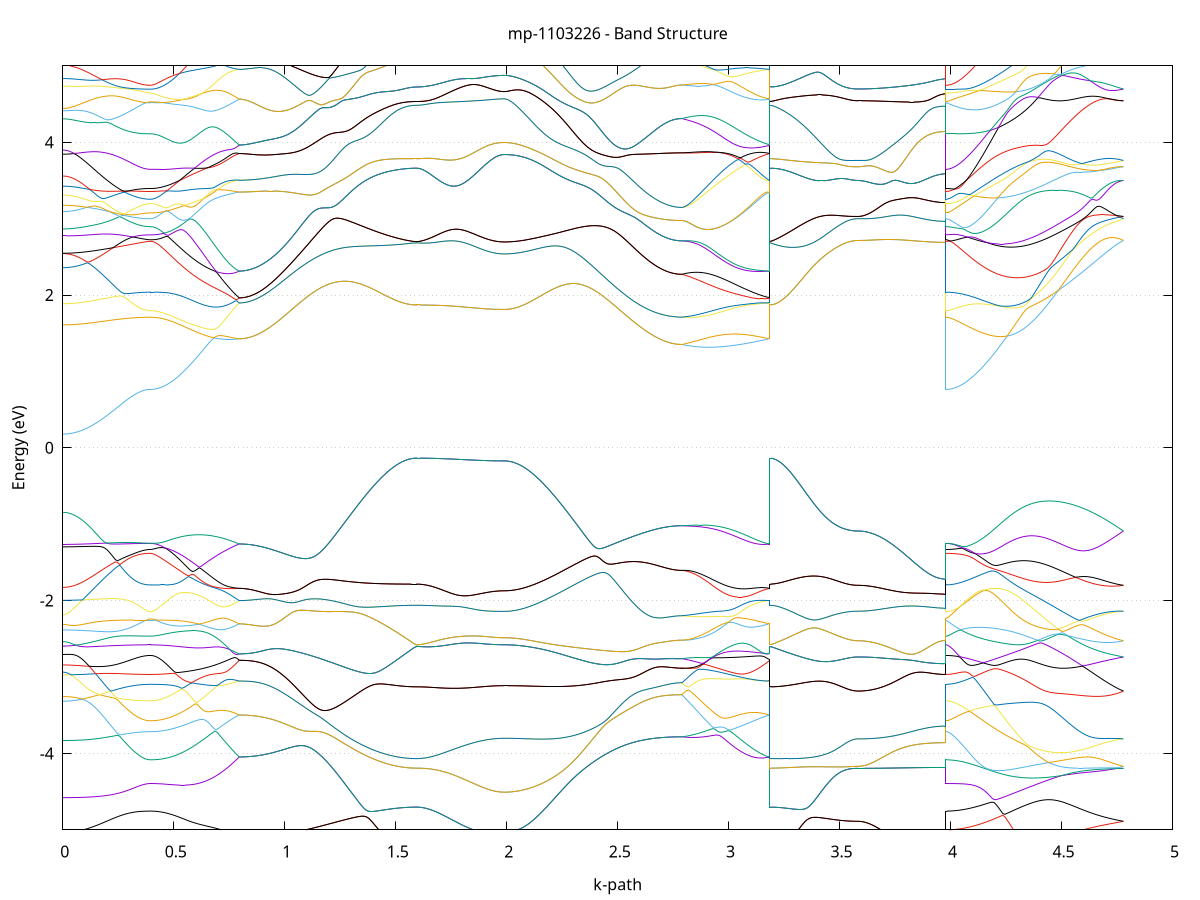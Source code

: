 set title 'mp-1103226 - Band Structure'
set xlabel 'k-path'
set ylabel 'Energy (eV)'
set grid y
set yrange [-5:5]
set terminal png size 800,600
set output 'mp-1103226_bands_gnuplot.png'
plot '-' using 1:2 with lines notitle, '-' using 1:2 with lines notitle, '-' using 1:2 with lines notitle, '-' using 1:2 with lines notitle, '-' using 1:2 with lines notitle, '-' using 1:2 with lines notitle, '-' using 1:2 with lines notitle, '-' using 1:2 with lines notitle, '-' using 1:2 with lines notitle, '-' using 1:2 with lines notitle, '-' using 1:2 with lines notitle, '-' using 1:2 with lines notitle, '-' using 1:2 with lines notitle, '-' using 1:2 with lines notitle, '-' using 1:2 with lines notitle, '-' using 1:2 with lines notitle, '-' using 1:2 with lines notitle, '-' using 1:2 with lines notitle, '-' using 1:2 with lines notitle, '-' using 1:2 with lines notitle, '-' using 1:2 with lines notitle, '-' using 1:2 with lines notitle, '-' using 1:2 with lines notitle, '-' using 1:2 with lines notitle, '-' using 1:2 with lines notitle, '-' using 1:2 with lines notitle, '-' using 1:2 with lines notitle, '-' using 1:2 with lines notitle, '-' using 1:2 with lines notitle, '-' using 1:2 with lines notitle, '-' using 1:2 with lines notitle, '-' using 1:2 with lines notitle, '-' using 1:2 with lines notitle, '-' using 1:2 with lines notitle, '-' using 1:2 with lines notitle, '-' using 1:2 with lines notitle, '-' using 1:2 with lines notitle, '-' using 1:2 with lines notitle, '-' using 1:2 with lines notitle, '-' using 1:2 with lines notitle, '-' using 1:2 with lines notitle, '-' using 1:2 with lines notitle, '-' using 1:2 with lines notitle, '-' using 1:2 with lines notitle, '-' using 1:2 with lines notitle, '-' using 1:2 with lines notitle, '-' using 1:2 with lines notitle, '-' using 1:2 with lines notitle, '-' using 1:2 with lines notitle, '-' using 1:2 with lines notitle, '-' using 1:2 with lines notitle, '-' using 1:2 with lines notitle, '-' using 1:2 with lines notitle, '-' using 1:2 with lines notitle, '-' using 1:2 with lines notitle, '-' using 1:2 with lines notitle, '-' using 1:2 with lines notitle, '-' using 1:2 with lines notitle, '-' using 1:2 with lines notitle, '-' using 1:2 with lines notitle, '-' using 1:2 with lines notitle, '-' using 1:2 with lines notitle, '-' using 1:2 with lines notitle, '-' using 1:2 with lines notitle, '-' using 1:2 with lines notitle, '-' using 1:2 with lines notitle, '-' using 1:2 with lines notitle, '-' using 1:2 with lines notitle, '-' using 1:2 with lines notitle, '-' using 1:2 with lines notitle, '-' using 1:2 with lines notitle, '-' using 1:2 with lines notitle, '-' using 1:2 with lines notitle, '-' using 1:2 with lines notitle, '-' using 1:2 with lines notitle, '-' using 1:2 with lines notitle, '-' using 1:2 with lines notitle, '-' using 1:2 with lines notitle, '-' using 1:2 with lines notitle, '-' using 1:2 with lines notitle, '-' using 1:2 with lines notitle, '-' using 1:2 with lines notitle, '-' using 1:2 with lines notitle, '-' using 1:2 with lines notitle, '-' using 1:2 with lines notitle, '-' using 1:2 with lines notitle, '-' using 1:2 with lines notitle, '-' using 1:2 with lines notitle, '-' using 1:2 with lines notitle, '-' using 1:2 with lines notitle, '-' using 1:2 with lines notitle, '-' using 1:2 with lines notitle, '-' using 1:2 with lines notitle, '-' using 1:2 with lines notitle, '-' using 1:2 with lines notitle, '-' using 1:2 with lines notitle
0.000000 -22.806607
0.009879 -22.806907
0.019758 -22.807207
0.029637 -22.807607
0.039516 -22.808007
0.049395 -22.808507
0.059274 -22.808907
0.069153 -22.809407
0.079032 -22.809907
0.088911 -22.810407
0.098790 -22.811007
0.108669 -22.811507
0.118548 -22.812107
0.128427 -22.812707
0.138306 -22.813207
0.148185 -22.813807
0.158064 -22.814407
0.167943 -22.815007
0.177822 -22.815507
0.187701 -22.816107
0.197580 -22.816707
0.207459 -22.817207
0.217338 -22.817807
0.227217 -22.818307
0.237096 -22.818807
0.246975 -22.819307
0.256854 -22.819707
0.266733 -22.820207
0.276612 -22.820607
0.286491 -22.821007
0.296370 -22.821307
0.306249 -22.821707
0.316128 -22.822007
0.326007 -22.822207
0.335886 -22.822507
0.345765 -22.822707
0.355644 -22.822807
0.365523 -22.822907
0.375402 -22.823007
0.385281 -22.823107
0.395160 -22.823107
0.395160 -22.823107
0.405131 -22.823007
0.415102 -22.822807
0.425074 -22.822507
0.435045 -22.822007
0.445016 -22.821407
0.454987 -22.820607
0.464958 -22.819707
0.474930 -22.818707
0.484901 -22.817607
0.494872 -22.816307
0.504843 -22.814907
0.514815 -22.813307
0.524786 -22.811707
0.534757 -22.809907
0.544728 -22.808107
0.554699 -22.806107
0.564671 -22.804007
0.574642 -22.801807
0.584613 -22.799507
0.594584 -22.797107
0.604556 -22.794607
0.614527 -22.792107
0.624498 -22.789507
0.634469 -22.786807
0.644440 -22.784107
0.654412 -22.781307
0.664383 -22.778407
0.674354 -22.775607
0.684325 -22.772707
0.694296 -22.769807
0.704268 -22.766907
0.714239 -22.763907
0.724210 -22.761107
0.734181 -22.758207
0.744153 -22.755407
0.754124 -22.752607
0.764095 -22.749907
0.774066 -22.747207
0.784037 -22.744707
0.794009 -22.742307
0.794009 -22.742307
0.794009 -22.742007
0.794009 -22.742007
0.803895 -22.741907
0.813782 -22.741907
0.823668 -22.741807
0.833554 -22.741707
0.843441 -22.741607
0.853327 -22.741507
0.863214 -22.741307
0.873100 -22.741107
0.882987 -22.740807
0.892873 -22.740607
0.902760 -22.740307
0.912646 -22.740007
0.922532 -22.739707
0.932419 -22.739307
0.942305 -22.739007
0.952192 -22.738607
0.962078 -22.738207
0.971965 -22.737807
0.981851 -22.737407
0.991738 -22.737007
1.001624 -22.736607
1.011510 -22.736107
1.021397 -22.735707
1.031283 -22.735307
1.041170 -22.734907
1.051056 -22.734507
1.060943 -22.734207
1.070829 -22.733907
1.080715 -22.733607
1.090602 -22.733307
1.100488 -22.733107
1.110375 -22.733007
1.120261 -22.732907
1.130148 -22.733007
1.140034 -22.733107
1.149921 -22.733307
1.159807 -22.733607
1.169693 -22.734107
1.179580 -22.734707
1.189466 -22.735507
1.199353 -22.736407
1.209239 -22.737507
1.219126 -22.738707
1.229012 -22.740107
1.238898 -22.741707
1.248785 -22.743407
1.258671 -22.745207
1.268558 -22.747207
1.278444 -22.749207
1.288331 -22.751407
1.298217 -22.753607
1.308104 -22.755907
1.317990 -22.758207
1.327876 -22.760507
1.337763 -22.762907
1.347649 -22.765207
1.357536 -22.767507
1.367422 -22.769807
1.377309 -22.772107
1.387195 -22.774307
1.397082 -22.776507
1.406968 -22.778607
1.416854 -22.780607
1.426741 -22.782607
1.436627 -22.784507
1.446514 -22.786307
1.456400 -22.788007
1.466287 -22.789607
1.476173 -22.791107
1.486059 -22.792507
1.495946 -22.793707
1.505832 -22.794907
1.515719 -22.796007
1.525605 -22.796907
1.535492 -22.797707
1.545378 -22.798407
1.555265 -22.799007
1.565151 -22.799407
1.575037 -22.799707
1.584924 -22.799907
1.594810 -22.800007
1.594810 -22.800007
1.594810 -22.800007
1.594810 -22.800007
1.604667 -22.800007
1.614523 -22.800007
1.624380 -22.799907
1.634236 -22.799907
1.644093 -22.799807
1.653949 -22.799707
1.663805 -22.799607
1.673662 -22.799507
1.683518 -22.799407
1.693375 -22.799207
1.703231 -22.799107
1.713088 -22.798907
1.722944 -22.798807
1.732801 -22.798607
1.742657 -22.798407
1.752514 -22.798207
1.762370 -22.798007
1.772226 -22.797807
1.782083 -22.797607
1.791939 -22.797407
1.801796 -22.797207
1.811652 -22.796907
1.821509 -22.796707
1.831365 -22.796507
1.841222 -22.796307
1.851078 -22.796107
1.860935 -22.796007
1.870791 -22.795807
1.880647 -22.795607
1.890504 -22.795507
1.900360 -22.795307
1.910217 -22.795207
1.920073 -22.795107
1.929930 -22.794907
1.939786 -22.794907
1.949643 -22.794807
1.959499 -22.794707
1.969356 -22.794707
1.979212 -22.794707
1.989068 -22.794607
1.989068 -22.794607
1.998955 -22.794607
2.008841 -22.794407
2.018728 -22.794007
2.028614 -22.793607
2.038501 -22.793007
2.048387 -22.792307
2.058274 -22.791407
2.068160 -22.790407
2.078046 -22.789307
2.087933 -22.788107
2.097819 -22.786707
2.107706 -22.785307
2.117592 -22.783707
2.127479 -22.782007
2.137365 -22.780207
2.147251 -22.778307
2.157138 -22.776307
2.167024 -22.774207
2.176911 -22.772007
2.186797 -22.769807
2.196684 -22.767407
2.206570 -22.765007
2.216457 -22.762607
2.226343 -22.760107
2.236229 -22.757607
2.246116 -22.755007
2.256002 -22.752507
2.265889 -22.749907
2.275775 -22.747407
2.285662 -22.744907
2.295548 -22.742507
2.305435 -22.740207
2.315321 -22.738007
2.325207 -22.736007
2.335094 -22.734207
2.344980 -22.732607
2.354867 -22.731307
2.364753 -22.730207
2.374640 -22.729307
2.384526 -22.728707
2.394412 -22.728307
2.404299 -22.728107
2.414185 -22.728107
2.424072 -22.728307
2.433958 -22.728507
2.443845 -22.728907
2.453731 -22.729407
2.463618 -22.729907
2.473504 -22.730507
2.483390 -22.731107
2.493277 -22.731807
2.503163 -22.732507
2.513050 -22.733207
2.522936 -22.733907
2.532823 -22.734607
2.542709 -22.735307
2.552596 -22.736007
2.562482 -22.736707
2.572368 -22.737407
2.582255 -22.738107
2.592141 -22.738807
2.602028 -22.739407
2.611914 -22.740007
2.621801 -22.740607
2.631687 -22.741207
2.641573 -22.741707
2.651460 -22.742207
2.661346 -22.742707
2.671233 -22.743207
2.681119 -22.743607
2.691006 -22.744007
2.700892 -22.744307
2.710779 -22.744607
2.720665 -22.744907
2.730551 -22.745207
2.740438 -22.745407
2.750324 -22.745507
2.760211 -22.745707
2.770097 -22.745807
2.779984 -22.745807
2.789870 -22.745807
2.789870 -22.745807
2.799727 -22.746607
2.809583 -22.747307
2.819439 -22.748007
2.829296 -22.748607
2.839152 -22.749207
2.849009 -22.749807
2.858865 -22.750307
2.868722 -22.750807
2.878578 -22.751207
2.888435 -22.751607
2.898291 -22.752007
2.908147 -22.752307
2.918004 -22.752607
2.927860 -22.752807
2.937717 -22.752907
2.947573 -22.753107
2.957430 -22.753107
2.967286 -22.753107
2.977143 -22.753107
2.986999 -22.753007
2.996856 -22.752907
3.006712 -22.752707
3.016568 -22.752507
3.026425 -22.752207
3.036281 -22.751907
3.046138 -22.751607
3.055994 -22.751207
3.065851 -22.750707
3.075707 -22.750207
3.085564 -22.749707
3.095420 -22.749107
3.105277 -22.748507
3.115133 -22.747807
3.124989 -22.747107
3.134846 -22.746407
3.144702 -22.745607
3.154559 -22.744807
3.164415 -22.744007
3.174272 -22.743107
3.184128 -22.742307
3.184128 -22.800007
3.194099 -22.800107
3.204071 -22.800407
3.214042 -22.800907
3.224013 -22.801507
3.233984 -22.802307
3.243956 -22.803107
3.253927 -22.803907
3.263898 -22.804807
3.273869 -22.805707
3.283840 -22.806707
3.293812 -22.807607
3.303783 -22.808607
3.313754 -22.809507
3.323725 -22.810407
3.333697 -22.811307
3.343668 -22.812207
3.353639 -22.813107
3.363610 -22.813907
3.373581 -22.814707
3.383553 -22.815507
3.393524 -22.816307
3.403495 -22.817007
3.413466 -22.817707
3.423438 -22.818407
3.433409 -22.819007
3.443380 -22.819607
3.453351 -22.820107
3.463322 -22.820607
3.473294 -22.821107
3.483265 -22.821607
3.493236 -22.821907
3.503207 -22.822307
3.513179 -22.822607
3.523150 -22.822907
3.533121 -22.823107
3.543092 -22.823307
3.553063 -22.823507
3.563035 -22.823607
3.573006 -22.823607
3.582977 -22.823607
3.582977 -22.823607
3.592856 -22.823607
3.602735 -22.823607
3.612614 -22.823507
3.622493 -22.823507
3.632372 -22.823307
3.642251 -22.823207
3.652130 -22.823107
3.662009 -22.822907
3.671888 -22.822707
3.681767 -22.822507
3.691646 -22.822207
3.701525 -22.822007
3.711404 -22.821707
3.721283 -22.821507
3.731162 -22.821207
3.741041 -22.820907
3.750920 -22.820507
3.760799 -22.820207
3.770678 -22.819907
3.780557 -22.819607
3.790436 -22.819207
3.800315 -22.818907
3.810194 -22.818607
3.820073 -22.818307
3.829952 -22.818007
3.839831 -22.817607
3.849710 -22.817307
3.859589 -22.817107
3.869468 -22.816807
3.879347 -22.816507
3.889226 -22.816307
3.899105 -22.816107
3.908984 -22.815907
3.918863 -22.815707
3.928742 -22.815607
3.938621 -22.815507
3.948500 -22.815407
3.958379 -22.815307
3.968258 -22.815307
3.978137 -22.815207
3.978137 -22.823107
3.988023 -22.823107
3.997910 -22.823007
4.007796 -22.822907
4.017683 -22.822707
4.027569 -22.822507
4.037456 -22.822307
4.047342 -22.822007
4.057228 -22.821607
4.067115 -22.821307
4.077001 -22.820807
4.086888 -22.820407
4.096774 -22.819807
4.106661 -22.819307
4.116547 -22.818707
4.126434 -22.818107
4.136320 -22.817407
4.146206 -22.816707
4.156093 -22.815907
4.165979 -22.815207
4.175866 -22.814307
4.185752 -22.813507
4.195639 -22.812607
4.205525 -22.811707
4.215411 -22.810807
4.225298 -22.809807
4.235184 -22.808907
4.245071 -22.807907
4.254957 -22.806807
4.264844 -22.805807
4.274730 -22.804807
4.284617 -22.803707
4.294503 -22.802607
4.304389 -22.801507
4.314276 -22.800507
4.324162 -22.799407
4.334049 -22.798307
4.343935 -22.797307
4.353822 -22.796207
4.363708 -22.795207
4.373595 -22.794207
4.383481 -22.793307
4.393367 -22.792407
4.403254 -22.791507
4.413140 -22.790707
4.423027 -22.790007
4.432913 -22.789407
4.442800 -22.788907
4.452686 -22.788607
4.462572 -22.788407
4.472459 -22.788307
4.482345 -22.788507
4.492232 -22.788907
4.502118 -22.789507
4.512005 -22.790407
4.521891 -22.791407
4.531778 -22.792707
4.541664 -22.794107
4.551550 -22.795707
4.561437 -22.797307
4.571323 -22.799107
4.581210 -22.800907
4.591096 -22.802707
4.600983 -22.804607
4.610869 -22.806407
4.620755 -22.808107
4.630642 -22.809907
4.640528 -22.811507
4.650415 -22.813107
4.660301 -22.814607
4.670188 -22.816007
4.680074 -22.817307
4.689961 -22.818507
4.699847 -22.819607
4.709733 -22.820507
4.719620 -22.821307
4.729506 -22.822107
4.739393 -22.822607
4.749279 -22.823107
4.759166 -22.823407
4.769052 -22.823607
4.778939 -22.823607
e
0.000000 -22.806507
0.009879 -22.806307
0.019758 -22.806007
0.029637 -22.805807
0.039516 -22.805607
0.049395 -22.805407
0.059274 -22.805207
0.069153 -22.805107
0.079032 -22.805007
0.088911 -22.805007
0.098790 -22.804907
0.108669 -22.804907
0.118548 -22.804907
0.128427 -22.805007
0.138306 -22.805007
0.148185 -22.805107
0.158064 -22.805207
0.167943 -22.805307
0.177822 -22.805407
0.187701 -22.805607
0.197580 -22.805707
0.207459 -22.805807
0.217338 -22.806007
0.227217 -22.806207
0.237096 -22.806307
0.246975 -22.806507
0.256854 -22.806607
0.266733 -22.806807
0.276612 -22.806907
0.286491 -22.807107
0.296370 -22.807207
0.306249 -22.807307
0.316128 -22.807407
0.326007 -22.807507
0.335886 -22.807607
0.345765 -22.807707
0.355644 -22.807807
0.365523 -22.807807
0.375402 -22.807907
0.385281 -22.807907
0.395160 -22.807907
0.395160 -22.807907
0.405131 -22.807807
0.415102 -22.807607
0.425074 -22.807207
0.435045 -22.806707
0.445016 -22.806107
0.454987 -22.805307
0.464958 -22.804307
0.474930 -22.803207
0.484901 -22.802007
0.494872 -22.800607
0.504843 -22.799107
0.514815 -22.797507
0.524786 -22.795707
0.534757 -22.793807
0.544728 -22.791807
0.554699 -22.789607
0.564671 -22.787307
0.574642 -22.785007
0.584613 -22.782507
0.594584 -22.779907
0.604556 -22.777207
0.614527 -22.774407
0.624498 -22.771507
0.634469 -22.768507
0.644440 -22.765407
0.654412 -22.762307
0.664383 -22.759107
0.674354 -22.755907
0.684325 -22.752607
0.694296 -22.749207
0.704268 -22.745807
0.714239 -22.742407
0.724210 -22.739007
0.734181 -22.735607
0.744153 -22.732207
0.754124 -22.733207
0.764095 -22.735107
0.774066 -22.737207
0.784037 -22.739407
0.794009 -22.741707
0.794009 -22.741707
0.794009 -22.742007
0.794009 -22.742007
0.803895 -22.741907
0.813782 -22.741907
0.823668 -22.741807
0.833554 -22.741707
0.843441 -22.741607
0.853327 -22.741507
0.863214 -22.741307
0.873100 -22.741107
0.882987 -22.740807
0.892873 -22.740607
0.902760 -22.740307
0.912646 -22.740007
0.922532 -22.739707
0.932419 -22.739307
0.942305 -22.739007
0.952192 -22.738607
0.962078 -22.738207
0.971965 -22.737807
0.981851 -22.737407
0.991738 -22.737007
1.001624 -22.736607
1.011510 -22.736107
1.021397 -22.735707
1.031283 -22.735307
1.041170 -22.734907
1.051056 -22.734507
1.060943 -22.734207
1.070829 -22.733907
1.080715 -22.733607
1.090602 -22.733307
1.100488 -22.733107
1.110375 -22.733007
1.120261 -22.732907
1.130148 -22.733007
1.140034 -22.733107
1.149921 -22.733307
1.159807 -22.733607
1.169693 -22.734107
1.179580 -22.734707
1.189466 -22.735507
1.199353 -22.736407
1.209239 -22.737507
1.219126 -22.738707
1.229012 -22.740107
1.238898 -22.741707
1.248785 -22.743407
1.258671 -22.745207
1.268558 -22.747207
1.278444 -22.749207
1.288331 -22.751407
1.298217 -22.753607
1.308104 -22.755907
1.317990 -22.758207
1.327876 -22.760507
1.337763 -22.762907
1.347649 -22.765207
1.357536 -22.767507
1.367422 -22.769807
1.377309 -22.772107
1.387195 -22.774307
1.397082 -22.776507
1.406968 -22.778607
1.416854 -22.780607
1.426741 -22.782607
1.436627 -22.784507
1.446514 -22.786307
1.456400 -22.788007
1.466287 -22.789607
1.476173 -22.791107
1.486059 -22.792507
1.495946 -22.793707
1.505832 -22.794907
1.515719 -22.796007
1.525605 -22.796907
1.535492 -22.797707
1.545378 -22.798407
1.555265 -22.799007
1.565151 -22.799407
1.575037 -22.799707
1.584924 -22.799907
1.594810 -22.800007
1.594810 -22.800007
1.594810 -22.800007
1.594810 -22.800007
1.604667 -22.800007
1.614523 -22.800007
1.624380 -22.799907
1.634236 -22.799907
1.644093 -22.799807
1.653949 -22.799707
1.663805 -22.799607
1.673662 -22.799507
1.683518 -22.799407
1.693375 -22.799207
1.703231 -22.799107
1.713088 -22.798907
1.722944 -22.798807
1.732801 -22.798607
1.742657 -22.798407
1.752514 -22.798207
1.762370 -22.798007
1.772226 -22.797807
1.782083 -22.797607
1.791939 -22.797407
1.801796 -22.797207
1.811652 -22.796907
1.821509 -22.796707
1.831365 -22.796507
1.841222 -22.796307
1.851078 -22.796107
1.860935 -22.796007
1.870791 -22.795807
1.880647 -22.795607
1.890504 -22.795507
1.900360 -22.795307
1.910217 -22.795207
1.920073 -22.795107
1.929930 -22.794907
1.939786 -22.794907
1.949643 -22.794807
1.959499 -22.794707
1.969356 -22.794707
1.979212 -22.794707
1.989068 -22.794607
1.989068 -22.794607
1.998955 -22.794607
2.008841 -22.794407
2.018728 -22.794007
2.028614 -22.793607
2.038501 -22.793007
2.048387 -22.792307
2.058274 -22.791407
2.068160 -22.790407
2.078046 -22.789307
2.087933 -22.788107
2.097819 -22.786707
2.107706 -22.785307
2.117592 -22.783707
2.127479 -22.782007
2.137365 -22.780207
2.147251 -22.778307
2.157138 -22.776307
2.167024 -22.774207
2.176911 -22.772007
2.186797 -22.769807
2.196684 -22.767407
2.206570 -22.765007
2.216457 -22.762607
2.226343 -22.760107
2.236229 -22.757607
2.246116 -22.755007
2.256002 -22.752507
2.265889 -22.749907
2.275775 -22.747407
2.285662 -22.744907
2.295548 -22.742507
2.305435 -22.740207
2.315321 -22.738007
2.325207 -22.736007
2.335094 -22.734207
2.344980 -22.732607
2.354867 -22.731307
2.364753 -22.730207
2.374640 -22.729307
2.384526 -22.728707
2.394412 -22.728307
2.404299 -22.728107
2.414185 -22.728107
2.424072 -22.728307
2.433958 -22.728507
2.443845 -22.728907
2.453731 -22.729407
2.463618 -22.729907
2.473504 -22.730507
2.483390 -22.731107
2.493277 -22.731807
2.503163 -22.732507
2.513050 -22.733207
2.522936 -22.733907
2.532823 -22.734607
2.542709 -22.735307
2.552596 -22.736007
2.562482 -22.736707
2.572368 -22.737407
2.582255 -22.738107
2.592141 -22.738807
2.602028 -22.739407
2.611914 -22.740007
2.621801 -22.740607
2.631687 -22.741207
2.641573 -22.741707
2.651460 -22.742207
2.661346 -22.742707
2.671233 -22.743207
2.681119 -22.743607
2.691006 -22.744007
2.700892 -22.744307
2.710779 -22.744607
2.720665 -22.744907
2.730551 -22.745207
2.740438 -22.745407
2.750324 -22.745507
2.760211 -22.745707
2.770097 -22.745807
2.779984 -22.745807
2.789870 -22.745807
2.789870 -22.745807
2.799727 -22.745107
2.809583 -22.744307
2.819439 -22.743407
2.829296 -22.742607
2.839152 -22.741707
2.849009 -22.740907
2.858865 -22.740007
2.868722 -22.739107
2.878578 -22.738207
2.888435 -22.737307
2.898291 -22.736407
2.908147 -22.735507
2.918004 -22.734707
2.927860 -22.733807
2.937717 -22.733007
2.947573 -22.732307
2.957430 -22.731507
2.967286 -22.730807
2.977143 -22.730207
2.986999 -22.729607
2.996856 -22.729107
3.006712 -22.728807
3.016568 -22.728507
3.026425 -22.728507
3.036281 -22.728607
3.046138 -22.729007
3.055994 -22.729507
3.065851 -22.730207
3.075707 -22.731107
3.085564 -22.732007
3.095420 -22.732907
3.105277 -22.733907
3.115133 -22.734907
3.124989 -22.735907
3.134846 -22.736907
3.144702 -22.737907
3.154559 -22.738807
3.164415 -22.739807
3.174272 -22.740707
3.184128 -22.741707
3.184128 -22.800007
3.194099 -22.800107
3.204071 -22.800407
3.214042 -22.800907
3.224013 -22.801507
3.233984 -22.802307
3.243956 -22.803107
3.253927 -22.803907
3.263898 -22.804807
3.273869 -22.805707
3.283840 -22.806707
3.293812 -22.807607
3.303783 -22.808607
3.313754 -22.809507
3.323725 -22.810407
3.333697 -22.811307
3.343668 -22.812207
3.353639 -22.813107
3.363610 -22.813907
3.373581 -22.814707
3.383553 -22.815507
3.393524 -22.816307
3.403495 -22.817007
3.413466 -22.817707
3.423438 -22.818407
3.433409 -22.819007
3.443380 -22.819607
3.453351 -22.820107
3.463322 -22.820607
3.473294 -22.821107
3.483265 -22.821607
3.493236 -22.821907
3.503207 -22.822307
3.513179 -22.822607
3.523150 -22.822907
3.533121 -22.823107
3.543092 -22.823307
3.553063 -22.823507
3.563035 -22.823607
3.573006 -22.823607
3.582977 -22.823607
3.582977 -22.823607
3.592856 -22.823607
3.602735 -22.823607
3.612614 -22.823507
3.622493 -22.823507
3.632372 -22.823307
3.642251 -22.823207
3.652130 -22.823107
3.662009 -22.822907
3.671888 -22.822707
3.681767 -22.822507
3.691646 -22.822207
3.701525 -22.822007
3.711404 -22.821707
3.721283 -22.821507
3.731162 -22.821207
3.741041 -22.820907
3.750920 -22.820507
3.760799 -22.820207
3.770678 -22.819907
3.780557 -22.819607
3.790436 -22.819207
3.800315 -22.818907
3.810194 -22.818607
3.820073 -22.818307
3.829952 -22.818007
3.839831 -22.817607
3.849710 -22.817307
3.859589 -22.817107
3.869468 -22.816807
3.879347 -22.816507
3.889226 -22.816307
3.899105 -22.816107
3.908984 -22.815907
3.918863 -22.815707
3.928742 -22.815607
3.938621 -22.815507
3.948500 -22.815407
3.958379 -22.815307
3.968258 -22.815307
3.978137 -22.815207
3.978137 -22.807907
3.988023 -22.807907
3.997910 -22.807807
4.007796 -22.807707
4.017683 -22.807607
4.027569 -22.807407
4.037456 -22.807107
4.047342 -22.806907
4.057228 -22.806507
4.067115 -22.806207
4.077001 -22.805807
4.086888 -22.805407
4.096774 -22.804907
4.106661 -22.804407
4.116547 -22.803807
4.126434 -22.803207
4.136320 -22.802607
4.146206 -22.802007
4.156093 -22.801307
4.165979 -22.800607
4.175866 -22.799807
4.185752 -22.799007
4.195639 -22.798207
4.205525 -22.797407
4.215411 -22.796507
4.225298 -22.795607
4.235184 -22.794707
4.245071 -22.793807
4.254957 -22.792807
4.264844 -22.791907
4.274730 -22.790907
4.284617 -22.789907
4.294503 -22.788907
4.304389 -22.787907
4.314276 -22.786907
4.324162 -22.785907
4.334049 -22.784907
4.343935 -22.783907
4.353822 -22.782907
4.363708 -22.781907
4.373595 -22.781007
4.383481 -22.780107
4.393367 -22.779207
4.403254 -22.778407
4.413140 -22.777707
4.423027 -22.777107
4.432913 -22.776607
4.442800 -22.776307
4.452686 -22.776207
4.462572 -22.776407
4.472459 -22.776807
4.482345 -22.777707
4.492232 -22.778907
4.502118 -22.780407
4.512005 -22.782207
4.521891 -22.784207
4.531778 -22.786307
4.541664 -22.788607
4.551550 -22.790907
4.561437 -22.793307
4.571323 -22.795607
4.581210 -22.797907
4.591096 -22.800207
4.600983 -22.802407
4.610869 -22.804507
4.620755 -22.806607
4.630642 -22.808507
4.640528 -22.810407
4.650415 -22.812207
4.660301 -22.813807
4.670188 -22.815307
4.680074 -22.816707
4.689961 -22.818007
4.699847 -22.819207
4.709733 -22.820207
4.719620 -22.821107
4.729506 -22.821907
4.739393 -22.822507
4.749279 -22.823007
4.759166 -22.823307
4.769052 -22.823607
4.778939 -22.823607
e
0.000000 -22.774607
0.009879 -22.774607
0.019758 -22.774407
0.029637 -22.774207
0.039516 -22.773907
0.049395 -22.773507
0.059274 -22.773007
0.069153 -22.772407
0.079032 -22.771707
0.088911 -22.770907
0.098790 -22.770007
0.108669 -22.769107
0.118548 -22.768007
0.128427 -22.766907
0.138306 -22.765707
0.148185 -22.764407
0.158064 -22.763107
0.167943 -22.761607
0.177822 -22.760107
0.187701 -22.758507
0.197580 -22.756907
0.207459 -22.755207
0.217338 -22.753407
0.227217 -22.751607
0.237096 -22.749707
0.246975 -22.747707
0.256854 -22.745707
0.266733 -22.743707
0.276612 -22.741607
0.286491 -22.739507
0.296370 -22.737407
0.306249 -22.735207
0.316128 -22.733007
0.326007 -22.730907
0.335886 -22.728807
0.345765 -22.726707
0.355644 -22.724707
0.365523 -22.722907
0.375402 -22.721407
0.385281 -22.720407
0.395160 -22.720007
0.395160 -22.720007
0.405131 -22.720007
0.415102 -22.720007
0.425074 -22.720007
0.435045 -22.720007
0.445016 -22.719907
0.454987 -22.719907
0.464958 -22.719907
0.474930 -22.719807
0.484901 -22.719807
0.494872 -22.719707
0.504843 -22.719707
0.514815 -22.719607
0.524786 -22.719607
0.534757 -22.719607
0.544728 -22.719607
0.554699 -22.719607
0.564671 -22.719607
0.574642 -22.719607
0.584613 -22.719707
0.594584 -22.719907
0.604556 -22.720007
0.614527 -22.720207
0.624498 -22.720507
0.634469 -22.720807
0.644440 -22.721307
0.654412 -22.721807
0.664383 -22.722307
0.674354 -22.723007
0.684325 -22.723807
0.694296 -22.724807
0.704268 -22.725807
0.714239 -22.727007
0.724210 -22.728307
0.734181 -22.729807
0.744153 -22.731407
0.754124 -22.728807
0.764095 -22.725507
0.774066 -22.722307
0.784037 -22.719207
0.794009 -22.716207
0.794009 -22.716207
0.794009 -22.716007
0.794009 -22.716007
0.803895 -22.716007
0.813782 -22.715907
0.823668 -22.715907
0.833554 -22.715807
0.843441 -22.715607
0.853327 -22.715507
0.863214 -22.715307
0.873100 -22.715107
0.882987 -22.714907
0.892873 -22.714607
0.902760 -22.714307
0.912646 -22.714007
0.922532 -22.713707
0.932419 -22.713407
0.942305 -22.713007
0.952192 -22.712607
0.962078 -22.712207
0.971965 -22.711807
0.981851 -22.711407
0.991738 -22.710907
1.001624 -22.710507
1.011510 -22.710007
1.021397 -22.709607
1.031283 -22.709107
1.041170 -22.708707
1.051056 -22.708207
1.060943 -22.707807
1.070829 -22.707407
1.080715 -22.707107
1.090602 -22.706807
1.100488 -22.706607
1.110375 -22.706407
1.120261 -22.706307
1.130148 -22.706407
1.140034 -22.706607
1.149921 -22.706907
1.159807 -22.707407
1.169693 -22.708207
1.179580 -22.709107
1.189466 -22.710207
1.199353 -22.711607
1.209239 -22.713207
1.219126 -22.715007
1.229012 -22.716907
1.238898 -22.719007
1.248785 -22.721307
1.258671 -22.723707
1.268558 -22.726207
1.278444 -22.728807
1.288331 -22.731407
1.298217 -22.734107
1.308104 -22.736807
1.317990 -22.739507
1.327876 -22.742207
1.337763 -22.744907
1.347649 -22.747607
1.357536 -22.750207
1.367422 -22.752807
1.377309 -22.755307
1.387195 -22.757807
1.397082 -22.760207
1.406968 -22.762507
1.416854 -22.764707
1.426741 -22.766807
1.436627 -22.768907
1.446514 -22.770807
1.456400 -22.772707
1.466287 -22.774407
1.476173 -22.776007
1.486059 -22.777507
1.495946 -22.778807
1.505832 -22.780107
1.515719 -22.781207
1.525605 -22.782207
1.535492 -22.783107
1.545378 -22.783807
1.555265 -22.784407
1.565151 -22.784907
1.575037 -22.785207
1.584924 -22.785407
1.594810 -22.785507
1.594810 -22.785507
1.594810 -22.785507
1.594810 -22.785507
1.604667 -22.785507
1.614523 -22.785507
1.624380 -22.785507
1.634236 -22.785407
1.644093 -22.785407
1.653949 -22.785407
1.663805 -22.785307
1.673662 -22.785307
1.683518 -22.785207
1.693375 -22.785107
1.703231 -22.785107
1.713088 -22.785007
1.722944 -22.784907
1.732801 -22.784807
1.742657 -22.784807
1.752514 -22.784707
1.762370 -22.784607
1.772226 -22.784507
1.782083 -22.784407
1.791939 -22.784307
1.801796 -22.784207
1.811652 -22.784107
1.821509 -22.784007
1.831365 -22.783907
1.841222 -22.783807
1.851078 -22.783707
1.860935 -22.783707
1.870791 -22.783607
1.880647 -22.783507
1.890504 -22.783407
1.900360 -22.783407
1.910217 -22.783307
1.920073 -22.783207
1.929930 -22.783207
1.939786 -22.783207
1.949643 -22.783107
1.959499 -22.783107
1.969356 -22.783107
1.979212 -22.783107
1.989068 -22.783107
1.989068 -22.783107
1.998955 -22.783007
2.008841 -22.782807
2.018728 -22.782507
2.028614 -22.782007
2.038501 -22.781407
2.048387 -22.780707
2.058274 -22.779807
2.068160 -22.778807
2.078046 -22.777707
2.087933 -22.776407
2.097819 -22.775107
2.107706 -22.773607
2.117592 -22.772007
2.127479 -22.770307
2.137365 -22.768507
2.147251 -22.766607
2.157138 -22.764507
2.167024 -22.762407
2.176911 -22.760207
2.186797 -22.757907
2.196684 -22.755607
2.206570 -22.753207
2.216457 -22.750707
2.226343 -22.748107
2.236229 -22.745507
2.246116 -22.742907
2.256002 -22.740307
2.265889 -22.737707
2.275775 -22.735007
2.285662 -22.732407
2.295548 -22.729907
2.305435 -22.727307
2.315321 -22.724907
2.325207 -22.722507
2.335094 -22.720107
2.344980 -22.717907
2.354867 -22.715807
2.364753 -22.713707
2.374640 -22.711807
2.384526 -22.709907
2.394412 -22.708207
2.404299 -22.706607
2.414185 -22.705207
2.424072 -22.703907
2.433958 -22.702807
2.443845 -22.701807
2.453731 -22.701007
2.463618 -22.700307
2.473504 -22.699807
2.483390 -22.699507
2.493277 -22.699307
2.503163 -22.699307
2.513050 -22.699407
2.522936 -22.699607
2.532823 -22.699907
2.542709 -22.700307
2.552596 -22.700707
2.562482 -22.701207
2.572368 -22.701607
2.582255 -22.702107
2.592141 -22.702507
2.602028 -22.703007
2.611914 -22.703407
2.621801 -22.703807
2.631687 -22.704207
2.641573 -22.704607
2.651460 -22.705007
2.661346 -22.705307
2.671233 -22.705607
2.681119 -22.705907
2.691006 -22.706207
2.700892 -22.706407
2.710779 -22.706707
2.720665 -22.706907
2.730551 -22.707007
2.740438 -22.707207
2.750324 -22.707307
2.760211 -22.707407
2.770097 -22.707507
2.779984 -22.707507
2.789870 -22.707507
2.789870 -22.707507
2.799727 -22.707707
2.809583 -22.707907
2.819439 -22.708007
2.829296 -22.708207
2.839152 -22.708407
2.849009 -22.708607
2.858865 -22.708807
2.868722 -22.709007
2.878578 -22.709307
2.888435 -22.709707
2.898291 -22.710207
2.908147 -22.710907
2.918004 -22.711607
2.927860 -22.712407
2.937717 -22.713307
2.947573 -22.714207
2.957430 -22.715107
2.967286 -22.716107
2.977143 -22.717007
2.986999 -22.717907
2.996856 -22.718807
3.006712 -22.719607
3.016568 -22.720307
3.026425 -22.720807
3.036281 -22.721207
3.046138 -22.721307
3.055994 -22.721307
3.065851 -22.721207
3.075707 -22.720907
3.085564 -22.720507
3.095420 -22.720207
3.105277 -22.719707
3.115133 -22.719307
3.124989 -22.718807
3.134846 -22.718307
3.144702 -22.717807
3.154559 -22.717307
3.164415 -22.716807
3.174272 -22.716307
3.184128 -22.716207
3.184128 -22.785507
3.194099 -22.785407
3.204071 -22.785107
3.214042 -22.784607
3.224013 -22.783907
3.233984 -22.783207
3.243956 -22.782307
3.253927 -22.781407
3.263898 -22.780507
3.273869 -22.779507
3.283840 -22.778507
3.293812 -22.777507
3.303783 -22.776407
3.313754 -22.775407
3.323725 -22.774407
3.333697 -22.773407
3.343668 -22.772507
3.353639 -22.771507
3.363610 -22.770607
3.373581 -22.769707
3.383553 -22.768807
3.393524 -22.768007
3.403495 -22.767107
3.413466 -22.766407
3.423438 -22.765607
3.433409 -22.764907
3.443380 -22.764307
3.453351 -22.763707
3.463322 -22.763107
3.473294 -22.762607
3.483265 -22.762107
3.493236 -22.761707
3.503207 -22.761307
3.513179 -22.761007
3.523150 -22.760707
3.533121 -22.760507
3.543092 -22.760307
3.553063 -22.760207
3.563035 -22.760107
3.573006 -22.760007
3.582977 -22.760007
3.582977 -22.760007
3.592856 -22.760007
3.602735 -22.760107
3.612614 -22.760207
3.622493 -22.760407
3.632372 -22.760507
3.642251 -22.760807
3.652130 -22.761007
3.662009 -22.761307
3.671888 -22.761607
3.681767 -22.762007
3.691646 -22.762307
3.701525 -22.762707
3.711404 -22.763007
3.721283 -22.763407
3.731162 -22.763807
3.741041 -22.764207
3.750920 -22.764507
3.760799 -22.764907
3.770678 -22.765307
3.780557 -22.765607
3.790436 -22.766007
3.800315 -22.766307
3.810194 -22.766607
3.820073 -22.766907
3.829952 -22.767207
3.839831 -22.767507
3.849710 -22.767807
3.859589 -22.768007
3.869468 -22.768307
3.879347 -22.768507
3.889226 -22.768707
3.899105 -22.768907
3.908984 -22.769007
3.918863 -22.769207
3.928742 -22.769307
3.938621 -22.769407
3.948500 -22.769507
3.958379 -22.769507
3.968258 -22.769607
3.978137 -22.769607
3.978137 -22.720007
3.988023 -22.720007
3.997910 -22.720007
4.007796 -22.720007
4.017683 -22.719907
4.027569 -22.719807
4.037456 -22.719707
4.047342 -22.719607
4.057228 -22.719507
4.067115 -22.719407
4.077001 -22.719207
4.086888 -22.719107
4.096774 -22.718907
4.106661 -22.718807
4.116547 -22.718607
4.126434 -22.718407
4.136320 -22.718207
4.146206 -22.718007
4.156093 -22.717907
4.165979 -22.717707
4.175866 -22.717507
4.185752 -22.717407
4.195639 -22.717207
4.205525 -22.717107
4.215411 -22.717107
4.225298 -22.717007
4.235184 -22.717007
4.245071 -22.717107
4.254957 -22.717207
4.264844 -22.717407
4.274730 -22.717607
4.284617 -22.718007
4.294503 -22.718407
4.304389 -22.719007
4.314276 -22.719707
4.324162 -22.720507
4.334049 -22.721507
4.343935 -22.722607
4.353822 -22.723807
4.363708 -22.725307
4.373595 -22.727207
4.383481 -22.729707
4.393367 -22.732307
4.403254 -22.734907
4.413140 -22.737507
4.423027 -22.740107
4.432913 -22.742607
4.442800 -22.745007
4.452686 -22.747207
4.462572 -22.749207
4.472459 -22.750807
4.482345 -22.752107
4.492232 -22.753107
4.502118 -22.753707
4.512005 -22.754007
4.521891 -22.754007
4.531778 -22.753907
4.541664 -22.753707
4.551550 -22.753407
4.561437 -22.753507
4.571323 -22.753507
4.581210 -22.753507
4.591096 -22.753307
4.600983 -22.753207
4.610869 -22.753107
4.620755 -22.753007
4.630642 -22.753107
4.640528 -22.753207
4.650415 -22.753507
4.660301 -22.753907
4.670188 -22.754507
4.680074 -22.755207
4.689961 -22.755907
4.699847 -22.756607
4.709733 -22.757407
4.719620 -22.758007
4.729506 -22.758607
4.739393 -22.759107
4.749279 -22.759507
4.759166 -22.759807
4.769052 -22.759907
4.778939 -22.760007
e
0.000000 -22.680607
0.009879 -22.680607
0.019758 -22.680507
0.029637 -22.680407
0.039516 -22.680307
0.049395 -22.680107
0.059274 -22.679907
0.069153 -22.679607
0.079032 -22.679307
0.088911 -22.679007
0.098790 -22.678607
0.108669 -22.678207
0.118548 -22.677807
0.128427 -22.677407
0.138306 -22.676907
0.148185 -22.676407
0.158064 -22.675907
0.167943 -22.675407
0.177822 -22.674907
0.187701 -22.674307
0.197580 -22.673807
0.207459 -22.673307
0.217338 -22.672707
0.227217 -22.672207
0.237096 -22.673507
0.246975 -22.675607
0.256854 -22.677607
0.266733 -22.679807
0.276612 -22.681907
0.286491 -22.684107
0.296370 -22.686307
0.306249 -22.688507
0.316128 -22.690807
0.326007 -22.693007
0.335886 -22.695107
0.345765 -22.697207
0.355644 -22.699207
0.365523 -22.701107
0.375402 -22.702607
0.385281 -22.703607
0.395160 -22.704007
0.395160 -22.704007
0.405131 -22.704007
0.415102 -22.704007
0.425074 -22.703907
0.435045 -22.703907
0.445016 -22.703807
0.454987 -22.703707
0.464958 -22.703607
0.474930 -22.703507
0.484901 -22.703407
0.494872 -22.703207
0.504843 -22.703107
0.514815 -22.702907
0.524786 -22.702707
0.534757 -22.702507
0.544728 -22.702407
0.554699 -22.702207
0.564671 -22.702007
0.574642 -22.701707
0.584613 -22.701507
0.594584 -22.701307
0.604556 -22.701207
0.614527 -22.701007
0.624498 -22.700807
0.634469 -22.700707
0.644440 -22.700507
0.654412 -22.700507
0.664383 -22.700407
0.674354 -22.700507
0.684325 -22.700607
0.694296 -22.700807
0.704268 -22.701207
0.714239 -22.701807
0.724210 -22.702507
0.734181 -22.703507
0.744153 -22.704807
0.754124 -22.706407
0.764095 -22.708307
0.774066 -22.710607
0.784037 -22.713107
0.794009 -22.715807
0.794009 -22.715807
0.794009 -22.716007
0.794009 -22.716007
0.803895 -22.716007
0.813782 -22.715907
0.823668 -22.715907
0.833554 -22.715807
0.843441 -22.715607
0.853327 -22.715507
0.863214 -22.715307
0.873100 -22.715107
0.882987 -22.714907
0.892873 -22.714607
0.902760 -22.714307
0.912646 -22.714007
0.922532 -22.713707
0.932419 -22.713407
0.942305 -22.713007
0.952192 -22.712607
0.962078 -22.712207
0.971965 -22.711807
0.981851 -22.711407
0.991738 -22.710907
1.001624 -22.710507
1.011510 -22.710007
1.021397 -22.709607
1.031283 -22.709107
1.041170 -22.708707
1.051056 -22.708207
1.060943 -22.707807
1.070829 -22.707407
1.080715 -22.707107
1.090602 -22.706807
1.100488 -22.706607
1.110375 -22.706407
1.120261 -22.706307
1.130148 -22.706407
1.140034 -22.706607
1.149921 -22.706907
1.159807 -22.707407
1.169693 -22.708207
1.179580 -22.709107
1.189466 -22.710207
1.199353 -22.711607
1.209239 -22.713207
1.219126 -22.715007
1.229012 -22.716907
1.238898 -22.719007
1.248785 -22.721307
1.258671 -22.723707
1.268558 -22.726207
1.278444 -22.728807
1.288331 -22.731407
1.298217 -22.734107
1.308104 -22.736807
1.317990 -22.739507
1.327876 -22.742207
1.337763 -22.744907
1.347649 -22.747607
1.357536 -22.750207
1.367422 -22.752807
1.377309 -22.755307
1.387195 -22.757807
1.397082 -22.760207
1.406968 -22.762507
1.416854 -22.764707
1.426741 -22.766807
1.436627 -22.768907
1.446514 -22.770807
1.456400 -22.772707
1.466287 -22.774407
1.476173 -22.776007
1.486059 -22.777507
1.495946 -22.778807
1.505832 -22.780107
1.515719 -22.781207
1.525605 -22.782207
1.535492 -22.783107
1.545378 -22.783807
1.555265 -22.784407
1.565151 -22.784907
1.575037 -22.785207
1.584924 -22.785407
1.594810 -22.785507
1.594810 -22.785507
1.594810 -22.785507
1.594810 -22.785507
1.604667 -22.785507
1.614523 -22.785507
1.624380 -22.785507
1.634236 -22.785407
1.644093 -22.785407
1.653949 -22.785407
1.663805 -22.785307
1.673662 -22.785307
1.683518 -22.785207
1.693375 -22.785107
1.703231 -22.785107
1.713088 -22.785007
1.722944 -22.784907
1.732801 -22.784807
1.742657 -22.784807
1.752514 -22.784707
1.762370 -22.784607
1.772226 -22.784507
1.782083 -22.784407
1.791939 -22.784307
1.801796 -22.784207
1.811652 -22.784107
1.821509 -22.784007
1.831365 -22.783907
1.841222 -22.783807
1.851078 -22.783707
1.860935 -22.783707
1.870791 -22.783607
1.880647 -22.783507
1.890504 -22.783407
1.900360 -22.783407
1.910217 -22.783307
1.920073 -22.783207
1.929930 -22.783207
1.939786 -22.783207
1.949643 -22.783107
1.959499 -22.783107
1.969356 -22.783107
1.979212 -22.783107
1.989068 -22.783107
1.989068 -22.783107
1.998955 -22.783007
2.008841 -22.782807
2.018728 -22.782507
2.028614 -22.782007
2.038501 -22.781407
2.048387 -22.780707
2.058274 -22.779807
2.068160 -22.778807
2.078046 -22.777707
2.087933 -22.776407
2.097819 -22.775107
2.107706 -22.773607
2.117592 -22.772007
2.127479 -22.770307
2.137365 -22.768507
2.147251 -22.766607
2.157138 -22.764507
2.167024 -22.762407
2.176911 -22.760207
2.186797 -22.757907
2.196684 -22.755607
2.206570 -22.753207
2.216457 -22.750707
2.226343 -22.748107
2.236229 -22.745507
2.246116 -22.742907
2.256002 -22.740307
2.265889 -22.737707
2.275775 -22.735007
2.285662 -22.732407
2.295548 -22.729907
2.305435 -22.727307
2.315321 -22.724907
2.325207 -22.722507
2.335094 -22.720107
2.344980 -22.717907
2.354867 -22.715807
2.364753 -22.713707
2.374640 -22.711807
2.384526 -22.709907
2.394412 -22.708207
2.404299 -22.706607
2.414185 -22.705207
2.424072 -22.703907
2.433958 -22.702807
2.443845 -22.701807
2.453731 -22.701007
2.463618 -22.700307
2.473504 -22.699807
2.483390 -22.699507
2.493277 -22.699307
2.503163 -22.699307
2.513050 -22.699407
2.522936 -22.699607
2.532823 -22.699907
2.542709 -22.700307
2.552596 -22.700707
2.562482 -22.701207
2.572368 -22.701607
2.582255 -22.702107
2.592141 -22.702507
2.602028 -22.703007
2.611914 -22.703407
2.621801 -22.703807
2.631687 -22.704207
2.641573 -22.704607
2.651460 -22.705007
2.661346 -22.705307
2.671233 -22.705607
2.681119 -22.705907
2.691006 -22.706207
2.700892 -22.706407
2.710779 -22.706707
2.720665 -22.706907
2.730551 -22.707007
2.740438 -22.707207
2.750324 -22.707307
2.760211 -22.707407
2.770097 -22.707507
2.779984 -22.707507
2.789870 -22.707507
2.789870 -22.707507
2.799727 -22.707307
2.809583 -22.707107
2.819439 -22.707007
2.829296 -22.706807
2.839152 -22.706607
2.849009 -22.706507
2.858865 -22.706407
2.868722 -22.706307
2.878578 -22.706207
2.888435 -22.706207
2.898291 -22.706107
2.908147 -22.706107
2.918004 -22.706207
2.927860 -22.706307
2.937717 -22.706407
2.947573 -22.706507
2.957430 -22.706707
2.967286 -22.706907
2.977143 -22.707107
2.986999 -22.707307
2.996856 -22.707607
3.006712 -22.707907
3.016568 -22.708307
3.026425 -22.708607
3.036281 -22.709007
3.046138 -22.709407
3.055994 -22.709807
3.065851 -22.710307
3.075707 -22.710707
3.085564 -22.711207
3.095420 -22.711707
3.105277 -22.712107
3.115133 -22.712607
3.124989 -22.713107
3.134846 -22.713607
3.144702 -22.714207
3.154559 -22.714707
3.164415 -22.715207
3.174272 -22.715707
3.184128 -22.715807
3.184128 -22.785507
3.194099 -22.785407
3.204071 -22.785107
3.214042 -22.784607
3.224013 -22.783907
3.233984 -22.783207
3.243956 -22.782307
3.253927 -22.781407
3.263898 -22.780507
3.273869 -22.779507
3.283840 -22.778507
3.293812 -22.777507
3.303783 -22.776407
3.313754 -22.775407
3.323725 -22.774407
3.333697 -22.773407
3.343668 -22.772507
3.353639 -22.771507
3.363610 -22.770607
3.373581 -22.769707
3.383553 -22.768807
3.393524 -22.768007
3.403495 -22.767107
3.413466 -22.766407
3.423438 -22.765607
3.433409 -22.764907
3.443380 -22.764307
3.453351 -22.763707
3.463322 -22.763107
3.473294 -22.762607
3.483265 -22.762107
3.493236 -22.761707
3.503207 -22.761307
3.513179 -22.761007
3.523150 -22.760707
3.533121 -22.760507
3.543092 -22.760307
3.553063 -22.760207
3.563035 -22.760107
3.573006 -22.760007
3.582977 -22.760007
3.582977 -22.760007
3.592856 -22.760007
3.602735 -22.760107
3.612614 -22.760207
3.622493 -22.760407
3.632372 -22.760507
3.642251 -22.760807
3.652130 -22.761007
3.662009 -22.761307
3.671888 -22.761607
3.681767 -22.762007
3.691646 -22.762307
3.701525 -22.762707
3.711404 -22.763007
3.721283 -22.763407
3.731162 -22.763807
3.741041 -22.764207
3.750920 -22.764507
3.760799 -22.764907
3.770678 -22.765307
3.780557 -22.765607
3.790436 -22.766007
3.800315 -22.766307
3.810194 -22.766607
3.820073 -22.766907
3.829952 -22.767207
3.839831 -22.767507
3.849710 -22.767807
3.859589 -22.768007
3.869468 -22.768307
3.879347 -22.768507
3.889226 -22.768707
3.899105 -22.768907
3.908984 -22.769007
3.918863 -22.769207
3.928742 -22.769307
3.938621 -22.769407
3.948500 -22.769507
3.958379 -22.769507
3.968258 -22.769607
3.978137 -22.769607
3.978137 -22.704007
3.988023 -22.704007
3.997910 -22.704007
4.007796 -22.704007
4.017683 -22.703907
4.027569 -22.703907
4.037456 -22.703907
4.047342 -22.703907
4.057228 -22.703807
4.067115 -22.703807
4.077001 -22.703807
4.086888 -22.703707
4.096774 -22.703707
4.106661 -22.703707
4.116547 -22.703707
4.126434 -22.703707
4.136320 -22.703707
4.146206 -22.703707
4.156093 -22.703807
4.165979 -22.703907
4.175866 -22.704007
4.185752 -22.704207
4.195639 -22.704407
4.205525 -22.704707
4.215411 -22.705107
4.225298 -22.705507
4.235184 -22.706007
4.245071 -22.706607
4.254957 -22.707307
4.264844 -22.708207
4.274730 -22.709107
4.284617 -22.710307
4.294503 -22.711507
4.304389 -22.712907
4.314276 -22.714507
4.324162 -22.716307
4.334049 -22.718207
4.343935 -22.720207
4.353822 -22.722407
4.363708 -22.724807
4.373595 -22.726807
4.383481 -22.728507
4.393367 -22.730407
4.403254 -22.732307
4.413140 -22.734307
4.423027 -22.736407
4.432913 -22.738407
4.442800 -22.740507
4.452686 -22.742507
4.462572 -22.744407
4.472459 -22.746207
4.482345 -22.747807
4.492232 -22.749207
4.502118 -22.750407
4.512005 -22.751407
4.521891 -22.752207
4.531778 -22.752807
4.541664 -22.753207
4.551550 -22.753307
4.561437 -22.752907
4.571323 -22.752407
4.581210 -22.752007
4.591096 -22.751507
4.600983 -22.751107
4.610869 -22.750807
4.620755 -22.750607
4.630642 -22.750607
4.640528 -22.750907
4.650415 -22.751607
4.660301 -22.752507
4.670188 -22.753407
4.680074 -22.754507
4.689961 -22.755507
4.699847 -22.756407
4.709733 -22.757207
4.719620 -22.757907
4.729506 -22.758607
4.739393 -22.759107
4.749279 -22.759507
4.759166 -22.759807
4.769052 -22.759907
4.778939 -22.760007
e
0.000000 -22.669107
0.009879 -22.669107
0.019758 -22.669107
0.029637 -22.669007
0.039516 -22.668907
0.049395 -22.668807
0.059274 -22.668707
0.069153 -22.668607
0.079032 -22.668507
0.088911 -22.668307
0.098790 -22.668107
0.108669 -22.667907
0.118548 -22.667707
0.128427 -22.667507
0.138306 -22.667307
0.148185 -22.667107
0.158064 -22.666907
0.167943 -22.666607
0.177822 -22.666407
0.187701 -22.666207
0.197580 -22.665907
0.207459 -22.667707
0.217338 -22.669607
0.227217 -22.671507
0.237096 -22.671707
0.246975 -22.671207
0.256854 -22.670707
0.266733 -22.670207
0.276612 -22.669707
0.286491 -22.669307
0.296370 -22.668807
0.306249 -22.668407
0.316128 -22.668007
0.326007 -22.667707
0.335886 -22.667407
0.345765 -22.667107
0.355644 -22.666907
0.365523 -22.666707
0.375402 -22.666507
0.385281 -22.666407
0.395160 -22.666407
0.395160 -22.666407
0.405131 -22.666407
0.415102 -22.666507
0.425074 -22.666607
0.435045 -22.666807
0.445016 -22.667007
0.454987 -22.667207
0.464958 -22.667507
0.474930 -22.667707
0.484901 -22.668007
0.494872 -22.668407
0.504843 -22.668707
0.514815 -22.669107
0.524786 -22.669507
0.534757 -22.669907
0.544728 -22.670307
0.554699 -22.670707
0.564671 -22.671207
0.574642 -22.671607
0.584613 -22.672107
0.594584 -22.672507
0.604556 -22.673007
0.614527 -22.673507
0.624498 -22.674007
0.634469 -22.674507
0.644440 -22.675007
0.654412 -22.675407
0.664383 -22.675907
0.674354 -22.676407
0.684325 -22.676807
0.694296 -22.677207
0.704268 -22.677607
0.714239 -22.678007
0.724210 -22.678307
0.734181 -22.678607
0.744153 -22.678907
0.754124 -22.679007
0.764095 -22.679107
0.774066 -22.679107
0.784037 -22.679007
0.794009 -22.678807
0.794009 -22.678807
0.794009 -22.678707
0.794009 -22.678707
0.803895 -22.678707
0.813782 -22.678707
0.823668 -22.678707
0.833554 -22.678707
0.843441 -22.678707
0.853327 -22.678607
0.863214 -22.678607
0.873100 -22.678607
0.882987 -22.678507
0.892873 -22.678507
0.902760 -22.678407
0.912646 -22.678407
0.922532 -22.678307
0.932419 -22.678307
0.942305 -22.678307
0.952192 -22.678207
0.962078 -22.678207
0.971965 -22.678207
0.981851 -22.678207
0.991738 -22.678207
1.001624 -22.678207
1.011510 -22.678307
1.021397 -22.678307
1.031283 -22.678407
1.041170 -22.678507
1.051056 -22.678707
1.060943 -22.678807
1.070829 -22.679007
1.080715 -22.679307
1.090602 -22.679507
1.100488 -22.679807
1.110375 -22.680207
1.120261 -22.680507
1.130148 -22.680807
1.140034 -22.681207
1.149921 -22.681507
1.159807 -22.681807
1.169693 -22.682007
1.179580 -22.682107
1.189466 -22.682207
1.199353 -22.682207
1.209239 -22.682107
1.219126 -22.682007
1.229012 -22.681807
1.238898 -22.681507
1.248785 -22.681207
1.258671 -22.680807
1.268558 -22.680507
1.278444 -22.680107
1.288331 -22.679707
1.298217 -22.679307
1.308104 -22.678907
1.317990 -22.678507
1.327876 -22.678007
1.337763 -22.677507
1.347649 -22.677007
1.357536 -22.676507
1.367422 -22.676007
1.377309 -22.675407
1.387195 -22.674907
1.397082 -22.674307
1.406968 -22.673707
1.416854 -22.673107
1.426741 -22.672507
1.436627 -22.671907
1.446514 -22.671207
1.456400 -22.670607
1.466287 -22.670007
1.476173 -22.669407
1.486059 -22.668807
1.495946 -22.668307
1.505832 -22.667707
1.515719 -22.667207
1.525605 -22.666607
1.535492 -22.666107
1.545378 -22.665607
1.555265 -22.665207
1.565151 -22.664807
1.575037 -22.664407
1.584924 -22.664107
1.594810 -22.664007
1.594810 -22.664007
1.594810 -22.664107
1.594810 -22.664107
1.604667 -22.664107
1.614523 -22.664107
1.624380 -22.664207
1.634236 -22.664207
1.644093 -22.664307
1.653949 -22.664307
1.663805 -22.664407
1.673662 -22.664507
1.683518 -22.664607
1.693375 -22.664707
1.703231 -22.664807
1.713088 -22.664907
1.722944 -22.664907
1.732801 -22.665107
1.742657 -22.665207
1.752514 -22.665307
1.762370 -22.665407
1.772226 -22.665507
1.782083 -22.665607
1.791939 -22.665707
1.801796 -22.665807
1.811652 -22.665907
1.821509 -22.666007
1.831365 -22.666107
1.841222 -22.666207
1.851078 -22.666207
1.860935 -22.666307
1.870791 -22.666407
1.880647 -22.666507
1.890504 -22.666507
1.900360 -22.666607
1.910217 -22.666707
1.920073 -22.666707
1.929930 -22.666707
1.939786 -22.666807
1.949643 -22.666807
1.959499 -22.666807
1.969356 -22.666807
1.979212 -22.666907
1.989068 -22.666907
1.989068 -22.666907
1.998955 -22.666907
2.008841 -22.667107
2.018728 -22.667307
2.028614 -22.667607
2.038501 -22.668107
2.048387 -22.668507
2.058274 -22.669107
2.068160 -22.669707
2.078046 -22.670307
2.087933 -22.671007
2.097819 -22.671707
2.107706 -22.672507
2.117592 -22.673307
2.127479 -22.674107
2.137365 -22.675007
2.147251 -22.675907
2.157138 -22.676807
2.167024 -22.677707
2.176911 -22.678607
2.186797 -22.679507
2.196684 -22.680407
2.206570 -22.681307
2.216457 -22.682107
2.226343 -22.683007
2.236229 -22.683807
2.246116 -22.684607
2.256002 -22.685407
2.265889 -22.686107
2.275775 -22.686707
2.285662 -22.687307
2.295548 -22.687807
2.305435 -22.688307
2.315321 -22.688607
2.325207 -22.688907
2.335094 -22.689207
2.344980 -22.689407
2.354867 -22.689707
2.364753 -22.689907
2.374640 -22.690107
2.384526 -22.690407
2.394412 -22.690807
2.404299 -22.691207
2.414185 -22.691607
2.424072 -22.692007
2.433958 -22.692507
2.443845 -22.692907
2.453731 -22.693407
2.463618 -22.693907
2.473504 -22.694307
2.483390 -22.694707
2.493277 -22.695007
2.503163 -22.695307
2.513050 -22.695507
2.522936 -22.695707
2.532823 -22.695807
2.542709 -22.695907
2.552596 -22.696007
2.562482 -22.696107
2.572368 -22.696207
2.582255 -22.696307
2.592141 -22.696407
2.602028 -22.696607
2.611914 -22.696707
2.621801 -22.696807
2.631687 -22.697007
2.641573 -22.697107
2.651460 -22.697307
2.661346 -22.697407
2.671233 -22.697507
2.681119 -22.697707
2.691006 -22.697807
2.700892 -22.697907
2.710779 -22.698007
2.720665 -22.698107
2.730551 -22.698207
2.740438 -22.698207
2.750324 -22.698307
2.760211 -22.698407
2.770097 -22.698407
2.779984 -22.698407
2.789870 -22.698407
2.789870 -22.698407
2.799727 -22.699207
2.809583 -22.699907
2.819439 -22.700707
2.829296 -22.701407
2.839152 -22.702207
2.849009 -22.702907
2.858865 -22.703607
2.868722 -22.704207
2.878578 -22.704707
2.888435 -22.705107
2.898291 -22.705407
2.908147 -22.705507
2.918004 -22.705407
2.927860 -22.705207
2.937717 -22.704907
2.947573 -22.704507
2.957430 -22.704007
2.967286 -22.703407
2.977143 -22.702707
2.986999 -22.702007
2.996856 -22.701207
3.006712 -22.700307
3.016568 -22.699407
3.026425 -22.698407
3.036281 -22.697307
3.046138 -22.696207
3.055994 -22.695107
3.065851 -22.693907
3.075707 -22.692707
3.085564 -22.691507
3.095420 -22.690207
3.105277 -22.689007
3.115133 -22.687707
3.124989 -22.686407
3.134846 -22.685107
3.144702 -22.683807
3.154559 -22.682507
3.164415 -22.681307
3.174272 -22.680007
3.184128 -22.678807
3.184128 -22.664107
3.194099 -22.666707
3.204071 -22.669707
3.214042 -22.672707
3.224013 -22.675707
3.233984 -22.678807
3.243956 -22.681907
3.253927 -22.684907
3.263898 -22.687907
3.273869 -22.690907
3.283840 -22.693907
3.293812 -22.696807
3.303783 -22.699707
3.313754 -22.702507
3.323725 -22.705307
3.333697 -22.708007
3.343668 -22.710607
3.353639 -22.713207
3.363610 -22.715707
3.373581 -22.718107
3.383553 -22.720407
3.393524 -22.722607
3.403495 -22.724707
3.413466 -22.726707
3.423438 -22.728707
3.433409 -22.730507
3.443380 -22.732207
3.453351 -22.733807
3.463322 -22.735307
3.473294 -22.736707
3.483265 -22.737907
3.493236 -22.739007
3.503207 -22.740007
3.513179 -22.740907
3.523150 -22.741707
3.533121 -22.742407
3.543092 -22.742907
3.553063 -22.743307
3.563035 -22.743607
3.573006 -22.743807
3.582977 -22.743807
3.582977 -22.743807
3.592856 -22.743807
3.602735 -22.743707
3.612614 -22.743607
3.622493 -22.743507
3.632372 -22.743307
3.642251 -22.743007
3.652130 -22.742807
3.662009 -22.742507
3.671888 -22.742207
3.681767 -22.741807
3.691646 -22.741507
3.701525 -22.741207
3.711404 -22.740807
3.721283 -22.740407
3.731162 -22.740007
3.741041 -22.739707
3.750920 -22.739307
3.760799 -22.738907
3.770678 -22.738607
3.780557 -22.738207
3.790436 -22.737907
3.800315 -22.737507
3.810194 -22.737207
3.820073 -22.736907
3.829952 -22.736607
3.839831 -22.736307
3.849710 -22.736107
3.859589 -22.735807
3.869468 -22.735607
3.879347 -22.735407
3.889226 -22.735207
3.899105 -22.735007
3.908984 -22.734807
3.918863 -22.734707
3.928742 -22.734607
3.938621 -22.734507
3.948500 -22.734407
3.958379 -22.734407
3.968258 -22.734307
3.978137 -22.734307
3.978137 -22.666407
3.988023 -22.666407
3.997910 -22.666407
4.007796 -22.666407
4.017683 -22.666307
4.027569 -22.666307
4.037456 -22.666207
4.047342 -22.666207
4.057228 -22.666107
4.067115 -22.666007
4.077001 -22.666007
4.086888 -22.665907
4.096774 -22.665807
4.106661 -22.665707
4.116547 -22.665607
4.126434 -22.665507
4.136320 -22.665407
4.146206 -22.665307
4.156093 -22.665207
4.165979 -22.665207
4.175866 -22.665107
4.185752 -22.665107
4.195639 -22.665107
4.205525 -22.665107
4.215411 -22.665207
4.225298 -22.665307
4.235184 -22.665507
4.245071 -22.665807
4.254957 -22.666107
4.264844 -22.666607
4.274730 -22.667207
4.284617 -22.667907
4.294503 -22.668807
4.304389 -22.669807
4.314276 -22.670907
4.324162 -22.672307
4.334049 -22.673707
4.343935 -22.675407
4.353822 -22.677107
4.363708 -22.679007
4.373595 -22.681107
4.383481 -22.683307
4.393367 -22.685607
4.403254 -22.688007
4.413140 -22.690507
4.423027 -22.693107
4.432913 -22.695807
4.442800 -22.698507
4.452686 -22.701307
4.462572 -22.704107
4.472459 -22.706907
4.482345 -22.709607
4.492232 -22.712407
4.502118 -22.715207
4.512005 -22.717907
4.521891 -22.720507
4.531778 -22.723107
4.541664 -22.725707
4.551550 -22.728107
4.561437 -22.730507
4.571323 -22.732807
4.581210 -22.735007
4.591096 -22.737107
4.600983 -22.739107
4.610869 -22.740907
4.620755 -22.742407
4.630642 -22.743707
4.640528 -22.744607
4.650415 -22.745107
4.660301 -22.745307
4.670188 -22.745207
4.680074 -22.745107
4.689961 -22.744907
4.699847 -22.744707
4.709733 -22.744507
4.719620 -22.744307
4.729506 -22.744207
4.739393 -22.744007
4.749279 -22.743907
4.759166 -22.743907
4.769052 -22.743807
4.778939 -22.743807
e
0.000000 -22.647007
0.009879 -22.647007
0.019758 -22.647207
0.029637 -22.647407
0.039516 -22.647807
0.049395 -22.648207
0.059274 -22.648807
0.069153 -22.649407
0.079032 -22.650207
0.088911 -22.651007
0.098790 -22.651907
0.108669 -22.652907
0.118548 -22.654107
0.128427 -22.655307
0.138306 -22.656507
0.148185 -22.657907
0.158064 -22.659407
0.167943 -22.660907
0.177822 -22.662507
0.187701 -22.664207
0.197580 -22.665907
0.207459 -22.665707
0.217338 -22.665507
0.227217 -22.665307
0.237096 -22.665107
0.246975 -22.664907
0.256854 -22.664807
0.266733 -22.664607
0.276612 -22.664507
0.286491 -22.664307
0.296370 -22.664207
0.306249 -22.664107
0.316128 -22.664107
0.326007 -22.664007
0.335886 -22.664007
0.345765 -22.664007
0.355644 -22.663907
0.365523 -22.663907
0.375402 -22.663907
0.385281 -22.663907
0.395160 -22.663907
0.395160 -22.663907
0.405131 -22.663907
0.415102 -22.663907
0.425074 -22.663907
0.435045 -22.663907
0.445016 -22.663807
0.454987 -22.663807
0.464958 -22.663807
0.474930 -22.663807
0.484901 -22.663807
0.494872 -22.663807
0.504843 -22.663807
0.514815 -22.663907
0.524786 -22.663907
0.534757 -22.663907
0.544728 -22.664007
0.554699 -22.664107
0.564671 -22.664107
0.574642 -22.664207
0.584613 -22.664307
0.594584 -22.664407
0.604556 -22.664407
0.614527 -22.664507
0.624498 -22.664607
0.634469 -22.664607
0.644440 -22.664707
0.654412 -22.664707
0.664383 -22.664707
0.674354 -22.664707
0.684325 -22.664607
0.694296 -22.664507
0.704268 -22.664407
0.714239 -22.667007
0.724210 -22.669407
0.734181 -22.671507
0.744153 -22.673507
0.754124 -22.675107
0.764095 -22.676407
0.774066 -22.677507
0.784037 -22.678307
0.794009 -22.678707
0.794009 -22.678707
0.794009 -22.678707
0.794009 -22.678707
0.803895 -22.678707
0.813782 -22.678707
0.823668 -22.678707
0.833554 -22.678707
0.843441 -22.678707
0.853327 -22.678607
0.863214 -22.678607
0.873100 -22.678607
0.882987 -22.678507
0.892873 -22.678507
0.902760 -22.678407
0.912646 -22.678407
0.922532 -22.678307
0.932419 -22.678307
0.942305 -22.678307
0.952192 -22.678207
0.962078 -22.678207
0.971965 -22.678207
0.981851 -22.678207
0.991738 -22.678207
1.001624 -22.678207
1.011510 -22.678307
1.021397 -22.678307
1.031283 -22.678407
1.041170 -22.678507
1.051056 -22.678707
1.060943 -22.678807
1.070829 -22.679007
1.080715 -22.679307
1.090602 -22.679507
1.100488 -22.679807
1.110375 -22.680207
1.120261 -22.680507
1.130148 -22.680807
1.140034 -22.681207
1.149921 -22.681507
1.159807 -22.681807
1.169693 -22.682007
1.179580 -22.682107
1.189466 -22.682207
1.199353 -22.682207
1.209239 -22.682107
1.219126 -22.682007
1.229012 -22.681807
1.238898 -22.681507
1.248785 -22.681207
1.258671 -22.680807
1.268558 -22.680507
1.278444 -22.680107
1.288331 -22.679707
1.298217 -22.679307
1.308104 -22.678907
1.317990 -22.678507
1.327876 -22.678007
1.337763 -22.677507
1.347649 -22.677007
1.357536 -22.676507
1.367422 -22.676007
1.377309 -22.675407
1.387195 -22.674907
1.397082 -22.674307
1.406968 -22.673707
1.416854 -22.673107
1.426741 -22.672507
1.436627 -22.671907
1.446514 -22.671207
1.456400 -22.670607
1.466287 -22.670007
1.476173 -22.669407
1.486059 -22.668807
1.495946 -22.668307
1.505832 -22.667707
1.515719 -22.667207
1.525605 -22.666607
1.535492 -22.666107
1.545378 -22.665607
1.555265 -22.665207
1.565151 -22.664807
1.575037 -22.664407
1.584924 -22.664107
1.594810 -22.664007
1.594810 -22.664007
1.594810 -22.664107
1.594810 -22.664107
1.604667 -22.664107
1.614523 -22.664107
1.624380 -22.664207
1.634236 -22.664207
1.644093 -22.664307
1.653949 -22.664307
1.663805 -22.664407
1.673662 -22.664507
1.683518 -22.664607
1.693375 -22.664707
1.703231 -22.664807
1.713088 -22.664907
1.722944 -22.664907
1.732801 -22.665107
1.742657 -22.665207
1.752514 -22.665307
1.762370 -22.665407
1.772226 -22.665507
1.782083 -22.665607
1.791939 -22.665707
1.801796 -22.665807
1.811652 -22.665907
1.821509 -22.666007
1.831365 -22.666107
1.841222 -22.666207
1.851078 -22.666207
1.860935 -22.666307
1.870791 -22.666407
1.880647 -22.666507
1.890504 -22.666507
1.900360 -22.666607
1.910217 -22.666707
1.920073 -22.666707
1.929930 -22.666707
1.939786 -22.666807
1.949643 -22.666807
1.959499 -22.666807
1.969356 -22.666807
1.979212 -22.666907
1.989068 -22.666907
1.989068 -22.666907
1.998955 -22.666907
2.008841 -22.667107
2.018728 -22.667307
2.028614 -22.667607
2.038501 -22.668107
2.048387 -22.668507
2.058274 -22.669107
2.068160 -22.669707
2.078046 -22.670307
2.087933 -22.671007
2.097819 -22.671707
2.107706 -22.672507
2.117592 -22.673307
2.127479 -22.674107
2.137365 -22.675007
2.147251 -22.675907
2.157138 -22.676807
2.167024 -22.677707
2.176911 -22.678607
2.186797 -22.679507
2.196684 -22.680407
2.206570 -22.681307
2.216457 -22.682107
2.226343 -22.683007
2.236229 -22.683807
2.246116 -22.684607
2.256002 -22.685407
2.265889 -22.686107
2.275775 -22.686707
2.285662 -22.687307
2.295548 -22.687807
2.305435 -22.688307
2.315321 -22.688607
2.325207 -22.688907
2.335094 -22.689207
2.344980 -22.689407
2.354867 -22.689707
2.364753 -22.689907
2.374640 -22.690107
2.384526 -22.690407
2.394412 -22.690807
2.404299 -22.691207
2.414185 -22.691607
2.424072 -22.692007
2.433958 -22.692507
2.443845 -22.692907
2.453731 -22.693407
2.463618 -22.693907
2.473504 -22.694307
2.483390 -22.694707
2.493277 -22.695007
2.503163 -22.695307
2.513050 -22.695507
2.522936 -22.695707
2.532823 -22.695807
2.542709 -22.695907
2.552596 -22.696007
2.562482 -22.696107
2.572368 -22.696207
2.582255 -22.696307
2.592141 -22.696407
2.602028 -22.696607
2.611914 -22.696707
2.621801 -22.696807
2.631687 -22.697007
2.641573 -22.697107
2.651460 -22.697307
2.661346 -22.697407
2.671233 -22.697507
2.681119 -22.697707
2.691006 -22.697807
2.700892 -22.697907
2.710779 -22.698007
2.720665 -22.698107
2.730551 -22.698207
2.740438 -22.698207
2.750324 -22.698307
2.760211 -22.698407
2.770097 -22.698407
2.779984 -22.698407
2.789870 -22.698407
2.789870 -22.698407
2.799727 -22.697707
2.809583 -22.696907
2.819439 -22.696107
2.829296 -22.695407
2.839152 -22.694607
2.849009 -22.693907
2.858865 -22.693107
2.868722 -22.692307
2.878578 -22.691507
2.888435 -22.690707
2.898291 -22.689907
2.908147 -22.689107
2.918004 -22.688207
2.927860 -22.687407
2.937717 -22.686507
2.947573 -22.685607
2.957430 -22.684707
2.967286 -22.683807
2.977143 -22.682907
2.986999 -22.682007
2.996856 -22.681107
3.006712 -22.680207
3.016568 -22.679307
3.026425 -22.678407
3.036281 -22.677507
3.046138 -22.676607
3.055994 -22.675807
3.065851 -22.675007
3.075707 -22.674307
3.085564 -22.673607
3.095420 -22.673207
3.105277 -22.672907
3.115133 -22.672907
3.124989 -22.673207
3.134846 -22.673707
3.144702 -22.674507
3.154559 -22.675407
3.164415 -22.676407
3.174272 -22.677507
3.184128 -22.678707
3.184128 -22.664107
3.194099 -22.666707
3.204071 -22.669707
3.214042 -22.672707
3.224013 -22.675707
3.233984 -22.678807
3.243956 -22.681907
3.253927 -22.684907
3.263898 -22.687907
3.273869 -22.690907
3.283840 -22.693907
3.293812 -22.696807
3.303783 -22.699707
3.313754 -22.702507
3.323725 -22.705307
3.333697 -22.708007
3.343668 -22.710607
3.353639 -22.713207
3.363610 -22.715707
3.373581 -22.718107
3.383553 -22.720407
3.393524 -22.722607
3.403495 -22.724707
3.413466 -22.726707
3.423438 -22.728707
3.433409 -22.730507
3.443380 -22.732207
3.453351 -22.733807
3.463322 -22.735307
3.473294 -22.736707
3.483265 -22.737907
3.493236 -22.739007
3.503207 -22.740007
3.513179 -22.740907
3.523150 -22.741707
3.533121 -22.742407
3.543092 -22.742907
3.553063 -22.743307
3.563035 -22.743607
3.573006 -22.743807
3.582977 -22.743807
3.582977 -22.743807
3.592856 -22.743807
3.602735 -22.743707
3.612614 -22.743607
3.622493 -22.743507
3.632372 -22.743307
3.642251 -22.743007
3.652130 -22.742807
3.662009 -22.742507
3.671888 -22.742207
3.681767 -22.741807
3.691646 -22.741507
3.701525 -22.741207
3.711404 -22.740807
3.721283 -22.740407
3.731162 -22.740007
3.741041 -22.739707
3.750920 -22.739307
3.760799 -22.738907
3.770678 -22.738607
3.780557 -22.738207
3.790436 -22.737907
3.800315 -22.737507
3.810194 -22.737207
3.820073 -22.736907
3.829952 -22.736607
3.839831 -22.736307
3.849710 -22.736107
3.859589 -22.735807
3.869468 -22.735607
3.879347 -22.735407
3.889226 -22.735207
3.899105 -22.735007
3.908984 -22.734807
3.918863 -22.734707
3.928742 -22.734607
3.938621 -22.734507
3.948500 -22.734407
3.958379 -22.734407
3.968258 -22.734307
3.978137 -22.734307
3.978137 -22.663907
3.988023 -22.663907
3.997910 -22.663907
4.007796 -22.663907
4.017683 -22.663807
4.027569 -22.663707
4.037456 -22.663707
4.047342 -22.663507
4.057228 -22.663407
4.067115 -22.663307
4.077001 -22.663107
4.086888 -22.663007
4.096774 -22.662807
4.106661 -22.662607
4.116547 -22.662407
4.126434 -22.662207
4.136320 -22.662007
4.146206 -22.661707
4.156093 -22.661507
4.165979 -22.661207
4.175866 -22.660907
4.185752 -22.660707
4.195639 -22.660407
4.205525 -22.660107
4.215411 -22.659807
4.225298 -22.659507
4.235184 -22.659207
4.245071 -22.658907
4.254957 -22.658607
4.264844 -22.658307
4.274730 -22.658107
4.284617 -22.657907
4.294503 -22.657907
4.304389 -22.658107
4.314276 -22.658907
4.324162 -22.660407
4.334049 -22.662507
4.343935 -22.664707
4.353822 -22.667107
4.363708 -22.669607
4.373595 -22.672107
4.383481 -22.674707
4.393367 -22.677407
4.403254 -22.680207
4.413140 -22.683107
4.423027 -22.686107
4.432913 -22.689107
4.442800 -22.692107
4.452686 -22.695107
4.462572 -22.698207
4.472459 -22.701207
4.482345 -22.704307
4.492232 -22.707307
4.502118 -22.710207
4.512005 -22.713107
4.521891 -22.715907
4.531778 -22.718707
4.541664 -22.721407
4.551550 -22.724007
4.561437 -22.726507
4.571323 -22.728907
4.581210 -22.731207
4.591096 -22.733307
4.600983 -22.735407
4.610869 -22.737207
4.620755 -22.738907
4.630642 -22.740407
4.640528 -22.741607
4.650415 -22.742607
4.660301 -22.743307
4.670188 -22.743807
4.680074 -22.744107
4.689961 -22.744307
4.699847 -22.744307
4.709733 -22.744307
4.719620 -22.744207
4.729506 -22.744107
4.739393 -22.744007
4.749279 -22.743907
4.759166 -22.743907
4.769052 -22.743807
4.778939 -22.743807
e
0.000000 -22.611007
0.009879 -22.611007
0.019758 -22.611007
0.029637 -22.610907
0.039516 -22.610907
0.049395 -22.610907
0.059274 -22.610807
0.069153 -22.610807
0.079032 -22.610807
0.088911 -22.610707
0.098790 -22.610607
0.108669 -22.610607
0.118548 -22.610507
0.128427 -22.610407
0.138306 -22.610307
0.148185 -22.610307
0.158064 -22.610207
0.167943 -22.610107
0.177822 -22.610007
0.187701 -22.609907
0.197580 -22.609807
0.207459 -22.609707
0.217338 -22.609607
0.227217 -22.609407
0.237096 -22.609307
0.246975 -22.609207
0.256854 -22.609107
0.266733 -22.609007
0.276612 -22.608907
0.286491 -22.608807
0.296370 -22.608707
0.306249 -22.608607
0.316128 -22.608507
0.326007 -22.608407
0.335886 -22.608307
0.345765 -22.608207
0.355644 -22.608207
0.365523 -22.608107
0.375402 -22.608107
0.385281 -22.608107
0.395160 -22.608107
0.395160 -22.608107
0.405131 -22.608107
0.415102 -22.608307
0.425074 -22.608707
0.435045 -22.609207
0.445016 -22.609807
0.454987 -22.610507
0.464958 -22.611407
0.474930 -22.612407
0.484901 -22.613507
0.494872 -22.614807
0.504843 -22.616207
0.514815 -22.617707
0.524786 -22.619307
0.534757 -22.621107
0.544728 -22.623007
0.554699 -22.625007
0.564671 -22.627107
0.574642 -22.629407
0.584613 -22.631707
0.594584 -22.634107
0.604556 -22.636707
0.614527 -22.639307
0.624498 -22.642007
0.634469 -22.644707
0.644440 -22.647507
0.654412 -22.650307
0.664383 -22.653207
0.674354 -22.656107
0.684325 -22.658907
0.694296 -22.661707
0.704268 -22.664407
0.714239 -22.664307
0.724210 -22.664007
0.734181 -22.663807
0.744153 -22.663407
0.754124 -22.663007
0.764095 -22.662507
0.774066 -22.661907
0.784037 -22.661207
0.794009 -22.660407
0.794009 -22.660407
0.794009 -22.660307
0.794009 -22.660307
0.803895 -22.660307
0.813782 -22.660207
0.823668 -22.660207
0.833554 -22.660107
0.843441 -22.660107
0.853327 -22.660007
0.863214 -22.659907
0.873100 -22.659807
0.882987 -22.659607
0.892873 -22.659507
0.902760 -22.659307
0.912646 -22.659207
0.922532 -22.659007
0.932419 -22.658807
0.942305 -22.658607
0.952192 -22.658407
0.962078 -22.658107
0.971965 -22.657907
0.981851 -22.657607
0.991738 -22.657407
1.001624 -22.657107
1.011510 -22.656907
1.021397 -22.656607
1.031283 -22.656407
1.041170 -22.656107
1.051056 -22.655907
1.060943 -22.655607
1.070829 -22.655407
1.080715 -22.655207
1.090602 -22.655107
1.100488 -22.655007
1.110375 -22.655007
1.120261 -22.655107
1.130148 -22.655407
1.140034 -22.655907
1.149921 -22.656907
1.159807 -22.658107
1.169693 -22.659707
1.179580 -22.661407
1.189466 -22.663207
1.199353 -22.664807
1.209239 -22.666407
1.219126 -22.667807
1.229012 -22.669107
1.238898 -22.670107
1.248785 -22.671007
1.258671 -22.671607
1.268558 -22.672107
1.278444 -22.672307
1.288331 -22.672407
1.298217 -22.672407
1.308104 -22.672207
1.317990 -22.671907
1.327876 -22.671607
1.337763 -22.671107
1.347649 -22.670707
1.357536 -22.670107
1.367422 -22.669607
1.377309 -22.669007
1.387195 -22.668507
1.397082 -22.667907
1.406968 -22.667307
1.416854 -22.666807
1.426741 -22.666207
1.436627 -22.665707
1.446514 -22.665207
1.456400 -22.664707
1.466287 -22.664307
1.476173 -22.663907
1.486059 -22.663607
1.495946 -22.663207
1.505832 -22.663007
1.515719 -22.662807
1.525605 -22.662707
1.535492 -22.662607
1.545378 -22.662607
1.555265 -22.662707
1.565151 -22.662807
1.575037 -22.662907
1.584924 -22.663107
1.594810 -22.663207
1.594810 -22.663207
1.594810 -22.663107
1.594810 -22.663107
1.604667 -22.663107
1.614523 -22.663107
1.624380 -22.663007
1.634236 -22.663007
1.644093 -22.663007
1.653949 -22.663007
1.663805 -22.663007
1.673662 -22.663007
1.683518 -22.663007
1.693375 -22.663107
1.703231 -22.663107
1.713088 -22.663107
1.722944 -22.663107
1.732801 -22.663107
1.742657 -22.663207
1.752514 -22.663207
1.762370 -22.663207
1.772226 -22.663307
1.782083 -22.663307
1.791939 -22.663407
1.801796 -22.663407
1.811652 -22.663507
1.821509 -22.663507
1.831365 -22.663607
1.841222 -22.663607
1.851078 -22.663707
1.860935 -22.663707
1.870791 -22.663807
1.880647 -22.663807
1.890504 -22.663907
1.900360 -22.663907
1.910217 -22.664007
1.920073 -22.664007
1.929930 -22.664007
1.939786 -22.664107
1.949643 -22.664107
1.959499 -22.664107
1.969356 -22.664107
1.979212 -22.664107
1.989068 -22.664107
1.989068 -22.664107
1.998955 -22.664107
2.008841 -22.664107
2.018728 -22.664207
2.028614 -22.664207
2.038501 -22.664307
2.048387 -22.664407
2.058274 -22.664607
2.068160 -22.664707
2.078046 -22.665007
2.087933 -22.665207
2.097819 -22.665507
2.107706 -22.665807
2.117592 -22.666107
2.127479 -22.666507
2.137365 -22.666907
2.147251 -22.667307
2.157138 -22.667707
2.167024 -22.668207
2.176911 -22.668707
2.186797 -22.669107
2.196684 -22.669607
2.206570 -22.670107
2.216457 -22.670607
2.226343 -22.671107
2.236229 -22.671607
2.246116 -22.672007
2.256002 -22.672507
2.265889 -22.672907
2.275775 -22.673207
2.285662 -22.673507
2.295548 -22.673807
2.305435 -22.673907
2.315321 -22.673907
2.325207 -22.673807
2.335094 -22.673407
2.344980 -22.672907
2.354867 -22.672107
2.364753 -22.671107
2.374640 -22.669807
2.384526 -22.668307
2.394412 -22.666607
2.404299 -22.664707
2.414185 -22.662807
2.424072 -22.660707
2.433958 -22.658607
2.443845 -22.656607
2.453731 -22.654607
2.463618 -22.652807
2.473504 -22.651107
2.483390 -22.649607
2.493277 -22.648407
2.503163 -22.647407
2.513050 -22.646607
2.522936 -22.645907
2.532823 -22.645507
2.542709 -22.645107
2.552596 -22.644807
2.562482 -22.644607
2.572368 -22.644507
2.582255 -22.644407
2.592141 -22.644307
2.602028 -22.644207
2.611914 -22.644207
2.621801 -22.644207
2.631687 -22.644207
2.641573 -22.644207
2.651460 -22.644307
2.661346 -22.644307
2.671233 -22.644307
2.681119 -22.644307
2.691006 -22.644407
2.700892 -22.644407
2.710779 -22.644407
2.720665 -22.644507
2.730551 -22.644507
2.740438 -22.644507
2.750324 -22.644507
2.760211 -22.644507
2.770097 -22.644507
2.779984 -22.644507
2.789870 -22.644607
2.789870 -22.644607
2.799727 -22.644707
2.809583 -22.645007
2.819439 -22.645207
2.829296 -22.645507
2.839152 -22.645807
2.849009 -22.646207
2.858865 -22.646607
2.868722 -22.647007
2.878578 -22.647407
2.888435 -22.647907
2.898291 -22.648407
2.908147 -22.649007
2.918004 -22.649507
2.927860 -22.650107
2.937717 -22.650707
2.947573 -22.651407
2.957430 -22.652107
2.967286 -22.652807
2.977143 -22.653607
2.986999 -22.654307
2.996856 -22.655107
3.006712 -22.655907
3.016568 -22.656807
3.026425 -22.657607
3.036281 -22.658507
3.046138 -22.659407
3.055994 -22.660307
3.065851 -22.661107
3.075707 -22.661907
3.085564 -22.662607
3.095420 -22.663307
3.105277 -22.663707
3.115133 -22.663907
3.124989 -22.663907
3.134846 -22.663607
3.144702 -22.663107
3.154559 -22.662607
3.164415 -22.661907
3.174272 -22.661207
3.184128 -22.660407
3.184128 -22.663107
3.194099 -22.660707
3.204071 -22.658407
3.214042 -22.657307
3.224013 -22.657007
3.233984 -22.657007
3.243956 -22.657007
3.253927 -22.657107
3.263898 -22.657307
3.273869 -22.657407
3.283840 -22.657607
3.293812 -22.657807
3.303783 -22.658007
3.313754 -22.658207
3.323725 -22.658407
3.333697 -22.658607
3.343668 -22.658807
3.353639 -22.659007
3.363610 -22.659207
3.373581 -22.659407
3.383553 -22.659607
3.393524 -22.659807
3.403495 -22.660007
3.413466 -22.660207
3.423438 -22.660407
3.433409 -22.660507
3.443380 -22.660707
3.453351 -22.660807
3.463322 -22.661007
3.473294 -22.661107
3.483265 -22.661307
3.493236 -22.661407
3.503207 -22.661507
3.513179 -22.661607
3.523150 -22.661607
3.533121 -22.661707
3.543092 -22.661807
3.553063 -22.661807
3.563035 -22.661807
3.573006 -22.661907
3.582977 -22.661907
3.582977 -22.661907
3.592856 -22.661907
3.602735 -22.661907
3.612614 -22.662007
3.622493 -22.662007
3.632372 -22.662107
3.642251 -22.662207
3.652130 -22.662307
3.662009 -22.662507
3.671888 -22.662607
3.681767 -22.662807
3.691646 -22.663007
3.701525 -22.663207
3.711404 -22.663407
3.721283 -22.663607
3.731162 -22.663807
3.741041 -22.664107
3.750920 -22.664407
3.760799 -22.664607
3.770678 -22.664907
3.780557 -22.665207
3.790436 -22.665507
3.800315 -22.665707
3.810194 -22.666007
3.820073 -22.666307
3.829952 -22.666607
3.839831 -22.666807
3.849710 -22.667107
3.859589 -22.667307
3.869468 -22.667607
3.879347 -22.667807
3.889226 -22.668007
3.899105 -22.668207
3.908984 -22.668407
3.918863 -22.668507
3.928742 -22.668607
3.938621 -22.668807
3.948500 -22.668807
3.958379 -22.668907
3.968258 -22.668907
3.978137 -22.669007
3.978137 -22.608107
3.988023 -22.608107
3.997910 -22.608107
4.007796 -22.608107
4.017683 -22.608107
4.027569 -22.608207
4.037456 -22.608207
4.047342 -22.608307
4.057228 -22.608407
4.067115 -22.608507
4.077001 -22.608607
4.086888 -22.608807
4.096774 -22.609007
4.106661 -22.609207
4.116547 -22.609507
4.126434 -22.610007
4.136320 -22.611607
4.146206 -22.613507
4.156093 -22.615407
4.165979 -22.617507
4.175866 -22.619707
4.185752 -22.621907
4.195639 -22.624107
4.205525 -22.626407
4.215411 -22.628607
4.225298 -22.630907
4.235184 -22.633007
4.245071 -22.635607
4.254957 -22.638507
4.264844 -22.641307
4.274730 -22.644107
4.284617 -22.646907
4.294503 -22.649407
4.304389 -22.651707
4.314276 -22.653407
4.324162 -22.654307
4.334049 -22.654707
4.343935 -22.655107
4.353822 -22.656007
4.363708 -22.657507
4.373595 -22.659407
4.383481 -22.661207
4.393367 -22.662907
4.403254 -22.664307
4.413140 -22.665507
4.423027 -22.666507
4.432913 -22.667407
4.442800 -22.668007
4.452686 -22.668507
4.462572 -22.668807
4.472459 -22.669107
4.482345 -22.669207
4.492232 -22.669307
4.502118 -22.669307
4.512005 -22.669207
4.521891 -22.669107
4.531778 -22.668907
4.541664 -22.668707
4.551550 -22.668507
4.561437 -22.668207
4.571323 -22.667907
4.581210 -22.667607
4.591096 -22.667307
4.600983 -22.667007
4.610869 -22.666607
4.620755 -22.666307
4.630642 -22.666007
4.640528 -22.665707
4.650415 -22.665307
4.660301 -22.665007
4.670188 -22.664707
4.680074 -22.664407
4.689961 -22.664107
4.699847 -22.663807
4.709733 -22.663507
4.719620 -22.663207
4.729506 -22.663007
4.739393 -22.662707
4.749279 -22.662507
4.759166 -22.662307
4.769052 -22.662107
4.778939 -22.661907
e
0.000000 -22.600907
0.009879 -22.600907
0.019758 -22.601007
0.029637 -22.601007
0.039516 -22.601007
0.049395 -22.601007
0.059274 -22.601007
0.069153 -22.601107
0.079032 -22.601107
0.088911 -22.601207
0.098790 -22.601207
0.108669 -22.601307
0.118548 -22.601407
0.128427 -22.601407
0.138306 -22.601507
0.148185 -22.601607
0.158064 -22.601707
0.167943 -22.601807
0.177822 -22.601807
0.187701 -22.601907
0.197580 -22.602007
0.207459 -22.602107
0.217338 -22.602207
0.227217 -22.602307
0.237096 -22.602407
0.246975 -22.602507
0.256854 -22.602707
0.266733 -22.602807
0.276612 -22.602907
0.286491 -22.603007
0.296370 -22.603107
0.306249 -22.603207
0.316128 -22.603207
0.326007 -22.603307
0.335886 -22.603407
0.345765 -22.603507
0.355644 -22.603507
0.365523 -22.603607
0.375402 -22.603607
0.385281 -22.603607
0.395160 -22.603607
0.395160 -22.603607
0.405131 -22.603707
0.415102 -22.603807
0.425074 -22.604107
0.435045 -22.604507
0.445016 -22.604907
0.454987 -22.605507
0.464958 -22.606207
0.474930 -22.607007
0.484901 -22.608007
0.494872 -22.609007
0.504843 -22.610107
0.514815 -22.611407
0.524786 -22.612707
0.534757 -22.614207
0.544728 -22.615707
0.554699 -22.617407
0.564671 -22.619107
0.574642 -22.620907
0.584613 -22.622807
0.594584 -22.624807
0.604556 -22.626807
0.614527 -22.628907
0.624498 -22.631007
0.634469 -22.633207
0.644440 -22.635307
0.654412 -22.637407
0.664383 -22.639607
0.674354 -22.641707
0.684325 -22.643707
0.694296 -22.645707
0.704268 -22.647607
0.714239 -22.649407
0.724210 -22.651207
0.734181 -22.652807
0.744153 -22.654307
0.754124 -22.655707
0.764095 -22.657007
0.774066 -22.658207
0.784037 -22.659207
0.794009 -22.660107
0.794009 -22.660107
0.794009 -22.660307
0.794009 -22.660307
0.803895 -22.660307
0.813782 -22.660207
0.823668 -22.660207
0.833554 -22.660107
0.843441 -22.660107
0.853327 -22.660007
0.863214 -22.659907
0.873100 -22.659807
0.882987 -22.659607
0.892873 -22.659507
0.902760 -22.659307
0.912646 -22.659207
0.922532 -22.659007
0.932419 -22.658807
0.942305 -22.658607
0.952192 -22.658407
0.962078 -22.658107
0.971965 -22.657907
0.981851 -22.657607
0.991738 -22.657407
1.001624 -22.657107
1.011510 -22.656907
1.021397 -22.656607
1.031283 -22.656407
1.041170 -22.656107
1.051056 -22.655907
1.060943 -22.655607
1.070829 -22.655407
1.080715 -22.655207
1.090602 -22.655107
1.100488 -22.655007
1.110375 -22.655007
1.120261 -22.655107
1.130148 -22.655407
1.140034 -22.655907
1.149921 -22.656907
1.159807 -22.658107
1.169693 -22.659707
1.179580 -22.661407
1.189466 -22.663207
1.199353 -22.664807
1.209239 -22.666407
1.219126 -22.667807
1.229012 -22.669107
1.238898 -22.670107
1.248785 -22.671007
1.258671 -22.671607
1.268558 -22.672107
1.278444 -22.672307
1.288331 -22.672407
1.298217 -22.672407
1.308104 -22.672207
1.317990 -22.671907
1.327876 -22.671607
1.337763 -22.671107
1.347649 -22.670707
1.357536 -22.670107
1.367422 -22.669607
1.377309 -22.669007
1.387195 -22.668507
1.397082 -22.667907
1.406968 -22.667307
1.416854 -22.666807
1.426741 -22.666207
1.436627 -22.665707
1.446514 -22.665207
1.456400 -22.664707
1.466287 -22.664307
1.476173 -22.663907
1.486059 -22.663607
1.495946 -22.663207
1.505832 -22.663007
1.515719 -22.662807
1.525605 -22.662707
1.535492 -22.662607
1.545378 -22.662607
1.555265 -22.662707
1.565151 -22.662807
1.575037 -22.662907
1.584924 -22.663107
1.594810 -22.663207
1.594810 -22.663207
1.594810 -22.663107
1.594810 -22.663107
1.604667 -22.663107
1.614523 -22.663107
1.624380 -22.663007
1.634236 -22.663007
1.644093 -22.663007
1.653949 -22.663007
1.663805 -22.663007
1.673662 -22.663007
1.683518 -22.663007
1.693375 -22.663107
1.703231 -22.663107
1.713088 -22.663107
1.722944 -22.663107
1.732801 -22.663107
1.742657 -22.663207
1.752514 -22.663207
1.762370 -22.663207
1.772226 -22.663307
1.782083 -22.663307
1.791939 -22.663407
1.801796 -22.663407
1.811652 -22.663507
1.821509 -22.663507
1.831365 -22.663607
1.841222 -22.663607
1.851078 -22.663707
1.860935 -22.663707
1.870791 -22.663807
1.880647 -22.663807
1.890504 -22.663907
1.900360 -22.663907
1.910217 -22.664007
1.920073 -22.664007
1.929930 -22.664007
1.939786 -22.664107
1.949643 -22.664107
1.959499 -22.664107
1.969356 -22.664107
1.979212 -22.664107
1.989068 -22.664107
1.989068 -22.664107
1.998955 -22.664107
2.008841 -22.664107
2.018728 -22.664207
2.028614 -22.664207
2.038501 -22.664307
2.048387 -22.664407
2.058274 -22.664607
2.068160 -22.664707
2.078046 -22.665007
2.087933 -22.665207
2.097819 -22.665507
2.107706 -22.665807
2.117592 -22.666107
2.127479 -22.666507
2.137365 -22.666907
2.147251 -22.667307
2.157138 -22.667707
2.167024 -22.668207
2.176911 -22.668707
2.186797 -22.669107
2.196684 -22.669607
2.206570 -22.670107
2.216457 -22.670607
2.226343 -22.671107
2.236229 -22.671607
2.246116 -22.672007
2.256002 -22.672507
2.265889 -22.672907
2.275775 -22.673207
2.285662 -22.673507
2.295548 -22.673807
2.305435 -22.673907
2.315321 -22.673907
2.325207 -22.673807
2.335094 -22.673407
2.344980 -22.672907
2.354867 -22.672107
2.364753 -22.671107
2.374640 -22.669807
2.384526 -22.668307
2.394412 -22.666607
2.404299 -22.664707
2.414185 -22.662807
2.424072 -22.660707
2.433958 -22.658607
2.443845 -22.656607
2.453731 -22.654607
2.463618 -22.652807
2.473504 -22.651107
2.483390 -22.649607
2.493277 -22.648407
2.503163 -22.647407
2.513050 -22.646607
2.522936 -22.645907
2.532823 -22.645507
2.542709 -22.645107
2.552596 -22.644807
2.562482 -22.644607
2.572368 -22.644507
2.582255 -22.644407
2.592141 -22.644307
2.602028 -22.644207
2.611914 -22.644207
2.621801 -22.644207
2.631687 -22.644207
2.641573 -22.644207
2.651460 -22.644307
2.661346 -22.644307
2.671233 -22.644307
2.681119 -22.644307
2.691006 -22.644407
2.700892 -22.644407
2.710779 -22.644407
2.720665 -22.644507
2.730551 -22.644507
2.740438 -22.644507
2.750324 -22.644507
2.760211 -22.644507
2.770097 -22.644507
2.779984 -22.644507
2.789870 -22.644607
2.789870 -22.644607
2.799727 -22.644407
2.809583 -22.644207
2.819439 -22.644107
2.829296 -22.644107
2.839152 -22.644007
2.849009 -22.644007
2.858865 -22.644007
2.868722 -22.644107
2.878578 -22.644107
2.888435 -22.644307
2.898291 -22.644407
2.908147 -22.644607
2.918004 -22.644807
2.927860 -22.645007
2.937717 -22.645307
2.947573 -22.645507
2.957430 -22.645907
2.967286 -22.646207
2.977143 -22.646607
2.986999 -22.647007
2.996856 -22.647407
3.006712 -22.647907
3.016568 -22.648407
3.026425 -22.648907
3.036281 -22.649507
3.046138 -22.650007
3.055994 -22.650607
3.065851 -22.651307
3.075707 -22.651907
3.085564 -22.652607
3.095420 -22.653307
3.105277 -22.654007
3.115133 -22.654707
3.124989 -22.655507
3.134846 -22.656207
3.144702 -22.657007
3.154559 -22.657807
3.164415 -22.658507
3.174272 -22.659307
3.184128 -22.660107
3.184128 -22.663107
3.194099 -22.660707
3.204071 -22.658407
3.214042 -22.657307
3.224013 -22.657007
3.233984 -22.657007
3.243956 -22.657007
3.253927 -22.657107
3.263898 -22.657307
3.273869 -22.657407
3.283840 -22.657607
3.293812 -22.657807
3.303783 -22.658007
3.313754 -22.658207
3.323725 -22.658407
3.333697 -22.658607
3.343668 -22.658807
3.353639 -22.659007
3.363610 -22.659207
3.373581 -22.659407
3.383553 -22.659607
3.393524 -22.659807
3.403495 -22.660007
3.413466 -22.660207
3.423438 -22.660407
3.433409 -22.660507
3.443380 -22.660707
3.453351 -22.660807
3.463322 -22.661007
3.473294 -22.661107
3.483265 -22.661307
3.493236 -22.661407
3.503207 -22.661507
3.513179 -22.661607
3.523150 -22.661607
3.533121 -22.661707
3.543092 -22.661807
3.553063 -22.661807
3.563035 -22.661807
3.573006 -22.661907
3.582977 -22.661907
3.582977 -22.661907
3.592856 -22.661907
3.602735 -22.661907
3.612614 -22.662007
3.622493 -22.662007
3.632372 -22.662107
3.642251 -22.662207
3.652130 -22.662307
3.662009 -22.662507
3.671888 -22.662607
3.681767 -22.662807
3.691646 -22.663007
3.701525 -22.663207
3.711404 -22.663407
3.721283 -22.663607
3.731162 -22.663807
3.741041 -22.664107
3.750920 -22.664407
3.760799 -22.664607
3.770678 -22.664907
3.780557 -22.665207
3.790436 -22.665507
3.800315 -22.665707
3.810194 -22.666007
3.820073 -22.666307
3.829952 -22.666607
3.839831 -22.666807
3.849710 -22.667107
3.859589 -22.667307
3.869468 -22.667607
3.879347 -22.667807
3.889226 -22.668007
3.899105 -22.668207
3.908984 -22.668407
3.918863 -22.668507
3.928742 -22.668607
3.938621 -22.668807
3.948500 -22.668807
3.958379 -22.668907
3.968258 -22.668907
3.978137 -22.669007
3.978137 -22.603607
3.988023 -22.603607
3.997910 -22.603707
4.007796 -22.603707
4.017683 -22.603807
4.027569 -22.604007
4.037456 -22.604207
4.047342 -22.604407
4.057228 -22.604607
4.067115 -22.605007
4.077001 -22.605407
4.086888 -22.605907
4.096774 -22.606607
4.106661 -22.607507
4.116547 -22.608607
4.126434 -22.609907
4.136320 -22.610407
4.146206 -22.611007
4.156093 -22.611907
4.165979 -22.613707
4.175866 -22.616107
4.185752 -22.618707
4.195639 -22.621407
4.205525 -22.624107
4.215411 -22.627007
4.225298 -22.629807
4.235184 -22.632707
4.245071 -22.635107
4.254957 -22.637107
4.264844 -22.639007
4.274730 -22.640707
4.284617 -22.642307
4.294503 -22.643607
4.304389 -22.644807
4.314276 -22.645807
4.324162 -22.646607
4.334049 -22.647807
4.343935 -22.650007
4.353822 -22.651507
4.363708 -22.652107
4.373595 -22.652207
4.383481 -22.653307
4.393367 -22.654607
4.403254 -22.655607
4.413140 -22.656607
4.423027 -22.657407
4.432913 -22.658107
4.442800 -22.658607
4.452686 -22.659107
4.462572 -22.659507
4.472459 -22.659807
4.482345 -22.660007
4.492232 -22.660207
4.502118 -22.660307
4.512005 -22.660407
4.521891 -22.660507
4.531778 -22.660607
4.541664 -22.660607
4.551550 -22.660607
4.561437 -22.660607
4.571323 -22.660607
4.581210 -22.660607
4.591096 -22.660607
4.600983 -22.660607
4.610869 -22.660607
4.620755 -22.660607
4.630642 -22.660607
4.640528 -22.660607
4.650415 -22.660607
4.660301 -22.660607
4.670188 -22.660707
4.680074 -22.660707
4.689961 -22.660807
4.699847 -22.660807
4.709733 -22.660907
4.719620 -22.661007
4.729506 -22.661107
4.739393 -22.661207
4.749279 -22.661407
4.759166 -22.661507
4.769052 -22.661707
4.778939 -22.661907
e
0.000000 -22.595607
0.009879 -22.595607
0.019758 -22.595607
0.029637 -22.595607
0.039516 -22.595607
0.049395 -22.595607
0.059274 -22.595507
0.069153 -22.595507
0.079032 -22.595407
0.088911 -22.595407
0.098790 -22.595307
0.108669 -22.595307
0.118548 -22.595207
0.128427 -22.595107
0.138306 -22.595007
0.148185 -22.594907
0.158064 -22.594907
0.167943 -22.594807
0.177822 -22.594707
0.187701 -22.594607
0.197580 -22.594507
0.207459 -22.594407
0.217338 -22.594207
0.227217 -22.594107
0.237096 -22.594007
0.246975 -22.593907
0.256854 -22.593807
0.266733 -22.593707
0.276612 -22.593607
0.286491 -22.593507
0.296370 -22.593407
0.306249 -22.593307
0.316128 -22.593207
0.326007 -22.593107
0.335886 -22.593007
0.345765 -22.592907
0.355644 -22.592907
0.365523 -22.592807
0.375402 -22.592807
0.385281 -22.592807
0.395160 -22.592807
0.395160 -22.592807
0.405131 -22.592707
0.415102 -22.592707
0.425074 -22.592707
0.435045 -22.592607
0.445016 -22.592607
0.454987 -22.592507
0.464958 -22.592407
0.474930 -22.592207
0.484901 -22.592107
0.494872 -22.591907
0.504843 -22.591807
0.514815 -22.591607
0.524786 -22.591407
0.534757 -22.591207
0.544728 -22.590907
0.554699 -22.590707
0.564671 -22.590407
0.574642 -22.590207
0.584613 -22.589907
0.594584 -22.589607
0.604556 -22.589307
0.614527 -22.588907
0.624498 -22.588607
0.634469 -22.588207
0.644440 -22.587907
0.654412 -22.587507
0.664383 -22.587107
0.674354 -22.586707
0.684325 -22.586307
0.694296 -22.585907
0.704268 -22.585507
0.714239 -22.585007
0.724210 -22.584607
0.734181 -22.584207
0.744153 -22.583707
0.754124 -22.583207
0.764095 -22.582807
0.774066 -22.582307
0.784037 -22.581807
0.794009 -22.581307
0.794009 -22.581307
0.794009 -22.581307
0.794009 -22.581307
0.803895 -22.581307
0.813782 -22.581507
0.823668 -22.581907
0.833554 -22.582307
0.843441 -22.582907
0.853327 -22.583707
0.863214 -22.584607
0.873100 -22.585507
0.882987 -22.586707
0.892873 -22.587907
0.902760 -22.589307
0.912646 -22.590707
0.922532 -22.592307
0.932419 -22.594007
0.942305 -22.595807
0.952192 -22.597707
0.962078 -22.599707
0.971965 -22.601807
0.981851 -22.604007
0.991738 -22.606207
1.001624 -22.608607
1.011510 -22.611107
1.021397 -22.613607
1.031283 -22.616207
1.041170 -22.618907
1.051056 -22.621607
1.060943 -22.624407
1.070829 -22.627207
1.080715 -22.630007
1.090602 -22.632807
1.100488 -22.635607
1.110375 -22.638207
1.120261 -22.640707
1.130148 -22.643007
1.140034 -22.645007
1.149921 -22.646607
1.159807 -22.647807
1.169693 -22.648607
1.179580 -22.649107
1.189466 -22.649507
1.199353 -22.649907
1.209239 -22.650307
1.219126 -22.650607
1.229012 -22.650907
1.238898 -22.651307
1.248785 -22.651607
1.258671 -22.651907
1.268558 -22.652207
1.278444 -22.652407
1.288331 -22.652707
1.298217 -22.652907
1.308104 -22.653107
1.317990 -22.653207
1.327876 -22.653407
1.337763 -22.653507
1.347649 -22.653707
1.357536 -22.653807
1.367422 -22.653907
1.377309 -22.654107
1.387195 -22.654207
1.397082 -22.654307
1.406968 -22.654507
1.416854 -22.654607
1.426741 -22.654707
1.436627 -22.654907
1.446514 -22.655007
1.456400 -22.655107
1.466287 -22.655307
1.476173 -22.655407
1.486059 -22.655507
1.495946 -22.655607
1.505832 -22.655707
1.515719 -22.655807
1.525605 -22.655907
1.535492 -22.656007
1.545378 -22.656007
1.555265 -22.656007
1.565151 -22.656107
1.575037 -22.656107
1.584924 -22.656107
1.594810 -22.656107
1.594810 -22.656107
1.594810 -22.656107
1.594810 -22.656107
1.604667 -22.656107
1.614523 -22.656107
1.624380 -22.656107
1.634236 -22.656107
1.644093 -22.656107
1.653949 -22.656107
1.663805 -22.656107
1.673662 -22.656107
1.683518 -22.656107
1.693375 -22.656107
1.703231 -22.656207
1.713088 -22.656207
1.722944 -22.656207
1.732801 -22.656207
1.742657 -22.656207
1.752514 -22.656207
1.762370 -22.656307
1.772226 -22.656307
1.782083 -22.656307
1.791939 -22.656407
1.801796 -22.656407
1.811652 -22.656407
1.821509 -22.656507
1.831365 -22.656507
1.841222 -22.656507
1.851078 -22.656607
1.860935 -22.656607
1.870791 -22.656707
1.880647 -22.656707
1.890504 -22.656707
1.900360 -22.656807
1.910217 -22.656807
1.920073 -22.656807
1.929930 -22.656907
1.939786 -22.656907
1.949643 -22.656907
1.959499 -22.656907
1.969356 -22.656907
1.979212 -22.656907
1.989068 -22.656907
1.989068 -22.656907
1.998955 -22.656907
2.008841 -22.657007
2.018728 -22.657007
2.028614 -22.657107
2.038501 -22.657207
2.048387 -22.657207
2.058274 -22.657307
2.068160 -22.657407
2.078046 -22.657607
2.087933 -22.657707
2.097819 -22.657807
2.107706 -22.657907
2.117592 -22.658107
2.127479 -22.658207
2.137365 -22.658307
2.147251 -22.658507
2.157138 -22.658607
2.167024 -22.658807
2.176911 -22.658907
2.186797 -22.659007
2.196684 -22.659207
2.206570 -22.659307
2.216457 -22.659407
2.226343 -22.659507
2.236229 -22.659607
2.246116 -22.659707
2.256002 -22.659707
2.265889 -22.659707
2.275775 -22.659707
2.285662 -22.659607
2.295548 -22.659507
2.305435 -22.659307
2.315321 -22.659007
2.325207 -22.658707
2.335094 -22.658207
2.344980 -22.657707
2.354867 -22.657007
2.364753 -22.656207
2.374640 -22.655207
2.384526 -22.654007
2.394412 -22.652707
2.404299 -22.651207
2.414185 -22.649507
2.424072 -22.647607
2.433958 -22.645607
2.443845 -22.643307
2.453731 -22.641007
2.463618 -22.638407
2.473504 -22.635807
2.483390 -22.633207
2.493277 -22.630707
2.503163 -22.628607
2.513050 -22.626707
2.522936 -22.624607
2.532823 -22.622407
2.542709 -22.620107
2.552596 -22.617807
2.562482 -22.615507
2.572368 -22.613107
2.582255 -22.610807
2.592141 -22.608607
2.602028 -22.606307
2.611914 -22.604207
2.621801 -22.602107
2.631687 -22.600107
2.641573 -22.598207
2.651460 -22.596307
2.661346 -22.594607
2.671233 -22.593007
2.681119 -22.591507
2.691006 -22.590107
2.700892 -22.588907
2.710779 -22.587707
2.720665 -22.586707
2.730551 -22.585807
2.740438 -22.585107
2.750324 -22.584507
2.760211 -22.584007
2.770097 -22.583607
2.779984 -22.583407
2.789870 -22.583407
2.789870 -22.583407
2.799727 -22.583407
2.809583 -22.583407
2.819439 -22.583407
2.829296 -22.583407
2.839152 -22.583407
2.849009 -22.583407
2.858865 -22.583407
2.868722 -22.583307
2.878578 -22.583307
2.888435 -22.583307
2.898291 -22.583207
2.908147 -22.583207
2.918004 -22.583207
2.927860 -22.583107
2.937717 -22.583007
2.947573 -22.583007
2.957430 -22.582907
2.967286 -22.582907
2.977143 -22.582807
2.986999 -22.582707
2.996856 -22.582607
3.006712 -22.582607
3.016568 -22.582507
3.026425 -22.582407
3.036281 -22.582307
3.046138 -22.582207
3.055994 -22.582107
3.065851 -22.582107
3.075707 -22.582007
3.085564 -22.581907
3.095420 -22.581807
3.105277 -22.581707
3.115133 -22.581607
3.124989 -22.581607
3.134846 -22.581507
3.144702 -22.581407
3.154559 -22.581407
3.164415 -22.581307
3.174272 -22.581307
3.184128 -22.581307
3.184128 -22.656107
3.194099 -22.656007
3.204071 -22.655707
3.214042 -22.654707
3.224013 -22.653007
3.233984 -22.651507
3.243956 -22.650307
3.253927 -22.649307
3.263898 -22.648607
3.273869 -22.648007
3.283840 -22.647607
3.293812 -22.647207
3.303783 -22.646907
3.313754 -22.646607
3.323725 -22.646307
3.333697 -22.646107
3.343668 -22.645807
3.353639 -22.645607
3.363610 -22.645407
3.373581 -22.645207
3.383553 -22.645107
3.393524 -22.644907
3.403495 -22.644707
3.413466 -22.644607
3.423438 -22.644407
3.433409 -22.644307
3.443380 -22.644207
3.453351 -22.644107
3.463322 -22.644007
3.473294 -22.643907
3.483265 -22.643807
3.493236 -22.643707
3.503207 -22.643607
3.513179 -22.643507
3.523150 -22.643507
3.533121 -22.643407
3.543092 -22.643407
3.553063 -22.643407
3.563035 -22.643307
3.573006 -22.643307
3.582977 -22.643307
3.582977 -22.643307
3.592856 -22.643307
3.602735 -22.643307
3.612614 -22.643407
3.622493 -22.643407
3.632372 -22.643407
3.642251 -22.643407
3.652130 -22.643507
3.662009 -22.643507
3.671888 -22.643607
3.681767 -22.643607
3.691646 -22.643707
3.701525 -22.643707
3.711404 -22.643807
3.721283 -22.643807
3.731162 -22.643907
3.741041 -22.643907
3.750920 -22.644007
3.760799 -22.644107
3.770678 -22.644107
3.780557 -22.644207
3.790436 -22.644207
3.800315 -22.644307
3.810194 -22.644307
3.820073 -22.644407
3.829952 -22.644407
3.839831 -22.644507
3.849710 -22.644507
3.859589 -22.644607
3.869468 -22.644607
3.879347 -22.644607
3.889226 -22.644707
3.899105 -22.644707
3.908984 -22.644707
3.918863 -22.644707
3.928742 -22.644707
3.938621 -22.644807
3.948500 -22.644807
3.958379 -22.644807
3.968258 -22.644807
3.978137 -22.644807
3.978137 -22.592807
3.988023 -22.592807
3.997910 -22.593007
4.007796 -22.593407
4.017683 -22.593907
4.027569 -22.594507
4.037456 -22.595307
4.047342 -22.596107
4.057228 -22.597107
4.067115 -22.598207
4.077001 -22.599407
4.086888 -22.600707
4.096774 -22.602007
4.106661 -22.603307
4.116547 -22.604507
4.126434 -22.605607
4.136320 -22.606707
4.146206 -22.608407
4.156093 -22.610607
4.165979 -22.612107
4.175866 -22.613207
4.185752 -22.614307
4.195639 -22.615607
4.205525 -22.617107
4.215411 -22.618707
4.225298 -22.620607
4.235184 -22.622607
4.245071 -22.624707
4.254957 -22.627007
4.264844 -22.629407
4.274730 -22.632007
4.284617 -22.634607
4.294503 -22.637307
4.304389 -22.640007
4.314276 -22.642707
4.324162 -22.645307
4.334049 -22.647207
4.343935 -22.647807
4.353822 -22.648707
4.363708 -22.650307
4.373595 -22.651907
4.383481 -22.652107
4.393367 -22.651907
4.403254 -22.651607
4.413140 -22.651307
4.423027 -22.651007
4.432913 -22.650707
4.442800 -22.650307
4.452686 -22.650007
4.462572 -22.649607
4.472459 -22.649307
4.482345 -22.649007
4.492232 -22.648707
4.502118 -22.648307
4.512005 -22.648007
4.521891 -22.647707
4.531778 -22.647407
4.541664 -22.647107
4.551550 -22.646907
4.561437 -22.646607
4.571323 -22.646307
4.581210 -22.646107
4.591096 -22.645807
4.600983 -22.645607
4.610869 -22.645407
4.620755 -22.645207
4.630642 -22.645007
4.640528 -22.644807
4.650415 -22.644607
4.660301 -22.644407
4.670188 -22.644307
4.680074 -22.644107
4.689961 -22.644007
4.699847 -22.643907
4.709733 -22.643807
4.719620 -22.643707
4.729506 -22.643607
4.739393 -22.643507
4.749279 -22.643407
4.759166 -22.643407
4.769052 -22.643407
4.778939 -22.643307
e
0.000000 -22.584007
0.009879 -22.584007
0.019758 -22.584007
0.029637 -22.584007
0.039516 -22.584007
0.049395 -22.584107
0.059274 -22.584107
0.069153 -22.584107
0.079032 -22.584207
0.088911 -22.584307
0.098790 -22.584307
0.108669 -22.584407
0.118548 -22.584507
0.128427 -22.584607
0.138306 -22.584707
0.148185 -22.584807
0.158064 -22.584907
0.167943 -22.585007
0.177822 -22.585107
0.187701 -22.585307
0.197580 -22.585407
0.207459 -22.585507
0.217338 -22.585707
0.227217 -22.585807
0.237096 -22.585907
0.246975 -22.586107
0.256854 -22.586207
0.266733 -22.586307
0.276612 -22.586507
0.286491 -22.586607
0.296370 -22.586707
0.306249 -22.586807
0.316128 -22.586907
0.326007 -22.587007
0.335886 -22.587107
0.345765 -22.587207
0.355644 -22.587307
0.365523 -22.587307
0.375402 -22.587407
0.385281 -22.587407
0.395160 -22.587407
0.395160 -22.587407
0.405131 -22.587407
0.415102 -22.587407
0.425074 -22.587307
0.435045 -22.587307
0.445016 -22.587207
0.454987 -22.587107
0.464958 -22.587007
0.474930 -22.586907
0.484901 -22.586807
0.494872 -22.586707
0.504843 -22.586507
0.514815 -22.586407
0.524786 -22.586207
0.534757 -22.586007
0.544728 -22.585807
0.554699 -22.585607
0.564671 -22.585307
0.574642 -22.585107
0.584613 -22.584807
0.594584 -22.584607
0.604556 -22.584307
0.614527 -22.584007
0.624498 -22.583707
0.634469 -22.583407
0.644440 -22.583107
0.654412 -22.582807
0.664383 -22.582507
0.674354 -22.582107
0.684325 -22.581807
0.694296 -22.581407
0.704268 -22.581107
0.714239 -22.580707
0.724210 -22.580307
0.734181 -22.579907
0.744153 -22.579507
0.754124 -22.579207
0.764095 -22.579707
0.774066 -22.580207
0.784037 -22.580707
0.794009 -22.581207
0.794009 -22.581207
0.794009 -22.581307
0.794009 -22.581307
0.803895 -22.581307
0.813782 -22.581507
0.823668 -22.581907
0.833554 -22.582307
0.843441 -22.582907
0.853327 -22.583707
0.863214 -22.584507
0.873100 -22.585507
0.882987 -22.586707
0.892873 -22.587907
0.902760 -22.589307
0.912646 -22.590707
0.922532 -22.592307
0.932419 -22.594007
0.942305 -22.595807
0.952192 -22.597707
0.962078 -22.599707
0.971965 -22.601807
0.981851 -22.604007
0.991738 -22.606207
1.001624 -22.608607
1.011510 -22.611107
1.021397 -22.613607
1.031283 -22.616207
1.041170 -22.618907
1.051056 -22.621607
1.060943 -22.624407
1.070829 -22.627207
1.080715 -22.630007
1.090602 -22.632807
1.100488 -22.635607
1.110375 -22.638207
1.120261 -22.640707
1.130148 -22.643007
1.140034 -22.645007
1.149921 -22.646607
1.159807 -22.647807
1.169693 -22.648607
1.179580 -22.649107
1.189466 -22.649507
1.199353 -22.649907
1.209239 -22.650307
1.219126 -22.650607
1.229012 -22.650907
1.238898 -22.651307
1.248785 -22.651607
1.258671 -22.651907
1.268558 -22.652207
1.278444 -22.652407
1.288331 -22.652707
1.298217 -22.652907
1.308104 -22.653107
1.317990 -22.653207
1.327876 -22.653407
1.337763 -22.653507
1.347649 -22.653707
1.357536 -22.653807
1.367422 -22.653907
1.377309 -22.654107
1.387195 -22.654207
1.397082 -22.654307
1.406968 -22.654507
1.416854 -22.654607
1.426741 -22.654707
1.436627 -22.654907
1.446514 -22.655007
1.456400 -22.655107
1.466287 -22.655307
1.476173 -22.655407
1.486059 -22.655507
1.495946 -22.655607
1.505832 -22.655707
1.515719 -22.655807
1.525605 -22.655907
1.535492 -22.656007
1.545378 -22.656007
1.555265 -22.656007
1.565151 -22.656107
1.575037 -22.656107
1.584924 -22.656107
1.594810 -22.656107
1.594810 -22.656107
1.594810 -22.656107
1.594810 -22.656107
1.604667 -22.656107
1.614523 -22.656107
1.624380 -22.656107
1.634236 -22.656107
1.644093 -22.656107
1.653949 -22.656107
1.663805 -22.656107
1.673662 -22.656107
1.683518 -22.656107
1.693375 -22.656107
1.703231 -22.656207
1.713088 -22.656207
1.722944 -22.656207
1.732801 -22.656207
1.742657 -22.656207
1.752514 -22.656207
1.762370 -22.656307
1.772226 -22.656307
1.782083 -22.656307
1.791939 -22.656407
1.801796 -22.656407
1.811652 -22.656407
1.821509 -22.656507
1.831365 -22.656507
1.841222 -22.656507
1.851078 -22.656607
1.860935 -22.656607
1.870791 -22.656707
1.880647 -22.656707
1.890504 -22.656707
1.900360 -22.656807
1.910217 -22.656807
1.920073 -22.656807
1.929930 -22.656907
1.939786 -22.656907
1.949643 -22.656907
1.959499 -22.656907
1.969356 -22.656907
1.979212 -22.656907
1.989068 -22.656907
1.989068 -22.656907
1.998955 -22.656907
2.008841 -22.657007
2.018728 -22.657007
2.028614 -22.657107
2.038501 -22.657207
2.048387 -22.657207
2.058274 -22.657307
2.068160 -22.657407
2.078046 -22.657607
2.087933 -22.657707
2.097819 -22.657807
2.107706 -22.657907
2.117592 -22.658107
2.127479 -22.658207
2.137365 -22.658307
2.147251 -22.658507
2.157138 -22.658607
2.167024 -22.658807
2.176911 -22.658907
2.186797 -22.659007
2.196684 -22.659207
2.206570 -22.659307
2.216457 -22.659407
2.226343 -22.659507
2.236229 -22.659607
2.246116 -22.659707
2.256002 -22.659707
2.265889 -22.659707
2.275775 -22.659707
2.285662 -22.659607
2.295548 -22.659507
2.305435 -22.659307
2.315321 -22.659007
2.325207 -22.658707
2.335094 -22.658207
2.344980 -22.657707
2.354867 -22.657007
2.364753 -22.656207
2.374640 -22.655207
2.384526 -22.654007
2.394412 -22.652707
2.404299 -22.651207
2.414185 -22.649507
2.424072 -22.647607
2.433958 -22.645607
2.443845 -22.643307
2.453731 -22.641007
2.463618 -22.638407
2.473504 -22.635807
2.483390 -22.633207
2.493277 -22.630707
2.503163 -22.628607
2.513050 -22.626707
2.522936 -22.624607
2.532823 -22.622407
2.542709 -22.620107
2.552596 -22.617807
2.562482 -22.615507
2.572368 -22.613107
2.582255 -22.610807
2.592141 -22.608607
2.602028 -22.606307
2.611914 -22.604207
2.621801 -22.602107
2.631687 -22.600107
2.641573 -22.598207
2.651460 -22.596307
2.661346 -22.594607
2.671233 -22.593007
2.681119 -22.591507
2.691006 -22.590107
2.700892 -22.588907
2.710779 -22.587707
2.720665 -22.586707
2.730551 -22.585807
2.740438 -22.585107
2.750324 -22.584507
2.760211 -22.584007
2.770097 -22.583607
2.779984 -22.583407
2.789870 -22.583407
2.789870 -22.583407
2.799727 -22.583307
2.809583 -22.583307
2.819439 -22.583307
2.829296 -22.583307
2.839152 -22.583207
2.849009 -22.583207
2.858865 -22.583107
2.868722 -22.583107
2.878578 -22.583007
2.888435 -22.583007
2.898291 -22.582907
2.908147 -22.582807
2.918004 -22.582807
2.927860 -22.582707
2.937717 -22.582607
2.947573 -22.582607
2.957430 -22.582507
2.967286 -22.582407
2.977143 -22.582307
2.986999 -22.582207
2.996856 -22.582207
3.006712 -22.582107
3.016568 -22.582007
3.026425 -22.581907
3.036281 -22.581807
3.046138 -22.581807
3.055994 -22.581707
3.065851 -22.581607
3.075707 -22.581507
3.085564 -22.581507
3.095420 -22.581407
3.105277 -22.581407
3.115133 -22.581307
3.124989 -22.581307
3.134846 -22.581307
3.144702 -22.581307
3.154559 -22.581307
3.164415 -22.581307
3.174272 -22.581307
3.184128 -22.581207
3.184128 -22.656107
3.194099 -22.656007
3.204071 -22.655707
3.214042 -22.654707
3.224013 -22.653007
3.233984 -22.651507
3.243956 -22.650307
3.253927 -22.649307
3.263898 -22.648607
3.273869 -22.648007
3.283840 -22.647607
3.293812 -22.647207
3.303783 -22.646907
3.313754 -22.646607
3.323725 -22.646307
3.333697 -22.646107
3.343668 -22.645807
3.353639 -22.645607
3.363610 -22.645407
3.373581 -22.645207
3.383553 -22.645107
3.393524 -22.644907
3.403495 -22.644707
3.413466 -22.644607
3.423438 -22.644407
3.433409 -22.644307
3.443380 -22.644207
3.453351 -22.644107
3.463322 -22.644007
3.473294 -22.643907
3.483265 -22.643807
3.493236 -22.643707
3.503207 -22.643607
3.513179 -22.643507
3.523150 -22.643507
3.533121 -22.643407
3.543092 -22.643407
3.553063 -22.643407
3.563035 -22.643307
3.573006 -22.643307
3.582977 -22.643307
3.582977 -22.643307
3.592856 -22.643307
3.602735 -22.643307
3.612614 -22.643407
3.622493 -22.643407
3.632372 -22.643407
3.642251 -22.643407
3.652130 -22.643507
3.662009 -22.643507
3.671888 -22.643607
3.681767 -22.643607
3.691646 -22.643707
3.701525 -22.643707
3.711404 -22.643807
3.721283 -22.643807
3.731162 -22.643907
3.741041 -22.643907
3.750920 -22.644007
3.760799 -22.644107
3.770678 -22.644107
3.780557 -22.644207
3.790436 -22.644207
3.800315 -22.644307
3.810194 -22.644307
3.820073 -22.644407
3.829952 -22.644407
3.839831 -22.644507
3.849710 -22.644507
3.859589 -22.644607
3.869468 -22.644607
3.879347 -22.644607
3.889226 -22.644707
3.899105 -22.644707
3.908984 -22.644707
3.918863 -22.644707
3.928742 -22.644707
3.938621 -22.644807
3.948500 -22.644807
3.958379 -22.644807
3.968258 -22.644807
3.978137 -22.644807
3.978137 -22.587407
3.988023 -22.587507
3.997910 -22.587707
4.007796 -22.588107
4.017683 -22.588607
4.027569 -22.589307
4.037456 -22.590207
4.047342 -22.591207
4.057228 -22.592307
4.067115 -22.593607
4.077001 -22.595007
4.086888 -22.596607
4.096774 -22.598207
4.106661 -22.600107
4.116547 -22.602007
4.126434 -22.604007
4.136320 -22.606207
4.146206 -22.607807
4.156093 -22.608907
4.165979 -22.610207
4.175866 -22.611507
4.185752 -22.612907
4.195639 -22.614507
4.205525 -22.616107
4.215411 -22.617907
4.225298 -22.619807
4.235184 -22.621907
4.245071 -22.624007
4.254957 -22.626207
4.264844 -22.628407
4.274730 -22.630707
4.284617 -22.633107
4.294503 -22.635407
4.304389 -22.637807
4.314276 -22.640107
4.324162 -22.642307
4.334049 -22.644407
4.343935 -22.646407
4.353822 -22.647807
4.363708 -22.648207
4.373595 -22.648407
4.383481 -22.648507
4.393367 -22.648507
4.403254 -22.648507
4.413140 -22.648407
4.423027 -22.648307
4.432913 -22.648207
4.442800 -22.648107
4.452686 -22.647907
4.462572 -22.647707
4.472459 -22.647507
4.482345 -22.647307
4.492232 -22.647107
4.502118 -22.646907
4.512005 -22.646707
4.521891 -22.646507
4.531778 -22.646307
4.541664 -22.646007
4.551550 -22.645807
4.561437 -22.645607
4.571323 -22.645407
4.581210 -22.645207
4.591096 -22.645107
4.600983 -22.644907
4.610869 -22.644707
4.620755 -22.644507
4.630642 -22.644407
4.640528 -22.644207
4.650415 -22.644107
4.660301 -22.644007
4.670188 -22.643907
4.680074 -22.643807
4.689961 -22.643707
4.699847 -22.643607
4.709733 -22.643507
4.719620 -22.643407
4.729506 -22.643407
4.739393 -22.643407
4.749279 -22.643307
4.759166 -22.643307
4.769052 -22.643307
4.778939 -22.643307
e
0.000000 -22.564907
0.009879 -22.564907
0.019758 -22.564907
0.029637 -22.564907
0.039516 -22.564907
0.049395 -22.564907
0.059274 -22.564907
0.069153 -22.564907
0.079032 -22.564907
0.088911 -22.564907
0.098790 -22.564907
0.108669 -22.564907
0.118548 -22.564807
0.128427 -22.564807
0.138306 -22.564807
0.148185 -22.564807
0.158064 -22.564807
0.167943 -22.564807
0.177822 -22.564807
0.187701 -22.564707
0.197580 -22.564707
0.207459 -22.564707
0.217338 -22.564707
0.227217 -22.564707
0.237096 -22.564607
0.246975 -22.564607
0.256854 -22.564607
0.266733 -22.564607
0.276612 -22.564607
0.286491 -22.564507
0.296370 -22.564507
0.306249 -22.564507
0.316128 -22.564507
0.326007 -22.564507
0.335886 -22.564507
0.345765 -22.564407
0.355644 -22.564407
0.365523 -22.564407
0.375402 -22.564407
0.385281 -22.564407
0.395160 -22.564407
0.395160 -22.564407
0.405131 -22.564407
0.415102 -22.564507
0.425074 -22.564607
0.435045 -22.564707
0.445016 -22.564907
0.454987 -22.565007
0.464958 -22.565307
0.474930 -22.565507
0.484901 -22.565807
0.494872 -22.566107
0.504843 -22.566407
0.514815 -22.566807
0.524786 -22.567207
0.534757 -22.567607
0.544728 -22.568107
0.554699 -22.568607
0.564671 -22.569007
0.574642 -22.569607
0.584613 -22.570107
0.594584 -22.570607
0.604556 -22.571207
0.614527 -22.571707
0.624498 -22.572207
0.634469 -22.572807
0.644440 -22.573307
0.654412 -22.573907
0.664383 -22.574407
0.674354 -22.575007
0.684325 -22.575507
0.694296 -22.576007
0.704268 -22.576607
0.714239 -22.577107
0.724210 -22.577607
0.734181 -22.578207
0.744153 -22.578707
0.754124 -22.579207
0.764095 -22.578807
0.774066 -22.578407
0.784037 -22.578007
0.794009 -22.577607
0.794009 -22.577607
0.794009 -22.577507
0.794009 -22.577507
0.803895 -22.577607
0.813782 -22.577807
0.823668 -22.578207
0.833554 -22.578707
0.843441 -22.579307
0.853327 -22.580107
0.863214 -22.581007
0.873100 -22.582107
0.882987 -22.583307
0.892873 -22.584607
0.902760 -22.586007
0.912646 -22.587607
0.922532 -22.589307
0.932419 -22.591107
0.942305 -22.593007
0.952192 -22.595107
0.962078 -22.597207
0.971965 -22.599407
0.981851 -22.601707
0.991738 -22.604007
1.001624 -22.606407
1.011510 -22.608807
1.021397 -22.611307
1.031283 -22.613707
1.041170 -22.616107
1.051056 -22.618607
1.060943 -22.620907
1.070829 -22.623307
1.080715 -22.625607
1.090602 -22.627807
1.100488 -22.629907
1.110375 -22.632007
1.120261 -22.633907
1.130148 -22.635707
1.140034 -22.637307
1.149921 -22.638907
1.159807 -22.640207
1.169693 -22.641407
1.179580 -22.642307
1.189466 -22.643107
1.199353 -22.643707
1.209239 -22.644207
1.219126 -22.644407
1.229012 -22.644607
1.238898 -22.644607
1.248785 -22.644607
1.258671 -22.644507
1.268558 -22.644407
1.278444 -22.644307
1.288331 -22.644107
1.298217 -22.644007
1.308104 -22.643807
1.317990 -22.643607
1.327876 -22.643407
1.337763 -22.643307
1.347649 -22.643107
1.357536 -22.642907
1.367422 -22.642807
1.377309 -22.642607
1.387195 -22.642507
1.397082 -22.642407
1.406968 -22.642307
1.416854 -22.642207
1.426741 -22.642107
1.436627 -22.642007
1.446514 -22.641907
1.456400 -22.641907
1.466287 -22.641807
1.476173 -22.641807
1.486059 -22.641807
1.495946 -22.641707
1.505832 -22.641707
1.515719 -22.641707
1.525605 -22.641707
1.535492 -22.641707
1.545378 -22.641707
1.555265 -22.641707
1.565151 -22.641707
1.575037 -22.641707
1.584924 -22.641707
1.594810 -22.641707
1.594810 -22.641707
1.594810 -22.641707
1.594810 -22.641707
1.604667 -22.641707
1.614523 -22.641707
1.624380 -22.641807
1.634236 -22.641807
1.644093 -22.641807
1.653949 -22.641907
1.663805 -22.642007
1.673662 -22.642107
1.683518 -22.642207
1.693375 -22.642307
1.703231 -22.642407
1.713088 -22.642507
1.722944 -22.642607
1.732801 -22.642707
1.742657 -22.642907
1.752514 -22.643007
1.762370 -22.643107
1.772226 -22.643307
1.782083 -22.643407
1.791939 -22.643507
1.801796 -22.643707
1.811652 -22.643807
1.821509 -22.643907
1.831365 -22.644107
1.841222 -22.644207
1.851078 -22.644307
1.860935 -22.644407
1.870791 -22.644507
1.880647 -22.644607
1.890504 -22.644707
1.900360 -22.644707
1.910217 -22.644807
1.920073 -22.644907
1.929930 -22.644907
1.939786 -22.645007
1.949643 -22.645007
1.959499 -22.645107
1.969356 -22.645107
1.979212 -22.645107
1.989068 -22.645107
1.989068 -22.645107
1.998955 -22.645107
2.008841 -22.645007
2.018728 -22.644907
2.028614 -22.644707
2.038501 -22.644607
2.048387 -22.644307
2.058274 -22.644107
2.068160 -22.643807
2.078046 -22.643607
2.087933 -22.643307
2.097819 -22.643007
2.107706 -22.642707
2.117592 -22.642307
2.127479 -22.642007
2.137365 -22.641707
2.147251 -22.641407
2.157138 -22.641207
2.167024 -22.640907
2.176911 -22.640607
2.186797 -22.640307
2.196684 -22.640107
2.206570 -22.639907
2.216457 -22.639607
2.226343 -22.639407
2.236229 -22.639207
2.246116 -22.639007
2.256002 -22.638907
2.265889 -22.638707
2.275775 -22.638507
2.285662 -22.638407
2.295548 -22.638307
2.305435 -22.638107
2.315321 -22.638007
2.325207 -22.637907
2.335094 -22.637807
2.344980 -22.637607
2.354867 -22.637507
2.364753 -22.637407
2.374640 -22.637307
2.384526 -22.637107
2.394412 -22.636907
2.404299 -22.636707
2.414185 -22.636507
2.424072 -22.636207
2.433958 -22.635807
2.443845 -22.635307
2.453731 -22.634607
2.463618 -22.633807
2.473504 -22.632807
2.483390 -22.631507
2.493277 -22.629807
2.503163 -22.627307
2.513050 -22.624507
2.522936 -22.621607
2.532823 -22.618807
2.542709 -22.616007
2.552596 -22.613207
2.562482 -22.610407
2.572368 -22.607707
2.582255 -22.605107
2.592141 -22.602607
2.602028 -22.600107
2.611914 -22.597707
2.621801 -22.595407
2.631687 -22.593207
2.641573 -22.591207
2.651460 -22.589207
2.661346 -22.587307
2.671233 -22.585607
2.681119 -22.584007
2.691006 -22.582507
2.700892 -22.581207
2.710779 -22.580007
2.720665 -22.578907
2.730551 -22.577907
2.740438 -22.577107
2.750324 -22.576507
2.760211 -22.576007
2.770097 -22.575607
2.779984 -22.575407
2.789870 -22.575307
2.789870 -22.575307
2.799727 -22.575307
2.809583 -22.575407
2.819439 -22.575407
2.829296 -22.575407
2.839152 -22.575507
2.849009 -22.575507
2.858865 -22.575607
2.868722 -22.575607
2.878578 -22.575707
2.888435 -22.575807
2.898291 -22.575807
2.908147 -22.575907
2.918004 -22.576007
2.927860 -22.576107
2.937717 -22.576107
2.947573 -22.576207
2.957430 -22.576307
2.967286 -22.576407
2.977143 -22.576507
2.986999 -22.576607
2.996856 -22.576607
3.006712 -22.576707
3.016568 -22.576807
3.026425 -22.576907
3.036281 -22.577007
3.046138 -22.577107
3.055994 -22.577207
3.065851 -22.577207
3.075707 -22.577307
3.085564 -22.577407
3.095420 -22.577407
3.105277 -22.577507
3.115133 -22.577507
3.124989 -22.577607
3.134846 -22.577607
3.144702 -22.577607
3.154559 -22.577607
3.164415 -22.577607
3.174272 -22.577607
3.184128 -22.577607
3.184128 -22.641707
3.194099 -22.641507
3.204071 -22.641107
3.214042 -22.640407
3.224013 -22.639207
3.233984 -22.637707
3.243956 -22.635807
3.253927 -22.633607
3.263898 -22.631207
3.273869 -22.628607
3.283840 -22.625907
3.293812 -22.623207
3.303783 -22.620407
3.313754 -22.617707
3.323725 -22.615007
3.333697 -22.612307
3.343668 -22.609707
3.353639 -22.607207
3.363610 -22.604707
3.373581 -22.602307
3.383553 -22.600007
3.393524 -22.597707
3.403495 -22.595607
3.413466 -22.593507
3.423438 -22.591507
3.433409 -22.589607
3.443380 -22.587907
3.453351 -22.586207
3.463322 -22.584707
3.473294 -22.583207
3.483265 -22.581907
3.493236 -22.580707
3.503207 -22.579607
3.513179 -22.578707
3.523150 -22.577907
3.533121 -22.577107
3.543092 -22.576607
3.553063 -22.576107
3.563035 -22.575807
3.573006 -22.575607
3.582977 -22.575507
3.582977 -22.575507
3.592856 -22.575507
3.602735 -22.575507
3.612614 -22.575507
3.622493 -22.575507
3.632372 -22.575507
3.642251 -22.575507
3.652130 -22.575507
3.662009 -22.575507
3.671888 -22.575507
3.681767 -22.575507
3.691646 -22.575507
3.701525 -22.575507
3.711404 -22.575507
3.721283 -22.575507
3.731162 -22.575607
3.741041 -22.575607
3.750920 -22.575607
3.760799 -22.575607
3.770678 -22.575607
3.780557 -22.575607
3.790436 -22.575607
3.800315 -22.575607
3.810194 -22.575607
3.820073 -22.575607
3.829952 -22.575607
3.839831 -22.575607
3.849710 -22.575607
3.859589 -22.575607
3.869468 -22.575607
3.879347 -22.575607
3.889226 -22.575607
3.899105 -22.575607
3.908984 -22.575607
3.918863 -22.575607
3.928742 -22.575607
3.938621 -22.575607
3.948500 -22.575607
3.958379 -22.575607
3.968258 -22.575607
3.978137 -22.575607
3.978137 -22.564407
3.988023 -22.564507
3.997910 -22.564707
4.007796 -22.564907
4.017683 -22.565307
4.027569 -22.565807
4.037456 -22.566507
4.047342 -22.567207
4.057228 -22.568007
4.067115 -22.568907
4.077001 -22.569907
4.086888 -22.571007
4.096774 -22.572107
4.106661 -22.573307
4.116547 -22.574607
4.126434 -22.575907
4.136320 -22.577207
4.146206 -22.578507
4.156093 -22.579807
4.165979 -22.581007
4.175866 -22.582207
4.185752 -22.583307
4.195639 -22.584307
4.205525 -22.585207
4.215411 -22.585907
4.225298 -22.586607
4.235184 -22.587107
4.245071 -22.587607
4.254957 -22.587907
4.264844 -22.588207
4.274730 -22.588307
4.284617 -22.588407
4.294503 -22.588407
4.304389 -22.588407
4.314276 -22.588307
4.324162 -22.588207
4.334049 -22.588007
4.343935 -22.587807
4.353822 -22.587607
4.363708 -22.587407
4.373595 -22.587107
4.383481 -22.586807
4.393367 -22.586507
4.403254 -22.586207
4.413140 -22.585807
4.423027 -22.585507
4.432913 -22.585207
4.442800 -22.584807
4.452686 -22.584407
4.462572 -22.584107
4.472459 -22.583707
4.482345 -22.583407
4.492232 -22.583007
4.502118 -22.582607
4.512005 -22.582307
4.521891 -22.581907
4.531778 -22.581607
4.541664 -22.581207
4.551550 -22.580907
4.561437 -22.580507
4.571323 -22.580207
4.581210 -22.579907
4.591096 -22.579507
4.600983 -22.579207
4.610869 -22.578907
4.620755 -22.578607
4.630642 -22.578307
4.640528 -22.578107
4.650415 -22.577807
4.660301 -22.577607
4.670188 -22.577307
4.680074 -22.577107
4.689961 -22.576907
4.699847 -22.576707
4.709733 -22.576507
4.719620 -22.576307
4.729506 -22.576107
4.739393 -22.576007
4.749279 -22.575907
4.759166 -22.575707
4.769052 -22.575607
4.778939 -22.575507
e
0.000000 -22.561807
0.009879 -22.561907
0.019758 -22.561907
0.029637 -22.561907
0.039516 -22.561907
0.049395 -22.561907
0.059274 -22.561907
0.069153 -22.561907
0.079032 -22.561907
0.088911 -22.561907
0.098790 -22.562007
0.108669 -22.562007
0.118548 -22.562007
0.128427 -22.562007
0.138306 -22.562107
0.148185 -22.562107
0.158064 -22.562107
0.167943 -22.562107
0.177822 -22.562207
0.187701 -22.562207
0.197580 -22.562207
0.207459 -22.562307
0.217338 -22.562307
0.227217 -22.562307
0.237096 -22.562407
0.246975 -22.562407
0.256854 -22.562407
0.266733 -22.562507
0.276612 -22.562507
0.286491 -22.562507
0.296370 -22.562607
0.306249 -22.562607
0.316128 -22.562607
0.326007 -22.562607
0.335886 -22.562707
0.345765 -22.562707
0.355644 -22.562707
0.365523 -22.562707
0.375402 -22.562707
0.385281 -22.562707
0.395160 -22.562707
0.395160 -22.562707
0.405131 -22.562707
0.415102 -22.562807
0.425074 -22.562907
0.435045 -22.563107
0.445016 -22.563307
0.454987 -22.563607
0.464958 -22.563907
0.474930 -22.564207
0.484901 -22.564607
0.494872 -22.565007
0.504843 -22.565407
0.514815 -22.565807
0.524786 -22.566207
0.534757 -22.566607
0.544728 -22.567007
0.554699 -22.567507
0.564671 -22.567907
0.574642 -22.568307
0.584613 -22.568707
0.594584 -22.569107
0.604556 -22.569507
0.614527 -22.569907
0.624498 -22.570407
0.634469 -22.570807
0.644440 -22.571207
0.654412 -22.571607
0.664383 -22.572007
0.674354 -22.572507
0.684325 -22.572907
0.694296 -22.573307
0.704268 -22.573707
0.714239 -22.574107
0.724210 -22.574607
0.734181 -22.575007
0.744153 -22.575407
0.754124 -22.575807
0.764095 -22.576207
0.774066 -22.576707
0.784037 -22.577107
0.794009 -22.577507
0.794009 -22.577507
0.794009 -22.577507
0.794009 -22.577507
0.803895 -22.577607
0.813782 -22.577807
0.823668 -22.578207
0.833554 -22.578707
0.843441 -22.579307
0.853327 -22.580107
0.863214 -22.581007
0.873100 -22.582107
0.882987 -22.583307
0.892873 -22.584607
0.902760 -22.586007
0.912646 -22.587607
0.922532 -22.589307
0.932419 -22.591107
0.942305 -22.593007
0.952192 -22.595107
0.962078 -22.597207
0.971965 -22.599407
0.981851 -22.601707
0.991738 -22.604007
1.001624 -22.606407
1.011510 -22.608807
1.021397 -22.611307
1.031283 -22.613707
1.041170 -22.616107
1.051056 -22.618607
1.060943 -22.620907
1.070829 -22.623307
1.080715 -22.625607
1.090602 -22.627807
1.100488 -22.629907
1.110375 -22.632007
1.120261 -22.633907
1.130148 -22.635707
1.140034 -22.637307
1.149921 -22.638907
1.159807 -22.640207
1.169693 -22.641407
1.179580 -22.642307
1.189466 -22.643107
1.199353 -22.643707
1.209239 -22.644207
1.219126 -22.644407
1.229012 -22.644607
1.238898 -22.644607
1.248785 -22.644607
1.258671 -22.644507
1.268558 -22.644407
1.278444 -22.644307
1.288331 -22.644107
1.298217 -22.644007
1.308104 -22.643807
1.317990 -22.643607
1.327876 -22.643407
1.337763 -22.643307
1.347649 -22.643107
1.357536 -22.642907
1.367422 -22.642807
1.377309 -22.642607
1.387195 -22.642507
1.397082 -22.642407
1.406968 -22.642307
1.416854 -22.642207
1.426741 -22.642107
1.436627 -22.642007
1.446514 -22.641907
1.456400 -22.641907
1.466287 -22.641807
1.476173 -22.641807
1.486059 -22.641807
1.495946 -22.641707
1.505832 -22.641707
1.515719 -22.641707
1.525605 -22.641707
1.535492 -22.641707
1.545378 -22.641707
1.555265 -22.641707
1.565151 -22.641707
1.575037 -22.641707
1.584924 -22.641707
1.594810 -22.641707
1.594810 -22.641707
1.594810 -22.641707
1.594810 -22.641707
1.604667 -22.641707
1.614523 -22.641707
1.624380 -22.641807
1.634236 -22.641807
1.644093 -22.641807
1.653949 -22.641907
1.663805 -22.642007
1.673662 -22.642107
1.683518 -22.642207
1.693375 -22.642307
1.703231 -22.642407
1.713088 -22.642507
1.722944 -22.642607
1.732801 -22.642707
1.742657 -22.642907
1.752514 -22.643007
1.762370 -22.643107
1.772226 -22.643307
1.782083 -22.643407
1.791939 -22.643507
1.801796 -22.643707
1.811652 -22.643807
1.821509 -22.643907
1.831365 -22.644107
1.841222 -22.644207
1.851078 -22.644307
1.860935 -22.644407
1.870791 -22.644507
1.880647 -22.644607
1.890504 -22.644707
1.900360 -22.644707
1.910217 -22.644807
1.920073 -22.644907
1.929930 -22.644907
1.939786 -22.645007
1.949643 -22.645007
1.959499 -22.645107
1.969356 -22.645107
1.979212 -22.645107
1.989068 -22.645107
1.989068 -22.645107
1.998955 -22.645107
2.008841 -22.645007
2.018728 -22.644907
2.028614 -22.644707
2.038501 -22.644607
2.048387 -22.644307
2.058274 -22.644107
2.068160 -22.643807
2.078046 -22.643607
2.087933 -22.643307
2.097819 -22.643007
2.107706 -22.642707
2.117592 -22.642307
2.127479 -22.642007
2.137365 -22.641707
2.147251 -22.641407
2.157138 -22.641207
2.167024 -22.640907
2.176911 -22.640607
2.186797 -22.640307
2.196684 -22.640107
2.206570 -22.639907
2.216457 -22.639607
2.226343 -22.639407
2.236229 -22.639207
2.246116 -22.639007
2.256002 -22.638907
2.265889 -22.638707
2.275775 -22.638507
2.285662 -22.638407
2.295548 -22.638307
2.305435 -22.638107
2.315321 -22.638007
2.325207 -22.637907
2.335094 -22.637807
2.344980 -22.637607
2.354867 -22.637507
2.364753 -22.637407
2.374640 -22.637307
2.384526 -22.637107
2.394412 -22.636907
2.404299 -22.636707
2.414185 -22.636507
2.424072 -22.636207
2.433958 -22.635807
2.443845 -22.635307
2.453731 -22.634607
2.463618 -22.633807
2.473504 -22.632807
2.483390 -22.631507
2.493277 -22.629807
2.503163 -22.627307
2.513050 -22.624507
2.522936 -22.621607
2.532823 -22.618807
2.542709 -22.616007
2.552596 -22.613207
2.562482 -22.610407
2.572368 -22.607707
2.582255 -22.605107
2.592141 -22.602607
2.602028 -22.600107
2.611914 -22.597707
2.621801 -22.595407
2.631687 -22.593207
2.641573 -22.591207
2.651460 -22.589207
2.661346 -22.587307
2.671233 -22.585607
2.681119 -22.584007
2.691006 -22.582507
2.700892 -22.581207
2.710779 -22.580007
2.720665 -22.578907
2.730551 -22.577907
2.740438 -22.577107
2.750324 -22.576507
2.760211 -22.576007
2.770097 -22.575607
2.779984 -22.575407
2.789870 -22.575307
2.789870 -22.575307
2.799727 -22.575307
2.809583 -22.575307
2.819439 -22.575307
2.829296 -22.575307
2.839152 -22.575307
2.849009 -22.575307
2.858865 -22.575307
2.868722 -22.575307
2.878578 -22.575307
2.888435 -22.575407
2.898291 -22.575407
2.908147 -22.575507
2.918004 -22.575507
2.927860 -22.575507
2.937717 -22.575607
2.947573 -22.575707
2.957430 -22.575707
2.967286 -22.575807
2.977143 -22.575907
2.986999 -22.575907
2.996856 -22.576007
3.006712 -22.576107
3.016568 -22.576207
3.026425 -22.576307
3.036281 -22.576307
3.046138 -22.576407
3.055994 -22.576507
3.065851 -22.576607
3.075707 -22.576707
3.085564 -22.576807
3.095420 -22.576907
3.105277 -22.577007
3.115133 -22.577007
3.124989 -22.577107
3.134846 -22.577207
3.144702 -22.577307
3.154559 -22.577307
3.164415 -22.577407
3.174272 -22.577407
3.184128 -22.577507
3.184128 -22.641707
3.194099 -22.641507
3.204071 -22.641107
3.214042 -22.640407
3.224013 -22.639207
3.233984 -22.637707
3.243956 -22.635807
3.253927 -22.633607
3.263898 -22.631207
3.273869 -22.628607
3.283840 -22.625907
3.293812 -22.623207
3.303783 -22.620407
3.313754 -22.617707
3.323725 -22.615007
3.333697 -22.612307
3.343668 -22.609707
3.353639 -22.607207
3.363610 -22.604707
3.373581 -22.602307
3.383553 -22.600007
3.393524 -22.597707
3.403495 -22.595607
3.413466 -22.593507
3.423438 -22.591507
3.433409 -22.589607
3.443380 -22.587907
3.453351 -22.586207
3.463322 -22.584707
3.473294 -22.583207
3.483265 -22.581907
3.493236 -22.580707
3.503207 -22.579607
3.513179 -22.578707
3.523150 -22.577907
3.533121 -22.577107
3.543092 -22.576607
3.553063 -22.576107
3.563035 -22.575807
3.573006 -22.575607
3.582977 -22.575507
3.582977 -22.575507
3.592856 -22.575507
3.602735 -22.575507
3.612614 -22.575507
3.622493 -22.575507
3.632372 -22.575507
3.642251 -22.575507
3.652130 -22.575507
3.662009 -22.575507
3.671888 -22.575507
3.681767 -22.575507
3.691646 -22.575507
3.701525 -22.575507
3.711404 -22.575507
3.721283 -22.575507
3.731162 -22.575507
3.741041 -22.575607
3.750920 -22.575607
3.760799 -22.575607
3.770678 -22.575607
3.780557 -22.575607
3.790436 -22.575607
3.800315 -22.575607
3.810194 -22.575607
3.820073 -22.575607
3.829952 -22.575607
3.839831 -22.575607
3.849710 -22.575607
3.859589 -22.575607
3.869468 -22.575607
3.879347 -22.575607
3.889226 -22.575607
3.899105 -22.575607
3.908984 -22.575607
3.918863 -22.575607
3.928742 -22.575607
3.938621 -22.575607
3.948500 -22.575607
3.958379 -22.575607
3.968258 -22.575607
3.978137 -22.575607
3.978137 -22.562707
3.988023 -22.562807
3.997910 -22.562907
4.007796 -22.563207
4.017683 -22.563507
4.027569 -22.563907
4.037456 -22.564407
4.047342 -22.565007
4.057228 -22.565707
4.067115 -22.566507
4.077001 -22.567307
4.086888 -22.568207
4.096774 -22.569107
4.106661 -22.570007
4.116547 -22.571007
4.126434 -22.572007
4.136320 -22.572907
4.146206 -22.573907
4.156093 -22.574807
4.165979 -22.575707
4.175866 -22.576507
4.185752 -22.577307
4.195639 -22.578007
4.205525 -22.578607
4.215411 -22.579207
4.225298 -22.579607
4.235184 -22.580007
4.245071 -22.580407
4.254957 -22.580607
4.264844 -22.580807
4.274730 -22.581007
4.284617 -22.581107
4.294503 -22.581207
4.304389 -22.581207
4.314276 -22.581207
4.324162 -22.581107
4.334049 -22.581107
4.343935 -22.581007
4.353822 -22.580907
4.363708 -22.580707
4.373595 -22.580607
4.383481 -22.580407
4.393367 -22.580207
4.403254 -22.580007
4.413140 -22.579807
4.423027 -22.579607
4.432913 -22.579407
4.442800 -22.579207
4.452686 -22.579007
4.462572 -22.578807
4.472459 -22.578607
4.482345 -22.578407
4.492232 -22.578107
4.502118 -22.577907
4.512005 -22.577707
4.521891 -22.577507
4.531778 -22.577307
4.541664 -22.577107
4.551550 -22.576907
4.561437 -22.576707
4.571323 -22.576607
4.581210 -22.576407
4.591096 -22.576307
4.600983 -22.576107
4.610869 -22.576007
4.620755 -22.575907
4.630642 -22.575707
4.640528 -22.575607
4.650415 -22.575507
4.660301 -22.575507
4.670188 -22.575407
4.680074 -22.575307
4.689961 -22.575307
4.699847 -22.575307
4.709733 -22.575307
4.719620 -22.575307
4.729506 -22.575307
4.739393 -22.575307
4.749279 -22.575307
4.759166 -22.575407
4.769052 -22.575507
4.778939 -22.575507
e
0.000000 -15.450607
0.009879 -15.450507
0.019758 -15.450207
0.029637 -15.449807
0.039516 -15.449307
0.049395 -15.448607
0.059274 -15.447707
0.069153 -15.446707
0.079032 -15.445607
0.088911 -15.444307
0.098790 -15.442907
0.108669 -15.441407
0.118548 -15.439807
0.128427 -15.438007
0.138306 -15.436207
0.148185 -15.434307
0.158064 -15.432407
0.167943 -15.430407
0.177822 -15.428307
0.187701 -15.426207
0.197580 -15.424107
0.207459 -15.422007
0.217338 -15.419907
0.227217 -15.417807
0.237096 -15.415707
0.246975 -15.413707
0.256854 -15.411807
0.266733 -15.409907
0.276612 -15.408107
0.286491 -15.406407
0.296370 -15.404807
0.306249 -15.403407
0.316128 -15.402007
0.326007 -15.400807
0.335886 -15.399707
0.345765 -15.398807
0.355644 -15.398107
0.365523 -15.397507
0.375402 -15.397007
0.385281 -15.396807
0.395160 -15.396707
0.395160 -15.396707
0.405131 -15.396507
0.415102 -15.395807
0.425074 -15.394707
0.435045 -15.393207
0.445016 -15.391207
0.454987 -15.388807
0.464958 -15.386007
0.474930 -15.382707
0.484901 -15.379007
0.494872 -15.374907
0.504843 -15.370307
0.514815 -15.365407
0.524786 -15.360007
0.534757 -15.354107
0.544728 -15.347907
0.554699 -15.341307
0.564671 -15.334207
0.574642 -15.326807
0.584613 -15.319007
0.594584 -15.310707
0.604556 -15.302107
0.614527 -15.293107
0.624498 -15.283707
0.634469 -15.274007
0.644440 -15.263907
0.654412 -15.253407
0.664383 -15.242607
0.674354 -15.231507
0.684325 -15.220007
0.694296 -15.208207
0.704268 -15.196107
0.714239 -15.183707
0.724210 -15.171007
0.734181 -15.158007
0.744153 -15.144807
0.754124 -15.131207
0.764095 -15.117507
0.774066 -15.103507
0.784037 -15.089207
0.794009 -15.074807
0.794009 -15.074807
0.794009 -15.073507
0.794009 -15.073507
0.803895 -15.073407
0.813782 -15.073007
0.823668 -15.072207
0.833554 -15.071207
0.843441 -15.069907
0.853327 -15.068407
0.863214 -15.066507
0.873100 -15.064307
0.882987 -15.061907
0.892873 -15.059207
0.902760 -15.056207
0.912646 -15.053007
0.922532 -15.049507
0.932419 -15.045707
0.942305 -15.041607
0.952192 -15.037307
0.962078 -15.032807
0.971965 -15.028007
0.981851 -15.022907
0.991738 -15.017707
1.001624 -15.012107
1.011510 -15.006407
1.021397 -15.000407
1.031283 -14.994307
1.041170 -14.987907
1.051056 -14.981307
1.060943 -14.974507
1.070829 -14.967507
1.080715 -14.960407
1.090602 -14.953107
1.100488 -14.945607
1.110375 -14.938007
1.120261 -14.930307
1.130148 -14.922407
1.140034 -14.914307
1.149921 -14.906207
1.159807 -14.898007
1.169693 -14.889607
1.179580 -14.881207
1.189466 -14.872807
1.199353 -14.864207
1.209239 -14.855607
1.219126 -14.847007
1.229012 -14.838407
1.238898 -14.829707
1.248785 -14.821107
1.258671 -14.812507
1.268558 -14.803907
1.278444 -14.795307
1.288331 -14.786807
1.298217 -14.778407
1.308104 -14.770107
1.317990 -14.761807
1.327876 -14.753707
1.337763 -14.745707
1.347649 -14.737907
1.357536 -14.730207
1.367422 -14.722707
1.377309 -14.715407
1.387195 -14.708207
1.397082 -14.701307
1.406968 -14.694607
1.416854 -14.688207
1.426741 -14.682007
1.436627 -14.676107
1.446514 -14.670507
1.456400 -14.665207
1.466287 -14.660207
1.476173 -14.655507
1.486059 -14.651207
1.495946 -14.647207
1.505832 -14.643507
1.515719 -14.640207
1.525605 -14.637307
1.535492 -14.634707
1.545378 -14.632507
1.555265 -14.630807
1.565151 -14.629407
1.575037 -14.628407
1.584924 -14.627807
1.594810 -14.627607
1.594810 -14.627607
1.594810 -14.627607
1.594810 -14.627607
1.604667 -14.627607
1.614523 -14.627607
1.624380 -14.627607
1.634236 -14.627707
1.644093 -14.627707
1.653949 -14.627807
1.663805 -14.627907
1.673662 -14.628007
1.683518 -14.628107
1.693375 -14.628207
1.703231 -14.628307
1.713088 -14.628407
1.722944 -14.628507
1.732801 -14.628707
1.742657 -14.628807
1.752514 -14.629007
1.762370 -14.629107
1.772226 -14.629307
1.782083 -14.629407
1.791939 -14.629607
1.801796 -14.629807
1.811652 -14.629907
1.821509 -14.630107
1.831365 -14.630207
1.841222 -14.630407
1.851078 -14.630507
1.860935 -14.630707
1.870791 -14.630807
1.880647 -14.630907
1.890504 -14.631007
1.900360 -14.631107
1.910217 -14.631207
1.920073 -14.631307
1.929930 -14.631407
1.939786 -14.631507
1.949643 -14.631507
1.959499 -14.631607
1.969356 -14.631607
1.979212 -14.631607
1.989068 -14.631607
1.989068 -14.631607
1.998955 -14.631807
2.008841 -14.632507
2.018728 -14.633507
2.028614 -14.635007
2.038501 -14.636907
2.048387 -14.639207
2.058274 -14.641907
2.068160 -14.645007
2.078046 -14.648507
2.087933 -14.652307
2.097819 -14.656607
2.107706 -14.661207
2.117592 -14.666107
2.127479 -14.671407
2.137365 -14.677007
2.147251 -14.683007
2.157138 -14.689207
2.167024 -14.695707
2.176911 -14.702507
2.186797 -14.709607
2.196684 -14.716907
2.206570 -14.724407
2.216457 -14.732207
2.226343 -14.740107
2.236229 -14.748207
2.246116 -14.756507
2.256002 -14.765007
2.265889 -14.773607
2.275775 -14.782307
2.285662 -14.791107
2.295548 -14.800007
2.305435 -14.809007
2.315321 -14.818107
2.325207 -14.827207
2.335094 -14.836307
2.344980 -14.845507
2.354867 -14.854707
2.364753 -14.863807
2.374640 -14.873007
2.384526 -14.882107
2.394412 -14.891107
2.404299 -14.900107
2.414185 -14.909007
2.424072 -14.917907
2.433958 -14.926607
2.443845 -14.935307
2.453731 -14.943807
2.463618 -14.952207
2.473504 -14.960407
2.483390 -14.968507
2.493277 -14.976507
2.503163 -14.984207
2.513050 -14.991807
2.522936 -14.999207
2.532823 -15.006507
2.542709 -15.013507
2.552596 -15.020307
2.562482 -15.026807
2.572368 -15.033207
2.582255 -15.039307
2.592141 -15.045207
2.602028 -15.050807
2.611914 -15.056207
2.621801 -15.061307
2.631687 -15.066207
2.641573 -15.070807
2.651460 -15.075107
2.661346 -15.079107
2.671233 -15.082907
2.681119 -15.086307
2.691006 -15.089507
2.700892 -15.092407
2.710779 -15.095007
2.720665 -15.097307
2.730551 -15.099307
2.740438 -15.101007
2.750324 -15.102407
2.760211 -15.103407
2.770097 -15.104207
2.779984 -15.104707
2.789870 -15.104807
2.789870 -15.104807
2.799727 -15.105007
2.809583 -15.105107
2.819439 -15.105107
2.829296 -15.105007
2.839152 -15.104807
2.849009 -15.104507
2.858865 -15.104107
2.868722 -15.103707
2.878578 -15.103107
2.888435 -15.102507
2.898291 -15.101707
2.908147 -15.100907
2.918004 -15.100007
2.927860 -15.099107
2.937717 -15.098107
2.947573 -15.097007
2.957430 -15.095907
2.967286 -15.094707
2.977143 -15.093507
2.986999 -15.092307
2.996856 -15.091007
3.006712 -15.089707
3.016568 -15.088407
3.026425 -15.087207
3.036281 -15.085907
3.046138 -15.084607
3.055994 -15.083407
3.065851 -15.082107
3.075707 -15.081007
3.085564 -15.079807
3.095420 -15.078807
3.105277 -15.077707
3.115133 -15.076807
3.124989 -15.075907
3.134846 -15.075107
3.144702 -15.074407
3.154559 -15.074307
3.164415 -15.074407
3.174272 -15.074607
3.184128 -15.074807
3.184128 -14.627607
3.194099 -14.627607
3.204071 -14.627607
3.214042 -14.627607
3.224013 -14.627707
3.233984 -14.627807
3.243956 -14.627807
3.253927 -14.627907
3.263898 -14.628007
3.273869 -14.628207
3.283840 -14.628307
3.293812 -14.628407
3.303783 -14.628607
3.313754 -14.628807
3.323725 -14.628907
3.333697 -14.629107
3.343668 -14.629307
3.353639 -14.629507
3.363610 -14.629707
3.373581 -14.629907
3.383553 -14.630107
3.393524 -14.630307
3.403495 -14.630407
3.413466 -14.630607
3.423438 -14.630807
3.433409 -14.631007
3.443380 -14.631207
3.453351 -14.631407
3.463322 -14.631507
3.473294 -14.631707
3.483265 -14.631807
3.493236 -14.631907
3.503207 -14.632107
3.513179 -14.632207
3.523150 -14.632307
3.533121 -14.632407
3.543092 -14.632407
3.553063 -14.632507
3.563035 -14.632507
3.573006 -14.632507
3.582977 -14.632507
3.582977 -14.632507
3.592856 -14.632507
3.602735 -14.632607
3.612614 -14.632607
3.622493 -14.632607
3.632372 -14.632707
3.642251 -14.632807
3.652130 -14.632807
3.662009 -14.632907
3.671888 -14.633007
3.681767 -14.633207
3.691646 -14.633307
3.701525 -14.633407
3.711404 -14.633507
3.721283 -14.633707
3.731162 -14.633807
3.741041 -14.634007
3.750920 -14.634207
3.760799 -14.634307
3.770678 -14.634507
3.780557 -14.634607
3.790436 -14.634807
3.800315 -14.635007
3.810194 -14.635107
3.820073 -14.635307
3.829952 -14.635407
3.839831 -14.635607
3.849710 -14.635707
3.859589 -14.635907
3.869468 -14.636007
3.879347 -14.636107
3.889226 -14.636207
3.899105 -14.636307
3.908984 -14.636407
3.918863 -14.636507
3.928742 -14.636607
3.938621 -14.636607
3.948500 -14.636707
3.958379 -14.636707
3.968258 -14.636707
3.978137 -14.636707
3.978137 -15.396707
3.988023 -15.396507
3.997910 -15.396007
4.007796 -15.395107
4.017683 -15.393807
4.027569 -15.392207
4.037456 -15.390207
4.047342 -15.387907
4.057228 -15.385207
4.067115 -15.382107
4.077001 -15.378707
4.086888 -15.374907
4.096774 -15.370807
4.106661 -15.366407
4.116547 -15.361607
4.126434 -15.356507
4.136320 -15.351007
4.146206 -15.345207
4.156093 -15.339107
4.165979 -15.332607
4.175866 -15.325907
4.185752 -15.318807
4.195639 -15.311407
4.205525 -15.303707
4.215411 -15.295707
4.225298 -15.287507
4.235184 -15.278907
4.245071 -15.270107
4.254957 -15.260907
4.264844 -15.251607
4.274730 -15.241907
4.284617 -15.232007
4.294503 -15.221907
4.304389 -15.211507
4.314276 -15.200907
4.324162 -15.190007
4.334049 -15.179007
4.343935 -15.167707
4.353822 -15.156207
4.363708 -15.144607
4.373595 -15.132807
4.383481 -15.120807
4.393367 -15.108607
4.403254 -15.096307
4.413140 -15.083907
4.423027 -15.071307
4.432913 -15.058607
4.442800 -15.045807
4.452686 -15.032807
4.462572 -15.019807
4.472459 -15.006807
4.482345 -14.993607
4.492232 -14.980407
4.502118 -14.967207
4.512005 -14.954007
4.521891 -14.940707
4.531778 -14.927407
4.541664 -14.914107
4.551550 -14.900907
4.561437 -14.887707
4.571323 -14.874507
4.581210 -14.861407
4.591096 -14.848407
4.600983 -14.835507
4.610869 -14.822607
4.620755 -14.809907
4.630642 -14.797307
4.640528 -14.784907
4.650415 -14.772607
4.660301 -14.760507
4.670188 -14.748507
4.680074 -14.736807
4.689961 -14.725207
4.699847 -14.713907
4.709733 -14.702807
4.719620 -14.692007
4.729506 -14.681407
4.739393 -14.671007
4.749279 -14.661007
4.759166 -14.651207
4.769052 -14.641707
4.778939 -14.632507
e
0.000000 -14.613007
0.009879 -14.613007
0.019758 -14.613007
0.029637 -14.612907
0.039516 -14.612907
0.049395 -14.612907
0.059274 -14.612807
0.069153 -14.612807
0.079032 -14.612707
0.088911 -14.612607
0.098790 -14.612607
0.108669 -14.612507
0.118548 -14.612407
0.128427 -14.612307
0.138306 -14.612207
0.148185 -14.612107
0.158064 -14.612007
0.167943 -14.611907
0.177822 -14.611807
0.187701 -14.611707
0.197580 -14.611607
0.207459 -14.611507
0.217338 -14.611407
0.227217 -14.611307
0.237096 -14.611207
0.246975 -14.611107
0.256854 -14.611007
0.266733 -14.610907
0.276612 -14.610807
0.286491 -14.610707
0.296370 -14.610707
0.306249 -14.610607
0.316128 -14.610507
0.326007 -14.610507
0.335886 -14.610407
0.345765 -14.610407
0.355644 -14.610307
0.365523 -14.610307
0.375402 -14.610307
0.385281 -14.610307
0.395160 -14.610307
0.395160 -14.610307
0.405131 -14.610707
0.415102 -14.612107
0.425074 -14.614407
0.435045 -14.617707
0.445016 -14.621807
0.454987 -14.626807
0.464958 -14.632607
0.474930 -14.639307
0.484901 -14.646707
0.494872 -14.654907
0.504843 -14.663907
0.514815 -14.673507
0.524786 -14.683807
0.534757 -14.694707
0.544728 -14.706107
0.554699 -14.718107
0.564671 -14.730607
0.574642 -14.743507
0.584613 -14.756807
0.594584 -14.770607
0.604556 -14.784607
0.614527 -14.798907
0.624498 -14.813507
0.634469 -14.828307
0.644440 -14.843407
0.654412 -14.858507
0.664383 -14.873807
0.674354 -14.889207
0.684325 -14.904707
0.694296 -14.920207
0.704268 -14.935707
0.714239 -14.951207
0.724210 -14.966707
0.734181 -14.982107
0.744153 -14.997407
0.754124 -15.012707
0.764095 -15.027807
0.774066 -15.042807
0.784037 -15.057607
0.794009 -15.072307
0.794009 -15.072307
0.794009 -15.073507
0.794009 -15.073507
0.803895 -15.073407
0.813782 -15.073007
0.823668 -15.072207
0.833554 -15.071207
0.843441 -15.069907
0.853327 -15.068407
0.863214 -15.066507
0.873100 -15.064307
0.882987 -15.061907
0.892873 -15.059207
0.902760 -15.056207
0.912646 -15.053007
0.922532 -15.049507
0.932419 -15.045707
0.942305 -15.041607
0.952192 -15.037307
0.962078 -15.032807
0.971965 -15.028007
0.981851 -15.022907
0.991738 -15.017707
1.001624 -15.012107
1.011510 -15.006407
1.021397 -15.000407
1.031283 -14.994307
1.041170 -14.987907
1.051056 -14.981307
1.060943 -14.974507
1.070829 -14.967507
1.080715 -14.960407
1.090602 -14.953107
1.100488 -14.945607
1.110375 -14.938007
1.120261 -14.930307
1.130148 -14.922407
1.140034 -14.914307
1.149921 -14.906207
1.159807 -14.898007
1.169693 -14.889607
1.179580 -14.881207
1.189466 -14.872807
1.199353 -14.864207
1.209239 -14.855607
1.219126 -14.847007
1.229012 -14.838407
1.238898 -14.829707
1.248785 -14.821107
1.258671 -14.812507
1.268558 -14.803907
1.278444 -14.795307
1.288331 -14.786807
1.298217 -14.778407
1.308104 -14.770107
1.317990 -14.761807
1.327876 -14.753707
1.337763 -14.745707
1.347649 -14.737907
1.357536 -14.730207
1.367422 -14.722707
1.377309 -14.715407
1.387195 -14.708207
1.397082 -14.701307
1.406968 -14.694607
1.416854 -14.688207
1.426741 -14.682007
1.436627 -14.676107
1.446514 -14.670507
1.456400 -14.665207
1.466287 -14.660207
1.476173 -14.655507
1.486059 -14.651207
1.495946 -14.647207
1.505832 -14.643507
1.515719 -14.640207
1.525605 -14.637307
1.535492 -14.634707
1.545378 -14.632507
1.555265 -14.630807
1.565151 -14.629407
1.575037 -14.628407
1.584924 -14.627807
1.594810 -14.627607
1.594810 -14.627607
1.594810 -14.627607
1.594810 -14.627607
1.604667 -14.627607
1.614523 -14.627607
1.624380 -14.627607
1.634236 -14.627707
1.644093 -14.627707
1.653949 -14.627807
1.663805 -14.627907
1.673662 -14.628007
1.683518 -14.628107
1.693375 -14.628207
1.703231 -14.628307
1.713088 -14.628407
1.722944 -14.628507
1.732801 -14.628707
1.742657 -14.628807
1.752514 -14.629007
1.762370 -14.629107
1.772226 -14.629307
1.782083 -14.629407
1.791939 -14.629607
1.801796 -14.629807
1.811652 -14.629907
1.821509 -14.630107
1.831365 -14.630207
1.841222 -14.630407
1.851078 -14.630507
1.860935 -14.630707
1.870791 -14.630807
1.880647 -14.630907
1.890504 -14.631007
1.900360 -14.631107
1.910217 -14.631207
1.920073 -14.631307
1.929930 -14.631407
1.939786 -14.631507
1.949643 -14.631507
1.959499 -14.631607
1.969356 -14.631607
1.979212 -14.631607
1.989068 -14.631607
1.989068 -14.631607
1.998955 -14.631807
2.008841 -14.632507
2.018728 -14.633507
2.028614 -14.635007
2.038501 -14.636907
2.048387 -14.639207
2.058274 -14.641907
2.068160 -14.645007
2.078046 -14.648507
2.087933 -14.652307
2.097819 -14.656607
2.107706 -14.661207
2.117592 -14.666107
2.127479 -14.671407
2.137365 -14.677007
2.147251 -14.683007
2.157138 -14.689207
2.167024 -14.695707
2.176911 -14.702507
2.186797 -14.709607
2.196684 -14.716907
2.206570 -14.724407
2.216457 -14.732207
2.226343 -14.740107
2.236229 -14.748207
2.246116 -14.756507
2.256002 -14.765007
2.265889 -14.773607
2.275775 -14.782307
2.285662 -14.791107
2.295548 -14.800007
2.305435 -14.809007
2.315321 -14.818107
2.325207 -14.827207
2.335094 -14.836307
2.344980 -14.845507
2.354867 -14.854707
2.364753 -14.863807
2.374640 -14.873007
2.384526 -14.882107
2.394412 -14.891107
2.404299 -14.900107
2.414185 -14.909007
2.424072 -14.917907
2.433958 -14.926607
2.443845 -14.935307
2.453731 -14.943807
2.463618 -14.952207
2.473504 -14.960407
2.483390 -14.968507
2.493277 -14.976507
2.503163 -14.984207
2.513050 -14.991807
2.522936 -14.999207
2.532823 -15.006507
2.542709 -15.013507
2.552596 -15.020307
2.562482 -15.026807
2.572368 -15.033207
2.582255 -15.039307
2.592141 -15.045207
2.602028 -15.050807
2.611914 -15.056207
2.621801 -15.061307
2.631687 -15.066207
2.641573 -15.070807
2.651460 -15.075107
2.661346 -15.079107
2.671233 -15.082907
2.681119 -15.086307
2.691006 -15.089507
2.700892 -15.092407
2.710779 -15.095007
2.720665 -15.097307
2.730551 -15.099307
2.740438 -15.101007
2.750324 -15.102407
2.760211 -15.103407
2.770097 -15.104207
2.779984 -15.104707
2.789870 -15.104807
2.789870 -15.104807
2.799727 -15.104507
2.809583 -15.104207
2.819439 -15.103707
2.829296 -15.103107
2.839152 -15.102507
2.849009 -15.101807
2.858865 -15.101007
2.868722 -15.100107
2.878578 -15.099207
2.888435 -15.098207
2.898291 -15.097207
2.908147 -15.096107
2.918004 -15.095007
2.927860 -15.093807
2.937717 -15.092607
2.947573 -15.091407
2.957430 -15.090207
2.967286 -15.089007
2.977143 -15.087707
2.986999 -15.086507
2.996856 -15.085307
3.006712 -15.084207
3.016568 -15.083007
3.026425 -15.082007
3.036281 -15.080907
3.046138 -15.079907
3.055994 -15.079007
3.065851 -15.078207
3.075707 -15.077407
3.085564 -15.076707
3.095420 -15.076107
3.105277 -15.075507
3.115133 -15.075107
3.124989 -15.074807
3.134846 -15.074507
3.144702 -15.074307
3.154559 -15.073707
3.164415 -15.073107
3.174272 -15.072607
3.184128 -15.072307
3.184128 -14.627607
3.194099 -14.627607
3.204071 -14.627607
3.214042 -14.627607
3.224013 -14.627707
3.233984 -14.627807
3.243956 -14.627807
3.253927 -14.627907
3.263898 -14.628007
3.273869 -14.628207
3.283840 -14.628307
3.293812 -14.628407
3.303783 -14.628607
3.313754 -14.628807
3.323725 -14.628907
3.333697 -14.629107
3.343668 -14.629307
3.353639 -14.629507
3.363610 -14.629707
3.373581 -14.629907
3.383553 -14.630107
3.393524 -14.630307
3.403495 -14.630407
3.413466 -14.630607
3.423438 -14.630807
3.433409 -14.631007
3.443380 -14.631207
3.453351 -14.631407
3.463322 -14.631507
3.473294 -14.631707
3.483265 -14.631807
3.493236 -14.631907
3.503207 -14.632107
3.513179 -14.632207
3.523150 -14.632307
3.533121 -14.632407
3.543092 -14.632407
3.553063 -14.632507
3.563035 -14.632507
3.573006 -14.632507
3.582977 -14.632507
3.582977 -14.632507
3.592856 -14.632507
3.602735 -14.632607
3.612614 -14.632607
3.622493 -14.632607
3.632372 -14.632707
3.642251 -14.632807
3.652130 -14.632807
3.662009 -14.632907
3.671888 -14.633007
3.681767 -14.633207
3.691646 -14.633307
3.701525 -14.633407
3.711404 -14.633507
3.721283 -14.633707
3.731162 -14.633807
3.741041 -14.634007
3.750920 -14.634207
3.760799 -14.634307
3.770678 -14.634507
3.780557 -14.634607
3.790436 -14.634807
3.800315 -14.635007
3.810194 -14.635107
3.820073 -14.635307
3.829952 -14.635407
3.839831 -14.635607
3.849710 -14.635707
3.859589 -14.635907
3.869468 -14.636007
3.879347 -14.636107
3.889226 -14.636207
3.899105 -14.636307
3.908984 -14.636407
3.918863 -14.636507
3.928742 -14.636607
3.938621 -14.636607
3.948500 -14.636707
3.958379 -14.636707
3.968258 -14.636707
3.978137 -14.636707
3.978137 -14.610307
3.988023 -14.610207
3.997910 -14.610007
4.007796 -14.609607
4.017683 -14.609107
4.027569 -14.608507
4.037456 -14.607707
4.047342 -14.606807
4.057228 -14.605707
4.067115 -14.604507
4.077001 -14.603207
4.086888 -14.601707
4.096774 -14.600107
4.106661 -14.598407
4.116547 -14.596607
4.126434 -14.594607
4.136320 -14.592607
4.146206 -14.590507
4.156093 -14.588207
4.165979 -14.585907
4.175866 -14.583507
4.185752 -14.581007
4.195639 -14.578407
4.205525 -14.575707
4.215411 -14.573007
4.225298 -14.570307
4.235184 -14.567507
4.245071 -14.564707
4.254957 -14.561807
4.264844 -14.559007
4.274730 -14.556107
4.284617 -14.553207
4.294503 -14.550407
4.304389 -14.547507
4.314276 -14.544707
4.324162 -14.541907
4.334049 -14.539207
4.343935 -14.536507
4.353822 -14.533907
4.363708 -14.531407
4.373595 -14.529007
4.383481 -14.526707
4.393367 -14.524507
4.403254 -14.522407
4.413140 -14.520507
4.423027 -14.518707
4.432913 -14.517107
4.442800 -14.515607
4.452686 -14.514407
4.462572 -14.513307
4.472459 -14.512407
4.482345 -14.511807
4.492232 -14.511407
4.502118 -14.511207
4.512005 -14.511307
4.521891 -14.511607
4.531778 -14.512207
4.541664 -14.513107
4.551550 -14.514307
4.561437 -14.515707
4.571323 -14.517507
4.581210 -14.519607
4.591096 -14.522007
4.600983 -14.524707
4.610869 -14.527807
4.620755 -14.531207
4.630642 -14.534907
4.640528 -14.539007
4.650415 -14.543407
4.660301 -14.548207
4.670188 -14.553307
4.680074 -14.558807
4.689961 -14.564607
4.699847 -14.570807
4.709733 -14.577307
4.719620 -14.584207
4.729506 -14.591407
4.739393 -14.599007
4.749279 -14.606907
4.759166 -14.615107
4.769052 -14.623707
4.778939 -14.632507
e
0.000000 -12.726107
0.009879 -12.726407
0.019758 -12.727407
0.029637 -12.729107
0.039516 -12.731407
0.049395 -12.734307
0.059274 -12.737807
0.069153 -12.741807
0.079032 -12.746407
0.088911 -12.751507
0.098790 -12.757007
0.108669 -12.762907
0.118548 -12.769107
0.128427 -12.775607
0.138306 -12.782407
0.148185 -12.789407
0.158064 -12.796507
0.167943 -12.803807
0.177822 -12.811107
0.187701 -12.818407
0.197580 -12.825707
0.207459 -12.832907
0.217338 -12.840007
0.227217 -12.847007
0.237096 -12.853707
0.246975 -12.860307
0.256854 -12.866607
0.266733 -12.872607
0.276612 -12.878307
0.286491 -12.883607
0.296370 -12.888607
0.306249 -12.893207
0.316128 -12.897307
0.326007 -12.901007
0.335886 -12.904307
0.345765 -12.907107
0.355644 -12.909307
0.365523 -12.911107
0.375402 -12.912407
0.385281 -12.913207
0.395160 -12.913507
0.395160 -12.913507
0.405131 -12.913207
0.415102 -12.912507
0.425074 -12.911307
0.435045 -12.909507
0.445016 -12.907307
0.454987 -12.904707
0.464958 -12.901507
0.474930 -12.897907
0.484901 -12.893807
0.494872 -12.889207
0.504843 -12.884107
0.514815 -12.878607
0.524786 -12.872607
0.534757 -12.866207
0.544728 -12.859307
0.554699 -12.852007
0.564671 -12.844307
0.574642 -12.836107
0.584613 -12.827507
0.594584 -12.818507
0.604556 -12.809107
0.614527 -12.799307
0.624498 -12.789107
0.634469 -12.778607
0.644440 -12.767707
0.654412 -12.756407
0.664383 -12.744807
0.674354 -12.732807
0.684325 -12.720507
0.694296 -12.708007
0.704268 -12.695107
0.714239 -12.681907
0.724210 -12.668407
0.734181 -12.654707
0.744153 -12.640707
0.754124 -12.626507
0.764095 -12.612107
0.774066 -12.597407
0.784037 -12.582607
0.794009 -12.567607
0.794009 -12.567607
0.794009 -12.566107
0.794009 -12.566107
0.803895 -12.566007
0.813782 -12.565607
0.823668 -12.564907
0.833554 -12.564007
0.843441 -12.562807
0.853327 -12.561307
0.863214 -12.559507
0.873100 -12.557507
0.882987 -12.555207
0.892873 -12.552707
0.902760 -12.549907
0.912646 -12.546907
0.922532 -12.543607
0.932419 -12.540007
0.942305 -12.536307
0.952192 -12.532307
0.962078 -12.528007
0.971965 -12.523507
0.981851 -12.518807
0.991738 -12.513907
1.001624 -12.508807
1.011510 -12.503507
1.021397 -12.497907
1.031283 -12.492207
1.041170 -12.486307
1.051056 -12.480207
1.060943 -12.473907
1.070829 -12.467407
1.080715 -12.460807
1.090602 -12.454107
1.100488 -12.447107
1.110375 -12.440107
1.120261 -12.432907
1.130148 -12.425507
1.140034 -12.418107
1.149921 -12.410507
1.159807 -12.402807
1.169693 -12.395107
1.179580 -12.387207
1.189466 -12.379207
1.199353 -12.371207
1.209239 -12.363107
1.219126 -12.354907
1.229012 -12.346607
1.238898 -12.338407
1.248785 -12.330007
1.258671 -12.321607
1.268558 -12.313207
1.278444 -12.304807
1.288331 -12.296307
1.298217 -12.287807
1.308104 -12.279307
1.317990 -12.270907
1.327876 -12.262407
1.337763 -12.253907
1.347649 -12.245407
1.357536 -12.237007
1.367422 -12.228607
1.377309 -12.220207
1.387195 -12.211907
1.397082 -12.203607
1.406968 -12.195407
1.416854 -12.187207
1.426741 -12.179007
1.436627 -12.171007
1.446514 -12.163007
1.456400 -12.155107
1.466287 -12.147207
1.476173 -12.139507
1.486059 -12.131807
1.495946 -12.124307
1.505832 -12.116807
1.515719 -12.109407
1.525605 -12.102207
1.535492 -12.095107
1.545378 -12.088107
1.555265 -12.081307
1.565151 -12.074707
1.575037 -12.068407
1.584924 -12.062807
1.594810 -12.059907
1.594810 -12.059907
1.594810 -12.059907
1.594810 -12.059907
1.604667 -12.060207
1.614523 -12.060907
1.624380 -12.061907
1.634236 -12.063107
1.644093 -12.064507
1.653949 -12.066107
1.663805 -12.067707
1.673662 -12.069407
1.683518 -12.071207
1.693375 -12.073107
1.703231 -12.075007
1.713088 -12.076907
1.722944 -12.078907
1.732801 -12.080807
1.742657 -12.082807
1.752514 -12.084807
1.762370 -12.086807
1.772226 -12.088807
1.782083 -12.090707
1.791939 -12.092607
1.801796 -12.094507
1.811652 -12.096307
1.821509 -12.098107
1.831365 -12.099807
1.841222 -12.101407
1.851078 -12.103007
1.860935 -12.104507
1.870791 -12.105907
1.880647 -12.107207
1.890504 -12.108407
1.900360 -12.109507
1.910217 -12.110507
1.920073 -12.111407
1.929930 -12.112207
1.939786 -12.112907
1.949643 -12.113407
1.959499 -12.113907
1.969356 -12.114207
1.979212 -12.114407
1.989068 -12.114407
1.989068 -12.114407
1.998955 -12.114807
2.008841 -12.116007
2.018728 -12.117807
2.028614 -12.120307
2.038501 -12.123407
2.048387 -12.127007
2.058274 -12.130907
2.068160 -12.135307
2.078046 -12.139907
2.087933 -12.144807
2.097819 -12.149907
2.107706 -12.155207
2.117592 -12.160707
2.127479 -12.166207
2.137365 -12.171907
2.147251 -12.177707
2.157138 -12.183607
2.167024 -12.189607
2.176911 -12.195607
2.186797 -12.201707
2.196684 -12.207807
2.206570 -12.214007
2.216457 -12.220207
2.226343 -12.226407
2.236229 -12.232707
2.246116 -12.238907
2.256002 -12.245207
2.265889 -12.251507
2.275775 -12.257707
2.285662 -12.264007
2.295548 -12.270307
2.305435 -12.276507
2.315321 -12.282707
2.325207 -12.288907
2.335094 -12.295007
2.344980 -12.301107
2.354867 -12.307207
2.364753 -12.313207
2.374640 -12.319207
2.384526 -12.325107
2.394412 -12.330907
2.404299 -12.336707
2.414185 -12.342407
2.424072 -12.348007
2.433958 -12.353507
2.443845 -12.359007
2.453731 -12.364307
2.463618 -12.369607
2.473504 -12.374707
2.483390 -12.379807
2.493277 -12.384707
2.503163 -12.389607
2.513050 -12.394307
2.522936 -12.398907
2.532823 -12.403307
2.542709 -12.407607
2.552596 -12.411807
2.562482 -12.415907
2.572368 -12.419807
2.582255 -12.423507
2.592141 -12.427207
2.602028 -12.430607
2.611914 -12.433907
2.621801 -12.437107
2.631687 -12.440007
2.641573 -12.442907
2.651460 -12.445507
2.661346 -12.448007
2.671233 -12.450307
2.681119 -12.452407
2.691006 -12.454307
2.700892 -12.456107
2.710779 -12.457707
2.720665 -12.459107
2.730551 -12.460307
2.740438 -12.461307
2.750324 -12.462207
2.760211 -12.462907
2.770097 -12.463307
2.779984 -12.463607
2.789870 -12.463707
2.789870 -12.463707
2.799727 -12.464707
2.809583 -12.466007
2.819439 -12.467707
2.829296 -12.469707
2.839152 -12.471907
2.849009 -12.474407
2.858865 -12.477207
2.868722 -12.480307
2.878578 -12.483507
2.888435 -12.487007
2.898291 -12.490607
2.908147 -12.494407
2.918004 -12.498307
2.927860 -12.502307
2.937717 -12.506307
2.947573 -12.510407
2.957430 -12.514607
2.967286 -12.518707
2.977143 -12.522807
2.986999 -12.526907
2.996856 -12.530807
3.006712 -12.534707
3.016568 -12.538507
3.026425 -12.542107
3.036281 -12.545507
3.046138 -12.548807
3.055994 -12.551807
3.065851 -12.554707
3.075707 -12.557307
3.085564 -12.559607
3.095420 -12.561707
3.105277 -12.563507
3.115133 -12.565107
3.124989 -12.566307
3.134846 -12.567307
3.144702 -12.568007
3.154559 -12.568307
3.164415 -12.568407
3.174272 -12.568107
3.184128 -12.567607
3.184128 -12.059907
3.194099 -12.060807
3.204071 -12.062607
3.214042 -12.065007
3.224013 -12.067607
3.233984 -12.070207
3.243956 -12.072907
3.253927 -12.075707
3.263898 -12.078407
3.273869 -12.081107
3.283840 -12.083807
3.293812 -12.086407
3.303783 -12.089007
3.313754 -12.091607
3.323725 -12.094107
3.333697 -12.096507
3.343668 -12.098907
3.353639 -12.101207
3.363610 -12.103407
3.373581 -12.105607
3.383553 -12.107607
3.393524 -12.109607
3.403495 -12.111607
3.413466 -12.113407
3.423438 -12.115107
3.433409 -12.116807
3.443380 -12.118307
3.453351 -12.119807
3.463322 -12.121107
3.473294 -12.122407
3.483265 -12.123607
3.493236 -12.124607
3.503207 -12.125607
3.513179 -12.126407
3.523150 -12.127107
3.533121 -12.127707
3.543092 -12.128207
3.553063 -12.128607
3.563035 -12.128907
3.573006 -12.129107
3.582977 -12.129107
3.582977 -12.129107
3.592856 -12.129207
3.602735 -12.129207
3.612614 -12.129307
3.622493 -12.129407
3.632372 -12.129607
3.642251 -12.129707
3.652130 -12.129907
3.662009 -12.130207
3.671888 -12.130507
3.681767 -12.130707
3.691646 -12.131107
3.701525 -12.131407
3.711404 -12.131807
3.721283 -12.132107
3.731162 -12.132507
3.741041 -12.132907
3.750920 -12.133307
3.760799 -12.133807
3.770678 -12.134207
3.780557 -12.134607
3.790436 -12.135007
3.800315 -12.135507
3.810194 -12.135907
3.820073 -12.136307
3.829952 -12.136707
3.839831 -12.137107
3.849710 -12.137507
3.859589 -12.137807
3.869468 -12.138107
3.879347 -12.138507
3.889226 -12.138707
3.899105 -12.139007
3.908984 -12.139207
3.918863 -12.139507
3.928742 -12.139607
3.938621 -12.139807
3.948500 -12.139907
3.958379 -12.140007
3.968258 -12.140007
3.978137 -12.140007
3.978137 -12.913507
3.988023 -12.913207
3.997910 -12.912507
4.007796 -12.911307
4.017683 -12.909607
4.027569 -12.907407
4.037456 -12.904807
4.047342 -12.901707
4.057228 -12.898107
4.067115 -12.894007
4.077001 -12.889507
4.086888 -12.884507
4.096774 -12.879007
4.106661 -12.873207
4.116547 -12.866807
4.126434 -12.860007
4.136320 -12.852807
4.146206 -12.845207
4.156093 -12.837107
4.165979 -12.828607
4.175866 -12.819707
4.185752 -12.810407
4.195639 -12.800807
4.205525 -12.790707
4.215411 -12.780307
4.225298 -12.769507
4.235184 -12.758307
4.245071 -12.746907
4.254957 -12.735007
4.264844 -12.722907
4.274730 -12.710407
4.284617 -12.697707
4.294503 -12.684707
4.304389 -12.671307
4.314276 -12.657807
4.324162 -12.643907
4.334049 -12.629907
4.343935 -12.615607
4.353822 -12.601107
4.363708 -12.586407
4.373595 -12.571507
4.383481 -12.556407
4.393367 -12.541207
4.403254 -12.525807
4.413140 -12.510307
4.423027 -12.494707
4.432913 -12.479007
4.442800 -12.463207
4.452686 -12.447307
4.462572 -12.431407
4.472459 -12.415407
4.482345 -12.399407
4.492232 -12.383407
4.502118 -12.367507
4.512005 -12.351507
4.521891 -12.335607
4.531778 -12.319707
4.541664 -12.303907
4.551550 -12.288207
4.561437 -12.272607
4.571323 -12.257107
4.581210 -12.241807
4.591096 -12.226707
4.600983 -12.211807
4.610869 -12.197207
4.620755 -12.182907
4.630642 -12.169207
4.640528 -12.156207
4.650415 -12.144507
4.660301 -12.135307
4.670188 -12.129707
4.680074 -12.127307
4.689961 -12.126507
4.699847 -12.126807
4.709733 -12.127407
4.719620 -12.128007
4.729506 -12.128407
4.739393 -12.128807
4.749279 -12.129007
4.759166 -12.129207
4.769052 -12.129207
4.778939 -12.129107
e
0.000000 -12.355307
0.009879 -12.355207
0.019758 -12.354907
0.029637 -12.354407
0.039516 -12.353607
0.049395 -12.352707
0.059274 -12.351607
0.069153 -12.350307
0.079032 -12.348807
0.088911 -12.347107
0.098790 -12.345207
0.108669 -12.343207
0.118548 -12.340907
0.128427 -12.338607
0.138306 -12.336007
0.148185 -12.333407
0.158064 -12.330607
0.167943 -12.327607
0.177822 -12.324607
0.187701 -12.321507
0.197580 -12.318307
0.207459 -12.315007
0.217338 -12.311707
0.227217 -12.308407
0.237096 -12.305007
0.246975 -12.301707
0.256854 -12.298407
0.266733 -12.295207
0.276612 -12.292007
0.286491 -12.289007
0.296370 -12.286107
0.306249 -12.283307
0.316128 -12.280807
0.326007 -12.278507
0.335886 -12.276407
0.345765 -12.274607
0.355644 -12.273107
0.365523 -12.271907
0.375402 -12.271007
0.385281 -12.270507
0.395160 -12.270307
0.395160 -12.270307
0.405131 -12.269507
0.415102 -12.267307
0.425074 -12.263507
0.435045 -12.258307
0.445016 -12.251607
0.454987 -12.243507
0.464958 -12.234007
0.474930 -12.223307
0.484901 -12.211507
0.494872 -12.198707
0.504843 -12.185507
0.514815 -12.173107
0.524786 -12.165307
0.534757 -12.167507
0.544728 -12.177207
0.554699 -12.189807
0.564671 -12.203707
0.574642 -12.218207
0.584613 -12.233107
0.594584 -12.248307
0.604556 -12.263707
0.614527 -12.279307
0.624498 -12.295007
0.634469 -12.310907
0.644440 -12.326807
0.654412 -12.342807
0.664383 -12.358907
0.674354 -12.375007
0.684325 -12.391107
0.694296 -12.407207
0.704268 -12.423307
0.714239 -12.439307
0.724210 -12.455307
0.734181 -12.471307
0.744153 -12.487107
0.754124 -12.502907
0.764095 -12.518607
0.774066 -12.534107
0.784037 -12.549507
0.794009 -12.564707
0.794009 -12.564707
0.794009 -12.566107
0.794009 -12.566107
0.803895 -12.566007
0.813782 -12.565607
0.823668 -12.564907
0.833554 -12.564007
0.843441 -12.562807
0.853327 -12.561307
0.863214 -12.559507
0.873100 -12.557507
0.882987 -12.555207
0.892873 -12.552707
0.902760 -12.549907
0.912646 -12.546907
0.922532 -12.543607
0.932419 -12.540007
0.942305 -12.536307
0.952192 -12.532307
0.962078 -12.528007
0.971965 -12.523507
0.981851 -12.518807
0.991738 -12.513907
1.001624 -12.508807
1.011510 -12.503507
1.021397 -12.497907
1.031283 -12.492207
1.041170 -12.486307
1.051056 -12.480207
1.060943 -12.473907
1.070829 -12.467407
1.080715 -12.460807
1.090602 -12.454107
1.100488 -12.447107
1.110375 -12.440107
1.120261 -12.432907
1.130148 -12.425507
1.140034 -12.418107
1.149921 -12.410507
1.159807 -12.402807
1.169693 -12.395107
1.179580 -12.387207
1.189466 -12.379207
1.199353 -12.371207
1.209239 -12.363107
1.219126 -12.354907
1.229012 -12.346607
1.238898 -12.338407
1.248785 -12.330007
1.258671 -12.321607
1.268558 -12.313207
1.278444 -12.304807
1.288331 -12.296307
1.298217 -12.287807
1.308104 -12.279307
1.317990 -12.270907
1.327876 -12.262407
1.337763 -12.253907
1.347649 -12.245407
1.357536 -12.237007
1.367422 -12.228607
1.377309 -12.220207
1.387195 -12.211907
1.397082 -12.203607
1.406968 -12.195407
1.416854 -12.187207
1.426741 -12.179007
1.436627 -12.171007
1.446514 -12.163007
1.456400 -12.155107
1.466287 -12.147207
1.476173 -12.139507
1.486059 -12.131807
1.495946 -12.124307
1.505832 -12.116807
1.515719 -12.109407
1.525605 -12.102207
1.535492 -12.095107
1.545378 -12.088107
1.555265 -12.081307
1.565151 -12.074707
1.575037 -12.068407
1.584924 -12.062807
1.594810 -12.059907
1.594810 -12.059907
1.594810 -12.059907
1.594810 -12.059907
1.604667 -12.060207
1.614523 -12.060907
1.624380 -12.061907
1.634236 -12.063107
1.644093 -12.064507
1.653949 -12.066107
1.663805 -12.067707
1.673662 -12.069407
1.683518 -12.071207
1.693375 -12.073107
1.703231 -12.075007
1.713088 -12.076907
1.722944 -12.078907
1.732801 -12.080807
1.742657 -12.082807
1.752514 -12.084807
1.762370 -12.086807
1.772226 -12.088807
1.782083 -12.090707
1.791939 -12.092607
1.801796 -12.094507
1.811652 -12.096307
1.821509 -12.098107
1.831365 -12.099807
1.841222 -12.101407
1.851078 -12.103007
1.860935 -12.104507
1.870791 -12.105907
1.880647 -12.107207
1.890504 -12.108407
1.900360 -12.109507
1.910217 -12.110507
1.920073 -12.111407
1.929930 -12.112207
1.939786 -12.112907
1.949643 -12.113407
1.959499 -12.113907
1.969356 -12.114207
1.979212 -12.114407
1.989068 -12.114407
1.989068 -12.114407
1.998955 -12.114807
2.008841 -12.116007
2.018728 -12.117807
2.028614 -12.120307
2.038501 -12.123407
2.048387 -12.127007
2.058274 -12.130907
2.068160 -12.135307
2.078046 -12.139907
2.087933 -12.144807
2.097819 -12.149907
2.107706 -12.155207
2.117592 -12.160707
2.127479 -12.166207
2.137365 -12.171907
2.147251 -12.177707
2.157138 -12.183607
2.167024 -12.189607
2.176911 -12.195607
2.186797 -12.201707
2.196684 -12.207807
2.206570 -12.214007
2.216457 -12.220207
2.226343 -12.226407
2.236229 -12.232707
2.246116 -12.238907
2.256002 -12.245207
2.265889 -12.251507
2.275775 -12.257707
2.285662 -12.264007
2.295548 -12.270307
2.305435 -12.276507
2.315321 -12.282707
2.325207 -12.288907
2.335094 -12.295007
2.344980 -12.301107
2.354867 -12.307207
2.364753 -12.313207
2.374640 -12.319207
2.384526 -12.325107
2.394412 -12.330907
2.404299 -12.336707
2.414185 -12.342407
2.424072 -12.348007
2.433958 -12.353507
2.443845 -12.359007
2.453731 -12.364307
2.463618 -12.369607
2.473504 -12.374707
2.483390 -12.379807
2.493277 -12.384707
2.503163 -12.389607
2.513050 -12.394307
2.522936 -12.398907
2.532823 -12.403307
2.542709 -12.407607
2.552596 -12.411807
2.562482 -12.415907
2.572368 -12.419807
2.582255 -12.423507
2.592141 -12.427207
2.602028 -12.430607
2.611914 -12.433907
2.621801 -12.437107
2.631687 -12.440007
2.641573 -12.442907
2.651460 -12.445507
2.661346 -12.448007
2.671233 -12.450307
2.681119 -12.452407
2.691006 -12.454307
2.700892 -12.456107
2.710779 -12.457707
2.720665 -12.459107
2.730551 -12.460307
2.740438 -12.461307
2.750324 -12.462207
2.760211 -12.462907
2.770097 -12.463307
2.779984 -12.463607
2.789870 -12.463707
2.789870 -12.463707
2.799727 -12.463007
2.809583 -12.462707
2.819439 -12.462707
2.829296 -12.463107
2.839152 -12.463707
2.849009 -12.464807
2.858865 -12.466107
2.868722 -12.467707
2.878578 -12.469707
2.888435 -12.471907
2.898291 -12.474407
2.908147 -12.477207
2.918004 -12.480107
2.927860 -12.483307
2.937717 -12.486707
2.947573 -12.490207
2.957430 -12.493907
2.967286 -12.497707
2.977143 -12.501607
2.986999 -12.505507
2.996856 -12.509507
3.006712 -12.513607
3.016568 -12.517607
3.026425 -12.521607
3.036281 -12.525507
3.046138 -12.529307
3.055994 -12.533107
3.065851 -12.536807
3.075707 -12.540307
3.085564 -12.543607
3.095420 -12.546807
3.105277 -12.549707
3.115133 -12.552507
3.124989 -12.555007
3.134846 -12.557307
3.144702 -12.559307
3.154559 -12.561107
3.164415 -12.562607
3.174272 -12.563807
3.184128 -12.564707
3.184128 -12.059907
3.194099 -12.060807
3.204071 -12.062607
3.214042 -12.065007
3.224013 -12.067607
3.233984 -12.070207
3.243956 -12.072907
3.253927 -12.075707
3.263898 -12.078407
3.273869 -12.081107
3.283840 -12.083807
3.293812 -12.086407
3.303783 -12.089007
3.313754 -12.091607
3.323725 -12.094107
3.333697 -12.096507
3.343668 -12.098907
3.353639 -12.101207
3.363610 -12.103407
3.373581 -12.105607
3.383553 -12.107607
3.393524 -12.109607
3.403495 -12.111607
3.413466 -12.113407
3.423438 -12.115107
3.433409 -12.116807
3.443380 -12.118307
3.453351 -12.119807
3.463322 -12.121107
3.473294 -12.122407
3.483265 -12.123607
3.493236 -12.124607
3.503207 -12.125607
3.513179 -12.126407
3.523150 -12.127107
3.533121 -12.127707
3.543092 -12.128207
3.553063 -12.128607
3.563035 -12.128907
3.573006 -12.129107
3.582977 -12.129107
3.582977 -12.129107
3.592856 -12.129207
3.602735 -12.129207
3.612614 -12.129307
3.622493 -12.129407
3.632372 -12.129607
3.642251 -12.129707
3.652130 -12.129907
3.662009 -12.130207
3.671888 -12.130507
3.681767 -12.130707
3.691646 -12.131107
3.701525 -12.131407
3.711404 -12.131807
3.721283 -12.132107
3.731162 -12.132507
3.741041 -12.132907
3.750920 -12.133307
3.760799 -12.133807
3.770678 -12.134207
3.780557 -12.134607
3.790436 -12.135007
3.800315 -12.135507
3.810194 -12.135907
3.820073 -12.136307
3.829952 -12.136707
3.839831 -12.137107
3.849710 -12.137507
3.859589 -12.137807
3.869468 -12.138107
3.879347 -12.138507
3.889226 -12.138707
3.899105 -12.139007
3.908984 -12.139207
3.918863 -12.139507
3.928742 -12.139607
3.938621 -12.139807
3.948500 -12.139907
3.958379 -12.140007
3.968258 -12.140007
3.978137 -12.140007
3.978137 -12.270307
3.988023 -12.270207
3.997910 -12.269907
4.007796 -12.269307
4.017683 -12.268507
4.027569 -12.267607
4.037456 -12.266407
4.047342 -12.264907
4.057228 -12.263307
4.067115 -12.261407
4.077001 -12.259407
4.086888 -12.257107
4.096774 -12.254607
4.106661 -12.252007
4.116547 -12.249107
4.126434 -12.246007
4.136320 -12.242707
4.146206 -12.239207
4.156093 -12.235607
4.165979 -12.231707
4.175866 -12.227707
4.185752 -12.223507
4.195639 -12.219107
4.205525 -12.214607
4.215411 -12.209907
4.225298 -12.205007
4.235184 -12.200007
4.245071 -12.194907
4.254957 -12.189607
4.264844 -12.184207
4.274730 -12.178607
4.284617 -12.172907
4.294503 -12.167207
4.304389 -12.161307
4.314276 -12.155407
4.324162 -12.149407
4.334049 -12.143407
4.343935 -12.137307
4.353822 -12.131307
4.363708 -12.125407
4.373595 -12.119607
4.383481 -12.114107
4.393367 -12.108907
4.403254 -12.104207
4.413140 -12.100207
4.423027 -12.097007
4.432913 -12.094807
4.442800 -12.093407
4.452686 -12.092907
4.462572 -12.093107
4.472459 -12.093807
4.482345 -12.094807
4.492232 -12.096207
4.502118 -12.097707
4.512005 -12.099307
4.521891 -12.101107
4.531778 -12.102907
4.541664 -12.104707
4.551550 -12.106507
4.561437 -12.108307
4.571323 -12.110007
4.581210 -12.111807
4.591096 -12.113407
4.600983 -12.115007
4.610869 -12.116607
4.620755 -12.118107
4.630642 -12.119507
4.640528 -12.120807
4.650415 -12.122007
4.660301 -12.123107
4.670188 -12.124207
4.680074 -12.125207
4.689961 -12.126007
4.699847 -12.126407
4.709733 -12.126707
4.719620 -12.127107
4.729506 -12.127607
4.739393 -12.128007
4.749279 -12.128407
4.759166 -12.128707
4.769052 -12.129007
4.778939 -12.129107
e
0.000000 -12.108007
0.009879 -12.107807
0.019758 -12.107107
0.029637 -12.106107
0.039516 -12.104607
0.049395 -12.102707
0.059274 -12.100507
0.069153 -12.097907
0.079032 -12.095007
0.088911 -12.091907
0.098790 -12.088507
0.108669 -12.084807
0.118548 -12.081007
0.128427 -12.077007
0.138306 -12.072907
0.148185 -12.068707
0.158064 -12.064507
0.167943 -12.060207
0.177822 -12.055907
0.187701 -12.051707
0.197580 -12.047507
0.207459 -12.043407
0.217338 -12.039307
0.227217 -12.035407
0.237096 -12.031607
0.246975 -12.028007
0.256854 -12.024607
0.266733 -12.021307
0.276612 -12.018207
0.286491 -12.015307
0.296370 -12.012707
0.306249 -12.010207
0.316128 -12.008007
0.326007 -12.006107
0.335886 -12.004407
0.345765 -12.002907
0.355644 -12.001707
0.365523 -12.000807
0.375402 -12.000107
0.385281 -11.999707
0.395160 -11.999607
0.395160 -11.999607
0.405131 -11.999507
0.415102 -11.999207
0.425074 -12.008707
0.435045 -12.020307
0.445016 -12.032107
0.454987 -12.044207
0.464958 -12.056607
0.474930 -12.069107
0.484901 -12.081607
0.494872 -12.094107
0.504843 -12.106107
0.514815 -12.116307
0.524786 -12.121107
0.534757 -12.115107
0.544728 -12.100907
0.554699 -12.083207
0.564671 -12.063807
0.574642 -12.043507
0.584613 -12.022807
0.594584 -12.002207
0.604556 -11.982007
0.614527 -11.962807
0.624498 -11.952107
0.634469 -11.948407
0.644440 -11.944707
0.654412 -11.941007
0.664383 -11.937307
0.674354 -11.933507
0.684325 -11.929707
0.694296 -11.925907
0.704268 -11.922207
0.714239 -11.918507
0.724210 -11.914907
0.734181 -11.911307
0.744153 -11.907907
0.754124 -11.904507
0.764095 -11.901307
0.774066 -11.898207
0.784037 -11.895307
0.794009 -11.892607
0.794009 -11.892607
0.794009 -11.892407
0.794009 -11.892407
0.803895 -11.892307
0.813782 -11.892307
0.823668 -11.892307
0.833554 -11.892307
0.843441 -11.892307
0.853327 -11.892207
0.863214 -11.892207
0.873100 -11.892207
0.882987 -11.892107
0.892873 -11.892107
0.902760 -11.892107
0.912646 -11.892007
0.922532 -11.892007
0.932419 -11.892007
0.942305 -11.892007
0.952192 -11.892007
0.962078 -11.892007
0.971965 -11.892007
0.981851 -11.892107
0.991738 -11.892207
1.001624 -11.892307
1.011510 -11.892407
1.021397 -11.892607
1.031283 -11.892807
1.041170 -11.893107
1.051056 -11.893307
1.060943 -11.893707
1.070829 -11.894107
1.080715 -11.894507
1.090602 -11.895007
1.100488 -11.895507
1.110375 -11.896207
1.120261 -11.896807
1.130148 -11.897607
1.140034 -11.898407
1.149921 -11.899307
1.159807 -11.900307
1.169693 -11.901307
1.179580 -11.902507
1.189466 -11.903707
1.199353 -11.905007
1.209239 -11.906407
1.219126 -11.908007
1.229012 -11.909607
1.238898 -11.911307
1.248785 -11.913107
1.258671 -11.915007
1.268558 -11.917007
1.278444 -11.919207
1.288331 -11.921407
1.298217 -11.923707
1.308104 -11.926207
1.317990 -11.928807
1.327876 -11.931507
1.337763 -11.934307
1.347649 -11.937307
1.357536 -11.940407
1.367422 -11.943507
1.377309 -11.946907
1.387195 -11.950307
1.397082 -11.953907
1.406968 -11.957607
1.416854 -11.961407
1.426741 -11.965407
1.436627 -11.969507
1.446514 -11.973707
1.456400 -11.978007
1.466287 -11.982507
1.476173 -11.987207
1.486059 -11.991907
1.495946 -11.996807
1.505832 -12.001907
1.515719 -12.007007
1.525605 -12.012307
1.535492 -12.017807
1.545378 -12.023307
1.555265 -12.029007
1.565151 -12.034607
1.575037 -12.040307
1.584924 -12.045507
1.594810 -12.048207
1.594810 -12.048207
1.594810 -12.048207
1.594810 -12.048207
1.604667 -12.048007
1.614523 -12.047407
1.624380 -12.046707
1.634236 -12.045807
1.644093 -12.044807
1.653949 -12.043807
1.663805 -12.042807
1.673662 -12.041707
1.683518 -12.040707
1.693375 -12.039607
1.703231 -12.038607
1.713088 -12.037607
1.722944 -12.036607
1.732801 -12.035607
1.742657 -12.034607
1.752514 -12.033707
1.762370 -12.032807
1.772226 -12.031907
1.782083 -12.031007
1.791939 -12.030107
1.801796 -12.029307
1.811652 -12.028507
1.821509 -12.027707
1.831365 -12.027007
1.841222 -12.026307
1.851078 -12.025607
1.860935 -12.025007
1.870791 -12.024407
1.880647 -12.023807
1.890504 -12.023307
1.900360 -12.022807
1.910217 -12.022407
1.920073 -12.022007
1.929930 -12.021707
1.939786 -12.021407
1.949643 -12.021207
1.959499 -12.021007
1.969356 -12.020907
1.979212 -12.020807
1.989068 -12.020807
1.989068 -12.020807
1.998955 -12.020407
2.008841 -12.019507
2.018728 -12.018007
2.028614 -12.015907
2.038501 -12.013507
2.048387 -12.010707
2.058274 -12.007607
2.068160 -12.004307
2.078046 -12.000807
2.087933 -11.997207
2.097819 -11.993607
2.107706 -11.990007
2.117592 -11.986307
2.127479 -11.982707
2.137365 -11.979107
2.147251 -11.975607
2.157138 -11.972107
2.167024 -11.968707
2.176911 -11.965507
2.186797 -11.962307
2.196684 -11.959307
2.206570 -11.956307
2.216457 -11.953507
2.226343 -11.950907
2.236229 -11.948307
2.246116 -11.945907
2.256002 -11.943607
2.265889 -11.941507
2.275775 -11.939407
2.285662 -11.937507
2.295548 -11.935807
2.305435 -11.934207
2.315321 -11.932707
2.325207 -11.931307
2.335094 -11.930007
2.344980 -11.928907
2.354867 -11.927907
2.364753 -11.927007
2.374640 -11.926207
2.384526 -11.925507
2.394412 -11.924907
2.404299 -11.924407
2.414185 -11.924007
2.424072 -11.923707
2.433958 -11.923507
2.443845 -11.923307
2.453731 -11.923307
2.463618 -11.923307
2.473504 -11.923407
2.483390 -11.923507
2.493277 -11.923707
2.503163 -11.924007
2.513050 -11.924307
2.522936 -11.924607
2.532823 -11.925007
2.542709 -11.925407
2.552596 -11.925907
2.562482 -11.926307
2.572368 -11.926807
2.582255 -11.927307
2.592141 -11.927807
2.602028 -11.928407
2.611914 -11.928907
2.621801 -11.929407
2.631687 -11.929907
2.641573 -11.930407
2.651460 -11.930907
2.661346 -11.931407
2.671233 -11.931807
2.681119 -11.932307
2.691006 -11.932707
2.700892 -11.933007
2.710779 -11.933407
2.720665 -11.933707
2.730551 -11.933907
2.740438 -11.934207
2.750324 -11.934407
2.760211 -11.934507
2.770097 -11.934607
2.779984 -11.934707
2.789870 -11.934707
2.789870 -11.934707
2.799727 -11.935007
2.809583 -11.935107
2.819439 -11.935107
2.829296 -11.934907
2.839152 -11.934607
2.849009 -11.934107
2.858865 -11.933507
2.868722 -11.932807
2.878578 -11.931907
2.888435 -11.931007
2.898291 -11.929907
2.908147 -11.928707
2.918004 -11.927407
2.927860 -11.926107
2.937717 -11.924707
2.947573 -11.923207
2.957430 -11.921707
2.967286 -11.920107
2.977143 -11.918507
2.986999 -11.916907
2.996856 -11.915307
3.006712 -11.913607
3.016568 -11.912007
3.026425 -11.910407
3.036281 -11.908807
3.046138 -11.907307
3.055994 -11.905707
3.065851 -11.904307
3.075707 -11.902907
3.085564 -11.901507
3.095420 -11.900207
3.105277 -11.899007
3.115133 -11.897907
3.124989 -11.896807
3.134846 -11.895907
3.144702 -11.895007
3.154559 -11.894307
3.164415 -11.893607
3.174272 -11.893107
3.184128 -11.892607
3.184128 -12.048207
3.194099 -12.047307
3.204071 -12.045507
3.214042 -12.043107
3.224013 -12.040507
3.233984 -12.037807
3.243956 -12.035007
3.253927 -12.032207
3.263898 -12.029407
3.273869 -12.026607
3.283840 -12.023907
3.293812 -12.021207
3.303783 -12.018507
3.313754 -12.015807
3.323725 -12.013207
3.333697 -12.010707
3.343668 -12.008207
3.353639 -12.005807
3.363610 -12.003407
3.373581 -12.001207
3.383553 -11.999007
3.393524 -11.996907
3.403495 -11.994807
3.413466 -11.992907
3.423438 -11.991107
3.433409 -11.989307
3.443380 -11.987707
3.453351 -11.986107
3.463322 -11.984707
3.473294 -11.983307
3.483265 -11.982107
3.493236 -11.981007
3.503207 -11.980007
3.513179 -11.979107
3.523150 -11.978307
3.533121 -11.977607
3.543092 -11.977107
3.553063 -11.976707
3.563035 -11.976407
3.573006 -11.976207
3.582977 -11.976107
3.582977 -11.976107
3.592856 -11.976107
3.602735 -11.976107
3.612614 -11.976107
3.622493 -11.976207
3.632372 -11.976207
3.642251 -11.976307
3.652130 -11.976307
3.662009 -11.976407
3.671888 -11.976407
3.681767 -11.976507
3.691646 -11.976607
3.701525 -11.976607
3.711404 -11.976707
3.721283 -11.976807
3.731162 -11.976907
3.741041 -11.977007
3.750920 -11.977107
3.760799 -11.977207
3.770678 -11.977307
3.780557 -11.977407
3.790436 -11.977507
3.800315 -11.977607
3.810194 -11.977707
3.820073 -11.977807
3.829952 -11.977907
3.839831 -11.978007
3.849710 -11.978107
3.859589 -11.978207
3.869468 -11.978307
3.879347 -11.978307
3.889226 -11.978407
3.899105 -11.978507
3.908984 -11.978507
3.918863 -11.978607
3.928742 -11.978607
3.938621 -11.978707
3.948500 -11.978707
3.958379 -11.978707
3.968258 -11.978707
3.978137 -11.978707
3.978137 -11.999607
3.988023 -11.999507
3.997910 -11.999207
4.007796 -11.998807
4.017683 -11.998307
4.027569 -11.997607
4.037456 -11.996807
4.047342 -11.995907
4.057228 -11.995107
4.067115 -11.994207
4.077001 -11.993607
4.086888 -11.993107
4.096774 -11.993007
4.106661 -11.993307
4.116547 -11.993907
4.126434 -11.994707
4.136320 -11.995707
4.146206 -11.997007
4.156093 -11.998407
4.165979 -11.999907
4.175866 -12.001507
4.185752 -12.003307
4.195639 -12.005107
4.205525 -12.007007
4.215411 -12.009007
4.225298 -12.011007
4.235184 -12.013107
4.245071 -12.015307
4.254957 -12.017507
4.264844 -12.019707
4.274730 -12.022007
4.284617 -12.024207
4.294503 -12.026507
4.304389 -12.028807
4.314276 -12.031007
4.324162 -12.033207
4.334049 -12.035307
4.343935 -12.037407
4.353822 -12.039407
4.363708 -12.042307
4.373595 -12.045107
4.383481 -12.048007
4.393367 -12.050907
4.403254 -12.053807
4.413140 -12.056707
4.423027 -12.059607
4.432913 -12.062507
4.442800 -12.065307
4.452686 -12.068207
4.462572 -12.071007
4.472459 -12.073707
4.482345 -12.076507
4.492232 -12.079207
4.502118 -12.081807
4.512005 -12.084407
4.521891 -12.086907
4.531778 -12.089407
4.541664 -12.091807
4.551550 -12.094107
4.561437 -12.096407
4.571323 -12.098507
4.581210 -12.100607
4.591096 -12.102507
4.600983 -12.104307
4.610869 -12.105907
4.620755 -12.107207
4.630642 -12.108107
4.640528 -12.108407
4.650415 -12.107507
4.660301 -12.104307
4.670188 -12.097607
4.680074 -12.087907
4.689961 -12.076807
4.699847 -12.065007
4.709733 -12.053207
4.719620 -12.041407
4.729506 -12.029807
4.739393 -12.018507
4.749279 -12.007407
4.759166 -11.996607
4.769052 -11.986207
4.778939 -11.976107
e
0.000000 -11.959307
0.009879 -11.959307
0.019758 -11.959407
0.029637 -11.959607
0.039516 -11.959807
0.049395 -11.960107
0.059274 -11.960407
0.069153 -11.960807
0.079032 -11.961307
0.088911 -11.961807
0.098790 -11.962407
0.108669 -11.963007
0.118548 -11.963607
0.128427 -11.964307
0.138306 -11.965007
0.148185 -11.965707
0.158064 -11.966507
0.167943 -11.967207
0.177822 -11.968007
0.187701 -11.968807
0.197580 -11.969607
0.207459 -11.970407
0.217338 -11.971207
0.227217 -11.972007
0.237096 -11.972807
0.246975 -11.973507
0.256854 -11.974207
0.266733 -11.974907
0.276612 -11.975507
0.286491 -11.976107
0.296370 -11.976607
0.306249 -11.977107
0.316128 -11.977507
0.326007 -11.977807
0.335886 -11.978007
0.345765 -11.978207
0.355644 -11.978207
0.365523 -11.978107
0.375402 -11.978007
0.385281 -11.977907
0.395160 -11.977807
0.395160 -11.977807
0.405131 -11.986707
0.415102 -11.997507
0.425074 -11.998707
0.435045 -11.997907
0.445016 -11.997007
0.454987 -11.995907
0.464958 -11.994607
0.474930 -11.993207
0.484901 -11.991507
0.494872 -11.989607
0.504843 -11.987607
0.514815 -11.985407
0.524786 -11.983107
0.534757 -11.980507
0.544728 -11.977907
0.554699 -11.975107
0.564671 -11.972107
0.574642 -11.969007
0.584613 -11.965807
0.594584 -11.962507
0.604556 -11.959107
0.614527 -11.955607
0.624498 -11.945207
0.634469 -11.929807
0.644440 -11.916907
0.654412 -11.906607
0.664383 -11.898607
0.674354 -11.892607
0.684325 -11.888307
0.694296 -11.885307
0.704268 -11.883407
0.714239 -11.882307
0.724210 -11.881907
0.734181 -11.882107
0.744153 -11.882907
0.754124 -11.884007
0.764095 -11.885607
0.774066 -11.887507
0.784037 -11.889707
0.794009 -11.892107
0.794009 -11.892107
0.794009 -11.892407
0.794009 -11.892407
0.803895 -11.892307
0.813782 -11.892307
0.823668 -11.892307
0.833554 -11.892307
0.843441 -11.892307
0.853327 -11.892207
0.863214 -11.892207
0.873100 -11.892207
0.882987 -11.892107
0.892873 -11.892107
0.902760 -11.892107
0.912646 -11.892007
0.922532 -11.892007
0.932419 -11.892007
0.942305 -11.892007
0.952192 -11.892007
0.962078 -11.892007
0.971965 -11.892007
0.981851 -11.892107
0.991738 -11.892207
1.001624 -11.892307
1.011510 -11.892407
1.021397 -11.892607
1.031283 -11.892807
1.041170 -11.893107
1.051056 -11.893307
1.060943 -11.893707
1.070829 -11.894107
1.080715 -11.894507
1.090602 -11.895007
1.100488 -11.895507
1.110375 -11.896207
1.120261 -11.896807
1.130148 -11.897607
1.140034 -11.898407
1.149921 -11.899307
1.159807 -11.900307
1.169693 -11.901307
1.179580 -11.902507
1.189466 -11.903707
1.199353 -11.905007
1.209239 -11.906407
1.219126 -11.908007
1.229012 -11.909607
1.238898 -11.911307
1.248785 -11.913107
1.258671 -11.915007
1.268558 -11.917007
1.278444 -11.919207
1.288331 -11.921407
1.298217 -11.923707
1.308104 -11.926207
1.317990 -11.928807
1.327876 -11.931507
1.337763 -11.934307
1.347649 -11.937307
1.357536 -11.940407
1.367422 -11.943507
1.377309 -11.946907
1.387195 -11.950307
1.397082 -11.953907
1.406968 -11.957607
1.416854 -11.961407
1.426741 -11.965407
1.436627 -11.969507
1.446514 -11.973707
1.456400 -11.978007
1.466287 -11.982507
1.476173 -11.987207
1.486059 -11.991907
1.495946 -11.996807
1.505832 -12.001907
1.515719 -12.007007
1.525605 -12.012307
1.535492 -12.017807
1.545378 -12.023307
1.555265 -12.029007
1.565151 -12.034607
1.575037 -12.040307
1.584924 -12.045507
1.594810 -12.048207
1.594810 -12.048207
1.594810 -12.048207
1.594810 -12.048207
1.604667 -12.048007
1.614523 -12.047407
1.624380 -12.046707
1.634236 -12.045807
1.644093 -12.044807
1.653949 -12.043807
1.663805 -12.042807
1.673662 -12.041707
1.683518 -12.040707
1.693375 -12.039607
1.703231 -12.038607
1.713088 -12.037607
1.722944 -12.036607
1.732801 -12.035607
1.742657 -12.034607
1.752514 -12.033707
1.762370 -12.032807
1.772226 -12.031907
1.782083 -12.031007
1.791939 -12.030107
1.801796 -12.029307
1.811652 -12.028507
1.821509 -12.027707
1.831365 -12.027007
1.841222 -12.026307
1.851078 -12.025607
1.860935 -12.025007
1.870791 -12.024407
1.880647 -12.023807
1.890504 -12.023307
1.900360 -12.022807
1.910217 -12.022407
1.920073 -12.022007
1.929930 -12.021707
1.939786 -12.021407
1.949643 -12.021207
1.959499 -12.021007
1.969356 -12.020907
1.979212 -12.020807
1.989068 -12.020807
1.989068 -12.020807
1.998955 -12.020407
2.008841 -12.019507
2.018728 -12.018007
2.028614 -12.015907
2.038501 -12.013507
2.048387 -12.010707
2.058274 -12.007607
2.068160 -12.004307
2.078046 -12.000807
2.087933 -11.997207
2.097819 -11.993607
2.107706 -11.990007
2.117592 -11.986307
2.127479 -11.982707
2.137365 -11.979107
2.147251 -11.975607
2.157138 -11.972107
2.167024 -11.968707
2.176911 -11.965507
2.186797 -11.962307
2.196684 -11.959307
2.206570 -11.956307
2.216457 -11.953507
2.226343 -11.950907
2.236229 -11.948307
2.246116 -11.945907
2.256002 -11.943607
2.265889 -11.941507
2.275775 -11.939407
2.285662 -11.937507
2.295548 -11.935807
2.305435 -11.934207
2.315321 -11.932707
2.325207 -11.931307
2.335094 -11.930007
2.344980 -11.928907
2.354867 -11.927907
2.364753 -11.927007
2.374640 -11.926207
2.384526 -11.925507
2.394412 -11.924907
2.404299 -11.924407
2.414185 -11.924007
2.424072 -11.923707
2.433958 -11.923507
2.443845 -11.923307
2.453731 -11.923307
2.463618 -11.923307
2.473504 -11.923407
2.483390 -11.923507
2.493277 -11.923707
2.503163 -11.924007
2.513050 -11.924307
2.522936 -11.924607
2.532823 -11.925007
2.542709 -11.925407
2.552596 -11.925907
2.562482 -11.926307
2.572368 -11.926807
2.582255 -11.927307
2.592141 -11.927807
2.602028 -11.928407
2.611914 -11.928907
2.621801 -11.929407
2.631687 -11.929907
2.641573 -11.930407
2.651460 -11.930907
2.661346 -11.931407
2.671233 -11.931807
2.681119 -11.932307
2.691006 -11.932707
2.700892 -11.933007
2.710779 -11.933407
2.720665 -11.933707
2.730551 -11.933907
2.740438 -11.934207
2.750324 -11.934407
2.760211 -11.934507
2.770097 -11.934607
2.779984 -11.934707
2.789870 -11.934707
2.789870 -11.934707
2.799727 -11.934307
2.809583 -11.933707
2.819439 -11.933007
2.829296 -11.932107
2.839152 -11.931107
2.849009 -11.930007
2.858865 -11.928707
2.868722 -11.927407
2.878578 -11.925907
2.888435 -11.924407
2.898291 -11.922807
2.908147 -11.921107
2.918004 -11.919407
2.927860 -11.917707
2.937717 -11.915907
2.947573 -11.914207
2.957430 -11.912407
2.967286 -11.910607
2.977143 -11.908907
2.986999 -11.907207
2.996856 -11.905607
3.006712 -11.904007
3.016568 -11.902507
3.026425 -11.901007
3.036281 -11.899607
3.046138 -11.898407
3.055994 -11.897207
3.065851 -11.896107
3.075707 -11.895107
3.085564 -11.894307
3.095420 -11.893507
3.105277 -11.892907
3.115133 -11.892407
3.124989 -11.892007
3.134846 -11.891707
3.144702 -11.891507
3.154559 -11.891507
3.164415 -11.891607
3.174272 -11.891807
3.184128 -11.892107
3.184128 -12.048207
3.194099 -12.047307
3.204071 -12.045507
3.214042 -12.043107
3.224013 -12.040507
3.233984 -12.037807
3.243956 -12.035007
3.253927 -12.032207
3.263898 -12.029407
3.273869 -12.026607
3.283840 -12.023907
3.293812 -12.021207
3.303783 -12.018507
3.313754 -12.015807
3.323725 -12.013207
3.333697 -12.010707
3.343668 -12.008207
3.353639 -12.005807
3.363610 -12.003407
3.373581 -12.001207
3.383553 -11.999007
3.393524 -11.996907
3.403495 -11.994807
3.413466 -11.992907
3.423438 -11.991107
3.433409 -11.989307
3.443380 -11.987707
3.453351 -11.986107
3.463322 -11.984707
3.473294 -11.983307
3.483265 -11.982107
3.493236 -11.981007
3.503207 -11.980007
3.513179 -11.979107
3.523150 -11.978307
3.533121 -11.977607
3.543092 -11.977107
3.553063 -11.976707
3.563035 -11.976407
3.573006 -11.976207
3.582977 -11.976107
3.582977 -11.976107
3.592856 -11.976107
3.602735 -11.976107
3.612614 -11.976107
3.622493 -11.976207
3.632372 -11.976207
3.642251 -11.976307
3.652130 -11.976307
3.662009 -11.976407
3.671888 -11.976407
3.681767 -11.976507
3.691646 -11.976607
3.701525 -11.976607
3.711404 -11.976707
3.721283 -11.976807
3.731162 -11.976907
3.741041 -11.977007
3.750920 -11.977107
3.760799 -11.977207
3.770678 -11.977307
3.780557 -11.977407
3.790436 -11.977507
3.800315 -11.977607
3.810194 -11.977707
3.820073 -11.977807
3.829952 -11.977907
3.839831 -11.978007
3.849710 -11.978107
3.859589 -11.978207
3.869468 -11.978307
3.879347 -11.978307
3.889226 -11.978407
3.899105 -11.978507
3.908984 -11.978507
3.918863 -11.978607
3.928742 -11.978607
3.938621 -11.978707
3.948500 -11.978707
3.958379 -11.978707
3.968258 -11.978707
3.978137 -11.978707
3.978137 -11.977807
3.988023 -11.977807
3.997910 -11.977907
4.007796 -11.978007
4.017683 -11.978207
4.027569 -11.978507
4.037456 -11.978707
4.047342 -11.978907
4.057228 -11.979007
4.067115 -11.978907
4.077001 -11.979207
4.086888 -11.980307
4.096774 -11.981507
4.106661 -11.982807
4.116547 -11.984207
4.126434 -11.985607
4.136320 -11.987207
4.146206 -11.988907
4.156093 -11.990607
4.165979 -11.992407
4.175866 -11.994307
4.185752 -11.996307
4.195639 -11.998407
4.205525 -12.000507
4.215411 -12.002807
4.225298 -12.005007
4.235184 -12.007407
4.245071 -12.009807
4.254957 -12.012307
4.264844 -12.014807
4.274730 -12.017407
4.284617 -12.020007
4.294503 -12.022707
4.304389 -12.025407
4.314276 -12.028107
4.324162 -12.030907
4.334049 -12.033707
4.343935 -12.036507
4.353822 -12.039307
4.363708 -12.041007
4.373595 -12.042507
4.383481 -12.043607
4.393367 -12.044207
4.403254 -12.044307
4.413140 -12.043507
4.423027 -12.041807
4.432913 -12.039107
4.442800 -12.035307
4.452686 -12.030507
4.462572 -12.025007
4.472459 -12.018707
4.482345 -12.012007
4.492232 -12.004907
4.502118 -11.997407
4.512005 -11.989607
4.521891 -11.981607
4.531778 -11.973407
4.541664 -11.964907
4.551550 -11.956407
4.561437 -11.947607
4.571323 -11.938707
4.581210 -11.929707
4.591096 -11.920707
4.600983 -11.911607
4.610869 -11.902607
4.620755 -11.894207
4.630642 -11.887307
4.640528 -11.883807
4.650415 -11.884507
4.660301 -11.887607
4.670188 -11.892107
4.680074 -11.897307
4.689961 -11.903107
4.699847 -11.909507
4.709733 -11.916407
4.719620 -11.923707
4.729506 -11.931407
4.739393 -11.939507
4.749279 -11.948107
4.759166 -11.957107
4.769052 -11.966407
4.778939 -11.976107
e
0.000000 -11.866207
0.009879 -11.866307
0.019758 -11.866707
0.029637 -11.867407
0.039516 -11.868307
0.049395 -11.869507
0.059274 -11.871007
0.069153 -11.872707
0.079032 -11.874707
0.088911 -11.876907
0.098790 -11.879307
0.108669 -11.881907
0.118548 -11.884807
0.128427 -11.887807
0.138306 -11.891107
0.148185 -11.894507
0.158064 -11.898107
0.167943 -11.901807
0.177822 -11.905607
0.187701 -11.909507
0.197580 -11.913607
0.207459 -11.917607
0.217338 -11.921807
0.227217 -11.925907
0.237096 -11.930107
0.246975 -11.934207
0.256854 -11.938207
0.266733 -11.942207
0.276612 -11.946107
0.286491 -11.949807
0.296370 -11.953407
0.306249 -11.956707
0.316128 -11.959907
0.326007 -11.962807
0.335886 -11.965407
0.345765 -11.967707
0.355644 -11.969807
0.365523 -11.971507
0.375402 -11.972807
0.385281 -11.973607
0.395160 -11.974007
0.395160 -11.974007
0.405131 -11.965407
0.415102 -11.955607
0.425074 -11.946007
0.435045 -11.936707
0.445016 -11.927907
0.454987 -11.919307
0.464958 -11.911107
0.474930 -11.903207
0.484901 -11.895607
0.494872 -11.888407
0.504843 -11.881407
0.514815 -11.874707
0.524786 -11.868207
0.534757 -11.862007
0.544728 -11.855807
0.554699 -11.849707
0.564671 -11.843507
0.574642 -11.837107
0.584613 -11.830207
0.594584 -11.822707
0.604556 -11.814007
0.614527 -11.803807
0.624498 -11.791507
0.634469 -11.776607
0.644440 -11.758707
0.654412 -11.738007
0.664383 -11.714607
0.674354 -11.688807
0.684325 -11.661207
0.694296 -11.632107
0.704268 -11.601707
0.714239 -11.570307
0.724210 -11.538107
0.734181 -11.505207
0.744153 -11.471707
0.754124 -11.437707
0.764095 -11.403407
0.774066 -11.368707
0.784037 -11.333807
0.794009 -11.298707
0.794009 -11.298707
0.794009 -11.295507
0.794009 -11.295507
0.803895 -11.295607
0.813782 -11.295907
0.823668 -11.296407
0.833554 -11.297107
0.843441 -11.298107
0.853327 -11.299207
0.863214 -11.300607
0.873100 -11.302207
0.882987 -11.303907
0.892873 -11.305907
0.902760 -11.308207
0.912646 -11.310607
0.922532 -11.313207
0.932419 -11.316107
0.942305 -11.319107
0.952192 -11.322407
0.962078 -11.325907
0.971965 -11.329607
0.981851 -11.333507
0.991738 -11.337707
1.001624 -11.342007
1.011510 -11.346607
1.021397 -11.351407
1.031283 -11.356407
1.041170 -11.361607
1.051056 -11.367007
1.060943 -11.372607
1.070829 -11.378507
1.080715 -11.384507
1.090602 -11.390707
1.100488 -11.397107
1.110375 -11.403707
1.120261 -11.410507
1.130148 -11.417507
1.140034 -11.424607
1.149921 -11.431907
1.159807 -11.439407
1.169693 -11.447007
1.179580 -11.454807
1.189466 -11.462707
1.199353 -11.470707
1.209239 -11.478807
1.219126 -11.487107
1.229012 -11.495407
1.238898 -11.503807
1.248785 -11.512207
1.258671 -11.520807
1.268558 -11.529307
1.278444 -11.537907
1.288331 -11.546507
1.298217 -11.555007
1.308104 -11.563607
1.317990 -11.572107
1.327876 -11.580507
1.337763 -11.588907
1.347649 -11.597207
1.357536 -11.605307
1.367422 -11.613307
1.377309 -11.621207
1.387195 -11.628907
1.397082 -11.636407
1.406968 -11.643707
1.416854 -11.650807
1.426741 -11.657607
1.436627 -11.664107
1.446514 -11.670407
1.456400 -11.676307
1.466287 -11.682007
1.476173 -11.687307
1.486059 -11.692207
1.495946 -11.696807
1.505832 -11.701007
1.515719 -11.704707
1.525605 -11.708107
1.535492 -11.711107
1.545378 -11.713607
1.555265 -11.715607
1.565151 -11.717207
1.575037 -11.718407
1.584924 -11.719107
1.594810 -11.719307
1.594810 -11.719307
1.594810 -11.719307
1.594810 -11.719307
1.604667 -11.719207
1.614523 -11.719007
1.624380 -11.718707
1.634236 -11.718207
1.644093 -11.717607
1.653949 -11.716807
1.663805 -11.716007
1.673662 -11.715007
1.683518 -11.713907
1.693375 -11.712807
1.703231 -11.711507
1.713088 -11.710207
1.722944 -11.708807
1.732801 -11.707307
1.742657 -11.705807
1.752514 -11.704307
1.762370 -11.702707
1.772226 -11.701107
1.782083 -11.699507
1.791939 -11.697907
1.801796 -11.696407
1.811652 -11.694807
1.821509 -11.693307
1.831365 -11.691807
1.841222 -11.690407
1.851078 -11.689007
1.860935 -11.687707
1.870791 -11.686507
1.880647 -11.685307
1.890504 -11.684207
1.900360 -11.683207
1.910217 -11.682307
1.920073 -11.681507
1.929930 -11.680807
1.939786 -11.680207
1.949643 -11.679707
1.959499 -11.679307
1.969356 -11.679007
1.979212 -11.678807
1.989068 -11.678807
1.989068 -11.678807
1.998955 -11.678607
2.008841 -11.678007
2.018728 -11.677107
2.028614 -11.675707
2.038501 -11.674007
2.048387 -11.672007
2.058274 -11.669507
2.068160 -11.666707
2.078046 -11.663607
2.087933 -11.660107
2.097819 -11.656207
2.107706 -11.652007
2.117592 -11.647507
2.127479 -11.642707
2.137365 -11.637607
2.147251 -11.632207
2.157138 -11.626507
2.167024 -11.620507
2.176911 -11.614307
2.186797 -11.607807
2.196684 -11.601107
2.206570 -11.594207
2.216457 -11.587207
2.226343 -11.579907
2.236229 -11.572507
2.246116 -11.565007
2.256002 -11.557307
2.265889 -11.549607
2.275775 -11.541807
2.285662 -11.533907
2.295548 -11.525907
2.305435 -11.517907
2.315321 -11.509907
2.325207 -11.502007
2.335094 -11.494007
2.344980 -11.486007
2.354867 -11.478207
2.364753 -11.470307
2.374640 -11.462607
2.384526 -11.454907
2.394412 -11.447307
2.404299 -11.439907
2.414185 -11.432507
2.424072 -11.425307
2.433958 -11.418307
2.443845 -11.411407
2.453731 -11.404607
2.463618 -11.398007
2.473504 -11.391607
2.483390 -11.385307
2.493277 -11.379207
2.503163 -11.373407
2.513050 -11.367707
2.522936 -11.362207
2.532823 -11.356807
2.542709 -11.351707
2.552596 -11.346807
2.562482 -11.342107
2.572368 -11.337607
2.582255 -11.333307
2.592141 -11.329207
2.602028 -11.325307
2.611914 -11.321607
2.621801 -11.318107
2.631687 -11.314907
2.641573 -11.311807
2.651460 -11.308907
2.661346 -11.306207
2.671233 -11.303807
2.681119 -11.301507
2.691006 -11.299407
2.700892 -11.297607
2.710779 -11.295907
2.720665 -11.294407
2.730551 -11.293207
2.740438 -11.292107
2.750324 -11.291207
2.760211 -11.290507
2.770097 -11.290007
2.779984 -11.289707
2.789870 -11.289607
2.789870 -11.289607
2.799727 -11.290607
2.809583 -11.291607
2.819439 -11.292607
2.829296 -11.293507
2.839152 -11.294507
2.849009 -11.295507
2.858865 -11.296407
2.868722 -11.297407
2.878578 -11.298307
2.888435 -11.299107
2.898291 -11.300007
2.908147 -11.300807
2.918004 -11.301507
2.927860 -11.302207
2.937717 -11.302807
2.947573 -11.303407
2.957430 -11.304007
2.967286 -11.304407
2.977143 -11.304807
2.986999 -11.305207
2.996856 -11.305407
3.006712 -11.305607
3.016568 -11.305707
3.026425 -11.305807
3.036281 -11.305807
3.046138 -11.305707
3.055994 -11.305607
3.065851 -11.305407
3.075707 -11.305107
3.085564 -11.304707
3.095420 -11.304307
3.105277 -11.303907
3.115133 -11.303407
3.124989 -11.302807
3.134846 -11.302207
3.144702 -11.301607
3.154559 -11.300907
3.164415 -11.300207
3.174272 -11.299407
3.184128 -11.298707
3.184128 -11.719307
3.194099 -11.719307
3.204071 -11.719207
3.214042 -11.719007
3.224013 -11.718807
3.233984 -11.718607
3.243956 -11.718207
3.253927 -11.717907
3.263898 -11.717407
3.273869 -11.716907
3.283840 -11.716407
3.293812 -11.715807
3.303783 -11.715207
3.313754 -11.714607
3.323725 -11.713907
3.333697 -11.713207
3.343668 -11.712507
3.353639 -11.711707
3.363610 -11.710907
3.373581 -11.710107
3.383553 -11.709407
3.393524 -11.708607
3.403495 -11.707807
3.413466 -11.707007
3.423438 -11.706207
3.433409 -11.705507
3.443380 -11.704807
3.453351 -11.704107
3.463322 -11.703407
3.473294 -11.702807
3.483265 -11.702207
3.493236 -11.701707
3.503207 -11.701207
3.513179 -11.700707
3.523150 -11.700307
3.533121 -11.700007
3.543092 -11.699707
3.553063 -11.699507
3.563035 -11.699307
3.573006 -11.699207
3.582977 -11.699207
3.582977 -11.699207
3.592856 -11.699207
3.602735 -11.699107
3.612614 -11.698907
3.622493 -11.698607
3.632372 -11.698307
3.642251 -11.697907
3.652130 -11.697507
3.662009 -11.697007
3.671888 -11.696407
3.681767 -11.695807
3.691646 -11.695107
3.701525 -11.694407
3.711404 -11.693607
3.721283 -11.692807
3.731162 -11.692007
3.741041 -11.691107
3.750920 -11.690207
3.760799 -11.689307
3.770678 -11.688407
3.780557 -11.687507
3.790436 -11.686607
3.800315 -11.685707
3.810194 -11.684707
3.820073 -11.683907
3.829952 -11.683007
3.839831 -11.682107
3.849710 -11.681307
3.859589 -11.680607
3.869468 -11.679807
3.879347 -11.679107
3.889226 -11.678507
3.899105 -11.677907
3.908984 -11.677407
3.918863 -11.677007
3.928742 -11.676607
3.938621 -11.676207
3.948500 -11.676007
3.958379 -11.675807
3.968258 -11.675707
3.978137 -11.675707
3.978137 -11.974007
3.988023 -11.974007
3.997910 -11.974207
4.007796 -11.974407
4.017683 -11.974807
4.027569 -11.975307
4.037456 -11.975907
4.047342 -11.976607
4.057228 -11.977307
4.067115 -11.978207
4.077001 -11.978707
4.086888 -11.978007
4.096774 -11.977007
4.106661 -11.975507
4.116547 -11.973707
4.126434 -11.971507
4.136320 -11.969007
4.146206 -11.966307
4.156093 -11.963307
4.165979 -11.960207
4.175866 -11.956907
4.185752 -11.953507
4.195639 -11.949907
4.205525 -11.946207
4.215411 -11.942407
4.225298 -11.938607
4.235184 -11.934607
4.245071 -11.930707
4.254957 -11.926607
4.264844 -11.922507
4.274730 -11.918407
4.284617 -11.914307
4.294503 -11.910207
4.304389 -11.906207
4.314276 -11.902107
4.324162 -11.898107
4.334049 -11.894207
4.343935 -11.890307
4.353822 -11.886507
4.363708 -11.882807
4.373595 -11.879207
4.383481 -11.875807
4.393367 -11.872507
4.403254 -11.869307
4.413140 -11.866407
4.423027 -11.863607
4.432913 -11.861007
4.442800 -11.858607
4.452686 -11.856407
4.462572 -11.854507
4.472459 -11.852807
4.482345 -11.851407
4.492232 -11.850207
4.502118 -11.849307
4.512005 -11.848707
4.521891 -11.848507
4.531778 -11.848507
4.541664 -11.848807
4.551550 -11.849507
4.561437 -11.850507
4.571323 -11.851807
4.581210 -11.853407
4.591096 -11.855307
4.600983 -11.857407
4.610869 -11.859607
4.620755 -11.861407
4.630642 -11.862007
4.640528 -11.859307
4.650415 -11.852707
4.660301 -11.843807
4.670188 -11.833907
4.680074 -11.823307
4.689961 -11.812307
4.699847 -11.800907
4.709733 -11.789207
4.719620 -11.777207
4.729506 -11.765007
4.739393 -11.752407
4.749279 -11.739607
4.759166 -11.726407
4.769052 -11.713007
4.778939 -11.699207
e
0.000000 -10.336707
0.009879 -10.336707
0.019758 -10.336707
0.029637 -10.336707
0.039516 -10.336707
0.049395 -10.336707
0.059274 -10.336707
0.069153 -10.336607
0.079032 -10.336607
0.088911 -10.336607
0.098790 -10.336607
0.108669 -10.336607
0.118548 -10.336507
0.128427 -10.336507
0.138306 -10.336507
0.148185 -10.336507
0.158064 -10.336407
0.167943 -10.336407
0.177822 -10.336407
0.187701 -10.336307
0.197580 -10.336307
0.207459 -10.336307
0.217338 -10.336207
0.227217 -10.336207
0.237096 -10.336207
0.246975 -10.336107
0.256854 -10.336107
0.266733 -10.336107
0.276612 -10.336107
0.286491 -10.336007
0.296370 -10.336007
0.306249 -10.336007
0.316128 -10.336007
0.326007 -10.336007
0.335886 -10.336007
0.345765 -10.335907
0.355644 -10.335907
0.365523 -10.335907
0.375402 -10.335907
0.385281 -10.335907
0.395160 -10.335907
0.395160 -10.335907
0.405131 -10.336707
0.415102 -10.339207
0.425074 -10.343207
0.435045 -10.348907
0.445016 -10.356107
0.454987 -10.365007
0.464958 -10.375307
0.474930 -10.387207
0.484901 -10.400607
0.494872 -10.415407
0.504843 -10.431707
0.514815 -10.449307
0.524786 -10.468207
0.534757 -10.488407
0.544728 -10.509807
0.554699 -10.532407
0.564671 -10.556207
0.574642 -10.581007
0.584613 -10.606807
0.594584 -10.633607
0.604556 -10.661307
0.614527 -10.689907
0.624498 -10.719307
0.634469 -10.749507
0.644440 -10.780307
0.654412 -10.811807
0.664383 -10.843907
0.674354 -10.876507
0.684325 -10.909707
0.694296 -10.943307
0.704268 -10.977207
0.714239 -11.011507
0.724210 -11.046107
0.734181 -11.081007
0.744153 -11.116007
0.754124 -11.151107
0.764095 -11.186407
0.774066 -11.221707
0.784037 -11.257007
0.794009 -11.292207
0.794009 -11.292207
0.794009 -11.295507
0.794009 -11.295507
0.803895 -11.295607
0.813782 -11.295907
0.823668 -11.296407
0.833554 -11.297107
0.843441 -11.298107
0.853327 -11.299207
0.863214 -11.300607
0.873100 -11.302207
0.882987 -11.303907
0.892873 -11.305907
0.902760 -11.308207
0.912646 -11.310607
0.922532 -11.313207
0.932419 -11.316107
0.942305 -11.319107
0.952192 -11.322407
0.962078 -11.325907
0.971965 -11.329607
0.981851 -11.333507
0.991738 -11.337707
1.001624 -11.342007
1.011510 -11.346607
1.021397 -11.351407
1.031283 -11.356407
1.041170 -11.361607
1.051056 -11.367007
1.060943 -11.372607
1.070829 -11.378507
1.080715 -11.384507
1.090602 -11.390707
1.100488 -11.397107
1.110375 -11.403707
1.120261 -11.410507
1.130148 -11.417507
1.140034 -11.424607
1.149921 -11.431907
1.159807 -11.439407
1.169693 -11.447007
1.179580 -11.454807
1.189466 -11.462707
1.199353 -11.470707
1.209239 -11.478807
1.219126 -11.487107
1.229012 -11.495407
1.238898 -11.503807
1.248785 -11.512207
1.258671 -11.520807
1.268558 -11.529307
1.278444 -11.537907
1.288331 -11.546507
1.298217 -11.555007
1.308104 -11.563607
1.317990 -11.572107
1.327876 -11.580507
1.337763 -11.588907
1.347649 -11.597207
1.357536 -11.605307
1.367422 -11.613307
1.377309 -11.621207
1.387195 -11.628907
1.397082 -11.636407
1.406968 -11.643707
1.416854 -11.650807
1.426741 -11.657607
1.436627 -11.664107
1.446514 -11.670407
1.456400 -11.676307
1.466287 -11.682007
1.476173 -11.687307
1.486059 -11.692207
1.495946 -11.696807
1.505832 -11.701007
1.515719 -11.704707
1.525605 -11.708107
1.535492 -11.711107
1.545378 -11.713607
1.555265 -11.715607
1.565151 -11.717207
1.575037 -11.718407
1.584924 -11.719107
1.594810 -11.719307
1.594810 -11.719307
1.594810 -11.719307
1.594810 -11.719307
1.604667 -11.719207
1.614523 -11.719007
1.624380 -11.718707
1.634236 -11.718207
1.644093 -11.717607
1.653949 -11.716807
1.663805 -11.716007
1.673662 -11.715007
1.683518 -11.713907
1.693375 -11.712807
1.703231 -11.711507
1.713088 -11.710207
1.722944 -11.708807
1.732801 -11.707307
1.742657 -11.705807
1.752514 -11.704307
1.762370 -11.702707
1.772226 -11.701107
1.782083 -11.699507
1.791939 -11.697907
1.801796 -11.696407
1.811652 -11.694807
1.821509 -11.693307
1.831365 -11.691807
1.841222 -11.690407
1.851078 -11.689007
1.860935 -11.687707
1.870791 -11.686507
1.880647 -11.685307
1.890504 -11.684207
1.900360 -11.683207
1.910217 -11.682307
1.920073 -11.681507
1.929930 -11.680807
1.939786 -11.680207
1.949643 -11.679707
1.959499 -11.679307
1.969356 -11.679007
1.979212 -11.678807
1.989068 -11.678807
1.989068 -11.678807
1.998955 -11.678607
2.008841 -11.678007
2.018728 -11.677107
2.028614 -11.675707
2.038501 -11.674007
2.048387 -11.672007
2.058274 -11.669507
2.068160 -11.666707
2.078046 -11.663607
2.087933 -11.660107
2.097819 -11.656207
2.107706 -11.652007
2.117592 -11.647507
2.127479 -11.642707
2.137365 -11.637607
2.147251 -11.632207
2.157138 -11.626507
2.167024 -11.620507
2.176911 -11.614307
2.186797 -11.607807
2.196684 -11.601107
2.206570 -11.594207
2.216457 -11.587207
2.226343 -11.579907
2.236229 -11.572507
2.246116 -11.565007
2.256002 -11.557307
2.265889 -11.549607
2.275775 -11.541807
2.285662 -11.533907
2.295548 -11.525907
2.305435 -11.517907
2.315321 -11.509907
2.325207 -11.502007
2.335094 -11.494007
2.344980 -11.486007
2.354867 -11.478207
2.364753 -11.470307
2.374640 -11.462607
2.384526 -11.454907
2.394412 -11.447307
2.404299 -11.439907
2.414185 -11.432507
2.424072 -11.425307
2.433958 -11.418307
2.443845 -11.411407
2.453731 -11.404607
2.463618 -11.398007
2.473504 -11.391607
2.483390 -11.385307
2.493277 -11.379207
2.503163 -11.373407
2.513050 -11.367707
2.522936 -11.362207
2.532823 -11.356807
2.542709 -11.351707
2.552596 -11.346807
2.562482 -11.342107
2.572368 -11.337607
2.582255 -11.333307
2.592141 -11.329207
2.602028 -11.325307
2.611914 -11.321607
2.621801 -11.318107
2.631687 -11.314907
2.641573 -11.311807
2.651460 -11.308907
2.661346 -11.306207
2.671233 -11.303807
2.681119 -11.301507
2.691006 -11.299407
2.700892 -11.297607
2.710779 -11.295907
2.720665 -11.294407
2.730551 -11.293207
2.740438 -11.292107
2.750324 -11.291207
2.760211 -11.290507
2.770097 -11.290007
2.779984 -11.289707
2.789870 -11.289607
2.789870 -11.289607
2.799727 -11.288707
2.809583 -11.287807
2.819439 -11.286907
2.829296 -11.286007
2.839152 -11.285207
2.849009 -11.284507
2.858865 -11.283707
2.868722 -11.283107
2.878578 -11.282407
2.888435 -11.281907
2.898291 -11.281407
2.908147 -11.281007
2.918004 -11.280607
2.927860 -11.280307
2.937717 -11.280107
2.947573 -11.279907
2.957430 -11.279807
2.967286 -11.279807
2.977143 -11.279907
2.986999 -11.280007
2.996856 -11.280207
3.006712 -11.280507
3.016568 -11.280807
3.026425 -11.281207
3.036281 -11.281607
3.046138 -11.282107
3.055994 -11.282607
3.065851 -11.283207
3.075707 -11.283807
3.085564 -11.284507
3.095420 -11.285207
3.105277 -11.286007
3.115133 -11.286707
3.124989 -11.287507
3.134846 -11.288307
3.144702 -11.289107
3.154559 -11.289907
3.164415 -11.290707
3.174272 -11.291507
3.184128 -11.292207
3.184128 -11.719307
3.194099 -11.719307
3.204071 -11.719207
3.214042 -11.719007
3.224013 -11.718807
3.233984 -11.718607
3.243956 -11.718207
3.253927 -11.717907
3.263898 -11.717407
3.273869 -11.716907
3.283840 -11.716407
3.293812 -11.715807
3.303783 -11.715207
3.313754 -11.714607
3.323725 -11.713907
3.333697 -11.713207
3.343668 -11.712507
3.353639 -11.711707
3.363610 -11.710907
3.373581 -11.710107
3.383553 -11.709407
3.393524 -11.708607
3.403495 -11.707807
3.413466 -11.707007
3.423438 -11.706207
3.433409 -11.705507
3.443380 -11.704807
3.453351 -11.704107
3.463322 -11.703407
3.473294 -11.702807
3.483265 -11.702207
3.493236 -11.701707
3.503207 -11.701207
3.513179 -11.700707
3.523150 -11.700307
3.533121 -11.700007
3.543092 -11.699707
3.553063 -11.699507
3.563035 -11.699307
3.573006 -11.699207
3.582977 -11.699207
3.582977 -11.699207
3.592856 -11.699207
3.602735 -11.699107
3.612614 -11.698907
3.622493 -11.698607
3.632372 -11.698307
3.642251 -11.697907
3.652130 -11.697507
3.662009 -11.697007
3.671888 -11.696407
3.681767 -11.695807
3.691646 -11.695107
3.701525 -11.694407
3.711404 -11.693607
3.721283 -11.692807
3.731162 -11.692007
3.741041 -11.691107
3.750920 -11.690207
3.760799 -11.689307
3.770678 -11.688407
3.780557 -11.687507
3.790436 -11.686607
3.800315 -11.685707
3.810194 -11.684707
3.820073 -11.683907
3.829952 -11.683007
3.839831 -11.682107
3.849710 -11.681307
3.859589 -11.680607
3.869468 -11.679807
3.879347 -11.679107
3.889226 -11.678507
3.899105 -11.677907
3.908984 -11.677407
3.918863 -11.677007
3.928742 -11.676607
3.938621 -11.676207
3.948500 -11.676007
3.958379 -11.675807
3.968258 -11.675707
3.978137 -11.675707
3.978137 -10.335907
3.988023 -10.336307
3.997910 -10.337607
4.007796 -10.339707
4.017683 -10.342607
4.027569 -10.346407
4.037456 -10.351007
4.047342 -10.356407
4.057228 -10.362607
4.067115 -10.369607
4.077001 -10.377407
4.086888 -10.385907
4.096774 -10.395307
4.106661 -10.405407
4.116547 -10.416207
4.126434 -10.427707
4.136320 -10.440007
4.146206 -10.452907
4.156093 -10.466507
4.165979 -10.480807
4.175866 -10.495707
4.185752 -10.511107
4.195639 -10.527207
4.205525 -10.543907
4.215411 -10.561007
4.225298 -10.578707
4.235184 -10.596907
4.245071 -10.615607
4.254957 -10.634707
4.264844 -10.654207
4.274730 -10.674207
4.284617 -10.694507
4.294503 -10.715107
4.304389 -10.736107
4.314276 -10.757407
4.324162 -10.778907
4.334049 -10.800707
4.343935 -10.822707
4.353822 -10.844907
4.363708 -10.867207
4.373595 -10.889707
4.383481 -10.912407
4.393367 -10.935107
4.403254 -10.957907
4.413140 -10.980707
4.423027 -11.003607
4.432913 -11.026407
4.442800 -11.049307
4.452686 -11.072007
4.462572 -11.094807
4.472459 -11.117407
4.482345 -11.139907
4.492232 -11.162407
4.502118 -11.184607
4.512005 -11.206707
4.521891 -11.228607
4.531778 -11.250307
4.541664 -11.271907
4.551550 -11.293107
4.561437 -11.314207
4.571323 -11.335007
4.581210 -11.355507
4.591096 -11.375707
4.600983 -11.395607
4.610869 -11.415307
4.620755 -11.434607
4.630642 -11.453607
4.640528 -11.472407
4.650415 -11.490707
4.660301 -11.508807
4.670188 -11.526507
4.680074 -11.543907
4.689961 -11.560907
4.699847 -11.577607
4.709733 -11.594007
4.719620 -11.610007
4.729506 -11.625707
4.739393 -11.641007
4.749279 -11.656107
4.759166 -11.670807
4.769052 -11.685107
4.778939 -11.699207
e
0.000000 -5.984807
0.009879 -5.984807
0.019758 -5.984907
0.029637 -5.985007
0.039516 -5.985207
0.049395 -5.985407
0.059274 -5.985607
0.069153 -5.985907
0.079032 -5.986207
0.088911 -5.986607
0.098790 -5.987007
0.108669 -5.987407
0.118548 -5.987907
0.128427 -5.988407
0.138306 -5.988907
0.148185 -5.989407
0.158064 -5.989907
0.167943 -5.990407
0.177822 -5.991007
0.187701 -5.991507
0.197580 -5.992007
0.207459 -5.992507
0.217338 -5.993107
0.227217 -5.993607
0.237096 -5.994007
0.246975 -5.994507
0.256854 -5.995007
0.266733 -5.995407
0.276612 -5.995807
0.286491 -5.996207
0.296370 -5.996507
0.306249 -5.996807
0.316128 -5.997107
0.326007 -5.997407
0.335886 -5.997607
0.345765 -5.997807
0.355644 -5.998007
0.365523 -5.998107
0.375402 -5.998207
0.385281 -5.998207
0.395160 -5.998307
0.395160 -5.998307
0.405131 -5.997807
0.415102 -5.996307
0.425074 -5.993807
0.435045 -5.990307
0.445016 -5.985807
0.454987 -5.980407
0.464958 -5.974107
0.474930 -5.966807
0.484901 -5.958707
0.494872 -5.949707
0.504843 -5.939807
0.514815 -5.929207
0.524786 -5.917807
0.534757 -5.905707
0.544728 -5.893007
0.554699 -5.879507
0.564671 -5.865407
0.574642 -5.850807
0.584613 -5.835607
0.594584 -5.819907
0.604556 -5.803707
0.614527 -5.787007
0.624498 -5.769907
0.634469 -5.752407
0.644440 -5.734507
0.654412 -5.716307
0.664383 -5.697707
0.674354 -5.678807
0.684325 -5.659607
0.694296 -5.640207
0.704268 -5.620507
0.714239 -5.600607
0.724210 -5.580407
0.734181 -5.560107
0.744153 -5.539607
0.754124 -5.518907
0.764095 -5.498007
0.774066 -5.477007
0.784037 -5.455907
0.794009 -5.434607
0.794009 -5.434607
0.794009 -5.432607
0.794009 -5.432607
0.803895 -5.433207
0.813782 -5.435107
0.823668 -5.438307
0.833554 -5.442707
0.843441 -5.448407
0.853327 -5.455307
0.863214 -5.463507
0.873100 -5.472907
0.882987 -5.483507
0.892873 -5.495307
0.902760 -5.508207
0.912646 -5.522207
0.922532 -5.537107
0.932419 -5.553007
0.942305 -5.569707
0.952192 -5.587107
0.962078 -5.605207
0.971965 -5.623807
0.981851 -5.642907
0.991738 -5.662407
1.001624 -5.682207
1.011510 -5.702207
1.021397 -5.722207
1.031283 -5.742307
1.041170 -5.762407
1.051056 -5.782307
1.060943 -5.802107
1.070829 -5.821507
1.080715 -5.840707
1.090602 -5.859407
1.100488 -5.877707
1.110375 -5.895507
1.120261 -5.912807
1.130148 -5.929507
1.140034 -5.945607
1.149921 -5.961007
1.159807 -5.975707
1.169693 -5.989707
1.179580 -6.002907
1.189466 -6.015307
1.199353 -6.026807
1.209239 -6.037607
1.219126 -6.047507
1.229012 -6.056507
1.238898 -6.064607
1.248785 -6.071807
1.258671 -6.078007
1.268558 -6.083407
1.278444 -6.087807
1.288331 -6.091207
1.298217 -6.093807
1.308104 -6.095307
1.317990 -6.095907
1.327876 -6.095607
1.337763 -6.094407
1.347649 -6.092207
1.357536 -6.089107
1.367422 -6.085107
1.377309 -6.080207
1.387195 -6.074407
1.397082 -6.067807
1.406968 -6.060407
1.416854 -6.052207
1.426741 -6.043207
1.436627 -6.033607
1.446514 -6.023307
1.456400 -6.012407
1.466287 -6.001107
1.476173 -5.989307
1.486059 -5.977307
1.495946 -5.965007
1.505832 -5.952707
1.515719 -5.940607
1.525605 -5.928907
1.535492 -5.917807
1.545378 -5.907607
1.555265 -5.898707
1.565151 -5.891207
1.575037 -5.885607
1.584924 -5.882207
1.594810 -5.881007
1.594810 -5.881007
1.594810 -5.881007
1.594810 -5.881007
1.604667 -5.880907
1.614523 -5.880407
1.624380 -5.879707
1.634236 -5.878707
1.644093 -5.877407
1.653949 -5.875907
1.663805 -5.874107
1.673662 -5.872007
1.683518 -5.869707
1.693375 -5.867107
1.703231 -5.864307
1.713088 -5.861207
1.722944 -5.857907
1.732801 -5.854407
1.742657 -5.850707
1.752514 -5.846907
1.762370 -5.842807
1.772226 -5.838607
1.782083 -5.834307
1.791939 -5.829807
1.801796 -5.825307
1.811652 -5.820607
1.821509 -5.815907
1.831365 -5.811307
1.841222 -5.806607
1.851078 -5.801907
1.860935 -5.797407
1.870791 -5.792907
1.880647 -5.788607
1.890504 -5.784507
1.900360 -5.780607
1.910217 -5.777007
1.920073 -5.773707
1.929930 -5.770707
1.939786 -5.768207
1.949643 -5.766007
1.959499 -5.764307
1.969356 -5.763107
1.979212 -5.762307
1.989068 -5.762107
1.989068 -5.762107
1.998955 -5.762807
2.008841 -5.765107
2.018728 -5.768807
2.028614 -5.773807
2.038501 -5.780007
2.048387 -5.787107
2.058274 -5.795107
2.068160 -5.803707
2.078046 -5.812807
2.087933 -5.822207
2.097819 -5.831807
2.107706 -5.841407
2.117592 -5.850907
2.127479 -5.860207
2.137365 -5.869207
2.147251 -5.877907
2.157138 -5.886107
2.167024 -5.893807
2.176911 -5.901007
2.186797 -5.907507
2.196684 -5.913407
2.206570 -5.918607
2.216457 -5.923007
2.226343 -5.926707
2.236229 -5.929707
2.246116 -5.931807
2.256002 -5.933107
2.265889 -5.933507
2.275775 -5.933207
2.285662 -5.931907
2.295548 -5.929807
2.305435 -5.926807
2.315321 -5.923007
2.325207 -5.918307
2.335094 -5.912707
2.344980 -5.906207
2.354867 -5.898907
2.364753 -5.890707
2.374640 -5.881707
2.384526 -5.871907
2.394412 -5.861307
2.404299 -5.849807
2.414185 -5.837707
2.424072 -5.824707
2.433958 -5.811107
2.443845 -5.796807
2.453731 -5.781907
2.463618 -5.766307
2.473504 -5.750207
2.483390 -5.733607
2.493277 -5.716607
2.503163 -5.699207
2.513050 -5.681507
2.522936 -5.663707
2.532823 -5.645807
2.542709 -5.628007
2.552596 -5.610607
2.562482 -5.594007
2.572368 -5.578607
2.582255 -5.565307
2.592141 -5.554907
2.602028 -5.548307
2.611914 -5.545307
2.621801 -5.545307
2.631687 -5.547207
2.641573 -5.550307
2.651460 -5.554007
2.661346 -5.558007
2.671233 -5.562107
2.681119 -5.566007
2.691006 -5.569807
2.700892 -5.573407
2.710779 -5.576707
2.720665 -5.579607
2.730551 -5.582207
2.740438 -5.584407
2.750324 -5.586307
2.760211 -5.587707
2.770097 -5.588707
2.779984 -5.589407
2.789870 -5.589607
2.789870 -5.589607
2.799727 -5.589307
2.809583 -5.588307
2.819439 -5.586507
2.829296 -5.584007
2.839152 -5.580907
2.849009 -5.577207
2.858865 -5.572907
2.868722 -5.568107
2.878578 -5.562907
2.888435 -5.557207
2.898291 -5.551307
2.908147 -5.545107
2.918004 -5.538707
2.927860 -5.532307
2.937717 -5.525807
2.947573 -5.519307
2.957430 -5.513007
2.967286 -5.506907
2.977143 -5.500907
2.986999 -5.495307
2.996856 -5.489907
3.006712 -5.484907
3.016568 -5.480207
3.026425 -5.475907
3.036281 -5.471807
3.046138 -5.468107
3.055994 -5.464707
3.065851 -5.461507
3.075707 -5.458507
3.085564 -5.455807
3.095420 -5.453207
3.105277 -5.450807
3.115133 -5.448607
3.124989 -5.446407
3.134846 -5.444307
3.144702 -5.442307
3.154559 -5.440307
3.164415 -5.438407
3.174272 -5.436507
3.184128 -5.434607
3.184128 -5.881007
3.194099 -5.884907
3.204071 -5.894907
3.214042 -5.910307
3.224013 -5.930007
3.233984 -5.952807
3.243956 -5.978007
3.253927 -6.004807
3.263898 -6.032607
3.273869 -6.060907
3.283840 -6.089507
3.293812 -6.118207
3.303783 -6.146607
3.313754 -6.174607
3.323725 -6.202207
3.333697 -6.229207
3.343668 -6.255507
3.353639 -6.281007
3.363610 -6.305807
3.373581 -6.329707
3.383553 -6.352807
3.393524 -6.374907
3.403495 -6.396007
3.413466 -6.416107
3.423438 -6.435207
3.433409 -6.453307
3.443380 -6.470307
3.453351 -6.486207
3.463322 -6.500907
3.473294 -6.514607
3.483265 -6.527107
3.493236 -6.538507
3.503207 -6.548707
3.513179 -6.557707
3.523150 -6.565507
3.533121 -6.572207
3.543092 -6.577607
3.553063 -6.581907
3.563035 -6.584907
3.573006 -6.586707
3.582977 -6.587307
3.582977 -6.587307
3.592856 -6.587107
3.602735 -6.586507
3.612614 -6.585407
3.622493 -6.583907
3.632372 -6.581907
3.642251 -6.579607
3.652130 -6.576807
3.662009 -6.573707
3.671888 -6.570207
3.681767 -6.566407
3.691646 -6.562207
3.701525 -6.557707
3.711404 -6.553007
3.721283 -6.548007
3.731162 -6.542707
3.741041 -6.537307
3.750920 -6.531707
3.760799 -6.526007
3.770678 -6.520107
3.780557 -6.514207
3.790436 -6.508307
3.800315 -6.502407
3.810194 -6.496507
3.820073 -6.490807
3.829952 -6.485107
3.839831 -6.479607
3.849710 -6.474307
3.859589 -6.469207
3.869468 -6.464407
3.879347 -6.459807
3.889226 -6.455607
3.899105 -6.451807
3.908984 -6.448307
3.918863 -6.445307
3.928742 -6.442707
3.938621 -6.440507
3.948500 -6.438807
3.958379 -6.437607
3.968258 -6.436807
3.978137 -6.436607
3.978137 -5.998307
3.988023 -5.998507
3.997910 -5.999207
4.007796 -6.000407
4.017683 -6.002107
4.027569 -6.004307
4.037456 -6.007007
4.047342 -6.010107
4.057228 -6.013807
4.067115 -6.018007
4.077001 -6.022707
4.086888 -6.027907
4.096774 -6.033707
4.106661 -6.040007
4.116547 -6.046807
4.126434 -6.054207
4.136320 -6.062207
4.146206 -6.070707
4.156093 -6.079707
4.165979 -6.089307
4.175866 -6.099507
4.185752 -6.110107
4.195639 -6.121407
4.205525 -6.133107
4.215411 -6.145407
4.225298 -6.158107
4.235184 -6.171307
4.245071 -6.185007
4.254957 -6.199107
4.264844 -6.213507
4.274730 -6.228407
4.284617 -6.243507
4.294503 -6.259007
4.304389 -6.274707
4.314276 -6.290607
4.324162 -6.306707
4.334049 -6.322907
4.343935 -6.339307
4.353822 -6.355607
4.363708 -6.372007
4.373595 -6.388307
4.383481 -6.404507
4.393367 -6.420607
4.403254 -6.436507
4.413140 -6.452107
4.423027 -6.467507
4.432913 -6.482607
4.442800 -6.497407
4.452686 -6.511707
4.462572 -6.525707
4.472459 -6.539107
4.482345 -6.552107
4.492232 -6.564507
4.502118 -6.576407
4.512005 -6.587707
4.521891 -6.598307
4.531778 -6.608307
4.541664 -6.617507
4.551550 -6.626107
4.561437 -6.633907
4.571323 -6.641007
4.581210 -6.647307
4.591096 -6.652807
4.600983 -6.657407
4.610869 -6.661307
4.620755 -6.664207
4.630642 -6.666307
4.640528 -6.667607
4.650415 -6.667907
4.660301 -6.667307
4.670188 -6.665807
4.680074 -6.663407
4.689961 -6.660007
4.699847 -6.655707
4.709733 -6.650507
4.719620 -6.644307
4.729506 -6.637207
4.739393 -6.629107
4.749279 -6.620107
4.759166 -6.610107
4.769052 -6.599207
4.778939 -6.587307
e
0.000000 -5.472407
0.009879 -5.471907
0.019758 -5.470407
0.029637 -5.467907
0.039516 -5.464407
0.049395 -5.459907
0.059274 -5.454507
0.069153 -5.448007
0.079032 -5.440607
0.088911 -5.432307
0.098790 -5.423107
0.108669 -5.412907
0.118548 -5.401907
0.128427 -5.394007
0.138306 -5.392507
0.148185 -5.391107
0.158064 -5.389607
0.167943 -5.388207
0.177822 -5.386807
0.187701 -5.385507
0.197580 -5.384207
0.207459 -5.383007
0.217338 -5.381907
0.227217 -5.380907
0.237096 -5.379907
0.246975 -5.379007
0.256854 -5.378207
0.266733 -5.377507
0.276612 -5.376907
0.286491 -5.376307
0.296370 -5.375907
0.306249 -5.375507
0.316128 -5.375107
0.326007 -5.374807
0.335886 -5.374607
0.345765 -5.374407
0.355644 -5.374207
0.365523 -5.374107
0.375402 -5.374007
0.385281 -5.374007
0.395160 -5.374007
0.395160 -5.374007
0.405131 -5.373707
0.415102 -5.372907
0.425074 -5.371607
0.435045 -5.369807
0.445016 -5.367507
0.454987 -5.364607
0.464958 -5.361307
0.474930 -5.357507
0.484901 -5.353207
0.494872 -5.348407
0.504843 -5.343107
0.514815 -5.337407
0.524786 -5.331307
0.534757 -5.324807
0.544728 -5.317807
0.554699 -5.310507
0.564671 -5.302807
0.574642 -5.294807
0.584613 -5.286407
0.594584 -5.277707
0.604556 -5.268807
0.614527 -5.259607
0.624498 -5.250107
0.634469 -5.240407
0.644440 -5.230507
0.654412 -5.220507
0.664383 -5.210307
0.674354 -5.199907
0.684325 -5.197207
0.694296 -5.217607
0.704268 -5.238407
0.714239 -5.259407
0.724210 -5.280607
0.734181 -5.302007
0.744153 -5.323407
0.754124 -5.344807
0.764095 -5.366307
0.774066 -5.387707
0.784037 -5.409107
0.794009 -5.430507
0.794009 -5.430507
0.794009 -5.432607
0.794009 -5.432607
0.803895 -5.433207
0.813782 -5.435107
0.823668 -5.438307
0.833554 -5.442707
0.843441 -5.448407
0.853327 -5.455307
0.863214 -5.463507
0.873100 -5.472907
0.882987 -5.483507
0.892873 -5.495307
0.902760 -5.508207
0.912646 -5.522207
0.922532 -5.537107
0.932419 -5.553007
0.942305 -5.569707
0.952192 -5.587107
0.962078 -5.605207
0.971965 -5.623807
0.981851 -5.642907
0.991738 -5.662407
1.001624 -5.682207
1.011510 -5.702207
1.021397 -5.722207
1.031283 -5.742307
1.041170 -5.762407
1.051056 -5.782307
1.060943 -5.802107
1.070829 -5.821507
1.080715 -5.840707
1.090602 -5.859407
1.100488 -5.877707
1.110375 -5.895507
1.120261 -5.912807
1.130148 -5.929507
1.140034 -5.945607
1.149921 -5.961007
1.159807 -5.975707
1.169693 -5.989707
1.179580 -6.002907
1.189466 -6.015307
1.199353 -6.026807
1.209239 -6.037607
1.219126 -6.047507
1.229012 -6.056507
1.238898 -6.064607
1.248785 -6.071807
1.258671 -6.078007
1.268558 -6.083407
1.278444 -6.087807
1.288331 -6.091207
1.298217 -6.093807
1.308104 -6.095307
1.317990 -6.095907
1.327876 -6.095607
1.337763 -6.094407
1.347649 -6.092207
1.357536 -6.089107
1.367422 -6.085107
1.377309 -6.080207
1.387195 -6.074407
1.397082 -6.067807
1.406968 -6.060407
1.416854 -6.052207
1.426741 -6.043207
1.436627 -6.033607
1.446514 -6.023307
1.456400 -6.012407
1.466287 -6.001107
1.476173 -5.989307
1.486059 -5.977307
1.495946 -5.965007
1.505832 -5.952707
1.515719 -5.940607
1.525605 -5.928907
1.535492 -5.917807
1.545378 -5.907607
1.555265 -5.898707
1.565151 -5.891207
1.575037 -5.885607
1.584924 -5.882207
1.594810 -5.881007
1.594810 -5.881007
1.594810 -5.881007
1.594810 -5.881007
1.604667 -5.880907
1.614523 -5.880407
1.624380 -5.879707
1.634236 -5.878707
1.644093 -5.877407
1.653949 -5.875907
1.663805 -5.874107
1.673662 -5.872007
1.683518 -5.869707
1.693375 -5.867107
1.703231 -5.864307
1.713088 -5.861207
1.722944 -5.857907
1.732801 -5.854407
1.742657 -5.850707
1.752514 -5.846907
1.762370 -5.842807
1.772226 -5.838607
1.782083 -5.834307
1.791939 -5.829807
1.801796 -5.825307
1.811652 -5.820607
1.821509 -5.815907
1.831365 -5.811307
1.841222 -5.806607
1.851078 -5.801907
1.860935 -5.797407
1.870791 -5.792907
1.880647 -5.788607
1.890504 -5.784507
1.900360 -5.780607
1.910217 -5.777007
1.920073 -5.773707
1.929930 -5.770707
1.939786 -5.768207
1.949643 -5.766007
1.959499 -5.764307
1.969356 -5.763107
1.979212 -5.762307
1.989068 -5.762107
1.989068 -5.762107
1.998955 -5.762807
2.008841 -5.765107
2.018728 -5.768807
2.028614 -5.773807
2.038501 -5.780007
2.048387 -5.787107
2.058274 -5.795107
2.068160 -5.803707
2.078046 -5.812807
2.087933 -5.822207
2.097819 -5.831807
2.107706 -5.841407
2.117592 -5.850907
2.127479 -5.860207
2.137365 -5.869207
2.147251 -5.877907
2.157138 -5.886107
2.167024 -5.893807
2.176911 -5.901007
2.186797 -5.907507
2.196684 -5.913407
2.206570 -5.918607
2.216457 -5.923007
2.226343 -5.926707
2.236229 -5.929707
2.246116 -5.931807
2.256002 -5.933107
2.265889 -5.933507
2.275775 -5.933207
2.285662 -5.931907
2.295548 -5.929807
2.305435 -5.926807
2.315321 -5.923007
2.325207 -5.918307
2.335094 -5.912707
2.344980 -5.906207
2.354867 -5.898907
2.364753 -5.890707
2.374640 -5.881707
2.384526 -5.871907
2.394412 -5.861307
2.404299 -5.849807
2.414185 -5.837707
2.424072 -5.824707
2.433958 -5.811107
2.443845 -5.796807
2.453731 -5.781907
2.463618 -5.766307
2.473504 -5.750207
2.483390 -5.733607
2.493277 -5.716607
2.503163 -5.699207
2.513050 -5.681507
2.522936 -5.663707
2.532823 -5.645807
2.542709 -5.628007
2.552596 -5.610607
2.562482 -5.594007
2.572368 -5.578607
2.582255 -5.565307
2.592141 -5.554907
2.602028 -5.548307
2.611914 -5.545307
2.621801 -5.545307
2.631687 -5.547207
2.641573 -5.550307
2.651460 -5.554007
2.661346 -5.558007
2.671233 -5.562107
2.681119 -5.566007
2.691006 -5.569807
2.700892 -5.573407
2.710779 -5.576707
2.720665 -5.579607
2.730551 -5.582207
2.740438 -5.584407
2.750324 -5.586307
2.760211 -5.587707
2.770097 -5.588707
2.779984 -5.589407
2.789870 -5.589607
2.789870 -5.589607
2.799727 -5.589107
2.809583 -5.587807
2.819439 -5.585807
2.829296 -5.582907
2.839152 -5.579307
2.849009 -5.574907
2.858865 -5.569707
2.868722 -5.563807
2.878578 -5.557107
2.888435 -5.549807
2.898291 -5.541807
2.908147 -5.533307
2.918004 -5.524207
2.927860 -5.514707
2.937717 -5.504907
2.947573 -5.494907
2.957430 -5.484707
2.967286 -5.474707
2.977143 -5.465007
2.986999 -5.455707
2.996856 -5.447207
3.006712 -5.439607
3.016568 -5.433107
3.026425 -5.427707
3.036281 -5.423507
3.046138 -5.420407
3.055994 -5.418307
3.065851 -5.417007
3.075707 -5.416507
3.085564 -5.416507
3.095420 -5.417007
3.105277 -5.417907
3.115133 -5.419007
3.124989 -5.420307
3.134846 -5.421807
3.144702 -5.423407
3.154559 -5.425107
3.164415 -5.426807
3.174272 -5.428607
3.184128 -5.430507
3.184128 -5.881007
3.194099 -5.884907
3.204071 -5.894907
3.214042 -5.910307
3.224013 -5.930007
3.233984 -5.952807
3.243956 -5.978007
3.253927 -6.004807
3.263898 -6.032607
3.273869 -6.060907
3.283840 -6.089507
3.293812 -6.118207
3.303783 -6.146607
3.313754 -6.174607
3.323725 -6.202207
3.333697 -6.229207
3.343668 -6.255507
3.353639 -6.281007
3.363610 -6.305807
3.373581 -6.329707
3.383553 -6.352807
3.393524 -6.374907
3.403495 -6.396007
3.413466 -6.416107
3.423438 -6.435207
3.433409 -6.453307
3.443380 -6.470307
3.453351 -6.486207
3.463322 -6.500907
3.473294 -6.514607
3.483265 -6.527107
3.493236 -6.538507
3.503207 -6.548707
3.513179 -6.557707
3.523150 -6.565507
3.533121 -6.572207
3.543092 -6.577607
3.553063 -6.581907
3.563035 -6.584907
3.573006 -6.586707
3.582977 -6.587307
3.582977 -6.587307
3.592856 -6.587107
3.602735 -6.586507
3.612614 -6.585407
3.622493 -6.583907
3.632372 -6.581907
3.642251 -6.579607
3.652130 -6.576807
3.662009 -6.573707
3.671888 -6.570207
3.681767 -6.566407
3.691646 -6.562207
3.701525 -6.557707
3.711404 -6.553007
3.721283 -6.548007
3.731162 -6.542707
3.741041 -6.537307
3.750920 -6.531707
3.760799 -6.526007
3.770678 -6.520107
3.780557 -6.514207
3.790436 -6.508307
3.800315 -6.502407
3.810194 -6.496507
3.820073 -6.490807
3.829952 -6.485107
3.839831 -6.479607
3.849710 -6.474307
3.859589 -6.469207
3.869468 -6.464407
3.879347 -6.459807
3.889226 -6.455607
3.899105 -6.451807
3.908984 -6.448307
3.918863 -6.445307
3.928742 -6.442707
3.938621 -6.440507
3.948500 -6.438807
3.958379 -6.437607
3.968258 -6.436807
3.978137 -6.436607
3.978137 -5.374007
3.988023 -5.373907
3.997910 -5.373607
4.007796 -5.373107
4.017683 -5.372507
4.027569 -5.371707
4.037456 -5.370607
4.047342 -5.369407
4.057228 -5.368007
4.067115 -5.366407
4.077001 -5.364507
4.086888 -5.362507
4.096774 -5.360207
4.106661 -5.357807
4.116547 -5.355007
4.126434 -5.352107
4.136320 -5.348907
4.146206 -5.345507
4.156093 -5.341807
4.165979 -5.337907
4.175866 -5.333807
4.185752 -5.329307
4.195639 -5.324707
4.205525 -5.319707
4.215411 -5.314507
4.225298 -5.309107
4.235184 -5.303407
4.245071 -5.297507
4.254957 -5.291307
4.264844 -5.284807
4.274730 -5.278107
4.284617 -5.271207
4.294503 -5.264107
4.304389 -5.256707
4.314276 -5.249107
4.324162 -5.241407
4.334049 -5.233507
4.343935 -5.264207
4.353822 -5.307007
4.363708 -5.349607
4.373595 -5.391807
4.383481 -5.433707
4.393367 -5.475207
4.403254 -5.516207
4.413140 -5.556907
4.423027 -5.597007
4.432913 -5.636707
4.442800 -5.675907
4.452686 -5.714507
4.462572 -5.752607
4.472459 -5.790107
4.482345 -5.827007
4.492232 -5.863307
4.502118 -5.899007
4.512005 -5.934107
4.521891 -5.968507
4.531778 -6.002207
4.541664 -6.035307
4.551550 -6.067607
4.561437 -6.099207
4.571323 -6.130107
4.581210 -6.160207
4.591096 -6.189607
4.600983 -6.218207
4.610869 -6.246007
4.620755 -6.273007
4.630642 -6.299207
4.640528 -6.324507
4.650415 -6.349007
4.660301 -6.372707
4.670188 -6.395507
4.680074 -6.417507
4.689961 -6.438607
4.699847 -6.458807
4.709733 -6.478007
4.719620 -6.496407
4.729506 -6.513907
4.739393 -6.530507
4.749279 -6.546107
4.759166 -6.560807
4.769052 -6.574507
4.778939 -6.587307
e
0.000000 -5.405807
0.009879 -5.405707
0.019758 -5.405507
0.029637 -5.405107
0.039516 -5.404507
0.049395 -5.403807
0.059274 -5.402907
0.069153 -5.401907
0.079032 -5.400807
0.088911 -5.399507
0.098790 -5.398207
0.108669 -5.396907
0.118548 -5.395407
0.128427 -5.390007
0.138306 -5.377407
0.148185 -5.363907
0.158064 -5.349607
0.167943 -5.334707
0.177822 -5.319107
0.187701 -5.302907
0.197580 -5.286107
0.207459 -5.268807
0.217338 -5.251107
0.227217 -5.233007
0.237096 -5.214607
0.246975 -5.196107
0.256854 -5.177407
0.266733 -5.158907
0.276612 -5.140507
0.286491 -5.122407
0.296370 -5.104707
0.306249 -5.087807
0.316128 -5.071707
0.326007 -5.056707
0.335886 -5.043007
0.345765 -5.030807
0.355644 -5.020407
0.365523 -5.012007
0.375402 -5.005807
0.385281 -5.002107
0.395160 -5.000807
0.395160 -5.000807
0.405131 -5.000807
0.415102 -5.000707
0.425074 -5.000507
0.435045 -5.000407
0.445016 -5.000207
0.454987 -5.000007
0.464958 -4.999807
0.474930 -4.999807
0.484901 -4.999907
0.494872 -5.000307
0.504843 -5.000907
0.514815 -5.002007
0.524786 -5.003607
0.534757 -5.005907
0.544728 -5.009207
0.554699 -5.013507
0.564671 -5.019007
0.574642 -5.026107
0.584613 -5.034807
0.594584 -5.045307
0.604556 -5.057407
0.614527 -5.071107
0.624498 -5.086207
0.634469 -5.102607
0.644440 -5.120107
0.654412 -5.138407
0.664383 -5.157407
0.674354 -5.177107
0.684325 -5.189507
0.694296 -5.178907
0.704268 -5.168307
0.714239 -5.157707
0.724210 -5.147007
0.734181 -5.136407
0.744153 -5.125807
0.754124 -5.115207
0.764095 -5.104707
0.774066 -5.094207
0.784037 -5.083907
0.794009 -5.073707
0.794009 -5.073707
0.794009 -5.073507
0.794009 -5.073507
0.803895 -5.073607
0.813782 -5.073807
0.823668 -5.074107
0.833554 -5.074507
0.843441 -5.074907
0.853327 -5.075307
0.863214 -5.075707
0.873100 -5.075907
0.882987 -5.076007
0.892873 -5.075807
0.902760 -5.075307
0.912646 -5.074607
0.922532 -5.073507
0.932419 -5.072107
0.942305 -5.070307
0.952192 -5.068107
0.962078 -5.065607
0.971965 -5.062707
0.981851 -5.059407
0.991738 -5.055807
1.001624 -5.051807
1.011510 -5.047507
1.021397 -5.042907
1.031283 -5.038007
1.041170 -5.032807
1.051056 -5.027407
1.060943 -5.021707
1.070829 -5.015707
1.080715 -5.009607
1.090602 -5.003207
1.100488 -4.996707
1.110375 -4.990007
1.120261 -4.983107
1.130148 -4.976007
1.140034 -4.968907
1.149921 -4.961607
1.159807 -4.954207
1.169693 -4.946807
1.179580 -4.939207
1.189466 -4.931607
1.199353 -4.924007
1.209239 -4.916307
1.219126 -4.908607
1.229012 -4.900907
1.238898 -4.893307
1.248785 -4.885707
1.258671 -4.878107
1.268558 -4.870607
1.278444 -4.863307
1.288331 -4.856107
1.298217 -4.849007
1.308104 -4.842307
1.317990 -4.836007
1.327876 -4.830207
1.337763 -4.825307
1.347649 -4.822207
1.357536 -4.822407
1.367422 -4.829807
1.377309 -4.848107
1.387195 -4.875607
1.397082 -4.907707
1.406968 -4.941507
1.416854 -4.975907
1.426741 -5.010207
1.436627 -5.044307
1.446514 -5.077707
1.456400 -5.110507
1.466287 -5.142407
1.476173 -5.173307
1.486059 -5.203107
1.495946 -5.231507
1.505832 -5.258507
1.515719 -5.283807
1.525605 -5.307307
1.535492 -5.328507
1.545378 -5.347307
1.555265 -5.363307
1.565151 -5.376307
1.575037 -5.385807
1.584924 -5.391607
1.594810 -5.393507
1.594810 -5.393507
1.594810 -5.393507
1.594810 -5.393507
1.604667 -5.393107
1.614523 -5.392107
1.624380 -5.390507
1.634236 -5.388207
1.644093 -5.385407
1.653949 -5.381907
1.663805 -5.377907
1.673662 -5.373207
1.683518 -5.368007
1.693375 -5.362307
1.703231 -5.356007
1.713088 -5.349307
1.722944 -5.342007
1.732801 -5.334307
1.742657 -5.326307
1.752514 -5.317807
1.762370 -5.309007
1.772226 -5.299907
1.782083 -5.290707
1.791939 -5.281207
1.801796 -5.271807
1.811652 -5.262307
1.821509 -5.252907
1.831365 -5.243807
1.841222 -5.235007
1.851078 -5.226807
1.860935 -5.219307
1.870791 -5.212507
1.880647 -5.206807
1.890504 -5.202107
1.900360 -5.198607
1.910217 -5.196207
1.920073 -5.194807
1.929930 -5.194207
1.939786 -5.194207
1.949643 -5.194607
1.959499 -5.195107
1.969356 -5.195507
1.979212 -5.195907
1.989068 -5.196007
1.989068 -5.196007
1.998955 -5.195307
2.008841 -5.193207
2.018728 -5.189907
2.028614 -5.185607
2.038501 -5.180707
2.048387 -5.175507
2.058274 -5.170407
2.068160 -5.165607
2.078046 -5.161307
2.087933 -5.157807
2.097819 -5.154907
2.107706 -5.152907
2.117592 -5.151507
2.127479 -5.150807
2.137365 -5.150607
2.147251 -5.151107
2.157138 -5.152107
2.167024 -5.153607
2.176911 -5.155507
2.186797 -5.157907
2.196684 -5.160807
2.206570 -5.164107
2.216457 -5.167707
2.226343 -5.171907
2.236229 -5.176407
2.246116 -5.181307
2.256002 -5.186607
2.265889 -5.192307
2.275775 -5.198407
2.285662 -5.204807
2.295548 -5.211707
2.305435 -5.218807
2.315321 -5.226307
2.325207 -5.234207
2.335094 -5.242307
2.344980 -5.250807
2.354867 -5.259507
2.364753 -5.268407
2.374640 -5.277607
2.384526 -5.286907
2.394412 -5.296507
2.404299 -5.306107
2.414185 -5.315907
2.424072 -5.325807
2.433958 -5.335807
2.443845 -5.345807
2.453731 -5.355707
2.463618 -5.365607
2.473504 -5.375507
2.483390 -5.385207
2.493277 -5.394807
2.503163 -5.404107
2.513050 -5.413207
2.522936 -5.422007
2.532823 -5.430207
2.542709 -5.437907
2.552596 -5.444807
2.562482 -5.450507
2.572368 -5.454707
2.582255 -5.456507
2.592141 -5.455207
2.602028 -5.450007
2.611914 -5.441007
2.621801 -5.429107
2.631687 -5.415207
2.641573 -5.400307
2.651460 -5.385007
2.661346 -5.369707
2.671233 -5.354807
2.681119 -5.340307
2.691006 -5.326607
2.700892 -5.313807
2.710779 -5.302007
2.720665 -5.291307
2.730551 -5.281807
2.740438 -5.273607
2.750324 -5.266907
2.760211 -5.261507
2.770097 -5.257707
2.779984 -5.255307
2.789870 -5.254507
2.789870 -5.254507
2.799727 -5.257007
2.809583 -5.259407
2.819439 -5.261807
2.829296 -5.264207
2.839152 -5.266707
2.849009 -5.269107
2.858865 -5.271607
2.868722 -5.274007
2.878578 -5.276407
2.888435 -5.278707
2.898291 -5.281007
2.908147 -5.283107
2.918004 -5.284907
2.927860 -5.286607
2.937717 -5.287907
2.947573 -5.288707
2.957430 -5.289107
2.967286 -5.288707
2.977143 -5.287507
2.986999 -5.285307
2.996856 -5.281807
3.006712 -5.277107
3.016568 -5.270807
3.026425 -5.263107
3.036281 -5.253907
3.046138 -5.243407
3.055994 -5.231807
3.065851 -5.219307
3.075707 -5.206007
3.085564 -5.192407
3.095420 -5.178507
3.105277 -5.164507
3.115133 -5.150707
3.124989 -5.137307
3.134846 -5.124307
3.144702 -5.112107
3.154559 -5.100707
3.164415 -5.090407
3.174272 -5.081207
3.184128 -5.073707
3.184128 -5.393507
3.194099 -5.388907
3.204071 -5.376907
3.214042 -5.358207
3.224013 -5.334107
3.233984 -5.305507
3.243956 -5.273507
3.253927 -5.238707
3.263898 -5.201907
3.273869 -5.163507
3.283840 -5.123907
3.293812 -5.083707
3.303783 -5.043207
3.313754 -5.003007
3.323725 -4.964007
3.333697 -4.927207
3.343668 -4.894507
3.353639 -4.868507
3.363610 -4.851007
3.373581 -4.841407
3.383553 -4.837407
3.393524 -4.837107
3.403495 -4.838807
3.413466 -4.841707
3.423438 -4.845307
3.433409 -4.849207
3.443380 -4.853407
3.453351 -4.857607
3.463322 -4.861707
3.473294 -4.865707
3.483265 -4.869507
3.493236 -4.873007
3.503207 -4.876307
3.513179 -4.879207
3.523150 -4.881807
3.533121 -4.884007
3.543092 -4.885907
3.553063 -4.887307
3.563035 -4.888307
3.573006 -4.889007
3.582977 -4.889207
3.582977 -4.889207
3.592856 -4.890407
3.602735 -4.894107
3.612614 -4.900207
3.622493 -4.908407
3.632372 -4.918707
3.642251 -4.930707
3.652130 -4.944207
3.662009 -4.959007
3.671888 -4.974907
3.681767 -4.991707
3.691646 -5.009007
3.701525 -5.026907
3.711404 -5.045007
3.721283 -5.063307
3.731162 -5.081607
3.741041 -5.099907
3.750920 -5.117907
3.760799 -5.135707
3.770678 -5.153107
3.780557 -5.170107
3.790436 -5.186507
3.800315 -5.202407
3.810194 -5.217707
3.820073 -5.232407
3.829952 -5.246307
3.839831 -5.259507
3.849710 -5.272007
3.859589 -5.283607
3.869468 -5.294407
3.879347 -5.304307
3.889226 -5.313307
3.899105 -5.321507
3.908984 -5.328707
3.918863 -5.335007
3.928742 -5.340307
3.938621 -5.344707
3.948500 -5.348107
3.958379 -5.350607
3.968258 -5.352107
3.978137 -5.352507
3.978137 -5.000807
3.988023 -5.000507
3.997910 -4.999507
4.007796 -4.997907
4.017683 -4.995707
4.027569 -4.992807
4.037456 -4.989307
4.047342 -4.985207
4.057228 -4.980507
4.067115 -4.975207
4.077001 -4.969307
4.086888 -4.962807
4.096774 -4.955707
4.106661 -4.948107
4.116547 -4.940007
4.126434 -4.931407
4.136320 -4.922307
4.146206 -4.912707
4.156093 -4.902607
4.165979 -4.892207
4.175866 -4.881307
4.185752 -4.870107
4.195639 -4.858607
4.205525 -4.846707
4.215411 -4.834607
4.225298 -4.822207
4.235184 -4.809707
4.245071 -4.830107
4.254957 -4.872807
4.264844 -4.916007
4.274730 -4.959507
4.284617 -5.003107
4.294503 -5.046807
4.304389 -5.090507
4.314276 -5.134107
4.324162 -5.177607
4.334049 -5.220907
4.343935 -5.225107
4.353822 -5.216807
4.363708 -5.208307
4.373595 -5.199707
4.383481 -5.190907
4.393367 -5.182007
4.403254 -5.173007
4.413140 -5.163907
4.423027 -5.154807
4.432913 -5.145607
4.442800 -5.136307
4.452686 -5.127007
4.462572 -5.117807
4.472459 -5.108507
4.482345 -5.099307
4.492232 -5.090107
4.502118 -5.081007
4.512005 -5.072007
4.521891 -5.063107
4.531778 -5.054307
4.541664 -5.045707
4.551550 -5.037207
4.561437 -5.028807
4.571323 -5.020707
4.581210 -5.012707
4.591096 -5.004907
4.600983 -4.997307
4.610869 -4.990007
4.620755 -4.982807
4.630642 -4.975807
4.640528 -4.969107
4.650415 -4.962607
4.660301 -4.956207
4.670188 -4.950107
4.680074 -4.944107
4.689961 -4.938307
4.699847 -4.932607
4.709733 -4.927007
4.719620 -4.921507
4.729506 -4.916107
4.739393 -4.910807
4.749279 -4.905407
4.759166 -4.900107
4.769052 -4.894707
4.778939 -4.889207
e
0.000000 -5.037307
0.009879 -5.036907
0.019758 -5.035607
0.029637 -5.033507
0.039516 -5.030507
0.049395 -5.026707
0.059274 -5.022007
0.069153 -5.016607
0.079032 -5.010407
0.088911 -5.003407
0.098790 -4.995607
0.108669 -4.987207
0.118548 -4.978107
0.128427 -4.968407
0.138306 -4.958207
0.148185 -4.947407
0.158064 -4.936207
0.167943 -4.924607
0.177822 -4.912607
0.187701 -4.900507
0.197580 -4.888207
0.207459 -4.875907
0.217338 -4.863707
0.227217 -4.851707
0.237096 -4.840107
0.246975 -4.828907
0.256854 -4.818307
0.266733 -4.808407
0.276612 -4.799207
0.286491 -4.791007
0.296370 -4.783707
0.306249 -4.777307
0.316128 -4.771907
0.326007 -4.767407
0.335886 -4.763707
0.345765 -4.760907
0.355644 -4.758807
0.365523 -4.757307
0.375402 -4.756307
0.385281 -4.755707
0.395160 -4.755507
0.395160 -4.755507
0.405131 -4.756007
0.415102 -4.757507
0.425074 -4.760007
0.435045 -4.763507
0.445016 -4.768007
0.454987 -4.773407
0.464958 -4.779807
0.474930 -4.787107
0.484901 -4.795307
0.494872 -4.804307
0.504843 -4.814007
0.514815 -4.824407
0.524786 -4.835207
0.534757 -4.846407
0.544728 -4.857807
0.554699 -4.869207
0.564671 -4.880307
0.574642 -4.890907
0.584613 -4.900907
0.594584 -4.910207
0.604556 -4.918807
0.614527 -4.926807
0.624498 -4.934207
0.634469 -4.941307
0.644440 -4.948307
0.654412 -4.955207
0.664383 -4.962107
0.674354 -4.969207
0.684325 -4.976407
0.694296 -4.983907
0.704268 -4.991707
0.714239 -4.999807
0.724210 -5.008107
0.734181 -5.016707
0.744153 -5.025507
0.754124 -5.034707
0.764095 -5.044007
0.774066 -5.053607
0.784037 -5.063307
0.794009 -5.073207
0.794009 -5.073207
0.794009 -5.073507
0.794009 -5.073507
0.803895 -5.073607
0.813782 -5.073807
0.823668 -5.074107
0.833554 -5.074507
0.843441 -5.074907
0.853327 -5.075307
0.863214 -5.075707
0.873100 -5.075907
0.882987 -5.076007
0.892873 -5.075807
0.902760 -5.075307
0.912646 -5.074607
0.922532 -5.073507
0.932419 -5.072107
0.942305 -5.070307
0.952192 -5.068107
0.962078 -5.065607
0.971965 -5.062707
0.981851 -5.059407
0.991738 -5.055807
1.001624 -5.051807
1.011510 -5.047507
1.021397 -5.042907
1.031283 -5.038007
1.041170 -5.032807
1.051056 -5.027407
1.060943 -5.021707
1.070829 -5.015707
1.080715 -5.009607
1.090602 -5.003207
1.100488 -4.996707
1.110375 -4.990007
1.120261 -4.983107
1.130148 -4.976007
1.140034 -4.968907
1.149921 -4.961607
1.159807 -4.954207
1.169693 -4.946807
1.179580 -4.939207
1.189466 -4.931607
1.199353 -4.924007
1.209239 -4.916307
1.219126 -4.908607
1.229012 -4.900907
1.238898 -4.893307
1.248785 -4.885707
1.258671 -4.878107
1.268558 -4.870607
1.278444 -4.863307
1.288331 -4.856107
1.298217 -4.849007
1.308104 -4.842307
1.317990 -4.836007
1.327876 -4.830207
1.337763 -4.825307
1.347649 -4.822207
1.357536 -4.822407
1.367422 -4.829807
1.377309 -4.848107
1.387195 -4.875607
1.397082 -4.907707
1.406968 -4.941507
1.416854 -4.975907
1.426741 -5.010207
1.436627 -5.044307
1.446514 -5.077707
1.456400 -5.110507
1.466287 -5.142407
1.476173 -5.173307
1.486059 -5.203107
1.495946 -5.231507
1.505832 -5.258507
1.515719 -5.283807
1.525605 -5.307307
1.535492 -5.328507
1.545378 -5.347307
1.555265 -5.363307
1.565151 -5.376307
1.575037 -5.385807
1.584924 -5.391607
1.594810 -5.393507
1.594810 -5.393507
1.594810 -5.393507
1.594810 -5.393507
1.604667 -5.393107
1.614523 -5.392107
1.624380 -5.390507
1.634236 -5.388207
1.644093 -5.385407
1.653949 -5.381907
1.663805 -5.377907
1.673662 -5.373207
1.683518 -5.368007
1.693375 -5.362307
1.703231 -5.356007
1.713088 -5.349307
1.722944 -5.342007
1.732801 -5.334307
1.742657 -5.326307
1.752514 -5.317807
1.762370 -5.309007
1.772226 -5.299907
1.782083 -5.290707
1.791939 -5.281207
1.801796 -5.271807
1.811652 -5.262307
1.821509 -5.252907
1.831365 -5.243807
1.841222 -5.235007
1.851078 -5.226807
1.860935 -5.219307
1.870791 -5.212507
1.880647 -5.206807
1.890504 -5.202107
1.900360 -5.198607
1.910217 -5.196207
1.920073 -5.194807
1.929930 -5.194207
1.939786 -5.194207
1.949643 -5.194607
1.959499 -5.195107
1.969356 -5.195507
1.979212 -5.195907
1.989068 -5.196007
1.989068 -5.196007
1.998955 -5.195307
2.008841 -5.193207
2.018728 -5.189907
2.028614 -5.185607
2.038501 -5.180707
2.048387 -5.175507
2.058274 -5.170407
2.068160 -5.165607
2.078046 -5.161307
2.087933 -5.157807
2.097819 -5.154907
2.107706 -5.152907
2.117592 -5.151507
2.127479 -5.150807
2.137365 -5.150607
2.147251 -5.151107
2.157138 -5.152107
2.167024 -5.153607
2.176911 -5.155507
2.186797 -5.157907
2.196684 -5.160807
2.206570 -5.164107
2.216457 -5.167707
2.226343 -5.171907
2.236229 -5.176407
2.246116 -5.181307
2.256002 -5.186607
2.265889 -5.192307
2.275775 -5.198407
2.285662 -5.204807
2.295548 -5.211707
2.305435 -5.218807
2.315321 -5.226307
2.325207 -5.234207
2.335094 -5.242307
2.344980 -5.250807
2.354867 -5.259507
2.364753 -5.268407
2.374640 -5.277607
2.384526 -5.286907
2.394412 -5.296507
2.404299 -5.306107
2.414185 -5.315907
2.424072 -5.325807
2.433958 -5.335807
2.443845 -5.345807
2.453731 -5.355707
2.463618 -5.365607
2.473504 -5.375507
2.483390 -5.385207
2.493277 -5.394807
2.503163 -5.404107
2.513050 -5.413207
2.522936 -5.422007
2.532823 -5.430207
2.542709 -5.437907
2.552596 -5.444807
2.562482 -5.450507
2.572368 -5.454707
2.582255 -5.456507
2.592141 -5.455207
2.602028 -5.450007
2.611914 -5.441007
2.621801 -5.429107
2.631687 -5.415207
2.641573 -5.400307
2.651460 -5.385007
2.661346 -5.369707
2.671233 -5.354807
2.681119 -5.340307
2.691006 -5.326607
2.700892 -5.313807
2.710779 -5.302007
2.720665 -5.291307
2.730551 -5.281807
2.740438 -5.273607
2.750324 -5.266907
2.760211 -5.261507
2.770097 -5.257707
2.779984 -5.255307
2.789870 -5.254507
2.789870 -5.254507
2.799727 -5.252107
2.809583 -5.249707
2.819439 -5.247207
2.829296 -5.244607
2.839152 -5.242007
2.849009 -5.239207
2.858865 -5.236207
2.868722 -5.233107
2.878578 -5.229707
2.888435 -5.226107
2.898291 -5.222107
2.908147 -5.217807
2.918004 -5.213007
2.927860 -5.207807
2.937717 -5.202207
2.947573 -5.196007
2.957430 -5.189307
2.967286 -5.182107
2.977143 -5.174407
2.986999 -5.166207
2.996856 -5.157607
3.006712 -5.148607
3.016568 -5.139407
3.026425 -5.130007
3.036281 -5.120607
3.046138 -5.111307
3.055994 -5.102207
3.065851 -5.093607
3.075707 -5.085507
3.085564 -5.078107
3.095420 -5.071707
3.105277 -5.066307
3.115133 -5.062107
3.124989 -5.059307
3.134846 -5.057907
3.144702 -5.058007
3.154559 -5.059607
3.164415 -5.062807
3.174272 -5.067507
3.184128 -5.073207
3.184128 -5.393507
3.194099 -5.388907
3.204071 -5.376907
3.214042 -5.358207
3.224013 -5.334107
3.233984 -5.305507
3.243956 -5.273507
3.253927 -5.238707
3.263898 -5.201907
3.273869 -5.163507
3.283840 -5.123907
3.293812 -5.083707
3.303783 -5.043207
3.313754 -5.003007
3.323725 -4.964007
3.333697 -4.927207
3.343668 -4.894507
3.353639 -4.868507
3.363610 -4.851007
3.373581 -4.841407
3.383553 -4.837407
3.393524 -4.837107
3.403495 -4.838807
3.413466 -4.841707
3.423438 -4.845307
3.433409 -4.849207
3.443380 -4.853407
3.453351 -4.857607
3.463322 -4.861707
3.473294 -4.865707
3.483265 -4.869507
3.493236 -4.873007
3.503207 -4.876307
3.513179 -4.879207
3.523150 -4.881807
3.533121 -4.884007
3.543092 -4.885907
3.553063 -4.887307
3.563035 -4.888307
3.573006 -4.889007
3.582977 -4.889207
3.582977 -4.889207
3.592856 -4.890407
3.602735 -4.894107
3.612614 -4.900207
3.622493 -4.908407
3.632372 -4.918707
3.642251 -4.930707
3.652130 -4.944207
3.662009 -4.959007
3.671888 -4.974907
3.681767 -4.991707
3.691646 -5.009007
3.701525 -5.026907
3.711404 -5.045007
3.721283 -5.063307
3.731162 -5.081607
3.741041 -5.099907
3.750920 -5.117907
3.760799 -5.135707
3.770678 -5.153107
3.780557 -5.170107
3.790436 -5.186507
3.800315 -5.202407
3.810194 -5.217707
3.820073 -5.232407
3.829952 -5.246307
3.839831 -5.259507
3.849710 -5.272007
3.859589 -5.283607
3.869468 -5.294407
3.879347 -5.304307
3.889226 -5.313307
3.899105 -5.321507
3.908984 -5.328707
3.918863 -5.335007
3.928742 -5.340307
3.938621 -5.344707
3.948500 -5.348107
3.958379 -5.350607
3.968258 -5.352107
3.978137 -5.352507
3.978137 -4.755507
3.988023 -4.755207
3.997910 -4.754307
4.007796 -4.752707
4.017683 -4.750507
4.027569 -4.747707
4.037456 -4.744307
4.047342 -4.740307
4.057228 -4.735707
4.067115 -4.730607
4.077001 -4.724907
4.086888 -4.718707
4.096774 -4.712007
4.106661 -4.704907
4.116547 -4.697307
4.126434 -4.689307
4.136320 -4.680907
4.146206 -4.672307
4.156093 -4.663407
4.165979 -4.654507
4.175866 -4.645807
4.185752 -4.638907
4.195639 -4.642407
4.205525 -4.669907
4.215411 -4.706907
4.225298 -4.746707
4.235184 -4.787907
4.245071 -4.796907
4.254957 -4.784107
4.264844 -4.771207
4.274730 -4.758307
4.284617 -4.745307
4.294503 -4.732507
4.304389 -4.719807
4.314276 -4.707307
4.324162 -4.695107
4.334049 -4.683307
4.343935 -4.671907
4.353822 -4.661007
4.363708 -4.650707
4.373595 -4.641207
4.383481 -4.632607
4.393367 -4.624907
4.403254 -4.618407
4.413140 -4.613107
4.423027 -4.609307
4.432913 -4.606907
4.442800 -4.606107
4.452686 -4.606907
4.462572 -4.609407
4.472459 -4.613507
4.482345 -4.619107
4.492232 -4.626007
4.502118 -4.634207
4.512005 -4.643307
4.521891 -4.653307
4.531778 -4.664007
4.541664 -4.675107
4.551550 -4.686507
4.561437 -4.698107
4.571323 -4.709807
4.581210 -4.721407
4.591096 -4.732907
4.600983 -4.744107
4.610869 -4.755207
4.620755 -4.765907
4.630642 -4.776207
4.640528 -4.786207
4.650415 -4.795907
4.660301 -4.805107
4.670188 -4.813907
4.680074 -4.822407
4.689961 -4.830407
4.699847 -4.838107
4.709733 -4.845507
4.719620 -4.852507
4.729506 -4.859207
4.739393 -4.865607
4.749279 -4.871807
4.759166 -4.877807
4.769052 -4.883507
4.778939 -4.889207
e
0.000000 -4.579807
0.009879 -4.579707
0.019758 -4.579607
0.029637 -4.579307
0.039516 -4.579007
0.049395 -4.578507
0.059274 -4.577907
0.069153 -4.577307
0.079032 -4.576407
0.088911 -4.575507
0.098790 -4.574407
0.108669 -4.573207
0.118548 -4.571707
0.128427 -4.570107
0.138306 -4.568307
0.148185 -4.566207
0.158064 -4.563907
0.167943 -4.561307
0.177822 -4.558307
0.187701 -4.555007
0.197580 -4.551207
0.207459 -4.547007
0.217338 -4.542207
0.227217 -4.536907
0.237096 -4.530907
0.246975 -4.524207
0.256854 -4.516807
0.266733 -4.508707
0.276612 -4.499807
0.286491 -4.490107
0.296370 -4.479907
0.306249 -4.469107
0.316128 -4.458007
0.326007 -4.446707
0.335886 -4.435507
0.345765 -4.424807
0.355644 -4.415007
0.365523 -4.406607
0.375402 -4.400107
0.385281 -4.395907
0.395160 -4.394507
0.395160 -4.394507
0.405131 -4.394707
0.415102 -4.395407
0.425074 -4.396407
0.435045 -4.397807
0.445016 -4.399507
0.454987 -4.401507
0.464958 -4.403607
0.474930 -4.405907
0.484901 -4.408107
0.494872 -4.410207
0.504843 -4.412107
0.514815 -4.413707
0.524786 -4.414907
0.534757 -4.415607
0.544728 -4.415607
0.554699 -4.414907
0.564671 -4.413407
0.574642 -4.410907
0.584613 -4.407407
0.594584 -4.402907
0.604556 -4.397107
0.614527 -4.390207
0.624498 -4.382007
0.634469 -4.372507
0.644440 -4.361707
0.654412 -4.349607
0.664383 -4.336107
0.674354 -4.321207
0.684325 -4.305107
0.694296 -4.287607
0.704268 -4.268907
0.714239 -4.248907
0.724210 -4.227707
0.734181 -4.205307
0.744153 -4.181807
0.754124 -4.157207
0.764095 -4.131607
0.774066 -4.104907
0.784037 -4.077207
0.794009 -4.048707
0.794009 -4.048707
0.794009 -4.046807
0.794009 -4.046807
0.803895 -4.046607
0.813782 -4.045907
0.823668 -4.044807
0.833554 -4.043207
0.843441 -4.041107
0.853327 -4.038607
0.863214 -4.035507
0.873100 -4.032007
0.882987 -4.028007
0.892873 -4.023407
0.902760 -4.018407
0.912646 -4.012907
0.922532 -4.006807
0.932419 -4.000307
0.942305 -3.993307
0.952192 -3.985907
0.962078 -3.978207
0.971965 -3.970007
0.981851 -3.961607
0.991738 -3.953007
1.001624 -3.944307
1.011510 -3.935607
1.021397 -3.927107
1.031283 -3.919007
1.041170 -3.911607
1.051056 -3.905407
1.060943 -3.900707
1.070829 -3.898107
1.080715 -3.898407
1.090602 -3.902007
1.100488 -3.909307
1.110375 -3.920407
1.120261 -3.935007
1.130148 -3.952807
1.140034 -3.973407
1.149921 -3.996507
1.159807 -4.021707
1.169693 -4.048707
1.179580 -4.077507
1.189466 -4.107707
1.199353 -4.139307
1.209239 -4.172207
1.219126 -4.206107
1.229012 -4.241007
1.238898 -4.276807
1.248785 -4.313307
1.258671 -4.350307
1.268558 -4.387907
1.278444 -4.425807
1.288331 -4.464007
1.298217 -4.502407
1.308104 -4.540607
1.317990 -4.578707
1.327876 -4.616407
1.337763 -4.653107
1.347649 -4.688207
1.357536 -4.719807
1.367422 -4.744207
1.377309 -4.757507
1.387195 -4.761407
1.397082 -4.760507
1.406968 -4.757507
1.416854 -4.753607
1.426741 -4.749207
1.436627 -4.744807
1.446514 -4.740407
1.456400 -4.736007
1.466287 -4.731907
1.476173 -4.727907
1.486059 -4.724107
1.495946 -4.720707
1.505832 -4.717507
1.515719 -4.714607
1.525605 -4.712007
1.535492 -4.709707
1.545378 -4.707807
1.555265 -4.706207
1.565151 -4.704907
1.575037 -4.704007
1.584924 -4.703507
1.594810 -4.703307
1.594810 -4.703307
1.594810 -4.703307
1.594810 -4.703307
1.604667 -4.704407
1.614523 -4.707107
1.624380 -4.711507
1.634236 -4.717507
1.644093 -4.725007
1.653949 -4.733907
1.663805 -4.743907
1.673662 -4.755007
1.683518 -4.767107
1.693375 -4.780007
1.703231 -4.793607
1.713088 -4.807607
1.722944 -4.822207
1.732801 -4.837007
1.742657 -4.852007
1.752514 -4.867107
1.762370 -4.882207
1.772226 -4.897107
1.782083 -4.911907
1.791939 -4.926307
1.801796 -4.940407
1.811652 -4.953907
1.821509 -4.966707
1.831365 -4.978907
1.841222 -4.990107
1.851078 -5.000307
1.860935 -5.009307
1.870791 -5.017007
1.880647 -5.023307
1.890504 -5.028207
1.900360 -5.031507
1.910217 -5.033507
1.920073 -5.034307
1.929930 -5.034107
1.939786 -5.033307
1.949643 -5.032107
1.959499 -5.030907
1.969356 -5.029807
1.979212 -5.029107
1.989068 -5.028907
1.989068 -5.028907
1.998955 -5.028207
2.008841 -5.026107
2.018728 -5.022407
2.028614 -5.017207
2.038501 -5.010207
2.048387 -5.001107
2.058274 -4.990007
2.068160 -4.976607
2.078046 -4.961007
2.087933 -4.943207
2.097819 -4.923407
2.107706 -4.901607
2.117592 -4.878107
2.127479 -4.853107
2.137365 -4.826707
2.147251 -4.799107
2.157138 -4.770507
2.167024 -4.741007
2.176911 -4.710807
2.186797 -4.680007
2.196684 -4.648707
2.206570 -4.617107
2.216457 -4.585307
2.226343 -4.553407
2.236229 -4.521607
2.246116 -4.490007
2.256002 -4.458807
2.265889 -4.428207
2.275775 -4.398207
2.285662 -4.369007
2.295548 -4.340607
2.305435 -4.313207
2.315321 -4.286707
2.325207 -4.261207
2.335094 -4.236607
2.344980 -4.212807
2.354867 -4.189907
2.364753 -4.167707
2.374640 -4.146307
2.384526 -4.125607
2.394412 -4.105507
2.404299 -4.086107
2.414185 -4.067307
2.424072 -4.049107
2.433958 -4.031607
2.443845 -4.014707
2.453731 -3.998407
2.463618 -3.982807
2.473504 -3.967807
2.483390 -3.953607
2.493277 -3.939907
2.503163 -3.927007
2.513050 -3.914807
2.522936 -3.903207
2.532823 -3.892307
2.542709 -3.882007
2.552596 -3.872407
2.562482 -3.863507
2.572368 -3.855107
2.582255 -3.847407
2.592141 -3.840207
2.602028 -3.833607
2.611914 -3.827507
2.621801 -3.821907
2.631687 -3.816807
2.641573 -3.812207
2.651460 -3.808007
2.661346 -3.804207
2.671233 -3.800807
2.681119 -3.797707
2.691006 -3.795007
2.700892 -3.792607
2.710779 -3.790507
2.720665 -3.788607
2.730551 -3.787107
2.740438 -3.785807
2.750324 -3.784807
2.760211 -3.784007
2.770097 -3.783407
2.779984 -3.783107
2.789870 -3.783007
2.789870 -3.783007
2.799727 -3.786107
2.809583 -3.788507
2.819439 -3.790307
2.829296 -3.791307
2.839152 -3.791607
2.849009 -3.791207
2.858865 -3.790107
2.868722 -3.788307
2.878578 -3.786007
2.888435 -3.783007
2.898291 -3.779407
2.908147 -3.775307
2.918004 -3.770807
2.927860 -3.766107
2.937717 -3.761707
2.947573 -3.759307
2.957430 -3.763907
2.967286 -3.780307
2.977143 -3.802707
2.986999 -3.826507
2.996856 -3.850307
3.006712 -3.873607
3.016568 -3.896107
3.026425 -3.917707
3.036281 -3.938307
3.046138 -3.957607
3.055994 -3.975707
3.065851 -3.992307
3.075707 -4.007407
3.085564 -4.020807
3.095420 -4.032507
3.105277 -4.042207
3.115133 -4.050007
3.124989 -4.055707
3.134846 -4.059307
3.144702 -4.060707
3.154559 -4.060007
3.164415 -4.057007
3.174272 -4.052007
3.184128 -4.048707
3.184128 -4.703307
3.194099 -4.703607
3.204071 -4.704507
3.214042 -4.705807
3.224013 -4.707607
3.233984 -4.709807
3.243956 -4.712507
3.253927 -4.715407
3.263898 -4.718707
3.273869 -4.722107
3.283840 -4.725507
3.293812 -4.728807
3.303783 -4.731707
3.313754 -4.733807
3.323725 -4.734507
3.333697 -4.732607
3.343668 -4.726507
3.353639 -4.713707
3.363610 -4.692607
3.373581 -4.663807
3.383553 -4.629707
3.393524 -4.592507
3.403495 -4.554007
3.413466 -4.515207
3.423438 -4.476907
3.433409 -4.439707
3.443380 -4.404107
3.453351 -4.370507
3.463322 -4.339507
3.473294 -4.311407
3.483265 -4.286507
3.493236 -4.264907
3.503207 -4.246707
3.513179 -4.231707
3.523150 -4.219907
3.533121 -4.210907
3.543092 -4.204507
3.553063 -4.200307
3.563035 -4.197707
3.573006 -4.196307
3.582977 -4.195807
3.582977 -4.195807
3.592856 -4.195807
3.602735 -4.195807
3.612614 -4.195707
3.622493 -4.195607
3.632372 -4.195407
3.642251 -4.195207
3.652130 -4.195007
3.662009 -4.194707
3.671888 -4.194507
3.681767 -4.194107
3.691646 -4.193807
3.701525 -4.193407
3.711404 -4.193007
3.721283 -4.192607
3.731162 -4.192207
3.741041 -4.191807
3.750920 -4.191307
3.760799 -4.190907
3.770678 -4.190407
3.780557 -4.190007
3.790436 -4.189507
3.800315 -4.189107
3.810194 -4.188607
3.820073 -4.188207
3.829952 -4.187707
3.839831 -4.187307
3.849710 -4.186907
3.859589 -4.186607
3.869468 -4.186207
3.879347 -4.185907
3.889226 -4.185607
3.899105 -4.185307
3.908984 -4.185007
3.918863 -4.184807
3.928742 -4.184607
3.938621 -4.184507
3.948500 -4.184407
3.958379 -4.184307
3.968258 -4.184207
3.978137 -4.184207
3.978137 -4.394507
3.988023 -4.394607
3.997910 -4.394707
4.007796 -4.394907
4.017683 -4.395307
4.027569 -4.395907
4.037456 -4.396707
4.047342 -4.397807
4.057228 -4.399307
4.067115 -4.401307
4.077001 -4.404107
4.086888 -4.407807
4.096774 -4.412907
4.106661 -4.419607
4.116547 -4.428507
4.126434 -4.440207
4.136320 -4.455207
4.146206 -4.473907
4.156093 -4.496607
4.165979 -4.523007
4.175866 -4.552307
4.185752 -4.582707
4.195639 -4.604907
4.205525 -4.605107
4.215411 -4.597007
4.225298 -4.587107
4.235184 -4.576707
4.245071 -4.565907
4.254957 -4.554907
4.264844 -4.543807
4.274730 -4.532707
4.284617 -4.521407
4.294503 -4.510107
4.304389 -4.498907
4.314276 -4.487607
4.324162 -4.476307
4.334049 -4.465107
4.343935 -4.453907
4.353822 -4.442707
4.363708 -4.431607
4.373595 -4.420607
4.383481 -4.409607
4.393367 -4.398707
4.403254 -4.387907
4.413140 -4.377207
4.423027 -4.366707
4.432913 -4.356207
4.442800 -4.346007
4.452686 -4.335907
4.462572 -4.326107
4.472459 -4.316507
4.482345 -4.307207
4.492232 -4.298207
4.502118 -4.289607
4.512005 -4.285207
4.521891 -4.280907
4.531778 -4.276707
4.541664 -4.272607
4.551550 -4.268607
4.561437 -4.264907
4.571323 -4.261407
4.581210 -4.258107
4.591096 -4.255007
4.600983 -4.252007
4.610869 -4.249207
4.620755 -4.246507
4.630642 -4.243707
4.640528 -4.240907
4.650415 -4.238007
4.660301 -4.235007
4.670188 -4.231707
4.680074 -4.228207
4.689961 -4.224507
4.699847 -4.220407
4.709733 -4.216007
4.719620 -4.211407
4.729506 -4.206607
4.739393 -4.201907
4.749279 -4.198107
4.759166 -4.197107
4.769052 -4.196407
4.778939 -4.195807
e
0.000000 -3.831507
0.009879 -3.831407
0.019758 -3.831207
0.029637 -3.830807
0.039516 -3.830407
0.049395 -3.829707
0.059274 -3.828907
0.069153 -3.827807
0.079032 -3.826507
0.088911 -3.825007
0.098790 -3.823207
0.108669 -3.821107
0.118548 -3.818707
0.128427 -3.816007
0.138306 -3.813007
0.148185 -3.809607
0.158064 -3.806007
0.167943 -3.802007
0.177822 -3.797807
0.187701 -3.793307
0.197580 -3.788607
0.207459 -3.783807
0.217338 -3.778707
0.227217 -3.773607
0.237096 -3.768407
0.246975 -3.763207
0.256854 -3.775707
0.266733 -3.808907
0.276612 -3.841307
0.286491 -3.872707
0.296370 -3.903007
0.306249 -3.932007
0.316128 -3.959507
0.326007 -3.985107
0.335886 -4.008807
0.345765 -4.030007
0.355644 -4.048307
0.365523 -4.063407
0.375402 -4.074707
0.385281 -4.081707
0.395160 -4.084107
0.395160 -4.084107
0.405131 -4.083707
0.415102 -4.082407
0.425074 -4.080307
0.435045 -4.077407
0.445016 -4.073607
0.454987 -4.068807
0.464958 -4.063007
0.474930 -4.056307
0.484901 -4.048507
0.494872 -4.039707
0.504843 -4.029807
0.514815 -4.018807
0.524786 -4.006807
0.534757 -3.993807
0.544728 -3.979707
0.554699 -3.964707
0.564671 -3.948707
0.574642 -3.931907
0.584613 -3.914207
0.594584 -3.895807
0.604556 -3.876707
0.614527 -3.857007
0.624498 -3.836807
0.634469 -3.816207
0.644440 -3.795207
0.654412 -3.773907
0.664383 -3.752407
0.674354 -3.730807
0.684325 -3.709207
0.694296 -3.719407
0.704268 -3.753807
0.714239 -3.788207
0.724210 -3.822207
0.734181 -3.855907
0.744153 -3.889107
0.754124 -3.921707
0.764095 -3.953607
0.774066 -3.984807
0.784037 -4.015307
0.794009 -4.045007
0.794009 -4.045007
0.794009 -4.046807
0.794009 -4.046807
0.803895 -4.046607
0.813782 -4.045907
0.823668 -4.044807
0.833554 -4.043207
0.843441 -4.041107
0.853327 -4.038607
0.863214 -4.035507
0.873100 -4.032007
0.882987 -4.028007
0.892873 -4.023407
0.902760 -4.018407
0.912646 -4.012907
0.922532 -4.006807
0.932419 -4.000307
0.942305 -3.993307
0.952192 -3.985907
0.962078 -3.978207
0.971965 -3.970007
0.981851 -3.961607
0.991738 -3.953007
1.001624 -3.944307
1.011510 -3.935607
1.021397 -3.927107
1.031283 -3.919007
1.041170 -3.911607
1.051056 -3.905407
1.060943 -3.900707
1.070829 -3.898107
1.080715 -3.898407
1.090602 -3.902007
1.100488 -3.909307
1.110375 -3.920407
1.120261 -3.935007
1.130148 -3.952807
1.140034 -3.973407
1.149921 -3.996507
1.159807 -4.021707
1.169693 -4.048707
1.179580 -4.077507
1.189466 -4.107707
1.199353 -4.139307
1.209239 -4.172207
1.219126 -4.206107
1.229012 -4.241007
1.238898 -4.276807
1.248785 -4.313307
1.258671 -4.350307
1.268558 -4.387907
1.278444 -4.425807
1.288331 -4.464007
1.298217 -4.502407
1.308104 -4.540607
1.317990 -4.578707
1.327876 -4.616407
1.337763 -4.653107
1.347649 -4.688207
1.357536 -4.719807
1.367422 -4.744207
1.377309 -4.757507
1.387195 -4.761407
1.397082 -4.760507
1.406968 -4.757507
1.416854 -4.753607
1.426741 -4.749207
1.436627 -4.744807
1.446514 -4.740407
1.456400 -4.736007
1.466287 -4.731907
1.476173 -4.727907
1.486059 -4.724107
1.495946 -4.720707
1.505832 -4.717507
1.515719 -4.714607
1.525605 -4.712007
1.535492 -4.709707
1.545378 -4.707807
1.555265 -4.706207
1.565151 -4.704907
1.575037 -4.704007
1.584924 -4.703507
1.594810 -4.703307
1.594810 -4.703307
1.594810 -4.703307
1.594810 -4.703307
1.604667 -4.704407
1.614523 -4.707107
1.624380 -4.711507
1.634236 -4.717507
1.644093 -4.725007
1.653949 -4.733907
1.663805 -4.743907
1.673662 -4.755007
1.683518 -4.767107
1.693375 -4.780007
1.703231 -4.793607
1.713088 -4.807607
1.722944 -4.822207
1.732801 -4.837007
1.742657 -4.852007
1.752514 -4.867107
1.762370 -4.882207
1.772226 -4.897107
1.782083 -4.911907
1.791939 -4.926307
1.801796 -4.940407
1.811652 -4.953907
1.821509 -4.966707
1.831365 -4.978907
1.841222 -4.990107
1.851078 -5.000307
1.860935 -5.009307
1.870791 -5.017007
1.880647 -5.023307
1.890504 -5.028207
1.900360 -5.031507
1.910217 -5.033507
1.920073 -5.034307
1.929930 -5.034107
1.939786 -5.033307
1.949643 -5.032107
1.959499 -5.030907
1.969356 -5.029807
1.979212 -5.029107
1.989068 -5.028907
1.989068 -5.028907
1.998955 -5.028207
2.008841 -5.026107
2.018728 -5.022407
2.028614 -5.017207
2.038501 -5.010207
2.048387 -5.001107
2.058274 -4.990007
2.068160 -4.976607
2.078046 -4.961007
2.087933 -4.943207
2.097819 -4.923407
2.107706 -4.901607
2.117592 -4.878107
2.127479 -4.853107
2.137365 -4.826707
2.147251 -4.799107
2.157138 -4.770507
2.167024 -4.741007
2.176911 -4.710807
2.186797 -4.680007
2.196684 -4.648707
2.206570 -4.617107
2.216457 -4.585307
2.226343 -4.553407
2.236229 -4.521607
2.246116 -4.490007
2.256002 -4.458807
2.265889 -4.428207
2.275775 -4.398207
2.285662 -4.369007
2.295548 -4.340607
2.305435 -4.313207
2.315321 -4.286707
2.325207 -4.261207
2.335094 -4.236607
2.344980 -4.212807
2.354867 -4.189907
2.364753 -4.167707
2.374640 -4.146307
2.384526 -4.125607
2.394412 -4.105507
2.404299 -4.086107
2.414185 -4.067307
2.424072 -4.049107
2.433958 -4.031607
2.443845 -4.014707
2.453731 -3.998407
2.463618 -3.982807
2.473504 -3.967807
2.483390 -3.953607
2.493277 -3.939907
2.503163 -3.927007
2.513050 -3.914807
2.522936 -3.903207
2.532823 -3.892307
2.542709 -3.882007
2.552596 -3.872407
2.562482 -3.863507
2.572368 -3.855107
2.582255 -3.847407
2.592141 -3.840207
2.602028 -3.833607
2.611914 -3.827507
2.621801 -3.821907
2.631687 -3.816807
2.641573 -3.812207
2.651460 -3.808007
2.661346 -3.804207
2.671233 -3.800807
2.681119 -3.797707
2.691006 -3.795007
2.700892 -3.792607
2.710779 -3.790507
2.720665 -3.788607
2.730551 -3.787107
2.740438 -3.785807
2.750324 -3.784807
2.760211 -3.784007
2.770097 -3.783407
2.779984 -3.783107
2.789870 -3.783007
2.789870 -3.783007
2.799727 -3.779107
2.809583 -3.774507
2.819439 -3.769307
2.829296 -3.763307
2.839152 -3.756707
2.849009 -3.749507
2.858865 -3.741707
2.868722 -3.733307
2.878578 -3.724407
2.888435 -3.715107
2.898291 -3.705507
2.908147 -3.695707
2.918004 -3.685907
2.927860 -3.676307
2.937717 -3.681607
2.947573 -3.705307
2.957430 -3.720907
2.967286 -3.723507
2.977143 -3.719007
2.986999 -3.711907
2.996856 -3.703507
3.006712 -3.708007
3.016568 -3.729607
3.026425 -3.752107
3.036281 -3.775107
3.046138 -3.798207
3.055994 -3.821207
3.065851 -3.844007
3.075707 -3.866307
3.085564 -3.888007
3.095420 -3.909207
3.105277 -3.929507
3.115133 -3.948907
3.124989 -3.967307
3.134846 -3.984607
3.144702 -4.000507
3.154559 -4.015107
3.164415 -4.028007
3.174272 -4.039307
3.184128 -4.045007
3.184128 -4.703307
3.194099 -4.703607
3.204071 -4.704507
3.214042 -4.705807
3.224013 -4.707607
3.233984 -4.709807
3.243956 -4.712507
3.253927 -4.715407
3.263898 -4.718707
3.273869 -4.722107
3.283840 -4.725507
3.293812 -4.728807
3.303783 -4.731707
3.313754 -4.733807
3.323725 -4.734507
3.333697 -4.732607
3.343668 -4.726507
3.353639 -4.713707
3.363610 -4.692607
3.373581 -4.663807
3.383553 -4.629707
3.393524 -4.592507
3.403495 -4.554007
3.413466 -4.515207
3.423438 -4.476907
3.433409 -4.439707
3.443380 -4.404107
3.453351 -4.370507
3.463322 -4.339507
3.473294 -4.311407
3.483265 -4.286507
3.493236 -4.264907
3.503207 -4.246707
3.513179 -4.231707
3.523150 -4.219907
3.533121 -4.210907
3.543092 -4.204507
3.553063 -4.200307
3.563035 -4.197707
3.573006 -4.196307
3.582977 -4.195807
3.582977 -4.195807
3.592856 -4.195807
3.602735 -4.195807
3.612614 -4.195707
3.622493 -4.195607
3.632372 -4.195407
3.642251 -4.195207
3.652130 -4.195007
3.662009 -4.194707
3.671888 -4.194507
3.681767 -4.194107
3.691646 -4.193807
3.701525 -4.193407
3.711404 -4.193007
3.721283 -4.192607
3.731162 -4.192207
3.741041 -4.191807
3.750920 -4.191307
3.760799 -4.190907
3.770678 -4.190407
3.780557 -4.190007
3.790436 -4.189507
3.800315 -4.189107
3.810194 -4.188607
3.820073 -4.188207
3.829952 -4.187707
3.839831 -4.187307
3.849710 -4.186907
3.859589 -4.186607
3.869468 -4.186207
3.879347 -4.185907
3.889226 -4.185607
3.899105 -4.185307
3.908984 -4.185007
3.918863 -4.184807
3.928742 -4.184607
3.938621 -4.184507
3.948500 -4.184407
3.958379 -4.184307
3.968258 -4.184207
3.978137 -4.184207
3.978137 -4.084107
3.988023 -4.084507
3.997910 -4.085807
4.007796 -4.088107
4.017683 -4.091107
4.027569 -4.095107
4.037456 -4.099807
4.047342 -4.105307
4.057228 -4.111507
4.067115 -4.118407
4.077001 -4.125907
4.086888 -4.133907
4.096774 -4.142507
4.106661 -4.151407
4.116547 -4.160707
4.126434 -4.170307
4.136320 -4.180107
4.146206 -4.189907
4.156093 -4.199907
4.165979 -4.209707
4.175866 -4.219507
4.185752 -4.229107
4.195639 -4.238407
4.205525 -4.247507
4.215411 -4.256107
4.225298 -4.264407
4.235184 -4.272207
4.245071 -4.279507
4.254957 -4.286207
4.264844 -4.292407
4.274730 -4.298007
4.284617 -4.303007
4.294503 -4.307407
4.304389 -4.311207
4.314276 -4.314507
4.324162 -4.317107
4.334049 -4.319207
4.343935 -4.320707
4.353822 -4.321807
4.363708 -4.322307
4.373595 -4.322407
4.383481 -4.322007
4.393367 -4.321207
4.403254 -4.320007
4.413140 -4.318407
4.423027 -4.316507
4.432913 -4.314207
4.442800 -4.311607
4.452686 -4.308607
4.462572 -4.305307
4.472459 -4.301707
4.482345 -4.297807
4.492232 -4.293707
4.502118 -4.289507
4.512005 -4.281307
4.521891 -4.273507
4.531778 -4.266207
4.541664 -4.259307
4.551550 -4.252907
4.561437 -4.247107
4.571323 -4.241607
4.581210 -4.236707
4.591096 -4.232207
4.600983 -4.228207
4.610869 -4.224507
4.620755 -4.221207
4.630642 -4.218307
4.640528 -4.215607
4.650415 -4.213207
4.660301 -4.211007
4.670188 -4.209007
4.680074 -4.207207
4.689961 -4.205507
4.699847 -4.204007
4.709733 -4.202607
4.719620 -4.201307
4.729506 -4.200107
4.739393 -4.199007
4.749279 -4.198007
4.759166 -4.196207
4.769052 -4.195607
4.778939 -4.195807
e
0.000000 -3.317007
0.009879 -3.316707
0.019758 -3.315507
0.029637 -3.313707
0.039516 -3.311107
0.049395 -3.307807
0.059274 -3.303907
0.069153 -3.299307
0.079032 -3.294207
0.088911 -3.291207
0.098790 -3.302307
0.108669 -3.316207
0.118548 -3.333307
0.128427 -3.354007
0.138306 -3.378107
0.148185 -3.405307
0.158064 -3.435007
0.167943 -3.466507
0.177822 -3.499507
0.187701 -3.533307
0.197580 -3.567907
0.207459 -3.602707
0.217338 -3.637707
0.227217 -3.672707
0.237096 -3.707407
0.246975 -3.741807
0.256854 -3.758107
0.266733 -3.753107
0.276612 -3.748207
0.286491 -3.743507
0.296370 -3.739107
0.306249 -3.734907
0.316128 -3.731107
0.326007 -3.727707
0.335886 -3.724607
0.345765 -3.722007
0.355644 -3.719807
0.365523 -3.718107
0.375402 -3.716807
0.385281 -3.716107
0.395160 -3.715807
0.395160 -3.715807
0.405131 -3.715407
0.415102 -3.714207
0.425074 -3.712307
0.435045 -3.709507
0.445016 -3.705907
0.454987 -3.701607
0.464958 -3.696507
0.474930 -3.690707
0.484901 -3.684207
0.494872 -3.676907
0.504843 -3.669007
0.514815 -3.660507
0.524786 -3.651307
0.534757 -3.641607
0.544728 -3.631407
0.554699 -3.620907
0.564671 -3.610007
0.574642 -3.598907
0.584613 -3.588007
0.594584 -3.577307
0.604556 -3.567607
0.614527 -3.559607
0.624498 -3.555107
0.634469 -3.557207
0.644440 -3.569207
0.654412 -3.591207
0.664383 -3.619707
0.674354 -3.651607
0.684325 -3.685207
0.694296 -3.687707
0.704268 -3.666307
0.714239 -3.645207
0.724210 -3.624507
0.734181 -3.604207
0.744153 -3.584407
0.754124 -3.565407
0.764095 -3.547107
0.774066 -3.529707
0.784037 -3.513307
0.794009 -3.498107
0.794009 -3.498107
0.794009 -3.497507
0.794009 -3.497507
0.803895 -3.497807
0.813782 -3.498407
0.823668 -3.499507
0.833554 -3.501007
0.843441 -3.503107
0.853327 -3.505607
0.863214 -3.508607
0.873100 -3.512207
0.882987 -3.516407
0.892873 -3.521107
0.902760 -3.526507
0.912646 -3.532407
0.922532 -3.539007
0.932419 -3.546307
0.942305 -3.554107
0.952192 -3.562707
0.962078 -3.571807
0.971965 -3.581507
0.981851 -3.591807
0.991738 -3.602607
1.001624 -3.613807
1.011510 -3.625407
1.021397 -3.637307
1.031283 -3.649307
1.041170 -3.661207
1.051056 -3.672607
1.060943 -3.683307
1.070829 -3.692807
1.080715 -3.700507
1.090602 -3.706207
1.100488 -3.709707
1.110375 -3.711307
1.120261 -3.711707
1.130148 -3.711507
1.140034 -3.711707
1.149921 -3.713307
1.159807 -3.716807
1.169693 -3.722807
1.179580 -3.731407
1.189466 -3.742407
1.199353 -3.755407
1.209239 -3.770007
1.219126 -3.785807
1.229012 -3.802407
1.238898 -3.819507
1.248785 -3.836907
1.258671 -3.854507
1.268558 -3.872007
1.278444 -3.889307
1.288331 -3.906507
1.298217 -3.923307
1.308104 -3.939807
1.317990 -3.956007
1.327876 -3.971707
1.337763 -3.987007
1.347649 -4.001907
1.357536 -4.016307
1.367422 -4.030107
1.377309 -4.043507
1.387195 -4.056407
1.397082 -4.068807
1.406968 -4.080607
1.416854 -4.091807
1.426741 -4.102507
1.436627 -4.112707
1.446514 -4.122307
1.456400 -4.131307
1.466287 -4.139707
1.476173 -4.147507
1.486059 -4.154807
1.495946 -4.161407
1.505832 -4.167407
1.515719 -4.172807
1.525605 -4.177607
1.535492 -4.181707
1.545378 -4.185207
1.555265 -4.188107
1.565151 -4.190407
1.575037 -4.192007
1.584924 -4.192907
1.594810 -4.193307
1.594810 -4.193307
1.594810 -4.193307
1.594810 -4.193307
1.604667 -4.193507
1.614523 -4.194307
1.624380 -4.195507
1.634236 -4.197407
1.644093 -4.199807
1.653949 -4.202907
1.663805 -4.206807
1.673662 -4.211307
1.683518 -4.216607
1.693375 -4.222707
1.703231 -4.229407
1.713088 -4.236907
1.722944 -4.245107
1.732801 -4.253807
1.742657 -4.263307
1.752514 -4.273207
1.762370 -4.283707
1.772226 -4.294707
1.782083 -4.306207
1.791939 -4.318007
1.801796 -4.330107
1.811652 -4.342507
1.821509 -4.355107
1.831365 -4.367807
1.841222 -4.380607
1.851078 -4.393307
1.860935 -4.406007
1.870791 -4.418307
1.880647 -4.430407
1.890504 -4.442007
1.900360 -4.453107
1.910217 -4.463507
1.920073 -4.473107
1.929930 -4.481807
1.939786 -4.489407
1.949643 -4.495807
1.959499 -4.500907
1.969356 -4.504607
1.979212 -4.506907
1.989068 -4.507707
1.989068 -4.507707
1.998955 -4.507307
2.008841 -4.506107
2.018728 -4.504207
2.028614 -4.501407
2.038501 -4.497907
2.048387 -4.493707
2.058274 -4.488607
2.068160 -4.482807
2.078046 -4.476207
2.087933 -4.468807
2.097819 -4.460707
2.107706 -4.451807
2.117592 -4.442107
2.127479 -4.431707
2.137365 -4.420507
2.147251 -4.408507
2.157138 -4.395707
2.167024 -4.382107
2.176911 -4.367707
2.186797 -4.352507
2.196684 -4.336407
2.206570 -4.319407
2.216457 -4.301407
2.226343 -4.282507
2.236229 -4.262507
2.246116 -4.241407
2.256002 -4.219207
2.265889 -4.195607
2.275775 -4.170807
2.285662 -4.144707
2.295548 -4.117207
2.305435 -4.088407
2.315321 -4.058407
2.325207 -4.027207
2.335094 -3.995007
2.344980 -3.962007
2.354867 -3.928207
2.364753 -3.893807
2.374640 -3.859007
2.384526 -3.824007
2.394412 -3.789007
2.404299 -3.754107
2.414185 -3.719707
2.424072 -3.686207
2.433958 -3.654307
2.443845 -3.625207
2.453731 -3.599807
2.463618 -3.577807
2.473504 -3.557907
2.483390 -3.539207
2.493277 -3.521107
2.503163 -3.503307
2.513050 -3.485807
2.522936 -3.468407
2.532823 -3.451207
2.542709 -3.434307
2.552596 -3.417607
2.562482 -3.401207
2.572368 -3.385107
2.582255 -3.369507
2.592141 -3.354407
2.602028 -3.340007
2.611914 -3.326207
2.621801 -3.313307
2.631687 -3.301307
2.641573 -3.290407
2.651460 -3.280507
2.661346 -3.271907
2.671233 -3.264307
2.681119 -3.257907
2.691006 -3.252507
2.700892 -3.247907
2.710779 -3.244207
2.720665 -3.241107
2.730551 -3.238607
2.740438 -3.236507
2.750324 -3.234907
2.760211 -3.233707
2.770097 -3.232807
2.779984 -3.232307
2.789870 -3.232107
2.789870 -3.232107
2.799727 -3.261607
2.809583 -3.291907
2.819439 -3.322607
2.829296 -3.353507
2.839152 -3.384507
2.849009 -3.415607
2.858865 -3.446607
2.868722 -3.477407
2.878578 -3.508107
2.888435 -3.538407
2.898291 -3.568307
2.908147 -3.597807
2.918004 -3.626707
2.927860 -3.654807
2.937717 -3.667507
2.947573 -3.660007
2.957430 -3.655207
2.967286 -3.654607
2.977143 -3.660007
2.986999 -3.671707
2.996856 -3.688307
3.006712 -3.694407
3.016568 -3.684707
3.026425 -3.674607
3.036281 -3.664007
3.046138 -3.653207
3.055994 -3.642007
3.065851 -3.630607
3.075707 -3.619007
3.085564 -3.607307
3.095420 -3.595507
3.105277 -3.583607
3.115133 -3.571807
3.124989 -3.560107
3.134846 -3.548607
3.144702 -3.537407
3.154559 -3.526507
3.164415 -3.516107
3.174272 -3.506207
3.184128 -3.498107
3.184128 -4.193307
3.194099 -4.193107
3.204071 -4.192807
3.214042 -4.192207
3.224013 -4.191407
3.233984 -4.190407
3.243956 -4.189307
3.253927 -4.188007
3.263898 -4.186707
3.273869 -4.185307
3.283840 -4.183907
3.293812 -4.182507
3.303783 -4.181107
3.313754 -4.179907
3.323725 -4.178707
3.333697 -4.177707
3.343668 -4.176907
3.353639 -4.176207
3.363610 -4.175707
3.373581 -4.175307
3.383553 -4.175107
3.393524 -4.175007
3.403495 -4.175107
3.413466 -4.175307
3.423438 -4.175507
3.433409 -4.175807
3.443380 -4.176107
3.453351 -4.176407
3.463322 -4.176707
3.473294 -4.177007
3.483265 -4.177107
3.493236 -4.177207
3.503207 -4.177107
3.513179 -4.176707
3.523150 -4.176007
3.533121 -4.175007
3.543092 -4.173607
3.553063 -4.172107
3.563035 -4.170707
3.573006 -4.169807
3.582977 -4.169407
3.582977 -4.169407
3.592856 -4.168207
3.602735 -4.164507
3.612614 -4.158507
3.622493 -4.150407
3.632372 -4.140307
3.642251 -4.128507
3.652130 -4.115407
3.662009 -4.101207
3.671888 -4.086207
3.681767 -4.070607
3.691646 -4.054707
3.701525 -4.038807
3.711404 -4.023107
3.721283 -4.007707
3.731162 -3.992907
3.741041 -3.978707
3.750920 -3.965407
3.760799 -3.953007
3.770678 -3.941607
3.780557 -3.931107
3.790436 -3.921607
3.800315 -3.913107
3.810194 -3.905607
3.820073 -3.898807
3.829952 -3.892907
3.839831 -3.887607
3.849710 -3.883007
3.859589 -3.879007
3.869468 -3.875507
3.879347 -3.872507
3.889226 -3.869907
3.899105 -3.867607
3.908984 -3.865707
3.918863 -3.864107
3.928742 -3.862807
3.938621 -3.861807
3.948500 -3.861007
3.958379 -3.860407
3.968258 -3.860107
3.978137 -3.859907
3.978137 -3.715807
3.988023 -3.721007
3.997910 -3.735207
4.007796 -3.755807
4.017683 -3.780607
4.027569 -3.808307
4.037456 -3.838107
4.047342 -3.869407
4.057228 -3.901807
4.067115 -3.934807
4.077001 -3.968207
4.086888 -4.001607
4.096774 -4.034407
4.106661 -4.066107
4.116547 -4.096207
4.126434 -4.123907
4.136320 -4.148607
4.146206 -4.169807
4.156093 -4.187207
4.165979 -4.200807
4.175866 -4.210807
4.185752 -4.217907
4.195639 -4.222407
4.205525 -4.224807
4.215411 -4.225607
4.225298 -4.225107
4.235184 -4.223507
4.245071 -4.220907
4.254957 -4.217707
4.264844 -4.213907
4.274730 -4.209707
4.284617 -4.205007
4.294503 -4.200107
4.304389 -4.194907
4.314276 -4.189507
4.324162 -4.184107
4.334049 -4.178507
4.343935 -4.173007
4.353822 -4.167407
4.363708 -4.161907
4.373595 -4.156407
4.383481 -4.151007
4.393367 -4.145707
4.403254 -4.140507
4.413140 -4.135407
4.423027 -4.130307
4.432913 -4.125407
4.442800 -4.120507
4.452686 -4.132607
4.462572 -4.144407
4.472459 -4.154607
4.482345 -4.163107
4.492232 -4.170307
4.502118 -4.176207
4.512005 -4.181007
4.521891 -4.184807
4.531778 -4.187807
4.541664 -4.190107
4.551550 -4.191707
4.561437 -4.192807
4.571323 -4.193507
4.581210 -4.193807
4.591096 -4.193807
4.600983 -4.193607
4.610869 -4.193207
4.620755 -4.192707
4.630642 -4.192207
4.640528 -4.191607
4.650415 -4.191107
4.660301 -4.190707
4.670188 -4.190307
4.680074 -4.190007
4.689961 -4.189807
4.699847 -4.189607
4.709733 -4.189507
4.719620 -4.189407
4.729506 -4.189207
4.739393 -4.188507
4.749279 -4.186607
4.759166 -4.182407
4.769052 -4.176507
4.778939 -4.169407
e
0.000000 -3.255907
0.009879 -3.256307
0.019758 -3.257307
0.029637 -3.259107
0.039516 -3.261707
0.049395 -3.265207
0.059274 -3.269707
0.069153 -3.275307
0.079032 -3.282407
0.088911 -3.288507
0.098790 -3.282207
0.108669 -3.275507
0.118548 -3.268407
0.128427 -3.260907
0.138306 -3.253107
0.148185 -3.245007
0.158064 -3.236707
0.167943 -3.231907
0.177822 -3.240307
0.187701 -3.247707
0.197580 -3.254507
0.207459 -3.260807
0.217338 -3.267007
0.227217 -3.273307
0.237096 -3.282007
0.246975 -3.300907
0.256854 -3.328407
0.266733 -3.356907
0.276612 -3.384807
0.286491 -3.411707
0.296370 -3.437107
0.306249 -3.460907
0.316128 -3.483007
0.326007 -3.503007
0.335886 -3.520807
0.345765 -3.536307
0.355644 -3.549307
0.365523 -3.559607
0.375402 -3.567007
0.385281 -3.571507
0.395160 -3.573007
0.395160 -3.573007
0.405131 -3.572407
0.415102 -3.570707
0.425074 -3.567807
0.435045 -3.563707
0.445016 -3.558607
0.454987 -3.552207
0.464958 -3.544807
0.474930 -3.536207
0.484901 -3.526507
0.494872 -3.515707
0.504843 -3.503907
0.514815 -3.491007
0.524786 -3.477207
0.534757 -3.462307
0.544728 -3.446507
0.554699 -3.429907
0.564671 -3.412307
0.574642 -3.393907
0.584613 -3.374607
0.594584 -3.354607
0.604556 -3.353307
0.614527 -3.385607
0.624498 -3.414907
0.634469 -3.438007
0.644440 -3.451607
0.654412 -3.455707
0.664383 -3.453907
0.674354 -3.449707
0.684325 -3.444907
0.694296 -3.440707
0.704268 -3.437707
0.714239 -3.436407
0.724210 -3.437107
0.734181 -3.439807
0.744153 -3.444707
0.754124 -3.451607
0.764095 -3.460407
0.774066 -3.471107
0.784037 -3.483307
0.794009 -3.497107
0.794009 -3.497107
0.794009 -3.497507
0.794009 -3.497507
0.803895 -3.497807
0.813782 -3.498407
0.823668 -3.499507
0.833554 -3.501007
0.843441 -3.503107
0.853327 -3.505607
0.863214 -3.508607
0.873100 -3.512207
0.882987 -3.516407
0.892873 -3.521107
0.902760 -3.526507
0.912646 -3.532407
0.922532 -3.539007
0.932419 -3.546307
0.942305 -3.554107
0.952192 -3.562707
0.962078 -3.571807
0.971965 -3.581507
0.981851 -3.591807
0.991738 -3.602607
1.001624 -3.613807
1.011510 -3.625407
1.021397 -3.637307
1.031283 -3.649307
1.041170 -3.661207
1.051056 -3.672607
1.060943 -3.683307
1.070829 -3.692807
1.080715 -3.700507
1.090602 -3.706207
1.100488 -3.709707
1.110375 -3.711307
1.120261 -3.711707
1.130148 -3.711507
1.140034 -3.711707
1.149921 -3.713307
1.159807 -3.716807
1.169693 -3.722807
1.179580 -3.731407
1.189466 -3.742407
1.199353 -3.755407
1.209239 -3.770007
1.219126 -3.785807
1.229012 -3.802407
1.238898 -3.819507
1.248785 -3.836907
1.258671 -3.854507
1.268558 -3.872007
1.278444 -3.889307
1.288331 -3.906507
1.298217 -3.923307
1.308104 -3.939807
1.317990 -3.956007
1.327876 -3.971707
1.337763 -3.987007
1.347649 -4.001907
1.357536 -4.016307
1.367422 -4.030107
1.377309 -4.043507
1.387195 -4.056407
1.397082 -4.068807
1.406968 -4.080607
1.416854 -4.091807
1.426741 -4.102507
1.436627 -4.112707
1.446514 -4.122307
1.456400 -4.131307
1.466287 -4.139707
1.476173 -4.147507
1.486059 -4.154807
1.495946 -4.161407
1.505832 -4.167407
1.515719 -4.172807
1.525605 -4.177607
1.535492 -4.181707
1.545378 -4.185207
1.555265 -4.188107
1.565151 -4.190407
1.575037 -4.192007
1.584924 -4.192907
1.594810 -4.193307
1.594810 -4.193307
1.594810 -4.193307
1.594810 -4.193307
1.604667 -4.193507
1.614523 -4.194307
1.624380 -4.195507
1.634236 -4.197407
1.644093 -4.199807
1.653949 -4.202907
1.663805 -4.206807
1.673662 -4.211307
1.683518 -4.216607
1.693375 -4.222707
1.703231 -4.229407
1.713088 -4.236907
1.722944 -4.245107
1.732801 -4.253807
1.742657 -4.263307
1.752514 -4.273207
1.762370 -4.283707
1.772226 -4.294707
1.782083 -4.306207
1.791939 -4.318007
1.801796 -4.330107
1.811652 -4.342507
1.821509 -4.355107
1.831365 -4.367807
1.841222 -4.380607
1.851078 -4.393307
1.860935 -4.406007
1.870791 -4.418307
1.880647 -4.430407
1.890504 -4.442007
1.900360 -4.453107
1.910217 -4.463507
1.920073 -4.473107
1.929930 -4.481807
1.939786 -4.489407
1.949643 -4.495807
1.959499 -4.500907
1.969356 -4.504607
1.979212 -4.506907
1.989068 -4.507707
1.989068 -4.507707
1.998955 -4.507307
2.008841 -4.506107
2.018728 -4.504207
2.028614 -4.501407
2.038501 -4.497907
2.048387 -4.493707
2.058274 -4.488607
2.068160 -4.482807
2.078046 -4.476207
2.087933 -4.468807
2.097819 -4.460707
2.107706 -4.451807
2.117592 -4.442107
2.127479 -4.431707
2.137365 -4.420507
2.147251 -4.408507
2.157138 -4.395707
2.167024 -4.382107
2.176911 -4.367707
2.186797 -4.352507
2.196684 -4.336407
2.206570 -4.319407
2.216457 -4.301407
2.226343 -4.282507
2.236229 -4.262507
2.246116 -4.241407
2.256002 -4.219207
2.265889 -4.195607
2.275775 -4.170807
2.285662 -4.144707
2.295548 -4.117207
2.305435 -4.088407
2.315321 -4.058407
2.325207 -4.027207
2.335094 -3.995007
2.344980 -3.962007
2.354867 -3.928207
2.364753 -3.893807
2.374640 -3.859007
2.384526 -3.824007
2.394412 -3.789007
2.404299 -3.754107
2.414185 -3.719707
2.424072 -3.686207
2.433958 -3.654307
2.443845 -3.625207
2.453731 -3.599807
2.463618 -3.577807
2.473504 -3.557907
2.483390 -3.539207
2.493277 -3.521107
2.503163 -3.503307
2.513050 -3.485807
2.522936 -3.468407
2.532823 -3.451207
2.542709 -3.434307
2.552596 -3.417607
2.562482 -3.401207
2.572368 -3.385107
2.582255 -3.369507
2.592141 -3.354407
2.602028 -3.340007
2.611914 -3.326207
2.621801 -3.313307
2.631687 -3.301307
2.641573 -3.290407
2.651460 -3.280507
2.661346 -3.271907
2.671233 -3.264307
2.681119 -3.257907
2.691006 -3.252507
2.700892 -3.247907
2.710779 -3.244207
2.720665 -3.241107
2.730551 -3.238607
2.740438 -3.236507
2.750324 -3.234907
2.760211 -3.233707
2.770097 -3.232807
2.779984 -3.232307
2.789870 -3.232107
2.789870 -3.232107
2.799727 -3.204007
2.809583 -3.179607
2.819439 -3.172007
2.829296 -3.190507
2.839152 -3.215507
2.849009 -3.241707
2.858865 -3.268307
2.868722 -3.295107
2.878578 -3.321807
2.888435 -3.348407
2.898291 -3.374807
2.908147 -3.400907
2.918004 -3.426407
2.927860 -3.451307
2.937717 -3.474907
2.947573 -3.496707
2.957430 -3.515607
2.967286 -3.529907
2.977143 -3.538107
2.986999 -3.539807
2.996856 -3.536507
3.006712 -3.530107
3.016568 -3.522107
3.026425 -3.513307
3.036281 -3.504307
3.046138 -3.495707
3.055994 -3.487807
3.065851 -3.480707
3.075707 -3.474707
3.085564 -3.469907
3.095420 -3.466507
3.105277 -3.464607
3.115133 -3.464107
3.124989 -3.465007
3.134846 -3.467407
3.144702 -3.471207
3.154559 -3.476307
3.164415 -3.482507
3.174272 -3.489807
3.184128 -3.497107
3.184128 -4.193307
3.194099 -4.193107
3.204071 -4.192807
3.214042 -4.192207
3.224013 -4.191407
3.233984 -4.190407
3.243956 -4.189307
3.253927 -4.188007
3.263898 -4.186707
3.273869 -4.185307
3.283840 -4.183907
3.293812 -4.182507
3.303783 -4.181107
3.313754 -4.179907
3.323725 -4.178707
3.333697 -4.177707
3.343668 -4.176907
3.353639 -4.176207
3.363610 -4.175707
3.373581 -4.175307
3.383553 -4.175107
3.393524 -4.175007
3.403495 -4.175107
3.413466 -4.175307
3.423438 -4.175507
3.433409 -4.175807
3.443380 -4.176107
3.453351 -4.176407
3.463322 -4.176707
3.473294 -4.177007
3.483265 -4.177107
3.493236 -4.177207
3.503207 -4.177107
3.513179 -4.176707
3.523150 -4.176007
3.533121 -4.175007
3.543092 -4.173607
3.553063 -4.172107
3.563035 -4.170707
3.573006 -4.169807
3.582977 -4.169407
3.582977 -4.169407
3.592856 -4.168207
3.602735 -4.164507
3.612614 -4.158507
3.622493 -4.150407
3.632372 -4.140307
3.642251 -4.128507
3.652130 -4.115407
3.662009 -4.101207
3.671888 -4.086207
3.681767 -4.070607
3.691646 -4.054707
3.701525 -4.038807
3.711404 -4.023107
3.721283 -4.007707
3.731162 -3.992907
3.741041 -3.978707
3.750920 -3.965407
3.760799 -3.953007
3.770678 -3.941607
3.780557 -3.931107
3.790436 -3.921607
3.800315 -3.913107
3.810194 -3.905607
3.820073 -3.898807
3.829952 -3.892907
3.839831 -3.887607
3.849710 -3.883007
3.859589 -3.879007
3.869468 -3.875507
3.879347 -3.872507
3.889226 -3.869907
3.899105 -3.867607
3.908984 -3.865707
3.918863 -3.864107
3.928742 -3.862807
3.938621 -3.861807
3.948500 -3.861007
3.958379 -3.860407
3.968258 -3.860107
3.978137 -3.859907
3.978137 -3.573007
3.988023 -3.569307
3.997910 -3.559707
4.007796 -3.546607
4.017683 -3.532207
4.027569 -3.517507
4.037456 -3.503207
4.047342 -3.489607
4.057228 -3.476807
4.067115 -3.464907
4.077001 -3.453907
4.086888 -3.449307
4.096774 -3.468907
4.106661 -3.488907
4.116547 -3.509007
4.126434 -3.529207
4.136320 -3.549407
4.146206 -3.569407
4.156093 -3.589207
4.165979 -3.608907
4.175866 -3.628207
4.185752 -3.647307
4.195639 -3.666007
4.205525 -3.684407
4.215411 -3.702407
4.225298 -3.720007
4.235184 -3.737207
4.245071 -3.754007
4.254957 -3.770407
4.264844 -3.786407
4.274730 -3.801907
4.284617 -3.817007
4.294503 -3.831707
4.304389 -3.846007
4.314276 -3.860107
4.324162 -3.874107
4.334049 -3.888507
4.343935 -3.905307
4.353822 -3.926807
4.363708 -3.951607
4.373595 -3.977007
4.383481 -4.001607
4.393367 -4.025207
4.403254 -4.047307
4.413140 -4.067807
4.423027 -4.086707
4.432913 -4.103807
4.442800 -4.119107
4.452686 -4.115707
4.462572 -4.110907
4.472459 -4.106207
4.482345 -4.101407
4.492232 -4.096507
4.502118 -4.091707
4.512005 -4.086707
4.521891 -4.081707
4.531778 -4.076707
4.541664 -4.071807
4.551550 -4.066907
4.561437 -4.062207
4.571323 -4.057807
4.581210 -4.053907
4.591096 -4.050707
4.600983 -4.048407
4.610869 -4.047207
4.620755 -4.047307
4.630642 -4.048907
4.640528 -4.052007
4.650415 -4.056707
4.660301 -4.062807
4.670188 -4.070107
4.680074 -4.078407
4.689961 -4.087407
4.699847 -4.096807
4.709733 -4.106507
4.719620 -4.116307
4.729506 -4.126007
4.739393 -4.135407
4.749279 -4.144607
4.759166 -4.153407
4.769052 -4.161707
4.778939 -4.169407
e
0.000000 -2.972407
0.009879 -2.972307
0.019758 -2.972107
0.029637 -2.971607
0.039516 -2.977207
0.049395 -2.997507
0.059274 -3.020207
0.069153 -3.044407
0.079032 -3.069607
0.088911 -3.094907
0.098790 -3.119607
0.108669 -3.142807
0.118548 -3.163907
0.128427 -3.182307
0.138306 -3.198007
0.148185 -3.211207
0.158064 -3.222307
0.167943 -3.228207
0.177822 -3.219507
0.187701 -3.210807
0.197580 -3.202007
0.207459 -3.193307
0.217338 -3.195907
0.227217 -3.227707
0.237096 -3.256207
0.246975 -3.273407
0.256854 -3.280807
0.266733 -3.285807
0.276612 -3.290007
0.286491 -3.293607
0.296370 -3.296907
0.306249 -3.299807
0.316128 -3.302407
0.326007 -3.304807
0.335886 -3.306807
0.345765 -3.308507
0.355644 -3.309807
0.365523 -3.310907
0.375402 -3.311707
0.385281 -3.312207
0.395160 -3.312307
0.395160 -3.312307
0.405131 -3.311407
0.415102 -3.308507
0.425074 -3.303707
0.435045 -3.297107
0.445016 -3.288907
0.454987 -3.278907
0.464958 -3.267507
0.474930 -3.254807
0.484901 -3.240807
0.494872 -3.225707
0.504843 -3.209707
0.514815 -3.193007
0.524786 -3.175707
0.534757 -3.157907
0.544728 -3.167007
0.554699 -3.191807
0.564671 -3.220807
0.574642 -3.252407
0.584613 -3.285707
0.594584 -3.319607
0.604556 -3.333807
0.614527 -3.312207
0.624498 -3.290007
0.634469 -3.267107
0.644440 -3.243607
0.654412 -3.219507
0.664383 -3.194907
0.674354 -3.170007
0.684325 -3.145007
0.694296 -3.120107
0.704268 -3.111307
0.714239 -3.108907
0.724210 -3.105207
0.734181 -3.100207
0.744153 -3.094107
0.754124 -3.086907
0.764095 -3.079107
0.774066 -3.070707
0.784037 -3.062207
0.794009 -3.053807
0.794009 -3.053807
0.794009 -3.053107
0.794009 -3.053107
0.803895 -3.053207
0.813782 -3.053707
0.823668 -3.054507
0.833554 -3.055807
0.843441 -3.057707
0.853327 -3.060307
0.863214 -3.063607
0.873100 -3.068007
0.882987 -3.073407
0.892873 -3.079907
0.902760 -3.087507
0.912646 -3.096407
0.922532 -3.106507
0.932419 -3.117707
0.942305 -3.130007
0.952192 -3.143507
0.962078 -3.157907
0.971965 -3.173207
0.981851 -3.189307
0.991738 -3.206207
1.001624 -3.223807
1.011510 -3.242007
1.021397 -3.260707
1.031283 -3.279807
1.041170 -3.299207
1.051056 -3.318907
1.060943 -3.338707
1.070829 -3.358607
1.080715 -3.378307
1.090602 -3.397907
1.100488 -3.417207
1.110375 -3.436007
1.120261 -3.454307
1.130148 -3.472107
1.140034 -3.489707
1.149921 -3.507307
1.159807 -3.525807
1.169693 -3.545407
1.179580 -3.566107
1.189466 -3.587707
1.199353 -3.609607
1.209239 -3.631507
1.219126 -3.653107
1.229012 -3.674407
1.238898 -3.695107
1.248785 -3.715407
1.258671 -3.735107
1.268558 -3.754307
1.278444 -3.772807
1.288331 -3.790807
1.298217 -3.808307
1.308104 -3.825207
1.317990 -3.841507
1.327876 -3.857207
1.337763 -3.872407
1.347649 -3.887107
1.357536 -3.901207
1.367422 -3.914707
1.377309 -3.927707
1.387195 -3.940107
1.397082 -3.951907
1.406968 -3.963207
1.416854 -3.973907
1.426741 -3.984107
1.436627 -3.993707
1.446514 -4.002707
1.456400 -4.011107
1.466287 -4.019007
1.476173 -4.026307
1.486059 -4.033007
1.495946 -4.039107
1.505832 -4.044707
1.515719 -4.049707
1.525605 -4.054107
1.535492 -4.057907
1.545378 -4.061107
1.555265 -4.063807
1.565151 -4.065807
1.575037 -4.067307
1.584924 -4.068207
1.594810 -4.068507
1.594810 -4.068507
1.594810 -4.068507
1.594810 -4.068507
1.604667 -4.067707
1.614523 -4.065907
1.624380 -4.063007
1.634236 -4.059007
1.644093 -4.054007
1.653949 -4.047907
1.663805 -4.041007
1.673662 -4.033307
1.683518 -4.024907
1.693375 -4.015907
1.703231 -4.006407
1.713088 -3.996507
1.722944 -3.986307
1.732801 -3.976007
1.742657 -3.965607
1.752514 -3.955107
1.762370 -3.944707
1.772226 -3.934407
1.782083 -3.924207
1.791939 -3.914207
1.801796 -3.904507
1.811652 -3.895007
1.821509 -3.885907
1.831365 -3.877107
1.841222 -3.868707
1.851078 -3.860607
1.860935 -3.853007
1.870791 -3.845807
1.880647 -3.839107
1.890504 -3.832907
1.900360 -3.827307
1.910217 -3.822107
1.920073 -3.817507
1.929930 -3.813507
1.939786 -3.810007
1.949643 -3.807207
1.959499 -3.805007
1.969356 -3.803407
1.979212 -3.802407
1.989068 -3.802107
1.989068 -3.802107
1.998955 -3.802207
2.008841 -3.802407
2.018728 -3.802807
2.028614 -3.803307
2.038501 -3.803907
2.048387 -3.804707
2.058274 -3.805507
2.068160 -3.806407
2.078046 -3.807407
2.087933 -3.808307
2.097819 -3.809307
2.107706 -3.810207
2.117592 -3.811107
2.127479 -3.811807
2.137365 -3.812407
2.147251 -3.812807
2.157138 -3.813007
2.167024 -3.812907
2.176911 -3.812507
2.186797 -3.811807
2.196684 -3.810707
2.206570 -3.809207
2.216457 -3.807207
2.226343 -3.804707
2.236229 -3.801707
2.246116 -3.798207
2.256002 -3.794007
2.265889 -3.789207
2.275775 -3.783807
2.285662 -3.777807
2.295548 -3.771007
2.305435 -3.763607
2.315321 -3.755507
2.325207 -3.746707
2.335094 -3.737107
2.344980 -3.726907
2.354867 -3.715907
2.364753 -3.704207
2.374640 -3.691807
2.384526 -3.678707
2.394412 -3.664807
2.404299 -3.650107
2.414185 -3.634307
2.424072 -3.617307
2.433958 -3.598507
2.443845 -3.576707
2.453731 -3.551307
2.463618 -3.522707
2.473504 -3.492307
2.483390 -3.461207
2.493277 -3.430207
2.503163 -3.399807
2.513050 -3.370207
2.522936 -3.341707
2.532823 -3.314707
2.542709 -3.289407
2.552596 -3.266207
2.562482 -3.245207
2.572368 -3.226707
2.582255 -3.210907
2.592141 -3.197507
2.602028 -3.186307
2.611914 -3.176907
2.621801 -3.168907
2.631687 -3.161707
2.641573 -3.155007
2.651460 -3.148507
2.661346 -3.141907
2.671233 -3.135107
2.681119 -3.128207
2.691006 -3.121107
2.700892 -3.114107
2.710779 -3.107107
2.720665 -3.100507
2.730551 -3.094407
2.740438 -3.088907
2.750324 -3.084207
2.760211 -3.080407
2.770097 -3.077707
2.779984 -3.076007
2.789870 -3.075407
2.789870 -3.075407
2.799727 -3.100707
2.809583 -3.123407
2.819439 -3.130707
2.829296 -3.113807
2.839152 -3.092807
2.849009 -3.073407
2.858865 -3.056907
2.868722 -3.043907
2.878578 -3.034307
2.888435 -3.027807
2.898291 -3.023807
2.908147 -3.021707
2.918004 -3.021007
2.927860 -3.021207
2.937717 -3.022007
2.947573 -3.023107
2.957430 -3.024307
2.967286 -3.025507
2.977143 -3.026507
2.986999 -3.027107
2.996856 -3.027407
3.006712 -3.027307
3.016568 -3.026707
3.026425 -3.025807
3.036281 -3.024807
3.046138 -3.023807
3.055994 -3.023507
3.065851 -3.024307
3.075707 -3.026307
3.085564 -3.029307
3.095420 -3.033007
3.105277 -3.036807
3.115133 -3.040607
3.124989 -3.044107
3.134846 -3.047007
3.144702 -3.049407
3.154559 -3.051207
3.164415 -3.052307
3.174272 -3.052807
3.184128 -3.053807
3.184128 -4.068507
3.194099 -4.068407
3.204071 -4.068507
3.214042 -4.068607
3.224013 -4.068707
3.233984 -4.068807
3.243956 -4.068907
3.253927 -4.069007
3.263898 -4.069007
3.273869 -4.068807
3.283840 -4.068607
3.293812 -4.068107
3.303783 -4.067307
3.313754 -4.066307
3.323725 -4.065007
3.333697 -4.063207
3.343668 -4.061107
3.353639 -4.058507
3.363610 -4.055407
3.373581 -4.051707
3.383553 -4.047407
3.393524 -4.042507
3.403495 -4.036807
3.413466 -4.030207
3.423438 -4.022707
3.433409 -4.014107
3.443380 -4.004207
3.453351 -3.992907
3.463322 -3.980007
3.473294 -3.965507
3.483265 -3.949307
3.493236 -3.931907
3.503207 -3.913407
3.513179 -3.894407
3.523150 -3.875707
3.533121 -3.858007
3.543092 -3.842107
3.553063 -3.828807
3.563035 -3.818707
3.573006 -3.812407
3.582977 -3.810207
3.582977 -3.810207
3.592856 -3.810107
3.602735 -3.809707
3.612614 -3.809007
3.622493 -3.808107
3.632372 -3.806907
3.642251 -3.805407
3.652130 -3.803707
3.662009 -3.801607
3.671888 -3.799207
3.681767 -3.796507
3.691646 -3.793407
3.701525 -3.790007
3.711404 -3.786107
3.721283 -3.781907
3.731162 -3.777207
3.741041 -3.772107
3.750920 -3.766507
3.760799 -3.760507
3.770678 -3.754107
3.780557 -3.747307
3.790436 -3.740307
3.800315 -3.733007
3.810194 -3.725507
3.820073 -3.718007
3.829952 -3.710507
3.839831 -3.703007
3.849710 -3.695807
3.859589 -3.688807
3.869468 -3.682007
3.879347 -3.675707
3.889226 -3.669807
3.899105 -3.664307
3.908984 -3.659407
3.918863 -3.655007
3.928742 -3.651307
3.938621 -3.648107
3.948500 -3.645607
3.958379 -3.643907
3.968258 -3.642807
3.978137 -3.642407
3.978137 -3.312307
3.988023 -3.313807
3.997910 -3.318307
4.007796 -3.325607
4.017683 -3.335407
4.027569 -3.347407
4.037456 -3.361307
4.047342 -3.376807
4.057228 -3.393607
4.067115 -3.411407
4.077001 -3.430007
4.086888 -3.443707
4.096774 -3.434207
4.106661 -3.425507
4.116547 -3.417407
4.126434 -3.409907
4.136320 -3.403007
4.146206 -3.396607
4.156093 -3.390607
4.165979 -3.385107
4.175866 -3.380007
4.185752 -3.375307
4.195639 -3.370907
4.205525 -3.396107
4.215411 -3.434507
4.225298 -3.472707
4.235184 -3.510407
4.245071 -3.547807
4.254957 -3.584807
4.264844 -3.621207
4.274730 -3.657007
4.284617 -3.692207
4.294503 -3.726607
4.304389 -3.760207
4.314276 -3.792807
4.324162 -3.824207
4.334049 -3.853507
4.343935 -3.879007
4.353822 -3.898207
4.363708 -3.912207
4.373595 -3.923807
4.383481 -3.934207
4.393367 -3.943607
4.403254 -3.952107
4.413140 -3.959907
4.423027 -3.966807
4.432913 -3.973007
4.442800 -3.978407
4.452686 -3.982907
4.462572 -3.986507
4.472459 -3.989307
4.482345 -3.991107
4.492232 -3.992007
4.502118 -3.992007
4.512005 -3.991007
4.521891 -3.989107
4.531778 -3.986307
4.541664 -3.982707
4.551550 -3.978107
4.561437 -3.972907
4.571323 -3.966807
4.581210 -3.960207
4.591096 -3.952907
4.600983 -3.945107
4.610869 -3.936907
4.620755 -3.928407
4.630642 -3.919607
4.640528 -3.910607
4.650415 -3.901507
4.660301 -3.892407
4.670188 -3.883407
4.680074 -3.874507
4.689961 -3.865907
4.699847 -3.857507
4.709733 -3.849607
4.719620 -3.842107
4.729506 -3.835107
4.739393 -3.828707
4.749279 -3.823007
4.759166 -3.818007
4.769052 -3.813707
4.778939 -3.810207
e
0.000000 -2.935907
0.009879 -2.938707
0.019758 -2.947007
0.029637 -2.960107
0.039516 -2.971107
0.049395 -2.970307
0.059274 -2.969507
0.069153 -2.968407
0.079032 -2.967307
0.088911 -2.966007
0.098790 -2.964707
0.108669 -2.963207
0.118548 -2.961707
0.128427 -2.960207
0.138306 -2.958707
0.148185 -2.957307
0.158064 -2.991607
0.167943 -3.026107
0.177822 -3.060607
0.187701 -3.095007
0.197580 -3.129207
0.207459 -3.162907
0.217338 -3.184607
0.227217 -3.176107
0.237096 -3.167807
0.246975 -3.159707
0.256854 -3.151907
0.266733 -3.144507
0.276612 -3.137607
0.286491 -3.131107
0.296370 -3.125007
0.306249 -3.119607
0.316128 -3.114607
0.326007 -3.110307
0.335886 -3.106507
0.345765 -3.103307
0.355644 -3.100707
0.365523 -3.098607
0.375402 -3.097207
0.385281 -3.096307
0.395160 -3.096007
0.395160 -3.096007
0.405131 -3.096107
0.415102 -3.096407
0.425074 -3.096907
0.435045 -3.097607
0.445016 -3.098607
0.454987 -3.099907
0.464958 -3.101507
0.474930 -3.103707
0.484901 -3.106507
0.494872 -3.110307
0.504843 -3.115407
0.514815 -3.122507
0.524786 -3.132707
0.534757 -3.147207
0.544728 -3.139907
0.554699 -3.121707
0.564671 -3.103707
0.574642 -3.085907
0.584613 -3.077807
0.594584 -3.083107
0.604556 -3.087907
0.614527 -3.092207
0.624498 -3.096307
0.634469 -3.100107
0.644440 -3.103607
0.654412 -3.106707
0.664383 -3.109307
0.674354 -3.111207
0.684325 -3.112307
0.694296 -3.112407
0.704268 -3.096007
0.714239 -3.073607
0.724210 -3.054307
0.734181 -3.040407
0.744153 -3.032807
0.754124 -3.030907
0.764095 -3.033207
0.774066 -3.038107
0.784037 -3.044707
0.794009 -3.052407
0.794009 -3.052407
0.794009 -3.053107
0.794009 -3.053107
0.803895 -3.053207
0.813782 -3.053707
0.823668 -3.054507
0.833554 -3.055807
0.843441 -3.057707
0.853327 -3.060307
0.863214 -3.063607
0.873100 -3.068007
0.882987 -3.073407
0.892873 -3.079907
0.902760 -3.087507
0.912646 -3.096407
0.922532 -3.106507
0.932419 -3.117707
0.942305 -3.130007
0.952192 -3.143507
0.962078 -3.157907
0.971965 -3.173207
0.981851 -3.189307
0.991738 -3.206207
1.001624 -3.223807
1.011510 -3.242007
1.021397 -3.260707
1.031283 -3.279807
1.041170 -3.299207
1.051056 -3.318907
1.060943 -3.338707
1.070829 -3.358607
1.080715 -3.378307
1.090602 -3.397907
1.100488 -3.417207
1.110375 -3.436007
1.120261 -3.454307
1.130148 -3.472107
1.140034 -3.489707
1.149921 -3.507307
1.159807 -3.525807
1.169693 -3.545407
1.179580 -3.566107
1.189466 -3.587707
1.199353 -3.609607
1.209239 -3.631507
1.219126 -3.653107
1.229012 -3.674407
1.238898 -3.695107
1.248785 -3.715407
1.258671 -3.735107
1.268558 -3.754307
1.278444 -3.772807
1.288331 -3.790807
1.298217 -3.808307
1.308104 -3.825207
1.317990 -3.841507
1.327876 -3.857207
1.337763 -3.872407
1.347649 -3.887107
1.357536 -3.901207
1.367422 -3.914707
1.377309 -3.927707
1.387195 -3.940107
1.397082 -3.951907
1.406968 -3.963207
1.416854 -3.973907
1.426741 -3.984107
1.436627 -3.993707
1.446514 -4.002707
1.456400 -4.011107
1.466287 -4.019007
1.476173 -4.026307
1.486059 -4.033007
1.495946 -4.039107
1.505832 -4.044707
1.515719 -4.049707
1.525605 -4.054107
1.535492 -4.057907
1.545378 -4.061107
1.555265 -4.063807
1.565151 -4.065807
1.575037 -4.067307
1.584924 -4.068207
1.594810 -4.068507
1.594810 -4.068507
1.594810 -4.068507
1.594810 -4.068507
1.604667 -4.067707
1.614523 -4.065907
1.624380 -4.063007
1.634236 -4.059007
1.644093 -4.054007
1.653949 -4.047907
1.663805 -4.041007
1.673662 -4.033307
1.683518 -4.024907
1.693375 -4.015907
1.703231 -4.006407
1.713088 -3.996507
1.722944 -3.986307
1.732801 -3.976007
1.742657 -3.965607
1.752514 -3.955107
1.762370 -3.944707
1.772226 -3.934407
1.782083 -3.924207
1.791939 -3.914207
1.801796 -3.904507
1.811652 -3.895007
1.821509 -3.885907
1.831365 -3.877107
1.841222 -3.868707
1.851078 -3.860607
1.860935 -3.853007
1.870791 -3.845807
1.880647 -3.839107
1.890504 -3.832907
1.900360 -3.827307
1.910217 -3.822107
1.920073 -3.817507
1.929930 -3.813507
1.939786 -3.810007
1.949643 -3.807207
1.959499 -3.805007
1.969356 -3.803407
1.979212 -3.802407
1.989068 -3.802107
1.989068 -3.802107
1.998955 -3.802207
2.008841 -3.802407
2.018728 -3.802807
2.028614 -3.803307
2.038501 -3.803907
2.048387 -3.804707
2.058274 -3.805507
2.068160 -3.806407
2.078046 -3.807407
2.087933 -3.808307
2.097819 -3.809307
2.107706 -3.810207
2.117592 -3.811107
2.127479 -3.811807
2.137365 -3.812407
2.147251 -3.812807
2.157138 -3.813007
2.167024 -3.812907
2.176911 -3.812507
2.186797 -3.811807
2.196684 -3.810707
2.206570 -3.809207
2.216457 -3.807207
2.226343 -3.804707
2.236229 -3.801707
2.246116 -3.798207
2.256002 -3.794007
2.265889 -3.789207
2.275775 -3.783807
2.285662 -3.777807
2.295548 -3.771007
2.305435 -3.763607
2.315321 -3.755507
2.325207 -3.746707
2.335094 -3.737107
2.344980 -3.726907
2.354867 -3.715907
2.364753 -3.704207
2.374640 -3.691807
2.384526 -3.678707
2.394412 -3.664807
2.404299 -3.650107
2.414185 -3.634307
2.424072 -3.617307
2.433958 -3.598507
2.443845 -3.576707
2.453731 -3.551307
2.463618 -3.522707
2.473504 -3.492307
2.483390 -3.461207
2.493277 -3.430207
2.503163 -3.399807
2.513050 -3.370207
2.522936 -3.341707
2.532823 -3.314707
2.542709 -3.289407
2.552596 -3.266207
2.562482 -3.245207
2.572368 -3.226707
2.582255 -3.210907
2.592141 -3.197507
2.602028 -3.186307
2.611914 -3.176907
2.621801 -3.168907
2.631687 -3.161707
2.641573 -3.155007
2.651460 -3.148507
2.661346 -3.141907
2.671233 -3.135107
2.681119 -3.128207
2.691006 -3.121107
2.700892 -3.114107
2.710779 -3.107107
2.720665 -3.100507
2.730551 -3.094407
2.740438 -3.088907
2.750324 -3.084207
2.760211 -3.080407
2.770097 -3.077707
2.779984 -3.076007
2.789870 -3.075407
2.789870 -3.075407
2.799727 -3.049707
2.809583 -3.023907
2.819439 -2.998407
2.829296 -2.973207
2.839152 -2.948607
2.849009 -2.925307
2.858865 -2.906107
2.868722 -2.898207
2.878578 -2.898107
2.888435 -2.900407
2.898291 -2.903707
2.908147 -2.907707
2.918004 -2.912307
2.927860 -2.917507
2.937717 -2.923007
2.947573 -2.928907
2.957430 -2.935107
2.967286 -2.941507
2.977143 -2.948207
2.986999 -2.954907
2.996856 -2.961807
3.006712 -2.968707
3.016568 -2.975607
3.026425 -2.982407
3.036281 -2.989107
3.046138 -2.995707
3.055994 -3.002207
3.065851 -3.008407
3.075707 -3.014407
3.085564 -3.020107
3.095420 -3.025507
3.105277 -3.030507
3.115133 -3.035107
3.124989 -3.039407
3.134846 -3.043107
3.144702 -3.046407
3.154559 -3.049107
3.164415 -3.051307
3.174272 -3.052707
3.184128 -3.052407
3.184128 -4.068507
3.194099 -4.068407
3.204071 -4.068507
3.214042 -4.068607
3.224013 -4.068707
3.233984 -4.068807
3.243956 -4.068907
3.253927 -4.069007
3.263898 -4.069007
3.273869 -4.068807
3.283840 -4.068607
3.293812 -4.068107
3.303783 -4.067307
3.313754 -4.066307
3.323725 -4.065007
3.333697 -4.063207
3.343668 -4.061107
3.353639 -4.058507
3.363610 -4.055407
3.373581 -4.051707
3.383553 -4.047407
3.393524 -4.042507
3.403495 -4.036807
3.413466 -4.030207
3.423438 -4.022707
3.433409 -4.014107
3.443380 -4.004207
3.453351 -3.992907
3.463322 -3.980007
3.473294 -3.965507
3.483265 -3.949307
3.493236 -3.931907
3.503207 -3.913407
3.513179 -3.894407
3.523150 -3.875707
3.533121 -3.858007
3.543092 -3.842107
3.553063 -3.828807
3.563035 -3.818707
3.573006 -3.812407
3.582977 -3.810207
3.582977 -3.810207
3.592856 -3.810107
3.602735 -3.809707
3.612614 -3.809007
3.622493 -3.808107
3.632372 -3.806907
3.642251 -3.805407
3.652130 -3.803707
3.662009 -3.801607
3.671888 -3.799207
3.681767 -3.796507
3.691646 -3.793407
3.701525 -3.790007
3.711404 -3.786107
3.721283 -3.781907
3.731162 -3.777207
3.741041 -3.772107
3.750920 -3.766507
3.760799 -3.760507
3.770678 -3.754107
3.780557 -3.747307
3.790436 -3.740307
3.800315 -3.733007
3.810194 -3.725507
3.820073 -3.718007
3.829952 -3.710507
3.839831 -3.703007
3.849710 -3.695807
3.859589 -3.688807
3.869468 -3.682007
3.879347 -3.675707
3.889226 -3.669807
3.899105 -3.664307
3.908984 -3.659407
3.918863 -3.655007
3.928742 -3.651307
3.938621 -3.648107
3.948500 -3.645607
3.958379 -3.643907
3.968258 -3.642807
3.978137 -3.642407
3.978137 -3.096007
3.988023 -3.095207
3.997910 -3.092907
4.007796 -3.089107
4.017683 -3.083907
4.027569 -3.077407
4.037456 -3.069707
4.047342 -3.060907
4.057228 -3.051207
4.067115 -3.040807
4.077001 -3.029607
4.086888 -3.018007
4.096774 -3.006007
4.106661 -3.015707
4.116547 -3.050707
4.126434 -3.087407
4.136320 -3.125107
4.146206 -3.163407
4.156093 -3.202007
4.165979 -3.240907
4.175866 -3.279807
4.185752 -3.318707
4.195639 -3.357507
4.205525 -3.366907
4.215411 -3.363107
4.225298 -3.359607
4.235184 -3.356407
4.245071 -3.353307
4.254957 -3.350407
4.264844 -3.347707
4.274730 -3.345107
4.284617 -3.342707
4.294503 -3.340307
4.304389 -3.338107
4.314276 -3.336107
4.324162 -3.334207
4.334049 -3.332607
4.343935 -3.331307
4.353822 -3.330507
4.363708 -3.330307
4.373595 -3.331007
4.383481 -3.332907
4.393367 -3.336407
4.403254 -3.341907
4.413140 -3.349907
4.423027 -3.360707
4.432913 -3.374407
4.442800 -3.391007
4.452686 -3.410107
4.462572 -3.431107
4.472459 -3.453707
4.482345 -3.477507
4.492232 -3.501907
4.502118 -3.526707
4.512005 -3.551607
4.521891 -3.576407
4.531778 -3.600907
4.541664 -3.624807
4.551550 -3.648007
4.561437 -3.670207
4.571323 -3.691407
4.581210 -3.711207
4.591096 -3.729407
4.600983 -3.746007
4.610869 -3.760607
4.620755 -3.773107
4.630642 -3.783307
4.640528 -3.791407
4.650415 -3.797407
4.660301 -3.801507
4.670188 -3.803907
4.680074 -3.805107
4.689961 -3.805407
4.699847 -3.805107
4.709733 -3.804507
4.719620 -3.803907
4.729506 -3.803607
4.739393 -3.803607
4.749279 -3.804307
4.759166 -3.805507
4.769052 -3.807507
4.778939 -3.810207
e
0.000000 -2.842407
0.009879 -2.842607
0.019758 -2.843107
0.029637 -2.844007
0.039516 -2.845207
0.049395 -2.846607
0.059274 -2.848307
0.069153 -2.850207
0.079032 -2.852107
0.088911 -2.854207
0.098790 -2.856207
0.108669 -2.858207
0.118548 -2.860007
0.128427 -2.890107
0.138306 -2.923407
0.148185 -2.957307
0.158064 -2.956107
0.167943 -2.954907
0.177822 -2.954107
0.187701 -2.953407
0.197580 -2.953107
0.207459 -2.953007
0.217338 -2.953207
0.227217 -2.953707
0.237096 -2.954307
0.246975 -2.955207
0.256854 -2.956107
0.266733 -2.957207
0.276612 -2.958307
0.286491 -2.959407
0.296370 -2.960507
0.306249 -2.961507
0.316128 -2.962507
0.326007 -2.963407
0.335886 -2.964207
0.345765 -2.964907
0.355644 -2.965507
0.365523 -2.965907
0.375402 -2.966307
0.385281 -2.966507
0.395160 -2.966507
0.395160 -2.966507
0.405131 -2.966407
0.415102 -2.965907
0.425074 -2.965107
0.435045 -2.963907
0.445016 -2.962507
0.454987 -2.960807
0.464958 -2.958807
0.474930 -2.956707
0.484901 -2.954407
0.494872 -2.952407
0.504843 -2.953607
0.514815 -2.972607
0.524786 -2.998007
0.534757 -3.020807
0.544728 -3.039307
0.554699 -3.053307
0.564671 -3.063607
0.574642 -3.071507
0.584613 -3.068607
0.594584 -3.052007
0.604556 -3.036207
0.614527 -3.021607
0.624498 -3.008107
0.634469 -2.996107
0.644440 -2.985707
0.654412 -2.976907
0.664383 -2.969807
0.674354 -2.964207
0.684325 -2.959907
0.694296 -2.956707
0.704268 -2.953707
0.714239 -2.950007
0.724210 -2.943907
0.734181 -2.933307
0.744153 -2.916907
0.754124 -2.895307
0.764095 -2.870207
0.774066 -2.842807
0.784037 -2.814407
0.794009 -2.786007
0.794009 -2.786007
0.794009 -2.781607
0.794009 -2.781607
0.803895 -2.781807
0.813782 -2.782407
0.823668 -2.783507
0.833554 -2.785107
0.843441 -2.787507
0.853327 -2.790707
0.863214 -2.795007
0.873100 -2.800307
0.882987 -2.806907
0.892873 -2.814807
0.902760 -2.824107
0.912646 -2.834807
0.922532 -2.847007
0.932419 -2.860807
0.942305 -2.876207
0.952192 -2.893107
0.962078 -2.911707
0.971965 -2.931807
0.981851 -2.953407
0.991738 -2.976507
1.001624 -3.000907
1.011510 -3.026607
1.021397 -3.053407
1.031283 -3.081207
1.041170 -3.109907
1.051056 -3.139107
1.060943 -3.168907
1.070829 -3.199007
1.080715 -3.229107
1.090602 -3.259107
1.100488 -3.288607
1.110375 -3.317407
1.120261 -3.345007
1.130148 -3.370707
1.140034 -3.393707
1.149921 -3.413107
1.159807 -3.427507
1.169693 -3.436407
1.179580 -3.439707
1.189466 -3.438007
1.199353 -3.432207
1.209239 -3.423207
1.219126 -3.411607
1.229012 -3.398007
1.238898 -3.382907
1.248785 -3.366507
1.258671 -3.349207
1.268558 -3.331107
1.278444 -3.312507
1.288331 -3.293407
1.298217 -3.274007
1.308104 -3.254507
1.317990 -3.234907
1.327876 -3.215407
1.337763 -3.196207
1.347649 -3.177507
1.357536 -3.159607
1.367422 -3.142707
1.377309 -3.127507
1.387195 -3.114307
1.397082 -3.103907
1.406968 -3.096507
1.416854 -3.092107
1.426741 -3.090307
1.436627 -3.090607
1.446514 -3.092207
1.456400 -3.094907
1.466287 -3.098107
1.476173 -3.101607
1.486059 -3.105207
1.495946 -3.108807
1.505832 -3.112207
1.515719 -3.115507
1.525605 -3.118407
1.535492 -3.121007
1.545378 -3.123307
1.555265 -3.125207
1.565151 -3.126707
1.575037 -3.127707
1.584924 -3.128407
1.594810 -3.128607
1.594810 -3.128607
1.594810 -3.128607
1.594810 -3.128607
1.604667 -3.128907
1.614523 -3.129407
1.624380 -3.130307
1.634236 -3.131507
1.644093 -3.132907
1.653949 -3.134407
1.663805 -3.136107
1.673662 -3.137907
1.683518 -3.139707
1.693375 -3.141407
1.703231 -3.143107
1.713088 -3.144607
1.722944 -3.145807
1.732801 -3.146907
1.742657 -3.147707
1.752514 -3.148207
1.762370 -3.148307
1.772226 -3.148207
1.782083 -3.147707
1.791939 -3.147007
1.801796 -3.145907
1.811652 -3.144607
1.821509 -3.143007
1.831365 -3.141207
1.841222 -3.139107
1.851078 -3.137007
1.860935 -3.134707
1.870791 -3.132307
1.880647 -3.129907
1.890504 -3.127507
1.900360 -3.125207
1.910217 -3.123007
1.920073 -3.120907
1.929930 -3.119107
1.939786 -3.117407
1.949643 -3.116007
1.959499 -3.114907
1.969356 -3.114107
1.979212 -3.113607
1.989068 -3.113407
1.989068 -3.113407
1.998955 -3.113407
2.008841 -3.113607
2.018728 -3.113807
2.028614 -3.114207
2.038501 -3.114607
2.048387 -3.115107
2.058274 -3.115707
2.068160 -3.116307
2.078046 -3.117007
2.087933 -3.117707
2.097819 -3.118507
2.107706 -3.119307
2.117592 -3.120107
2.127479 -3.120907
2.137365 -3.121607
2.147251 -3.122307
2.157138 -3.123007
2.167024 -3.123607
2.176911 -3.124107
2.186797 -3.124507
2.196684 -3.124807
2.206570 -3.125007
2.216457 -3.125007
2.226343 -3.124907
2.236229 -3.124607
2.246116 -3.124107
2.256002 -3.123407
2.265889 -3.122407
2.275775 -3.121307
2.285662 -3.119807
2.295548 -3.118107
2.305435 -3.116107
2.315321 -3.113807
2.325207 -3.111207
2.335094 -3.108207
2.344980 -3.104907
2.354867 -3.101307
2.364753 -3.097407
2.374640 -3.093207
2.384526 -3.088607
2.394412 -3.083807
2.404299 -3.078907
2.414185 -3.073807
2.424072 -3.068607
2.433958 -3.063507
2.443845 -3.058507
2.453731 -3.053807
2.463618 -3.049407
2.473504 -3.045507
2.483390 -3.042007
2.493277 -3.038807
2.503163 -3.035907
2.513050 -3.033107
2.522936 -3.030107
2.532823 -3.026607
2.542709 -3.022307
2.552596 -3.016807
2.562482 -3.009807
2.572368 -3.001007
2.582255 -2.990407
2.592141 -2.978107
2.602028 -2.964307
2.611914 -2.949507
2.621801 -2.934407
2.631687 -2.919507
2.641573 -2.905507
2.651460 -2.893007
2.661346 -2.882507
2.671233 -2.874507
2.681119 -2.869107
2.691006 -2.866407
2.700892 -2.865807
2.710779 -2.866907
2.720665 -2.869207
2.730551 -2.872107
2.740438 -2.875207
2.750324 -2.878207
2.760211 -2.880807
2.770097 -2.882807
2.779984 -2.884107
2.789870 -2.884507
2.789870 -2.884507
2.799727 -2.884507
2.809583 -2.884407
2.819439 -2.884407
2.829296 -2.884407
2.839152 -2.884507
2.849009 -2.884207
2.858865 -2.880607
2.868722 -2.866607
2.878578 -2.845807
2.888435 -2.830607
2.898291 -2.838807
2.908147 -2.847207
2.918004 -2.855707
2.927860 -2.864407
2.937717 -2.873107
2.947573 -2.881907
2.957430 -2.890707
2.967286 -2.899507
2.977143 -2.908207
2.986999 -2.916907
2.996856 -2.925307
3.006712 -2.933507
3.016568 -2.941307
3.026425 -2.948307
3.036281 -2.954307
3.046138 -2.958807
3.055994 -2.961207
3.065851 -2.960807
3.075707 -2.957407
3.085564 -2.951007
3.095420 -2.941907
3.105277 -2.930607
3.115133 -2.917207
3.124989 -2.902107
3.134846 -2.885407
3.144702 -2.867307
3.154559 -2.848107
3.164415 -2.828007
3.174272 -2.807107
3.184128 -2.786007
3.184128 -3.128607
3.194099 -3.128307
3.204071 -3.127507
3.214042 -3.126207
3.224013 -3.124307
3.233984 -3.121907
3.243956 -3.119007
3.253927 -3.115707
3.263898 -3.112007
3.273869 -3.107907
3.283840 -3.103507
3.293812 -3.098807
3.303783 -3.093907
3.313754 -3.088807
3.323725 -3.083707
3.333697 -3.078607
3.343668 -3.073607
3.353639 -3.068907
3.363610 -3.064607
3.373581 -3.060807
3.383553 -3.057607
3.393524 -3.055407
3.403495 -3.054207
3.413466 -3.054307
3.423438 -3.055807
3.433409 -3.058907
3.443380 -3.063507
3.453351 -3.069707
3.463322 -3.077407
3.473294 -3.086407
3.483265 -3.096607
3.493236 -3.107607
3.503207 -3.119307
3.513179 -3.131107
3.523150 -3.142807
3.533121 -3.153907
3.543092 -3.164007
3.553063 -3.172407
3.563035 -3.178907
3.573006 -3.182907
3.582977 -3.184307
3.582977 -3.184307
3.592856 -3.183907
3.602735 -3.182607
3.612614 -3.180507
3.622493 -3.177507
3.632372 -3.173707
3.642251 -3.168907
3.652130 -3.163307
3.662009 -3.156807
3.671888 -3.149307
3.681767 -3.140907
3.691646 -3.131607
3.701525 -3.121307
3.711404 -3.110107
3.721283 -3.098107
3.731162 -3.085207
3.741041 -3.071607
3.750920 -3.057407
3.760799 -3.042607
3.770678 -3.027607
3.780557 -3.012607
3.790436 -2.997907
3.800315 -2.983907
3.810194 -2.971007
3.820073 -2.959707
3.829952 -2.950407
3.839831 -2.943507
3.849710 -2.939007
3.859589 -2.936907
3.869468 -2.936807
3.879347 -2.938307
3.889226 -2.941207
3.899105 -2.944807
3.908984 -2.948807
3.918863 -2.952907
3.928742 -2.956807
3.938621 -2.960207
3.948500 -2.963107
3.958379 -2.965307
3.968258 -2.966607
3.978137 -2.967007
3.978137 -2.966507
3.988023 -2.965707
3.997910 -2.963407
4.007796 -2.959707
4.017683 -2.955007
4.027569 -2.949507
4.037456 -2.943807
4.047342 -2.938407
4.057228 -2.934507
4.067115 -2.934107
4.077001 -2.940607
4.086888 -2.957407
4.096774 -2.983707
4.106661 -2.993707
4.116547 -2.981307
4.126434 -2.968807
4.136320 -2.956307
4.146206 -2.943907
4.156093 -2.931707
4.165979 -2.920007
4.175866 -2.909007
4.185752 -2.899507
4.195639 -2.893007
4.205525 -2.891707
4.215411 -2.895607
4.225298 -2.902707
4.235184 -2.911507
4.245071 -2.921407
4.254957 -2.931907
4.264844 -2.943107
4.274730 -2.954907
4.284617 -2.967307
4.294503 -2.980307
4.304389 -2.993907
4.314276 -3.008107
4.324162 -3.023007
4.334049 -3.038507
4.343935 -3.054607
4.353822 -3.071207
4.363708 -3.088107
4.373595 -3.105107
4.383481 -3.121907
4.393367 -3.138207
4.403254 -3.153407
4.413140 -3.167107
4.423027 -3.178907
4.432913 -3.188607
4.442800 -3.196307
4.452686 -3.202207
4.462572 -3.206807
4.472459 -3.210307
4.482345 -3.213207
4.492232 -3.215807
4.502118 -3.218207
4.512005 -3.220507
4.521891 -3.223007
4.531778 -3.225507
4.541664 -3.228207
4.551550 -3.231007
4.561437 -3.233807
4.571323 -3.236707
4.581210 -3.239607
4.591096 -3.242507
4.600983 -3.245107
4.610869 -3.247607
4.620755 -3.249807
4.630642 -3.251607
4.640528 -3.252907
4.650415 -3.253807
4.660301 -3.254007
4.670188 -3.253507
4.680074 -3.252207
4.689961 -3.250107
4.699847 -3.247107
4.709733 -3.243007
4.719620 -3.237907
4.729506 -3.231807
4.739393 -3.224507
4.749279 -3.216107
4.759166 -3.206607
4.769052 -3.196007
4.778939 -3.184307
e
0.000000 -2.705207
0.009879 -2.704907
0.019758 -2.704207
0.029637 -2.703807
0.039516 -2.704807
0.049395 -2.708607
0.059274 -2.716507
0.069153 -2.729607
0.079032 -2.747907
0.088911 -2.770907
0.098790 -2.797507
0.108669 -2.826707
0.118548 -2.857707
0.128427 -2.861507
0.138306 -2.862807
0.148185 -2.863607
0.158064 -2.863907
0.167943 -2.863607
0.177822 -2.862607
0.187701 -2.860807
0.197580 -2.858107
0.207459 -2.854607
0.217338 -2.850207
0.227217 -2.844807
0.237096 -2.838607
0.246975 -2.831507
0.256854 -2.823607
0.266733 -2.815007
0.276612 -2.805807
0.286491 -2.796207
0.296370 -2.786207
0.306249 -2.776107
0.316128 -2.766107
0.326007 -2.756407
0.335886 -2.747307
0.345765 -2.739007
0.355644 -2.731807
0.365523 -2.726007
0.375402 -2.721607
0.385281 -2.718907
0.395160 -2.718007
0.395160 -2.718007
0.405131 -2.720607
0.415102 -2.728307
0.425074 -2.740707
0.435045 -2.757307
0.445016 -2.777307
0.454987 -2.800407
0.464958 -2.825807
0.474930 -2.853007
0.484901 -2.881407
0.494872 -2.910107
0.504843 -2.935507
0.514815 -2.941907
0.524786 -2.939807
0.534757 -2.936607
0.544728 -2.933007
0.554699 -2.929107
0.564671 -2.924907
0.574642 -2.920407
0.584613 -2.915607
0.594584 -2.910507
0.604556 -2.905007
0.614527 -2.899107
0.624498 -2.892807
0.634469 -2.886107
0.644440 -2.878907
0.654412 -2.871207
0.664383 -2.863007
0.674354 -2.854207
0.684325 -2.844907
0.694296 -2.835007
0.704268 -2.824607
0.714239 -2.813507
0.724210 -2.802007
0.734181 -2.790007
0.744153 -2.777607
0.754124 -2.765207
0.764095 -2.753407
0.774066 -2.745407
0.784037 -2.753107
0.794009 -2.777207
0.794009 -2.777207
0.794009 -2.781607
0.794009 -2.781607
0.803895 -2.781807
0.813782 -2.782407
0.823668 -2.783507
0.833554 -2.785107
0.843441 -2.787507
0.853327 -2.790707
0.863214 -2.795007
0.873100 -2.800307
0.882987 -2.806907
0.892873 -2.814807
0.902760 -2.824107
0.912646 -2.834807
0.922532 -2.847007
0.932419 -2.860807
0.942305 -2.876207
0.952192 -2.893107
0.962078 -2.911707
0.971965 -2.931807
0.981851 -2.953407
0.991738 -2.976507
1.001624 -3.000907
1.011510 -3.026607
1.021397 -3.053407
1.031283 -3.081207
1.041170 -3.109907
1.051056 -3.139107
1.060943 -3.168907
1.070829 -3.199007
1.080715 -3.229107
1.090602 -3.259107
1.100488 -3.288607
1.110375 -3.317407
1.120261 -3.345007
1.130148 -3.370707
1.140034 -3.393707
1.149921 -3.413107
1.159807 -3.427507
1.169693 -3.436407
1.179580 -3.439707
1.189466 -3.438007
1.199353 -3.432207
1.209239 -3.423207
1.219126 -3.411607
1.229012 -3.398007
1.238898 -3.382907
1.248785 -3.366507
1.258671 -3.349207
1.268558 -3.331107
1.278444 -3.312507
1.288331 -3.293407
1.298217 -3.274007
1.308104 -3.254507
1.317990 -3.234907
1.327876 -3.215407
1.337763 -3.196207
1.347649 -3.177507
1.357536 -3.159607
1.367422 -3.142707
1.377309 -3.127507
1.387195 -3.114307
1.397082 -3.103907
1.406968 -3.096507
1.416854 -3.092107
1.426741 -3.090307
1.436627 -3.090607
1.446514 -3.092207
1.456400 -3.094907
1.466287 -3.098107
1.476173 -3.101607
1.486059 -3.105207
1.495946 -3.108807
1.505832 -3.112207
1.515719 -3.115507
1.525605 -3.118407
1.535492 -3.121007
1.545378 -3.123307
1.555265 -3.125207
1.565151 -3.126707
1.575037 -3.127707
1.584924 -3.128407
1.594810 -3.128607
1.594810 -3.128607
1.594810 -3.128607
1.594810 -3.128607
1.604667 -3.128907
1.614523 -3.129407
1.624380 -3.130307
1.634236 -3.131507
1.644093 -3.132907
1.653949 -3.134407
1.663805 -3.136107
1.673662 -3.137907
1.683518 -3.139707
1.693375 -3.141407
1.703231 -3.143107
1.713088 -3.144507
1.722944 -3.145807
1.732801 -3.146907
1.742657 -3.147707
1.752514 -3.148207
1.762370 -3.148307
1.772226 -3.148207
1.782083 -3.147707
1.791939 -3.147007
1.801796 -3.145907
1.811652 -3.144607
1.821509 -3.143007
1.831365 -3.141207
1.841222 -3.139107
1.851078 -3.137007
1.860935 -3.134707
1.870791 -3.132307
1.880647 -3.129907
1.890504 -3.127507
1.900360 -3.125207
1.910217 -3.123007
1.920073 -3.120907
1.929930 -3.119107
1.939786 -3.117407
1.949643 -3.116007
1.959499 -3.114907
1.969356 -3.114107
1.979212 -3.113607
1.989068 -3.113407
1.989068 -3.113407
1.998955 -3.113407
2.008841 -3.113607
2.018728 -3.113807
2.028614 -3.114207
2.038501 -3.114607
2.048387 -3.115107
2.058274 -3.115707
2.068160 -3.116307
2.078046 -3.117007
2.087933 -3.117707
2.097819 -3.118507
2.107706 -3.119307
2.117592 -3.120107
2.127479 -3.120907
2.137365 -3.121607
2.147251 -3.122307
2.157138 -3.123007
2.167024 -3.123607
2.176911 -3.124107
2.186797 -3.124507
2.196684 -3.124807
2.206570 -3.125007
2.216457 -3.125007
2.226343 -3.124907
2.236229 -3.124607
2.246116 -3.124107
2.256002 -3.123407
2.265889 -3.122407
2.275775 -3.121307
2.285662 -3.119807
2.295548 -3.118107
2.305435 -3.116107
2.315321 -3.113807
2.325207 -3.111207
2.335094 -3.108207
2.344980 -3.104907
2.354867 -3.101307
2.364753 -3.097407
2.374640 -3.093207
2.384526 -3.088607
2.394412 -3.083807
2.404299 -3.078907
2.414185 -3.073807
2.424072 -3.068607
2.433958 -3.063507
2.443845 -3.058507
2.453731 -3.053807
2.463618 -3.049407
2.473504 -3.045507
2.483390 -3.042007
2.493277 -3.038807
2.503163 -3.035907
2.513050 -3.033107
2.522936 -3.030107
2.532823 -3.026607
2.542709 -3.022307
2.552596 -3.016807
2.562482 -3.009807
2.572368 -3.001007
2.582255 -2.990407
2.592141 -2.978107
2.602028 -2.964307
2.611914 -2.949507
2.621801 -2.934407
2.631687 -2.919507
2.641573 -2.905507
2.651460 -2.893007
2.661346 -2.882507
2.671233 -2.874507
2.681119 -2.869107
2.691006 -2.866407
2.700892 -2.865807
2.710779 -2.866907
2.720665 -2.869207
2.730551 -2.872107
2.740438 -2.875207
2.750324 -2.878207
2.760211 -2.880807
2.770097 -2.882807
2.779984 -2.884107
2.789870 -2.884507
2.789870 -2.884507
2.799727 -2.884307
2.809583 -2.883607
2.819439 -2.882207
2.829296 -2.879507
2.839152 -2.875207
2.849009 -2.868607
2.858865 -2.859507
2.868722 -2.847707
2.878578 -2.833507
2.888435 -2.823707
2.898291 -2.801707
2.908147 -2.780307
2.918004 -2.762207
2.927860 -2.749707
2.937717 -2.748807
2.947573 -2.748607
2.957430 -2.748307
2.967286 -2.747907
2.977143 -2.747407
2.986999 -2.746707
2.996856 -2.745907
3.006712 -2.745007
3.016568 -2.743907
3.026425 -2.742707
3.036281 -2.741407
3.046138 -2.739907
3.055994 -2.738407
3.065851 -2.736707
3.075707 -2.735007
3.085564 -2.733207
3.095420 -2.731307
3.105277 -2.729407
3.115133 -2.727607
3.124989 -2.725907
3.134846 -2.724807
3.144702 -2.725007
3.154559 -2.728707
3.164415 -2.739407
3.174272 -2.756907
3.184128 -2.777207
3.184128 -3.128607
3.194099 -3.128307
3.204071 -3.127507
3.214042 -3.126207
3.224013 -3.124307
3.233984 -3.121907
3.243956 -3.119007
3.253927 -3.115707
3.263898 -3.112007
3.273869 -3.107907
3.283840 -3.103507
3.293812 -3.098807
3.303783 -3.093907
3.313754 -3.088807
3.323725 -3.083707
3.333697 -3.078607
3.343668 -3.073607
3.353639 -3.068907
3.363610 -3.064607
3.373581 -3.060807
3.383553 -3.057607
3.393524 -3.055407
3.403495 -3.054207
3.413466 -3.054307
3.423438 -3.055807
3.433409 -3.058907
3.443380 -3.063507
3.453351 -3.069707
3.463322 -3.077407
3.473294 -3.086407
3.483265 -3.096607
3.493236 -3.107607
3.503207 -3.119307
3.513179 -3.131107
3.523150 -3.142807
3.533121 -3.153907
3.543092 -3.164007
3.553063 -3.172407
3.563035 -3.178907
3.573006 -3.182907
3.582977 -3.184307
3.582977 -3.184307
3.592856 -3.183907
3.602735 -3.182607
3.612614 -3.180507
3.622493 -3.177507
3.632372 -3.173707
3.642251 -3.168907
3.652130 -3.163307
3.662009 -3.156807
3.671888 -3.149307
3.681767 -3.140907
3.691646 -3.131607
3.701525 -3.121307
3.711404 -3.110107
3.721283 -3.098107
3.731162 -3.085207
3.741041 -3.071607
3.750920 -3.057407
3.760799 -3.042607
3.770678 -3.027607
3.780557 -3.012607
3.790436 -2.997907
3.800315 -2.983907
3.810194 -2.971007
3.820073 -2.959707
3.829952 -2.950407
3.839831 -2.943507
3.849710 -2.939007
3.859589 -2.936907
3.869468 -2.936807
3.879347 -2.938307
3.889226 -2.941207
3.899105 -2.944807
3.908984 -2.948807
3.918863 -2.952907
3.928742 -2.956807
3.938621 -2.960207
3.948500 -2.963107
3.958379 -2.965307
3.968258 -2.966607
3.978137 -2.967007
3.978137 -2.718007
3.988023 -2.718407
3.997910 -2.719807
4.007796 -2.721907
4.017683 -2.724907
4.027569 -2.728707
4.037456 -2.733207
4.047342 -2.754007
4.057228 -2.785107
4.067115 -2.813207
4.077001 -2.834607
4.086888 -2.846107
4.096774 -2.848607
4.106661 -2.845507
4.116547 -2.839607
4.126434 -2.832307
4.136320 -2.824107
4.146206 -2.815407
4.156093 -2.822907
4.165979 -2.831107
4.175866 -2.838707
4.185752 -2.845107
4.195639 -2.848807
4.205525 -2.847707
4.215411 -2.841807
4.225298 -2.833207
4.235184 -2.823507
4.245071 -2.813507
4.254957 -2.803707
4.264844 -2.794407
4.274730 -2.785907
4.284617 -2.778507
4.294503 -2.772507
4.304389 -2.768307
4.314276 -2.766207
4.324162 -2.766307
4.334049 -2.768807
4.343935 -2.773407
4.353822 -2.779907
4.363708 -2.788007
4.373595 -2.797107
4.383481 -2.806807
4.393367 -2.816907
4.403254 -2.826907
4.413140 -2.836507
4.423027 -2.845607
4.432913 -2.854007
4.442800 -2.861607
4.452686 -2.868207
4.462572 -2.873707
4.472459 -2.878207
4.482345 -2.881707
4.492232 -2.884007
4.502118 -2.885307
4.512005 -2.885507
4.521891 -2.884807
4.531778 -2.883207
4.541664 -2.880707
4.551550 -2.877507
4.561437 -2.873507
4.571323 -2.869007
4.581210 -2.864007
4.591096 -2.858507
4.600983 -2.868507
4.610869 -2.887707
4.620755 -2.907107
4.630642 -2.926507
4.640528 -2.946007
4.650415 -2.965407
4.660301 -2.984807
4.670188 -3.003907
4.680074 -3.022907
4.689961 -3.041607
4.699847 -3.059907
4.709733 -3.077807
4.719620 -3.095107
4.729506 -3.111907
4.739393 -3.128007
4.749279 -3.143407
4.759166 -3.158007
4.769052 -3.171607
4.778939 -3.184307
e
0.000000 -2.595307
0.009879 -2.594907
0.019758 -2.593907
0.029637 -2.592107
0.039516 -2.589807
0.049395 -2.586807
0.059274 -2.584507
0.069153 -2.593307
0.079032 -2.599307
0.088911 -2.602807
0.098790 -2.604507
0.108669 -2.604907
0.118548 -2.604507
0.128427 -2.603607
0.138306 -2.602407
0.148185 -2.601107
0.158064 -2.599607
0.167943 -2.598207
0.177822 -2.596707
0.187701 -2.595207
0.197580 -2.593807
0.207459 -2.592407
0.217338 -2.591107
0.227217 -2.589807
0.237096 -2.588607
0.246975 -2.587507
0.256854 -2.586407
0.266733 -2.585407
0.276612 -2.584507
0.286491 -2.583607
0.296370 -2.582807
0.306249 -2.582107
0.316128 -2.581507
0.326007 -2.580907
0.335886 -2.580407
0.345765 -2.580007
0.355644 -2.579707
0.365523 -2.579407
0.375402 -2.579307
0.385281 -2.579107
0.395160 -2.579107
0.395160 -2.579107
0.405131 -2.579307
0.415102 -2.579707
0.425074 -2.580507
0.435045 -2.581607
0.445016 -2.583007
0.454987 -2.584607
0.464958 -2.586507
0.474930 -2.588707
0.484901 -2.591107
0.494872 -2.593607
0.504843 -2.596307
0.514815 -2.599107
0.524786 -2.602007
0.534757 -2.604907
0.544728 -2.607707
0.554699 -2.610507
0.564671 -2.613007
0.574642 -2.615207
0.584613 -2.617107
0.594584 -2.618507
0.604556 -2.619407
0.614527 -2.619607
0.624498 -2.619207
0.634469 -2.618007
0.644440 -2.616207
0.654412 -2.613807
0.664383 -2.611207
0.674354 -2.608607
0.684325 -2.606607
0.694296 -2.605807
0.704268 -2.606607
0.714239 -2.609507
0.724210 -2.614807
0.734181 -2.622407
0.744153 -2.632007
0.754124 -2.645107
0.764095 -2.673207
0.774066 -2.697607
0.784037 -2.706207
0.794009 -2.698207
0.794009 -2.698207
0.794009 -2.697007
0.794009 -2.697007
0.803895 -2.696707
0.813782 -2.696007
0.823668 -2.694607
0.833554 -2.692607
0.843441 -2.689707
0.853327 -2.686007
0.863214 -2.681307
0.873100 -2.675807
0.882987 -2.669407
0.892873 -2.662507
0.902760 -2.655407
0.912646 -2.648407
0.922532 -2.641907
0.932419 -2.636507
0.942305 -2.632307
0.952192 -2.629607
0.962078 -2.628507
0.971965 -2.628907
0.981851 -2.630607
0.991738 -2.633507
1.001624 -2.637407
1.011510 -2.642107
1.021397 -2.647507
1.031283 -2.653407
1.041170 -2.659807
1.051056 -2.666507
1.060943 -2.673607
1.070829 -2.681007
1.080715 -2.688607
1.090602 -2.696607
1.100488 -2.704807
1.110375 -2.713207
1.120261 -2.721807
1.130148 -2.730707
1.140034 -2.739807
1.149921 -2.749107
1.159807 -2.758607
1.169693 -2.768307
1.179580 -2.778107
1.189466 -2.788107
1.199353 -2.798207
1.209239 -2.808407
1.219126 -2.818607
1.229012 -2.829007
1.238898 -2.839307
1.248785 -2.849607
1.258671 -2.859907
1.268558 -2.870107
1.278444 -2.880207
1.288331 -2.890107
1.298217 -2.899807
1.308104 -2.909207
1.317990 -2.918207
1.327876 -2.926607
1.337763 -2.934407
1.347649 -2.941407
1.357536 -2.947307
1.367422 -2.951707
1.377309 -2.954307
1.387195 -2.954307
1.397082 -2.951407
1.406968 -2.945107
1.416854 -2.935507
1.426741 -2.922907
1.436627 -2.908007
1.446514 -2.891307
1.456400 -2.873307
1.466287 -2.854507
1.476173 -2.835007
1.486059 -2.815107
1.495946 -2.794907
1.505832 -2.774507
1.515719 -2.754007
1.525605 -2.733407
1.535492 -2.712807
1.545378 -2.692307
1.555265 -2.671907
1.565151 -2.651607
1.575037 -2.631607
1.584924 -2.612507
1.594810 -2.600007
1.594810 -2.600007
1.594810 -2.600107
1.594810 -2.600107
1.604667 -2.601107
1.614523 -2.602607
1.624380 -2.603907
1.634236 -2.604907
1.644093 -2.605207
1.653949 -2.604807
1.663805 -2.603807
1.673662 -2.602207
1.683518 -2.599907
1.693375 -2.597007
1.703231 -2.593707
1.713088 -2.590007
1.722944 -2.586007
1.732801 -2.581707
1.742657 -2.577407
1.752514 -2.573107
1.762370 -2.569007
1.772226 -2.565207
1.782083 -2.561707
1.791939 -2.558907
1.801796 -2.556607
1.811652 -2.555107
1.821509 -2.554307
1.831365 -2.554207
1.841222 -2.554707
1.851078 -2.555907
1.860935 -2.557507
1.870791 -2.559407
1.880647 -2.561607
1.890504 -2.563907
1.900360 -2.566207
1.910217 -2.568507
1.920073 -2.570607
1.929930 -2.572507
1.939786 -2.574107
1.949643 -2.575507
1.959499 -2.576607
1.969356 -2.577307
1.979212 -2.577807
1.989068 -2.577907
1.989068 -2.577907
1.998955 -2.578207
2.008841 -2.578907
2.018728 -2.580007
2.028614 -2.581607
2.038501 -2.583607
2.048387 -2.586007
2.058274 -2.588707
2.068160 -2.591907
2.078046 -2.595407
2.087933 -2.599207
2.097819 -2.603407
2.107706 -2.607807
2.117592 -2.612607
2.127479 -2.617707
2.137365 -2.623107
2.147251 -2.628907
2.157138 -2.634907
2.167024 -2.641307
2.176911 -2.648007
2.186797 -2.655007
2.196684 -2.662207
2.206570 -2.669707
2.216457 -2.677507
2.226343 -2.685507
2.236229 -2.693607
2.246116 -2.701907
2.256002 -2.710307
2.265889 -2.718907
2.275775 -2.727407
2.285662 -2.736007
2.295548 -2.744607
2.305435 -2.753207
2.315321 -2.761607
2.325207 -2.770007
2.335094 -2.778207
2.344980 -2.786207
2.354867 -2.793907
2.364753 -2.801307
2.374640 -2.808407
2.384526 -2.815007
2.394412 -2.821007
2.404299 -2.826407
2.414185 -2.831007
2.424072 -2.834707
2.433958 -2.837307
2.443845 -2.838807
2.453731 -2.839007
2.463618 -2.837707
2.473504 -2.834907
2.483390 -2.830607
2.493277 -2.824907
2.503163 -2.817907
2.513050 -2.809907
2.522936 -2.801207
2.532823 -2.792307
2.542709 -2.783607
2.552596 -2.775807
2.562482 -2.769307
2.572368 -2.764407
2.582255 -2.761207
2.592141 -2.759507
2.602028 -2.759107
2.611914 -2.759607
2.621801 -2.760807
2.631687 -2.762307
2.641573 -2.763807
2.651460 -2.765107
2.661346 -2.765907
2.671233 -2.766007
2.681119 -2.765407
2.691006 -2.764307
2.700892 -2.762807
2.710779 -2.761507
2.720665 -2.760507
2.730551 -2.759907
2.740438 -2.759707
2.750324 -2.759807
2.760211 -2.760107
2.770097 -2.760407
2.779984 -2.760607
2.789870 -2.760707
2.789870 -2.760707
2.799727 -2.765607
2.809583 -2.771107
2.819439 -2.777307
2.829296 -2.783907
2.839152 -2.790907
2.849009 -2.798307
2.858865 -2.805907
2.868722 -2.813807
2.878578 -2.821507
2.888435 -2.816107
2.898291 -2.798507
2.908147 -2.780207
2.918004 -2.760007
2.927860 -2.745007
2.937717 -2.729007
2.947573 -2.714707
2.957430 -2.702107
2.967286 -2.691407
2.977143 -2.682507
2.986999 -2.675407
2.996856 -2.669907
3.006712 -2.665807
3.016568 -2.663007
3.026425 -2.661307
3.036281 -2.660607
3.046138 -2.660707
3.055994 -2.661507
3.065851 -2.662907
3.075707 -2.664807
3.085564 -2.667107
3.095420 -2.669707
3.105277 -2.672507
3.115133 -2.675507
3.124989 -2.678607
3.134846 -2.681707
3.144702 -2.684907
3.154559 -2.687907
3.164415 -2.695807
3.174272 -2.698607
3.184128 -2.698207
3.184128 -2.600107
3.194099 -2.606207
3.204071 -2.616007
3.214042 -2.626307
3.224013 -2.636807
3.233984 -2.647207
3.243956 -2.657507
3.253927 -2.667707
3.263898 -2.677707
3.273869 -2.687607
3.283840 -2.697307
3.293812 -2.706907
3.303783 -2.716307
3.313754 -2.725507
3.323725 -2.734507
3.333697 -2.743307
3.343668 -2.751807
3.353639 -2.759907
3.363610 -2.767607
3.373581 -2.774807
3.383553 -2.781307
3.393524 -2.787007
3.403495 -2.791707
3.413466 -2.795407
3.423438 -2.797907
3.433409 -2.799007
3.443380 -2.798807
3.453351 -2.797307
3.463322 -2.794607
3.473294 -2.790807
3.483265 -2.786007
3.493236 -2.780407
3.503207 -2.774307
3.513179 -2.767907
3.523150 -2.761507
3.533121 -2.755307
3.543092 -2.749607
3.553063 -2.744707
3.563035 -2.740907
3.573006 -2.738607
3.582977 -2.737707
3.582977 -2.737707
3.592856 -2.737907
3.602735 -2.738307
3.612614 -2.738907
3.622493 -2.739807
3.632372 -2.740907
3.642251 -2.742207
3.652130 -2.743807
3.662009 -2.745507
3.671888 -2.747407
3.681767 -2.749507
3.691646 -2.751607
3.701525 -2.753907
3.711404 -2.756207
3.721283 -2.758607
3.731162 -2.760907
3.741041 -2.763207
3.750920 -2.765407
3.760799 -2.767507
3.770678 -2.769407
3.780557 -2.771207
3.790436 -2.772907
3.800315 -2.774707
3.810194 -2.776807
3.820073 -2.779407
3.829952 -2.783007
3.839831 -2.787407
3.849710 -2.792207
3.859589 -2.797207
3.869468 -2.802007
3.879347 -2.806407
3.889226 -2.810307
3.899105 -2.813707
3.908984 -2.816607
3.918863 -2.819107
3.928742 -2.821107
3.938621 -2.822707
3.948500 -2.823907
3.958379 -2.824807
3.968258 -2.825307
3.978137 -2.825507
3.978137 -2.579107
3.988023 -2.586407
3.997910 -2.605107
4.007796 -2.630407
4.017683 -2.659207
4.027569 -2.690107
4.037456 -2.722007
4.047342 -2.738507
4.057228 -2.744307
4.067115 -2.750807
4.077001 -2.757707
4.086888 -2.765107
4.096774 -2.772807
4.106661 -2.780907
4.116547 -2.789107
4.126434 -2.797507
4.136320 -2.806007
4.146206 -2.814507
4.156093 -2.806407
4.165979 -2.797207
4.175866 -2.787907
4.185752 -2.778407
4.195639 -2.768807
4.205525 -2.759207
4.215411 -2.749407
4.225298 -2.739607
4.235184 -2.729807
4.245071 -2.719807
4.254957 -2.709807
4.264844 -2.699707
4.274730 -2.689507
4.284617 -2.679207
4.294503 -2.668807
4.304389 -2.658307
4.314276 -2.647707
4.324162 -2.637007
4.334049 -2.626107
4.343935 -2.615207
4.353822 -2.604107
4.363708 -2.592907
4.373595 -2.581807
4.383481 -2.570807
4.393367 -2.560607
4.403254 -2.554007
4.413140 -2.558007
4.423027 -2.569007
4.432913 -2.582007
4.442800 -2.595907
4.452686 -2.610407
4.462572 -2.625307
4.472459 -2.640607
4.482345 -2.656207
4.492232 -2.672207
4.502118 -2.688607
4.512005 -2.705207
4.521891 -2.722207
4.531778 -2.739607
4.541664 -2.757207
4.551550 -2.775107
4.561437 -2.793307
4.571323 -2.811707
4.581210 -2.830407
4.591096 -2.849407
4.600983 -2.852607
4.610869 -2.846507
4.620755 -2.840107
4.630642 -2.833507
4.640528 -2.826807
4.650415 -2.820007
4.660301 -2.813207
4.670188 -2.806307
4.680074 -2.799507
4.689961 -2.792807
4.699847 -2.786207
4.709733 -2.779707
4.719620 -2.773307
4.729506 -2.767107
4.739393 -2.761107
4.749279 -2.755107
4.759166 -2.749307
4.769052 -2.743507
4.778939 -2.737707
e
0.000000 -2.536407
0.009879 -2.538207
0.019758 -2.543407
0.029637 -2.551607
0.039516 -2.562107
0.049395 -2.573607
0.059274 -2.583107
0.069153 -2.579007
0.079032 -2.574307
0.088911 -2.569107
0.098790 -2.563607
0.108669 -2.557607
0.118548 -2.551307
0.128427 -2.544607
0.138306 -2.537707
0.148185 -2.530607
0.158064 -2.523407
0.167943 -2.516007
0.177822 -2.508607
0.187701 -2.501307
0.197580 -2.494207
0.207459 -2.487307
0.217338 -2.480907
0.227217 -2.475207
0.237096 -2.470407
0.246975 -2.466607
0.256854 -2.463807
0.266733 -2.462107
0.276612 -2.461107
0.286491 -2.460707
0.296370 -2.460807
0.306249 -2.461207
0.316128 -2.461707
0.326007 -2.462307
0.335886 -2.462907
0.345765 -2.463507
0.355644 -2.464007
0.365523 -2.464407
0.375402 -2.464707
0.385281 -2.464907
0.395160 -2.465007
0.395160 -2.465007
0.405131 -2.464107
0.415102 -2.461507
0.425074 -2.457607
0.435045 -2.452607
0.445016 -2.447007
0.454987 -2.441107
0.464958 -2.435107
0.474930 -2.429307
0.484901 -2.423707
0.494872 -2.418607
0.504843 -2.413907
0.514815 -2.409807
0.524786 -2.406207
0.534757 -2.403007
0.544728 -2.400307
0.554699 -2.397907
0.564671 -2.396007
0.574642 -2.394607
0.584613 -2.393807
0.594584 -2.393807
0.604556 -2.394907
0.614527 -2.397407
0.624498 -2.401507
0.634469 -2.407507
0.644440 -2.415607
0.654412 -2.426007
0.664383 -2.438607
0.674354 -2.453707
0.684325 -2.471107
0.694296 -2.490807
0.704268 -2.512607
0.714239 -2.536407
0.724210 -2.561907
0.734181 -2.588707
0.744153 -2.616607
0.754124 -2.643407
0.764095 -2.655907
0.774066 -2.669307
0.784037 -2.682807
0.794009 -2.695807
0.794009 -2.695807
0.794009 -2.697007
0.794009 -2.697007
0.803895 -2.696707
0.813782 -2.696007
0.823668 -2.694607
0.833554 -2.692607
0.843441 -2.689707
0.853327 -2.686007
0.863214 -2.681307
0.873100 -2.675807
0.882987 -2.669407
0.892873 -2.662507
0.902760 -2.655407
0.912646 -2.648407
0.922532 -2.641907
0.932419 -2.636507
0.942305 -2.632307
0.952192 -2.629607
0.962078 -2.628507
0.971965 -2.628907
0.981851 -2.630607
0.991738 -2.633507
1.001624 -2.637407
1.011510 -2.642107
1.021397 -2.647507
1.031283 -2.653407
1.041170 -2.659807
1.051056 -2.666507
1.060943 -2.673607
1.070829 -2.681007
1.080715 -2.688607
1.090602 -2.696607
1.100488 -2.704807
1.110375 -2.713207
1.120261 -2.721807
1.130148 -2.730707
1.140034 -2.739807
1.149921 -2.749107
1.159807 -2.758607
1.169693 -2.768307
1.179580 -2.778107
1.189466 -2.788107
1.199353 -2.798207
1.209239 -2.808407
1.219126 -2.818607
1.229012 -2.829007
1.238898 -2.839307
1.248785 -2.849607
1.258671 -2.859907
1.268558 -2.870107
1.278444 -2.880207
1.288331 -2.890107
1.298217 -2.899807
1.308104 -2.909207
1.317990 -2.918207
1.327876 -2.926607
1.337763 -2.934407
1.347649 -2.941407
1.357536 -2.947307
1.367422 -2.951707
1.377309 -2.954307
1.387195 -2.954307
1.397082 -2.951407
1.406968 -2.945107
1.416854 -2.935507
1.426741 -2.922907
1.436627 -2.908007
1.446514 -2.891307
1.456400 -2.873307
1.466287 -2.854507
1.476173 -2.835007
1.486059 -2.815107
1.495946 -2.794907
1.505832 -2.774507
1.515719 -2.754007
1.525605 -2.733407
1.535492 -2.712807
1.545378 -2.692307
1.555265 -2.671907
1.565151 -2.651607
1.575037 -2.631607
1.584924 -2.612507
1.594810 -2.600007
1.594810 -2.600007
1.594810 -2.600107
1.594810 -2.600107
1.604667 -2.601107
1.614523 -2.602607
1.624380 -2.603907
1.634236 -2.604907
1.644093 -2.605207
1.653949 -2.604807
1.663805 -2.603807
1.673662 -2.602207
1.683518 -2.599907
1.693375 -2.597007
1.703231 -2.593707
1.713088 -2.590007
1.722944 -2.586007
1.732801 -2.581707
1.742657 -2.577407
1.752514 -2.573107
1.762370 -2.569007
1.772226 -2.565207
1.782083 -2.561707
1.791939 -2.558907
1.801796 -2.556607
1.811652 -2.555107
1.821509 -2.554307
1.831365 -2.554207
1.841222 -2.554707
1.851078 -2.555907
1.860935 -2.557507
1.870791 -2.559407
1.880647 -2.561607
1.890504 -2.563907
1.900360 -2.566207
1.910217 -2.568507
1.920073 -2.570607
1.929930 -2.572507
1.939786 -2.574107
1.949643 -2.575507
1.959499 -2.576607
1.969356 -2.577307
1.979212 -2.577807
1.989068 -2.577907
1.989068 -2.577907
1.998955 -2.578207
2.008841 -2.578907
2.018728 -2.580007
2.028614 -2.581607
2.038501 -2.583607
2.048387 -2.586007
2.058274 -2.588707
2.068160 -2.591907
2.078046 -2.595407
2.087933 -2.599207
2.097819 -2.603407
2.107706 -2.607807
2.117592 -2.612607
2.127479 -2.617707
2.137365 -2.623107
2.147251 -2.628907
2.157138 -2.634907
2.167024 -2.641307
2.176911 -2.648007
2.186797 -2.655007
2.196684 -2.662207
2.206570 -2.669707
2.216457 -2.677507
2.226343 -2.685507
2.236229 -2.693607
2.246116 -2.701907
2.256002 -2.710307
2.265889 -2.718907
2.275775 -2.727407
2.285662 -2.736007
2.295548 -2.744607
2.305435 -2.753207
2.315321 -2.761607
2.325207 -2.770007
2.335094 -2.778207
2.344980 -2.786207
2.354867 -2.793907
2.364753 -2.801307
2.374640 -2.808407
2.384526 -2.815007
2.394412 -2.821007
2.404299 -2.826407
2.414185 -2.831007
2.424072 -2.834707
2.433958 -2.837307
2.443845 -2.838807
2.453731 -2.839007
2.463618 -2.837707
2.473504 -2.834907
2.483390 -2.830607
2.493277 -2.824907
2.503163 -2.817907
2.513050 -2.809907
2.522936 -2.801207
2.532823 -2.792307
2.542709 -2.783607
2.552596 -2.775807
2.562482 -2.769307
2.572368 -2.764407
2.582255 -2.761207
2.592141 -2.759507
2.602028 -2.759107
2.611914 -2.759607
2.621801 -2.760807
2.631687 -2.762307
2.641573 -2.763807
2.651460 -2.765107
2.661346 -2.765907
2.671233 -2.766007
2.681119 -2.765407
2.691006 -2.764307
2.700892 -2.762807
2.710779 -2.761507
2.720665 -2.760507
2.730551 -2.759907
2.740438 -2.759707
2.750324 -2.759807
2.760211 -2.760107
2.770097 -2.760407
2.779984 -2.760607
2.789870 -2.760707
2.789870 -2.760707
2.799727 -2.756507
2.809583 -2.753007
2.819439 -2.750307
2.829296 -2.748307
2.839152 -2.747007
2.849009 -2.746207
2.858865 -2.745907
2.868722 -2.745907
2.878578 -2.746107
2.888435 -2.746407
2.898291 -2.746707
2.908147 -2.746907
2.918004 -2.746207
2.927860 -2.736007
2.937717 -2.717007
2.947573 -2.697907
2.957430 -2.679407
2.967286 -2.661707
2.977143 -2.644807
2.986999 -2.628907
2.996856 -2.613907
3.006712 -2.600207
3.016568 -2.587807
3.026425 -2.576907
3.036281 -2.568007
3.046138 -2.561307
3.055994 -2.557507
3.065851 -2.557007
3.075707 -2.560307
3.085564 -2.567707
3.095420 -2.578907
3.105277 -2.593607
3.115133 -2.610807
3.124989 -2.630007
3.134846 -2.650007
3.144702 -2.669607
3.154559 -2.686207
3.164415 -2.690907
3.174272 -2.693607
3.184128 -2.695807
3.184128 -2.600107
3.194099 -2.606207
3.204071 -2.616007
3.214042 -2.626307
3.224013 -2.636807
3.233984 -2.647207
3.243956 -2.657507
3.253927 -2.667707
3.263898 -2.677707
3.273869 -2.687607
3.283840 -2.697307
3.293812 -2.706907
3.303783 -2.716307
3.313754 -2.725507
3.323725 -2.734507
3.333697 -2.743307
3.343668 -2.751807
3.353639 -2.759907
3.363610 -2.767607
3.373581 -2.774807
3.383553 -2.781307
3.393524 -2.787007
3.403495 -2.791707
3.413466 -2.795407
3.423438 -2.797907
3.433409 -2.799007
3.443380 -2.798807
3.453351 -2.797307
3.463322 -2.794607
3.473294 -2.790807
3.483265 -2.786007
3.493236 -2.780407
3.503207 -2.774307
3.513179 -2.767907
3.523150 -2.761507
3.533121 -2.755307
3.543092 -2.749607
3.553063 -2.744707
3.563035 -2.740907
3.573006 -2.738607
3.582977 -2.737707
3.582977 -2.737707
3.592856 -2.737907
3.602735 -2.738307
3.612614 -2.738907
3.622493 -2.739807
3.632372 -2.740907
3.642251 -2.742207
3.652130 -2.743807
3.662009 -2.745507
3.671888 -2.747407
3.681767 -2.749507
3.691646 -2.751607
3.701525 -2.753907
3.711404 -2.756207
3.721283 -2.758607
3.731162 -2.760907
3.741041 -2.763207
3.750920 -2.765407
3.760799 -2.767507
3.770678 -2.769407
3.780557 -2.771207
3.790436 -2.772907
3.800315 -2.774707
3.810194 -2.776807
3.820073 -2.779407
3.829952 -2.783007
3.839831 -2.787407
3.849710 -2.792207
3.859589 -2.797207
3.869468 -2.802007
3.879347 -2.806407
3.889226 -2.810307
3.899105 -2.813707
3.908984 -2.816607
3.918863 -2.819107
3.928742 -2.821107
3.938621 -2.822707
3.948500 -2.823907
3.958379 -2.824807
3.968258 -2.825307
3.978137 -2.825507
3.978137 -2.465007
3.988023 -2.459707
3.997910 -2.446907
4.007796 -2.431407
4.017683 -2.416107
4.027569 -2.402307
4.037456 -2.390307
4.047342 -2.385407
4.057228 -2.400707
4.067115 -2.415107
4.077001 -2.428607
4.086888 -2.441107
4.096774 -2.452707
4.106661 -2.463607
4.116547 -2.473807
4.126434 -2.483307
4.136320 -2.492107
4.146206 -2.500407
4.156093 -2.508207
4.165979 -2.515507
4.175866 -2.522407
4.185752 -2.528907
4.195639 -2.535007
4.205525 -2.540807
4.215411 -2.546307
4.225298 -2.551507
4.235184 -2.556407
4.245071 -2.561107
4.254957 -2.565407
4.264844 -2.569407
4.274730 -2.572907
4.284617 -2.575707
4.294503 -2.577707
4.304389 -2.578507
4.314276 -2.577907
4.324162 -2.575707
4.334049 -2.571707
4.343935 -2.566107
4.353822 -2.558807
4.363708 -2.550207
4.373595 -2.540507
4.383481 -2.530007
4.393367 -2.522007
4.403254 -2.529407
4.413140 -2.526607
4.423027 -2.516807
4.432913 -2.505307
4.442800 -2.493207
4.452686 -2.480707
4.462572 -2.468007
4.472459 -2.455207
4.482345 -2.442407
4.492232 -2.440207
4.502118 -2.444207
4.512005 -2.449507
4.521891 -2.455407
4.531778 -2.467407
4.541664 -2.485607
4.551550 -2.503207
4.561437 -2.520107
4.571323 -2.536407
4.581210 -2.552007
4.591096 -2.566907
4.600983 -2.581007
4.610869 -2.594507
4.620755 -2.607307
4.630642 -2.619307
4.640528 -2.630707
4.650415 -2.641507
4.660301 -2.651607
4.670188 -2.661107
4.680074 -2.670007
4.689961 -2.678507
4.699847 -2.686407
4.709733 -2.693807
4.719620 -2.700907
4.729506 -2.707607
4.739393 -2.714007
4.749279 -2.720207
4.759166 -2.726107
4.769052 -2.732007
4.778939 -2.737707
e
0.000000 -2.384107
0.009879 -2.384207
0.019758 -2.384407
0.029637 -2.384907
0.039516 -2.385507
0.049395 -2.386307
0.059274 -2.387207
0.069153 -2.388307
0.079032 -2.389507
0.088911 -2.390907
0.098790 -2.392407
0.108669 -2.393907
0.118548 -2.395607
0.128427 -2.397307
0.138306 -2.399107
0.148185 -2.400807
0.158064 -2.402507
0.167943 -2.404107
0.177822 -2.405607
0.187701 -2.406707
0.197580 -2.407607
0.207459 -2.407907
0.217338 -2.407507
0.227217 -2.406207
0.237096 -2.403807
0.246975 -2.400007
0.256854 -2.394907
0.266733 -2.388407
0.276612 -2.380607
0.286491 -2.371707
0.296370 -2.361807
0.306249 -2.351007
0.316128 -2.339307
0.326007 -2.326607
0.335886 -2.313107
0.345765 -2.298807
0.355644 -2.283907
0.365523 -2.268907
0.375402 -2.254807
0.385281 -2.254607
0.395160 -2.254607
0.395160 -2.254607
0.405131 -2.254607
0.415102 -2.254707
0.425074 -2.264407
0.435045 -2.276507
0.445016 -2.288007
0.454987 -2.298407
0.464958 -2.307407
0.474930 -2.315107
0.484901 -2.321207
0.494872 -2.326007
0.504843 -2.329407
0.514815 -2.331507
0.524786 -2.332507
0.534757 -2.332407
0.544728 -2.331407
0.554699 -2.329707
0.564671 -2.327407
0.574642 -2.324507
0.584613 -2.321107
0.594584 -2.317107
0.604556 -2.312407
0.614527 -2.309907
0.624498 -2.318607
0.634469 -2.327707
0.644440 -2.337207
0.654412 -2.346707
0.664383 -2.356007
0.674354 -2.364607
0.684325 -2.372007
0.694296 -2.377607
0.704268 -2.381007
0.714239 -2.381707
0.724210 -2.379407
0.734181 -2.374307
0.744153 -2.366707
0.754124 -2.357007
0.764095 -2.345507
0.774066 -2.332807
0.784037 -2.319207
0.794009 -2.305107
0.794009 -2.305107
0.794009 -2.304507
0.794009 -2.304507
0.803895 -2.305007
0.813782 -2.306407
0.823668 -2.308707
0.833554 -2.311807
0.843441 -2.315507
0.853327 -2.319607
0.863214 -2.323807
0.873100 -2.327907
0.882987 -2.331507
0.892873 -2.334307
0.902760 -2.335707
0.912646 -2.335407
0.922532 -2.332907
0.932419 -2.327907
0.942305 -2.320007
0.952192 -2.309107
0.962078 -2.295507
0.971965 -2.279207
0.981851 -2.260807
0.991738 -2.240707
1.001624 -2.219707
1.011510 -2.198607
1.021397 -2.178407
1.031283 -2.160207
1.041170 -2.145407
1.051056 -2.135007
1.060943 -2.128907
1.070829 -2.126307
1.080715 -2.126007
1.090602 -2.127107
1.100488 -2.128907
1.110375 -2.131107
1.120261 -2.133307
1.130148 -2.135507
1.140034 -2.137507
1.149921 -2.139307
1.159807 -2.140807
1.169693 -2.142107
1.179580 -2.143107
1.189466 -2.143807
1.199353 -2.144407
1.209239 -2.144707
1.219126 -2.144907
1.229012 -2.144907
1.238898 -2.144907
1.248785 -2.144807
1.258671 -2.144807
1.268558 -2.145007
1.278444 -2.145407
1.288331 -2.146407
1.298217 -2.148007
1.308104 -2.150707
1.317990 -2.154507
1.327876 -2.159907
1.337763 -2.166807
1.347649 -2.175307
1.357536 -2.185107
1.367422 -2.196207
1.377309 -2.208307
1.387195 -2.221307
1.397082 -2.235007
1.406968 -2.249307
1.416854 -2.264207
1.426741 -2.279607
1.436627 -2.295407
1.446514 -2.311607
1.456400 -2.328207
1.466287 -2.345207
1.476173 -2.362507
1.486059 -2.380107
1.495946 -2.397907
1.505832 -2.416107
1.515719 -2.434507
1.525605 -2.453107
1.535492 -2.471907
1.545378 -2.491007
1.555265 -2.510207
1.565151 -2.529507
1.575037 -2.548707
1.584924 -2.567407
1.594810 -2.579707
1.594810 -2.579707
1.594810 -2.579607
1.594810 -2.579607
1.604667 -2.577707
1.614523 -2.573907
1.624380 -2.568807
1.634236 -2.562807
1.644093 -2.556207
1.653949 -2.549107
1.663805 -2.541707
1.673662 -2.534107
1.683518 -2.526507
1.693375 -2.519107
1.703231 -2.511807
1.713088 -2.505007
1.722944 -2.498507
1.732801 -2.492607
1.742657 -2.487207
1.752514 -2.482507
1.762370 -2.478307
1.772226 -2.474707
1.782083 -2.471707
1.791939 -2.469107
1.801796 -2.467007
1.811652 -2.465307
1.821509 -2.464007
1.831365 -2.463107
1.841222 -2.462607
1.851078 -2.462507
1.860935 -2.462907
1.870791 -2.463807
1.880647 -2.465107
1.890504 -2.466907
1.900360 -2.469107
1.910217 -2.471507
1.920073 -2.474107
1.929930 -2.476707
1.939786 -2.479307
1.949643 -2.481607
1.959499 -2.483507
1.969356 -2.484907
1.979212 -2.485907
1.989068 -2.486207
1.989068 -2.486207
1.998955 -2.486407
2.008841 -2.487307
2.018728 -2.488807
2.028614 -2.490707
2.038501 -2.493207
2.048387 -2.496207
2.058274 -2.499707
2.068160 -2.503507
2.078046 -2.507807
2.087933 -2.512307
2.097819 -2.517107
2.107706 -2.522107
2.117592 -2.527307
2.127479 -2.532507
2.137365 -2.537807
2.147251 -2.543107
2.157138 -2.548307
2.167024 -2.553407
2.176911 -2.558507
2.186797 -2.563407
2.196684 -2.568107
2.206570 -2.572707
2.216457 -2.577107
2.226343 -2.581407
2.236229 -2.585607
2.246116 -2.589607
2.256002 -2.593507
2.265889 -2.597307
2.275775 -2.601007
2.285662 -2.604607
2.295548 -2.608207
2.305435 -2.611607
2.315321 -2.615107
2.325207 -2.618407
2.335094 -2.621707
2.344980 -2.625007
2.354867 -2.628207
2.364753 -2.631407
2.374640 -2.634507
2.384526 -2.637607
2.394412 -2.640707
2.404299 -2.643707
2.414185 -2.646607
2.424072 -2.649507
2.433958 -2.652307
2.443845 -2.655007
2.453731 -2.657607
2.463618 -2.660007
2.473504 -2.662307
2.483390 -2.664407
2.493277 -2.666207
2.503163 -2.667507
2.513050 -2.668407
2.522936 -2.668607
2.532823 -2.667807
2.542709 -2.665807
2.552596 -2.662307
2.562482 -2.657007
2.572368 -2.649907
2.582255 -2.641107
2.592141 -2.631207
2.602028 -2.620507
2.611914 -2.609607
2.621801 -2.598907
2.631687 -2.588907
2.641573 -2.579807
2.651460 -2.571807
2.661346 -2.565007
2.671233 -2.559107
2.681119 -2.554007
2.691006 -2.549307
2.700892 -2.545007
2.710779 -2.540707
2.720665 -2.536507
2.730551 -2.532307
2.740438 -2.528307
2.750324 -2.524707
2.760211 -2.521707
2.770097 -2.519407
2.779984 -2.518007
2.789870 -2.517507
2.789870 -2.517507
2.799727 -2.518007
2.809583 -2.517207
2.819439 -2.515107
2.829296 -2.512007
2.839152 -2.507907
2.849009 -2.502907
2.858865 -2.496907
2.868722 -2.489907
2.878578 -2.482107
2.888435 -2.473207
2.898291 -2.463207
2.908147 -2.451907
2.918004 -2.439307
2.927860 -2.425307
2.937717 -2.409707
2.947573 -2.392507
2.957430 -2.373807
2.967286 -2.353707
2.977143 -2.332507
2.986999 -2.310507
2.996856 -2.288007
3.006712 -2.284507
3.016568 -2.286507
3.026425 -2.292207
3.036281 -2.300907
3.046138 -2.311107
3.055994 -2.321807
3.065851 -2.331607
3.075707 -2.339607
3.085564 -2.345007
3.095420 -2.347707
3.105277 -2.347907
3.115133 -2.345807
3.124989 -2.342107
3.134846 -2.337207
3.144702 -2.331407
3.154559 -2.325007
3.164415 -2.318207
3.174272 -2.311107
3.184128 -2.305107
3.184128 -2.579607
3.194099 -2.573207
3.204071 -2.562807
3.214042 -2.551307
3.224013 -2.539207
3.233984 -2.526807
3.243956 -2.514207
3.253927 -2.501307
3.263898 -2.488307
3.273869 -2.475107
3.283840 -2.461807
3.293812 -2.448507
3.303783 -2.435207
3.313754 -2.422107
3.323725 -2.409207
3.333697 -2.396807
3.343668 -2.385107
3.353639 -2.374607
3.363610 -2.365807
3.373581 -2.359607
3.383553 -2.356907
3.393524 -2.358207
3.403495 -2.363207
3.413466 -2.371007
3.423438 -2.380607
3.433409 -2.391407
3.443380 -2.402807
3.453351 -2.414607
3.463322 -2.426507
3.473294 -2.438307
3.483265 -2.450107
3.493236 -2.461607
3.503207 -2.472607
3.513179 -2.483207
3.523150 -2.493107
3.533121 -2.502107
3.543092 -2.509907
3.553063 -2.516407
3.563035 -2.521307
3.573006 -2.524407
3.582977 -2.525407
3.582977 -2.525407
3.592856 -2.525907
3.602735 -2.527307
3.612614 -2.529707
3.622493 -2.533107
3.632372 -2.537307
3.642251 -2.542407
3.652130 -2.548407
3.662009 -2.555307
3.671888 -2.562907
3.681767 -2.571207
3.691646 -2.580207
3.701525 -2.589907
3.711404 -2.600107
3.721283 -2.610807
3.731162 -2.621807
3.741041 -2.633107
3.750920 -2.644507
3.760799 -2.655807
3.770678 -2.666907
3.780557 -2.677407
3.790436 -2.686807
3.800315 -2.694707
3.810194 -2.700307
3.820073 -2.702907
3.829952 -2.701707
3.839831 -2.696607
3.849710 -2.687907
3.859589 -2.676007
3.869468 -2.661707
3.879347 -2.645607
3.889226 -2.628507
3.899105 -2.610907
3.908984 -2.593507
3.918863 -2.576907
3.928742 -2.561507
3.938621 -2.548007
3.948500 -2.536907
3.958379 -2.528507
3.968258 -2.523407
3.978137 -2.521607
3.978137 -2.254607
3.988023 -2.271107
3.997910 -2.292407
4.007796 -2.313107
4.017683 -2.332807
4.027569 -2.351407
4.037456 -2.368907
4.047342 -2.380407
4.057228 -2.372207
4.067115 -2.365807
4.077001 -2.360707
4.086888 -2.356907
4.096774 -2.354107
4.106661 -2.352207
4.116547 -2.351007
4.126434 -2.350507
4.136320 -2.350707
4.146206 -2.351407
4.156093 -2.352607
4.165979 -2.354307
4.175866 -2.356607
4.185752 -2.359307
4.195639 -2.362507
4.205525 -2.366107
4.215411 -2.370307
4.225298 -2.374907
4.235184 -2.379907
4.245071 -2.385507
4.254957 -2.391507
4.264844 -2.398007
4.274730 -2.404907
4.284617 -2.412407
4.294503 -2.420307
4.304389 -2.428707
4.314276 -2.437607
4.324162 -2.446907
4.334049 -2.456707
4.343935 -2.466907
4.353822 -2.477507
4.363708 -2.488507
4.373595 -2.499807
4.383481 -2.511107
4.393367 -2.518807
4.403254 -2.507207
4.413140 -2.495407
4.423027 -2.483607
4.432913 -2.472007
4.442800 -2.461007
4.452686 -2.451207
4.462572 -2.443607
4.472459 -2.439107
4.482345 -2.438207
4.492232 -2.429807
4.502118 -2.420007
4.512005 -2.430207
4.521891 -2.448707
4.531778 -2.461907
4.541664 -2.468607
4.551550 -2.475407
4.561437 -2.482407
4.571323 -2.489307
4.581210 -2.496107
4.591096 -2.502707
4.600983 -2.509107
4.610869 -2.515307
4.620755 -2.521107
4.630642 -2.526507
4.640528 -2.531407
4.650415 -2.535807
4.660301 -2.539707
4.670188 -2.543007
4.680074 -2.545507
4.689961 -2.547407
4.699847 -2.548507
4.709733 -2.548707
4.719620 -2.548107
4.729506 -2.546607
4.739393 -2.544207
4.749279 -2.540907
4.759166 -2.536607
4.769052 -2.531507
4.778939 -2.525407
e
0.000000 -2.311207
0.009879 -2.313007
0.019758 -2.317407
0.029637 -2.321907
0.039516 -2.325007
0.049395 -2.325807
0.059274 -2.324507
0.069153 -2.321507
0.079032 -2.317107
0.088911 -2.311907
0.098790 -2.306307
0.108669 -2.300607
0.118548 -2.295107
0.128427 -2.289807
0.138306 -2.284807
0.148185 -2.280307
0.158064 -2.276307
0.167943 -2.272707
0.177822 -2.269607
0.187701 -2.266807
0.197580 -2.264507
0.207459 -2.262507
0.217338 -2.260807
0.227217 -2.259407
0.237096 -2.258307
0.246975 -2.257307
0.256854 -2.256607
0.266733 -2.256007
0.276612 -2.255507
0.286491 -2.255207
0.296370 -2.254907
0.306249 -2.254807
0.316128 -2.254707
0.326007 -2.254607
0.335886 -2.254607
0.345765 -2.254607
0.355644 -2.254607
0.365523 -2.254607
0.375402 -2.254607
0.385281 -2.243707
0.395160 -2.239207
0.395160 -2.239207
0.405131 -2.243107
0.415102 -2.252507
0.425074 -2.254807
0.435045 -2.254907
0.445016 -2.255107
0.454987 -2.255507
0.464958 -2.255907
0.474930 -2.256607
0.484901 -2.257407
0.494872 -2.258407
0.504843 -2.259807
0.514815 -2.261507
0.524786 -2.263607
0.534757 -2.266207
0.544728 -2.269307
0.554699 -2.273007
0.564671 -2.277407
0.574642 -2.282407
0.584613 -2.288207
0.594584 -2.294707
0.604556 -2.301907
0.614527 -2.307007
0.624498 -2.300707
0.634469 -2.293607
0.644440 -2.285707
0.654412 -2.277107
0.664383 -2.268007
0.674354 -2.258707
0.684325 -2.249607
0.694296 -2.241307
0.704268 -2.234507
0.714239 -2.230307
0.724210 -2.229707
0.734181 -2.233107
0.744153 -2.240307
0.754124 -2.250407
0.764095 -2.262507
0.774066 -2.275807
0.784037 -2.289707
0.794009 -2.303907
0.794009 -2.303907
0.794009 -2.304507
0.794009 -2.304507
0.803895 -2.305007
0.813782 -2.306407
0.823668 -2.308707
0.833554 -2.311807
0.843441 -2.315507
0.853327 -2.319607
0.863214 -2.323807
0.873100 -2.327907
0.882987 -2.331507
0.892873 -2.334307
0.902760 -2.335707
0.912646 -2.335407
0.922532 -2.332907
0.932419 -2.327907
0.942305 -2.320007
0.952192 -2.309107
0.962078 -2.295507
0.971965 -2.279207
0.981851 -2.260807
0.991738 -2.240707
1.001624 -2.219707
1.011510 -2.198607
1.021397 -2.178407
1.031283 -2.160207
1.041170 -2.145407
1.051056 -2.135007
1.060943 -2.128907
1.070829 -2.126307
1.080715 -2.126007
1.090602 -2.127107
1.100488 -2.128907
1.110375 -2.131107
1.120261 -2.133307
1.130148 -2.135507
1.140034 -2.137507
1.149921 -2.139307
1.159807 -2.140807
1.169693 -2.142107
1.179580 -2.143107
1.189466 -2.143807
1.199353 -2.144407
1.209239 -2.144707
1.219126 -2.144907
1.229012 -2.144907
1.238898 -2.144907
1.248785 -2.144807
1.258671 -2.144807
1.268558 -2.145007
1.278444 -2.145407
1.288331 -2.146407
1.298217 -2.148007
1.308104 -2.150707
1.317990 -2.154507
1.327876 -2.159907
1.337763 -2.166807
1.347649 -2.175307
1.357536 -2.185107
1.367422 -2.196207
1.377309 -2.208307
1.387195 -2.221307
1.397082 -2.235007
1.406968 -2.249307
1.416854 -2.264207
1.426741 -2.279607
1.436627 -2.295407
1.446514 -2.311607
1.456400 -2.328207
1.466287 -2.345207
1.476173 -2.362507
1.486059 -2.380107
1.495946 -2.397907
1.505832 -2.416107
1.515719 -2.434507
1.525605 -2.453107
1.535492 -2.471907
1.545378 -2.491007
1.555265 -2.510207
1.565151 -2.529507
1.575037 -2.548707
1.584924 -2.567407
1.594810 -2.579707
1.594810 -2.579707
1.594810 -2.579607
1.594810 -2.579607
1.604667 -2.577707
1.614523 -2.573907
1.624380 -2.568807
1.634236 -2.562807
1.644093 -2.556207
1.653949 -2.549107
1.663805 -2.541707
1.673662 -2.534107
1.683518 -2.526507
1.693375 -2.519107
1.703231 -2.511807
1.713088 -2.505007
1.722944 -2.498507
1.732801 -2.492607
1.742657 -2.487207
1.752514 -2.482507
1.762370 -2.478307
1.772226 -2.474707
1.782083 -2.471707
1.791939 -2.469107
1.801796 -2.467007
1.811652 -2.465307
1.821509 -2.464007
1.831365 -2.463107
1.841222 -2.462607
1.851078 -2.462507
1.860935 -2.462907
1.870791 -2.463807
1.880647 -2.465107
1.890504 -2.466907
1.900360 -2.469107
1.910217 -2.471507
1.920073 -2.474107
1.929930 -2.476707
1.939786 -2.479307
1.949643 -2.481607
1.959499 -2.483507
1.969356 -2.484907
1.979212 -2.485907
1.989068 -2.486207
1.989068 -2.486207
1.998955 -2.486407
2.008841 -2.487307
2.018728 -2.488807
2.028614 -2.490707
2.038501 -2.493207
2.048387 -2.496207
2.058274 -2.499707
2.068160 -2.503507
2.078046 -2.507807
2.087933 -2.512307
2.097819 -2.517107
2.107706 -2.522107
2.117592 -2.527307
2.127479 -2.532507
2.137365 -2.537807
2.147251 -2.543107
2.157138 -2.548307
2.167024 -2.553407
2.176911 -2.558507
2.186797 -2.563407
2.196684 -2.568107
2.206570 -2.572707
2.216457 -2.577107
2.226343 -2.581407
2.236229 -2.585607
2.246116 -2.589607
2.256002 -2.593507
2.265889 -2.597307
2.275775 -2.601007
2.285662 -2.604607
2.295548 -2.608207
2.305435 -2.611607
2.315321 -2.615107
2.325207 -2.618407
2.335094 -2.621707
2.344980 -2.625007
2.354867 -2.628207
2.364753 -2.631407
2.374640 -2.634507
2.384526 -2.637607
2.394412 -2.640707
2.404299 -2.643707
2.414185 -2.646607
2.424072 -2.649507
2.433958 -2.652307
2.443845 -2.655007
2.453731 -2.657607
2.463618 -2.660007
2.473504 -2.662307
2.483390 -2.664407
2.493277 -2.666207
2.503163 -2.667507
2.513050 -2.668407
2.522936 -2.668607
2.532823 -2.667807
2.542709 -2.665807
2.552596 -2.662307
2.562482 -2.657007
2.572368 -2.649907
2.582255 -2.641107
2.592141 -2.631207
2.602028 -2.620507
2.611914 -2.609607
2.621801 -2.598907
2.631687 -2.588907
2.641573 -2.579807
2.651460 -2.571807
2.661346 -2.565007
2.671233 -2.559107
2.681119 -2.554007
2.691006 -2.549307
2.700892 -2.545007
2.710779 -2.540707
2.720665 -2.536507
2.730551 -2.532307
2.740438 -2.528307
2.750324 -2.524707
2.760211 -2.521707
2.770097 -2.519407
2.779984 -2.518007
2.789870 -2.517507
2.789870 -2.517507
2.799727 -2.515607
2.809583 -2.512307
2.819439 -2.507507
2.829296 -2.501207
2.839152 -2.493507
2.849009 -2.484407
2.858865 -2.474007
2.868722 -2.462407
2.878578 -2.449807
2.888435 -2.436307
2.898291 -2.422007
2.908147 -2.407007
2.918004 -2.391507
2.927860 -2.375807
2.937717 -2.360007
2.947573 -2.344407
2.957430 -2.329307
2.967286 -2.315307
2.977143 -2.303007
2.986999 -2.293307
2.996856 -2.286907
3.006712 -2.265807
3.016568 -2.245207
3.026425 -2.230107
3.036281 -2.224507
3.046138 -2.224607
3.055994 -2.227007
3.065851 -2.230607
3.075707 -2.234907
3.085564 -2.239807
3.095420 -2.245207
3.105277 -2.251007
3.115133 -2.257107
3.124989 -2.263507
3.134846 -2.270107
3.144702 -2.276907
3.154559 -2.283907
3.164415 -2.290907
3.174272 -2.298007
3.184128 -2.303907
3.184128 -2.579607
3.194099 -2.573207
3.204071 -2.562807
3.214042 -2.551307
3.224013 -2.539207
3.233984 -2.526807
3.243956 -2.514207
3.253927 -2.501307
3.263898 -2.488307
3.273869 -2.475107
3.283840 -2.461807
3.293812 -2.448507
3.303783 -2.435207
3.313754 -2.422107
3.323725 -2.409207
3.333697 -2.396807
3.343668 -2.385107
3.353639 -2.374607
3.363610 -2.365807
3.373581 -2.359607
3.383553 -2.356907
3.393524 -2.358207
3.403495 -2.363207
3.413466 -2.371007
3.423438 -2.380607
3.433409 -2.391407
3.443380 -2.402807
3.453351 -2.414607
3.463322 -2.426507
3.473294 -2.438307
3.483265 -2.450107
3.493236 -2.461607
3.503207 -2.472607
3.513179 -2.483207
3.523150 -2.493107
3.533121 -2.502107
3.543092 -2.509907
3.553063 -2.516407
3.563035 -2.521307
3.573006 -2.524407
3.582977 -2.525407
3.582977 -2.525407
3.592856 -2.525907
3.602735 -2.527307
3.612614 -2.529707
3.622493 -2.533107
3.632372 -2.537307
3.642251 -2.542407
3.652130 -2.548407
3.662009 -2.555307
3.671888 -2.562907
3.681767 -2.571207
3.691646 -2.580207
3.701525 -2.589907
3.711404 -2.600107
3.721283 -2.610807
3.731162 -2.621807
3.741041 -2.633107
3.750920 -2.644507
3.760799 -2.655807
3.770678 -2.666907
3.780557 -2.677407
3.790436 -2.686807
3.800315 -2.694707
3.810194 -2.700307
3.820073 -2.702907
3.829952 -2.701707
3.839831 -2.696607
3.849710 -2.687907
3.859589 -2.676007
3.869468 -2.661707
3.879347 -2.645607
3.889226 -2.628507
3.899105 -2.610907
3.908984 -2.593507
3.918863 -2.576907
3.928742 -2.561507
3.938621 -2.548007
3.948500 -2.536907
3.958379 -2.528507
3.968258 -2.523407
3.978137 -2.521607
3.978137 -2.239207
3.988023 -2.221807
3.997910 -2.197507
4.007796 -2.172207
4.017683 -2.146007
4.027569 -2.119307
4.037456 -2.092207
4.047342 -2.068507
4.057228 -2.047807
4.067115 -2.026007
4.077001 -2.003807
4.086888 -1.981607
4.096774 -1.959907
4.106661 -1.939107
4.116547 -1.919707
4.126434 -1.901907
4.136320 -1.886007
4.146206 -1.872307
4.156093 -1.861807
4.165979 -1.867307
4.175866 -1.878407
4.185752 -1.894607
4.195639 -1.914807
4.205525 -1.938207
4.215411 -1.963907
4.225298 -1.991207
4.235184 -2.019307
4.245071 -2.047907
4.254957 -2.076507
4.264844 -2.104607
4.274730 -2.132007
4.284617 -2.158307
4.294503 -2.183307
4.304389 -2.206707
4.314276 -2.228507
4.324162 -2.248507
4.334049 -2.266707
4.343935 -2.283207
4.353822 -2.297907
4.363708 -2.311007
4.373595 -2.322707
4.383481 -2.333207
4.393367 -2.342507
4.403254 -2.350907
4.413140 -2.358407
4.423027 -2.365107
4.432913 -2.371007
4.442800 -2.375807
4.452686 -2.379207
4.462572 -2.380407
4.472459 -2.378307
4.482345 -2.372807
4.492232 -2.386007
4.502118 -2.403307
4.512005 -2.400007
4.521891 -2.387907
4.531778 -2.375107
4.541664 -2.362307
4.551550 -2.349807
4.561437 -2.337807
4.571323 -2.326807
4.581210 -2.318207
4.591096 -2.315007
4.600983 -2.319807
4.610869 -2.330307
4.620755 -2.343107
4.630642 -2.356807
4.640528 -2.370707
4.650415 -2.384607
4.660301 -2.398307
4.670188 -2.411707
4.680074 -2.424807
4.689961 -2.437407
4.699847 -2.449607
4.709733 -2.461407
4.719620 -2.472507
4.729506 -2.483107
4.739393 -2.493007
4.749279 -2.502307
4.759166 -2.510807
4.769052 -2.518507
4.778939 -2.525407
e
0.000000 -2.187207
0.009879 -2.182407
0.019758 -2.169307
0.029637 -2.150407
0.039516 -2.127707
0.049395 -2.102607
0.059274 -2.076007
0.069153 -2.048407
0.079032 -2.020107
0.088911 -1.991307
0.098790 -1.989207
0.108669 -1.987907
0.118548 -1.986507
0.128427 -1.985107
0.138306 -1.983607
0.148185 -1.982107
0.158064 -1.980607
0.167943 -1.979207
0.177822 -1.977907
0.187701 -1.976707
0.197580 -1.975707
0.207459 -1.975007
0.217338 -1.974607
0.227217 -1.974607
0.237096 -1.975207
0.246975 -1.976507
0.256854 -1.978607
0.266733 -1.981807
0.276612 -1.986307
0.286491 -1.992407
0.296370 -2.000207
0.306249 -2.010207
0.316128 -2.022507
0.326007 -2.037007
0.335886 -2.053607
0.345765 -2.071807
0.355644 -2.090907
0.365523 -2.109907
0.375402 -2.127307
0.385281 -2.140507
0.395160 -2.145707
0.395160 -2.145707
0.405131 -2.140407
0.415102 -2.126707
0.425074 -2.107907
0.435045 -2.086307
0.445016 -2.063007
0.454987 -2.039007
0.464958 -2.014807
0.474930 -1.991007
0.484901 -1.968207
0.494872 -1.947207
0.504843 -1.928807
0.514815 -1.913907
0.524786 -1.903107
0.534757 -1.896407
0.544728 -1.893307
0.554699 -1.893107
0.564671 -1.895107
0.574642 -1.899107
0.584613 -1.904807
0.594584 -1.912107
0.604556 -1.921107
0.614527 -1.931807
0.624498 -1.944207
0.634469 -1.958407
0.644440 -1.974107
0.654412 -1.991007
0.664383 -2.008507
0.674354 -2.025907
0.684325 -2.042607
0.694296 -2.057607
0.704268 -2.069907
0.714239 -2.078507
0.724210 -2.082207
0.734181 -2.080807
0.744153 -2.074407
0.754124 -2.064207
0.764095 -2.051007
0.774066 -2.035707
0.784037 -2.018907
0.794009 -2.001107
0.794009 -2.001107
0.794009 -1.999707
0.794009 -1.999707
0.803895 -1.999407
0.813782 -1.998607
0.823668 -1.997307
0.833554 -1.995507
0.843441 -1.993307
0.853327 -1.990807
0.863214 -1.988107
0.873100 -1.985207
0.882987 -1.982407
0.892873 -1.979807
0.902760 -1.977507
0.912646 -1.976007
0.922532 -1.975507
0.932419 -1.976507
0.942305 -1.979307
0.952192 -1.983907
0.962078 -1.990007
0.971965 -1.996907
0.981851 -2.004107
0.991738 -2.011107
1.001624 -2.017607
1.011510 -2.022907
1.021397 -2.026707
1.031283 -2.028007
1.041170 -2.026407
1.051056 -2.021607
1.060943 -2.014107
1.070829 -2.005507
1.080715 -1.997107
1.090602 -1.989907
1.100488 -1.984407
1.110375 -1.980407
1.120261 -1.978007
1.130148 -1.976807
1.140034 -1.976707
1.149921 -1.977707
1.159807 -1.979507
1.169693 -1.982107
1.179580 -1.985507
1.189466 -1.989507
1.199353 -1.994207
1.209239 -1.999407
1.219126 -2.005207
1.229012 -2.011407
1.238898 -2.018107
1.248785 -2.025207
1.258671 -2.032607
1.268558 -2.040207
1.278444 -2.047807
1.288331 -2.055307
1.298217 -2.062507
1.308104 -2.069107
1.317990 -2.074807
1.327876 -2.079507
1.337763 -2.082907
1.347649 -2.085107
1.357536 -2.086407
1.367422 -2.086807
1.377309 -2.086507
1.387195 -2.085807
1.397082 -2.084707
1.406968 -2.083407
1.416854 -2.081907
1.426741 -2.080307
1.436627 -2.078607
1.446514 -2.076907
1.456400 -2.075207
1.466287 -2.073507
1.476173 -2.071907
1.486059 -2.070307
1.495946 -2.068807
1.505832 -2.067507
1.515719 -2.066207
1.525605 -2.065107
1.535492 -2.064007
1.545378 -2.063207
1.555265 -2.062507
1.565151 -2.061907
1.575037 -2.061507
1.584924 -2.061307
1.594810 -2.061207
1.594810 -2.061207
1.594810 -2.061207
1.594810 -2.061207
1.604667 -2.061307
1.614523 -2.061707
1.624380 -2.062307
1.634236 -2.063107
1.644093 -2.064007
1.653949 -2.065007
1.663805 -2.066107
1.673662 -2.067207
1.683518 -2.068307
1.693375 -2.069307
1.703231 -2.070207
1.713088 -2.071007
1.722944 -2.071607
1.732801 -2.072107
1.742657 -2.072607
1.752514 -2.073307
1.762370 -2.074207
1.772226 -2.075607
1.782083 -2.077607
1.791939 -2.080607
1.801796 -2.084407
1.811652 -2.089007
1.821509 -2.094307
1.831365 -2.100007
1.841222 -2.105807
1.851078 -2.111507
1.860935 -2.116907
1.870791 -2.121807
1.880647 -2.126107
1.890504 -2.129707
1.900360 -2.132707
1.910217 -2.135107
1.920073 -2.137007
1.929930 -2.138307
1.939786 -2.139307
1.949643 -2.140007
1.959499 -2.140407
1.969356 -2.140707
1.979212 -2.140807
1.989068 -2.140907
1.989068 -2.140907
1.998955 -2.140307
2.008841 -2.138807
2.018728 -2.136207
2.028614 -2.132607
2.038501 -2.128007
2.048387 -2.122507
2.058274 -2.116107
2.068160 -2.108807
2.078046 -2.100707
2.087933 -2.091907
2.097819 -2.082307
2.107706 -2.072107
2.117592 -2.061307
2.127479 -2.049907
2.137365 -2.038007
2.147251 -2.025607
2.157138 -2.012807
2.167024 -1.999607
2.176911 -1.986007
2.186797 -1.972107
2.196684 -1.957907
2.206570 -1.943507
2.216457 -1.928807
2.226343 -1.914007
2.236229 -1.899007
2.246116 -1.883907
2.256002 -1.868607
2.265889 -1.853307
2.275775 -1.837907
2.285662 -1.822507
2.295548 -1.807107
2.305435 -1.791807
2.315321 -1.776507
2.325207 -1.761407
2.335094 -1.746407
2.344980 -1.731607
2.354867 -1.717107
2.364753 -1.703007
2.374640 -1.689207
2.384526 -1.676107
2.394412 -1.663707
2.404299 -1.652307
2.414185 -1.642507
2.424072 -1.635007
2.433958 -1.631407
2.443845 -1.634307
2.453731 -1.646507
2.463618 -1.668307
2.473504 -1.696807
2.483390 -1.729207
2.493277 -1.763607
2.503163 -1.798907
2.513050 -1.834407
2.522936 -1.869907
2.532823 -1.905007
2.542709 -1.939407
2.552596 -1.972907
2.562482 -2.005407
2.572368 -2.036507
2.582255 -2.066207
2.592141 -2.094007
2.602028 -2.119907
2.611914 -2.143407
2.621801 -2.164307
2.631687 -2.182407
2.641573 -2.197407
2.651460 -2.209307
2.661346 -2.218007
2.671233 -2.223607
2.681119 -2.226407
2.691006 -2.226907
2.700892 -2.225507
2.710779 -2.222607
2.720665 -2.218807
2.730551 -2.214607
2.740438 -2.210307
2.750324 -2.206207
2.760211 -2.202807
2.770097 -2.200207
2.779984 -2.198507
2.789870 -2.198007
2.789870 -2.198007
2.799727 -2.200607
2.809583 -2.202907
2.819439 -2.205007
2.829296 -2.206707
2.839152 -2.208107
2.849009 -2.209207
2.858865 -2.210007
2.868722 -2.210507
2.878578 -2.210707
2.888435 -2.210607
2.898291 -2.210407
2.908147 -2.209907
2.918004 -2.209307
2.927860 -2.208607
2.937717 -2.207907
2.947573 -2.207207
2.957430 -2.206607
2.967286 -2.206007
2.977143 -2.205707
2.986999 -2.205507
2.996856 -2.205507
3.006712 -2.205207
3.016568 -2.203607
3.026425 -2.197207
3.036281 -2.182307
3.046138 -2.162907
3.055994 -2.142707
3.065851 -2.123107
3.075707 -2.104507
3.085564 -2.087307
3.095420 -2.071707
3.105277 -2.057807
3.115133 -2.045507
3.124989 -2.034807
3.134846 -2.025707
3.144702 -2.017907
3.154559 -2.011407
3.164415 -2.006107
3.174272 -2.001707
3.184128 -2.001107
3.184128 -2.061207
3.194099 -2.062507
3.204071 -2.065907
3.214042 -2.071207
3.224013 -2.078307
3.233984 -2.087007
3.243956 -2.096907
3.253927 -2.107807
3.263898 -2.119607
3.273869 -2.132007
3.283840 -2.144907
3.293812 -2.158107
3.303783 -2.171507
3.313754 -2.184907
3.323725 -2.198107
3.333697 -2.210907
3.343668 -2.223007
3.353639 -2.234107
3.363610 -2.243407
3.373581 -2.250207
3.383553 -2.253607
3.393524 -2.253107
3.403495 -2.249107
3.413466 -2.242507
3.423438 -2.234307
3.433409 -2.225207
3.443380 -2.215807
3.453351 -2.206407
3.463322 -2.197107
3.473294 -2.188307
3.483265 -2.180107
3.493236 -2.172407
3.503207 -2.165407
3.513179 -2.159207
3.523150 -2.153807
3.533121 -2.149207
3.543092 -2.145407
3.553063 -2.142407
3.563035 -2.140407
3.573006 -2.139107
3.582977 -2.138707
3.582977 -2.138707
3.592856 -2.138407
3.602735 -2.137607
3.612614 -2.136207
3.622493 -2.134307
3.632372 -2.131907
3.642251 -2.129107
3.652130 -2.125807
3.662009 -2.122207
3.671888 -2.118307
3.681767 -2.114207
3.691646 -2.109907
3.701525 -2.105507
3.711404 -2.101007
3.721283 -2.096607
3.731162 -2.092307
3.741041 -2.088207
3.750920 -2.084407
3.760799 -2.080907
3.770678 -2.077907
3.780557 -2.075307
3.790436 -2.073307
3.800315 -2.071807
3.810194 -2.070807
3.820073 -2.070507
3.829952 -2.070607
3.839831 -2.071307
3.849710 -2.072507
3.859589 -2.074007
3.869468 -2.075907
3.879347 -2.078107
3.889226 -2.080507
3.899105 -2.083207
3.908984 -2.085907
3.918863 -2.088707
3.928742 -2.091507
3.938621 -2.094007
3.948500 -2.096307
3.958379 -2.098007
3.968258 -2.099107
3.978137 -2.099507
3.978137 -2.145707
3.988023 -2.144007
3.997910 -2.139007
4.007796 -2.130707
4.017683 -2.119107
4.027569 -2.104707
4.037456 -2.087707
4.047342 -2.064907
4.057228 -2.037707
4.067115 -2.010807
4.077001 -1.984607
4.086888 -1.959307
4.096774 -1.935607
4.106661 -1.913907
4.116547 -1.894907
4.126434 -1.879407
4.136320 -1.868307
4.146206 -1.862207
4.156093 -1.860907
4.165979 -1.851807
4.175866 -1.845107
4.185752 -1.840707
4.195639 -1.838607
4.205525 -1.838607
4.215411 -1.840707
4.225298 -1.844907
4.235184 -1.851007
4.245071 -1.859007
4.254957 -1.869007
4.264844 -1.881007
4.274730 -1.895007
4.284617 -1.910907
4.294503 -1.928507
4.304389 -1.947807
4.314276 -1.968507
4.324162 -1.990307
4.334049 -2.012907
4.343935 -2.036307
4.353822 -2.060007
4.363708 -2.084107
4.373595 -2.108407
4.383481 -2.132807
4.393367 -2.157107
4.403254 -2.181307
4.413140 -2.205407
4.423027 -2.229307
4.432913 -2.252907
4.442800 -2.276207
4.452686 -2.299107
4.462572 -2.321707
4.472459 -2.343807
4.482345 -2.365307
4.492232 -2.364407
4.502118 -2.354207
4.512005 -2.342907
4.521891 -2.331107
4.531778 -2.319007
4.541664 -2.306807
4.551550 -2.294607
4.561437 -2.282507
4.571323 -2.270607
4.581210 -2.261707
4.591096 -2.268107
4.600983 -2.266407
4.610869 -2.259207
4.620755 -2.249607
4.630642 -2.239407
4.640528 -2.229107
4.650415 -2.218907
4.660301 -2.209007
4.670188 -2.199607
4.680074 -2.190707
4.689961 -2.182307
4.699847 -2.174607
4.709733 -2.167507
4.719620 -2.161107
4.729506 -2.155407
4.739393 -2.150507
4.749279 -2.146307
4.759166 -2.143007
4.769052 -2.140407
4.778939 -2.138707
e
0.000000 -1.996007
0.009879 -1.995907
0.019758 -1.995707
0.029637 -1.995307
0.039516 -1.994807
0.049395 -1.994207
0.059274 -1.993507
0.069153 -1.992607
0.079032 -1.991607
0.088911 -1.990407
0.098790 -1.962307
0.108669 -1.933207
0.118548 -1.904007
0.128427 -1.874807
0.138306 -1.845607
0.148185 -1.816707
0.158064 -1.787907
0.167943 -1.759507
0.177822 -1.731507
0.187701 -1.703807
0.197580 -1.676707
0.207459 -1.650207
0.217338 -1.624307
0.227217 -1.599207
0.237096 -1.574907
0.246975 -1.551507
0.256854 -1.537007
0.266733 -1.572107
0.276612 -1.605707
0.286491 -1.637507
0.296370 -1.667007
0.306249 -1.693707
0.316128 -1.717207
0.326007 -1.737407
0.335886 -1.754207
0.345765 -1.767607
0.355644 -1.777907
0.365523 -1.785607
0.375402 -1.790707
0.385281 -1.793807
0.395160 -1.794707
0.395160 -1.794707
0.405131 -1.794807
0.415102 -1.794907
0.425074 -1.795107
0.435045 -1.795307
0.445016 -1.795407
0.454987 -1.795407
0.464958 -1.795007
0.474930 -1.793907
0.484901 -1.791907
0.494872 -1.788307
0.504843 -1.782407
0.514815 -1.773607
0.524786 -1.761307
0.534757 -1.745707
0.544728 -1.727407
0.554699 -1.707407
0.564671 -1.686607
0.574642 -1.694507
0.584613 -1.711207
0.594584 -1.727207
0.604556 -1.742307
0.614527 -1.756507
0.624498 -1.769807
0.634469 -1.782207
0.644440 -1.793807
0.654412 -1.804607
0.664383 -1.814607
0.674354 -1.824207
0.684325 -1.833507
0.694296 -1.842807
0.704268 -1.852607
0.714239 -1.863307
0.724210 -1.875707
0.734181 -1.889907
0.744153 -1.906007
0.754124 -1.923507
0.764095 -1.942007
0.774066 -1.960907
0.784037 -1.979807
0.794009 -1.998307
0.794009 -1.998307
0.794009 -1.999707
0.794009 -1.999707
0.803895 -1.999407
0.813782 -1.998607
0.823668 -1.997307
0.833554 -1.995507
0.843441 -1.993307
0.853327 -1.990807
0.863214 -1.988107
0.873100 -1.985207
0.882987 -1.982407
0.892873 -1.979807
0.902760 -1.977507
0.912646 -1.976007
0.922532 -1.975507
0.932419 -1.976507
0.942305 -1.979307
0.952192 -1.983907
0.962078 -1.990007
0.971965 -1.996907
0.981851 -2.004107
0.991738 -2.011107
1.001624 -2.017607
1.011510 -2.022907
1.021397 -2.026707
1.031283 -2.028007
1.041170 -2.026407
1.051056 -2.021607
1.060943 -2.014107
1.070829 -2.005507
1.080715 -1.997107
1.090602 -1.989907
1.100488 -1.984407
1.110375 -1.980407
1.120261 -1.978007
1.130148 -1.976807
1.140034 -1.976707
1.149921 -1.977707
1.159807 -1.979507
1.169693 -1.982107
1.179580 -1.985507
1.189466 -1.989507
1.199353 -1.994207
1.209239 -1.999407
1.219126 -2.005207
1.229012 -2.011407
1.238898 -2.018107
1.248785 -2.025207
1.258671 -2.032607
1.268558 -2.040207
1.278444 -2.047807
1.288331 -2.055307
1.298217 -2.062507
1.308104 -2.069107
1.317990 -2.074807
1.327876 -2.079507
1.337763 -2.082907
1.347649 -2.085107
1.357536 -2.086407
1.367422 -2.086807
1.377309 -2.086507
1.387195 -2.085807
1.397082 -2.084707
1.406968 -2.083407
1.416854 -2.081907
1.426741 -2.080307
1.436627 -2.078607
1.446514 -2.076907
1.456400 -2.075207
1.466287 -2.073507
1.476173 -2.071907
1.486059 -2.070307
1.495946 -2.068807
1.505832 -2.067507
1.515719 -2.066207
1.525605 -2.065107
1.535492 -2.064007
1.545378 -2.063207
1.555265 -2.062507
1.565151 -2.061907
1.575037 -2.061507
1.584924 -2.061307
1.594810 -2.061207
1.594810 -2.061207
1.594810 -2.061207
1.594810 -2.061207
1.604667 -2.061307
1.614523 -2.061707
1.624380 -2.062307
1.634236 -2.063107
1.644093 -2.064007
1.653949 -2.065007
1.663805 -2.066107
1.673662 -2.067207
1.683518 -2.068307
1.693375 -2.069307
1.703231 -2.070207
1.713088 -2.071007
1.722944 -2.071607
1.732801 -2.072107
1.742657 -2.072607
1.752514 -2.073307
1.762370 -2.074207
1.772226 -2.075607
1.782083 -2.077607
1.791939 -2.080607
1.801796 -2.084407
1.811652 -2.089007
1.821509 -2.094307
1.831365 -2.100007
1.841222 -2.105807
1.851078 -2.111507
1.860935 -2.116907
1.870791 -2.121807
1.880647 -2.126107
1.890504 -2.129707
1.900360 -2.132707
1.910217 -2.135107
1.920073 -2.137007
1.929930 -2.138307
1.939786 -2.139307
1.949643 -2.140007
1.959499 -2.140407
1.969356 -2.140707
1.979212 -2.140807
1.989068 -2.140907
1.989068 -2.140907
1.998955 -2.140307
2.008841 -2.138807
2.018728 -2.136207
2.028614 -2.132607
2.038501 -2.128007
2.048387 -2.122507
2.058274 -2.116107
2.068160 -2.108807
2.078046 -2.100707
2.087933 -2.091907
2.097819 -2.082307
2.107706 -2.072107
2.117592 -2.061307
2.127479 -2.049907
2.137365 -2.038007
2.147251 -2.025607
2.157138 -2.012807
2.167024 -1.999607
2.176911 -1.986007
2.186797 -1.972107
2.196684 -1.957907
2.206570 -1.943507
2.216457 -1.928807
2.226343 -1.914007
2.236229 -1.899007
2.246116 -1.883907
2.256002 -1.868607
2.265889 -1.853307
2.275775 -1.837907
2.285662 -1.822507
2.295548 -1.807107
2.305435 -1.791807
2.315321 -1.776507
2.325207 -1.761407
2.335094 -1.746407
2.344980 -1.731607
2.354867 -1.717107
2.364753 -1.703007
2.374640 -1.689207
2.384526 -1.676107
2.394412 -1.663707
2.404299 -1.652307
2.414185 -1.642507
2.424072 -1.635007
2.433958 -1.631407
2.443845 -1.634307
2.453731 -1.646507
2.463618 -1.668307
2.473504 -1.696807
2.483390 -1.729207
2.493277 -1.763607
2.503163 -1.798907
2.513050 -1.834407
2.522936 -1.869907
2.532823 -1.905007
2.542709 -1.939407
2.552596 -1.972907
2.562482 -2.005407
2.572368 -2.036507
2.582255 -2.066207
2.592141 -2.094007
2.602028 -2.119907
2.611914 -2.143407
2.621801 -2.164307
2.631687 -2.182407
2.641573 -2.197407
2.651460 -2.209307
2.661346 -2.218007
2.671233 -2.223607
2.681119 -2.226407
2.691006 -2.226907
2.700892 -2.225507
2.710779 -2.222607
2.720665 -2.218807
2.730551 -2.214607
2.740438 -2.210307
2.750324 -2.206207
2.760211 -2.202807
2.770097 -2.200207
2.779984 -2.198507
2.789870 -2.198007
2.789870 -2.198007
2.799727 -2.195107
2.809583 -2.191907
2.819439 -2.188507
2.829296 -2.184907
2.839152 -2.181207
2.849009 -2.177207
2.858865 -2.173207
2.868722 -2.169207
2.878578 -2.165107
2.888435 -2.161107
2.898291 -2.157207
2.908147 -2.153407
2.918004 -2.150007
2.927860 -2.146807
2.937717 -2.143907
2.947573 -2.141407
2.957430 -2.139307
2.967286 -2.137407
2.977143 -2.135307
2.986999 -2.132507
2.996856 -2.128407
3.006712 -2.122107
3.016568 -2.113507
3.026425 -2.102607
3.036281 -2.089907
3.046138 -2.076107
3.055994 -2.061907
3.065851 -2.048007
3.075707 -2.035107
3.085564 -2.023807
3.095420 -2.014607
3.105277 -2.007707
3.115133 -2.002707
3.124989 -1.999407
3.134846 -1.997407
3.144702 -1.996507
3.154559 -1.996407
3.164415 -1.997207
3.174272 -1.998707
3.184128 -1.998307
3.184128 -2.061207
3.194099 -2.062507
3.204071 -2.065907
3.214042 -2.071207
3.224013 -2.078307
3.233984 -2.087007
3.243956 -2.096907
3.253927 -2.107807
3.263898 -2.119607
3.273869 -2.132007
3.283840 -2.144907
3.293812 -2.158107
3.303783 -2.171507
3.313754 -2.184907
3.323725 -2.198107
3.333697 -2.210907
3.343668 -2.223007
3.353639 -2.234107
3.363610 -2.243407
3.373581 -2.250207
3.383553 -2.253607
3.393524 -2.253107
3.403495 -2.249107
3.413466 -2.242507
3.423438 -2.234307
3.433409 -2.225207
3.443380 -2.215807
3.453351 -2.206407
3.463322 -2.197107
3.473294 -2.188307
3.483265 -2.180107
3.493236 -2.172407
3.503207 -2.165407
3.513179 -2.159207
3.523150 -2.153807
3.533121 -2.149207
3.543092 -2.145407
3.553063 -2.142407
3.563035 -2.140407
3.573006 -2.139107
3.582977 -2.138707
3.582977 -2.138707
3.592856 -2.138407
3.602735 -2.137607
3.612614 -2.136207
3.622493 -2.134307
3.632372 -2.131907
3.642251 -2.129107
3.652130 -2.125807
3.662009 -2.122207
3.671888 -2.118307
3.681767 -2.114207
3.691646 -2.109907
3.701525 -2.105507
3.711404 -2.101007
3.721283 -2.096607
3.731162 -2.092307
3.741041 -2.088207
3.750920 -2.084407
3.760799 -2.080907
3.770678 -2.077907
3.780557 -2.075307
3.790436 -2.073307
3.800315 -2.071807
3.810194 -2.070807
3.820073 -2.070507
3.829952 -2.070607
3.839831 -2.071307
3.849710 -2.072507
3.859589 -2.074007
3.869468 -2.075907
3.879347 -2.078107
3.889226 -2.080507
3.899105 -2.083207
3.908984 -2.085907
3.918863 -2.088707
3.928742 -2.091507
3.938621 -2.094007
3.948500 -2.096307
3.958379 -2.098007
3.968258 -2.099107
3.978137 -2.099507
3.978137 -1.794707
3.988023 -1.794007
3.997910 -1.791807
4.007796 -1.788207
4.017683 -1.783207
4.027569 -1.777007
4.037456 -1.769707
4.047342 -1.761307
4.057228 -1.752107
4.067115 -1.742107
4.077001 -1.731507
4.086888 -1.720507
4.096774 -1.709107
4.106661 -1.697507
4.116547 -1.685707
4.126434 -1.673707
4.136320 -1.661807
4.146206 -1.649907
4.156093 -1.638407
4.165979 -1.627707
4.175866 -1.618507
4.185752 -1.612607
4.195639 -1.612807
4.205525 -1.621507
4.215411 -1.637007
4.225298 -1.656207
4.235184 -1.676907
4.245071 -1.698107
4.254957 -1.719407
4.264844 -1.740207
4.274730 -1.760307
4.284617 -1.779707
4.294503 -1.798207
4.304389 -1.815907
4.314276 -1.833007
4.324162 -1.849507
4.334049 -1.865707
4.343935 -1.881607
4.353822 -1.897407
4.363708 -1.913107
4.373595 -1.928807
4.383481 -1.944607
4.393367 -1.960507
4.403254 -1.976507
4.413140 -1.992507
4.423027 -2.008707
4.432913 -2.024907
4.442800 -2.041307
4.452686 -2.057707
4.462572 -2.074207
4.472459 -2.090707
4.482345 -2.107207
4.492232 -2.123707
4.502118 -2.140207
4.512005 -2.156707
4.521891 -2.173007
4.531778 -2.189207
4.541664 -2.205207
4.551550 -2.220907
4.561437 -2.236007
4.571323 -2.250007
4.581210 -2.258907
4.591096 -2.247507
4.600983 -2.236507
4.610869 -2.225807
4.620755 -2.215607
4.630642 -2.205807
4.640528 -2.196607
4.650415 -2.187907
4.660301 -2.179807
4.670188 -2.172307
4.680074 -2.165507
4.689961 -2.159407
4.699847 -2.153907
4.709733 -2.149307
4.719620 -2.145407
4.729506 -2.142207
4.739393 -2.139907
4.749279 -2.138407
4.759166 -2.137607
4.769052 -2.137707
4.778939 -2.138707
e
0.000000 -1.827107
0.009879 -1.826207
0.019758 -1.823507
0.029637 -1.819007
0.039516 -1.812707
0.049395 -1.804707
0.059274 -1.795007
0.069153 -1.783807
0.079032 -1.771107
0.088911 -1.757007
0.098790 -1.741807
0.108669 -1.725607
0.118548 -1.708407
0.128427 -1.690607
0.138306 -1.672307
0.148185 -1.653707
0.158064 -1.634907
0.167943 -1.616007
0.177822 -1.597307
0.187701 -1.578807
0.197580 -1.560607
0.207459 -1.543007
0.217338 -1.525807
0.227217 -1.509307
0.237096 -1.493407
0.246975 -1.501107
0.256854 -1.529107
0.266733 -1.507807
0.276612 -1.487707
0.286491 -1.469007
0.296370 -1.451907
0.306249 -1.436707
0.316128 -1.423507
0.326007 -1.412407
0.335886 -1.403307
0.345765 -1.396107
0.355644 -1.390507
0.365523 -1.386307
0.375402 -1.383307
0.385281 -1.381607
0.395160 -1.381007
0.395160 -1.381007
0.405131 -1.385907
0.415102 -1.397607
0.425074 -1.412607
0.435045 -1.429407
0.445016 -1.447207
0.454987 -1.465607
0.464958 -1.484607
0.474930 -1.503907
0.484901 -1.523507
0.494872 -1.543207
0.504843 -1.563007
0.514815 -1.582707
0.524786 -1.602207
0.534757 -1.621607
0.544728 -1.640507
0.554699 -1.659107
0.564671 -1.677107
0.574642 -1.666407
0.584613 -1.654307
0.594584 -1.668907
0.604556 -1.693107
0.614527 -1.717007
0.624498 -1.739207
0.634469 -1.759007
0.644440 -1.776207
0.654412 -1.790707
0.664383 -1.802807
0.674354 -1.812707
0.684325 -1.820807
0.694296 -1.827207
0.704268 -1.832307
0.714239 -1.836307
0.724210 -1.839207
0.734181 -1.841407
0.744153 -1.842807
0.754124 -1.843507
0.764095 -1.843607
0.774066 -1.843107
0.784037 -1.842007
0.794009 -1.840307
0.794009 -1.840307
0.794009 -1.839607
0.794009 -1.839607
0.803895 -1.840207
0.813782 -1.841907
0.823668 -1.844707
0.833554 -1.848607
0.843441 -1.853507
0.853327 -1.859407
0.863214 -1.865907
0.873100 -1.873207
0.882987 -1.880907
0.892873 -1.888807
0.902760 -1.896807
0.912646 -1.904307
0.922532 -1.910907
0.932419 -1.916207
0.942305 -1.919607
0.952192 -1.921007
0.962078 -1.920707
0.971965 -1.919107
0.981851 -1.916507
0.991738 -1.913107
1.001624 -1.909107
1.011510 -1.904407
1.021397 -1.898807
1.031283 -1.892207
1.041170 -1.884307
1.051056 -1.874607
1.060943 -1.863007
1.070829 -1.849207
1.080715 -1.833407
1.090602 -1.816107
1.100488 -1.798207
1.110375 -1.780607
1.120261 -1.764507
1.130148 -1.750507
1.140034 -1.739307
1.149921 -1.730907
1.159807 -1.725307
1.169693 -1.722107
1.179580 -1.720807
1.189466 -1.721007
1.199353 -1.722407
1.209239 -1.724507
1.219126 -1.727307
1.229012 -1.730307
1.238898 -1.733607
1.248785 -1.737107
1.258671 -1.740507
1.268558 -1.743907
1.278444 -1.747207
1.288331 -1.750407
1.298217 -1.753407
1.308104 -1.756307
1.317990 -1.759007
1.327876 -1.761507
1.337763 -1.763907
1.347649 -1.766107
1.357536 -1.768107
1.367422 -1.769907
1.377309 -1.771607
1.387195 -1.773207
1.397082 -1.774607
1.406968 -1.775807
1.416854 -1.777007
1.426741 -1.778007
1.436627 -1.778907
1.446514 -1.779707
1.456400 -1.780507
1.466287 -1.781107
1.476173 -1.781707
1.486059 -1.782107
1.495946 -1.782607
1.505832 -1.782907
1.515719 -1.783307
1.525605 -1.783507
1.535492 -1.783807
1.545378 -1.783907
1.555265 -1.784107
1.565151 -1.784207
1.575037 -1.784307
1.584924 -1.784307
1.594810 -1.784307
1.594810 -1.784307
1.594810 -1.784307
1.594810 -1.784307
1.604667 -1.785107
1.614523 -1.787007
1.624380 -1.790307
1.634236 -1.794707
1.644093 -1.800307
1.653949 -1.806907
1.663805 -1.814507
1.673662 -1.823107
1.683518 -1.832407
1.693375 -1.842407
1.703231 -1.852907
1.713088 -1.863707
1.722944 -1.874707
1.732801 -1.885607
1.742657 -1.896207
1.752514 -1.906207
1.762370 -1.915307
1.772226 -1.923207
1.782083 -1.929507
1.791939 -1.934107
1.801796 -1.936707
1.811652 -1.937607
1.821509 -1.936707
1.831365 -1.934307
1.841222 -1.930807
1.851078 -1.926307
1.860935 -1.921207
1.870791 -1.915807
1.880647 -1.910107
1.890504 -1.904507
1.900360 -1.899007
1.910217 -1.893707
1.920073 -1.888907
1.929930 -1.884507
1.939786 -1.880607
1.949643 -1.877407
1.959499 -1.874807
1.969356 -1.873007
1.979212 -1.871907
1.989068 -1.871507
1.989068 -1.871507
1.998955 -1.871007
2.008841 -1.869507
2.018728 -1.867107
2.028614 -1.863707
2.038501 -1.859407
2.048387 -1.854107
2.058274 -1.848107
2.068160 -1.841107
2.078046 -1.833407
2.087933 -1.825007
2.097819 -1.815807
2.107706 -1.806007
2.117592 -1.795507
2.127479 -1.784507
2.137365 -1.772907
2.147251 -1.760907
2.157138 -1.748307
2.167024 -1.735407
2.176911 -1.722007
2.186797 -1.708307
2.196684 -1.694307
2.206570 -1.680007
2.216457 -1.665507
2.226343 -1.650707
2.236229 -1.635807
2.246116 -1.620707
2.256002 -1.605407
2.265889 -1.590107
2.275775 -1.574807
2.285662 -1.559407
2.295548 -1.544107
2.305435 -1.528807
2.315321 -1.513607
2.325207 -1.498707
2.335094 -1.483907
2.344980 -1.469607
2.354867 -1.455707
2.364753 -1.442707
2.374640 -1.430907
2.384526 -1.421307
2.394412 -1.416207
2.404299 -1.419307
2.414185 -1.433807
2.424072 -1.456707
2.433958 -1.481707
2.443845 -1.503307
2.453731 -1.517507
2.463618 -1.523307
2.473504 -1.523207
2.483390 -1.519907
2.493277 -1.515207
2.503163 -1.510107
2.513050 -1.505007
2.522936 -1.500407
2.532823 -1.496507
2.542709 -1.493307
2.552596 -1.490907
2.562482 -1.489507
2.572368 -1.489107
2.582255 -1.489607
2.592141 -1.491107
2.602028 -1.493607
2.611914 -1.497107
2.621801 -1.501407
2.631687 -1.506607
2.641573 -1.512607
2.651460 -1.519207
2.661346 -1.526407
2.671233 -1.534107
2.681119 -1.542207
2.691006 -1.550407
2.700892 -1.558607
2.710779 -1.566707
2.720665 -1.574507
2.730551 -1.581707
2.740438 -1.588307
2.750324 -1.593907
2.760211 -1.598507
2.770097 -1.601907
2.779984 -1.604007
2.789870 -1.604707
2.789870 -1.604707
2.799727 -1.608107
2.809583 -1.613507
2.819439 -1.620907
2.829296 -1.630307
2.839152 -1.641607
2.849009 -1.654607
2.858865 -1.669207
2.868722 -1.685407
2.878578 -1.702807
2.888435 -1.721307
2.898291 -1.740707
2.908147 -1.760907
2.918004 -1.781407
2.927860 -1.802207
2.937717 -1.822807
2.947573 -1.843007
2.957430 -1.862307
2.967286 -1.880507
2.977143 -1.897107
2.986999 -1.911807
2.996856 -1.924307
3.006712 -1.934507
3.016568 -1.942507
3.026425 -1.948207
3.036281 -1.951907
3.046138 -1.953607
3.055994 -1.953607
3.065851 -1.951807
3.075707 -1.948007
3.085564 -1.942107
3.095420 -1.934007
3.105277 -1.924007
3.115133 -1.912707
3.124989 -1.900507
3.134846 -1.888307
3.144702 -1.876507
3.154559 -1.865507
3.164415 -1.855607
3.174272 -1.847107
3.184128 -1.840307
3.184128 -1.784307
3.194099 -1.783307
3.204071 -1.780707
3.214042 -1.776607
3.224013 -1.771307
3.233984 -1.764907
3.243956 -1.757807
3.253927 -1.750207
3.263898 -1.742207
3.273869 -1.734107
3.283840 -1.726107
3.293812 -1.718307
3.303783 -1.710907
3.313754 -1.703907
3.323725 -1.697607
3.333697 -1.692007
3.343668 -1.687307
3.353639 -1.683407
3.363610 -1.680607
3.373581 -1.678907
3.383553 -1.678307
3.393524 -1.679007
3.403495 -1.680907
3.413466 -1.684107
3.423438 -1.688507
3.433409 -1.694207
3.443380 -1.701007
3.453351 -1.708707
3.463322 -1.717307
3.473294 -1.726607
3.483265 -1.736207
3.493236 -1.746007
3.503207 -1.755607
3.513179 -1.764807
3.523150 -1.773407
3.533121 -1.781007
3.543092 -1.787607
3.553063 -1.792907
3.563035 -1.796707
3.573006 -1.799107
3.582977 -1.799907
3.582977 -1.799907
3.592856 -1.800307
3.602735 -1.801507
3.612614 -1.803407
3.622493 -1.806007
3.632372 -1.809407
3.642251 -1.813407
3.652130 -1.817907
3.662009 -1.822907
3.671888 -1.828407
3.681767 -1.834207
3.691646 -1.840207
3.701525 -1.846407
3.711404 -1.852607
3.721283 -1.858707
3.731162 -1.864707
3.741041 -1.870507
3.750920 -1.875907
3.760799 -1.880907
3.770678 -1.885407
3.780557 -1.889407
3.790436 -1.892807
3.800315 -1.895607
3.810194 -1.897907
3.820073 -1.899607
3.829952 -1.900907
3.839831 -1.901807
3.849710 -1.902407
3.859589 -1.902907
3.869468 -1.903407
3.879347 -1.903907
3.889226 -1.904507
3.899105 -1.905407
3.908984 -1.906607
3.918863 -1.908007
3.928742 -1.909607
3.938621 -1.911307
3.948500 -1.912907
3.958379 -1.914207
3.968258 -1.915107
3.978137 -1.915407
3.978137 -1.381007
3.988023 -1.381307
3.997910 -1.382107
4.007796 -1.383407
4.017683 -1.385307
4.027569 -1.387707
4.037456 -1.390807
4.047342 -1.394607
4.057228 -1.399307
4.067115 -1.405307
4.077001 -1.413307
4.086888 -1.423907
4.096774 -1.437807
4.106661 -1.454407
4.116547 -1.472607
4.126434 -1.491407
4.136320 -1.509607
4.146206 -1.526507
4.156093 -1.541607
4.165979 -1.554707
4.175866 -1.566007
4.185752 -1.576007
4.195639 -1.585207
4.205525 -1.594007
4.215411 -1.602807
4.225298 -1.611807
4.235184 -1.621007
4.245071 -1.630407
4.254957 -1.640107
4.264844 -1.649907
4.274730 -1.659807
4.284617 -1.669707
4.294503 -1.679507
4.304389 -1.689107
4.314276 -1.698507
4.324162 -1.707507
4.334049 -1.716107
4.343935 -1.724307
4.353822 -1.731807
4.363708 -1.738707
4.373595 -1.744807
4.383481 -1.750007
4.393367 -1.754407
4.403254 -1.757907
4.413140 -1.760307
4.423027 -1.761807
4.432913 -1.762207
4.442800 -1.761507
4.452686 -1.759807
4.462572 -1.757007
4.472459 -1.753407
4.482345 -1.748807
4.492232 -1.743407
4.502118 -1.737407
4.512005 -1.730907
4.521891 -1.723907
4.531778 -1.716907
4.541664 -1.709907
4.551550 -1.703307
4.561437 -1.697207
4.571323 -1.704407
4.581210 -1.716207
4.591096 -1.727507
4.600983 -1.738307
4.610869 -1.748507
4.620755 -1.758007
4.630642 -1.766907
4.640528 -1.775107
4.650415 -1.782507
4.660301 -1.789007
4.670188 -1.794807
4.680074 -1.799707
4.689961 -1.803807
4.699847 -1.806907
4.709733 -1.809107
4.719620 -1.810507
4.729506 -1.810907
4.739393 -1.810407
4.749279 -1.809107
4.759166 -1.806907
4.769052 -1.803807
4.778939 -1.799907
e
0.000000 -1.296007
0.009879 -1.295907
0.019758 -1.295807
0.029637 -1.295507
0.039516 -1.295207
0.049395 -1.294807
0.059274 -1.294307
0.069153 -1.293707
0.079032 -1.293007
0.088911 -1.292407
0.098790 -1.291607
0.108669 -1.291007
0.118548 -1.290307
0.128427 -1.289807
0.138306 -1.289507
0.148185 -1.289607
0.158064 -1.290407
0.167943 -1.292707
0.177822 -1.297907
0.187701 -1.309407
0.197580 -1.330307
0.207459 -1.359307
0.217338 -1.392807
0.227217 -1.428407
0.237096 -1.464707
0.246975 -1.478207
0.256854 -1.463707
0.266733 -1.450007
0.276612 -1.437007
0.286491 -1.424607
0.296370 -1.412707
0.306249 -1.401207
0.316128 -1.389907
0.326007 -1.378707
0.335886 -1.368007
0.345765 -1.358007
0.355644 -1.349007
0.365523 -1.341507
0.375402 -1.335807
0.385281 -1.332207
0.395160 -1.331007
0.395160 -1.331007
0.405131 -1.327407
0.415102 -1.319807
0.425074 -1.312207
0.435045 -1.307207
0.445016 -1.305907
0.454987 -1.308407
0.464958 -1.317507
0.474930 -1.336707
0.484901 -1.357907
0.494872 -1.381007
0.504843 -1.405707
0.514815 -1.431707
0.524786 -1.459007
0.534757 -1.487207
0.544728 -1.516107
0.554699 -1.545207
0.564671 -1.574107
0.574642 -1.601507
0.584613 -1.620007
0.594584 -1.610807
0.604556 -1.590907
0.614527 -1.569607
0.624498 -1.586207
0.634469 -1.608607
0.644440 -1.631207
0.654412 -1.653707
0.664383 -1.676107
0.674354 -1.698207
0.684325 -1.719807
0.694296 -1.740407
0.704268 -1.759807
0.714239 -1.777407
0.724210 -1.792607
0.734181 -1.805207
0.744153 -1.815007
0.754124 -1.822607
0.764095 -1.828407
0.774066 -1.832907
0.784037 -1.836307
0.794009 -1.838907
0.794009 -1.838907
0.794009 -1.839607
0.794009 -1.839607
0.803895 -1.840207
0.813782 -1.841907
0.823668 -1.844707
0.833554 -1.848607
0.843441 -1.853507
0.853327 -1.859407
0.863214 -1.865907
0.873100 -1.873207
0.882987 -1.880907
0.892873 -1.888807
0.902760 -1.896807
0.912646 -1.904307
0.922532 -1.910907
0.932419 -1.916207
0.942305 -1.919607
0.952192 -1.921007
0.962078 -1.920707
0.971965 -1.919107
0.981851 -1.916507
0.991738 -1.913107
1.001624 -1.909107
1.011510 -1.904407
1.021397 -1.898807
1.031283 -1.892207
1.041170 -1.884307
1.051056 -1.874607
1.060943 -1.863007
1.070829 -1.849207
1.080715 -1.833407
1.090602 -1.816107
1.100488 -1.798207
1.110375 -1.780607
1.120261 -1.764507
1.130148 -1.750507
1.140034 -1.739307
1.149921 -1.730907
1.159807 -1.725307
1.169693 -1.722107
1.179580 -1.720807
1.189466 -1.721007
1.199353 -1.722407
1.209239 -1.724507
1.219126 -1.727307
1.229012 -1.730307
1.238898 -1.733607
1.248785 -1.737107
1.258671 -1.740507
1.268558 -1.743907
1.278444 -1.747207
1.288331 -1.750407
1.298217 -1.753407
1.308104 -1.756307
1.317990 -1.759007
1.327876 -1.761507
1.337763 -1.763907
1.347649 -1.766107
1.357536 -1.768107
1.367422 -1.769907
1.377309 -1.771607
1.387195 -1.773207
1.397082 -1.774607
1.406968 -1.775807
1.416854 -1.777007
1.426741 -1.778007
1.436627 -1.778907
1.446514 -1.779707
1.456400 -1.780507
1.466287 -1.781107
1.476173 -1.781707
1.486059 -1.782107
1.495946 -1.782607
1.505832 -1.782907
1.515719 -1.783307
1.525605 -1.783507
1.535492 -1.783807
1.545378 -1.783907
1.555265 -1.784107
1.565151 -1.784207
1.575037 -1.784307
1.584924 -1.784307
1.594810 -1.784307
1.594810 -1.784307
1.594810 -1.784307
1.594810 -1.784307
1.604667 -1.785107
1.614523 -1.787007
1.624380 -1.790307
1.634236 -1.794707
1.644093 -1.800307
1.653949 -1.806907
1.663805 -1.814507
1.673662 -1.823107
1.683518 -1.832407
1.693375 -1.842407
1.703231 -1.852907
1.713088 -1.863707
1.722944 -1.874707
1.732801 -1.885607
1.742657 -1.896207
1.752514 -1.906207
1.762370 -1.915307
1.772226 -1.923207
1.782083 -1.929507
1.791939 -1.934107
1.801796 -1.936707
1.811652 -1.937607
1.821509 -1.936707
1.831365 -1.934307
1.841222 -1.930807
1.851078 -1.926307
1.860935 -1.921207
1.870791 -1.915807
1.880647 -1.910107
1.890504 -1.904507
1.900360 -1.899007
1.910217 -1.893707
1.920073 -1.888907
1.929930 -1.884507
1.939786 -1.880607
1.949643 -1.877407
1.959499 -1.874807
1.969356 -1.873007
1.979212 -1.871907
1.989068 -1.871507
1.989068 -1.871507
1.998955 -1.871007
2.008841 -1.869507
2.018728 -1.867107
2.028614 -1.863707
2.038501 -1.859407
2.048387 -1.854107
2.058274 -1.848107
2.068160 -1.841107
2.078046 -1.833407
2.087933 -1.825007
2.097819 -1.815807
2.107706 -1.806007
2.117592 -1.795507
2.127479 -1.784507
2.137365 -1.772907
2.147251 -1.760907
2.157138 -1.748307
2.167024 -1.735407
2.176911 -1.722007
2.186797 -1.708307
2.196684 -1.694307
2.206570 -1.680007
2.216457 -1.665507
2.226343 -1.650707
2.236229 -1.635807
2.246116 -1.620707
2.256002 -1.605407
2.265889 -1.590107
2.275775 -1.574807
2.285662 -1.559407
2.295548 -1.544107
2.305435 -1.528807
2.315321 -1.513607
2.325207 -1.498707
2.335094 -1.483907
2.344980 -1.469607
2.354867 -1.455707
2.364753 -1.442707
2.374640 -1.430907
2.384526 -1.421307
2.394412 -1.416207
2.404299 -1.419307
2.414185 -1.433807
2.424072 -1.456707
2.433958 -1.481707
2.443845 -1.503307
2.453731 -1.517507
2.463618 -1.523307
2.473504 -1.523207
2.483390 -1.519907
2.493277 -1.515207
2.503163 -1.510107
2.513050 -1.505007
2.522936 -1.500407
2.532823 -1.496507
2.542709 -1.493307
2.552596 -1.490907
2.562482 -1.489507
2.572368 -1.489107
2.582255 -1.489607
2.592141 -1.491107
2.602028 -1.493607
2.611914 -1.497107
2.621801 -1.501407
2.631687 -1.506607
2.641573 -1.512607
2.651460 -1.519207
2.661346 -1.526407
2.671233 -1.534107
2.681119 -1.542207
2.691006 -1.550407
2.700892 -1.558607
2.710779 -1.566707
2.720665 -1.574507
2.730551 -1.581707
2.740438 -1.588307
2.750324 -1.593907
2.760211 -1.598507
2.770097 -1.601907
2.779984 -1.604007
2.789870 -1.604707
2.789870 -1.604707
2.799727 -1.603407
2.809583 -1.604107
2.819439 -1.606807
2.829296 -1.611307
2.839152 -1.617507
2.849009 -1.625307
2.858865 -1.634607
2.868722 -1.645107
2.878578 -1.656707
2.888435 -1.669207
2.898291 -1.682407
2.908147 -1.696007
2.918004 -1.710007
2.927860 -1.724107
2.937717 -1.738107
2.947573 -1.751907
2.957430 -1.765307
2.967286 -1.778007
2.977143 -1.790007
2.986999 -1.801207
2.996856 -1.811307
3.006712 -1.820207
3.016568 -1.827907
3.026425 -1.834307
3.036281 -1.839307
3.046138 -1.842907
3.055994 -1.845207
3.065851 -1.846107
3.075707 -1.845807
3.085564 -1.844407
3.095420 -1.842207
3.105277 -1.839407
3.115133 -1.836307
3.124989 -1.833507
3.134846 -1.831107
3.144702 -1.829707
3.154559 -1.829607
3.164415 -1.831007
3.174272 -1.834007
3.184128 -1.838907
3.184128 -1.784307
3.194099 -1.783307
3.204071 -1.780707
3.214042 -1.776607
3.224013 -1.771307
3.233984 -1.764907
3.243956 -1.757807
3.253927 -1.750207
3.263898 -1.742207
3.273869 -1.734107
3.283840 -1.726107
3.293812 -1.718307
3.303783 -1.710907
3.313754 -1.703907
3.323725 -1.697607
3.333697 -1.692007
3.343668 -1.687307
3.353639 -1.683407
3.363610 -1.680607
3.373581 -1.678907
3.383553 -1.678307
3.393524 -1.679007
3.403495 -1.680907
3.413466 -1.684107
3.423438 -1.688507
3.433409 -1.694207
3.443380 -1.701007
3.453351 -1.708707
3.463322 -1.717307
3.473294 -1.726607
3.483265 -1.736207
3.493236 -1.746007
3.503207 -1.755607
3.513179 -1.764807
3.523150 -1.773407
3.533121 -1.781007
3.543092 -1.787607
3.553063 -1.792907
3.563035 -1.796707
3.573006 -1.799107
3.582977 -1.799907
3.582977 -1.799907
3.592856 -1.800307
3.602735 -1.801507
3.612614 -1.803407
3.622493 -1.806007
3.632372 -1.809407
3.642251 -1.813407
3.652130 -1.817907
3.662009 -1.822907
3.671888 -1.828407
3.681767 -1.834207
3.691646 -1.840207
3.701525 -1.846407
3.711404 -1.852607
3.721283 -1.858707
3.731162 -1.864707
3.741041 -1.870507
3.750920 -1.875907
3.760799 -1.880907
3.770678 -1.885407
3.780557 -1.889407
3.790436 -1.892807
3.800315 -1.895607
3.810194 -1.897907
3.820073 -1.899607
3.829952 -1.900907
3.839831 -1.901807
3.849710 -1.902407
3.859589 -1.902907
3.869468 -1.903407
3.879347 -1.903907
3.889226 -1.904507
3.899105 -1.905407
3.908984 -1.906607
3.918863 -1.908007
3.928742 -1.909607
3.938621 -1.911307
3.948500 -1.912907
3.958379 -1.914207
3.968258 -1.915107
3.978137 -1.915407
3.978137 -1.331007
3.988023 -1.330707
3.997910 -1.329607
4.007796 -1.327807
4.017683 -1.325307
4.027569 -1.322007
4.037456 -1.318107
4.047342 -1.313807
4.057228 -1.319907
4.067115 -1.335307
4.077001 -1.350207
4.086888 -1.363307
4.096774 -1.373607
4.106661 -1.381007
4.116547 -1.394207
4.126434 -1.412907
4.136320 -1.432207
4.146206 -1.452107
4.156093 -1.472207
4.165979 -1.492107
4.175866 -1.510907
4.185752 -1.527007
4.195639 -1.537607
4.205525 -1.540207
4.215411 -1.536707
4.225298 -1.530007
4.235184 -1.522307
4.245071 -1.514407
4.254957 -1.506907
4.264844 -1.500007
4.274730 -1.493807
4.284617 -1.488607
4.294503 -1.484307
4.304389 -1.481007
4.314276 -1.478707
4.324162 -1.477607
4.334049 -1.477507
4.343935 -1.478507
4.353822 -1.480507
4.363708 -1.483707
4.373595 -1.487807
4.383481 -1.493007
4.393367 -1.499207
4.403254 -1.506307
4.413140 -1.514307
4.423027 -1.523107
4.432913 -1.532707
4.442800 -1.542907
4.452686 -1.553807
4.462572 -1.565307
4.472459 -1.577207
4.482345 -1.589507
4.492232 -1.602207
4.502118 -1.615007
4.512005 -1.628007
4.521891 -1.641107
4.531778 -1.654107
4.541664 -1.667007
4.551550 -1.679807
4.561437 -1.692307
4.571323 -1.692107
4.581210 -1.688107
4.591096 -1.685607
4.600983 -1.684707
4.610869 -1.685507
4.620755 -1.688007
4.630642 -1.692007
4.640528 -1.697407
4.650415 -1.703907
4.660301 -1.711307
4.670188 -1.719307
4.680074 -1.727807
4.689961 -1.736407
4.699847 -1.745007
4.709733 -1.753507
4.719620 -1.761707
4.729506 -1.769507
4.739393 -1.776907
4.749279 -1.783607
4.759166 -1.789807
4.769052 -1.795207
4.778939 -1.799907
e
0.000000 -1.264107
0.009879 -1.264107
0.019758 -1.263907
0.029637 -1.263607
0.039516 -1.263307
0.049395 -1.262807
0.059274 -1.262207
0.069153 -1.261507
0.079032 -1.260707
0.088911 -1.259907
0.098790 -1.258907
0.108669 -1.257907
0.118548 -1.256807
0.128427 -1.255707
0.138306 -1.254507
0.148185 -1.253207
0.158064 -1.251907
0.167943 -1.250607
0.177822 -1.249307
0.187701 -1.248007
0.197580 -1.247207
0.207459 -1.254807
0.217338 -1.258107
0.227217 -1.259407
0.237096 -1.259707
0.246975 -1.259507
0.256854 -1.259007
0.266733 -1.258307
0.276612 -1.257507
0.286491 -1.256707
0.296370 -1.255907
0.306249 -1.255107
0.316128 -1.254407
0.326007 -1.253707
0.335886 -1.253107
0.345765 -1.252607
0.355644 -1.252107
0.365523 -1.251807
0.375402 -1.251507
0.385281 -1.251407
0.395160 -1.251307
0.395160 -1.251307
0.405131 -1.252707
0.415102 -1.256907
0.425074 -1.263907
0.435045 -1.273507
0.445016 -1.285807
0.454987 -1.300407
0.464958 -1.314107
0.474930 -1.322207
0.484901 -1.332307
0.494872 -1.344007
0.504843 -1.357207
0.514815 -1.371607
0.524786 -1.387107
0.534757 -1.403707
0.544728 -1.421307
0.554699 -1.439707
0.564671 -1.458907
0.574642 -1.478807
0.584613 -1.499307
0.594584 -1.520407
0.604556 -1.542007
0.614527 -1.563907
0.624498 -1.548207
0.634469 -1.527007
0.644440 -1.506307
0.654412 -1.486007
0.664383 -1.466207
0.674354 -1.446907
0.684325 -1.428207
0.694296 -1.410007
0.704268 -1.392407
0.714239 -1.375407
0.724210 -1.358907
0.734181 -1.343007
0.744153 -1.327607
0.754124 -1.312807
0.764095 -1.298607
0.774066 -1.284807
0.784037 -1.271707
0.794009 -1.259007
0.794009 -1.259007
0.794009 -1.258407
0.794009 -1.258407
0.803895 -1.258807
0.813782 -1.259807
0.823668 -1.261507
0.833554 -1.263907
0.843441 -1.267007
0.853327 -1.270807
0.863214 -1.275207
0.873100 -1.280307
0.882987 -1.285907
0.892873 -1.292207
0.902760 -1.299007
0.912646 -1.306407
0.922532 -1.314307
0.932419 -1.322607
0.942305 -1.331307
0.952192 -1.340407
0.962078 -1.349807
0.971965 -1.359407
0.981851 -1.369107
0.991738 -1.379007
1.001624 -1.388707
1.011510 -1.398407
1.021397 -1.407807
1.031283 -1.416807
1.041170 -1.425207
1.051056 -1.432907
1.060943 -1.439707
1.070829 -1.445107
1.080715 -1.448907
1.090602 -1.450707
1.100488 -1.449907
1.110375 -1.446007
1.120261 -1.438407
1.130148 -1.426707
1.140034 -1.410807
1.149921 -1.390707
1.159807 -1.366807
1.169693 -1.339607
1.179580 -1.309707
1.189466 -1.277507
1.199353 -1.243607
1.209239 -1.208407
1.219126 -1.172207
1.229012 -1.135207
1.238898 -1.097607
1.248785 -1.059707
1.258671 -1.021507
1.268558 -0.983207
1.278444 -0.944907
1.288331 -0.906707
1.298217 -0.868607
1.308104 -0.830807
1.317990 -0.793207
1.327876 -0.756007
1.337763 -0.719207
1.347649 -0.682807
1.357536 -0.647107
1.367422 -0.611907
1.377309 -0.577307
1.387195 -0.543507
1.397082 -0.510507
1.406968 -0.478407
1.416854 -0.447107
1.426741 -0.416907
1.436627 -0.387807
1.446514 -0.359807
1.456400 -0.333007
1.466287 -0.307607
1.476173 -0.283607
1.486059 -0.261107
1.495946 -0.240107
1.505832 -0.220907
1.515719 -0.203407
1.525605 -0.187707
1.535492 -0.173907
1.545378 -0.162207
1.555265 -0.152407
1.565151 -0.144807
1.575037 -0.139307
1.584924 -0.136007
1.594810 -0.134907
1.594810 -0.134907
1.594810 -0.135007
1.594810 -0.135007
1.604667 -0.135007
1.614523 -0.135207
1.624380 -0.135407
1.634236 -0.135807
1.644093 -0.136307
1.653949 -0.136807
1.663805 -0.137507
1.673662 -0.138207
1.683518 -0.139107
1.693375 -0.140007
1.703231 -0.141007
1.713088 -0.142007
1.722944 -0.143207
1.732801 -0.144407
1.742657 -0.145707
1.752514 -0.147007
1.762370 -0.148307
1.772226 -0.149707
1.782083 -0.151107
1.791939 -0.152507
1.801796 -0.153907
1.811652 -0.155407
1.821509 -0.156807
1.831365 -0.158107
1.841222 -0.159507
1.851078 -0.160807
1.860935 -0.162107
1.870791 -0.163307
1.880647 -0.164407
1.890504 -0.165507
1.900360 -0.166507
1.910217 -0.167407
1.920073 -0.168207
1.929930 -0.168907
1.939786 -0.169607
1.949643 -0.170107
1.959499 -0.170507
1.969356 -0.170807
1.979212 -0.170907
1.989068 -0.171007
1.989068 -0.171007
1.998955 -0.172107
2.008841 -0.175307
2.018728 -0.180607
2.028614 -0.188007
2.038501 -0.197507
2.048387 -0.208907
2.058274 -0.222307
2.068160 -0.237507
2.078046 -0.254507
2.087933 -0.273207
2.097819 -0.293607
2.107706 -0.315407
2.117592 -0.338807
2.127479 -0.363407
2.137365 -0.389407
2.147251 -0.416607
2.157138 -0.445007
2.167024 -0.474407
2.176911 -0.504807
2.186797 -0.536107
2.196684 -0.568207
2.206570 -0.601207
2.216457 -0.634907
2.226343 -0.669307
2.236229 -0.704407
2.246116 -0.740007
2.256002 -0.776207
2.265889 -0.812807
2.275775 -0.849907
2.285662 -0.887307
2.295548 -0.925107
2.305435 -0.963207
2.315321 -1.001407
2.325207 -1.039807
2.335094 -1.078307
2.344980 -1.116607
2.354867 -1.154607
2.364753 -1.192007
2.374640 -1.228307
2.384526 -1.262207
2.394412 -1.291607
2.404299 -1.312307
2.414185 -1.320607
2.424072 -1.318907
2.433958 -1.311707
2.443845 -1.302107
2.453731 -1.291307
2.463618 -1.280007
2.473504 -1.268407
2.483390 -1.256807
2.493277 -1.245207
2.503163 -1.233707
2.513050 -1.222307
2.522936 -1.211007
2.532823 -1.199907
2.542709 -1.188907
2.552596 -1.178107
2.562482 -1.167407
2.572368 -1.157007
2.582255 -1.146707
2.592141 -1.136607
2.602028 -1.126807
2.611914 -1.117207
2.621801 -1.107907
2.631687 -1.098907
2.641573 -1.090207
2.651460 -1.081907
2.661346 -1.074007
2.671233 -1.066507
2.681119 -1.059407
2.691006 -1.052807
2.700892 -1.046807
2.710779 -1.041307
2.720665 -1.036307
2.730551 -1.031907
2.740438 -1.028207
2.750324 -1.025107
2.760211 -1.022707
2.770097 -1.021007
2.779984 -1.019907
2.789870 -1.019607
2.789870 -1.019607
2.799727 -1.020907
2.809583 -1.022307
2.819439 -1.023707
2.829296 -1.025107
2.839152 -1.026707
2.849009 -1.028607
2.858865 -1.030707
2.868722 -1.033107
2.878578 -1.036107
2.888435 -1.039507
2.898291 -1.043507
2.908147 -1.048107
2.918004 -1.053407
2.927860 -1.059307
2.937717 -1.066007
2.947573 -1.073307
2.957430 -1.081307
2.967286 -1.090007
2.977143 -1.099407
2.986999 -1.109307
2.996856 -1.119707
3.006712 -1.130607
3.016568 -1.141907
3.026425 -1.153507
3.036281 -1.165307
3.046138 -1.177207
3.055994 -1.189007
3.065851 -1.200507
3.075707 -1.211707
3.085564 -1.222407
3.095420 -1.232307
3.105277 -1.241307
3.115133 -1.249107
3.124989 -1.255507
3.134846 -1.260407
3.144702 -1.263607
3.154559 -1.265007
3.164415 -1.264507
3.174272 -1.262007
3.184128 -1.259007
3.184128 -0.135007
3.194099 -0.137607
3.204071 -0.144807
3.214042 -0.156307
3.224013 -0.172007
3.233984 -0.191607
3.243956 -0.214807
3.253927 -0.241407
3.263898 -0.270807
3.273869 -0.302907
3.283840 -0.337207
3.293812 -0.373307
3.303783 -0.411007
3.313754 -0.449807
3.323725 -0.489407
3.333697 -0.529507
3.343668 -0.569807
3.353639 -0.610007
3.363610 -0.649707
3.373581 -0.688807
3.383553 -0.726807
3.393524 -0.763707
3.403495 -0.799007
3.413466 -0.832707
3.423438 -0.864507
3.433409 -0.894207
3.443380 -0.921807
3.453351 -0.947107
3.463322 -0.970107
3.473294 -0.990807
3.483265 -1.009207
3.493236 -1.025507
3.503207 -1.039607
3.513179 -1.051807
3.523150 -1.062007
3.533121 -1.070507
3.543092 -1.077307
3.553063 -1.082407
3.563035 -1.086107
3.573006 -1.088207
3.582977 -1.089007
3.582977 -1.089007
3.592856 -1.089707
3.602735 -1.092007
3.612614 -1.095907
3.622493 -1.101307
3.632372 -1.108107
3.642251 -1.116507
3.652130 -1.126307
3.662009 -1.137507
3.671888 -1.150007
3.681767 -1.163907
3.691646 -1.179007
3.701525 -1.195307
3.711404 -1.212807
3.721283 -1.231407
3.731162 -1.250907
3.741041 -1.271507
3.750920 -1.292807
3.760799 -1.315007
3.770678 -1.337907
3.780557 -1.361407
3.790436 -1.385307
3.800315 -1.409707
3.810194 -1.434307
3.820073 -1.459107
3.829952 -1.483807
3.839831 -1.508407
3.849710 -1.532707
3.859589 -1.556407
3.869468 -1.579307
3.879347 -1.601307
3.889226 -1.622007
3.899105 -1.641207
3.908984 -1.658607
3.918863 -1.674107
3.928742 -1.687307
3.938621 -1.698307
3.948500 -1.706807
3.958379 -1.712907
3.968258 -1.716507
3.978137 -1.717707
3.978137 -1.251307
3.988023 -1.252107
3.997910 -1.254407
4.007796 -1.260007
4.017683 -1.268307
4.027569 -1.278807
4.037456 -1.291107
4.047342 -1.304907
4.057228 -1.311507
4.067115 -1.317407
4.077001 -1.329407
4.086888 -1.343707
4.096774 -1.359407
4.106661 -1.376307
4.116547 -1.385807
4.126434 -1.388407
4.136320 -1.389007
4.146206 -1.387407
4.156093 -1.383507
4.165979 -1.377207
4.175866 -1.368607
4.185752 -1.357607
4.195639 -1.344707
4.205525 -1.330107
4.215411 -1.314507
4.225298 -1.298107
4.235184 -1.281407
4.245071 -1.264907
4.254957 -1.248807
4.264844 -1.233307
4.274730 -1.218807
4.284617 -1.205507
4.294503 -1.193407
4.304389 -1.182707
4.314276 -1.173507
4.324162 -1.165807
4.334049 -1.159807
4.343935 -1.155407
4.353822 -1.152607
4.363708 -1.151407
4.373595 -1.151907
4.383481 -1.153907
4.393367 -1.157307
4.403254 -1.162207
4.413140 -1.168407
4.423027 -1.175907
4.432913 -1.184507
4.442800 -1.194107
4.452686 -1.204607
4.462572 -1.215907
4.472459 -1.227707
4.482345 -1.240107
4.492232 -1.252807
4.502118 -1.265607
4.512005 -1.278307
4.521891 -1.290707
4.531778 -1.302707
4.541664 -1.313807
4.551550 -1.323907
4.561437 -1.332707
4.571323 -1.339807
4.581210 -1.345007
4.591096 -1.347907
4.600983 -1.348507
4.610869 -1.346507
4.620755 -1.342107
4.630642 -1.335307
4.640528 -1.326307
4.650415 -1.315307
4.660301 -1.302707
4.670188 -1.288607
4.680074 -1.273307
4.689961 -1.257007
4.699847 -1.239807
4.709733 -1.222007
4.719620 -1.203707
4.729506 -1.185007
4.739393 -1.166007
4.749279 -1.146907
4.759166 -1.127607
4.769052 -1.108207
4.778939 -1.089007
e
0.000000 -0.844507
0.009879 -0.845907
0.019758 -0.849907
0.029637 -0.856607
0.039516 -0.865907
0.049395 -0.877807
0.059274 -0.892207
0.069153 -0.909007
0.079032 -0.928107
0.088911 -0.949407
0.098790 -0.972907
0.108669 -0.998307
0.118548 -1.025507
0.128427 -1.054207
0.138306 -1.084307
0.148185 -1.115507
0.158064 -1.147207
0.167943 -1.178607
0.177822 -1.208007
0.187701 -1.232007
0.197580 -1.246707
0.207459 -1.245507
0.217338 -1.244307
0.227217 -1.243107
0.237096 -1.242107
0.246975 -1.241207
0.256854 -1.240407
0.266733 -1.239707
0.276612 -1.239307
0.286491 -1.239107
0.296370 -1.239207
0.306249 -1.239507
0.316128 -1.240107
0.326007 -1.241007
0.335886 -1.242107
0.345765 -1.243507
0.355644 -1.245007
0.365523 -1.246507
0.375402 -1.247807
0.385281 -1.248707
0.395160 -1.249107
0.395160 -1.249107
0.405131 -1.249007
0.415102 -1.248707
0.425074 -1.247507
0.435045 -1.244507
0.445016 -1.239207
0.454987 -1.231707
0.464958 -1.222907
0.474930 -1.213407
0.484901 -1.203907
0.494872 -1.194707
0.504843 -1.185907
0.514815 -1.177707
0.524786 -1.170107
0.534757 -1.163307
0.544728 -1.157207
0.554699 -1.152007
0.564671 -1.147607
0.574642 -1.143907
0.584613 -1.141207
0.594584 -1.139207
0.604556 -1.138107
0.614527 -1.137907
0.624498 -1.138407
0.634469 -1.139807
0.644440 -1.142007
0.654412 -1.144907
0.664383 -1.148607
0.674354 -1.153107
0.684325 -1.158307
0.694296 -1.164207
0.704268 -1.170707
0.714239 -1.178007
0.724210 -1.185907
0.734181 -1.194407
0.744153 -1.203507
0.754124 -1.213207
0.764095 -1.223507
0.774066 -1.234407
0.784037 -1.245807
0.794009 -1.257807
0.794009 -1.257807
0.794009 -1.258407
0.794009 -1.258407
0.803895 -1.258807
0.813782 -1.259807
0.823668 -1.261507
0.833554 -1.263907
0.843441 -1.267007
0.853327 -1.270807
0.863214 -1.275207
0.873100 -1.280307
0.882987 -1.285907
0.892873 -1.292207
0.902760 -1.299007
0.912646 -1.306407
0.922532 -1.314307
0.932419 -1.322607
0.942305 -1.331307
0.952192 -1.340407
0.962078 -1.349807
0.971965 -1.359407
0.981851 -1.369107
0.991738 -1.379007
1.001624 -1.388707
1.011510 -1.398407
1.021397 -1.407807
1.031283 -1.416807
1.041170 -1.425207
1.051056 -1.432907
1.060943 -1.439707
1.070829 -1.445107
1.080715 -1.448907
1.090602 -1.450707
1.100488 -1.449907
1.110375 -1.446007
1.120261 -1.438407
1.130148 -1.426707
1.140034 -1.410807
1.149921 -1.390707
1.159807 -1.366807
1.169693 -1.339607
1.179580 -1.309707
1.189466 -1.277507
1.199353 -1.243607
1.209239 -1.208407
1.219126 -1.172207
1.229012 -1.135207
1.238898 -1.097607
1.248785 -1.059707
1.258671 -1.021507
1.268558 -0.983207
1.278444 -0.944907
1.288331 -0.906707
1.298217 -0.868607
1.308104 -0.830807
1.317990 -0.793207
1.327876 -0.756007
1.337763 -0.719207
1.347649 -0.682807
1.357536 -0.647107
1.367422 -0.611907
1.377309 -0.577307
1.387195 -0.543507
1.397082 -0.510507
1.406968 -0.478407
1.416854 -0.447107
1.426741 -0.416907
1.436627 -0.387807
1.446514 -0.359807
1.456400 -0.333007
1.466287 -0.307607
1.476173 -0.283607
1.486059 -0.261107
1.495946 -0.240107
1.505832 -0.220907
1.515719 -0.203407
1.525605 -0.187707
1.535492 -0.173907
1.545378 -0.162207
1.555265 -0.152407
1.565151 -0.144807
1.575037 -0.139307
1.584924 -0.136007
1.594810 -0.134907
1.594810 -0.134907
1.594810 -0.135007
1.594810 -0.135007
1.604667 -0.135007
1.614523 -0.135207
1.624380 -0.135407
1.634236 -0.135807
1.644093 -0.136307
1.653949 -0.136807
1.663805 -0.137507
1.673662 -0.138207
1.683518 -0.139107
1.693375 -0.140007
1.703231 -0.141007
1.713088 -0.142007
1.722944 -0.143207
1.732801 -0.144407
1.742657 -0.145707
1.752514 -0.147007
1.762370 -0.148307
1.772226 -0.149707
1.782083 -0.151107
1.791939 -0.152507
1.801796 -0.153907
1.811652 -0.155407
1.821509 -0.156807
1.831365 -0.158107
1.841222 -0.159507
1.851078 -0.160807
1.860935 -0.162107
1.870791 -0.163307
1.880647 -0.164407
1.890504 -0.165507
1.900360 -0.166507
1.910217 -0.167407
1.920073 -0.168207
1.929930 -0.168907
1.939786 -0.169607
1.949643 -0.170107
1.959499 -0.170507
1.969356 -0.170807
1.979212 -0.170907
1.989068 -0.171007
1.989068 -0.171007
1.998955 -0.172107
2.008841 -0.175307
2.018728 -0.180607
2.028614 -0.188007
2.038501 -0.197507
2.048387 -0.208907
2.058274 -0.222307
2.068160 -0.237507
2.078046 -0.254507
2.087933 -0.273207
2.097819 -0.293607
2.107706 -0.315407
2.117592 -0.338807
2.127479 -0.363407
2.137365 -0.389407
2.147251 -0.416607
2.157138 -0.445007
2.167024 -0.474407
2.176911 -0.504807
2.186797 -0.536107
2.196684 -0.568207
2.206570 -0.601207
2.216457 -0.634907
2.226343 -0.669307
2.236229 -0.704407
2.246116 -0.740007
2.256002 -0.776207
2.265889 -0.812807
2.275775 -0.849907
2.285662 -0.887307
2.295548 -0.925107
2.305435 -0.963207
2.315321 -1.001407
2.325207 -1.039807
2.335094 -1.078307
2.344980 -1.116607
2.354867 -1.154607
2.364753 -1.192007
2.374640 -1.228307
2.384526 -1.262207
2.394412 -1.291607
2.404299 -1.312307
2.414185 -1.320607
2.424072 -1.318907
2.433958 -1.311707
2.443845 -1.302107
2.453731 -1.291307
2.463618 -1.280007
2.473504 -1.268407
2.483390 -1.256807
2.493277 -1.245207
2.503163 -1.233707
2.513050 -1.222307
2.522936 -1.211007
2.532823 -1.199907
2.542709 -1.188907
2.552596 -1.178107
2.562482 -1.167407
2.572368 -1.157007
2.582255 -1.146707
2.592141 -1.136607
2.602028 -1.126807
2.611914 -1.117207
2.621801 -1.107907
2.631687 -1.098907
2.641573 -1.090207
2.651460 -1.081907
2.661346 -1.074007
2.671233 -1.066507
2.681119 -1.059407
2.691006 -1.052807
2.700892 -1.046807
2.710779 -1.041307
2.720665 -1.036307
2.730551 -1.031907
2.740438 -1.028207
2.750324 -1.025107
2.760211 -1.022707
2.770097 -1.021007
2.779984 -1.019907
2.789870 -1.019607
2.789870 -1.019607
2.799727 -1.018207
2.809583 -1.016807
2.819439 -1.015507
2.829296 -1.014207
2.839152 -1.012907
2.849009 -1.011907
2.858865 -1.011107
2.868722 -1.010607
2.878578 -1.010607
2.888435 -1.010907
2.898291 -1.011807
2.908147 -1.013307
2.918004 -1.015307
2.927860 -1.018107
2.937717 -1.021507
2.947573 -1.025607
2.957430 -1.030507
2.967286 -1.036007
2.977143 -1.042407
2.986999 -1.049407
2.996856 -1.057207
3.006712 -1.065607
3.016568 -1.074707
3.026425 -1.084507
3.036281 -1.094807
3.046138 -1.105707
3.055994 -1.117107
3.065851 -1.128907
3.075707 -1.141107
3.085564 -1.153507
3.095420 -1.166007
3.105277 -1.178507
3.115133 -1.191007
3.124989 -1.203107
3.134846 -1.214807
3.144702 -1.225807
3.154559 -1.236007
3.164415 -1.245007
3.174272 -1.252807
3.184128 -1.257807
3.184128 -0.135007
3.194099 -0.137607
3.204071 -0.144807
3.214042 -0.156307
3.224013 -0.172007
3.233984 -0.191607
3.243956 -0.214807
3.253927 -0.241407
3.263898 -0.270807
3.273869 -0.302907
3.283840 -0.337207
3.293812 -0.373307
3.303783 -0.411007
3.313754 -0.449807
3.323725 -0.489407
3.333697 -0.529507
3.343668 -0.569807
3.353639 -0.610007
3.363610 -0.649707
3.373581 -0.688807
3.383553 -0.726807
3.393524 -0.763707
3.403495 -0.799007
3.413466 -0.832707
3.423438 -0.864507
3.433409 -0.894207
3.443380 -0.921807
3.453351 -0.947107
3.463322 -0.970107
3.473294 -0.990807
3.483265 -1.009207
3.493236 -1.025507
3.503207 -1.039607
3.513179 -1.051807
3.523150 -1.062007
3.533121 -1.070507
3.543092 -1.077307
3.553063 -1.082407
3.563035 -1.086107
3.573006 -1.088207
3.582977 -1.089007
3.582977 -1.089007
3.592856 -1.089707
3.602735 -1.092007
3.612614 -1.095907
3.622493 -1.101307
3.632372 -1.108107
3.642251 -1.116507
3.652130 -1.126307
3.662009 -1.137507
3.671888 -1.150007
3.681767 -1.163907
3.691646 -1.179007
3.701525 -1.195307
3.711404 -1.212807
3.721283 -1.231407
3.731162 -1.250907
3.741041 -1.271507
3.750920 -1.292807
3.760799 -1.315007
3.770678 -1.337907
3.780557 -1.361407
3.790436 -1.385307
3.800315 -1.409707
3.810194 -1.434307
3.820073 -1.459107
3.829952 -1.483807
3.839831 -1.508407
3.849710 -1.532707
3.859589 -1.556407
3.869468 -1.579307
3.879347 -1.601307
3.889226 -1.622007
3.899105 -1.641207
3.908984 -1.658607
3.918863 -1.674107
3.928742 -1.687307
3.938621 -1.698307
3.948500 -1.706807
3.958379 -1.712907
3.968258 -1.716507
3.978137 -1.717707
3.978137 -1.249107
3.988023 -1.250307
3.997910 -1.254007
4.007796 -1.258207
4.017683 -1.263507
4.027569 -1.270207
4.037456 -1.278207
4.047342 -1.286807
4.057228 -1.293807
4.067115 -1.292707
4.077001 -1.285507
4.086888 -1.275707
4.096774 -1.264207
4.106661 -1.251007
4.116547 -1.236107
4.126434 -1.219607
4.136320 -1.201607
4.146206 -1.182107
4.156093 -1.161207
4.165979 -1.139107
4.175866 -1.116007
4.185752 -1.092007
4.195639 -1.067407
4.205525 -1.042407
4.215411 -1.017307
4.225298 -0.992207
4.235184 -0.967307
4.245071 -0.942907
4.254957 -0.919107
4.264844 -0.896107
4.274730 -0.874007
4.284617 -0.853107
4.294503 -0.833307
4.304389 -0.814807
4.314276 -0.797607
4.324162 -0.781807
4.334049 -0.767407
4.343935 -0.754407
4.353822 -0.742807
4.363708 -0.732607
4.373595 -0.723807
4.383481 -0.716207
4.393367 -0.710007
4.403254 -0.704907
4.413140 -0.701007
4.423027 -0.698307
4.432913 -0.696607
4.442800 -0.695907
4.452686 -0.696207
4.462572 -0.697407
4.472459 -0.699607
4.482345 -0.702507
4.492232 -0.706307
4.502118 -0.710907
4.512005 -0.716307
4.521891 -0.722407
4.531778 -0.729207
4.541664 -0.736707
4.551550 -0.745007
4.561437 -0.753907
4.571323 -0.763507
4.581210 -0.773707
4.591096 -0.784507
4.600983 -0.796007
4.610869 -0.808107
4.620755 -0.820807
4.630642 -0.834107
4.640528 -0.848007
4.650415 -0.862407
4.660301 -0.877307
4.670188 -0.892807
4.680074 -0.908707
4.689961 -0.925107
4.699847 -0.942007
4.709733 -0.959307
4.719620 -0.976907
4.729506 -0.994907
4.739393 -1.013307
4.749279 -1.031907
4.759166 -1.050707
4.769052 -1.069807
4.778939 -1.089007
e
0.000000 0.179893
0.009879 0.180493
0.019758 0.182493
0.029637 0.185793
0.039516 0.190393
0.049395 0.196293
0.059274 0.203393
0.069153 0.211893
0.079032 0.221493
0.088911 0.232393
0.098790 0.244393
0.108669 0.257593
0.118548 0.271893
0.128427 0.287293
0.138306 0.303693
0.148185 0.320993
0.158064 0.339293
0.167943 0.358393
0.177822 0.378193
0.187701 0.398793
0.197580 0.419993
0.207459 0.441793
0.217338 0.463993
0.227217 0.486493
0.237096 0.509293
0.246975 0.532193
0.256854 0.555093
0.266733 0.577793
0.276612 0.600193
0.286491 0.621993
0.296370 0.643193
0.306249 0.663393
0.316128 0.682493
0.326007 0.700193
0.335886 0.716293
0.345765 0.730393
0.355644 0.742393
0.365523 0.751993
0.375402 0.759093
0.385281 0.763293
0.395160 0.764793
0.395160 0.764793
0.405131 0.765993
0.415102 0.769493
0.425074 0.775393
0.435045 0.783593
0.445016 0.794093
0.454987 0.806693
0.464958 0.821293
0.474930 0.837893
0.484901 0.856393
0.494872 0.876593
0.504843 0.898493
0.514815 0.921993
0.524786 0.946793
0.534757 0.973093
0.544728 1.000493
0.554699 1.029193
0.564671 1.058893
0.574642 1.089593
0.584613 1.121093
0.594584 1.153493
0.604556 1.186593
0.614527 1.220293
0.624498 1.254493
0.634469 1.289093
0.644440 1.323693
0.654412 1.357893
0.664383 1.391093
0.674354 1.421793
0.684325 1.437893
0.694296 1.432193
0.704268 1.427393
0.714239 1.423493
0.724210 1.420693
0.734181 1.418793
0.744153 1.417993
0.754124 1.418093
0.764095 1.419093
0.774066 1.421093
0.784037 1.423893
0.794009 1.427193
0.794009 1.427193
0.794009 1.427293
0.794009 1.427293
0.803895 1.428193
0.813782 1.430593
0.823668 1.434693
0.833554 1.440393
0.843441 1.447693
0.853327 1.456593
0.863214 1.466993
0.873100 1.478793
0.882987 1.491993
0.892873 1.506593
0.902760 1.522493
0.912646 1.539593
0.922532 1.557893
0.932419 1.577193
0.942305 1.597493
0.952192 1.618693
0.962078 1.640693
0.971965 1.663293
0.981851 1.686593
0.991738 1.710393
1.001624 1.734593
1.011510 1.759093
1.021397 1.783793
1.031283 1.808593
1.041170 1.833293
1.051056 1.857993
1.060943 1.882293
1.070829 1.906393
1.080715 1.929993
1.090602 1.952993
1.100488 1.975393
1.110375 1.996993
1.120261 2.017793
1.130148 2.037593
1.140034 2.056393
1.149921 2.074093
1.159807 2.090593
1.169693 2.105793
1.179580 2.119793
1.189466 2.132293
1.199353 2.143493
1.209239 2.153293
1.219126 2.161593
1.229012 2.168393
1.238898 2.173793
1.248785 2.177593
1.258671 2.179993
1.268558 2.180993
1.278444 2.180393
1.288331 2.178493
1.298217 2.175093
1.308104 2.170393
1.317990 2.164393
1.327876 2.157093
1.337763 2.148693
1.347649 2.139093
1.357536 2.128593
1.367422 2.117093
1.377309 2.104793
1.387195 2.091793
1.397082 2.078193
1.406968 2.064093
1.416854 2.049693
1.426741 2.034993
1.436627 2.020293
1.446514 2.005593
1.456400 1.990993
1.466287 1.976793
1.476173 1.962893
1.486059 1.949593
1.495946 1.936993
1.505832 1.925093
1.515719 1.914193
1.525605 1.904293
1.535492 1.895393
1.545378 1.887793
1.555265 1.881393
1.565151 1.876393
1.575037 1.872693
1.584924 1.870593
1.594810 1.869793
1.594810 1.869793
1.594810 1.869793
1.594810 1.869793
1.604667 1.869793
1.614523 1.869593
1.624380 1.869393
1.634236 1.869093
1.644093 1.868693
1.653949 1.868093
1.663805 1.867493
1.673662 1.866693
1.683518 1.865893
1.693375 1.864793
1.703231 1.863693
1.713088 1.862393
1.722944 1.860893
1.732801 1.859393
1.742657 1.857693
1.752514 1.855793
1.762370 1.853793
1.772226 1.851793
1.782083 1.849593
1.791939 1.847293
1.801796 1.844893
1.811652 1.842493
1.821509 1.839993
1.831365 1.837493
1.841222 1.834993
1.851078 1.832493
1.860935 1.830093
1.870791 1.827693
1.880647 1.825393
1.890504 1.823193
1.900360 1.821093
1.910217 1.819193
1.920073 1.817393
1.929930 1.815793
1.939786 1.814493
1.949643 1.813293
1.959499 1.812393
1.969356 1.811793
1.979212 1.811393
1.989068 1.811293
1.989068 1.811293
1.998955 1.812093
2.008841 1.814493
2.018728 1.818493
2.028614 1.823993
2.038501 1.831093
2.048387 1.839493
2.058274 1.849293
2.068160 1.860293
2.078046 1.872493
2.087933 1.885593
2.097819 1.899693
2.107706 1.914493
2.117592 1.929993
2.127479 1.945993
2.137365 1.962393
2.147251 1.978893
2.157138 1.995493
2.167024 2.012093
2.176911 2.028293
2.186797 2.044193
2.196684 2.059593
2.206570 2.074193
2.216457 2.087993
2.226343 2.100793
2.236229 2.112393
2.246116 2.122593
2.256002 2.131493
2.265889 2.138693
2.275775 2.144293
2.285662 2.148093
2.295548 2.149993
2.305435 2.149993
2.315321 2.148093
2.325207 2.144093
2.335094 2.138193
2.344980 2.130293
2.354867 2.120593
2.364753 2.108993
2.374640 2.095593
2.384526 2.080593
2.394412 2.064093
2.404299 2.046193
2.414185 2.027093
2.424072 2.006793
2.433958 1.985493
2.443845 1.963393
2.453731 1.940593
2.463618 1.917193
2.473504 1.893393
2.483390 1.869193
2.493277 1.844693
2.503163 1.820193
2.513050 1.795593
2.522936 1.770993
2.532823 1.746493
2.542709 1.722293
2.552596 1.698293
2.562482 1.674593
2.572368 1.651293
2.582255 1.628393
2.592141 1.606093
2.602028 1.584293
2.611914 1.563193
2.621801 1.542693
2.631687 1.522993
2.641573 1.503993
2.651460 1.485993
2.661346 1.468793
2.671233 1.452593
2.681119 1.437393
2.691006 1.423393
2.700892 1.410393
2.710779 1.398693
2.720665 1.388193
2.730551 1.378993
2.740438 1.371193
2.750324 1.364693
2.760211 1.359593
2.770097 1.355993
2.779984 1.353793
2.789870 1.353093
2.789870 1.353093
2.799727 1.347293
2.809583 1.341993
2.819439 1.337193
2.829296 1.332793
2.839152 1.328993
2.849009 1.325693
2.858865 1.322993
2.868722 1.320693
2.878578 1.318993
2.888435 1.317693
2.898291 1.316993
2.908147 1.316693
2.918004 1.316793
2.927860 1.317393
2.937717 1.318393
2.947573 1.319693
2.957430 1.321393
2.967286 1.323493
2.977143 1.325893
2.986999 1.328593
2.996856 1.331593
3.006712 1.334893
3.016568 1.338393
3.026425 1.342193
3.036281 1.346193
3.046138 1.350493
3.055994 1.354993
3.065851 1.359693
3.075707 1.364493
3.085564 1.369593
3.095420 1.374893
3.105277 1.380293
3.115133 1.385793
3.124989 1.391493
3.134846 1.397293
3.144702 1.403193
3.154559 1.409193
3.164415 1.415193
3.174272 1.421193
3.184128 1.427193
3.184128 1.869793
3.194099 1.872293
3.204071 1.878793
3.214042 1.889193
3.224013 1.903393
3.233984 1.921093
3.243956 1.942093
3.253927 1.965893
3.263898 1.992293
3.273869 2.020893
3.283840 2.051293
3.293812 2.083093
3.303783 2.116093
3.313754 2.149893
3.323725 2.184093
3.333697 2.218493
3.343668 2.252693
3.353639 2.286493
3.363610 2.319593
3.373581 2.351693
3.383553 2.382693
3.393524 2.412393
3.403495 2.440593
3.413466 2.467393
3.423438 2.492793
3.433409 2.516793
3.443380 2.539393
3.453351 2.560793
3.463322 2.580993
3.473294 2.600093
3.483265 2.617993
3.493236 2.634693
3.503207 2.650093
3.513179 2.664293
3.523150 2.676893
3.533121 2.687993
3.543092 2.697193
3.553063 2.704593
3.563035 2.709993
3.573006 2.713293
3.582977 2.714393
3.582977 2.714393
3.592856 2.714593
3.602735 2.714993
3.612614 2.715793
3.622493 2.716793
3.632372 2.717993
3.642251 2.719393
3.652130 2.720793
3.662009 2.722193
3.671888 2.723493
3.681767 2.724693
3.691646 2.725693
3.701525 2.726493
3.711404 2.726893
3.721283 2.727093
3.731162 2.726893
3.741041 2.726393
3.750920 2.725693
3.760799 2.724593
3.770678 2.723193
3.780557 2.721593
3.790436 2.719893
3.800315 2.717893
3.810194 2.715893
3.820073 2.713693
3.829952 2.711493
3.839831 2.709293
3.849710 2.706993
3.859589 2.704793
3.869468 2.702693
3.879347 2.700593
3.889226 2.698693
3.899105 2.696893
3.908984 2.695193
3.918863 2.693793
3.928742 2.692493
3.938621 2.691393
3.948500 2.690593
3.958379 2.689993
3.968258 2.689593
3.978137 2.689493
3.978137 0.764793
3.988023 0.765993
3.997910 0.769493
4.007796 0.775393
4.017683 0.783593
4.027569 0.794093
4.037456 0.806693
4.047342 0.821393
4.057228 0.838093
4.067115 0.856693
4.077001 0.877193
4.086888 0.899293
4.096774 0.923093
4.106661 0.948393
4.116547 0.975193
4.126434 1.003293
4.136320 1.032693
4.146206 1.063293
4.156093 1.094993
4.165979 1.127793
4.175866 1.161693
4.185752 1.196493
4.195639 1.232193
4.205525 1.268793
4.215411 1.306193
4.225298 1.344393
4.235184 1.383293
4.245071 1.422993
4.254957 1.463193
4.264844 1.469293
4.274730 1.477393
4.284617 1.487493
4.294503 1.499593
4.304389 1.513693
4.314276 1.529893
4.324162 1.547993
4.334049 1.568093
4.343935 1.590093
4.353822 1.613993
4.363708 1.639593
4.373595 1.666993
4.383481 1.695893
4.393367 1.726293
4.403254 1.757993
4.413140 1.791093
4.423027 1.825293
4.432913 1.860593
4.442800 1.896893
4.452686 1.933993
4.462572 1.971793
4.472459 2.010293
4.482345 2.049293
4.492232 2.075193
4.502118 2.095893
4.512005 2.116793
4.521891 2.138093
4.531778 2.159593
4.541664 2.181393
4.551550 2.203493
4.561437 2.225793
4.571323 2.248393
4.581210 2.271093
4.591096 2.294093
4.600983 2.317293
4.610869 2.340693
4.620755 2.364193
4.630642 2.387893
4.640528 2.411693
4.650415 2.435593
4.660301 2.459493
4.670188 2.483393
4.680074 2.507193
4.689961 2.530893
4.699847 2.554293
4.709733 2.577293
4.719620 2.599893
4.729506 2.621893
4.739393 2.642993
4.749279 2.663093
4.759166 2.681793
4.769052 2.699093
4.778939 2.714393
e
0.000000 1.609593
0.009879 1.609793
0.019758 1.610293
0.029637 1.611093
0.039516 1.612293
0.049395 1.613793
0.059274 1.615593
0.069153 1.617793
0.079032 1.620093
0.088911 1.622793
0.098790 1.625693
0.108669 1.628793
0.118548 1.632093
0.128427 1.635593
0.138306 1.639293
0.148185 1.642993
0.158064 1.646893
0.167943 1.650793
0.177822 1.654793
0.187701 1.658793
0.197580 1.662693
0.207459 1.666593
0.217338 1.670493
0.227217 1.674293
0.237096 1.677893
0.246975 1.681493
0.256854 1.684793
0.266733 1.687993
0.276612 1.691093
0.286491 1.693893
0.296370 1.696493
0.306249 1.698893
0.316128 1.701093
0.326007 1.702993
0.335886 1.704693
0.345765 1.706093
0.355644 1.707293
0.365523 1.708193
0.375402 1.708893
0.385281 1.709293
0.395160 1.709393
0.395160 1.709393
0.405131 1.708693
0.415102 1.706793
0.425074 1.703693
0.435045 1.699293
0.445016 1.693793
0.454987 1.687093
0.464958 1.679393
0.474930 1.670693
0.484901 1.661093
0.494872 1.650793
0.504843 1.639693
0.514815 1.627993
0.524786 1.615793
0.534757 1.603293
0.544728 1.590393
0.554699 1.577493
0.564671 1.564393
0.574642 1.551393
0.584613 1.538493
0.594584 1.525893
0.604556 1.513693
0.614527 1.501893
0.624498 1.490593
0.634469 1.479893
0.644440 1.469893
0.654412 1.460693
0.664383 1.452193
0.674354 1.444593
0.684325 1.446893
0.694296 1.462893
0.704268 1.469193
0.714239 1.468893
0.724210 1.465293
0.734181 1.460093
0.744153 1.454293
0.754124 1.448293
0.764095 1.442393
0.774066 1.436793
0.784037 1.431693
0.794009 1.427493
0.794009 1.427493
0.794009 1.427293
0.794009 1.427293
0.803895 1.428193
0.813782 1.430593
0.823668 1.434693
0.833554 1.440393
0.843441 1.447693
0.853327 1.456593
0.863214 1.466993
0.873100 1.478793
0.882987 1.491993
0.892873 1.506593
0.902760 1.522493
0.912646 1.539593
0.922532 1.557893
0.932419 1.577193
0.942305 1.597493
0.952192 1.618693
0.962078 1.640693
0.971965 1.663293
0.981851 1.686593
0.991738 1.710393
1.001624 1.734593
1.011510 1.759093
1.021397 1.783793
1.031283 1.808593
1.041170 1.833293
1.051056 1.857993
1.060943 1.882293
1.070829 1.906393
1.080715 1.929993
1.090602 1.952993
1.100488 1.975393
1.110375 1.996993
1.120261 2.017793
1.130148 2.037593
1.140034 2.056393
1.149921 2.074093
1.159807 2.090593
1.169693 2.105793
1.179580 2.119793
1.189466 2.132293
1.199353 2.143493
1.209239 2.153293
1.219126 2.161593
1.229012 2.168393
1.238898 2.173793
1.248785 2.177593
1.258671 2.179993
1.268558 2.180993
1.278444 2.180393
1.288331 2.178493
1.298217 2.175093
1.308104 2.170393
1.317990 2.164393
1.327876 2.157093
1.337763 2.148693
1.347649 2.139093
1.357536 2.128593
1.367422 2.117093
1.377309 2.104793
1.387195 2.091793
1.397082 2.078193
1.406968 2.064093
1.416854 2.049693
1.426741 2.034993
1.436627 2.020293
1.446514 2.005593
1.456400 1.990993
1.466287 1.976793
1.476173 1.962893
1.486059 1.949593
1.495946 1.936993
1.505832 1.925093
1.515719 1.914193
1.525605 1.904293
1.535492 1.895393
1.545378 1.887793
1.555265 1.881393
1.565151 1.876393
1.575037 1.872693
1.584924 1.870593
1.594810 1.869793
1.594810 1.869793
1.594810 1.869793
1.594810 1.869793
1.604667 1.869793
1.614523 1.869593
1.624380 1.869393
1.634236 1.869093
1.644093 1.868693
1.653949 1.868093
1.663805 1.867493
1.673662 1.866693
1.683518 1.865893
1.693375 1.864793
1.703231 1.863693
1.713088 1.862393
1.722944 1.860893
1.732801 1.859393
1.742657 1.857693
1.752514 1.855793
1.762370 1.853893
1.772226 1.851793
1.782083 1.849593
1.791939 1.847293
1.801796 1.844893
1.811652 1.842493
1.821509 1.839993
1.831365 1.837493
1.841222 1.834993
1.851078 1.832493
1.860935 1.830093
1.870791 1.827693
1.880647 1.825393
1.890504 1.823193
1.900360 1.821093
1.910217 1.819193
1.920073 1.817393
1.929930 1.815793
1.939786 1.814493
1.949643 1.813293
1.959499 1.812393
1.969356 1.811793
1.979212 1.811393
1.989068 1.811293
1.989068 1.811293
1.998955 1.812093
2.008841 1.814493
2.018728 1.818493
2.028614 1.823993
2.038501 1.831093
2.048387 1.839493
2.058274 1.849293
2.068160 1.860293
2.078046 1.872493
2.087933 1.885593
2.097819 1.899693
2.107706 1.914493
2.117592 1.929993
2.127479 1.945993
2.137365 1.962393
2.147251 1.978893
2.157138 1.995493
2.167024 2.012093
2.176911 2.028293
2.186797 2.044193
2.196684 2.059593
2.206570 2.074193
2.216457 2.087993
2.226343 2.100793
2.236229 2.112393
2.246116 2.122593
2.256002 2.131493
2.265889 2.138693
2.275775 2.144293
2.285662 2.148093
2.295548 2.149993
2.305435 2.149993
2.315321 2.148093
2.325207 2.144093
2.335094 2.138193
2.344980 2.130293
2.354867 2.120593
2.364753 2.108993
2.374640 2.095593
2.384526 2.080593
2.394412 2.064093
2.404299 2.046193
2.414185 2.027093
2.424072 2.006793
2.433958 1.985493
2.443845 1.963393
2.453731 1.940593
2.463618 1.917193
2.473504 1.893393
2.483390 1.869193
2.493277 1.844693
2.503163 1.820193
2.513050 1.795593
2.522936 1.770993
2.532823 1.746493
2.542709 1.722293
2.552596 1.698293
2.562482 1.674593
2.572368 1.651293
2.582255 1.628393
2.592141 1.606093
2.602028 1.584293
2.611914 1.563193
2.621801 1.542693
2.631687 1.522993
2.641573 1.503993
2.651460 1.485993
2.661346 1.468793
2.671233 1.452593
2.681119 1.437393
2.691006 1.423393
2.700892 1.410393
2.710779 1.398693
2.720665 1.388193
2.730551 1.378993
2.740438 1.371193
2.750324 1.364693
2.760211 1.359593
2.770097 1.355993
2.779984 1.353793
2.789870 1.353093
2.789870 1.353093
2.799727 1.359293
2.809583 1.365893
2.819439 1.372893
2.829296 1.380193
2.839152 1.387693
2.849009 1.395393
2.858865 1.403293
2.868722 1.411293
2.878578 1.419193
2.888435 1.426993
2.898291 1.434693
2.908147 1.442093
2.918004 1.449193
2.927860 1.455893
2.937717 1.462093
2.947573 1.467793
2.957430 1.472893
2.967286 1.477293
2.977143 1.481093
2.986999 1.484193
2.996856 1.486593
3.006712 1.488293
3.016568 1.489293
3.026425 1.489593
3.036281 1.489193
3.046138 1.488193
3.055994 1.486593
3.065851 1.484393
3.075707 1.481693
3.085564 1.478393
3.095420 1.474693
3.105277 1.470593
3.115133 1.466093
3.124989 1.461193
3.134846 1.456093
3.144702 1.450693
3.154559 1.445193
3.164415 1.439393
3.174272 1.433493
3.184128 1.427493
3.184128 1.869793
3.194099 1.872293
3.204071 1.878793
3.214042 1.889193
3.224013 1.903393
3.233984 1.921093
3.243956 1.942093
3.253927 1.965893
3.263898 1.992293
3.273869 2.020893
3.283840 2.051293
3.293812 2.083093
3.303783 2.116093
3.313754 2.149893
3.323725 2.184093
3.333697 2.218493
3.343668 2.252693
3.353639 2.286493
3.363610 2.319593
3.373581 2.351693
3.383553 2.382693
3.393524 2.412393
3.403495 2.440593
3.413466 2.467393
3.423438 2.492793
3.433409 2.516793
3.443380 2.539393
3.453351 2.560793
3.463322 2.580993
3.473294 2.600093
3.483265 2.617993
3.493236 2.634693
3.503207 2.650093
3.513179 2.664293
3.523150 2.676893
3.533121 2.687993
3.543092 2.697193
3.553063 2.704593
3.563035 2.709993
3.573006 2.713293
3.582977 2.714393
3.582977 2.714393
3.592856 2.714593
3.602735 2.714993
3.612614 2.715793
3.622493 2.716793
3.632372 2.717993
3.642251 2.719393
3.652130 2.720793
3.662009 2.722193
3.671888 2.723493
3.681767 2.724693
3.691646 2.725693
3.701525 2.726493
3.711404 2.726893
3.721283 2.727093
3.731162 2.726893
3.741041 2.726393
3.750920 2.725693
3.760799 2.724593
3.770678 2.723193
3.780557 2.721693
3.790436 2.719893
3.800315 2.717893
3.810194 2.715893
3.820073 2.713693
3.829952 2.711493
3.839831 2.709293
3.849710 2.706993
3.859589 2.704793
3.869468 2.702693
3.879347 2.700593
3.889226 2.698693
3.899105 2.696893
3.908984 2.695193
3.918863 2.693793
3.928742 2.692493
3.938621 2.691393
3.948500 2.690593
3.958379 2.689993
3.968258 2.689593
3.978137 2.689493
3.978137 1.709393
3.988023 1.706793
3.997910 1.699693
4.007796 1.689393
4.017683 1.677293
4.027569 1.664093
4.037456 1.650093
4.047342 1.635793
4.057228 1.621293
4.067115 1.606793
4.077001 1.592293
4.086888 1.578093
4.096774 1.564193
4.106661 1.550693
4.116547 1.537693
4.126434 1.525293
4.136320 1.513593
4.146206 1.502693
4.156093 1.492693
4.165979 1.483593
4.175866 1.475693
4.185752 1.468993
4.195639 1.463493
4.205525 1.459393
4.215411 1.456793
4.225298 1.455793
4.235184 1.456493
4.245071 1.458893
4.254957 1.463193
4.264844 1.504093
4.274730 1.545493
4.284617 1.587393
4.294503 1.629493
4.304389 1.671793
4.314276 1.713693
4.324162 1.754193
4.334049 1.790793
4.343935 1.819293
4.353822 1.838893
4.363708 1.853893
4.373595 1.867693
4.383481 1.881393
4.393367 1.895793
4.403254 1.910793
4.413140 1.926593
4.423027 1.943093
4.432913 1.960293
4.442800 1.978193
4.452686 1.996593
4.462572 2.015593
4.472459 2.035093
4.482345 2.054993
4.492232 2.088693
4.502118 2.128293
4.512005 2.168193
4.521891 2.207993
4.531778 2.247693
4.541664 2.287193
4.551550 2.326193
4.561437 2.364493
4.571323 2.402093
4.581210 2.438693
4.591096 2.474193
4.600983 2.508393
4.610869 2.541093
4.620755 2.572093
4.630642 2.601193
4.640528 2.628393
4.650415 2.653293
4.660301 2.675793
4.670188 2.695793
4.680074 2.712993
4.689961 2.727293
4.699847 2.738493
4.709733 2.746493
4.719620 2.751293
4.729506 2.752793
4.739393 2.750993
4.749279 2.746093
4.759166 2.738193
4.769052 2.727493
4.778939 2.714393
e
0.000000 1.886493
0.009879 1.886693
0.019758 1.887393
0.029637 1.888593
0.039516 1.890193
0.049395 1.892293
0.059274 1.894793
0.069153 1.897693
0.079032 1.900993
0.088911 1.904593
0.098790 1.908593
0.108669 1.912993
0.118548 1.917493
0.128427 1.922393
0.138306 1.927393
0.148185 1.932693
0.158064 1.938093
0.167943 1.943493
0.177822 1.949093
0.187701 1.954693
0.197580 1.960193
0.207459 1.965693
0.217338 1.971093
0.227217 1.976193
0.237096 1.980893
0.246975 1.984893
0.256854 1.987393
0.266733 1.985793
0.276612 1.974893
0.286491 1.955393
0.296370 1.932993
0.306249 1.910393
0.316128 1.888793
0.326007 1.868593
0.335886 1.850293
0.345765 1.834093
0.355644 1.820493
0.365523 1.809593
0.375402 1.801593
0.385281 1.796693
0.395160 1.795093
0.395160 1.795093
0.405131 1.794093
0.415102 1.791293
0.425074 1.786593
0.435045 1.780293
0.445016 1.772593
0.454987 1.763593
0.464958 1.753593
0.474930 1.742793
0.484901 1.731393
0.494872 1.719493
0.504843 1.707393
0.514815 1.695093
0.524786 1.682793
0.534757 1.670593
0.544728 1.658593
0.554699 1.646893
0.564671 1.635493
0.574642 1.624493
0.584613 1.613893
0.594584 1.603793
0.604556 1.594193
0.614527 1.585093
0.624498 1.576593
0.634469 1.568593
0.644440 1.561493
0.654412 1.555293
0.664383 1.550793
0.674354 1.549393
0.684325 1.553793
0.694296 1.567593
0.704268 1.591393
0.714239 1.621893
0.724210 1.655693
0.734181 1.691093
0.744153 1.726993
0.754124 1.762893
0.764095 1.798093
0.774066 1.832193
0.784037 1.864493
0.794009 1.894293
0.794009 1.894293
0.794009 1.896593
0.794009 1.896593
0.803895 1.897393
0.813782 1.900093
0.823668 1.904493
0.833554 1.910693
0.843441 1.918493
0.853327 1.927893
0.863214 1.938993
0.873100 1.951393
0.882987 1.965393
0.892873 1.980593
0.902760 1.996993
0.912646 2.014593
0.922532 2.033293
0.932419 2.052893
0.942305 2.073293
0.952192 2.094393
0.962078 2.116193
0.971965 2.138393
0.981851 2.160993
0.991738 2.183893
1.001624 2.206893
1.011510 2.229893
1.021397 2.252693
1.031283 2.275393
1.041170 2.297693
1.051056 2.319593
1.060943 2.341093
1.070829 2.361893
1.080715 2.382193
1.090602 2.401893
1.100488 2.420893
1.110375 2.439093
1.120261 2.456693
1.130148 2.473493
1.140034 2.489593
1.149921 2.504793
1.159807 2.519293
1.169693 2.532993
1.179580 2.545793
1.189466 2.557693
1.199353 2.568693
1.209239 2.578893
1.219126 2.588093
1.229012 2.596293
1.238898 2.603693
1.248785 2.610193
1.258671 2.615893
1.268558 2.620793
1.278444 2.624893
1.288331 2.628393
1.298217 2.631293
1.308104 2.633693
1.317990 2.635693
1.327876 2.637393
1.337763 2.638693
1.347649 2.639893
1.357536 2.640893
1.367422 2.641793
1.377309 2.642693
1.387195 2.643593
1.397082 2.644393
1.406968 2.645293
1.416854 2.646293
1.426741 2.647393
1.436627 2.648493
1.446514 2.649793
1.456400 2.651193
1.466287 2.652693
1.476173 2.654293
1.486059 2.656093
1.495946 2.658093
1.505832 2.660193
1.515719 2.662493
1.525605 2.664893
1.535492 2.667593
1.545378 2.670393
1.555265 2.673293
1.565151 2.676293
1.575037 2.679293
1.584924 2.681693
1.594810 2.682693
1.594810 2.682693
1.594810 2.682593
1.594810 2.682593
1.604667 2.681693
1.614523 2.680493
1.624380 2.679693
1.634236 2.679793
1.644093 2.680693
1.653949 2.682493
1.663805 2.685093
1.673662 2.688193
1.683518 2.691693
1.693375 2.695493
1.703231 2.699293
1.713088 2.702793
1.722944 2.705893
1.732801 2.708193
1.742657 2.709693
1.752514 2.709993
1.762370 2.709093
1.772226 2.706693
1.782083 2.702893
1.791939 2.697593
1.801796 2.690993
1.811652 2.682993
1.821509 2.673993
1.831365 2.663993
1.841222 2.653393
1.851078 2.642193
1.860935 2.630793
1.870791 2.619393
1.880647 2.608193
1.890504 2.597393
1.900360 2.587093
1.910217 2.577493
1.920073 2.568793
1.929930 2.560993
1.939786 2.554193
1.949643 2.548593
1.959499 2.544093
1.969356 2.540893
1.979212 2.538993
1.989068 2.538293
1.989068 2.538293
1.998955 2.538693
2.008841 2.539693
2.018728 2.541493
2.028614 2.543893
2.038501 2.546993
2.048387 2.550793
2.058274 2.555093
2.068160 2.559993
2.078046 2.565393
2.087933 2.571293
2.097819 2.577593
2.107706 2.584293
2.117592 2.591093
2.127479 2.598193
2.137365 2.605193
2.147251 2.612193
2.157138 2.618893
2.167024 2.625293
2.176911 2.630993
2.186797 2.635893
2.196684 2.639793
2.206570 2.642493
2.216457 2.643593
2.226343 2.643093
2.236229 2.640693
2.246116 2.636193
2.256002 2.629593
2.265889 2.620793
2.275775 2.609893
2.285662 2.596893
2.295548 2.581893
2.305435 2.565093
2.315321 2.546493
2.325207 2.526393
2.335094 2.504993
2.344980 2.482393
2.354867 2.458893
2.364753 2.434493
2.374640 2.409493
2.384526 2.383993
2.394412 2.358093
2.404299 2.331993
2.414185 2.305693
2.424072 2.279293
2.433958 2.252893
2.443845 2.226693
2.453731 2.200593
2.463618 2.174693
2.473504 2.149093
2.483390 2.123793
2.493277 2.098993
2.503163 2.074593
2.513050 2.050693
2.522936 2.027393
2.532823 2.004793
2.542709 1.982693
2.552596 1.961393
2.562482 1.940893
2.572368 1.921093
2.582255 1.902193
2.592141 1.884093
2.602028 1.866893
2.611914 1.850593
2.621801 1.835093
2.631687 1.820593
2.641573 1.807093
2.651460 1.794393
2.661346 1.782693
2.671233 1.771893
2.681119 1.761993
2.691006 1.753093
2.700892 1.744993
2.710779 1.737793
2.720665 1.731493
2.730551 1.726093
2.740438 1.721493
2.750324 1.717793
2.760211 1.714893
2.770097 1.712893
2.779984 1.711593
2.789870 1.711193
2.789870 1.711193
2.799727 1.709193
2.809583 1.707893
2.819439 1.707393
2.829296 1.707593
2.839152 1.708493
2.849009 1.710093
2.858865 1.712493
2.868722 1.715593
2.878578 1.719393
2.888435 1.723793
2.898291 1.728893
2.908147 1.734693
2.918004 1.740993
2.927860 1.747893
2.937717 1.755193
2.947573 1.762993
2.957430 1.771093
2.967286 1.779493
2.977143 1.788093
2.986999 1.796793
2.996856 1.805393
3.006712 1.813893
3.016568 1.822193
3.026425 1.830193
3.036281 1.837793
3.046138 1.844793
3.055994 1.851393
3.065851 1.857293
3.075707 1.862693
3.085564 1.867493
3.095420 1.871793
3.105277 1.875693
3.115133 1.879093
3.124989 1.882293
3.134846 1.885193
3.144702 1.888093
3.154559 1.890793
3.164415 1.893593
3.174272 1.896193
3.184128 1.894293
3.184128 2.682593
3.194099 2.676193
3.204071 2.666993
3.214042 2.658093
3.224013 2.649993
3.233984 2.642793
3.243956 2.636693
3.253927 2.631693
3.263898 2.627793
3.273869 2.625193
3.283840 2.623793
3.293812 2.623693
3.303783 2.624993
3.313754 2.627693
3.323725 2.631793
3.333697 2.637493
3.343668 2.644693
3.353639 2.653493
3.363610 2.663993
3.373581 2.676193
3.383553 2.689993
3.393524 2.705393
3.403495 2.722293
3.413466 2.740493
3.423438 2.759793
3.433409 2.779993
3.443380 2.800793
3.453351 2.821793
3.463322 2.842893
3.473294 2.863593
3.483265 2.883793
3.493236 2.903193
3.503207 2.921493
3.513179 2.938493
3.523150 2.953893
3.533121 2.967593
3.543092 2.979093
3.553063 2.988193
3.563035 2.994693
3.573006 2.998493
3.582977 2.999793
3.582977 2.999793
3.592856 2.999593
3.602735 2.999293
3.612614 2.999193
3.622493 2.999593
3.632372 3.000493
3.642251 3.001993
3.652130 3.004093
3.662009 3.006793
3.671888 3.009993
3.681767 3.013793
3.691646 3.017993
3.701525 3.022493
3.711404 3.027193
3.721283 3.031893
3.731162 3.036393
3.741041 3.040293
3.750920 3.043493
3.760799 3.045693
3.770678 3.046593
3.780557 3.046193
3.790436 3.044493
3.800315 3.041593
3.810194 3.037593
3.820073 3.032793
3.829952 3.027293
3.839831 3.021393
3.849710 3.015193
3.859589 3.008993
3.869468 3.002793
3.879347 2.996793
3.889226 2.991193
3.899105 2.985893
3.908984 2.980993
3.918863 2.976693
3.928742 2.972993
3.938621 2.969893
3.948500 2.967393
3.958379 2.965693
3.968258 2.964593
3.978137 2.964293
3.978137 1.795093
3.988023 1.797393
3.997910 1.803293
4.007796 1.811693
4.017683 1.821093
4.027569 1.830793
4.037456 1.840393
4.047342 1.849493
4.057228 1.857793
4.067115 1.865193
4.077001 1.871593
4.086888 1.876793
4.096774 1.880793
4.106661 1.883593
4.116547 1.885093
4.126434 1.885493
4.136320 1.884793
4.146206 1.883093
4.156093 1.880593
4.165979 1.877393
4.175866 1.873793
4.185752 1.869993
4.195639 1.866193
4.205525 1.862493
4.215411 1.859193
4.225298 1.854393
4.235184 1.847693
4.245071 1.841993
4.254957 1.837393
4.264844 1.833993
4.274730 1.831893
4.284617 1.831193
4.294503 1.832193
4.304389 1.834993
4.314276 1.840093
4.324162 1.848493
4.334049 1.862593
4.343935 1.886693
4.353822 1.921493
4.363708 1.957493
4.373595 1.977793
4.383481 1.999993
4.393367 2.024093
4.403254 2.049893
4.413140 2.077493
4.423027 2.106793
4.432913 2.137693
4.442800 2.170093
4.452686 2.203893
4.462572 2.239093
4.472459 2.275393
4.482345 2.312893
4.492232 2.351393
4.502118 2.390693
4.512005 2.430693
4.521891 2.471393
4.531778 2.512493
4.541664 2.553893
4.551550 2.595393
4.561437 2.623793
4.571323 2.648693
4.581210 2.673393
4.591096 2.697593
4.600983 2.721393
4.610869 2.744593
4.620755 2.767093
4.630642 2.788693
4.640528 2.809393
4.650415 2.829093
4.660301 2.847793
4.670188 2.865193
4.680074 2.881493
4.689961 2.896693
4.699847 2.910593
4.709733 2.923593
4.719620 2.935493
4.729506 2.946793
4.739393 2.957393
4.749279 2.967793
4.759166 2.978093
4.769052 2.988693
4.778939 2.999793
e
0.000000 2.357893
0.009879 2.358393
0.019758 2.359893
0.029637 2.362493
0.039516 2.366093
0.049395 2.370793
0.059274 2.376493
0.069153 2.383193
0.079032 2.391093
0.088911 2.399993
0.098790 2.409993
0.108669 2.420893
0.118548 2.413493
0.128427 2.392393
0.138306 2.370093
0.148185 2.346693
0.158064 2.322193
0.167943 2.296893
0.177822 2.270693
0.187701 2.243893
0.197580 2.216593
0.207459 2.188893
0.217338 2.160893
0.227217 2.132993
0.237096 2.105293
0.246975 2.078293
0.256854 2.052893
0.266733 2.031793
0.276612 2.020393
0.286491 2.018193
0.296370 2.019693
0.306249 2.022193
0.316128 2.024993
0.326007 2.027693
0.335886 2.030193
0.345765 2.032393
0.355644 2.034293
0.365523 2.035793
0.375402 2.036793
0.385281 2.037493
0.395160 2.037693
0.395160 2.037693
0.405131 2.037693
0.415102 2.037593
0.425074 2.037393
0.435045 2.036893
0.445016 2.035993
0.454987 2.034393
0.464958 2.031993
0.474930 2.028693
0.484901 2.024293
0.494872 2.018793
0.504843 2.012193
0.514815 2.004593
0.524786 1.995793
0.534757 1.986193
0.544728 1.975693
0.554699 1.964393
0.564671 1.952693
0.574642 1.940593
0.584613 1.928193
0.594584 1.915993
0.604556 1.903893
0.614527 1.892293
0.624498 1.881393
0.634469 1.871393
0.644440 1.862493
0.654412 1.855093
0.664383 1.849193
0.674354 1.844993
0.684325 1.842793
0.694296 1.842593
0.704268 1.844493
0.714239 1.848593
0.724210 1.854893
0.734181 1.863293
0.744153 1.873893
0.754124 1.886593
0.764095 1.901393
0.774066 1.918393
0.784037 1.924893
0.794009 1.898793
0.794009 1.898793
0.794009 1.896593
0.794009 1.896593
0.803895 1.897393
0.813782 1.900093
0.823668 1.904493
0.833554 1.910693
0.843441 1.918493
0.853327 1.927893
0.863214 1.938993
0.873100 1.951393
0.882987 1.965393
0.892873 1.980593
0.902760 1.996993
0.912646 2.014593
0.922532 2.033293
0.932419 2.052893
0.942305 2.073293
0.952192 2.094393
0.962078 2.116193
0.971965 2.138393
0.981851 2.160993
0.991738 2.183893
1.001624 2.206893
1.011510 2.229893
1.021397 2.252693
1.031283 2.275393
1.041170 2.297693
1.051056 2.319593
1.060943 2.341093
1.070829 2.361893
1.080715 2.382193
1.090602 2.401893
1.100488 2.420893
1.110375 2.439093
1.120261 2.456693
1.130148 2.473493
1.140034 2.489593
1.149921 2.504793
1.159807 2.519293
1.169693 2.532993
1.179580 2.545793
1.189466 2.557693
1.199353 2.568693
1.209239 2.578893
1.219126 2.588093
1.229012 2.596293
1.238898 2.603693
1.248785 2.610193
1.258671 2.615893
1.268558 2.620793
1.278444 2.624893
1.288331 2.628393
1.298217 2.631293
1.308104 2.633693
1.317990 2.635693
1.327876 2.637393
1.337763 2.638693
1.347649 2.639893
1.357536 2.640893
1.367422 2.641793
1.377309 2.642693
1.387195 2.643593
1.397082 2.644393
1.406968 2.645293
1.416854 2.646293
1.426741 2.647393
1.436627 2.648493
1.446514 2.649793
1.456400 2.651193
1.466287 2.652693
1.476173 2.654293
1.486059 2.656093
1.495946 2.658093
1.505832 2.660193
1.515719 2.662493
1.525605 2.664893
1.535492 2.667593
1.545378 2.670393
1.555265 2.673293
1.565151 2.676293
1.575037 2.679293
1.584924 2.681693
1.594810 2.682693
1.594810 2.682693
1.594810 2.682593
1.594810 2.682593
1.604667 2.681693
1.614523 2.680493
1.624380 2.679693
1.634236 2.679793
1.644093 2.680693
1.653949 2.682493
1.663805 2.685093
1.673662 2.688193
1.683518 2.691693
1.693375 2.695493
1.703231 2.699293
1.713088 2.702793
1.722944 2.705893
1.732801 2.708193
1.742657 2.709693
1.752514 2.709993
1.762370 2.709093
1.772226 2.706693
1.782083 2.702893
1.791939 2.697593
1.801796 2.690993
1.811652 2.682993
1.821509 2.673993
1.831365 2.663993
1.841222 2.653393
1.851078 2.642193
1.860935 2.630793
1.870791 2.619393
1.880647 2.608193
1.890504 2.597393
1.900360 2.587093
1.910217 2.577493
1.920073 2.568793
1.929930 2.560993
1.939786 2.554193
1.949643 2.548593
1.959499 2.544093
1.969356 2.540893
1.979212 2.538993
1.989068 2.538293
1.989068 2.538293
1.998955 2.538693
2.008841 2.539693
2.018728 2.541493
2.028614 2.543893
2.038501 2.546993
2.048387 2.550793
2.058274 2.555093
2.068160 2.559993
2.078046 2.565393
2.087933 2.571293
2.097819 2.577593
2.107706 2.584293
2.117592 2.591093
2.127479 2.598193
2.137365 2.605193
2.147251 2.612193
2.157138 2.618893
2.167024 2.625293
2.176911 2.630993
2.186797 2.635893
2.196684 2.639793
2.206570 2.642493
2.216457 2.643593
2.226343 2.643093
2.236229 2.640693
2.246116 2.636193
2.256002 2.629593
2.265889 2.620793
2.275775 2.609893
2.285662 2.596893
2.295548 2.581893
2.305435 2.565093
2.315321 2.546493
2.325207 2.526393
2.335094 2.504993
2.344980 2.482393
2.354867 2.458893
2.364753 2.434493
2.374640 2.409493
2.384526 2.383993
2.394412 2.358093
2.404299 2.331993
2.414185 2.305693
2.424072 2.279293
2.433958 2.252893
2.443845 2.226693
2.453731 2.200593
2.463618 2.174693
2.473504 2.149093
2.483390 2.123793
2.493277 2.098993
2.503163 2.074593
2.513050 2.050693
2.522936 2.027393
2.532823 2.004793
2.542709 1.982693
2.552596 1.961393
2.562482 1.940893
2.572368 1.921093
2.582255 1.902193
2.592141 1.884093
2.602028 1.866893
2.611914 1.850593
2.621801 1.835093
2.631687 1.820593
2.641573 1.807093
2.651460 1.794393
2.661346 1.782693
2.671233 1.771893
2.681119 1.761993
2.691006 1.753093
2.700892 1.744993
2.710779 1.737793
2.720665 1.731493
2.730551 1.726093
2.740438 1.721493
2.750324 1.717793
2.760211 1.714893
2.770097 1.712893
2.779984 1.711593
2.789870 1.711193
2.789870 1.711193
2.799727 1.713893
2.809583 1.717293
2.819439 1.721293
2.829296 1.725893
2.839152 1.731093
2.849009 1.736893
2.858865 1.743093
2.868722 1.749793
2.878578 1.756793
2.888435 1.764093
2.898291 1.771693
2.908147 1.779493
2.918004 1.787393
2.927860 1.795193
2.937717 1.803093
2.947573 1.810793
2.957430 1.818293
2.967286 1.825493
2.977143 1.832293
2.986999 1.838793
2.996856 1.844793
3.006712 1.850393
3.016568 1.855493
3.026425 1.860193
3.036281 1.864493
3.046138 1.868393
3.055994 1.872093
3.065851 1.875493
3.075707 1.878793
3.085564 1.882093
3.095420 1.885193
3.105277 1.888293
3.115133 1.891293
3.124989 1.893993
3.134846 1.896293
3.144702 1.897793
3.154559 1.898293
3.164415 1.897793
3.174272 1.896293
3.184128 1.898793
3.184128 2.682593
3.194099 2.676193
3.204071 2.666993
3.214042 2.658093
3.224013 2.649993
3.233984 2.642793
3.243956 2.636693
3.253927 2.631693
3.263898 2.627793
3.273869 2.625193
3.283840 2.623793
3.293812 2.623693
3.303783 2.624993
3.313754 2.627693
3.323725 2.631793
3.333697 2.637493
3.343668 2.644693
3.353639 2.653493
3.363610 2.663993
3.373581 2.676193
3.383553 2.689993
3.393524 2.705393
3.403495 2.722293
3.413466 2.740493
3.423438 2.759793
3.433409 2.779993
3.443380 2.800793
3.453351 2.821793
3.463322 2.842893
3.473294 2.863593
3.483265 2.883793
3.493236 2.903193
3.503207 2.921493
3.513179 2.938493
3.523150 2.953893
3.533121 2.967593
3.543092 2.979093
3.553063 2.988193
3.563035 2.994693
3.573006 2.998493
3.582977 2.999793
3.582977 2.999793
3.592856 2.999593
3.602735 2.999293
3.612614 2.999193
3.622493 2.999593
3.632372 3.000493
3.642251 3.001993
3.652130 3.004093
3.662009 3.006793
3.671888 3.009993
3.681767 3.013793
3.691646 3.017993
3.701525 3.022493
3.711404 3.027193
3.721283 3.031893
3.731162 3.036393
3.741041 3.040293
3.750920 3.043493
3.760799 3.045693
3.770678 3.046593
3.780557 3.046193
3.790436 3.044493
3.800315 3.041593
3.810194 3.037593
3.820073 3.032793
3.829952 3.027293
3.839831 3.021393
3.849710 3.015193
3.859589 3.008993
3.869468 3.002793
3.879347 2.996793
3.889226 2.991193
3.899105 2.985893
3.908984 2.980993
3.918863 2.976693
3.928742 2.972993
3.938621 2.969893
3.948500 2.967493
3.958379 2.965693
3.968258 2.964593
3.978137 2.964293
3.978137 2.037693
3.988023 2.037193
3.997910 2.035893
4.007796 2.033793
4.017683 2.030793
4.027569 2.026893
4.037456 2.022293
4.047342 2.016793
4.057228 2.010693
4.067115 2.003793
4.077001 1.996193
4.086888 1.987993
4.096774 1.979293
4.106661 1.969993
4.116547 1.960393
4.126434 1.950393
4.136320 1.940193
4.146206 1.929793
4.156093 1.919393
4.165979 1.908993
4.175866 1.898793
4.185752 1.888893
4.195639 1.879393
4.205525 1.870393
4.215411 1.861993
4.225298 1.856493
4.235184 1.854593
4.245071 1.853593
4.254957 1.853693
4.264844 1.854993
4.274730 1.857693
4.284617 1.861793
4.294503 1.867593
4.304389 1.874993
4.314276 1.884193
4.324162 1.895093
4.334049 1.907893
4.343935 1.922493
4.353822 1.939093
4.363708 1.962493
4.373595 2.006293
4.383481 2.051493
4.393367 2.097493
4.403254 2.143893
4.413140 2.190393
4.423027 2.236693
4.432913 2.281893
4.442800 2.323793
4.452686 2.357693
4.462572 2.383793
4.472459 2.406993
4.482345 2.429693
4.492232 2.452693
4.502118 2.476093
4.512005 2.499993
4.521891 2.524293
4.531778 2.548893
4.541664 2.573793
4.551550 2.598793
4.561437 2.636593
4.571323 2.677393
4.581210 2.717293
4.591096 2.755693
4.600983 2.791893
4.610869 2.825093
4.620755 2.854693
4.630642 2.880193
4.640528 2.901593
4.650415 2.919393
4.660301 2.934193
4.670188 2.946793
4.680074 2.957593
4.689961 2.967193
4.699847 2.975893
4.709733 2.983993
4.719620 2.991593
4.729506 2.998893
4.739393 3.005793
4.749279 3.012193
4.759166 3.018193
4.769052 3.011693
4.778939 2.999793
e
0.000000 2.543293
0.009879 2.542293
0.019758 2.539493
0.029637 2.534793
0.039516 2.528193
0.049395 2.519793
0.059274 2.509593
0.069153 2.497593
0.079032 2.483993
0.088911 2.468693
0.098790 2.451793
0.108669 2.433593
0.118548 2.433293
0.128427 2.446393
0.138306 2.460493
0.148185 2.475593
0.158064 2.491593
0.167943 2.508493
0.177822 2.525993
0.187701 2.544293
0.197580 2.563093
0.207459 2.582193
0.217338 2.601693
0.227217 2.620193
0.237096 2.625193
0.246975 2.630293
0.256854 2.635493
0.266733 2.640693
0.276612 2.645893
0.286491 2.651193
0.296370 2.656493
0.306249 2.661793
0.316128 2.667193
0.326007 2.672493
0.335886 2.677893
0.345765 2.683193
0.355644 2.688393
0.365523 2.693393
0.375402 2.697993
0.385281 2.701593
0.395160 2.703093
0.395160 2.703093
0.405131 2.699793
0.415102 2.689593
0.425074 2.673193
0.435045 2.652293
0.445016 2.628493
0.454987 2.602793
0.464958 2.575993
0.474930 2.548593
0.484901 2.521093
0.494872 2.493593
0.504843 2.466393
0.514815 2.439593
0.524786 2.413293
0.534757 2.387693
0.544728 2.362693
0.554699 2.338493
0.564671 2.315093
0.574642 2.292493
0.584613 2.270793
0.594584 2.249893
0.604556 2.229793
0.614527 2.210493
0.624498 2.191993
0.634469 2.174293
0.644440 2.157293
0.654412 2.140893
0.664383 2.125193
0.674354 2.109893
0.684325 2.094993
0.694296 2.080393
0.704268 2.065893
0.714239 2.051293
0.724210 2.036393
0.734181 2.020993
0.744153 2.004793
0.754124 1.987393
0.764095 1.968693
0.774066 1.947993
0.784037 1.937893
0.794009 1.960093
0.794009 1.960093
0.794009 1.962693
0.794009 1.962693
0.803895 1.963693
0.813782 1.966593
0.823668 1.971393
0.833554 1.978193
0.843441 1.986793
0.853327 1.997293
0.863214 2.009593
0.873100 2.023693
0.882987 2.039493
0.892873 2.056893
0.902760 2.075993
0.912646 2.096593
0.922532 2.118493
0.932419 2.141793
0.942305 2.166293
0.952192 2.191793
0.962078 2.218393
0.971965 2.245793
0.981851 2.273993
0.991738 2.302893
1.001624 2.332493
1.011510 2.362493
1.021397 2.393093
1.031283 2.423993
1.041170 2.455393
1.051056 2.487093
1.060943 2.519193
1.070829 2.551493
1.080715 2.584093
1.090602 2.616893
1.100488 2.649793
1.110375 2.682893
1.120261 2.716093
1.130148 2.749193
1.140034 2.782193
1.149921 2.814893
1.159807 2.847093
1.169693 2.878593
1.179580 2.908793
1.189466 2.936993
1.199353 2.962193
1.209239 2.982893
1.219126 2.997393
1.229012 3.005093
1.238898 3.006693
1.248785 3.003793
1.258671 2.997893
1.268558 2.989993
1.278444 2.980793
1.288331 2.970693
1.298217 2.960093
1.308104 2.949193
1.317990 2.937993
1.327876 2.926693
1.337763 2.915293
1.347649 2.903993
1.357536 2.892593
1.367422 2.881393
1.377309 2.870293
1.387195 2.859293
1.397082 2.848493
1.406968 2.837893
1.416854 2.827493
1.426741 2.817293
1.436627 2.807393
1.446514 2.797793
1.456400 2.788393
1.466287 2.779293
1.476173 2.770593
1.486059 2.762093
1.495946 2.754093
1.505832 2.746293
1.515719 2.738993
1.525605 2.731993
1.535492 2.725393
1.545378 2.719193
1.555265 2.713493
1.565151 2.708293
1.575037 2.703893
1.584924 2.700493
1.594810 2.699193
1.594810 2.699193
1.594810 2.699293
1.594810 2.699293
1.604667 2.701593
1.614523 2.706993
1.624380 2.714193
1.634236 2.722993
1.644093 2.733093
1.653949 2.744193
1.663805 2.756193
1.673662 2.768893
1.683518 2.781893
1.693375 2.795093
1.703231 2.808093
1.713088 2.820593
1.722944 2.832093
1.732801 2.842293
1.742657 2.850693
1.752514 2.856993
1.762370 2.860793
1.772226 2.862093
1.782083 2.860893
1.791939 2.857193
1.801796 2.851393
1.811652 2.843693
1.821509 2.834493
1.831365 2.824193
1.841222 2.813093
1.851078 2.801493
1.860935 2.789693
1.870791 2.777993
1.880647 2.766393
1.890504 2.755293
1.900360 2.744793
1.910217 2.734993
1.920073 2.726093
1.929930 2.718093
1.939786 2.711293
1.949643 2.705493
1.959499 2.700993
1.969356 2.697693
1.979212 2.695793
1.989068 2.695093
1.989068 2.695093
1.998955 2.695393
2.008841 2.696293
2.018728 2.697693
2.028614 2.699693
2.038501 2.702293
2.048387 2.705293
2.058274 2.708893
2.068160 2.712993
2.078046 2.717393
2.087933 2.722293
2.097819 2.727493
2.107706 2.732993
2.117592 2.738793
2.127479 2.744793
2.137365 2.750993
2.147251 2.757293
2.157138 2.763693
2.167024 2.770193
2.176911 2.776693
2.186797 2.783293
2.196684 2.789993
2.206570 2.796793
2.216457 2.803793
2.226343 2.810793
2.236229 2.818093
2.246116 2.825493
2.256002 2.832993
2.265889 2.840593
2.275775 2.848093
2.285662 2.855693
2.295548 2.862993
2.305435 2.870193
2.315321 2.876993
2.325207 2.883293
2.335094 2.889193
2.344980 2.894393
2.354867 2.898993
2.364753 2.902693
2.374640 2.905593
2.384526 2.907493
2.394412 2.908293
2.404299 2.907893
2.414185 2.906193
2.424072 2.902993
2.433958 2.897993
2.443845 2.891193
2.453731 2.882293
2.463618 2.871193
2.473504 2.857493
2.483390 2.841493
2.493277 2.822993
2.503163 2.802293
2.513050 2.779593
2.522936 2.755293
2.532823 2.729693
2.542709 2.703293
2.552596 2.676293
2.562482 2.648993
2.572368 2.621693
2.582255 2.594693
2.592141 2.568093
2.602028 2.541993
2.611914 2.516693
2.621801 2.492193
2.631687 2.468693
2.641573 2.446093
2.651460 2.424693
2.661346 2.404493
2.671233 2.385493
2.681119 2.367793
2.691006 2.351493
2.700892 2.336593
2.710779 2.323193
2.720665 2.311193
2.730551 2.300793
2.740438 2.291893
2.750324 2.284593
2.760211 2.278893
2.770097 2.274793
2.779984 2.272293
2.789870 2.271493
2.789870 2.271493
2.799727 2.263493
2.809583 2.254693
2.819439 2.245193
2.829296 2.234993
2.839152 2.224193
2.849009 2.212993
2.858865 2.201493
2.868722 2.189593
2.878578 2.177593
2.888435 2.165493
2.898291 2.153293
2.908147 2.141293
2.918004 2.129293
2.927860 2.117593
2.937717 2.106193
2.947573 2.095093
2.957430 2.084393
2.967286 2.073993
2.977143 2.064093
2.986999 2.054593
2.996856 2.045593
3.006712 2.036893
3.016568 2.028493
3.026425 2.020493
3.036281 2.012693
3.046138 2.005093
3.055994 1.997693
3.065851 1.990493
3.075707 1.983493
3.085564 1.976693
3.095420 1.970193
3.105277 1.964193
3.115133 1.958793
3.124989 1.954193
3.134846 1.950793
3.144702 1.948993
3.154559 1.948993
3.164415 1.950993
3.174272 1.954693
3.184128 1.960093
3.184128 2.699293
3.194099 2.706693
3.204071 2.718593
3.214042 2.731893
3.224013 2.746093
3.233984 2.760993
3.243956 2.776493
3.253927 2.792493
3.263898 2.808993
3.273869 2.825793
3.283840 2.842893
3.293812 2.860193
3.303783 2.877493
3.313754 2.894793
3.323725 2.911893
3.333697 2.928593
3.343668 2.944793
3.353639 2.960393
3.363610 2.975093
3.373581 2.988693
3.383553 3.001193
3.393524 3.012193
3.403495 3.021693
3.413466 3.029493
3.423438 3.035693
3.433409 3.040193
3.443380 3.043193
3.453351 3.044693
3.463322 3.045093
3.473294 3.044493
3.483265 3.043093
3.493236 3.041093
3.503207 3.038893
3.513179 3.036593
3.523150 3.034293
3.533121 3.032293
3.543092 3.030593
3.553063 3.029493
3.563035 3.028893
3.573006 3.028693
3.582977 3.028593
3.582977 3.028593
3.592856 3.030393
3.602735 3.035393
3.612614 3.043393
3.622493 3.053993
3.632372 3.066993
3.642251 3.082093
3.652130 3.098993
3.662009 3.117393
3.671888 3.136793
3.681767 3.156393
3.691646 3.175593
3.701525 3.193293
3.711404 3.208793
3.721283 3.221493
3.731162 3.231493
3.741041 3.239093
3.750920 3.245293
3.760799 3.250493
3.770678 3.255493
3.780557 3.260293
3.790436 3.264993
3.800315 3.269293
3.810194 3.272593
3.820073 3.274493
3.829952 3.274593
3.839831 3.272693
3.849710 3.269093
3.859589 3.263993
3.869468 3.257993
3.879347 3.251493
3.889226 3.244893
3.899105 3.238393
3.908984 3.232293
3.918863 3.226693
3.928742 3.221793
3.938621 3.217693
3.948500 3.214393
3.958379 3.211993
3.968258 3.210593
3.978137 3.210093
3.978137 2.703093
3.988023 2.703993
3.997910 2.706593
4.007796 2.689693
4.017683 2.669493
4.027569 2.647293
4.037456 2.623893
4.047342 2.599693
4.057228 2.575293
4.067115 2.550793
4.077001 2.526593
4.086888 2.502693
4.096774 2.479393
4.106661 2.456693
4.116547 2.434893
4.126434 2.413893
4.136320 2.393793
4.146206 2.374693
4.156093 2.356693
4.165979 2.339693
4.175866 2.323893
4.185752 2.309193
4.195639 2.295693
4.205525 2.283293
4.215411 2.272093
4.225298 2.262193
4.235184 2.253393
4.245071 2.245893
4.254957 2.239493
4.264844 2.234393
4.274730 2.230593
4.284617 2.227893
4.294503 2.226493
4.304389 2.226393
4.314276 2.227493
4.324162 2.229793
4.334049 2.233393
4.343935 2.238293
4.353822 2.244493
4.363708 2.251993
4.373595 2.260793
4.383481 2.270893
4.393367 2.282393
4.403254 2.295293
4.413140 2.309793
4.423027 2.325893
4.432913 2.344593
4.442800 2.367793
4.452686 2.399993
4.462572 2.441193
4.472459 2.485993
4.482345 2.531993
4.492232 2.578193
4.502118 2.624193
4.512005 2.669693
4.521891 2.714393
4.531778 2.758193
4.541664 2.800593
4.551550 2.841293
4.561437 2.879493
4.571323 2.914693
4.581210 2.945993
4.591096 2.972593
4.600983 2.994293
4.610869 3.011293
4.620755 3.024193
4.630642 3.033693
4.640528 3.040493
4.650415 3.045293
4.660301 3.048293
4.670188 3.050093
4.680074 3.050793
4.689961 3.050793
4.699847 3.050093
4.709733 3.048893
4.719620 3.047293
4.729506 3.045393
4.739393 3.042993
4.749279 3.038493
4.759166 3.024493
4.769052 3.023693
4.778939 3.028593
e
0.000000 2.546993
0.009879 2.547193
0.019758 2.547693
0.029637 2.548593
0.039516 2.549893
0.049395 2.551393
0.059274 2.553293
0.069153 2.555593
0.079032 2.558093
0.088911 2.560893
0.098790 2.563893
0.108669 2.567293
0.118548 2.570793
0.128427 2.574593
0.138306 2.578493
0.148185 2.582693
0.158064 2.586993
0.167943 2.591393
0.177822 2.595993
0.187701 2.600593
0.197580 2.605393
0.207459 2.610193
0.217338 2.615193
0.227217 2.621193
0.237096 2.640493
0.246975 2.659493
0.256854 2.677793
0.266733 2.695193
0.276612 2.711493
0.286491 2.726293
0.296370 2.739493
0.306249 2.750793
0.316128 2.759993
0.326007 2.754693
0.335886 2.749293
0.345765 2.743893
0.355644 2.738593
0.365523 2.733493
0.375402 2.728793
0.385281 2.725193
0.395160 2.723693
0.395160 2.723693
0.405131 2.723993
0.415102 2.725993
0.425074 2.730293
0.435045 2.736793
0.445016 2.745293
0.454987 2.755693
0.464958 2.767693
0.474930 2.763193
0.484901 2.737093
0.494872 2.710593
0.504843 2.683793
0.514815 2.657093
0.524786 2.630493
0.534757 2.604393
0.544728 2.578693
0.554699 2.553593
0.564671 2.529293
0.574642 2.505693
0.584613 2.482993
0.594584 2.461193
0.604556 2.440393
0.614527 2.420593
0.624498 2.401793
0.634469 2.384193
0.644440 2.367693
0.654412 2.352393
0.664383 2.338393
0.674354 2.325593
0.684325 2.314193
0.694296 2.294293
0.704268 2.256593
0.714239 2.219793
0.724210 2.183793
0.734181 2.148793
0.744153 2.114693
0.754124 2.081693
0.764095 2.049893
0.774066 2.019493
0.784037 1.991193
0.794009 1.965493
0.794009 1.965493
0.794009 1.962693
0.794009 1.962693
0.803895 1.963693
0.813782 1.966593
0.823668 1.971393
0.833554 1.978193
0.843441 1.986793
0.853327 1.997293
0.863214 2.009593
0.873100 2.023693
0.882987 2.039493
0.892873 2.056893
0.902760 2.075993
0.912646 2.096593
0.922532 2.118493
0.932419 2.141793
0.942305 2.166293
0.952192 2.191793
0.962078 2.218393
0.971965 2.245793
0.981851 2.273993
0.991738 2.302893
1.001624 2.332493
1.011510 2.362493
1.021397 2.393093
1.031283 2.423993
1.041170 2.455393
1.051056 2.487093
1.060943 2.519193
1.070829 2.551493
1.080715 2.584093
1.090602 2.616893
1.100488 2.649793
1.110375 2.682893
1.120261 2.716093
1.130148 2.749193
1.140034 2.782193
1.149921 2.814893
1.159807 2.847093
1.169693 2.878593
1.179580 2.908793
1.189466 2.936993
1.199353 2.962193
1.209239 2.982893
1.219126 2.997393
1.229012 3.005093
1.238898 3.006693
1.248785 3.003793
1.258671 2.997893
1.268558 2.989993
1.278444 2.980793
1.288331 2.970693
1.298217 2.960093
1.308104 2.949193
1.317990 2.937993
1.327876 2.926693
1.337763 2.915293
1.347649 2.903993
1.357536 2.892593
1.367422 2.881393
1.377309 2.870293
1.387195 2.859293
1.397082 2.848493
1.406968 2.837893
1.416854 2.827493
1.426741 2.817293
1.436627 2.807393
1.446514 2.797793
1.456400 2.788393
1.466287 2.779293
1.476173 2.770593
1.486059 2.762193
1.495946 2.754093
1.505832 2.746293
1.515719 2.738993
1.525605 2.731993
1.535492 2.725393
1.545378 2.719193
1.555265 2.713493
1.565151 2.708293
1.575037 2.703893
1.584924 2.700493
1.594810 2.699193
1.594810 2.699193
1.594810 2.699293
1.594810 2.699293
1.604667 2.701693
1.614523 2.706993
1.624380 2.714193
1.634236 2.722993
1.644093 2.733093
1.653949 2.744193
1.663805 2.756193
1.673662 2.768893
1.683518 2.781893
1.693375 2.795093
1.703231 2.808093
1.713088 2.820593
1.722944 2.832093
1.732801 2.842293
1.742657 2.850693
1.752514 2.856993
1.762370 2.860793
1.772226 2.862093
1.782083 2.860893
1.791939 2.857193
1.801796 2.851393
1.811652 2.843693
1.821509 2.834493
1.831365 2.824193
1.841222 2.813093
1.851078 2.801493
1.860935 2.789693
1.870791 2.777993
1.880647 2.766393
1.890504 2.755293
1.900360 2.744793
1.910217 2.734993
1.920073 2.726093
1.929930 2.718093
1.939786 2.711293
1.949643 2.705493
1.959499 2.700993
1.969356 2.697693
1.979212 2.695793
1.989068 2.695093
1.989068 2.695093
1.998955 2.695393
2.008841 2.696293
2.018728 2.697693
2.028614 2.699693
2.038501 2.702293
2.048387 2.705293
2.058274 2.708893
2.068160 2.712993
2.078046 2.717393
2.087933 2.722293
2.097819 2.727493
2.107706 2.732993
2.117592 2.738793
2.127479 2.744793
2.137365 2.750993
2.147251 2.757293
2.157138 2.763693
2.167024 2.770193
2.176911 2.776693
2.186797 2.783293
2.196684 2.789993
2.206570 2.796793
2.216457 2.803793
2.226343 2.810793
2.236229 2.818093
2.246116 2.825493
2.256002 2.832993
2.265889 2.840593
2.275775 2.848093
2.285662 2.855693
2.295548 2.862993
2.305435 2.870193
2.315321 2.876993
2.325207 2.883293
2.335094 2.889193
2.344980 2.894393
2.354867 2.898993
2.364753 2.902693
2.374640 2.905593
2.384526 2.907493
2.394412 2.908293
2.404299 2.907893
2.414185 2.906193
2.424072 2.902993
2.433958 2.897993
2.443845 2.891193
2.453731 2.882293
2.463618 2.871193
2.473504 2.857493
2.483390 2.841493
2.493277 2.822993
2.503163 2.802293
2.513050 2.779593
2.522936 2.755293
2.532823 2.729693
2.542709 2.703293
2.552596 2.676293
2.562482 2.648993
2.572368 2.621693
2.582255 2.594693
2.592141 2.568093
2.602028 2.541993
2.611914 2.516693
2.621801 2.492193
2.631687 2.468693
2.641573 2.446093
2.651460 2.424693
2.661346 2.404493
2.671233 2.385493
2.681119 2.367793
2.691006 2.351493
2.700892 2.336593
2.710779 2.323193
2.720665 2.311193
2.730551 2.300793
2.740438 2.291893
2.750324 2.284593
2.760211 2.278893
2.770097 2.274793
2.779984 2.272293
2.789870 2.271493
2.789870 2.271493
2.799727 2.278593
2.809583 2.284593
2.819439 2.289693
2.829296 2.293493
2.839152 2.296193
2.849009 2.297693
2.858865 2.297893
2.868722 2.296793
2.878578 2.294393
2.888435 2.290793
2.898291 2.285893
2.908147 2.279793
2.918004 2.272593
2.927860 2.264293
2.937717 2.255093
2.947573 2.244993
2.957430 2.234093
2.967286 2.222593
2.977143 2.210493
2.986999 2.197893
2.996856 2.184893
3.006712 2.171693
3.016568 2.158293
3.026425 2.144793
3.036281 2.131293
3.046138 2.117793
3.055994 2.104393
3.065851 2.091193
3.075707 2.078193
3.085564 2.065493
3.095420 2.053093
3.105277 2.041193
3.115133 2.029593
3.124989 2.018593
3.134846 2.007993
3.144702 1.998093
3.154559 1.988693
3.164415 1.980093
3.174272 1.972293
3.184128 1.965493
3.184128 2.699293
3.194099 2.706693
3.204071 2.718593
3.214042 2.731893
3.224013 2.746093
3.233984 2.760993
3.243956 2.776493
3.253927 2.792493
3.263898 2.808993
3.273869 2.825793
3.283840 2.842893
3.293812 2.860193
3.303783 2.877493
3.313754 2.894793
3.323725 2.911893
3.333697 2.928593
3.343668 2.944793
3.353639 2.960393
3.363610 2.975093
3.373581 2.988693
3.383553 3.001193
3.393524 3.012193
3.403495 3.021693
3.413466 3.029493
3.423438 3.035693
3.433409 3.040193
3.443380 3.043193
3.453351 3.044693
3.463322 3.045093
3.473294 3.044493
3.483265 3.043093
3.493236 3.041093
3.503207 3.038893
3.513179 3.036593
3.523150 3.034293
3.533121 3.032293
3.543092 3.030593
3.553063 3.029493
3.563035 3.028893
3.573006 3.028693
3.582977 3.028593
3.582977 3.028593
3.592856 3.030393
3.602735 3.035393
3.612614 3.043393
3.622493 3.053993
3.632372 3.066993
3.642251 3.082093
3.652130 3.098993
3.662009 3.117393
3.671888 3.136793
3.681767 3.156393
3.691646 3.175593
3.701525 3.193293
3.711404 3.208793
3.721283 3.221493
3.731162 3.231493
3.741041 3.239093
3.750920 3.245293
3.760799 3.250493
3.770678 3.255493
3.780557 3.260293
3.790436 3.264993
3.800315 3.269293
3.810194 3.272593
3.820073 3.274493
3.829952 3.274593
3.839831 3.272693
3.849710 3.269093
3.859589 3.263993
3.869468 3.257993
3.879347 3.251493
3.889226 3.244893
3.899105 3.238393
3.908984 3.232293
3.918863 3.226693
3.928742 3.221793
3.938621 3.217693
3.948500 3.214393
3.958379 3.211993
3.968258 3.210593
3.978137 3.210093
3.978137 2.723693
3.988023 2.719093
3.997910 2.706893
4.007796 2.710893
4.017683 2.716593
4.027569 2.723493
4.037456 2.731293
4.047342 2.739393
4.057228 2.747093
4.067115 2.753593
4.077001 2.757993
4.086888 2.748793
4.096774 2.739593
4.106661 2.730493
4.116547 2.721693
4.126434 2.713293
4.136320 2.705393
4.146206 2.698193
4.156093 2.691593
4.165979 2.685793
4.175866 2.675693
4.185752 2.666393
4.195639 2.657993
4.205525 2.650593
4.215411 2.644293
4.225298 2.638893
4.235184 2.634493
4.245071 2.631193
4.254957 2.628793
4.264844 2.627493
4.274730 2.627193
4.284617 2.627793
4.294503 2.629493
4.304389 2.631993
4.314276 2.635593
4.324162 2.639993
4.334049 2.645293
4.343935 2.651493
4.353822 2.658493
4.363708 2.666293
4.373595 2.674893
4.383481 2.684193
4.393367 2.694193
4.403254 2.704893
4.413140 2.716193
4.423027 2.728093
4.432913 2.740593
4.442800 2.753493
4.452686 2.766893
4.462572 2.780693
4.472459 2.794893
4.482345 2.809293
4.492232 2.823993
4.502118 2.838993
4.512005 2.854093
4.521891 2.869293
4.531778 2.884793
4.541664 2.900293
4.551550 2.916093
4.561437 2.932193
4.571323 2.948793
4.581210 2.966093
4.591096 2.984493
4.600983 3.004593
4.610869 3.026993
4.620755 3.051893
4.630642 3.079493
4.640528 3.108793
4.650415 3.137193
4.660301 3.158193
4.670188 3.162593
4.680074 3.153193
4.689961 3.138193
4.699847 3.121293
4.709733 3.103793
4.719620 3.086393
4.729506 3.069493
4.739393 3.053493
4.749279 3.040093
4.759166 3.036793
4.769052 3.032993
4.778939 3.028593
e
0.000000 2.774793
0.009879 2.774793
0.019758 2.774993
0.029637 2.775393
0.039516 2.775893
0.049395 2.776593
0.059274 2.777593
0.069153 2.778693
0.079032 2.779993
0.088911 2.781593
0.098790 2.783393
0.108669 2.785293
0.118548 2.787393
0.128427 2.789493
0.138306 2.791693
0.148185 2.793693
0.158064 2.795593
0.167943 2.797093
0.177822 2.798293
0.187701 2.798993
0.197580 2.799093
0.207459 2.798693
0.217338 2.797593
0.227217 2.795893
0.237096 2.793593
0.246975 2.790793
0.256854 2.787393
0.266733 2.783593
0.276612 2.779393
0.286491 2.774893
0.296370 2.770093
0.306249 2.765093
0.316128 2.760393
0.326007 2.768093
0.335886 2.774193
0.345765 2.778893
0.355644 2.782293
0.365523 2.784793
0.375402 2.786393
0.385281 2.787293
0.395160 2.787593
0.395160 2.787593
0.405131 2.788093
0.415102 2.789793
0.425074 2.792493
0.435045 2.796493
0.445016 2.801793
0.454987 2.808193
0.464958 2.788493
0.474930 2.781293
0.484901 2.795993
0.494872 2.811493
0.504843 2.827193
0.514815 2.841793
0.524786 2.852793
0.534757 2.855893
0.544728 2.846793
0.554699 2.826093
0.564671 2.797693
0.574642 2.764893
0.584613 2.729193
0.594584 2.691693
0.604556 2.652893
0.614527 2.613293
0.624498 2.573193
0.634469 2.532693
0.644440 2.492193
0.654412 2.451793
0.664383 2.411593
0.674354 2.371893
0.684325 2.332793
0.694296 2.304193
0.704268 2.295693
0.714239 2.288893
0.724210 2.283793
0.734181 2.280593
0.744153 2.279393
0.754124 2.280493
0.764095 2.284093
0.774066 2.290493
0.784037 2.299893
0.794009 2.312493
0.794009 2.312493
0.794009 2.313593
0.794009 2.313593
0.803895 2.314393
0.813782 2.316793
0.823668 2.320893
0.833554 2.326493
0.843441 2.333793
0.853327 2.342593
0.863214 2.352993
0.873100 2.364893
0.882987 2.378293
0.892873 2.393293
0.902760 2.409693
0.912646 2.427593
0.922532 2.446993
0.932419 2.467793
0.942305 2.490093
0.952192 2.513793
0.962078 2.538893
0.971965 2.565493
0.981851 2.593493
0.991738 2.622893
1.001624 2.653593
1.011510 2.685593
1.021397 2.718793
1.031283 2.753093
1.041170 2.788393
1.051056 2.824393
1.060943 2.861093
1.070829 2.897893
1.080715 2.934693
1.090602 2.970893
1.100488 3.005893
1.110375 3.038893
1.120261 3.068693
1.130148 3.094093
1.140034 3.113993
1.149921 3.127893
1.159807 3.136093
1.169693 3.139993
1.179580 3.141293
1.189466 3.141693
1.199353 3.143093
1.209239 3.147593
1.219126 3.157093
1.229012 3.172393
1.238898 3.192893
1.248785 3.217093
1.258671 3.243393
1.268558 3.270793
1.278444 3.298493
1.288331 3.325893
1.298217 3.352593
1.308104 3.378293
1.317990 3.402793
1.327876 3.425893
1.337763 3.447693
1.347649 3.467993
1.357536 3.486893
1.367422 3.504393
1.377309 3.520593
1.387195 3.535493
1.397082 3.549093
1.406968 3.561593
1.416854 3.572993
1.426741 3.583393
1.436627 3.592893
1.446514 3.601493
1.456400 3.609393
1.466287 3.616493
1.476173 3.622993
1.486059 3.628893
1.495946 3.634193
1.505832 3.639093
1.515719 3.643493
1.525605 3.647393
1.535492 3.650793
1.545378 3.653793
1.555265 3.656193
1.565151 3.658193
1.575037 3.659593
1.584924 3.660493
1.594810 3.660693
1.594810 3.660693
1.594810 3.660693
1.594810 3.660693
1.604667 3.657793
1.614523 3.649993
1.624380 3.637993
1.634236 3.622793
1.644093 3.605293
1.653949 3.586193
1.663805 3.565993
1.673662 3.545493
1.683518 3.524993
1.693375 3.505193
1.703231 3.486393
1.713088 3.469293
1.722944 3.454293
1.732801 3.441893
1.742657 3.432693
1.752514 3.426993
1.762370 3.425193
1.772226 3.427393
1.782083 3.433693
1.791939 3.443793
1.801796 3.457493
1.811652 3.474393
1.821509 3.493993
1.831365 3.515893
1.841222 3.539593
1.851078 3.564693
1.860935 3.590793
1.870791 3.617493
1.880647 3.644293
1.890504 3.671093
1.900360 3.697193
1.910217 3.722493
1.920073 3.746393
1.929930 3.768593
1.939786 3.788593
1.949643 3.805893
1.959499 3.819993
1.969356 3.830593
1.979212 3.837093
1.989068 3.839293
1.989068 3.839293
1.998955 3.838893
2.008841 3.837693
2.018728 3.835593
2.028614 3.832693
2.038501 3.828793
2.048387 3.824093
2.058274 3.818393
2.068160 3.811793
2.078046 3.804093
2.087933 3.795293
2.097819 3.785393
2.107706 3.774493
2.117592 3.762393
2.127479 3.749193
2.137365 3.734993
2.147251 3.719893
2.157138 3.703993
2.167024 3.687493
2.176911 3.670393
2.186797 3.652993
2.196684 3.635493
2.206570 3.618093
2.216457 3.600893
2.226343 3.584093
2.236229 3.567893
2.246116 3.552493
2.256002 3.537793
2.265889 3.523993
2.275775 3.511093
2.285662 3.499093
2.295548 3.487893
2.305435 3.477293
2.315321 3.467193
2.325207 3.457193
2.335094 3.446993
2.344980 3.436293
2.354867 3.424593
2.364753 3.411493
2.374640 3.396593
2.384526 3.379693
2.394412 3.360693
2.404299 3.339793
2.414185 3.317293
2.424072 3.293593
2.433958 3.269193
2.443845 3.244793
2.453731 3.220793
2.463618 3.197693
2.473504 3.175893
2.483390 3.155693
2.493277 3.137193
2.503163 3.120293
2.513050 3.104993
2.522936 3.090793
2.532823 3.077493
2.542709 3.064693
2.552596 3.051693
2.562482 3.038093
2.572368 3.023193
2.582255 3.006493
2.592141 2.987893
2.602028 2.967593
2.611914 2.946193
2.621801 2.924293
2.631687 2.902393
2.641573 2.880993
2.651460 2.860293
2.661346 2.840593
2.671233 2.821993
2.681119 2.804593
2.691006 2.788493
2.700892 2.773693
2.710779 2.760493
2.720665 2.748593
2.730551 2.738393
2.740438 2.729593
2.750324 2.722393
2.760211 2.716793
2.770097 2.712793
2.779984 2.710393
2.789870 2.709593
2.789870 2.709593
2.799727 2.707293
2.809583 2.704093
2.819439 2.699693
2.829296 2.694093
2.839152 2.686993
2.849009 2.678193
2.858865 2.667493
2.868722 2.654893
2.878578 2.640293
2.888435 2.623993
2.898291 2.606293
2.908147 2.587393
2.918004 2.567793
2.927860 2.547693
2.937717 2.527393
2.947573 2.507193
2.957430 2.487393
2.967286 2.467993
2.977143 2.449393
2.986999 2.431493
2.996856 2.414593
3.006712 2.398793
3.016568 2.384193
3.026425 2.370793
3.036281 2.358693
3.046138 2.348093
3.055994 2.338793
3.065851 2.330893
3.075707 2.324393
3.085564 2.319193
3.095420 2.315193
3.105277 2.312293
3.115133 2.310393
3.124989 2.309393
3.134846 2.309093
3.144702 2.309393
3.154559 2.310293
3.164415 2.311493
3.174272 2.312993
3.184128 2.312493
3.184128 3.660693
3.194099 3.660293
3.204071 3.658693
3.214042 3.656093
3.224013 3.652193
3.233984 3.647293
3.243956 3.641193
3.253927 3.633993
3.263898 3.625693
3.273869 3.616593
3.283840 3.606593
3.293812 3.595893
3.303783 3.584793
3.313754 3.573393
3.323725 3.561993
3.333697 3.550793
3.343668 3.539893
3.353639 3.529793
3.363610 3.520593
3.373581 3.512493
3.383553 3.505793
3.393524 3.500593
3.403495 3.497093
3.413466 3.495393
3.423438 3.495393
3.433409 3.497093
3.443380 3.500193
3.453351 3.504393
3.463322 3.509293
3.473294 3.514393
3.483265 3.519193
3.493236 3.522993
3.503207 3.525293
3.513179 3.525393
3.523150 3.523393
3.533121 3.519393
3.543092 3.514093
3.553063 3.508593
3.563035 3.503893
3.573006 3.500693
3.582977 3.499593
3.582977 3.499593
3.592856 3.498393
3.602735 3.494893
3.612614 3.489593
3.622493 3.483093
3.632372 3.475793
3.642251 3.468393
3.652130 3.461393
3.662009 3.455393
3.671888 3.450893
3.681767 3.448693
3.691646 3.449493
3.701525 3.453993
3.711404 3.462493
3.721283 3.474493
3.731162 3.487993
3.741041 3.498793
3.750920 3.502593
3.760799 3.499193
3.770678 3.491793
3.780557 3.482993
3.790436 3.474393
3.800315 3.466993
3.810194 3.461893
3.820073 3.459493
3.829952 3.460293
3.839831 3.464293
3.849710 3.471093
3.859589 3.480293
3.869468 3.491093
3.879347 3.503093
3.889226 3.515493
3.899105 3.527993
3.908984 3.539993
3.918863 3.551293
3.928742 3.561393
3.938621 3.569993
3.948500 3.577093
3.958379 3.582193
3.968258 3.585393
3.978137 3.586493
3.978137 2.787593
3.988023 2.789093
3.997910 2.791993
4.007796 2.794293
4.017683 2.794493
4.027569 2.792493
4.037456 2.788293
4.047342 2.782393
4.057228 2.775093
4.067115 2.766793
4.077001 2.758393
4.086888 2.760893
4.096774 2.760093
4.106661 2.754593
4.116547 2.745093
4.126434 2.733393
4.136320 2.720993
4.146206 2.708693
4.156093 2.696993
4.165979 2.685893
4.175866 2.680693
4.185752 2.676393
4.195639 2.672993
4.205525 2.670393
4.215411 2.668693
4.225298 2.667893
4.235184 2.667893
4.245071 2.668893
4.254957 2.670793
4.264844 2.673593
4.274730 2.677193
4.284617 2.681793
4.294503 2.687193
4.304389 2.693493
4.314276 2.700693
4.324162 2.708693
4.334049 2.717493
4.343935 2.727093
4.353822 2.737393
4.363708 2.748493
4.373595 2.760293
4.383481 2.772793
4.393367 2.785893
4.403254 2.799693
4.413140 2.813893
4.423027 2.828693
4.432913 2.843993
4.442800 2.859593
4.452686 2.875593
4.462572 2.891893
4.472459 2.908393
4.482345 2.925093
4.492232 2.941993
4.502118 2.958893
4.512005 2.975893
4.521891 2.992893
4.531778 3.009993
4.541664 3.027193
4.551550 3.044893
4.561437 3.063293
4.571323 3.082993
4.581210 3.104493
4.591096 3.128293
4.600983 3.154693
4.610869 3.183193
4.620755 3.213193
4.630642 3.243693
4.640528 3.255393
4.650415 3.243993
4.660301 3.240993
4.670188 3.254993
4.680074 3.282393
4.689961 3.314493
4.699847 3.347193
4.709733 3.378593
4.719620 3.407593
4.729506 3.433293
4.739393 3.455093
4.749279 3.472593
4.759166 3.485693
4.769052 3.494593
4.778939 3.499593
e
0.000000 2.864893
0.009879 2.865293
0.019758 2.866293
0.029637 2.867893
0.039516 2.870193
0.049395 2.872993
0.059274 2.876293
0.069153 2.879993
0.079032 2.884193
0.088911 2.888593
0.098790 2.893393
0.108669 2.898393
0.118548 2.903593
0.128427 2.909093
0.138306 2.914893
0.148185 2.920993
0.158064 2.927493
0.167943 2.934393
0.177822 2.941893
0.187701 2.950093
0.197580 2.958993
0.207459 2.968693
0.217338 2.979193
0.227217 2.990593
0.237096 3.002693
0.246975 3.015493
0.256854 3.027393
0.266733 3.012893
0.276612 2.998293
0.286491 2.983993
0.296370 2.970093
0.306249 2.956993
0.316128 2.944793
0.326007 2.933693
0.335886 2.923793
0.345765 2.915293
0.355644 2.908093
0.365523 2.902393
0.375402 2.898293
0.385281 2.895793
0.395160 2.894893
0.395160 2.894893
0.405131 2.892193
0.415102 2.884193
0.425074 2.871493
0.435045 2.854793
0.445016 2.834893
0.454987 2.812893
0.464958 2.816693
0.474930 2.826393
0.484901 2.837693
0.494872 2.850693
0.504843 2.865393
0.514815 2.881693
0.524786 2.899493
0.534757 2.918893
0.544728 2.939693
0.554699 2.961893
0.564671 2.985193
0.574642 2.995593
0.584613 2.990493
0.594584 2.974593
0.604556 2.950193
0.614527 2.920093
0.624498 2.886293
0.634469 2.850093
0.644440 2.812093
0.654412 2.772993
0.664383 2.733193
0.674354 2.693093
0.684325 2.652993
0.694296 2.613193
0.704268 2.574093
0.714239 2.536093
0.724210 2.499493
0.734181 2.464693
0.744153 2.432093
0.754124 2.402193
0.764095 2.375193
0.774066 2.351593
0.784037 2.331393
0.794009 2.314693
0.794009 2.314693
0.794009 2.313593
0.794009 2.313593
0.803895 2.314393
0.813782 2.316793
0.823668 2.320893
0.833554 2.326493
0.843441 2.333793
0.853327 2.342593
0.863214 2.352993
0.873100 2.364893
0.882987 2.378293
0.892873 2.393293
0.902760 2.409693
0.912646 2.427593
0.922532 2.446993
0.932419 2.467793
0.942305 2.490093
0.952192 2.513793
0.962078 2.538893
0.971965 2.565493
0.981851 2.593493
0.991738 2.622893
1.001624 2.653593
1.011510 2.685593
1.021397 2.718793
1.031283 2.753093
1.041170 2.788393
1.051056 2.824393
1.060943 2.861093
1.070829 2.897893
1.080715 2.934693
1.090602 2.970893
1.100488 3.005893
1.110375 3.038893
1.120261 3.068693
1.130148 3.094093
1.140034 3.113993
1.149921 3.127893
1.159807 3.136093
1.169693 3.139993
1.179580 3.141293
1.189466 3.141693
1.199353 3.143093
1.209239 3.147593
1.219126 3.157093
1.229012 3.172393
1.238898 3.192893
1.248785 3.217093
1.258671 3.243393
1.268558 3.270793
1.278444 3.298493
1.288331 3.325893
1.298217 3.352593
1.308104 3.378293
1.317990 3.402793
1.327876 3.425893
1.337763 3.447693
1.347649 3.467993
1.357536 3.486893
1.367422 3.504393
1.377309 3.520593
1.387195 3.535493
1.397082 3.549093
1.406968 3.561593
1.416854 3.572993
1.426741 3.583393
1.436627 3.592893
1.446514 3.601493
1.456400 3.609393
1.466287 3.616493
1.476173 3.622993
1.486059 3.628893
1.495946 3.634193
1.505832 3.639093
1.515719 3.643493
1.525605 3.647393
1.535492 3.650793
1.545378 3.653793
1.555265 3.656193
1.565151 3.658193
1.575037 3.659593
1.584924 3.660493
1.594810 3.660693
1.594810 3.660693
1.594810 3.660693
1.594810 3.660693
1.604667 3.657793
1.614523 3.649993
1.624380 3.637993
1.634236 3.622793
1.644093 3.605293
1.653949 3.586193
1.663805 3.565993
1.673662 3.545493
1.683518 3.524993
1.693375 3.505193
1.703231 3.486393
1.713088 3.469293
1.722944 3.454293
1.732801 3.441893
1.742657 3.432693
1.752514 3.426993
1.762370 3.425193
1.772226 3.427393
1.782083 3.433693
1.791939 3.443793
1.801796 3.457493
1.811652 3.474393
1.821509 3.493993
1.831365 3.515893
1.841222 3.539593
1.851078 3.564693
1.860935 3.590793
1.870791 3.617493
1.880647 3.644293
1.890504 3.671093
1.900360 3.697193
1.910217 3.722493
1.920073 3.746393
1.929930 3.768593
1.939786 3.788593
1.949643 3.805893
1.959499 3.820093
1.969356 3.830593
1.979212 3.837093
1.989068 3.839293
1.989068 3.839293
1.998955 3.838893
2.008841 3.837693
2.018728 3.835593
2.028614 3.832693
2.038501 3.828793
2.048387 3.824093
2.058274 3.818393
2.068160 3.811793
2.078046 3.804093
2.087933 3.795293
2.097819 3.785393
2.107706 3.774493
2.117592 3.762393
2.127479 3.749193
2.137365 3.735093
2.147251 3.719893
2.157138 3.703993
2.167024 3.687493
2.176911 3.670393
2.186797 3.652993
2.196684 3.635493
2.206570 3.618093
2.216457 3.600893
2.226343 3.584093
2.236229 3.567893
2.246116 3.552493
2.256002 3.537793
2.265889 3.523993
2.275775 3.511093
2.285662 3.499093
2.295548 3.487893
2.305435 3.477293
2.315321 3.467193
2.325207 3.457193
2.335094 3.446993
2.344980 3.436293
2.354867 3.424593
2.364753 3.411493
2.374640 3.396593
2.384526 3.379693
2.394412 3.360693
2.404299 3.339793
2.414185 3.317293
2.424072 3.293593
2.433958 3.269193
2.443845 3.244793
2.453731 3.220793
2.463618 3.197693
2.473504 3.175893
2.483390 3.155693
2.493277 3.137193
2.503163 3.120293
2.513050 3.104993
2.522936 3.090793
2.532823 3.077493
2.542709 3.064693
2.552596 3.051693
2.562482 3.038093
2.572368 3.023193
2.582255 3.006493
2.592141 2.987893
2.602028 2.967593
2.611914 2.946193
2.621801 2.924293
2.631687 2.902393
2.641573 2.880993
2.651460 2.860293
2.661346 2.840593
2.671233 2.821993
2.681119 2.804593
2.691006 2.788493
2.700892 2.773693
2.710779 2.760493
2.720665 2.748593
2.730551 2.738393
2.740438 2.729593
2.750324 2.722393
2.760211 2.716793
2.770097 2.712793
2.779984 2.710393
2.789870 2.709593
2.789870 2.709593
2.799727 2.710993
2.809583 2.711493
2.819439 2.710993
2.829296 2.709493
2.839152 2.706793
2.849009 2.702593
2.858865 2.696493
2.868722 2.688293
2.878578 2.677693
2.888435 2.664593
2.898291 2.649293
2.908147 2.632093
2.918004 2.613293
2.927860 2.593593
2.937717 2.573293
2.947573 2.552693
2.957430 2.532093
2.967286 2.511893
2.977143 2.492193
2.986999 2.473293
2.996856 2.455193
3.006712 2.438193
3.016568 2.422393
3.026425 2.407793
3.036281 2.394593
3.046138 2.382593
3.055994 2.371993
3.065851 2.362693
3.075707 2.354593
3.085564 2.347493
3.095420 2.341493
3.105277 2.336293
3.115133 2.331893
3.124989 2.327993
3.134846 2.324693
3.144702 2.321693
3.154559 2.319093
3.164415 2.316693
3.174272 2.314493
3.184128 2.314693
3.184128 3.660693
3.194099 3.660293
3.204071 3.658693
3.214042 3.656093
3.224013 3.652193
3.233984 3.647293
3.243956 3.641193
3.253927 3.633993
3.263898 3.625693
3.273869 3.616593
3.283840 3.606593
3.293812 3.595893
3.303783 3.584793
3.313754 3.573393
3.323725 3.561993
3.333697 3.550793
3.343668 3.539893
3.353639 3.529793
3.363610 3.520593
3.373581 3.512493
3.383553 3.505793
3.393524 3.500593
3.403495 3.497093
3.413466 3.495393
3.423438 3.495393
3.433409 3.497093
3.443380 3.500193
3.453351 3.504393
3.463322 3.509293
3.473294 3.514393
3.483265 3.519193
3.493236 3.522993
3.503207 3.525293
3.513179 3.525393
3.523150 3.523393
3.533121 3.519393
3.543092 3.514093
3.553063 3.508593
3.563035 3.503893
3.573006 3.500693
3.582977 3.499593
3.582977 3.499593
3.592856 3.498393
3.602735 3.494893
3.612614 3.489593
3.622493 3.483093
3.632372 3.475793
3.642251 3.468393
3.652130 3.461393
3.662009 3.455393
3.671888 3.450893
3.681767 3.448693
3.691646 3.449493
3.701525 3.453993
3.711404 3.462493
3.721283 3.474493
3.731162 3.487993
3.741041 3.498793
3.750920 3.502593
3.760799 3.499193
3.770678 3.491793
3.780557 3.482993
3.790436 3.474393
3.800315 3.466993
3.810194 3.461893
3.820073 3.459493
3.829952 3.460293
3.839831 3.464293
3.849710 3.471093
3.859589 3.480293
3.869468 3.491093
3.879347 3.503093
3.889226 3.515493
3.899105 3.527993
3.908984 3.539993
3.918863 3.551293
3.928742 3.561393
3.938621 3.569993
3.948500 3.577093
3.958379 3.582193
3.968258 3.585393
3.978137 3.586493
3.978137 2.894893
3.988023 2.893993
3.997910 2.891293
4.007796 2.887193
4.017683 2.882293
4.027569 2.877393
4.037456 2.873093
4.047342 2.869593
4.057228 2.863893
4.067115 2.850693
4.077001 2.835393
4.086888 2.821393
4.096774 2.810893
4.106661 2.805993
4.116547 2.806793
4.126434 2.812093
4.136320 2.820593
4.146206 2.831693
4.156093 2.845193
4.165979 2.860793
4.175866 2.878493
4.185752 2.898093
4.195639 2.919293
4.205525 2.941993
4.215411 2.965993
4.225298 2.991193
4.235184 3.017193
4.245071 3.043793
4.254957 3.070793
4.264844 3.097993
4.274730 3.124893
4.284617 3.151493
4.294503 3.177193
4.304389 3.201893
4.314276 3.225193
4.324162 3.246893
4.334049 3.266693
4.343935 3.284593
4.353822 3.300393
4.363708 3.314193
4.373595 3.326093
4.383481 3.336193
4.393367 3.344693
4.403254 3.351693
4.413140 3.357493
4.423027 3.362193
4.432913 3.365893
4.442800 3.368693
4.452686 3.370793
4.462572 3.372093
4.472459 3.372793
4.482345 3.372793
4.492232 3.372293
4.502118 3.371093
4.512005 3.369293
4.521891 3.366693
4.531778 3.363393
4.541664 3.359093
4.551550 3.353893
4.561437 3.347593
4.571323 3.339993
4.581210 3.331193
4.591096 3.320993
4.600983 3.309593
4.610869 3.296993
4.620755 3.283393
4.630642 3.269193
4.640528 3.274093
4.650415 3.303793
4.660301 3.332293
4.670188 3.359293
4.680074 3.384393
4.689961 3.407493
4.699847 3.428293
4.709733 3.446693
4.719620 3.462593
4.729506 3.475893
4.739393 3.486393
4.749279 3.494193
4.759166 3.499093
4.769052 3.500993
4.778939 3.499593
e
0.000000 3.092093
0.009879 3.092593
0.019758 3.094193
0.029637 3.096893
0.039516 3.100493
0.049395 3.105093
0.059274 3.110593
0.069153 3.116893
0.079032 3.123993
0.088911 3.131593
0.098790 3.139493
0.108669 3.147593
0.118548 3.144393
0.128427 3.139793
0.138306 3.135093
0.148185 3.129993
0.158064 3.124693
0.167943 3.119193
0.177822 3.113293
0.187701 3.107193
0.197580 3.100693
0.207459 3.093993
0.217338 3.083293
0.227217 3.069493
0.237096 3.055693
0.246975 3.041693
0.256854 3.028593
0.266733 3.040393
0.276612 3.041693
0.286491 3.036493
0.296370 3.030693
0.306249 3.025093
0.316128 3.019893
0.326007 3.015093
0.335886 3.010893
0.345765 3.007293
0.355644 3.004193
0.365523 3.001893
0.375402 3.000193
0.385281 2.999093
0.395160 2.998793
0.395160 2.998793
0.405131 3.002493
0.415102 3.013093
0.425074 3.028893
0.435045 3.047993
0.445016 3.068593
0.454987 3.088393
0.464958 3.097593
0.474930 3.095593
0.484901 3.078493
0.494872 3.057793
0.504843 3.035593
0.514815 3.013493
0.524786 2.993893
0.534757 2.980693
0.544728 2.977693
0.554699 2.983393
0.564671 2.991493
0.574642 3.009593
0.584613 3.034793
0.594584 3.060693
0.604556 3.086993
0.614527 3.113493
0.624498 3.139593
0.634469 3.164893
0.644440 3.188793
0.654412 3.210493
0.664383 3.229493
0.674354 3.245693
0.684325 3.259493
0.694296 3.271393
0.704268 3.281893
0.714239 3.291393
0.724210 3.300093
0.734181 3.308293
0.744153 3.315893
0.754124 3.323093
0.764095 3.329993
0.774066 3.336393
0.784037 3.342593
0.794009 3.347993
0.794009 3.347993
0.794009 3.348193
0.794009 3.348193
0.803895 3.348393
0.813782 3.348793
0.823668 3.349493
0.833554 3.350393
0.843441 3.351493
0.853327 3.352793
0.863214 3.354193
0.873100 3.355593
0.882987 3.357093
0.892873 3.358493
0.902760 3.359693
0.912646 3.360793
0.922532 3.361493
0.932419 3.361893
0.942305 3.361893
0.952192 3.361493
0.962078 3.360693
0.971965 3.359293
0.981851 3.357493
0.991738 3.355193
1.001624 3.352393
1.011510 3.349193
1.021397 3.345593
1.031283 3.341693
1.041170 3.337393
1.051056 3.332793
1.060943 3.328093
1.070829 3.323393
1.080715 3.318793
1.090602 3.314693
1.100488 3.311393
1.110375 3.309493
1.120261 3.309693
1.130148 3.313093
1.140034 3.320293
1.149921 3.331493
1.159807 3.346193
1.169693 3.362793
1.179580 3.380093
1.189466 3.397093
1.199353 3.413493
1.209239 3.429193
1.219126 3.444393
1.229012 3.459393
1.238898 3.474493
1.248785 3.489993
1.258671 3.505993
1.268558 3.522793
1.278444 3.540193
1.288331 3.558493
1.298217 3.577393
1.308104 3.596893
1.317990 3.616593
1.327876 3.636193
1.337763 3.655393
1.347649 3.673693
1.357536 3.690793
1.367422 3.706293
1.377309 3.719993
1.387195 3.731893
1.397082 3.741993
1.406968 3.750493
1.416854 3.757593
1.426741 3.763493
1.436627 3.768293
1.446514 3.772293
1.456400 3.775493
1.466287 3.778093
1.476173 3.780193
1.486059 3.781793
1.495946 3.783093
1.505832 3.783993
1.515719 3.784593
1.525605 3.784993
1.535492 3.785093
1.545378 3.785193
1.555265 3.785093
1.565151 3.784993
1.575037 3.784893
1.584924 3.784793
1.594810 3.784793
1.594810 3.784793
1.594810 3.784793
1.594810 3.784793
1.604667 3.785293
1.614523 3.786693
1.624380 3.788393
1.634236 3.789793
1.644093 3.790393
1.653949 3.790093
1.663805 3.788593
1.673662 3.786293
1.683518 3.783193
1.693375 3.779593
1.703231 3.775893
1.713088 3.772293
1.722944 3.769293
1.732801 3.767193
1.742657 3.766193
1.752514 3.766593
1.762370 3.768693
1.772226 3.772493
1.782083 3.778193
1.791939 3.785693
1.801796 3.795093
1.811652 3.806093
1.821509 3.818593
1.831365 3.832393
1.841222 3.847093
1.851078 3.862493
1.860935 3.878193
1.870791 3.893893
1.880647 3.909393
1.890504 3.924093
1.900360 3.937993
1.910217 3.950693
1.920073 3.961993
1.929930 3.971793
1.939786 3.979893
1.949643 3.986293
1.959499 3.990993
1.969356 3.994293
1.979212 3.996093
1.989068 3.996693
1.989068 3.996693
1.998955 3.996093
2.008841 3.994193
2.018728 3.991093
2.028614 3.986693
2.038501 3.981193
2.048387 3.974593
2.058274 3.966993
2.068160 3.958393
2.078046 3.949093
2.087933 3.938993
2.097819 3.928293
2.107706 3.916993
2.117592 3.905293
2.127479 3.893193
2.137365 3.880593
2.147251 3.867693
2.157138 3.854293
2.167024 3.840593
2.176911 3.826393
2.186797 3.811693
2.196684 3.796793
2.206570 3.781593
2.216457 3.766393
2.226343 3.751193
2.236229 3.736293
2.246116 3.721793
2.256002 3.707793
2.265889 3.694493
2.275775 3.681893
2.285662 3.669993
2.295548 3.658693
2.305435 3.648093
2.315321 3.637993
2.325207 3.628293
2.335094 3.619093
2.344980 3.610093
2.354867 3.601593
2.364753 3.593393
2.374640 3.585493
2.384526 3.577893
2.394412 3.569893
2.404299 3.560993
2.414185 3.549993
2.424072 3.535993
2.433958 3.518093
2.443845 3.496493
2.453731 3.471693
2.463618 3.444293
2.473504 3.415193
2.483390 3.384993
2.493277 3.353993
2.503163 3.322693
2.513050 3.291493
2.522936 3.260493
2.532823 3.230093
2.542709 3.200693
2.552596 3.172693
2.562482 3.146593
2.572368 3.122893
2.582255 3.102193
2.592141 3.084593
2.602028 3.069793
2.611914 3.057493
2.621801 3.046993
2.631687 3.037793
2.641573 3.029593
2.651460 3.022293
2.661346 3.015593
2.671233 3.009493
2.681119 3.003893
2.691006 2.998893
2.700892 2.994393
2.710779 2.990393
2.720665 2.986893
2.730551 2.983893
2.740438 2.981393
2.750324 2.979293
2.760211 2.977793
2.770097 2.976593
2.779984 2.975993
2.789870 2.975793
2.789870 2.975793
2.799727 2.971493
2.809583 2.961093
2.819439 2.946893
2.829296 2.930993
2.839152 2.914893
2.849009 2.899893
2.858865 2.886593
2.868722 2.875693
2.878578 2.867293
2.888435 2.861693
2.898291 2.858793
2.908147 2.858193
2.918004 2.859993
2.927860 2.864093
2.937717 2.870293
2.947573 2.878193
2.957430 2.887693
2.967286 2.898893
2.977143 2.911493
2.986999 2.925593
2.996856 2.940893
3.006712 2.957493
3.016568 2.975293
3.026425 2.994093
3.036281 3.013893
3.046138 3.034693
3.055994 3.056193
3.065851 3.078493
3.075707 3.101493
3.085564 3.124993
3.095420 3.148993
3.105277 3.173393
3.115133 3.197993
3.124989 3.222793
3.134846 3.247393
3.144702 3.271693
3.154559 3.295093
3.164415 3.316893
3.174272 3.335393
3.184128 3.347993
3.184128 3.784793
3.194099 3.784093
3.204071 3.782893
3.214042 3.781093
3.224013 3.778793
3.233984 3.776193
3.243956 3.773193
3.253927 3.770193
3.263898 3.766993
3.273869 3.763893
3.283840 3.760793
3.293812 3.757793
3.303783 3.754893
3.313754 3.752193
3.323725 3.749493
3.333697 3.747093
3.343668 3.744693
3.353639 3.742493
3.363610 3.740493
3.373581 3.738493
3.383553 3.736693
3.393524 3.735093
3.403495 3.733493
3.413466 3.732093
3.423438 3.730793
3.433409 3.729493
3.443380 3.728193
3.453351 3.726693
3.463322 3.724993
3.473294 3.722593
3.483265 3.719093
3.493236 3.714093
3.503207 3.707393
3.513179 3.699793
3.523150 3.692693
3.533121 3.687193
3.543092 3.683393
3.553063 3.681093
3.563035 3.679793
3.573006 3.679293
3.582977 3.679093
3.582977 3.679093
3.592856 3.680293
3.602735 3.683393
3.612614 3.687493
3.622493 3.691093
3.632372 3.692493
3.642251 3.690593
3.652130 3.685493
3.662009 3.677793
3.671888 3.668093
3.681767 3.656993
3.691646 3.645193
3.701525 3.633093
3.711404 3.621493
3.721283 3.611693
3.731162 3.605993
3.741041 3.608393
3.750920 3.622493
3.760799 3.647793
3.770678 3.680693
3.780557 3.718193
3.790436 3.758093
3.800315 3.799093
3.810194 3.840193
3.820073 3.880293
3.829952 3.918393
3.839831 3.953893
3.849710 3.986093
3.859589 4.014593
3.869468 4.039293
3.879347 4.060493
3.889226 4.078393
3.899105 4.093293
3.908984 4.105693
3.918863 4.115693
3.928742 4.123793
3.938621 4.130093
3.948500 4.134693
3.958379 4.137993
3.968258 4.139893
3.978137 4.140493
3.978137 2.998793
3.988023 2.993793
3.997910 2.981393
4.007796 2.965293
4.017683 2.947593
4.027569 2.929293
4.037456 2.910993
4.047342 2.893693
4.057228 2.881893
4.067115 2.881993
4.077001 2.889793
4.086888 2.902593
4.096774 2.919593
4.106661 2.940193
4.116547 2.963593
4.126434 2.989393
4.136320 3.017193
4.146206 3.046693
4.156093 3.077593
4.165979 3.109693
4.175866 3.142693
4.185752 3.176393
4.195639 3.210593
4.205525 3.244893
4.215411 3.272793
4.225298 3.274693
4.235184 3.277393
4.245071 3.280693
4.254957 3.284793
4.264844 3.289593
4.274730 3.294993
4.284617 3.301093
4.294503 3.307893
4.304389 3.315293
4.314276 3.323293
4.324162 3.331793
4.334049 3.340993
4.343935 3.350593
4.353822 3.360793
4.363708 3.371493
4.373595 3.382693
4.383481 3.394193
4.393367 3.406193
4.403254 3.418593
4.413140 3.431293
4.423027 3.444393
4.432913 3.457593
4.442800 3.471093
4.452686 3.484693
4.462572 3.498493
4.472459 3.512193
4.482345 3.525793
4.492232 3.539193
4.502118 3.552193
4.512005 3.564693
4.521891 3.576293
4.531778 3.586693
4.541664 3.595493
4.551550 3.602293
4.561437 3.606893
4.571323 3.609293
4.581210 3.610193
4.591096 3.610193
4.600983 3.610093
4.610869 3.610393
4.620755 3.611493
4.630642 3.613393
4.640528 3.616393
4.650415 3.620293
4.660301 3.625093
4.670188 3.630593
4.680074 3.634893
4.689961 3.637093
4.699847 3.640093
4.709733 3.643893
4.719620 3.648493
4.729506 3.653993
4.739393 3.659893
4.749279 3.666093
4.759166 3.671693
4.769052 3.676293
4.778939 3.679093
e
0.000000 3.175593
0.009879 3.175393
0.019758 3.174593
0.029637 3.173293
0.039516 3.171493
0.049395 3.169293
0.059274 3.166693
0.069153 3.163693
0.079032 3.160393
0.088911 3.156693
0.098790 3.152893
0.108669 3.148693
0.118548 3.155193
0.128427 3.161493
0.138306 3.164993
0.148185 3.163693
0.158064 3.157393
0.167943 3.147793
0.177822 3.136193
0.187701 3.123493
0.197580 3.110293
0.207459 3.096893
0.217338 3.087093
0.227217 3.080093
0.237096 3.072993
0.246975 3.066093
0.256854 3.059493
0.266733 3.054993
0.276612 3.060693
0.286491 3.054593
0.296370 3.050993
0.306249 3.049693
0.316128 3.050393
0.326007 3.052693
0.335886 3.056293
0.345765 3.060693
0.355644 3.065093
0.365523 3.069293
0.375402 3.072593
0.385281 3.074693
0.395160 3.075493
0.395160 3.075493
0.405131 3.075793
0.415102 3.076693
0.425074 3.078593
0.435045 3.081593
0.445016 3.085793
0.454987 3.091193
0.464958 3.101193
0.474930 3.104793
0.484901 3.112693
0.494872 3.121293
0.504843 3.130193
0.514815 3.139493
0.524786 3.149093
0.534757 3.158793
0.544728 3.168693
0.554699 3.167793
0.564671 3.156693
0.574642 3.150193
0.584613 3.152493
0.594584 3.164493
0.604556 3.183993
0.614527 3.207893
0.624498 3.234393
0.634469 3.262093
0.644440 3.279493
0.654412 3.295193
0.664383 3.312993
0.674354 3.332693
0.684325 3.353693
0.694296 3.374993
0.704268 3.380293
0.714239 3.378993
0.724210 3.376793
0.734181 3.373993
0.744153 3.370693
0.754124 3.366893
0.764095 3.362793
0.774066 3.358193
0.784037 3.353293
0.794009 3.348393
0.794009 3.348393
0.794009 3.348193
0.794009 3.348193
0.803895 3.348393
0.813782 3.348793
0.823668 3.349493
0.833554 3.350393
0.843441 3.351493
0.853327 3.352793
0.863214 3.354193
0.873100 3.355593
0.882987 3.357093
0.892873 3.358493
0.902760 3.359693
0.912646 3.360793
0.922532 3.361493
0.932419 3.361893
0.942305 3.361893
0.952192 3.361493
0.962078 3.360693
0.971965 3.359293
0.981851 3.357493
0.991738 3.355193
1.001624 3.352393
1.011510 3.349293
1.021397 3.345593
1.031283 3.341693
1.041170 3.337393
1.051056 3.332793
1.060943 3.328093
1.070829 3.323393
1.080715 3.318793
1.090602 3.314693
1.100488 3.311393
1.110375 3.309493
1.120261 3.309693
1.130148 3.313093
1.140034 3.320293
1.149921 3.331493
1.159807 3.346193
1.169693 3.362793
1.179580 3.380093
1.189466 3.397093
1.199353 3.413493
1.209239 3.429193
1.219126 3.444393
1.229012 3.459393
1.238898 3.474493
1.248785 3.489993
1.258671 3.505993
1.268558 3.522793
1.278444 3.540193
1.288331 3.558493
1.298217 3.577393
1.308104 3.596893
1.317990 3.616593
1.327876 3.636193
1.337763 3.655393
1.347649 3.673693
1.357536 3.690793
1.367422 3.706293
1.377309 3.719993
1.387195 3.731893
1.397082 3.741993
1.406968 3.750493
1.416854 3.757593
1.426741 3.763493
1.436627 3.768293
1.446514 3.772293
1.456400 3.775493
1.466287 3.778093
1.476173 3.780193
1.486059 3.781793
1.495946 3.783093
1.505832 3.783993
1.515719 3.784593
1.525605 3.784993
1.535492 3.785093
1.545378 3.785193
1.555265 3.785093
1.565151 3.784993
1.575037 3.784893
1.584924 3.784793
1.594810 3.784793
1.594810 3.784793
1.594810 3.784793
1.594810 3.784793
1.604667 3.785293
1.614523 3.786693
1.624380 3.788393
1.634236 3.789793
1.644093 3.790393
1.653949 3.790093
1.663805 3.788593
1.673662 3.786293
1.683518 3.783193
1.693375 3.779593
1.703231 3.775893
1.713088 3.772293
1.722944 3.769293
1.732801 3.767193
1.742657 3.766193
1.752514 3.766593
1.762370 3.768693
1.772226 3.772493
1.782083 3.778193
1.791939 3.785693
1.801796 3.795093
1.811652 3.806093
1.821509 3.818593
1.831365 3.832393
1.841222 3.847093
1.851078 3.862493
1.860935 3.878193
1.870791 3.893893
1.880647 3.909393
1.890504 3.924093
1.900360 3.937993
1.910217 3.950693
1.920073 3.961993
1.929930 3.971793
1.939786 3.979893
1.949643 3.986293
1.959499 3.990993
1.969356 3.994293
1.979212 3.996093
1.989068 3.996693
1.989068 3.996693
1.998955 3.996093
2.008841 3.994193
2.018728 3.991093
2.028614 3.986693
2.038501 3.981193
2.048387 3.974593
2.058274 3.966993
2.068160 3.958393
2.078046 3.949093
2.087933 3.938993
2.097819 3.928293
2.107706 3.916993
2.117592 3.905293
2.127479 3.893193
2.137365 3.880593
2.147251 3.867693
2.157138 3.854293
2.167024 3.840593
2.176911 3.826393
2.186797 3.811693
2.196684 3.796793
2.206570 3.781593
2.216457 3.766393
2.226343 3.751193
2.236229 3.736293
2.246116 3.721793
2.256002 3.707793
2.265889 3.694493
2.275775 3.681893
2.285662 3.669993
2.295548 3.658693
2.305435 3.648093
2.315321 3.637993
2.325207 3.628293
2.335094 3.619093
2.344980 3.610093
2.354867 3.601593
2.364753 3.593393
2.374640 3.585493
2.384526 3.577893
2.394412 3.569893
2.404299 3.560993
2.414185 3.549993
2.424072 3.535993
2.433958 3.518093
2.443845 3.496493
2.453731 3.471693
2.463618 3.444293
2.473504 3.415193
2.483390 3.384993
2.493277 3.353993
2.503163 3.322693
2.513050 3.291493
2.522936 3.260493
2.532823 3.230093
2.542709 3.200693
2.552596 3.172693
2.562482 3.146593
2.572368 3.122893
2.582255 3.102193
2.592141 3.084593
2.602028 3.069793
2.611914 3.057493
2.621801 3.046993
2.631687 3.037793
2.641573 3.029593
2.651460 3.022293
2.661346 3.015593
2.671233 3.009493
2.681119 3.003893
2.691006 2.998893
2.700892 2.994393
2.710779 2.990393
2.720665 2.986893
2.730551 2.983893
2.740438 2.981393
2.750324 2.979293
2.760211 2.977793
2.770097 2.976693
2.779984 2.975993
2.789870 2.975793
2.789870 2.975793
2.799727 2.972993
2.809583 2.964193
2.819439 2.951393
2.829296 2.936293
2.839152 2.920493
2.849009 2.905093
2.858865 2.890993
2.868722 2.878793
2.878578 2.869293
2.888435 2.862693
2.898291 2.858993
2.908147 2.858393
2.918004 2.860293
2.927860 2.864293
2.937717 2.870293
2.947573 2.878493
2.957430 2.888393
2.967286 2.899993
2.977143 2.913093
2.986999 2.927693
2.996856 2.943693
3.006712 2.960993
3.016568 2.979693
3.026425 2.999593
3.036281 3.020593
3.046138 3.042693
3.055994 3.065793
3.065851 3.089893
3.075707 3.114693
3.085564 3.140293
3.095420 3.166493
3.105277 3.193193
3.115133 3.220093
3.124989 3.246893
3.134846 3.273193
3.144702 3.298393
3.154559 3.321193
3.164415 3.339293
3.174272 3.349293
3.184128 3.348393
3.184128 3.784793
3.194099 3.784193
3.204071 3.782893
3.214042 3.781093
3.224013 3.778793
3.233984 3.776193
3.243956 3.773193
3.253927 3.770193
3.263898 3.766993
3.273869 3.763893
3.283840 3.760793
3.293812 3.757793
3.303783 3.754893
3.313754 3.752193
3.323725 3.749493
3.333697 3.747093
3.343668 3.744693
3.353639 3.742493
3.363610 3.740493
3.373581 3.738493
3.383553 3.736693
3.393524 3.735093
3.403495 3.733493
3.413466 3.732093
3.423438 3.730793
3.433409 3.729493
3.443380 3.728193
3.453351 3.726693
3.463322 3.724993
3.473294 3.722593
3.483265 3.719093
3.493236 3.714093
3.503207 3.707393
3.513179 3.699793
3.523150 3.692693
3.533121 3.687193
3.543092 3.683393
3.553063 3.681093
3.563035 3.679793
3.573006 3.679293
3.582977 3.679093
3.582977 3.679093
3.592856 3.680293
3.602735 3.683393
3.612614 3.687493
3.622493 3.691093
3.632372 3.692493
3.642251 3.690593
3.652130 3.685493
3.662009 3.677793
3.671888 3.668093
3.681767 3.656993
3.691646 3.645193
3.701525 3.633093
3.711404 3.621493
3.721283 3.611693
3.731162 3.605993
3.741041 3.608393
3.750920 3.622493
3.760799 3.647793
3.770678 3.680693
3.780557 3.718193
3.790436 3.758093
3.800315 3.799093
3.810194 3.840193
3.820073 3.880293
3.829952 3.918393
3.839831 3.953893
3.849710 3.986093
3.859589 4.014593
3.869468 4.039293
3.879347 4.060493
3.889226 4.078393
3.899105 4.093293
3.908984 4.105693
3.918863 4.115693
3.928742 4.123793
3.938621 4.130093
3.948500 4.134693
3.958379 4.137993
3.968258 4.139893
3.978137 4.140493
3.978137 3.075493
3.988023 3.080493
3.997910 3.092893
4.007796 3.108893
4.017683 3.126693
4.027569 3.145293
4.037456 3.164393
4.047342 3.183593
4.057228 3.202893
4.067115 3.222093
4.077001 3.241093
4.086888 3.259793
4.096774 3.278293
4.106661 3.296393
4.116547 3.293093
4.126434 3.288093
4.136320 3.283693
4.146206 3.279793
4.156093 3.276693
4.165979 3.274193
4.175866 3.272493
4.185752 3.271393
4.195639 3.271193
4.205525 3.271593
4.215411 3.279093
4.225298 3.312893
4.235184 3.345793
4.245071 3.377393
4.254957 3.407493
4.264844 3.435593
4.274730 3.461693
4.284617 3.485893
4.294503 3.508793
4.304389 3.530693
4.314276 3.552293
4.324162 3.573993
4.334049 3.595993
4.343935 3.618393
4.353822 3.640993
4.363708 3.663193
4.373595 3.684193
4.383481 3.702693
4.393367 3.717493
4.403254 3.728093
4.413140 3.734693
4.423027 3.738193
4.432913 3.739193
4.442800 3.738193
4.452686 3.735693
4.462572 3.731993
4.472459 3.727293
4.482345 3.721693
4.492232 3.715493
4.502118 3.708693
4.512005 3.701593
4.521891 3.694193
4.531778 3.686793
4.541664 3.679393
4.551550 3.672093
4.561437 3.665193
4.571323 3.658793
4.581210 3.652993
4.591096 3.647793
4.600983 3.643393
4.610869 3.639793
4.620755 3.636993
4.630642 3.634793
4.640528 3.633493
4.650415 3.632793
4.660301 3.632793
4.670188 3.633493
4.680074 3.636693
4.689961 3.643093
4.699847 3.649693
4.709733 3.656193
4.719620 3.662393
4.729506 3.668093
4.739393 3.672993
4.749279 3.676793
4.759166 3.679293
4.769052 3.680093
4.778939 3.679093
e
0.000000 3.309293
0.009879 3.308693
0.019758 3.306893
0.029637 3.303993
0.039516 3.299993
0.049395 3.294793
0.059274 3.288693
0.069153 3.281593
0.079032 3.273593
0.088911 3.264893
0.098790 3.255693
0.108669 3.246193
0.118548 3.236993
0.128427 3.228793
0.138306 3.223093
0.148185 3.221793
0.158064 3.224393
0.167943 3.228093
0.177822 3.225693
0.187701 3.210893
0.197580 3.190693
0.207459 3.169493
0.217338 3.148793
0.227217 3.129093
0.237096 3.110893
0.246975 3.094693
0.256854 3.080793
0.266733 3.069393
0.276612 3.061693
0.286491 3.075593
0.296370 3.090593
0.306249 3.105893
0.316128 3.121093
0.326007 3.135893
0.335886 3.149893
0.345765 3.162893
0.355644 3.174393
0.365523 3.183893
0.375402 3.191193
0.385281 3.195693
0.395160 3.197193
0.395160 3.197193
0.405131 3.195593
0.415102 3.190793
0.425074 3.183093
0.435045 3.172893
0.445016 3.160793
0.454987 3.148093
0.464958 3.139993
0.474930 3.147193
0.484901 3.162093
0.494872 3.176193
0.504843 3.186793
0.514815 3.192693
0.524786 3.193193
0.534757 3.188393
0.544728 3.179293
0.554699 3.178693
0.564671 3.188793
0.574642 3.198893
0.584613 3.209193
0.594584 3.219693
0.604556 3.230293
0.614527 3.241393
0.624498 3.252993
0.634469 3.265593
0.644440 3.289993
0.654412 3.317293
0.664383 3.342693
0.674354 3.363793
0.684325 3.376093
0.694296 3.380093
0.704268 3.395893
0.714239 3.415693
0.724210 3.433893
0.734181 3.450093
0.744153 3.464193
0.754124 3.476093
0.764095 3.485693
0.774066 3.493193
0.784037 3.498593
0.794009 3.502093
0.794009 3.502093
0.794009 3.503193
0.794009 3.503193
0.803895 3.503393
0.813782 3.503993
0.823668 3.504893
0.833554 3.506193
0.843441 3.507893
0.853327 3.509993
0.863214 3.512393
0.873100 3.515093
0.882987 3.518193
0.892873 3.521693
0.902760 3.525393
0.912646 3.529493
0.922532 3.533893
0.932419 3.538493
0.942305 3.543393
0.952192 3.548293
0.962078 3.553293
0.971965 3.558293
0.981851 3.563093
0.991738 3.567593
1.001624 3.571593
1.011510 3.574993
1.021397 3.577693
1.031283 3.579493
1.041170 3.580493
1.051056 3.580793
1.060943 3.580393
1.070829 3.579493
1.080715 3.578593
1.090602 3.577893
1.100488 3.577793
1.110375 3.578693
1.120261 3.581193
1.130148 3.585693
1.140034 3.592693
1.149921 3.602793
1.159807 3.616393
1.169693 3.633893
1.179580 3.655193
1.189466 3.680293
1.199353 3.708593
1.209239 3.739393
1.219126 3.771993
1.229012 3.805393
1.238898 3.838993
1.248785 3.871793
1.258671 3.902893
1.268558 3.931393
1.278444 3.956193
1.288331 3.976793
1.298217 3.993093
1.308104 4.005993
1.317990 4.016693
1.327876 4.026593
1.337763 4.036893
1.347649 4.048493
1.357536 4.061993
1.367422 4.077893
1.377309 4.096393
1.387195 4.117293
1.397082 4.140393
1.406968 4.165393
1.416854 4.191793
1.426741 4.219093
1.436627 4.246793
1.446514 4.274493
1.456400 4.301593
1.466287 4.327593
1.476173 4.352193
1.486059 4.375093
1.495946 4.395793
1.505832 4.414293
1.515719 4.430393
1.525605 4.444093
1.535492 4.455493
1.545378 4.464693
1.555265 4.471993
1.565151 4.477293
1.575037 4.481093
1.584924 4.483193
1.594810 4.483893
1.594810 4.483893
1.594810 4.483893
1.594810 4.483893
1.604667 4.484893
1.614523 4.487193
1.624380 4.490693
1.634236 4.494893
1.644093 4.499593
1.653949 4.504293
1.663805 4.508493
1.673662 4.512193
1.683518 4.515193
1.693375 4.517693
1.703231 4.519893
1.713088 4.521693
1.722944 4.523293
1.732801 4.524793
1.742657 4.526093
1.752514 4.527493
1.762370 4.528793
1.772226 4.529993
1.782083 4.531293
1.791939 4.532693
1.801796 4.533993
1.811652 4.535493
1.821509 4.536893
1.831365 4.538493
1.841222 4.540093
1.851078 4.541793
1.860935 4.543493
1.870791 4.545393
1.880647 4.547393
1.890504 4.549393
1.900360 4.551593
1.910217 4.553793
1.920073 4.556093
1.929930 4.558493
1.939786 4.560893
1.949643 4.563293
1.959499 4.565393
1.969356 4.567093
1.979212 4.568293
1.989068 4.568693
1.989068 4.568693
1.998955 4.564393
2.008841 4.552693
2.018728 4.535593
2.028614 4.514693
2.038501 4.491093
2.048387 4.465393
2.058274 4.438193
2.068160 4.409593
2.078046 4.380093
2.087933 4.349993
2.097819 4.319393
2.107706 4.288793
2.117592 4.258293
2.127479 4.228193
2.137365 4.198793
2.147251 4.170293
2.157138 4.143093
2.167024 4.117293
2.176911 4.093193
2.186797 4.070693
2.196684 4.050093
2.206570 4.031293
2.216457 4.014093
2.226343 3.998493
2.236229 3.984293
2.246116 3.971293
2.256002 3.959093
2.265889 3.947593
2.275775 3.936493
2.285662 3.925593
2.295548 3.914493
2.305435 3.903093
2.315321 3.891193
2.325207 3.878493
2.335094 3.864793
2.344980 3.849993
2.354867 3.833893
2.364753 3.816293
2.374640 3.797393
2.384526 3.777293
2.394412 3.756893
2.404299 3.737293
2.414185 3.719793
2.424072 3.705493
2.433958 3.695193
2.443845 3.688793
2.453731 3.685193
2.463618 3.683193
2.473504 3.680993
2.483390 3.676893
2.493277 3.669093
2.503163 3.656493
2.513050 3.639193
2.522936 3.617993
2.532823 3.593993
2.542709 3.568093
2.552596 3.541093
2.562482 3.513693
2.572368 3.486293
2.582255 3.459293
2.592141 3.432793
2.602028 3.406993
2.611914 3.382093
2.621801 3.358193
2.631687 3.335393
2.641573 3.313593
2.651460 3.293093
2.661346 3.273693
2.671233 3.255593
2.681119 3.238793
2.691006 3.223293
2.700892 3.209093
2.710779 3.196293
2.720665 3.184893
2.730551 3.174993
2.740438 3.166493
2.750324 3.159393
2.760211 3.153993
2.770097 3.149993
2.779984 3.147593
2.789870 3.146793
2.789870 3.146793
2.799727 3.147693
2.809583 3.155993
2.819439 3.169693
2.829296 3.186793
2.839152 3.206093
2.849009 3.226793
2.858865 3.248393
2.868722 3.270593
2.878578 3.293193
2.888435 3.315893
2.898291 3.338793
2.908147 3.361693
2.918004 3.384493
2.927860 3.407293
2.937717 3.429893
2.947573 3.452193
2.957430 3.474293
2.967286 3.496193
2.977143 3.517693
2.986999 3.538793
2.996856 3.559593
3.006712 3.579893
3.016568 3.599793
3.026425 3.619293
3.036281 3.638193
3.046138 3.656693
3.055994 3.674593
3.065851 3.691893
3.075707 3.708093
3.085564 3.688193
3.095420 3.663793
3.105277 3.638893
3.115133 3.613893
3.124989 3.588993
3.134846 3.564793
3.144702 3.541893
3.154559 3.521593
3.164415 3.505993
3.174272 3.498593
3.184128 3.502093
3.184128 4.483893
3.194099 4.480393
3.204071 4.471993
3.214042 4.460793
3.224013 4.447693
3.233984 4.433293
3.243956 4.417693
3.253927 4.401193
3.263898 4.383593
3.273869 4.364893
3.283840 4.345193
3.293812 4.324293
3.303783 4.302393
3.313754 4.279293
3.323725 4.255093
3.333697 4.229793
3.343668 4.203393
3.353639 4.176093
3.363610 4.147793
3.373581 4.118793
3.383553 4.089093
3.393524 4.058893
3.403495 4.028293
3.413466 3.997493
3.423438 3.966793
3.433409 3.936493
3.443380 3.906793
3.453351 3.878193
3.463322 3.851193
3.473294 3.826593
3.483265 3.805293
3.493236 3.788293
3.503207 3.776093
3.513179 3.768593
3.523150 3.764393
3.533121 3.762293
3.543092 3.761593
3.553063 3.761493
3.563035 3.761693
3.573006 3.761893
3.582977 3.761993
3.582977 3.761993
3.592856 3.761793
3.602735 3.761693
3.612614 3.761993
3.622493 3.763993
3.632372 3.768893
3.642251 3.777493
3.652130 3.789493
3.662009 3.804193
3.671888 3.820993
3.681767 3.839293
3.691646 3.858693
3.701525 3.878893
3.711404 3.899893
3.721283 3.921293
3.731162 3.943293
3.741041 3.965593
3.750920 3.988193
3.760799 4.011193
3.770678 4.034493
3.780557 4.058193
3.790436 4.082493
3.800315 4.107493
3.810194 4.133393
3.820073 4.160493
3.829952 4.189093
3.839831 4.219293
3.849710 4.251093
3.859589 4.284093
3.869468 4.317493
3.879347 4.350193
3.889226 4.380593
3.899105 4.407193
3.908984 4.428693
3.918863 4.444693
3.928742 4.455793
3.938621 4.463093
3.948500 4.467893
3.958379 4.470893
3.968258 4.472493
3.978137 4.472993
3.978137 3.197193
3.988023 3.197793
3.997910 3.199693
4.007796 3.203993
4.017683 3.210793
4.027569 3.220293
4.037456 3.232193
4.047342 3.245893
4.057228 3.261293
4.067115 3.277693
4.077001 3.294693
4.086888 3.308293
4.096774 3.304293
4.106661 3.298593
4.116547 3.314193
4.126434 3.331593
4.136320 3.348593
4.146206 3.365193
4.156093 3.381493
4.165979 3.397493
4.175866 3.413193
4.185752 3.428693
4.195639 3.444093
4.205525 3.459493
4.215411 3.475093
4.225298 3.491093
4.235184 3.507793
4.245071 3.525293
4.254957 3.543993
4.264844 3.564093
4.274730 3.585493
4.284617 3.607793
4.294503 3.630693
4.304389 3.653493
4.314276 3.675493
4.324162 3.696293
4.334049 3.715493
4.343935 3.733093
4.353822 3.746793
4.363708 3.754993
4.373595 3.761993
4.383481 3.767793
4.393367 3.772393
4.403254 3.775593
4.413140 3.777393
4.423027 3.777793
4.432913 3.776693
4.442800 3.774193
4.452686 3.770393
4.462572 3.765293
4.472459 3.759093
4.482345 3.751993
4.492232 3.744293
4.502118 3.736093
4.512005 3.728093
4.521891 3.720493
4.531778 3.713893
4.541664 3.708893
4.551550 3.706093
4.561437 3.705993
4.571323 3.708493
4.581210 3.713293
4.591096 3.719593
4.600983 3.713193
4.610869 3.707693
4.620755 3.703693
4.630642 3.701193
4.640528 3.700193
4.650415 3.700493
4.660301 3.701993
4.670188 3.704593
4.680074 3.707993
4.689961 3.711993
4.699847 3.716493
4.709733 3.721393
4.719620 3.726393
4.729506 3.731493
4.739393 3.736893
4.749279 3.742493
4.759166 3.748593
4.769052 3.755093
4.778939 3.761993
e
0.000000 3.425293
0.009879 3.424893
0.019758 3.423793
0.029637 3.421893
0.039516 3.419393
0.049395 3.416193
0.059274 3.412493
0.069153 3.408193
0.079032 3.403693
0.088911 3.398793
0.098790 3.393793
0.108669 3.388693
0.118548 3.383693
0.128427 3.366693
0.138306 3.342993
0.148185 3.319293
0.158064 3.296193
0.167943 3.275493
0.177822 3.262993
0.187701 3.264193
0.197580 3.271793
0.207459 3.281293
0.217338 3.291393
0.227217 3.301493
0.237096 3.311593
0.246975 3.321293
0.256854 3.330593
0.266733 3.339393
0.276612 3.346693
0.286491 3.337193
0.296370 3.323693
0.306249 3.311193
0.316128 3.299893
0.326007 3.289593
0.335886 3.280593
0.345765 3.272693
0.355644 3.266193
0.365523 3.260993
0.375402 3.257193
0.385281 3.254893
0.395160 3.254093
0.395160 3.254093
0.405131 3.256893
0.415102 3.265093
0.425074 3.277693
0.435045 3.293893
0.445016 3.312593
0.454987 3.333193
0.464958 3.354993
0.474930 3.363593
0.484901 3.362593
0.494872 3.361193
0.504843 3.360093
0.514815 3.359793
0.524786 3.360793
0.534757 3.363293
0.544728 3.366793
0.554699 3.370893
0.564671 3.375193
0.574642 3.379093
0.584613 3.382693
0.594584 3.385793
0.604556 3.388293
0.614527 3.390293
0.624498 3.391993
0.634469 3.393193
0.644440 3.394293
0.654412 3.395393
0.664383 3.397093
0.674354 3.401393
0.684325 3.412193
0.694296 3.428693
0.704268 3.445793
0.714239 3.461193
0.724210 3.474293
0.734181 3.484893
0.744153 3.493093
0.754124 3.499193
0.764095 3.503193
0.774066 3.505393
0.784037 3.505793
0.794009 3.504393
0.794009 3.504393
0.794009 3.503193
0.794009 3.503193
0.803895 3.503393
0.813782 3.503993
0.823668 3.504893
0.833554 3.506193
0.843441 3.507893
0.853327 3.509993
0.863214 3.512393
0.873100 3.515093
0.882987 3.518193
0.892873 3.521693
0.902760 3.525493
0.912646 3.529493
0.922532 3.533893
0.932419 3.538493
0.942305 3.543393
0.952192 3.548293
0.962078 3.553293
0.971965 3.558293
0.981851 3.563093
0.991738 3.567593
1.001624 3.571593
1.011510 3.574993
1.021397 3.577693
1.031283 3.579493
1.041170 3.580493
1.051056 3.580793
1.060943 3.580393
1.070829 3.579493
1.080715 3.578593
1.090602 3.577893
1.100488 3.577793
1.110375 3.578693
1.120261 3.581193
1.130148 3.585693
1.140034 3.592693
1.149921 3.602793
1.159807 3.616393
1.169693 3.633893
1.179580 3.655193
1.189466 3.680293
1.199353 3.708593
1.209239 3.739393
1.219126 3.771993
1.229012 3.805493
1.238898 3.838993
1.248785 3.871793
1.258671 3.902893
1.268558 3.931393
1.278444 3.956193
1.288331 3.976793
1.298217 3.993093
1.308104 4.005993
1.317990 4.016693
1.327876 4.026593
1.337763 4.036893
1.347649 4.048493
1.357536 4.061993
1.367422 4.077893
1.377309 4.096393
1.387195 4.117293
1.397082 4.140393
1.406968 4.165393
1.416854 4.191793
1.426741 4.219093
1.436627 4.246793
1.446514 4.274493
1.456400 4.301593
1.466287 4.327593
1.476173 4.352193
1.486059 4.375093
1.495946 4.395793
1.505832 4.414293
1.515719 4.430393
1.525605 4.444093
1.535492 4.455493
1.545378 4.464693
1.555265 4.471993
1.565151 4.477293
1.575037 4.481093
1.584924 4.483193
1.594810 4.483893
1.594810 4.483893
1.594810 4.483893
1.594810 4.483893
1.604667 4.484893
1.614523 4.487193
1.624380 4.490693
1.634236 4.494893
1.644093 4.499593
1.653949 4.504293
1.663805 4.508493
1.673662 4.512193
1.683518 4.515193
1.693375 4.517693
1.703231 4.519893
1.713088 4.521693
1.722944 4.523293
1.732801 4.524793
1.742657 4.526093
1.752514 4.527493
1.762370 4.528793
1.772226 4.529993
1.782083 4.531293
1.791939 4.532693
1.801796 4.533993
1.811652 4.535493
1.821509 4.536893
1.831365 4.538493
1.841222 4.540093
1.851078 4.541793
1.860935 4.543493
1.870791 4.545393
1.880647 4.547393
1.890504 4.549393
1.900360 4.551593
1.910217 4.553793
1.920073 4.556093
1.929930 4.558493
1.939786 4.560893
1.949643 4.563293
1.959499 4.565393
1.969356 4.567093
1.979212 4.568293
1.989068 4.568693
1.989068 4.568693
1.998955 4.564393
2.008841 4.552693
2.018728 4.535593
2.028614 4.514693
2.038501 4.491093
2.048387 4.465393
2.058274 4.438193
2.068160 4.409593
2.078046 4.380093
2.087933 4.349993
2.097819 4.319393
2.107706 4.288793
2.117592 4.258293
2.127479 4.228193
2.137365 4.198793
2.147251 4.170293
2.157138 4.143093
2.167024 4.117293
2.176911 4.093193
2.186797 4.070693
2.196684 4.050093
2.206570 4.031293
2.216457 4.014093
2.226343 3.998493
2.236229 3.984293
2.246116 3.971293
2.256002 3.959093
2.265889 3.947593
2.275775 3.936493
2.285662 3.925593
2.295548 3.914493
2.305435 3.903093
2.315321 3.891193
2.325207 3.878493
2.335094 3.864793
2.344980 3.849993
2.354867 3.833893
2.364753 3.816293
2.374640 3.797393
2.384526 3.777293
2.394412 3.756893
2.404299 3.737293
2.414185 3.719793
2.424072 3.705493
2.433958 3.695193
2.443845 3.688793
2.453731 3.685193
2.463618 3.683193
2.473504 3.680993
2.483390 3.676893
2.493277 3.669093
2.503163 3.656493
2.513050 3.639193
2.522936 3.617993
2.532823 3.593993
2.542709 3.568093
2.552596 3.541093
2.562482 3.513693
2.572368 3.486293
2.582255 3.459293
2.592141 3.432793
2.602028 3.406993
2.611914 3.382093
2.621801 3.358193
2.631687 3.335393
2.641573 3.313593
2.651460 3.293093
2.661346 3.273693
2.671233 3.255593
2.681119 3.238793
2.691006 3.223293
2.700892 3.209093
2.710779 3.196293
2.720665 3.184893
2.730551 3.174993
2.740438 3.166493
2.750324 3.159393
2.760211 3.153993
2.770097 3.149993
2.779984 3.147593
2.789870 3.146793
2.789870 3.146793
2.799727 3.154193
2.809583 3.168693
2.819439 3.188593
2.829296 3.211993
2.839152 3.237693
2.849009 3.264893
2.858865 3.293093
2.868722 3.321893
2.878578 3.351193
2.888435 3.380693
2.898291 3.410193
2.908147 3.439693
2.918004 3.468893
2.927860 3.497793
2.937717 3.526293
2.947573 3.554293
2.957430 3.581693
2.967286 3.608293
2.977143 3.634093
2.986999 3.658993
2.996856 3.682793
3.006712 3.705593
3.016568 3.727093
3.026425 3.747393
3.036281 3.766293
3.046138 3.774693
3.055994 3.755393
3.065851 3.734293
3.075707 3.711793
3.085564 3.719493
3.095420 3.708093
3.105277 3.686893
3.115133 3.663593
3.124989 3.639193
3.134846 3.614093
3.144702 3.588693
3.154559 3.563793
3.164415 3.540093
3.174272 3.519393
3.184128 3.504393
3.184128 4.483893
3.194099 4.480393
3.204071 4.471993
3.214042 4.460793
3.224013 4.447693
3.233984 4.433293
3.243956 4.417693
3.253927 4.401193
3.263898 4.383593
3.273869 4.364893
3.283840 4.345193
3.293812 4.324293
3.303783 4.302393
3.313754 4.279293
3.323725 4.255093
3.333697 4.229793
3.343668 4.203393
3.353639 4.176093
3.363610 4.147793
3.373581 4.118793
3.383553 4.089093
3.393524 4.058893
3.403495 4.028293
3.413466 3.997493
3.423438 3.966793
3.433409 3.936493
3.443380 3.906793
3.453351 3.878193
3.463322 3.851193
3.473294 3.826593
3.483265 3.805293
3.493236 3.788293
3.503207 3.776093
3.513179 3.768593
3.523150 3.764393
3.533121 3.762293
3.543092 3.761593
3.553063 3.761493
3.563035 3.761693
3.573006 3.761893
3.582977 3.761993
3.582977 3.761993
3.592856 3.761793
3.602735 3.761693
3.612614 3.761993
3.622493 3.763993
3.632372 3.768893
3.642251 3.777493
3.652130 3.789493
3.662009 3.804293
3.671888 3.820993
3.681767 3.839293
3.691646 3.858693
3.701525 3.878893
3.711404 3.899893
3.721283 3.921293
3.731162 3.943293
3.741041 3.965593
3.750920 3.988193
3.760799 4.011193
3.770678 4.034493
3.780557 4.058193
3.790436 4.082493
3.800315 4.107493
3.810194 4.133393
3.820073 4.160493
3.829952 4.189093
3.839831 4.219293
3.849710 4.251093
3.859589 4.284093
3.869468 4.317493
3.879347 4.350193
3.889226 4.380593
3.899105 4.407193
3.908984 4.428693
3.918863 4.444693
3.928742 4.455793
3.938621 4.463093
3.948500 4.467893
3.958379 4.470893
3.968258 4.472493
3.978137 4.472993
3.978137 3.254093
3.988023 3.257693
3.997910 3.267693
4.007796 3.282593
4.017683 3.300293
4.027569 3.317493
4.037456 3.328893
4.047342 3.331793
4.057228 3.329093
4.067115 3.323993
4.077001 3.318193
4.086888 3.316193
4.096774 3.332293
4.106661 3.350793
4.116547 3.369593
4.126434 3.388493
4.136320 3.407393
4.146206 3.426293
4.156093 3.444993
4.165979 3.463693
4.175866 3.482093
4.185752 3.500393
4.195639 3.518393
4.205525 3.536093
4.215411 3.553593
4.225298 3.570693
4.235184 3.587393
4.245071 3.603793
4.254957 3.619793
4.264844 3.635293
4.274730 3.650293
4.284617 3.664793
4.294503 3.678693
4.304389 3.691993
4.314276 3.704593
4.324162 3.716393
4.334049 3.727493
4.343935 3.737593
4.353822 3.749293
4.363708 3.764493
4.373595 3.779693
4.383481 3.795893
4.393367 3.814093
4.403254 3.834393
4.413140 3.855293
4.423027 3.873993
4.432913 3.885993
4.442800 3.889093
4.452686 3.885293
4.462572 3.877393
4.472459 3.866993
4.482345 3.855093
4.492232 3.842093
4.502118 3.828593
4.512005 3.814793
4.521891 3.800793
4.531778 3.787093
4.541664 3.773793
4.551550 3.761093
4.561437 3.749193
4.571323 3.738293
4.581210 3.728593
4.591096 3.720193
4.600983 3.726893
4.610869 3.734693
4.620755 3.742493
4.630642 3.750093
4.640528 3.757293
4.650415 3.764093
4.660301 3.770193
4.670188 3.775593
4.680074 3.780193
4.689961 3.783793
4.699847 3.786493
4.709733 3.787893
4.719620 3.788093
4.729506 3.786893
4.739393 3.784293
4.749279 3.780193
4.759166 3.774993
4.769052 3.768693
4.778939 3.761993
e
0.000000 3.558293
0.009879 3.556893
0.019758 3.552693
0.029637 3.545693
0.039516 3.536193
0.049395 3.524193
0.059274 3.509893
0.069153 3.493593
0.079032 3.475593
0.088911 3.455893
0.098790 3.434993
0.108669 3.412993
0.118548 3.390093
0.128427 3.378893
0.138306 3.374393
0.148185 3.370393
0.158064 3.366793
0.167943 3.363893
0.177822 3.361493
0.187701 3.359793
0.197580 3.358693
0.207459 3.358093
0.217338 3.357993
0.227217 3.358193
0.237096 3.358693
0.246975 3.359293
0.256854 3.359993
0.266733 3.360593
0.276612 3.353793
0.286491 3.356093
0.296370 3.361393
0.306249 3.361293
0.316128 3.360893
0.326007 3.360293
0.335886 3.359493
0.345765 3.358493
0.355644 3.357493
0.365523 3.356593
0.375402 3.355793
0.385281 3.355193
0.395160 3.355093
0.395160 3.355093
0.405131 3.355493
0.415102 3.356793
0.425074 3.358493
0.435045 3.360493
0.445016 3.362193
0.454987 3.363393
0.464958 3.363893
0.474930 3.377693
0.484901 3.400893
0.494872 3.424493
0.504843 3.448193
0.514815 3.472093
0.524786 3.495393
0.534757 3.511093
0.544728 3.524993
0.554699 3.538893
0.564671 3.552693
0.574642 3.566393
0.584613 3.579793
0.594584 3.593093
0.604556 3.606093
0.614527 3.618893
0.624498 3.631493
0.634469 3.643993
0.644440 3.656493
0.654412 3.665493
0.664383 3.670293
0.674354 3.676793
0.684325 3.685193
0.694296 3.695793
0.704268 3.708493
0.714239 3.723293
0.724210 3.739693
0.734181 3.757293
0.744153 3.775493
0.754124 3.793493
0.764095 3.810793
0.774066 3.826493
0.784037 3.840093
0.794009 3.850693
0.794009 3.850693
0.794009 3.852193
0.794009 3.852193
0.803895 3.851693
0.813782 3.850493
0.823668 3.848693
0.833554 3.846393
0.843441 3.843893
0.853327 3.841293
0.863214 3.838893
0.873100 3.836693
0.882987 3.834993
0.892873 3.833793
0.902760 3.833193
0.912646 3.833093
0.922532 3.833693
0.932419 3.834793
0.942305 3.836393
0.952192 3.838293
0.962078 3.840593
0.971965 3.842893
0.981851 3.845393
0.991738 3.847893
1.001624 3.850493
1.011510 3.853493
1.021397 3.856993
1.031283 3.861393
1.041170 3.866893
1.051056 3.873793
1.060943 3.882193
1.070829 3.892193
1.080715 3.903893
1.090602 3.917193
1.100488 3.931893
1.110375 3.947893
1.120261 3.965093
1.130148 3.983093
1.140034 4.001593
1.149921 4.020393
1.159807 4.039093
1.169693 4.057093
1.179580 4.073793
1.189466 4.088793
1.199353 4.101493
1.209239 4.111493
1.219126 4.118893
1.229012 4.123893
1.238898 4.127293
1.248785 4.130093
1.258671 4.133293
1.268558 4.138093
1.278444 4.145793
1.288331 4.157193
1.298217 4.172493
1.308104 4.190993
1.317990 4.211793
1.327876 4.233493
1.337763 4.255393
1.347649 4.276693
1.357536 4.297193
1.367422 4.316493
1.377309 4.334793
1.387195 4.351993
1.397082 4.368193
1.406968 4.383593
1.416854 4.398393
1.426741 4.412493
1.436627 4.425993
1.446514 4.439093
1.456400 4.451493
1.466287 4.463393
1.476173 4.474593
1.486059 4.484993
1.495946 4.494393
1.505832 4.502793
1.515719 4.509993
1.525605 4.516093
1.535492 4.521093
1.545378 4.525093
1.555265 4.528293
1.565151 4.530593
1.575037 4.532293
1.584924 4.533293
1.594810 4.533593
1.594810 4.533593
1.594810 4.533593
1.594810 4.533593
1.604667 4.533893
1.614523 4.534993
1.624380 4.536893
1.634236 4.539793
1.644093 4.543993
1.653949 4.549793
1.663805 4.557193
1.673662 4.566293
1.683518 4.576793
1.693375 4.588493
1.703231 4.600993
1.713088 4.614093
1.722944 4.627493
1.732801 4.640993
1.742657 4.654493
1.752514 4.667793
1.762370 4.680693
1.772226 4.693193
1.782083 4.705193
1.791939 4.716393
1.801796 4.726893
1.811652 4.736193
1.821509 4.744193
1.831365 4.750493
1.841222 4.754693
1.851078 4.756193
1.860935 4.754993
1.870791 4.750993
1.880647 4.744893
1.890504 4.737093
1.900360 4.728093
1.910217 4.718393
1.920073 4.708393
1.929930 4.698493
1.939786 4.689093
1.949643 4.680693
1.959499 4.673393
1.969356 4.667893
1.979212 4.664393
1.989068 4.663193
1.989068 4.663193
1.998955 4.665193
2.008841 4.670193
2.018728 4.676093
2.028614 4.681393
2.038501 4.684993
2.048387 4.686393
2.058274 4.685293
2.068160 4.681593
2.078046 4.675093
2.087933 4.666093
2.097819 4.654693
2.107706 4.641193
2.117592 4.625793
2.127479 4.608793
2.137365 4.590593
2.147251 4.571193
2.157138 4.550793
2.167024 4.529493
2.176911 4.507193
2.186797 4.483893
2.196684 4.459493
2.206570 4.433893
2.216457 4.406993
2.226343 4.378693
2.236229 4.349093
2.246116 4.318193
2.256002 4.286193
2.265889 4.253293
2.275775 4.219693
2.285662 4.185593
2.295548 4.151393
2.305435 4.117393
2.315321 4.083793
2.325207 4.050993
2.335094 4.019493
2.344980 3.989693
2.354867 3.961993
2.364753 3.936893
2.374640 3.914793
2.384526 3.895693
2.394412 3.879493
2.404299 3.865793
2.414185 3.854193
2.424072 3.843993
2.433958 3.834993
2.443845 3.826893
2.453731 3.819393
2.463618 3.812693
2.473504 3.806993
2.483390 3.803093
2.493277 3.801793
2.503163 3.803493
2.513050 3.808193
2.522936 3.814793
2.532823 3.822193
2.542709 3.829193
2.552596 3.834593
2.562482 3.838393
2.572368 3.840693
2.582255 3.842193
2.592141 3.843293
2.602028 3.844093
2.611914 3.844893
2.621801 3.845693
2.631687 3.846593
2.641573 3.847593
2.651460 3.848693
2.661346 3.849793
2.671233 3.850993
2.681119 3.852293
2.691006 3.853493
2.700892 3.854793
2.710779 3.855993
2.720665 3.857093
2.730551 3.858193
2.740438 3.859093
2.750324 3.859893
2.760211 3.860493
2.770097 3.860993
2.779984 3.861293
2.789870 3.861393
2.789870 3.861393
2.799727 3.860393
2.809583 3.859693
2.819439 3.859393
2.829296 3.859493
2.839152 3.859893
2.849009 3.860593
2.858865 3.861593
2.868722 3.862793
2.878578 3.864193
2.888435 3.865493
2.898291 3.866893
2.908147 3.868093
2.918004 3.868993
2.927860 3.869493
2.937717 3.869493
2.947573 3.868893
2.957430 3.865693
2.967286 3.861193
2.977143 3.855793
2.986999 3.849193
2.996856 3.841393
3.006712 3.831993
3.016568 3.820793
3.026425 3.807693
3.036281 3.792393
3.046138 3.783993
3.055994 3.787593
3.065851 3.771293
3.075707 3.753993
3.085564 3.739193
3.095420 3.745293
3.105277 3.759293
3.115133 3.773593
3.124989 3.787293
3.134846 3.800393
3.144702 3.812593
3.154559 3.823893
3.164415 3.834093
3.174272 3.843093
3.184128 3.850693
3.184128 4.533593
3.194099 4.536193
3.204071 4.541993
3.214042 4.549093
3.224013 4.556293
3.233984 4.562993
3.243956 4.569193
3.253927 4.574693
3.263898 4.579693
3.273869 4.584093
3.283840 4.588193
3.293812 4.591993
3.303783 4.595593
3.313754 4.598993
3.323725 4.602293
3.333697 4.605493
3.343668 4.608493
3.353639 4.611293
3.363610 4.613793
3.373581 4.615893
3.383553 4.617593
3.393524 4.618793
3.403495 4.619393
3.413466 4.619393
3.423438 4.618793
3.433409 4.617393
3.443380 4.615193
3.453351 4.612293
3.463322 4.608593
3.473294 4.603993
3.483265 4.598593
3.493236 4.592393
3.503207 4.585593
3.513179 4.578293
3.523150 4.570893
3.533121 4.563693
3.543092 4.557093
3.553063 4.551493
3.563035 4.547193
3.573006 4.544593
3.582977 4.543593
3.582977 4.543593
3.592856 4.543593
3.602735 4.543393
3.612614 4.543093
3.622493 4.542693
3.632372 4.542193
3.642251 4.541693
3.652130 4.540993
3.662009 4.540193
3.671888 4.539393
3.681767 4.538493
3.691646 4.537593
3.701525 4.536593
3.711404 4.535593
3.721283 4.534593
3.731162 4.533493
3.741041 4.532493
3.750920 4.531493
3.760799 4.530493
3.770678 4.529493
3.780557 4.528693
3.790436 4.527893
3.800315 4.527193
3.810194 4.526793
3.820073 4.526493
3.829952 4.526493
3.839831 4.526893
3.849710 4.527793
3.859589 4.529493
3.869468 4.532093
3.879347 4.536093
3.889226 4.542093
3.899105 4.550693
3.908984 4.562093
3.918863 4.575893
3.928742 4.590593
3.938621 4.604593
3.948500 4.616393
3.958379 4.625293
3.968258 4.630693
3.978137 4.632493
3.978137 3.355093
3.988023 3.357193
3.997910 3.363693
4.007796 3.374093
4.017683 3.387393
4.027569 3.389093
4.037456 3.399393
4.047342 3.421093
4.057228 3.450793
4.067115 3.485293
4.077001 3.517093
4.086888 3.542493
4.096774 3.568093
4.106661 3.593893
4.116547 3.619593
4.126434 3.644993
4.136320 3.669793
4.146206 3.693993
4.156093 3.717393
4.165979 3.739893
4.175866 3.761293
4.185752 3.781393
4.195639 3.800293
4.205525 3.817893
4.215411 3.834093
4.225298 3.848993
4.235184 3.862493
4.245071 3.874893
4.254957 3.886093
4.264844 3.896193
4.274730 3.905493
4.284617 3.914093
4.294503 3.921893
4.304389 3.929093
4.314276 3.935793
4.324162 3.941893
4.334049 3.947393
4.343935 3.952093
4.353822 3.955993
4.363708 3.958793
4.373595 3.960493
4.383481 3.961193
4.393367 3.960893
4.403254 3.960093
4.413140 3.960093
4.423027 3.962993
4.432913 3.972693
4.442800 3.990893
4.452686 4.015493
4.462572 4.043393
4.472459 4.073093
4.482345 4.103593
4.492232 4.134393
4.502118 4.165093
4.512005 4.195593
4.521891 4.225693
4.531778 4.255393
4.541664 4.284393
4.551550 4.312593
4.561437 4.340093
4.571323 4.366593
4.581210 4.392093
4.591096 4.416393
4.600983 4.439493
4.610869 4.461193
4.620755 4.481493
4.630642 4.500093
4.640528 4.516893
4.650415 4.531693
4.660301 4.544393
4.670188 4.554793
4.680074 4.562593
4.689961 4.567593
4.699847 4.569793
4.709733 4.569093
4.719620 4.564693
4.729506 4.558393
4.739393 4.552893
4.749279 4.548493
4.759166 4.545393
4.769052 4.543693
4.778939 4.543593
e
0.000000 3.843693
0.009879 3.844093
0.019758 3.845093
0.029637 3.846793
0.039516 3.848993
0.049395 3.851793
0.059274 3.839093
0.069153 3.819993
0.079032 3.799193
0.088911 3.776993
0.098790 3.753693
0.108669 3.729493
0.118548 3.704793
0.128427 3.679693
0.138306 3.654393
0.148185 3.629193
0.158064 3.603993
0.167943 3.579193
0.177822 3.554793
0.187701 3.530893
0.197580 3.507593
0.207459 3.484993
0.217338 3.463293
0.227217 3.442393
0.237096 3.422393
0.246975 3.403393
0.256854 3.385393
0.266733 3.368593
0.276612 3.361093
0.286491 3.361393
0.296370 3.362893
0.306249 3.369193
0.316128 3.374793
0.326007 3.379693
0.335886 3.383893
0.345765 3.387293
0.355644 3.390093
0.365523 3.392193
0.375402 3.393693
0.385281 3.394593
0.395160 3.394793
0.395160 3.394793
0.405131 3.395493
0.415102 3.397593
0.425074 3.400993
0.435045 3.405793
0.445016 3.411893
0.454987 3.419193
0.464958 3.427793
0.474930 3.437393
0.484901 3.447993
0.494872 3.459493
0.504843 3.471693
0.514815 3.484593
0.524786 3.498693
0.534757 3.520693
0.544728 3.544693
0.554699 3.568793
0.564671 3.592793
0.574642 3.616693
0.584613 3.640293
0.594584 3.659693
0.604556 3.658993
0.614527 3.658693
0.624498 3.658993
0.634469 3.660093
0.644440 3.662193
0.654412 3.668993
0.664383 3.681793
0.674354 3.694893
0.684325 3.708693
0.694296 3.723193
0.704268 3.738693
0.714239 3.755293
0.724210 3.773093
0.734181 3.791993
0.744153 3.811493
0.754124 3.830693
0.764095 3.847293
0.774066 3.857393
0.784037 3.858893
0.794009 3.853493
0.794009 3.853493
0.794009 3.852193
0.794009 3.852193
0.803895 3.851693
0.813782 3.850493
0.823668 3.848693
0.833554 3.846393
0.843441 3.843893
0.853327 3.841293
0.863214 3.838893
0.873100 3.836693
0.882987 3.834993
0.892873 3.833793
0.902760 3.833193
0.912646 3.833093
0.922532 3.833693
0.932419 3.834793
0.942305 3.836393
0.952192 3.838293
0.962078 3.840593
0.971965 3.842893
0.981851 3.845393
0.991738 3.847893
1.001624 3.850493
1.011510 3.853493
1.021397 3.856993
1.031283 3.861393
1.041170 3.866893
1.051056 3.873793
1.060943 3.882193
1.070829 3.892193
1.080715 3.903893
1.090602 3.917193
1.100488 3.931893
1.110375 3.947893
1.120261 3.965093
1.130148 3.983093
1.140034 4.001593
1.149921 4.020393
1.159807 4.039093
1.169693 4.057093
1.179580 4.073793
1.189466 4.088793
1.199353 4.101493
1.209239 4.111493
1.219126 4.118893
1.229012 4.123893
1.238898 4.127293
1.248785 4.130093
1.258671 4.133293
1.268558 4.138093
1.278444 4.145793
1.288331 4.157193
1.298217 4.172493
1.308104 4.190993
1.317990 4.211793
1.327876 4.233493
1.337763 4.255393
1.347649 4.276693
1.357536 4.297193
1.367422 4.316493
1.377309 4.334793
1.387195 4.351993
1.397082 4.368193
1.406968 4.383593
1.416854 4.398393
1.426741 4.412493
1.436627 4.425993
1.446514 4.439093
1.456400 4.451493
1.466287 4.463393
1.476173 4.474593
1.486059 4.484993
1.495946 4.494393
1.505832 4.502793
1.515719 4.509993
1.525605 4.516093
1.535492 4.521093
1.545378 4.525093
1.555265 4.528293
1.565151 4.530593
1.575037 4.532293
1.584924 4.533293
1.594810 4.533593
1.594810 4.533593
1.594810 4.533593
1.594810 4.533593
1.604667 4.533893
1.614523 4.534993
1.624380 4.536893
1.634236 4.539793
1.644093 4.543993
1.653949 4.549793
1.663805 4.557193
1.673662 4.566293
1.683518 4.576793
1.693375 4.588493
1.703231 4.600993
1.713088 4.614093
1.722944 4.627493
1.732801 4.640993
1.742657 4.654493
1.752514 4.667793
1.762370 4.680693
1.772226 4.693193
1.782083 4.705193
1.791939 4.716393
1.801796 4.726893
1.811652 4.736193
1.821509 4.744193
1.831365 4.750493
1.841222 4.754693
1.851078 4.756193
1.860935 4.754993
1.870791 4.750993
1.880647 4.744893
1.890504 4.737093
1.900360 4.728093
1.910217 4.718393
1.920073 4.708393
1.929930 4.698493
1.939786 4.689093
1.949643 4.680693
1.959499 4.673393
1.969356 4.667893
1.979212 4.664393
1.989068 4.663193
1.989068 4.663193
1.998955 4.665193
2.008841 4.670193
2.018728 4.676093
2.028614 4.681393
2.038501 4.684993
2.048387 4.686393
2.058274 4.685293
2.068160 4.681593
2.078046 4.675093
2.087933 4.666093
2.097819 4.654693
2.107706 4.641193
2.117592 4.625793
2.127479 4.608793
2.137365 4.590593
2.147251 4.571193
2.157138 4.550793
2.167024 4.529493
2.176911 4.507193
2.186797 4.483893
2.196684 4.459493
2.206570 4.433893
2.216457 4.406993
2.226343 4.378693
2.236229 4.349093
2.246116 4.318193
2.256002 4.286193
2.265889 4.253293
2.275775 4.219693
2.285662 4.185593
2.295548 4.151393
2.305435 4.117393
2.315321 4.083793
2.325207 4.050993
2.335094 4.019493
2.344980 3.989693
2.354867 3.961993
2.364753 3.936893
2.374640 3.914793
2.384526 3.895693
2.394412 3.879493
2.404299 3.865793
2.414185 3.854193
2.424072 3.843993
2.433958 3.834993
2.443845 3.826893
2.453731 3.819393
2.463618 3.812693
2.473504 3.806993
2.483390 3.803093
2.493277 3.801793
2.503163 3.803493
2.513050 3.808193
2.522936 3.814793
2.532823 3.822193
2.542709 3.829193
2.552596 3.834593
2.562482 3.838393
2.572368 3.840693
2.582255 3.842193
2.592141 3.843293
2.602028 3.844093
2.611914 3.844893
2.621801 3.845693
2.631687 3.846593
2.641573 3.847593
2.651460 3.848693
2.661346 3.849793
2.671233 3.850993
2.681119 3.852293
2.691006 3.853493
2.700892 3.854793
2.710779 3.855993
2.720665 3.857093
2.730551 3.858193
2.740438 3.859093
2.750324 3.859893
2.760211 3.860493
2.770097 3.860993
2.779984 3.861293
2.789870 3.861393
2.789870 3.861393
2.799727 3.862693
2.809583 3.864193
2.819439 3.865893
2.829296 3.867793
2.839152 3.869593
2.849009 3.871393
2.858865 3.873093
2.868722 3.874493
2.878578 3.875693
2.888435 3.876393
2.898291 3.876693
2.908147 3.876493
2.918004 3.875693
2.927860 3.874193
2.937717 3.872093
2.947573 3.869293
2.957430 3.867593
2.967286 3.865293
2.977143 3.862093
2.986999 3.857693
2.996856 3.852193
3.006712 3.845193
3.016568 3.836893
3.026425 3.826993
3.036281 3.815493
3.046138 3.802393
3.055994 3.799793
3.065851 3.814193
3.075707 3.826893
3.085564 3.837893
3.095420 3.847193
3.105277 3.854893
3.115133 3.860693
3.124989 3.864893
3.134846 3.867293
3.144702 3.867893
3.154559 3.866793
3.164415 3.863993
3.174272 3.859493
3.184128 3.853493
3.184128 4.533593
3.194099 4.536193
3.204071 4.541993
3.214042 4.549093
3.224013 4.556293
3.233984 4.562993
3.243956 4.569193
3.253927 4.574693
3.263898 4.579693
3.273869 4.584093
3.283840 4.588193
3.293812 4.591993
3.303783 4.595593
3.313754 4.598993
3.323725 4.602293
3.333697 4.605493
3.343668 4.608493
3.353639 4.611293
3.363610 4.613793
3.373581 4.615893
3.383553 4.617593
3.393524 4.618793
3.403495 4.619393
3.413466 4.619393
3.423438 4.618793
3.433409 4.617393
3.443380 4.615193
3.453351 4.612293
3.463322 4.608593
3.473294 4.603993
3.483265 4.598593
3.493236 4.592393
3.503207 4.585593
3.513179 4.578293
3.523150 4.570893
3.533121 4.563693
3.543092 4.557093
3.553063 4.551493
3.563035 4.547193
3.573006 4.544593
3.582977 4.543593
3.582977 4.543593
3.592856 4.543593
3.602735 4.543393
3.612614 4.543093
3.622493 4.542693
3.632372 4.542293
3.642251 4.541693
3.652130 4.540993
3.662009 4.540193
3.671888 4.539393
3.681767 4.538493
3.691646 4.537593
3.701525 4.536593
3.711404 4.535593
3.721283 4.534593
3.731162 4.533493
3.741041 4.532493
3.750920 4.531493
3.760799 4.530493
3.770678 4.529493
3.780557 4.528693
3.790436 4.527893
3.800315 4.527193
3.810194 4.526793
3.820073 4.526493
3.829952 4.526493
3.839831 4.526893
3.849710 4.527793
3.859589 4.529493
3.869468 4.532093
3.879347 4.536093
3.889226 4.542093
3.899105 4.550693
3.908984 4.562093
3.918863 4.575893
3.928742 4.590593
3.938621 4.604593
3.948500 4.616393
3.958379 4.625293
3.968258 4.630693
3.978137 4.632493
3.978137 3.394793
3.988023 3.394093
3.997910 3.392093
4.007796 3.389393
4.017683 3.387993
4.027569 3.404893
4.037456 3.424193
4.047342 3.445393
4.057228 3.468293
4.067115 3.492193
4.077001 3.523093
4.086888 3.563293
4.096774 3.605293
4.106661 3.648993
4.116547 3.694093
4.126434 3.740393
4.136320 3.787693
4.146206 3.835893
4.156093 3.884993
4.165979 3.934693
4.175866 3.984993
4.185752 4.035893
4.195639 4.086993
4.205525 4.138393
4.215411 4.189793
4.225298 4.207693
4.235184 4.221393
4.245071 4.235993
4.254957 4.251593
4.264844 4.268093
4.274730 4.285393
4.284617 4.303493
4.294503 4.322593
4.304389 4.342593
4.314276 4.363693
4.324162 4.385893
4.334049 4.409493
4.343935 4.434493
4.353822 4.460993
4.363708 4.489093
4.373595 4.518793
4.383481 4.549893
4.393367 4.582293
4.403254 4.581293
4.413140 4.574893
4.423027 4.568293
4.432913 4.561993
4.442800 4.556293
4.452686 4.551293
4.462572 4.547293
4.472459 4.544393
4.482345 4.542693
4.492232 4.542293
4.502118 4.542993
4.512005 4.544893
4.521891 4.547893
4.531778 4.551793
4.541664 4.556593
4.551550 4.561993
4.561437 4.567893
4.571323 4.573993
4.581210 4.580193
4.591096 4.586193
4.600983 4.591593
4.610869 4.596293
4.620755 4.599893
4.630642 4.602193
4.640528 4.602993
4.650415 4.602193
4.660301 4.599793
4.670188 4.595993
4.680074 4.590893
4.689961 4.584893
4.699847 4.578293
4.709733 4.571393
4.719620 4.566193
4.729506 4.561793
4.739393 4.556793
4.749279 4.551993
4.759166 4.547993
4.769052 4.545093
4.778939 4.543593
e
0.000000 3.898693
0.009879 3.896893
0.019758 3.891493
0.029637 3.882693
0.039516 3.870893
0.049395 3.856193
0.059274 3.854893
0.069153 3.858293
0.079032 3.861793
0.088911 3.865293
0.098790 3.868493
0.108669 3.871393
0.118548 3.873793
0.128427 3.875393
0.138306 3.876293
0.148185 3.876093
0.158064 3.874893
0.167943 3.872593
0.177822 3.869093
0.187701 3.864493
0.197580 3.858693
0.207459 3.851793
0.217338 3.843793
0.227217 3.834793
0.237096 3.824793
0.246975 3.813793
0.256854 3.801993
0.266733 3.789393
0.276612 3.775993
0.286491 3.762093
0.296370 3.747793
0.306249 3.733193
0.316128 3.718693
0.326007 3.704493
0.335886 3.690993
0.345765 3.678593
0.355644 3.667593
0.365523 3.658493
0.375402 3.651693
0.385281 3.647493
0.395160 3.645993
0.395160 3.645993
0.405131 3.645893
0.415102 3.645693
0.425074 3.645293
0.435045 3.644993
0.445016 3.644793
0.454987 3.644793
0.464958 3.645393
0.474930 3.646493
0.484901 3.648093
0.494872 3.650293
0.504843 3.652793
0.514815 3.655493
0.524786 3.657993
0.534757 3.659993
0.544728 3.661293
0.554699 3.661993
0.564671 3.661893
0.574642 3.661393
0.584613 3.660493
0.594584 3.663793
0.604556 3.686793
0.614527 3.709393
0.624498 3.731293
0.634469 3.752593
0.644440 3.772893
0.654412 3.792293
0.664383 3.810593
0.674354 3.827593
0.684325 3.843193
0.694296 3.857193
0.704268 3.869593
0.714239 3.880093
0.724210 3.888793
0.734181 3.895593
0.744153 3.900893
0.754124 3.905393
0.764095 3.911093
0.774066 3.921593
0.784037 3.938893
0.794009 3.961093
0.794009 3.961093
0.794009 3.963993
0.794009 3.963993
0.803895 3.964693
0.813782 3.966693
0.823668 3.969993
0.833554 3.974193
0.843441 3.979293
0.853327 3.984993
0.863214 3.991093
0.873100 3.997393
0.882987 4.003793
0.892873 4.010193
0.902760 4.016493
0.912646 4.022593
0.922532 4.028493
0.932419 4.034193
0.942305 4.039793
0.952192 4.045493
0.962078 4.051593
0.971965 4.058293
0.981851 4.066093
0.991738 4.075293
1.001624 4.086093
1.011510 4.098793
1.021397 4.113593
1.031283 4.130393
1.041170 4.149093
1.051056 4.169693
1.060943 4.191893
1.070829 4.215593
1.080715 4.240493
1.090602 4.266393
1.100488 4.292893
1.110375 4.319793
1.120261 4.346593
1.130148 4.372793
1.140034 4.397893
1.149921 4.420993
1.159807 4.440193
1.169693 4.451393
1.179580 4.452993
1.189466 4.452293
1.199353 4.454093
1.209239 4.460093
1.219126 4.470593
1.229012 4.485593
1.238898 4.504293
1.248785 4.524693
1.258671 4.542193
1.268558 4.552393
1.278444 4.557993
1.288331 4.562093
1.298217 4.566193
1.308104 4.570793
1.317990 4.576093
1.327876 4.582293
1.337763 4.589393
1.347649 4.597293
1.357536 4.605693
1.367422 4.614393
1.377309 4.622993
1.387195 4.631193
1.397082 4.638593
1.406968 4.644993
1.416854 4.650293
1.426741 4.654593
1.436627 4.657893
1.446514 4.660493
1.456400 4.662793
1.466287 4.664893
1.476173 4.667393
1.486059 4.670393
1.495946 4.674293
1.505832 4.679093
1.515719 4.684693
1.525605 4.691093
1.535492 4.697893
1.545378 4.704593
1.555265 4.710793
1.565151 4.716093
1.575037 4.720093
1.584924 4.722693
1.594810 4.723493
1.594810 4.723493
1.594810 4.723493
1.594810 4.723493
1.604667 4.724093
1.614523 4.725593
1.624380 4.727993
1.634236 4.731193
1.644093 4.735293
1.653949 4.740193
1.663805 4.745793
1.673662 4.751993
1.683518 4.758793
1.693375 4.766093
1.703231 4.773593
1.713088 4.781393
1.722944 4.789193
1.732801 4.796793
1.742657 4.804093
1.752514 4.810893
1.762370 4.816993
1.772226 4.822193
1.782083 4.826393
1.791939 4.829493
1.801796 4.831593
1.811652 4.832593
1.821509 4.832893
1.831365 4.832893
1.841222 4.832993
1.851078 4.833893
1.860935 4.835793
1.870791 4.838793
1.880647 4.842593
1.890504 4.846893
1.900360 4.851393
1.910217 4.855793
1.920073 4.859993
1.929930 4.863793
1.939786 4.867093
1.949643 4.869893
1.959499 4.872193
1.969356 4.873793
1.979212 4.874793
1.989068 4.875093
1.989068 4.875093
1.998955 4.874193
2.008841 4.871493
2.018728 4.867093
2.028614 4.860993
2.038501 4.853593
2.048387 4.844893
2.058274 4.835193
2.068160 4.824693
2.078046 4.813493
2.087933 4.801693
2.097819 4.789193
2.107706 4.775993
2.117592 4.761893
2.127479 4.746893
2.137365 4.730993
2.147251 4.714093
2.157138 4.696293
2.167024 4.677593
2.176911 4.658393
2.186797 4.638793
2.196684 4.619093
2.206570 4.599593
2.216457 4.580593
2.226343 4.562393
2.236229 4.545093
2.246116 4.528793
2.256002 4.513493
2.265889 4.499293
2.275775 4.485893
2.285662 4.473193
2.295548 4.460993
2.305435 4.448893
2.315321 4.436693
2.325207 4.423993
2.335094 4.409993
2.344980 4.394193
2.354867 4.375493
2.364753 4.353293
2.374640 4.327293
2.384526 4.297793
2.394412 4.265393
2.404299 4.230993
2.414185 4.195393
2.424072 4.159293
2.433958 4.123493
2.443845 4.088493
2.453731 4.054993
2.463618 4.023793
2.473504 3.995493
2.483390 3.970793
2.493277 3.950193
2.503163 3.933993
2.513050 3.922193
2.522936 3.914893
2.532823 3.911993
2.542709 3.913893
2.552596 3.920593
2.562482 3.931693
2.572368 3.946393
2.582255 3.963793
2.592141 3.983093
2.602028 4.003893
2.611914 4.025693
2.621801 4.048193
2.631687 4.071193
2.641573 4.094493
2.651460 4.117693
2.661346 4.140593
2.671233 4.163093
2.681119 4.184693
2.691006 4.205293
2.700892 4.224593
2.710779 4.242293
2.720665 4.258193
2.730551 4.272093
2.740438 4.283793
2.750324 4.293493
2.760211 4.300893
2.770097 4.306193
2.779984 4.309293
2.789870 4.310293
2.789870 4.310293
2.799727 4.302993
2.809583 4.295193
2.819439 4.287093
2.829296 4.278493
2.839152 4.269393
2.849009 4.259693
2.858865 4.249293
2.868722 4.238093
2.878578 4.226093
2.888435 4.213193
2.898291 4.199293
2.908147 4.184493
2.918004 4.168793
2.927860 4.152193
2.937717 4.134793
2.947573 4.116693
2.957430 4.097993
2.967286 4.078993
2.977143 4.059793
2.986999 4.040793
2.996856 4.022293
3.006712 4.004693
3.016568 3.988293
3.026425 3.973593
3.036281 3.960893
3.046138 3.950293
3.055994 3.941793
3.065851 3.935293
3.075707 3.930593
3.085564 3.927493
3.095420 3.925893
3.105277 3.925593
3.115133 3.926493
3.124989 3.928393
3.134846 3.931393
3.144702 3.935393
3.154559 3.940293
3.164415 3.946293
3.174272 3.953193
3.184128 3.961093
3.184128 4.723493
3.194099 4.724393
3.204071 4.726593
3.214042 4.730293
3.224013 4.735293
3.233984 4.741693
3.243956 4.749393
3.253927 4.758193
3.263898 4.768093
3.273869 4.778793
3.283840 4.790193
3.293812 4.802093
3.303783 4.814393
3.313754 4.826793
3.323725 4.839393
3.333697 4.851893
3.343668 4.864293
3.353639 4.876493
3.363610 4.888393
3.373581 4.899493
3.383553 4.909393
3.393524 4.916493
3.403495 4.918093
3.413466 4.911593
3.423438 4.897193
3.433409 4.878293
3.443380 4.857393
3.453351 4.836193
3.463322 4.815493
3.473294 4.795793
3.483265 4.777493
3.493236 4.761093
3.503207 4.746493
3.513179 4.734093
3.523150 4.723693
3.533121 4.715193
3.543092 4.708593
3.553063 4.703693
3.563035 4.700193
3.573006 4.698193
3.582977 4.697593
3.582977 4.697593
3.592856 4.697693
3.602735 4.697993
3.612614 4.698493
3.622493 4.699193
3.632372 4.700093
3.642251 4.701193
3.652130 4.702393
3.662009 4.703893
3.671888 4.705493
3.681767 4.707193
3.691646 4.709193
3.701525 4.711193
3.711404 4.713393
3.721283 4.715693
3.731162 4.718193
3.741041 4.720793
3.750920 4.723493
3.760799 4.726293
3.770678 4.729193
3.780557 4.732293
3.790436 4.735493
3.800315 4.738793
3.810194 4.742293
3.820073 4.745993
3.829952 4.749893
3.839831 4.753993
3.849710 4.758393
3.859589 4.763093
3.869468 4.768193
3.879347 4.773593
3.889226 4.779593
3.899105 4.785893
3.908984 4.792693
3.918863 4.799793
3.928742 4.806993
3.938621 4.813793
3.948500 4.819693
3.958379 4.824393
3.968258 4.827293
3.978137 4.828293
3.978137 3.645993
3.988023 3.648193
3.997910 3.654393
4.007796 3.664593
4.017683 3.678293
4.027569 3.695093
4.037456 3.714593
4.047342 3.736593
4.057228 3.760593
4.067115 3.786593
4.077001 3.814193
4.086888 3.843293
4.096774 3.873793
4.106661 3.905393
4.116547 3.937993
4.126434 3.971393
4.136320 4.005393
4.146206 4.039993
4.156093 4.074793
4.165979 4.109793
4.175866 4.144793
4.185752 4.163093
4.195639 4.172693
4.205525 4.183293
4.215411 4.194993
4.225298 4.240893
4.235184 4.290993
4.245071 4.338993
4.254957 4.382093
4.264844 4.417593
4.274730 4.447493
4.284617 4.474193
4.294503 4.498793
4.304389 4.521693
4.314276 4.542693
4.324162 4.561393
4.334049 4.576793
4.343935 4.587893
4.353822 4.594093
4.363708 4.596193
4.373595 4.595293
4.383481 4.591993
4.393367 4.587193
4.403254 4.615693
4.413140 4.649693
4.423027 4.683893
4.432913 4.717593
4.442800 4.749593
4.452686 4.778693
4.462572 4.803793
4.472459 4.825193
4.482345 4.843493
4.492232 4.859493
4.502118 4.873493
4.512005 4.872093
4.521891 4.865993
4.531778 4.859693
4.541664 4.853393
4.551550 4.846993
4.561437 4.840793
4.571323 4.834693
4.581210 4.828993
4.591096 4.823493
4.600983 4.818393
4.610869 4.813593
4.620755 4.809093
4.630642 4.803193
4.640528 4.783193
4.650415 4.763393
4.660301 4.744593
4.670188 4.727193
4.680074 4.711693
4.689961 4.698593
4.699847 4.688493
4.709733 4.681593
4.719620 4.677793
4.729506 4.676693
4.739393 4.677893
4.749279 4.680793
4.759166 4.685193
4.769052 4.690793
4.778939 4.697593
e
0.000000 4.306993
0.009879 4.306193
0.019758 4.303993
0.029637 4.300393
0.039516 4.295893
0.049395 4.290793
0.059274 4.285293
0.069153 4.279693
0.079032 4.274193
0.088911 4.268993
0.098790 4.264393
0.108669 4.260393
0.118548 4.257293
0.128427 4.255093
0.138306 4.253893
0.148185 4.253893
0.158064 4.254893
0.167943 4.256993
0.177822 4.259793
0.187701 4.262493
0.197580 4.262293
0.207459 4.255193
0.217338 4.242593
0.227217 4.228193
0.237096 4.213693
0.246975 4.199593
0.256854 4.186293
0.266733 4.173893
0.276612 4.162693
0.286491 4.152793
0.296370 4.143993
0.306249 4.136493
0.316128 4.130193
0.326007 4.124993
0.335886 4.120793
0.345765 4.117393
0.355644 4.114893
0.365523 4.112993
0.375402 4.111693
0.385281 4.110993
0.395160 4.110693
0.395160 4.110693
0.405131 4.109293
0.415102 4.104993
0.425074 4.097893
0.435045 4.088493
0.445016 4.076993
0.454987 4.063893
0.464958 4.049893
0.474930 4.035693
0.484901 4.021993
0.494872 4.009693
0.504843 3.999493
0.514815 3.992193
0.524786 3.988593
0.534757 3.988993
0.544728 3.993793
0.554699 4.002793
0.564671 4.015693
0.574642 4.031993
0.584613 4.050993
0.594584 4.071893
0.604556 4.093893
0.614527 4.116193
0.624498 4.137993
0.634469 4.158293
0.644440 4.175993
0.654412 4.189993
0.664383 4.198893
0.674354 4.201993
0.684325 4.198993
0.694296 4.190293
0.704268 4.176893
0.714239 4.159793
0.724210 4.139893
0.734181 4.117793
0.744153 4.094093
0.754124 4.069293
0.764095 4.043593
0.774066 4.017693
0.784037 3.991893
0.794009 3.966893
0.794009 3.966893
0.794009 3.963993
0.794009 3.963993
0.803895 3.964693
0.813782 3.966693
0.823668 3.969993
0.833554 3.974193
0.843441 3.979293
0.853327 3.984993
0.863214 3.991093
0.873100 3.997393
0.882987 4.003793
0.892873 4.010193
0.902760 4.016493
0.912646 4.022593
0.922532 4.028493
0.932419 4.034193
0.942305 4.039793
0.952192 4.045493
0.962078 4.051593
0.971965 4.058293
0.981851 4.066093
0.991738 4.075293
1.001624 4.086093
1.011510 4.098793
1.021397 4.113593
1.031283 4.130393
1.041170 4.149093
1.051056 4.169693
1.060943 4.191893
1.070829 4.215593
1.080715 4.240493
1.090602 4.266393
1.100488 4.292893
1.110375 4.319793
1.120261 4.346593
1.130148 4.372793
1.140034 4.397893
1.149921 4.420993
1.159807 4.440193
1.169693 4.451393
1.179580 4.452993
1.189466 4.452293
1.199353 4.454093
1.209239 4.460093
1.219126 4.470593
1.229012 4.485593
1.238898 4.504293
1.248785 4.524693
1.258671 4.542193
1.268558 4.552393
1.278444 4.557993
1.288331 4.562193
1.298217 4.566193
1.308104 4.570793
1.317990 4.576093
1.327876 4.582293
1.337763 4.589393
1.347649 4.597293
1.357536 4.605693
1.367422 4.614393
1.377309 4.622993
1.387195 4.631193
1.397082 4.638593
1.406968 4.644993
1.416854 4.650293
1.426741 4.654593
1.436627 4.657893
1.446514 4.660493
1.456400 4.662793
1.466287 4.664893
1.476173 4.667393
1.486059 4.670393
1.495946 4.674293
1.505832 4.679093
1.515719 4.684693
1.525605 4.691093
1.535492 4.697893
1.545378 4.704593
1.555265 4.710793
1.565151 4.716093
1.575037 4.720093
1.584924 4.722693
1.594810 4.723493
1.594810 4.723493
1.594810 4.723493
1.594810 4.723493
1.604667 4.724093
1.614523 4.725593
1.624380 4.727993
1.634236 4.731193
1.644093 4.735293
1.653949 4.740193
1.663805 4.745793
1.673662 4.751993
1.683518 4.758793
1.693375 4.766093
1.703231 4.773593
1.713088 4.781393
1.722944 4.789193
1.732801 4.796793
1.742657 4.804093
1.752514 4.810893
1.762370 4.816993
1.772226 4.822193
1.782083 4.826393
1.791939 4.829493
1.801796 4.831593
1.811652 4.832593
1.821509 4.832893
1.831365 4.832893
1.841222 4.832993
1.851078 4.833893
1.860935 4.835793
1.870791 4.838793
1.880647 4.842593
1.890504 4.846893
1.900360 4.851393
1.910217 4.855793
1.920073 4.859993
1.929930 4.863793
1.939786 4.867093
1.949643 4.869893
1.959499 4.872193
1.969356 4.873793
1.979212 4.874793
1.989068 4.875093
1.989068 4.875093
1.998955 4.874193
2.008841 4.871493
2.018728 4.867093
2.028614 4.860993
2.038501 4.853593
2.048387 4.844893
2.058274 4.835193
2.068160 4.824693
2.078046 4.813493
2.087933 4.801693
2.097819 4.789193
2.107706 4.775993
2.117592 4.761893
2.127479 4.746893
2.137365 4.730993
2.147251 4.714093
2.157138 4.696293
2.167024 4.677593
2.176911 4.658393
2.186797 4.638793
2.196684 4.619093
2.206570 4.599593
2.216457 4.580593
2.226343 4.562393
2.236229 4.545093
2.246116 4.528793
2.256002 4.513493
2.265889 4.499293
2.275775 4.485893
2.285662 4.473193
2.295548 4.460993
2.305435 4.448893
2.315321 4.436693
2.325207 4.423993
2.335094 4.409993
2.344980 4.394193
2.354867 4.375493
2.364753 4.353293
2.374640 4.327293
2.384526 4.297793
2.394412 4.265393
2.404299 4.230993
2.414185 4.195393
2.424072 4.159293
2.433958 4.123493
2.443845 4.088493
2.453731 4.054993
2.463618 4.023793
2.473504 3.995493
2.483390 3.970793
2.493277 3.950193
2.503163 3.933993
2.513050 3.922193
2.522936 3.914893
2.532823 3.911993
2.542709 3.913893
2.552596 3.920593
2.562482 3.931693
2.572368 3.946393
2.582255 3.963793
2.592141 3.983093
2.602028 4.003893
2.611914 4.025693
2.621801 4.048193
2.631687 4.071193
2.641573 4.094493
2.651460 4.117693
2.661346 4.140593
2.671233 4.163093
2.681119 4.184693
2.691006 4.205293
2.700892 4.224593
2.710779 4.242293
2.720665 4.258193
2.730551 4.272093
2.740438 4.283793
2.750324 4.293493
2.760211 4.300893
2.770097 4.306193
2.779984 4.309293
2.789870 4.310293
2.789870 4.310293
2.799727 4.317293
2.809583 4.323893
2.819439 4.329993
2.829296 4.335493
2.839152 4.340293
2.849009 4.344393
2.858865 4.347393
2.868722 4.349293
2.878578 4.349993
2.888435 4.349293
2.898291 4.346993
2.908147 4.343193
2.918004 4.337793
2.927860 4.330693
2.937717 4.322093
2.947573 4.311893
2.957430 4.300293
2.967286 4.287393
2.977143 4.273293
2.986999 4.258293
2.996856 4.242393
3.006712 4.225893
3.016568 4.208893
3.026425 4.191593
3.036281 4.174093
3.046138 4.156793
3.055994 4.139593
3.065851 4.122693
3.075707 4.106193
3.085564 4.090293
3.095420 4.074893
3.105277 4.060093
3.115133 4.045993
3.124989 4.032493
3.134846 4.019693
3.144702 4.007593
3.154559 3.996293
3.164415 3.985693
3.174272 3.975893
3.184128 3.966893
3.184128 4.723493
3.194099 4.724393
3.204071 4.726593
3.214042 4.730293
3.224013 4.735293
3.233984 4.741693
3.243956 4.749393
3.253927 4.758193
3.263898 4.768093
3.273869 4.778793
3.283840 4.790193
3.293812 4.802093
3.303783 4.814393
3.313754 4.826793
3.323725 4.839393
3.333697 4.851893
3.343668 4.864293
3.353639 4.876493
3.363610 4.888393
3.373581 4.899493
3.383553 4.909393
3.393524 4.916493
3.403495 4.918093
3.413466 4.911593
3.423438 4.897193
3.433409 4.878293
3.443380 4.857393
3.453351 4.836193
3.463322 4.815493
3.473294 4.795793
3.483265 4.777493
3.493236 4.761093
3.503207 4.746493
3.513179 4.734093
3.523150 4.723693
3.533121 4.715193
3.543092 4.708593
3.553063 4.703693
3.563035 4.700193
3.573006 4.698193
3.582977 4.697593
3.582977 4.697593
3.592856 4.697693
3.602735 4.697993
3.612614 4.698493
3.622493 4.699193
3.632372 4.700093
3.642251 4.701193
3.652130 4.702393
3.662009 4.703893
3.671888 4.705493
3.681767 4.707193
3.691646 4.709193
3.701525 4.711193
3.711404 4.713393
3.721283 4.715693
3.731162 4.718193
3.741041 4.720793
3.750920 4.723493
3.760799 4.726293
3.770678 4.729193
3.780557 4.732293
3.790436 4.735493
3.800315 4.738793
3.810194 4.742293
3.820073 4.745993
3.829952 4.749893
3.839831 4.753993
3.849710 4.758393
3.859589 4.763093
3.869468 4.768193
3.879347 4.773593
3.889226 4.779593
3.899105 4.785893
3.908984 4.792693
3.918863 4.799793
3.928742 4.806993
3.938621 4.813793
3.948500 4.819693
3.958379 4.824393
3.968258 4.827293
3.978137 4.828293
3.978137 4.110693
3.988023 4.110693
3.997910 4.110693
4.007796 4.110693
4.017683 4.110693
4.027569 4.110793
4.037456 4.110893
4.047342 4.111193
4.057228 4.111693
4.067115 4.112493
4.077001 4.113593
4.086888 4.114993
4.096774 4.116793
4.106661 4.119193
4.116547 4.122093
4.126434 4.125593
4.136320 4.129793
4.146206 4.134693
4.156093 4.140393
4.165979 4.146993
4.175866 4.154593
4.185752 4.179593
4.195639 4.213993
4.205525 4.247993
4.215411 4.281393
4.225298 4.314293
4.235184 4.346893
4.245071 4.379893
4.254957 4.415493
4.264844 4.455293
4.274730 4.495693
4.284617 4.531593
4.294503 4.560093
4.304389 4.581493
4.314276 4.597893
4.324162 4.611593
4.334049 4.624393
4.343935 4.638093
4.353822 4.653393
4.363708 4.670093
4.373595 4.687493
4.383481 4.705293
4.393367 4.722993
4.403254 4.740593
4.413140 4.758093
4.423027 4.775193
4.432913 4.792093
4.442800 4.808593
4.452686 4.824693
4.462572 4.840393
4.472459 4.855593
4.482345 4.870293
4.492232 4.882393
4.502118 4.877893
4.512005 4.885493
4.521891 4.895393
4.531778 4.902793
4.541664 4.907293
4.551550 4.908493
4.561437 4.905993
4.571323 4.899693
4.581210 4.889693
4.591096 4.876493
4.600983 4.860493
4.610869 4.842493
4.620755 4.823193
4.630642 4.804793
4.640528 4.800593
4.650415 4.796293
4.660301 4.791593
4.670188 4.786493
4.680074 4.780693
4.689961 4.774193
4.699847 4.766793
4.709733 4.758793
4.719620 4.750093
4.729506 4.741093
4.739393 4.731793
4.749279 4.722593
4.759166 4.713593
4.769052 4.705193
4.778939 4.697593
e
0.000000 4.411693
0.009879 4.412093
0.019758 4.413193
0.029637 4.414693
0.039516 4.416293
0.049395 4.417593
0.059274 4.418193
0.069153 4.417893
0.079032 4.416193
0.088911 4.413093
0.098790 4.408393
0.108669 4.401993
0.118548 4.393793
0.128427 4.384093
0.138306 4.372893
0.148185 4.360493
0.158064 4.346893
0.167943 4.332693
0.177822 4.318293
0.187701 4.304793
0.197580 4.294993
0.207459 4.293393
0.217338 4.298393
0.227217 4.306593
0.237096 4.316593
0.246975 4.327793
0.256854 4.339993
0.266733 4.353093
0.276612 4.366993
0.286491 4.381493
0.296370 4.396693
0.306249 4.412293
0.316128 4.428293
0.326007 4.444593
0.335886 4.460893
0.345765 4.476893
0.355644 4.492293
0.365523 4.506293
0.375402 4.517993
0.385281 4.517093
0.395160 4.516493
0.395160 4.516493
0.405131 4.516493
0.415102 4.516693
0.425074 4.517093
0.435045 4.517793
0.445016 4.518893
0.454987 4.516993
0.464958 4.512993
0.474930 4.508693
0.484901 4.504493
0.494872 4.500593
0.504843 4.496893
0.514815 4.493593
0.524786 4.490493
0.534757 4.487493
0.544728 4.484193
0.554699 4.480493
0.564671 4.475993
0.574642 4.470593
0.584613 4.464193
0.594584 4.456893
0.604556 4.448893
0.614527 4.440293
0.624498 4.431493
0.634469 4.422993
0.644440 4.415393
0.654412 4.409793
0.664383 4.406893
0.674354 4.407593
0.684325 4.412193
0.694296 4.419993
0.704268 4.430393
0.714239 4.442393
0.724210 4.455493
0.734181 4.469393
0.744153 4.483793
0.754124 4.498593
0.764095 4.513893
0.774066 4.529793
0.784037 4.546093
0.794009 4.562993
0.794009 4.562993
0.794009 4.564893
0.794009 4.564893
0.803895 4.563593
0.813782 4.559493
0.823668 4.552993
0.833554 4.544193
0.843441 4.533593
0.853327 4.521493
0.863214 4.508293
0.873100 4.494593
0.882987 4.480593
0.892873 4.466693
0.902760 4.453393
0.912646 4.441093
0.922532 4.430093
0.932419 4.420693
0.942305 4.413093
0.952192 4.407693
0.962078 4.404393
0.971965 4.403493
0.981851 4.404793
0.991738 4.408393
1.001624 4.413993
1.011510 4.421493
1.021397 4.430793
1.031283 4.441693
1.041170 4.453993
1.051056 4.467593
1.060943 4.482193
1.070829 4.497693
1.080715 4.513693
1.090602 4.529493
1.100488 4.543093
1.110375 4.549193
1.120261 4.543293
1.130148 4.529993
1.140034 4.515093
1.149921 4.501493
1.159807 4.491793
1.169693 4.490693
1.179580 4.499993
1.189466 4.512893
1.199353 4.525193
1.209239 4.535793
1.219126 4.544493
1.229012 4.551693
1.238898 4.558093
1.248785 4.565493
1.258671 4.578193
1.268558 4.600593
1.278444 4.629693
1.288331 4.662293
1.298217 4.696693
1.308104 4.732193
1.317990 4.768093
1.327876 4.803693
1.337763 4.837693
1.347649 4.867893
1.357536 4.891693
1.367422 4.908293
1.377309 4.920293
1.387195 4.930093
1.397082 4.939193
1.406968 4.948493
1.416854 4.958093
1.426741 4.968293
1.436627 4.978793
1.446514 4.989693
1.456400 5.000593
1.466287 5.011293
1.476173 5.021693
1.486059 5.031493
1.495946 5.040593
1.505832 5.048993
1.515719 5.056493
1.525605 5.063193
1.535492 5.068893
1.545378 5.073693
1.555265 5.077593
1.565151 5.080593
1.575037 5.082693
1.584924 5.083993
1.594810 5.084393
1.594810 5.084393
1.594810 5.084393
1.594810 5.084393
1.604667 5.084493
1.614523 5.084393
1.624380 5.084193
1.634236 5.083993
1.644093 5.083593
1.653949 5.083093
1.663805 5.082493
1.673662 5.081793
1.683518 5.080993
1.693375 5.080093
1.703231 5.079193
1.713088 5.078193
1.722944 5.077293
1.732801 5.076593
1.742657 5.076093
1.752514 5.076093
1.762370 5.076493
1.772226 5.077493
1.782083 5.079393
1.791939 5.082093
1.801796 5.085893
1.811652 5.090593
1.821509 5.096493
1.831365 5.103293
1.841222 5.110993
1.851078 5.119493
1.860935 5.128693
1.870791 5.138293
1.880647 5.148293
1.890504 5.158493
1.900360 5.168593
1.910217 5.178393
1.920073 5.187793
1.929930 5.196493
1.939786 5.204393
1.949643 5.211093
1.959499 5.216593
1.969356 5.220593
1.979212 5.223093
1.989068 5.223893
1.989068 5.223893
1.998955 5.223293
2.008841 5.221393
2.018728 5.218193
2.028614 5.213693
2.038501 5.207893
2.048387 5.200793
2.058274 5.192293
2.068160 5.182493
2.078046 5.171193
2.087933 5.158293
2.097819 5.143893
2.107706 5.127693
2.117592 5.109793
2.127479 5.090193
2.137365 5.068793
2.147251 5.045593
2.157138 5.020793
2.167024 4.994593
2.176911 4.966893
2.186797 4.938193
2.196684 4.908493
2.206570 4.878193
2.216457 4.847393
2.226343 4.816493
2.236229 4.785793
2.246116 4.755593
2.256002 4.726093
2.265889 4.697693
2.275775 4.670793
2.285662 4.645593
2.295548 4.622393
2.305435 4.601293
2.315321 4.582493
2.325207 4.565793
2.335094 4.550993
2.344980 4.538193
2.354867 4.527493
2.364753 4.519593
2.374640 4.514893
2.384526 4.513893
2.394412 4.516493
2.404299 4.522393
2.414185 4.531293
2.424072 4.542693
2.433958 4.556293
2.443845 4.571793
2.453731 4.588693
2.463618 4.606793
2.473504 4.625693
2.483390 4.644793
2.493277 4.663893
2.503163 4.682293
2.513050 4.699393
2.522936 4.714593
2.532823 4.727293
2.542709 4.736893
2.552596 4.743293
2.562482 4.746793
2.572368 4.747493
2.582255 4.746193
2.592141 4.743193
2.602028 4.738993
2.611914 4.733993
2.621801 4.728693
2.631687 4.723293
2.641573 4.718193
2.651460 4.713593
2.661346 4.709793
2.671233 4.706993
2.681119 4.705293
2.691006 4.705093
2.700892 4.706393
2.710779 4.709193
2.720665 4.713393
2.730551 4.718993
2.740438 4.725593
2.750324 4.732593
2.760211 4.739293
2.770097 4.744893
2.779984 4.748693
2.789870 4.750093
2.789870 4.750093
2.799727 4.747193
2.809583 4.744493
2.819439 4.741893
2.829296 4.739593
2.839152 4.737693
2.849009 4.736393
2.858865 4.735693
2.868722 4.735693
2.878578 4.736493
2.888435 4.738293
2.898291 4.740893
2.908147 4.744493
2.918004 4.748893
2.927860 4.754193
2.937717 4.751093
2.947573 4.742493
2.957430 4.732293
2.967286 4.720793
2.977143 4.708293
2.986999 4.695293
2.996856 4.681893
3.006712 4.668393
3.016568 4.655093
3.026425 4.642193
3.036281 4.629693
3.046138 4.617893
3.055994 4.606893
3.065851 4.596693
3.075707 4.587493
3.085564 4.579193
3.095420 4.572093
3.105277 4.565993
3.115133 4.561193
3.124989 4.557493
3.134846 4.555093
3.144702 4.553993
3.154559 4.554193
3.164415 4.555793
3.174272 4.558693
3.184128 4.562993
3.184128 5.084393
3.194099 5.084693
3.204071 5.085293
3.214042 5.086193
3.224013 5.087293
3.233984 5.088593
3.243956 5.090093
3.253927 5.091693
3.263898 5.093193
3.273869 5.094693
3.283840 5.095993
3.293812 5.096893
3.303783 5.097293
3.313754 5.096993
3.323725 5.095493
3.333697 5.092393
3.343668 5.086993
3.353639 5.078693
3.363610 5.066993
3.373581 5.052293
3.383553 5.035893
3.393524 5.020193
3.403495 5.008793
3.413466 5.005293
3.423438 5.009993
3.433409 5.020093
3.443380 5.033293
3.453351 5.048293
3.463322 5.064593
3.473294 5.081793
3.483265 5.099593
3.493236 5.117793
3.503207 5.136193
3.513179 5.154393
3.523150 5.172093
3.533121 5.188993
3.543092 5.204393
3.553063 5.217793
3.563035 5.228093
3.573006 5.234793
3.582977 5.236993
3.582977 5.236993
3.592856 5.237093
3.602735 5.237093
3.612614 5.237093
3.622493 5.237093
3.632372 5.236893
3.642251 5.236493
3.652130 5.235893
3.662009 5.235093
3.671888 5.234093
3.681767 5.232993
3.691646 5.231793
3.701525 5.230393
3.711404 5.228993
3.721283 5.227493
3.731162 5.225893
3.741041 5.224293
3.750920 5.222593
3.760799 5.220893
3.770678 5.218993
3.780557 5.216893
3.790436 5.214293
3.800315 5.211193
3.810194 5.206993
3.820073 5.201393
3.829952 5.194193
3.839831 5.185393
3.849710 5.175393
3.859589 5.164593
3.869468 5.153493
3.879347 5.142493
3.889226 5.132093
3.899105 5.122593
3.908984 5.114393
3.918863 5.107693
3.928742 5.102793
3.938621 5.099593
3.948500 5.097893
3.958379 5.097293
3.968258 5.097193
3.978137 5.097293
3.978137 4.516493
3.988023 4.509093
3.997910 4.497793
4.007796 4.486493
4.017683 4.475593
4.027569 4.465393
4.037456 4.456193
4.047342 4.447893
4.057228 4.440793
4.067115 4.434793
4.077001 4.430193
4.086888 4.426793
4.096774 4.424893
4.106661 4.424193
4.116547 4.424893
4.126434 4.426993
4.136320 4.430393
4.146206 4.435093
4.156093 4.441093
4.165979 4.448393
4.175866 4.456793
4.185752 4.466493
4.195639 4.477193
4.205525 4.488993
4.215411 4.501793
4.225298 4.515593
4.235184 4.530393
4.245071 4.546193
4.254957 4.563293
4.264844 4.582293
4.274730 4.604393
4.284617 4.631693
4.294503 4.661793
4.304389 4.664893
4.314276 4.668993
4.324162 4.674093
4.334049 4.680493
4.343935 4.687993
4.353822 4.696693
4.363708 4.706593
4.373595 4.717593
4.383481 4.729693
4.393367 4.742793
4.403254 4.756993
4.413140 4.772393
4.423027 4.788993
4.432913 4.807193
4.442800 4.827893
4.452686 4.851693
4.462572 4.879393
4.472459 4.892793
4.482345 4.888493
4.492232 4.885693
4.502118 4.898393
4.512005 4.911393
4.521891 4.923693
4.531778 4.935393
4.541664 4.946293
4.551550 4.956393
4.561437 4.965693
4.571323 4.974193
4.581210 4.981893
4.591096 4.988993
4.600983 4.995593
4.610869 5.001893
4.620755 5.008293
4.630642 5.014993
4.640528 5.022493
4.650415 5.031193
4.660301 5.041293
4.670188 5.053093
4.680074 5.066593
4.689961 5.081793
4.699847 5.098493
4.709733 5.116393
4.719620 5.135093
4.729506 5.154193
4.739393 5.173193
4.749279 5.191493
4.759166 5.208493
4.769052 5.223793
4.778939 5.236993
e
0.000000 4.442293
0.009879 4.443393
0.019758 4.446793
0.029637 4.452293
0.039516 4.459593
0.049395 4.468293
0.059274 4.478293
0.069153 4.488993
0.079032 4.500293
0.088911 4.511793
0.098790 4.523293
0.108669 4.534593
0.118548 4.545493
0.128427 4.555893
0.138306 4.565593
0.148185 4.574593
0.158064 4.582593
0.167943 4.589793
0.177822 4.595893
0.187701 4.600893
0.197580 4.604693
0.207459 4.607093
0.217338 4.608193
0.227217 4.607693
0.237096 4.605693
0.246975 4.602193
0.256854 4.597293
0.266733 4.591093
0.276612 4.583893
0.286491 4.576093
0.296370 4.567893
0.306249 4.559793
0.316128 4.551793
0.326007 4.544293
0.335886 4.537393
0.345765 4.531293
0.355644 4.526093
0.365523 4.521893
0.375402 4.518893
0.385281 4.525993
0.395160 4.528893
0.395160 4.528893
0.405131 4.528593
0.415102 4.527593
0.425074 4.525893
0.435045 4.523493
0.445016 4.520493
0.454987 4.520493
0.464958 4.522493
0.474930 4.525193
0.484901 4.528593
0.494872 4.532593
0.504843 4.537393
0.514815 4.542793
0.524786 4.548893
0.534757 4.555693
0.544728 4.560993
0.554699 4.563693
0.564671 4.568293
0.574642 4.574893
0.584613 4.583493
0.594584 4.593993
0.604556 4.606593
0.614527 4.621193
0.624498 4.636793
0.634469 4.646193
0.644440 4.654993
0.654412 4.663093
0.664383 4.670093
0.674354 4.675593
0.684325 4.679393
0.694296 4.680993
0.704268 4.679993
0.714239 4.676293
0.724210 4.669493
0.734181 4.659893
0.744153 4.647693
0.754124 4.633393
0.764095 4.617593
0.774066 4.600993
0.784037 4.583893
0.794009 4.566893
0.794009 4.566893
0.794009 4.564893
0.794009 4.564893
0.803895 4.563593
0.813782 4.559493
0.823668 4.552993
0.833554 4.544193
0.843441 4.533593
0.853327 4.521493
0.863214 4.508293
0.873100 4.494593
0.882987 4.480593
0.892873 4.466693
0.902760 4.453393
0.912646 4.441093
0.922532 4.430093
0.932419 4.420693
0.942305 4.413093
0.952192 4.407693
0.962078 4.404393
0.971965 4.403493
0.981851 4.404793
0.991738 4.408393
1.001624 4.413993
1.011510 4.421493
1.021397 4.430793
1.031283 4.441693
1.041170 4.453993
1.051056 4.467593
1.060943 4.482193
1.070829 4.497693
1.080715 4.513693
1.090602 4.529493
1.100488 4.543093
1.110375 4.549193
1.120261 4.543293
1.130148 4.529993
1.140034 4.515093
1.149921 4.501493
1.159807 4.491793
1.169693 4.490693
1.179580 4.499993
1.189466 4.512893
1.199353 4.525193
1.209239 4.535793
1.219126 4.544493
1.229012 4.551693
1.238898 4.558093
1.248785 4.565493
1.258671 4.578193
1.268558 4.600593
1.278444 4.629693
1.288331 4.662293
1.298217 4.696693
1.308104 4.732193
1.317990 4.768093
1.327876 4.803693
1.337763 4.837693
1.347649 4.867893
1.357536 4.891693
1.367422 4.908293
1.377309 4.920293
1.387195 4.930093
1.397082 4.939193
1.406968 4.948493
1.416854 4.958093
1.426741 4.968293
1.436627 4.978793
1.446514 4.989693
1.456400 5.000593
1.466287 5.011293
1.476173 5.021693
1.486059 5.031493
1.495946 5.040593
1.505832 5.048993
1.515719 5.056493
1.525605 5.063193
1.535492 5.068893
1.545378 5.073693
1.555265 5.077593
1.565151 5.080593
1.575037 5.082693
1.584924 5.083993
1.594810 5.084393
1.594810 5.084393
1.594810 5.084393
1.594810 5.084393
1.604667 5.084493
1.614523 5.084393
1.624380 5.084193
1.634236 5.083993
1.644093 5.083593
1.653949 5.083093
1.663805 5.082493
1.673662 5.081793
1.683518 5.080993
1.693375 5.080093
1.703231 5.079193
1.713088 5.078193
1.722944 5.077293
1.732801 5.076593
1.742657 5.076093
1.752514 5.076093
1.762370 5.076493
1.772226 5.077493
1.782083 5.079393
1.791939 5.082093
1.801796 5.085893
1.811652 5.090593
1.821509 5.096493
1.831365 5.103293
1.841222 5.110993
1.851078 5.119493
1.860935 5.128693
1.870791 5.138293
1.880647 5.148293
1.890504 5.158493
1.900360 5.168593
1.910217 5.178393
1.920073 5.187793
1.929930 5.196493
1.939786 5.204393
1.949643 5.211093
1.959499 5.216593
1.969356 5.220593
1.979212 5.223093
1.989068 5.223893
1.989068 5.223893
1.998955 5.223293
2.008841 5.221393
2.018728 5.218193
2.028614 5.213693
2.038501 5.207893
2.048387 5.200793
2.058274 5.192293
2.068160 5.182493
2.078046 5.171193
2.087933 5.158293
2.097819 5.143893
2.107706 5.127693
2.117592 5.109893
2.127479 5.090193
2.137365 5.068793
2.147251 5.045593
2.157138 5.020793
2.167024 4.994593
2.176911 4.966893
2.186797 4.938193
2.196684 4.908493
2.206570 4.878193
2.216457 4.847393
2.226343 4.816493
2.236229 4.785793
2.246116 4.755593
2.256002 4.726093
2.265889 4.697693
2.275775 4.670793
2.285662 4.645593
2.295548 4.622393
2.305435 4.601293
2.315321 4.582493
2.325207 4.565793
2.335094 4.550993
2.344980 4.538193
2.354867 4.527493
2.364753 4.519593
2.374640 4.514893
2.384526 4.513893
2.394412 4.516493
2.404299 4.522393
2.414185 4.531293
2.424072 4.542693
2.433958 4.556293
2.443845 4.571793
2.453731 4.588693
2.463618 4.606793
2.473504 4.625693
2.483390 4.644793
2.493277 4.663893
2.503163 4.682293
2.513050 4.699393
2.522936 4.714593
2.532823 4.727293
2.542709 4.736893
2.552596 4.743293
2.562482 4.746793
2.572368 4.747593
2.582255 4.746193
2.592141 4.743193
2.602028 4.738993
2.611914 4.733993
2.621801 4.728693
2.631687 4.723293
2.641573 4.718193
2.651460 4.713593
2.661346 4.709793
2.671233 4.706993
2.681119 4.705393
2.691006 4.705093
2.700892 4.706393
2.710779 4.709193
2.720665 4.713393
2.730551 4.718993
2.740438 4.725593
2.750324 4.732593
2.760211 4.739293
2.770097 4.744893
2.779984 4.748693
2.789870 4.750093
2.789870 4.750093
2.799727 4.752893
2.809583 4.755693
2.819439 4.758393
2.829296 4.760893
2.839152 4.763193
2.849009 4.765293
2.858865 4.766993
2.868722 4.768293
2.878578 4.769193
2.888435 4.769293
2.898291 4.768493
2.908147 4.766593
2.918004 4.763093
2.927860 4.757993
2.937717 4.760193
2.947573 4.766793
2.957430 4.773893
2.967286 4.781093
2.977143 4.787993
2.986999 4.793993
2.996856 4.797693
3.006712 4.796793
3.016568 4.789593
3.026425 4.777493
3.036281 4.762493
3.046138 4.746293
3.055994 4.729493
3.065851 4.712593
3.075707 4.695893
3.085564 4.679593
3.095420 4.663793
3.105277 4.648693
3.115133 4.634393
3.124989 4.621193
3.134846 4.608993
3.144702 4.597993
3.154559 4.588193
3.164415 4.579793
3.174272 4.572693
3.184128 4.566893
3.184128 5.084393
3.194099 5.084693
3.204071 5.085293
3.214042 5.086193
3.224013 5.087293
3.233984 5.088593
3.243956 5.090093
3.253927 5.091693
3.263898 5.093193
3.273869 5.094693
3.283840 5.095993
3.293812 5.096893
3.303783 5.097293
3.313754 5.096993
3.323725 5.095493
3.333697 5.092393
3.343668 5.086993
3.353639 5.078693
3.363610 5.066993
3.373581 5.052293
3.383553 5.035893
3.393524 5.020193
3.403495 5.008793
3.413466 5.005293
3.423438 5.009993
3.433409 5.020093
3.443380 5.033293
3.453351 5.048293
3.463322 5.064593
3.473294 5.081793
3.483265 5.099593
3.493236 5.117793
3.503207 5.136193
3.513179 5.154393
3.523150 5.172093
3.533121 5.188993
3.543092 5.204393
3.553063 5.217793
3.563035 5.228093
3.573006 5.234793
3.582977 5.236993
3.582977 5.237093
3.592856 5.237093
3.602735 5.237093
3.612614 5.237093
3.622493 5.237093
3.632372 5.236893
3.642251 5.236493
3.652130 5.235893
3.662009 5.235093
3.671888 5.234093
3.681767 5.232993
3.691646 5.231793
3.701525 5.230393
3.711404 5.228993
3.721283 5.227493
3.731162 5.225893
3.741041 5.224293
3.750920 5.222593
3.760799 5.220893
3.770678 5.218993
3.780557 5.216893
3.790436 5.214293
3.800315 5.211193
3.810194 5.206993
3.820073 5.201393
3.829952 5.194193
3.839831 5.185393
3.849710 5.175393
3.859589 5.164593
3.869468 5.153493
3.879347 5.142493
3.889226 5.132093
3.899105 5.122593
3.908984 5.114393
3.918863 5.107693
3.928742 5.102793
3.938621 5.099593
3.948500 5.097893
3.958379 5.097293
3.968258 5.097193
3.978137 5.097293
3.978137 4.528893
3.988023 4.536193
3.997910 4.547193
4.007796 4.558193
4.017683 4.568693
4.027569 4.578793
4.037456 4.588393
4.047342 4.597693
4.057228 4.606793
4.067115 4.615793
4.077001 4.624893
4.086888 4.634093
4.096774 4.643593
4.106661 4.653393
4.116547 4.663593
4.126434 4.674093
4.136320 4.677493
4.146206 4.675993
4.156093 4.674193
4.165979 4.672393
4.175866 4.670393
4.185752 4.668393
4.195639 4.666493
4.205525 4.664493
4.215411 4.662693
4.225298 4.660993
4.235184 4.659593
4.245071 4.658593
4.254957 4.657993
4.264844 4.657893
4.274730 4.658393
4.284617 4.659693
4.294503 4.665193
4.304389 4.703393
4.314276 4.742793
4.324162 4.779793
4.334049 4.811693
4.343935 4.836793
4.353822 4.855493
4.363708 4.869293
4.373595 4.879593
4.383481 4.887293
4.393367 4.893093
4.403254 4.897193
4.413140 4.899893
4.423027 4.901393
4.432913 4.901693
4.442800 4.900893
4.452686 4.898993
4.462572 4.896293
4.472459 4.910293
4.482345 4.943293
4.492232 4.976893
4.502118 5.010293
4.512005 5.042593
4.521891 5.072893
4.531778 5.100293
4.541664 5.123893
4.551550 5.142493
4.561437 5.155393
4.571323 5.162793
4.581210 5.166193
4.591096 5.167693
4.600983 5.168493
4.610869 5.169393
4.620755 5.170593
4.630642 5.172293
4.640528 5.174493
4.650415 5.177393
4.660301 5.180993
4.670188 5.185493
4.680074 5.190893
4.689961 5.197293
4.699847 5.204693
4.709733 5.212793
4.719620 5.221593
4.729506 5.230593
4.739393 5.239393
4.749279 5.247293
4.759166 5.252193
4.769052 5.247693
4.778939 5.236993
e
0.000000 4.734593
0.009879 4.734493
0.019758 4.734193
0.029637 4.733793
0.039516 4.733293
0.049395 4.732793
0.059274 4.732393
0.069153 4.732193
0.079032 4.732193
0.088911 4.732593
0.098790 4.733193
0.108669 4.734093
0.118548 4.734993
0.128427 4.735793
0.138306 4.736193
0.148185 4.736093
0.158064 4.735493
0.167943 4.734193
0.177822 4.732393
0.187701 4.730093
0.197580 4.727493
0.207459 4.724593
0.217338 4.721593
0.227217 4.718493
0.237096 4.715393
0.246975 4.712193
0.256854 4.708993
0.266733 4.705793
0.276612 4.702593
0.286491 4.699293
0.296370 4.695893
0.306249 4.692193
0.316128 4.688193
0.326007 4.683593
0.335886 4.678293
0.345765 4.672193
0.355644 4.665393
0.365523 4.658093
0.375402 4.651193
0.385281 4.645993
0.395160 4.643993
0.395160 4.643993
0.405131 4.640993
0.415102 4.633093
0.425074 4.622593
0.435045 4.611593
0.445016 4.600993
0.454987 4.591593
0.464958 4.583493
0.474930 4.576893
0.484901 4.571393
0.494872 4.567093
0.504843 4.563793
0.514815 4.561393
0.524786 4.559993
0.534757 4.559793
0.544728 4.563093
0.554699 4.571093
0.564671 4.579693
0.574642 4.588593
0.584613 4.597993
0.594584 4.607593
0.604556 4.617393
0.614527 4.627193
0.624498 4.637593
0.634469 4.655893
0.644440 4.675993
0.654412 4.697693
0.664383 4.720993
0.674354 4.745493
0.684325 4.770993
0.694296 4.796993
0.704268 4.822893
0.714239 4.847793
0.724210 4.870893
0.734181 4.891293
0.744153 4.908393
0.754124 4.922193
0.764095 4.932993
0.774066 4.941493
0.784037 4.948193
0.794009 4.953893
0.794009 4.953893
0.794009 4.954093
0.794009 4.954093
0.803895 4.954593
0.813782 4.956193
0.823668 4.958693
0.833554 4.961693
0.843441 4.965093
0.853327 4.968493
0.863214 4.971593
0.873100 4.973893
0.882987 4.975193
0.892873 4.975193
0.902760 4.973593
0.912646 4.970193
0.922532 4.964593
0.932419 4.956693
0.942305 4.946493
0.952192 4.933993
0.962078 4.919293
0.971965 4.902593
0.981851 4.884193
0.991738 4.864293
1.001624 4.843293
1.011510 4.821193
1.021397 4.798493
1.031283 4.775193
1.041170 4.751593
1.051056 4.727793
1.060943 4.704193
1.070829 4.680893
1.080715 4.658493
1.090602 4.637893
1.100488 4.621193
1.110375 4.613693
1.120261 4.620693
1.130148 4.637693
1.140034 4.659593
1.149921 4.684293
1.159807 4.711193
1.169693 4.740093
1.179580 4.770793
1.189466 4.802893
1.199353 4.833693
1.209239 4.844293
1.219126 4.848393
1.229012 4.853393
1.238898 4.859393
1.248785 4.866393
1.258671 4.873993
1.268558 4.881793
1.278444 4.889693
1.288331 4.897593
1.298217 4.905293
1.308104 4.912993
1.317990 4.920693
1.327876 4.929193
1.337763 4.939493
1.347649 4.953693
1.357536 4.974693
1.367422 5.002993
1.377309 5.036593
1.387195 5.072893
1.397082 5.110393
1.406968 5.148393
1.416854 5.186493
1.426741 5.224393
1.436627 5.261793
1.446514 5.298593
1.456400 5.334693
1.466287 5.369893
1.476173 5.404093
1.486059 5.437293
1.495946 5.469193
1.505832 5.499693
1.515719 5.528693
1.525605 5.555893
1.535492 5.580893
1.545378 5.603293
1.555265 5.622793
1.565151 5.638693
1.575037 5.650493
1.584924 5.657793
1.594810 5.660293
1.594810 5.660293
1.594810 5.660293
1.594810 5.660293
1.604667 5.660493
1.614523 5.661293
1.624380 5.662493
1.634236 5.664093
1.644093 5.665993
1.653949 5.668293
1.663805 5.670893
1.673662 5.673693
1.683518 5.676593
1.693375 5.679593
1.703231 5.682493
1.713088 5.685393
1.722944 5.688093
1.732801 5.690593
1.742657 5.692693
1.752514 5.694493
1.762370 5.695693
1.772226 5.696293
1.782083 5.696193
1.791939 5.695393
1.801796 5.693793
1.811652 5.691393
1.821509 5.688293
1.831365 5.684593
1.841222 5.680393
1.851078 5.675793
1.860935 5.670993
1.870791 5.665993
1.880647 5.660993
1.890504 5.656193
1.900360 5.651693
1.910217 5.647493
1.920073 5.643893
1.929930 5.640793
1.939786 5.638393
1.949643 5.636593
1.959499 5.635493
1.969356 5.634793
1.979212 5.634493
1.989068 5.634393
1.989068 5.634393
1.998955 5.633093
2.008841 5.629193
2.018728 5.622593
2.028614 5.613493
2.038501 5.601793
2.048387 5.587693
2.058274 5.571293
2.068160 5.552893
2.078046 5.532593
2.087933 5.510593
2.097819 5.487193
2.107706 5.462593
2.117592 5.436893
2.127479 5.410193
2.137365 5.382793
2.147251 5.354493
2.157138 5.325493
2.167024 5.295693
2.176911 5.265193
2.186797 5.233793
2.196684 5.201693
2.206570 5.168793
2.216457 5.135093
2.226343 5.100593
2.236229 5.065493
2.246116 5.029793
2.256002 4.993593
2.265889 4.957093
2.275775 4.920493
2.285662 4.883993
2.295548 4.848193
2.305435 4.813493
2.315321 4.780493
2.325207 4.750193
2.335094 4.723493
2.344980 4.701693
2.354867 4.685293
2.364753 4.674693
2.374640 4.669493
2.384526 4.669193
2.394412 4.672893
2.404299 4.679893
2.414185 4.689493
2.424072 4.701193
2.433958 4.714593
2.443845 4.728993
2.453731 4.744293
2.463618 4.759993
2.473504 4.775693
2.483390 4.791293
2.493277 4.806593
2.503163 4.821493
2.513050 4.836293
2.522936 4.851093
2.532823 4.866393
2.542709 4.882693
2.552596 4.899993
2.562482 4.918293
2.572368 4.937393
2.582255 4.956993
2.592141 4.976893
2.602028 4.996593
2.611914 5.015893
2.621801 5.034693
2.631687 5.052693
2.641573 5.069793
2.651460 5.085793
2.661346 5.100493
2.671233 5.113693
2.681119 5.124893
2.691006 5.133393
2.700892 5.138193
2.710779 5.137793
2.720665 5.131593
2.730551 5.121093
2.740438 5.108293
2.750324 5.095193
2.760211 5.083193
2.770097 5.073593
2.779984 5.067293
2.789870 5.065093
2.789870 5.065093
2.799727 5.063993
2.809583 5.061093
2.819439 5.056493
2.829296 5.049993
2.839152 5.041993
2.849009 5.032493
2.858865 5.021893
2.868722 5.010593
2.878578 4.998993
2.888435 4.987693
2.898291 4.976993
2.908147 4.967393
2.918004 4.959293
2.927860 4.952993
2.937717 4.948193
2.947573 4.933893
2.957430 4.919293
2.967286 4.904393
2.977143 4.889693
2.986999 4.875693
2.996856 4.863993
3.006712 4.856593
3.016568 4.855293
3.026425 4.858793
3.036281 4.864793
3.046138 4.871993
3.055994 4.879693
3.065851 4.887393
3.075707 4.894993
3.085564 4.902293
3.095420 4.909393
3.105277 4.915993
3.115133 4.922193
3.124989 4.928093
3.134846 4.933393
3.144702 4.938393
3.154559 4.942893
3.164415 4.946993
3.174272 4.950793
3.184128 4.953893
3.184128 5.660293
3.194099 5.656193
3.204071 5.645793
3.214042 5.629893
3.224013 5.609593
3.233984 5.585693
3.243956 5.559193
3.253927 5.530693
3.263898 5.500593
3.273869 5.469593
3.283840 5.438093
3.293812 5.406493
3.303783 5.375293
3.313754 5.344893
3.323725 5.315893
3.333697 5.289093
3.343668 5.265293
3.353639 5.245393
3.363610 5.229993
3.373581 5.219393
3.383553 5.212993
3.393524 5.209893
3.403495 5.209293
3.413466 5.210493
3.423438 5.212893
3.433409 5.216193
3.443380 5.220093
3.453351 5.224393
3.463322 5.228893
3.473294 5.233393
3.483265 5.237793
3.493236 5.242093
3.503207 5.246093
3.513179 5.249893
3.523150 5.253193
3.533121 5.256193
3.543092 5.258693
3.553063 5.260793
3.563035 5.262293
3.573006 5.263393
3.582977 5.263793
3.582977 5.263793
3.592856 5.263993
3.602735 5.264693
3.612614 5.265893
3.622493 5.267493
3.632372 5.269693
3.642251 5.272293
3.652130 5.275193
3.662009 5.278193
3.671888 5.281393
3.681767 5.284393
3.691646 5.286993
3.701525 5.289193
3.711404 5.290593
3.721283 5.291193
3.731162 5.290893
3.741041 5.289493
3.750920 5.286893
3.760799 5.283293
3.770678 5.278593
3.780557 5.272993
3.790436 5.266793
3.800315 5.260193
3.810194 5.253893
3.820073 5.248093
3.829952 5.243493
3.839831 5.240093
3.849710 5.237793
3.859589 5.236393
3.869468 5.235493
3.879347 5.235093
3.889226 5.234893
3.899105 5.234993
3.908984 5.235093
3.918863 5.235293
3.928742 5.235393
3.938621 5.235493
3.948500 5.235493
3.958379 5.235493
3.968258 5.235493
3.978137 5.235493
3.978137 4.643993
3.988023 4.644393
3.997910 4.645593
4.007796 4.647593
4.017683 4.650293
4.027569 4.653693
4.037456 4.657793
4.047342 4.662393
4.057228 4.667393
4.067115 4.672293
4.077001 4.676393
4.086888 4.678993
4.096774 4.680193
4.106661 4.680393
4.116547 4.679793
4.126434 4.678793
4.136320 4.684993
4.146206 4.696293
4.156093 4.707993
4.165979 4.720093
4.175866 4.732493
4.185752 4.745193
4.195639 4.758193
4.205525 4.771293
4.215411 4.784593
4.225298 4.797893
4.235184 4.811193
4.245071 4.824493
4.254957 4.837593
4.264844 4.850693
4.274730 4.863693
4.284617 4.876893
4.294503 4.890693
4.304389 4.905693
4.314276 4.922993
4.324162 4.944393
4.334049 4.971493
4.343935 5.005493
4.353822 5.045593
4.363708 5.089993
4.373595 5.137093
4.383481 5.185793
4.393367 5.203893
4.403254 5.215993
4.413140 5.227093
4.423027 5.237093
4.432913 5.246093
4.442800 5.253893
4.452686 5.260693
4.462572 5.266393
4.472459 5.270893
4.482345 5.274193
4.492232 5.276093
4.502118 5.276493
4.512005 5.274893
4.521891 5.270893
4.531778 5.264493
4.541664 5.256593
4.551550 5.249093
4.561437 5.243893
4.571323 5.241993
4.581210 5.243093
4.591096 5.245893
4.600983 5.249593
4.610869 5.244093
4.620755 5.237793
4.630642 5.233093
4.640528 5.229693
4.650415 5.227693
4.660301 5.226993
4.670188 5.227393
4.680074 5.228793
4.689961 5.231193
4.699847 5.234393
4.709733 5.238293
4.719620 5.242793
4.729506 5.247693
4.739393 5.252593
4.749279 5.257293
4.759166 5.261093
4.769052 5.261993
4.778939 5.263793
e
0.000000 4.834293
0.009879 4.833993
0.019758 4.833193
0.029637 4.831993
0.039516 4.830293
0.049395 4.828293
0.059274 4.825993
0.069153 4.823393
0.079032 4.820793
0.088911 4.818193
0.098790 4.815793
0.108669 4.813693
0.118548 4.812093
0.128427 4.811193
0.138306 4.811093
0.148185 4.811893
0.158064 4.813493
0.167943 4.815893
0.177822 4.817693
0.187701 4.803293
0.197580 4.789393
0.207459 4.776193
0.217338 4.763793
0.227217 4.752593
0.237096 4.742593
0.246975 4.733893
0.256854 4.726593
0.266733 4.720493
0.276612 4.715493
0.286491 4.711493
0.296370 4.708193
0.306249 4.705393
0.316128 4.703093
0.326007 4.701193
0.335886 4.699593
0.345765 4.698193
0.355644 4.697093
0.365523 4.696193
0.375402 4.695493
0.385281 4.695093
0.395160 4.694993
0.395160 4.694993
0.405131 4.696393
0.415102 4.700493
0.425074 4.707393
0.435045 4.716693
0.445016 4.728593
0.454987 4.742793
0.464958 4.759193
0.474930 4.777693
0.484901 4.798193
0.494872 4.820493
0.504843 4.844693
0.514815 4.870493
0.524786 4.897893
0.534757 4.907493
0.544728 4.915093
0.554699 4.922193
0.564671 4.928693
0.574642 4.934693
0.584613 4.940393
0.594584 4.945893
0.604556 4.951093
0.614527 4.956193
0.624498 4.961293
0.634469 4.966493
0.644440 4.971693
0.654412 4.977193
0.664383 4.982993
0.674354 4.989293
0.684325 4.996293
0.694296 5.004293
0.704268 5.013793
0.714239 5.025193
0.724210 5.015393
0.734181 5.000293
0.744153 4.988293
0.754124 4.978793
0.764095 4.971293
0.774066 4.965093
0.784037 4.959593
0.794009 4.954193
0.794009 4.954193
0.794009 4.954093
0.794009 4.954093
0.803895 4.954593
0.813782 4.956193
0.823668 4.958693
0.833554 4.961693
0.843441 4.965093
0.853327 4.968493
0.863214 4.971593
0.873100 4.973893
0.882987 4.975193
0.892873 4.975193
0.902760 4.973593
0.912646 4.970193
0.922532 4.964593
0.932419 4.956693
0.942305 4.946493
0.952192 4.933993
0.962078 4.919293
0.971965 4.902593
0.981851 4.884193
0.991738 4.864293
1.001624 4.843293
1.011510 4.821193
1.021397 4.798493
1.031283 4.775193
1.041170 4.751593
1.051056 4.727793
1.060943 4.704193
1.070829 4.680893
1.080715 4.658493
1.090602 4.637893
1.100488 4.621193
1.110375 4.613693
1.120261 4.620693
1.130148 4.637693
1.140034 4.659593
1.149921 4.684293
1.159807 4.711193
1.169693 4.740093
1.179580 4.770793
1.189466 4.802893
1.199353 4.833693
1.209239 4.844293
1.219126 4.848393
1.229012 4.853393
1.238898 4.859393
1.248785 4.866393
1.258671 4.873993
1.268558 4.881793
1.278444 4.889793
1.288331 4.897593
1.298217 4.905293
1.308104 4.912993
1.317990 4.920693
1.327876 4.929193
1.337763 4.939493
1.347649 4.953693
1.357536 4.974693
1.367422 5.002993
1.377309 5.036593
1.387195 5.072893
1.397082 5.110393
1.406968 5.148393
1.416854 5.186493
1.426741 5.224393
1.436627 5.261793
1.446514 5.298593
1.456400 5.334693
1.466287 5.369893
1.476173 5.404093
1.486059 5.437293
1.495946 5.469193
1.505832 5.499693
1.515719 5.528693
1.525605 5.555893
1.535492 5.580893
1.545378 5.603293
1.555265 5.622793
1.565151 5.638693
1.575037 5.650493
1.584924 5.657793
1.594810 5.660293
1.594810 5.660293
1.594810 5.660293
1.594810 5.660293
1.604667 5.660493
1.614523 5.661293
1.624380 5.662493
1.634236 5.664093
1.644093 5.665993
1.653949 5.668293
1.663805 5.670893
1.673662 5.673693
1.683518 5.676593
1.693375 5.679593
1.703231 5.682493
1.713088 5.685393
1.722944 5.688093
1.732801 5.690593
1.742657 5.692693
1.752514 5.694493
1.762370 5.695693
1.772226 5.696293
1.782083 5.696193
1.791939 5.695393
1.801796 5.693793
1.811652 5.691393
1.821509 5.688293
1.831365 5.684593
1.841222 5.680393
1.851078 5.675793
1.860935 5.670993
1.870791 5.665993
1.880647 5.660993
1.890504 5.656193
1.900360 5.651693
1.910217 5.647493
1.920073 5.643893
1.929930 5.640793
1.939786 5.638393
1.949643 5.636593
1.959499 5.635493
1.969356 5.634793
1.979212 5.634493
1.989068 5.634393
1.989068 5.634393
1.998955 5.633093
2.008841 5.629193
2.018728 5.622593
2.028614 5.613493
2.038501 5.601793
2.048387 5.587693
2.058274 5.571293
2.068160 5.552893
2.078046 5.532593
2.087933 5.510593
2.097819 5.487193
2.107706 5.462593
2.117592 5.436893
2.127479 5.410193
2.137365 5.382793
2.147251 5.354493
2.157138 5.325493
2.167024 5.295693
2.176911 5.265193
2.186797 5.233793
2.196684 5.201693
2.206570 5.168793
2.216457 5.135093
2.226343 5.100593
2.236229 5.065493
2.246116 5.029793
2.256002 4.993593
2.265889 4.957093
2.275775 4.920493
2.285662 4.883993
2.295548 4.848193
2.305435 4.813493
2.315321 4.780493
2.325207 4.750193
2.335094 4.723493
2.344980 4.701693
2.354867 4.685293
2.364753 4.674693
2.374640 4.669493
2.384526 4.669193
2.394412 4.672893
2.404299 4.679893
2.414185 4.689493
2.424072 4.701193
2.433958 4.714593
2.443845 4.728993
2.453731 4.744293
2.463618 4.759993
2.473504 4.775693
2.483390 4.791293
2.493277 4.806593
2.503163 4.821493
2.513050 4.836293
2.522936 4.851093
2.532823 4.866393
2.542709 4.882693
2.552596 4.899993
2.562482 4.918293
2.572368 4.937393
2.582255 4.956993
2.592141 4.976893
2.602028 4.996593
2.611914 5.015893
2.621801 5.034693
2.631687 5.052693
2.641573 5.069793
2.651460 5.085793
2.661346 5.100493
2.671233 5.113693
2.681119 5.124893
2.691006 5.133393
2.700892 5.138193
2.710779 5.137793
2.720665 5.131593
2.730551 5.121093
2.740438 5.108393
2.750324 5.095193
2.760211 5.083193
2.770097 5.073593
2.779984 5.067293
2.789870 5.065093
2.789870 5.065093
2.799727 5.064793
2.809583 5.062993
2.819439 5.059993
2.829296 5.055793
2.839152 5.050493
2.849009 5.044293
2.858865 5.036993
2.868722 5.028793
2.878578 5.019693
2.888435 5.009693
2.898291 4.998893
2.908147 4.987293
2.918004 4.974993
2.927860 4.961893
2.937717 4.948693
2.947573 4.946393
2.957430 4.945893
2.967286 4.946893
2.977143 4.948993
2.986999 4.951793
2.996856 4.955193
3.006712 4.958693
3.016568 4.962193
3.026425 4.965393
3.036281 4.968193
3.046138 4.970493
3.055994 4.972193
3.065851 4.973393
3.075707 4.973893
3.085564 4.973893
3.095420 4.973493
3.105277 4.972493
3.115133 4.971193
3.124989 4.969593
3.134846 4.967693
3.144702 4.965493
3.154559 4.962993
3.164415 4.960193
3.174272 4.957193
3.184128 4.954193
3.184128 5.660293
3.194099 5.656293
3.204071 5.645793
3.214042 5.629893
3.224013 5.609593
3.233984 5.585693
3.243956 5.559193
3.253927 5.530693
3.263898 5.500593
3.273869 5.469593
3.283840 5.438093
3.293812 5.406493
3.303783 5.375293
3.313754 5.344893
3.323725 5.315893
3.333697 5.289093
3.343668 5.265293
3.353639 5.245393
3.363610 5.229993
3.373581 5.219393
3.383553 5.212993
3.393524 5.209893
3.403495 5.209293
3.413466 5.210493
3.423438 5.212893
3.433409 5.216193
3.443380 5.220093
3.453351 5.224393
3.463322 5.228893
3.473294 5.233393
3.483265 5.237793
3.493236 5.242093
3.503207 5.246093
3.513179 5.249893
3.523150 5.253193
3.533121 5.256193
3.543092 5.258693
3.553063 5.260793
3.563035 5.262293
3.573006 5.263393
3.582977 5.263793
3.582977 5.263793
3.592856 5.263993
3.602735 5.264693
3.612614 5.265893
3.622493 5.267493
3.632372 5.269693
3.642251 5.272293
3.652130 5.275193
3.662009 5.278193
3.671888 5.281393
3.681767 5.284393
3.691646 5.286993
3.701525 5.289193
3.711404 5.290593
3.721283 5.291293
3.731162 5.290893
3.741041 5.289493
3.750920 5.286893
3.760799 5.283293
3.770678 5.278593
3.780557 5.272993
3.790436 5.266793
3.800315 5.260193
3.810194 5.253893
3.820073 5.248193
3.829952 5.243493
3.839831 5.240193
3.849710 5.237793
3.859589 5.236393
3.869468 5.235493
3.879347 5.235093
3.889226 5.234893
3.899105 5.234993
3.908984 5.235093
3.918863 5.235293
3.928742 5.235393
3.938621 5.235493
3.948500 5.235493
3.958379 5.235493
3.968258 5.235493
3.978137 5.235493
3.978137 4.694993
3.988023 4.694993
3.997910 4.694993
4.007796 4.694993
4.017683 4.694993
4.027569 4.695093
4.037456 4.695193
4.047342 4.695493
4.057228 4.696293
4.067115 4.697793
4.077001 4.700893
4.086888 4.706093
4.096774 4.713393
4.106661 4.722593
4.116547 4.732993
4.126434 4.744693
4.136320 4.757193
4.146206 4.770693
4.156093 4.784993
4.165979 4.800093
4.175866 4.815893
4.185752 4.832393
4.195639 4.849493
4.205525 4.867193
4.215411 4.885293
4.225298 4.903893
4.235184 4.922793
4.245071 4.941993
4.254957 4.961393
4.264844 4.980893
4.274730 5.000393
4.284617 5.019893
4.294503 5.039093
4.304389 5.058093
4.314276 5.076793
4.324162 5.094993
4.334049 5.112793
4.343935 5.129893
4.353822 5.146293
4.363708 5.161993
4.373595 5.176893
4.383481 5.190893
4.393367 5.235293
4.403254 5.284893
4.413140 5.334193
4.423027 5.382393
4.432913 5.426193
4.442800 5.441193
4.452686 5.434593
4.462572 5.424893
4.472459 5.413993
4.482345 5.402293
4.492232 5.389793
4.502118 5.376793
4.512005 5.363393
4.521891 5.349593
4.531778 5.335793
4.541664 5.321893
4.551550 5.308393
4.561437 5.295293
4.571323 5.282893
4.581210 5.271393
4.591096 5.260993
4.600983 5.251793
4.610869 5.253593
4.620755 5.257893
4.630642 5.262293
4.640528 5.266593
4.650415 5.270793
4.660301 5.274593
4.670188 5.277793
4.680074 5.280293
4.689961 5.281993
4.699847 5.282593
4.709733 5.282093
4.719620 5.280393
4.729506 5.277393
4.739393 5.273093
4.749279 5.267493
4.759166 5.261893
4.769052 5.263493
4.778939 5.263793
e
0.000000 5.008393
0.009879 5.007593
0.019758 5.005193
0.029637 5.001193
0.039516 4.995593
0.049395 4.988393
0.059274 4.979893
0.069153 4.969993
0.079032 4.958993
0.088911 4.946993
0.098790 4.934193
0.108669 4.920693
0.118548 4.906693
0.128427 4.892193
0.138306 4.877393
0.148185 4.862493
0.158064 4.847393
0.167943 4.832393
0.177822 4.818793
0.187701 4.821793
0.197580 4.824893
0.207459 4.827693
0.217338 4.829893
0.227217 4.831393
0.237096 4.831893
0.246975 4.831393
0.256854 4.829593
0.266733 4.826493
0.276612 4.822093
0.286491 4.816393
0.296370 4.809493
0.306249 4.801693
0.316128 4.793093
0.326007 4.784093
0.335886 4.775293
0.345765 4.766993
0.355644 4.759693
0.365523 4.753793
0.375402 4.749593
0.385281 4.746993
0.395160 4.746193
0.395160 4.746193
0.405131 4.749693
0.415102 4.759093
0.425074 4.771993
0.435045 4.786593
0.445016 4.801693
0.454987 4.816593
0.464958 4.830993
0.474930 4.844693
0.484901 4.857393
0.494872 4.869193
0.504843 4.880093
0.514815 4.890093
0.524786 4.899193
0.534757 4.926793
0.544728 4.956993
0.554699 4.988393
0.564671 5.020793
0.574642 5.054093
0.584613 5.088093
0.594584 5.122393
0.604556 5.156893
0.614527 5.190893
0.624498 5.224193
0.634469 5.255193
0.644440 5.238393
0.654412 5.203993
0.664383 5.170493
0.674354 5.138393
0.684325 5.108193
0.694296 5.080493
0.704268 5.055593
0.714239 5.033793
0.724210 5.039293
0.734181 5.056593
0.744153 5.077393
0.754124 5.101593
0.764095 5.128393
0.774066 5.157093
0.784037 5.186793
0.794009 5.216693
0.794009 5.216693
0.794009 5.220193
0.794009 5.220193
0.803895 5.219393
0.813782 5.217193
0.823668 5.213493
0.833554 5.208393
0.843441 5.201893
0.853327 5.194293
0.863214 5.185393
0.873100 5.175593
0.882987 5.164993
0.892873 5.153693
0.902760 5.141893
0.912646 5.129993
0.922532 5.118093
0.932419 5.106393
0.942305 5.094893
0.952192 5.083893
0.962078 5.073093
0.971965 5.062593
0.981851 5.052193
0.991738 5.041693
1.001624 5.031093
1.011510 5.020193
1.021397 5.009093
1.031283 4.997793
1.041170 4.986093
1.051056 4.974293
1.060943 4.962293
1.070829 4.950193
1.080715 4.938193
1.090602 4.926193
1.100488 4.914493
1.110375 4.903093
1.120261 4.892193
1.130148 4.881993
1.140034 4.872593
1.149921 4.864293
1.159807 4.857193
1.169693 4.851593
1.179580 4.847793
1.189466 4.846093
1.199353 4.849093
1.209239 4.875393
1.219126 4.911093
1.229012 4.948193
1.238898 4.985893
1.248785 5.023793
1.258671 5.061593
1.268558 5.098893
1.278444 5.135393
1.288331 5.170793
1.298217 5.204693
1.308104 5.236893
1.317990 5.267193
1.327876 5.295493
1.337763 5.321693
1.347649 5.345993
1.357536 5.368593
1.367422 5.389793
1.377309 5.409893
1.387195 5.429293
1.397082 5.448193
1.406968 5.466893
1.416854 5.485693
1.426741 5.504793
1.436627 5.524293
1.446514 5.544293
1.456400 5.564893
1.466287 5.586093
1.476173 5.607793
1.486059 5.629793
1.495946 5.652093
1.505832 5.674193
1.515719 5.695893
1.525605 5.716693
1.535492 5.736293
1.545378 5.753993
1.555265 5.769493
1.565151 5.782293
1.575037 5.791693
1.584924 5.797593
1.594810 5.799593
1.594810 5.799593
1.594810 5.799593
1.594810 5.799593
1.604667 5.799193
1.614523 5.798593
1.624380 5.797693
1.634236 5.796393
1.644093 5.794893
1.653949 5.793093
1.663805 5.790993
1.673662 5.788693
1.683518 5.786093
1.693375 5.783393
1.703231 5.780493
1.713088 5.777393
1.722944 5.774093
1.732801 5.770793
1.742657 5.767393
1.752514 5.763893
1.762370 5.760493
1.772226 5.757093
1.782083 5.753793
1.791939 5.750593
1.801796 5.747493
1.811652 5.744493
1.821509 5.741593
1.831365 5.738593
1.841222 5.735393
1.851078 5.731993
1.860935 5.728393
1.870791 5.724393
1.880647 5.720093
1.890504 5.715393
1.900360 5.710293
1.910217 5.705093
1.920073 5.699693
1.929930 5.694193
1.939786 5.688993
1.949643 5.684093
1.959499 5.679893
1.969356 5.676493
1.979212 5.674393
1.989068 5.673593
1.989068 5.673593
1.998955 5.673293
2.008841 5.672293
2.018728 5.670493
2.028614 5.667893
2.038501 5.664293
2.048387 5.659493
2.058274 5.653293
2.068160 5.645493
2.078046 5.635893
2.087933 5.624593
2.097819 5.611693
2.107706 5.597393
2.117592 5.581993
2.127479 5.565793
2.137365 5.549193
2.147251 5.532593
2.157138 5.516193
2.167024 5.500293
2.176911 5.484993
2.186797 5.470593
2.196684 5.457093
2.206570 5.444393
2.216457 5.432693
2.226343 5.421893
2.236229 5.411793
2.246116 5.402593
2.256002 5.393993
2.265889 5.385993
2.275775 5.378593
2.285662 5.371493
2.295548 5.364693
2.305435 5.358193
2.315321 5.351793
2.325207 5.345293
2.335094 5.338793
2.344980 5.331993
2.354867 5.324993
2.364753 5.317593
2.374640 5.309793
2.384526 5.301593
2.394412 5.292993
2.404299 5.284093
2.414185 5.274993
2.424072 5.265793
2.433958 5.256693
2.443845 5.247893
2.453731 5.239693
2.463618 5.232293
2.473504 5.225993
2.483390 5.220993
2.493277 5.217493
2.503163 5.215793
2.513050 5.215893
2.522936 5.217793
2.532823 5.221293
2.542709 5.226193
2.552596 5.232093
2.562482 5.238593
2.572368 5.245193
2.582255 5.251493
2.592141 5.256993
2.602028 5.261393
2.611914 5.264393
2.621801 5.265693
2.631687 5.265093
2.641573 5.262493
2.651460 5.257893
2.661346 5.251393
2.671233 5.243293
2.681119 5.233993
2.691006 5.224393
2.700892 5.215893
2.710779 5.210193
2.720665 5.208393
2.730551 5.209493
2.740438 5.212193
2.750324 5.215193
2.760211 5.217893
2.770097 5.220093
2.779984 5.221393
2.789870 5.221793
2.789870 5.221793
2.799727 5.212193
2.809583 5.203393
2.819439 5.195593
2.829296 5.188993
2.839152 5.183593
2.849009 5.179293
2.858865 5.175893
2.868722 5.173193
2.878578 5.171093
2.888435 5.169293
2.898291 5.167793
2.908147 5.166293
2.918004 5.164793
2.927860 5.163193
2.937717 5.161493
2.947573 5.159693
2.957430 5.157793
2.967286 5.155693
2.977143 5.153593
2.986999 5.151593
2.996856 5.149693
3.006712 5.147993
3.016568 5.146593
3.026425 5.145693
3.036281 5.145293
3.046138 5.145493
3.055994 5.146393
3.065851 5.147993
3.075707 5.150293
3.085564 5.153293
3.095420 5.157093
3.105277 5.161393
3.115133 5.166493
3.124989 5.172093
3.134846 5.178293
3.144702 5.184993
3.154559 5.192193
3.164415 5.199893
3.174272 5.208093
3.184128 5.216693
3.184128 5.799593
3.194099 5.799893
3.204071 5.800693
3.214042 5.801493
3.224013 5.801393
3.233984 5.800293
3.243956 5.797893
3.253927 5.794093
3.263898 5.789093
3.273869 5.782893
3.283840 5.775693
3.293812 5.767793
3.303783 5.759093
3.313754 5.749993
3.323725 5.740393
3.333697 5.730493
3.343668 5.720293
3.353639 5.709993
3.363610 5.699593
3.373581 5.689093
3.383553 5.678393
3.393524 5.667693
3.403495 5.656793
3.413466 5.645793
3.423438 5.634593
3.433409 5.623193
3.443380 5.611593
3.453351 5.599693
3.463322 5.587493
3.473294 5.574993
3.483265 5.562093
3.493236 5.548993
3.503207 5.535693
3.513179 5.522293
3.523150 5.508993
3.533121 5.496093
3.543092 5.483993
3.553063 5.473293
3.563035 5.464793
3.573006 5.459193
3.582977 5.457193
3.582977 5.457193
3.592856 5.457193
3.602735 5.457193
3.612614 5.457293
3.622493 5.457393
3.632372 5.457493
3.642251 5.457593
3.652130 5.457893
3.662009 5.458293
3.671888 5.458793
3.681767 5.459493
3.691646 5.460393
3.701525 5.461593
3.711404 5.463093
3.721283 5.464993
3.731162 5.467293
3.741041 5.469893
3.750920 5.472793
3.760799 5.475993
3.770678 5.479393
3.780557 5.482893
3.790436 5.486293
3.800315 5.489693
3.810194 5.492793
3.820073 5.495593
3.829952 5.497893
3.839831 5.499493
3.849710 5.500493
3.859589 5.500493
3.869468 5.499593
3.879347 5.497493
3.889226 5.494093
3.899105 5.489493
3.908984 5.483593
3.918863 5.476693
3.928742 5.469193
3.938621 5.461393
3.948500 5.454193
3.958379 5.448393
3.968258 5.444493
3.978137 5.443093
3.978137 4.746193
3.988023 4.747893
3.997910 4.753193
4.007796 4.761893
4.017683 4.773893
4.027569 4.788893
4.037456 4.806693
4.047342 4.827093
4.057228 4.849693
4.067115 4.874293
4.077001 4.900593
4.086888 4.928393
4.096774 4.957593
4.106661 4.987893
4.116547 5.019293
4.126434 5.051493
4.136320 5.084593
4.146206 5.118293
4.156093 5.152693
4.165979 5.187493
4.175866 5.222693
4.185752 5.258293
4.195639 5.294093
4.205525 5.329993
4.215411 5.365793
4.225298 5.401393
4.235184 5.436493
4.245071 5.470693
4.254957 5.502893
4.264844 5.531493
4.274730 5.553393
4.284617 5.565093
4.294503 5.566593
4.304389 5.561693
4.314276 5.553793
4.324162 5.544793
4.334049 5.535793
4.343935 5.527093
4.353822 5.518793
4.363708 5.510993
4.373595 5.503493
4.383481 5.496293
4.393367 5.489093
4.403254 5.481993
4.413140 5.474693
4.423027 5.467793
4.432913 5.464093
4.442800 5.487793
4.452686 5.531493
4.462572 5.574293
4.472459 5.538193
4.482345 5.503893
4.492232 5.471993
4.502118 5.443193
4.512005 5.418793
4.521891 5.399993
4.531778 5.387893
4.541664 5.383093
4.551550 5.385093
4.561437 5.392893
4.571323 5.405393
4.581210 5.421293
4.591096 5.439193
4.600983 5.458093
4.610869 5.476793
4.620755 5.494393
4.630642 5.510193
4.640528 5.523593
4.650415 5.533993
4.660301 5.541093
4.670188 5.544593
4.680074 5.544493
4.689961 5.540993
4.699847 5.534393
4.709733 5.525193
4.719620 5.513993
4.729506 5.501693
4.739393 5.488993
4.749279 5.476993
4.759166 5.466193
4.769052 5.459293
4.778939 5.457193
e
0.000000 5.174693
0.009879 5.176093
0.019758 5.180493
0.029637 5.187793
0.039516 5.197993
0.049395 5.210993
0.059274 5.226793
0.069153 5.245193
0.079032 5.265993
0.088911 5.288993
0.098790 5.313893
0.108669 5.340393
0.118548 5.368193
0.128427 5.396993
0.138306 5.426193
0.148185 5.454793
0.158064 5.480993
0.167943 5.501493
0.177822 5.512793
0.187701 5.514893
0.197580 5.509793
0.207459 5.498993
0.217338 5.483593
0.227217 5.464293
0.237096 5.441893
0.246975 5.416993
0.256854 5.390393
0.266733 5.362593
0.276612 5.334393
0.286491 5.306293
0.296370 5.278693
0.306249 5.252393
0.316128 5.227593
0.326007 5.204693
0.335886 5.184193
0.345765 5.166393
0.355644 5.151393
0.365523 5.139593
0.375402 5.130993
0.385281 5.125793
0.395160 5.124093
0.395160 5.124093
0.405131 5.125493
0.415102 5.129993
0.425074 5.137293
0.435045 5.147493
0.445016 5.160493
0.454987 5.176193
0.464958 5.194393
0.474930 5.215093
0.484901 5.238093
0.494872 5.262993
0.504843 5.289793
0.514815 5.317893
0.524786 5.346793
0.534757 5.375793
0.544728 5.403393
0.554699 5.427193
0.564671 5.442693
0.574642 5.444693
0.584613 5.431793
0.594584 5.407893
0.604556 5.377893
0.614527 5.344593
0.624498 5.309893
0.634469 5.275693
0.644440 5.287493
0.654412 5.314793
0.664383 5.338893
0.674354 5.358993
0.684325 5.374193
0.694296 5.383893
0.704268 5.387993
0.714239 5.386393
0.724210 5.379293
0.734181 5.367193
0.744153 5.350593
0.754124 5.330193
0.764095 5.306693
0.774066 5.280693
0.784037 5.252793
0.794009 5.223593
0.794009 5.223593
0.794009 5.220193
0.794009 5.220193
0.803895 5.219393
0.813782 5.217193
0.823668 5.213493
0.833554 5.208393
0.843441 5.201893
0.853327 5.194293
0.863214 5.185393
0.873100 5.175593
0.882987 5.164993
0.892873 5.153693
0.902760 5.141893
0.912646 5.129993
0.922532 5.118093
0.932419 5.106393
0.942305 5.094893
0.952192 5.083893
0.962078 5.073093
0.971965 5.062593
0.981851 5.052193
0.991738 5.041693
1.001624 5.031093
1.011510 5.020193
1.021397 5.009093
1.031283 4.997793
1.041170 4.986093
1.051056 4.974293
1.060943 4.962293
1.070829 4.950193
1.080715 4.938193
1.090602 4.926193
1.100488 4.914493
1.110375 4.903093
1.120261 4.892193
1.130148 4.881993
1.140034 4.872593
1.149921 4.864293
1.159807 4.857193
1.169693 4.851593
1.179580 4.847793
1.189466 4.846093
1.199353 4.849093
1.209239 4.875393
1.219126 4.911093
1.229012 4.948193
1.238898 4.985893
1.248785 5.023793
1.258671 5.061593
1.268558 5.098893
1.278444 5.135493
1.288331 5.170793
1.298217 5.204793
1.308104 5.236893
1.317990 5.267193
1.327876 5.295493
1.337763 5.321693
1.347649 5.345993
1.357536 5.368593
1.367422 5.389793
1.377309 5.409893
1.387195 5.429293
1.397082 5.448193
1.406968 5.466893
1.416854 5.485693
1.426741 5.504793
1.436627 5.524293
1.446514 5.544293
1.456400 5.564893
1.466287 5.586093
1.476173 5.607793
1.486059 5.629793
1.495946 5.652093
1.505832 5.674193
1.515719 5.695893
1.525605 5.716693
1.535492 5.736293
1.545378 5.753993
1.555265 5.769493
1.565151 5.782293
1.575037 5.791693
1.584924 5.797593
1.594810 5.799593
1.594810 5.799593
1.594810 5.799593
1.594810 5.799593
1.604667 5.799293
1.614523 5.798593
1.624380 5.797693
1.634236 5.796393
1.644093 5.794893
1.653949 5.793093
1.663805 5.790993
1.673662 5.788693
1.683518 5.786093
1.693375 5.783393
1.703231 5.780493
1.713088 5.777393
1.722944 5.774093
1.732801 5.770793
1.742657 5.767393
1.752514 5.763893
1.762370 5.760493
1.772226 5.757093
1.782083 5.753793
1.791939 5.750593
1.801796 5.747493
1.811652 5.744493
1.821509 5.741593
1.831365 5.738593
1.841222 5.735393
1.851078 5.732093
1.860935 5.728393
1.870791 5.724393
1.880647 5.720093
1.890504 5.715393
1.900360 5.710293
1.910217 5.705093
1.920073 5.699693
1.929930 5.694193
1.939786 5.688993
1.949643 5.684093
1.959499 5.679893
1.969356 5.676493
1.979212 5.674393
1.989068 5.673593
1.989068 5.673593
1.998955 5.673293
2.008841 5.672293
2.018728 5.670493
2.028614 5.667893
2.038501 5.664393
2.048387 5.659493
2.058274 5.653293
2.068160 5.645493
2.078046 5.635893
2.087933 5.624593
2.097819 5.611693
2.107706 5.597393
2.117592 5.581993
2.127479 5.565793
2.137365 5.549193
2.147251 5.532593
2.157138 5.516193
2.167024 5.500293
2.176911 5.484993
2.186797 5.470593
2.196684 5.457093
2.206570 5.444393
2.216457 5.432693
2.226343 5.421893
2.236229 5.411793
2.246116 5.402593
2.256002 5.393993
2.265889 5.385993
2.275775 5.378593
2.285662 5.371493
2.295548 5.364793
2.305435 5.358193
2.315321 5.351793
2.325207 5.345293
2.335094 5.338793
2.344980 5.331993
2.354867 5.324993
2.364753 5.317593
2.374640 5.309793
2.384526 5.301593
2.394412 5.292993
2.404299 5.284093
2.414185 5.274993
2.424072 5.265793
2.433958 5.256693
2.443845 5.247893
2.453731 5.239693
2.463618 5.232293
2.473504 5.225993
2.483390 5.220993
2.493277 5.217493
2.503163 5.215793
2.513050 5.215893
2.522936 5.217793
2.532823 5.221293
2.542709 5.226193
2.552596 5.232093
2.562482 5.238593
2.572368 5.245193
2.582255 5.251493
2.592141 5.256993
2.602028 5.261393
2.611914 5.264393
2.621801 5.265693
2.631687 5.265093
2.641573 5.262493
2.651460 5.257893
2.661346 5.251393
2.671233 5.243293
2.681119 5.233993
2.691006 5.224393
2.700892 5.215893
2.710779 5.210193
2.720665 5.208393
2.730551 5.209493
2.740438 5.212193
2.750324 5.215193
2.760211 5.217893
2.770097 5.220093
2.779984 5.221393
2.789870 5.221793
2.789870 5.221793
2.799727 5.232093
2.809583 5.242893
2.819439 5.253793
2.829296 5.264793
2.839152 5.275693
2.849009 5.286393
2.858865 5.296793
2.868722 5.306893
2.878578 5.316493
2.888435 5.325693
2.898291 5.334293
2.908147 5.342393
2.918004 5.349693
2.927860 5.356293
2.937717 5.361993
2.947573 5.366793
2.957430 5.370693
2.967286 5.373493
2.977143 5.375093
2.986999 5.375593
2.996856 5.374893
3.006712 5.372993
3.016568 5.369893
3.026425 5.365693
3.036281 5.360393
3.046138 5.354093
3.055994 5.346893
3.065851 5.338993
3.075707 5.330393
3.085564 5.321193
3.095420 5.311693
3.105277 5.301793
3.115133 5.291693
3.124989 5.281593
3.134846 5.271493
3.144702 5.261393
3.154559 5.251493
3.164415 5.241893
3.174272 5.232593
3.184128 5.223593
3.184128 5.799593
3.194099 5.799893
3.204071 5.800693
3.214042 5.801493
3.224013 5.801393
3.233984 5.800293
3.243956 5.797893
3.253927 5.794093
3.263898 5.789093
3.273869 5.782893
3.283840 5.775693
3.293812 5.767793
3.303783 5.759093
3.313754 5.749993
3.323725 5.740393
3.333697 5.730493
3.343668 5.720293
3.353639 5.709993
3.363610 5.699593
3.373581 5.689093
3.383553 5.678393
3.393524 5.667693
3.403495 5.656793
3.413466 5.645793
3.423438 5.634593
3.433409 5.623193
3.443380 5.611593
3.453351 5.599693
3.463322 5.587493
3.473294 5.574993
3.483265 5.562093
3.493236 5.548993
3.503207 5.535693
3.513179 5.522293
3.523150 5.508993
3.533121 5.496093
3.543092 5.483993
3.553063 5.473293
3.563035 5.464793
3.573006 5.459193
3.582977 5.457193
3.582977 5.457193
3.592856 5.457193
3.602735 5.457193
3.612614 5.457293
3.622493 5.457393
3.632372 5.457493
3.642251 5.457593
3.652130 5.457893
3.662009 5.458293
3.671888 5.458793
3.681767 5.459493
3.691646 5.460393
3.701525 5.461593
3.711404 5.463093
3.721283 5.464993
3.731162 5.467293
3.741041 5.469893
3.750920 5.472793
3.760799 5.475993
3.770678 5.479393
3.780557 5.482893
3.790436 5.486293
3.800315 5.489693
3.810194 5.492793
3.820073 5.495593
3.829952 5.497893
3.839831 5.499493
3.849710 5.500493
3.859589 5.500493
3.869468 5.499593
3.879347 5.497493
3.889226 5.494093
3.899105 5.489493
3.908984 5.483693
3.918863 5.476693
3.928742 5.469193
3.938621 5.461393
3.948500 5.454193
3.958379 5.448393
3.968258 5.444493
3.978137 5.443093
3.978137 5.124093
3.988023 5.125693
3.997910 5.130493
4.007796 5.138493
4.017683 5.149593
4.027569 5.163693
4.037456 5.180793
4.047342 5.200693
4.057228 5.223293
4.067115 5.248393
4.077001 5.275793
4.086888 5.305493
4.096774 5.337193
4.106661 5.370693
4.116547 5.405893
4.126434 5.442493
4.136320 5.480393
4.146206 5.519293
4.156093 5.559093
4.165979 5.599493
4.175866 5.640293
4.185752 5.681293
4.195639 5.722293
4.205525 5.762993
4.215411 5.759093
4.225298 5.742293
4.235184 5.725893
4.245071 5.710593
4.254957 5.697493
4.264844 5.688393
4.274730 5.686693
4.284617 5.695893
4.294503 5.716093
4.304389 5.743693
4.314276 5.775193
4.324162 5.808593
4.334049 5.842593
4.343935 5.876693
4.353822 5.910393
4.363708 5.942993
4.373595 5.924693
4.383481 5.886893
4.393367 5.848093
4.403254 5.808593
4.413140 5.768793
4.423027 5.728993
4.432913 5.689393
4.442800 5.650193
4.452686 5.611693
4.462572 5.576293
4.472459 5.620193
4.482345 5.662693
4.492232 5.703393
4.502118 5.741893
4.512005 5.777793
4.521891 5.810593
4.531778 5.839293
4.541664 5.862593
4.551550 5.878793
4.561437 5.885893
4.571323 5.883693
4.581210 5.873393
4.591096 5.857093
4.600983 5.836793
4.610869 5.813793
4.620755 5.788793
4.630642 5.762593
4.640528 5.735493
4.650415 5.708093
4.660301 5.680493
4.670188 5.653193
4.680074 5.626393
4.689961 5.600393
4.699847 5.575393
4.709733 5.551793
4.719620 5.529793
4.729506 5.509693
4.739393 5.492093
4.749279 5.477293
4.759166 5.466893
4.769052 5.459893
4.778939 5.457193
e
0.000000 5.365593
0.009879 5.366793
0.019758 5.370493
0.029637 5.376593
0.039516 5.384793
0.049395 5.395093
0.059274 5.407193
0.069153 5.420693
0.079032 5.435493
0.088911 5.451093
0.098790 5.467193
0.108669 5.483393
0.118548 5.499293
0.128427 5.514393
0.138306 5.528593
0.148185 5.541993
0.158064 5.555693
0.167943 5.572293
0.177822 5.594793
0.187701 5.622693
0.197580 5.653793
0.207459 5.686493
0.217338 5.719893
0.227217 5.753393
0.237096 5.786693
0.246975 5.819493
0.256854 5.851593
0.266733 5.882793
0.276612 5.912793
0.286491 5.941493
0.296370 5.953193
0.306249 5.940893
0.316128 5.930393
0.326007 5.921593
0.335886 5.914293
0.345765 5.908393
0.355644 5.903793
0.365523 5.900293
0.375402 5.897893
0.385281 5.896493
0.395160 5.896093
0.395160 5.896093
0.405131 5.897593
0.415102 5.902193
0.425074 5.909893
0.435045 5.920393
0.445016 5.933693
0.454987 5.949593
0.464958 5.957093
0.474930 5.924093
0.484901 5.890293
0.494872 5.855793
0.504843 5.820993
0.514815 5.786093
0.524786 5.751593
0.534757 5.718193
0.544728 5.687193
0.554699 5.660893
0.564671 5.643593
0.574642 5.640293
0.584613 5.652293
0.594584 5.675593
0.604556 5.704993
0.614527 5.737593
0.624498 5.771393
0.634469 5.805493
0.644440 5.839393
0.654412 5.872693
0.664383 5.905693
0.674354 5.938493
0.684325 5.971693
0.694296 6.005993
0.704268 6.042093
0.714239 6.080193
0.724210 6.120793
0.734181 6.163893
0.744153 6.209393
0.754124 6.256993
0.764095 6.306493
0.774066 6.357393
0.784037 6.409293
0.794009 6.461193
0.794009 6.461193
0.794009 6.464293
0.794009 6.464293
0.803895 6.464893
0.813782 6.466693
0.823668 6.469693
0.833554 6.473793
0.843441 6.478893
0.853327 6.484893
0.863214 6.491493
0.873100 6.498193
0.882987 6.504093
0.892873 6.508193
0.902760 6.509193
0.912646 6.507093
0.922532 6.502293
0.932419 6.495293
0.942305 6.486593
0.952192 6.476393
0.962078 6.464793
0.971965 6.451893
0.981851 6.437793
0.991738 6.422493
1.001624 6.405993
1.011510 6.388493
1.021397 6.369993
1.031283 6.350493
1.041170 6.329993
1.051056 6.308793
1.060943 6.286793
1.070829 6.264093
1.080715 6.240793
1.090602 6.217093
1.100488 6.192893
1.110375 6.168393
1.120261 6.143793
1.130148 6.118993
1.140034 6.094393
1.149921 6.069893
1.159807 6.045693
1.169693 6.021893
1.179580 5.998793
1.189466 5.976393
1.199353 5.954993
1.209239 5.934793
1.219126 5.915893
1.229012 5.898693
1.238898 5.883293
1.248785 5.869993
1.258671 5.859293
1.268558 5.851293
1.278444 5.846293
1.288331 5.844793
1.298217 5.846993
1.308104 5.853193
1.317990 5.863393
1.327876 5.877693
1.337763 5.896093
1.347649 5.918193
1.357536 5.943693
1.367422 5.972093
1.377309 6.002893
1.387195 6.035593
1.397082 6.069493
1.406968 6.104193
1.416854 6.139193
1.426741 6.173793
1.436627 6.207593
1.446514 6.240193
1.456400 6.271093
1.466287 6.299693
1.476173 6.325593
1.486059 6.348393
1.495946 6.367693
1.505832 6.382993
1.515719 6.393893
1.525605 6.400093
1.535492 6.400993
1.545378 6.396893
1.555265 6.389093
1.565151 6.379993
1.575037 6.371993
1.584924 6.366593
1.594810 6.364693
1.594810 6.364693
1.594810 6.364693
1.594810 6.364693
1.604667 6.363293
1.614523 6.360093
1.624380 6.355093
1.634236 6.348893
1.644093 6.341593
1.653949 6.333593
1.663805 6.325093
1.673662 6.316193
1.683518 6.306993
1.693375 6.297693
1.703231 6.288293
1.713088 6.278893
1.722944 6.269493
1.732801 6.260093
1.742657 6.250893
1.752514 6.241793
1.762370 6.232793
1.772226 6.223993
1.782083 6.215493
1.791939 6.207093
1.801796 6.199093
1.811652 6.191393
1.821509 6.184093
1.831365 6.177093
1.841222 6.170593
1.851078 6.164493
1.860935 6.158893
1.870791 6.153693
1.880647 6.149093
1.890504 6.144993
1.900360 6.141293
1.910217 6.138093
1.920073 6.135393
1.929930 6.133193
1.939786 6.131293
1.949643 6.129893
1.959499 6.128793
1.969356 6.127993
1.979212 6.127493
1.989068 6.127393
1.989068 6.127393
1.998955 6.121993
2.008841 6.107493
2.018728 6.086793
2.028614 6.063093
2.038501 6.038493
2.048387 6.014393
2.058274 5.991593
2.068160 5.970693
2.078046 5.951993
2.087933 5.935593
2.097819 5.921193
2.107706 5.908693
2.117592 5.897793
2.127479 5.888093
2.137365 5.879193
2.147251 5.870793
2.157138 5.862593
2.167024 5.854393
2.176911 5.845993
2.186797 5.837393
2.196684 5.828293
2.206570 5.818793
2.216457 5.808793
2.226343 5.798393
2.236229 5.787493
2.246116 5.776293
2.256002 5.764693
2.265889 5.752793
2.275775 5.740893
2.285662 5.728893
2.295548 5.716993
2.305435 5.705293
2.315321 5.694093
2.325207 5.683393
2.335094 5.673393
2.344980 5.664193
2.354867 5.656093
2.364753 5.649193
2.374640 5.643593
2.384526 5.639393
2.394412 5.636593
2.404299 5.635493
2.414185 5.635793
2.424072 5.637693
2.433958 5.641193
2.443845 5.646193
2.453731 5.652593
2.463618 5.660393
2.473504 5.669593
2.483390 5.679993
2.493277 5.691693
2.503163 5.704593
2.513050 5.718493
2.522936 5.733493
2.532823 5.749393
2.542709 5.765993
2.552596 5.783393
2.562482 5.801193
2.572368 5.819193
2.582255 5.837293
2.592141 5.854993
2.602028 5.872093
2.611914 5.888193
2.621801 5.902993
2.631687 5.916293
2.641573 5.927793
2.651460 5.937493
2.661346 5.945293
2.671233 5.951393
2.681119 5.955893
2.691006 5.958993
2.700892 5.961093
2.710779 5.962393
2.720665 5.963093
2.730551 5.963393
2.740438 5.963393
2.750324 5.963293
2.760211 5.963093
2.770097 5.962993
2.779984 5.962893
2.789870 5.962893
2.789870 5.962893
2.799727 5.956693
2.809583 5.950493
2.819439 5.944493
2.829296 5.938693
2.839152 5.933293
2.849009 5.928493
2.858865 5.924293
2.868722 5.920893
2.878578 5.918593
2.888435 5.917393
2.898291 5.917493
2.908147 5.918993
2.918004 5.922193
2.927860 5.927093
2.937717 5.933893
2.947573 5.942593
2.957430 5.953193
2.967286 5.965893
2.977143 5.980593
2.986999 5.997193
2.996856 6.015693
3.006712 6.035993
3.016568 6.057893
3.026425 6.081293
3.036281 6.105993
3.046138 6.131693
3.055994 6.158293
3.065851 6.185393
3.075707 6.212893
3.085564 6.240393
3.095420 6.267593
3.105277 6.294293
3.115133 6.320193
3.124989 6.345093
3.134846 6.368893
3.144702 6.391293
3.154559 6.412393
3.164415 6.431993
3.174272 6.450293
3.184128 6.461193
3.184128 6.364693
3.194099 6.365293
3.204071 6.366993
3.214042 6.369593
3.224013 6.372493
3.233984 6.375293
3.243956 6.377593
3.253927 6.379193
3.263898 6.379993
3.273869 6.379793
3.283840 6.378493
3.293812 6.376193
3.303783 6.372793
3.313754 6.368193
3.323725 6.362493
3.333697 6.355593
3.343668 6.347393
3.353639 6.338193
3.363610 6.327693
3.373581 6.316093
3.383553 6.303493
3.393524 6.289793
3.403495 6.275293
3.413466 6.259993
3.423438 6.244093
3.433409 6.227693
3.443380 6.211093
3.453351 6.194293
3.463322 6.177593
3.473294 6.161193
3.483265 6.145293
3.493236 6.130093
3.503207 6.115893
3.513179 6.102793
3.523150 6.090993
3.533121 6.080693
3.543092 6.072093
3.553063 6.065193
3.563035 6.060293
3.573006 6.057193
3.582977 6.056193
3.582977 6.056193
3.592856 6.055693
3.602735 6.054293
3.612614 6.051793
3.622493 6.048393
3.632372 6.043993
3.642251 6.038493
3.652130 6.031993
3.662009 6.024393
3.671888 6.015793
3.681767 6.006193
3.691646 5.995593
3.701525 5.983893
3.711404 5.971393
3.721283 5.957993
3.731162 5.943793
3.741041 5.928993
3.750920 5.913593
3.760799 5.897793
3.770678 5.881593
3.780557 5.865193
3.790436 5.848693
3.800315 5.832293
3.810194 5.815893
3.820073 5.799793
3.829952 5.783993
3.839831 5.768693
3.849710 5.753793
3.859589 5.739593
3.869468 5.726093
3.879347 5.713493
3.889226 5.701993
3.899105 5.691493
3.908984 5.682393
3.918863 5.674593
3.928742 5.668093
3.938621 5.662993
3.948500 5.659093
3.958379 5.656393
3.968258 5.654793
3.978137 5.654293
3.978137 5.896093
3.988023 5.896293
3.997910 5.896993
4.007796 5.897993
4.017683 5.899293
4.027569 5.900693
4.037456 5.902093
4.047342 5.903193
4.057228 5.903793
4.067115 5.903793
4.077001 5.902893
4.086888 5.900893
4.096774 5.897693
4.106661 5.893193
4.116547 5.887293
4.126434 5.879993
4.136320 5.871193
4.146206 5.861093
4.156093 5.849593
4.165979 5.836893
4.175866 5.822893
4.185752 5.807993
4.195639 5.792293
4.205525 5.775893
4.215411 5.803193
4.225298 5.842693
4.235184 5.881093
4.245071 5.918093
4.254957 5.953393
4.264844 5.986593
4.274730 6.017093
4.284617 6.044093
4.294503 6.066493
4.304389 6.081693
4.314276 6.085693
4.324162 6.075793
4.334049 6.054793
4.343935 6.027193
4.353822 5.995493
4.363708 5.961093
4.373595 5.974293
4.383481 6.003593
4.393367 6.030393
4.403254 6.054293
4.413140 6.074593
4.423027 6.091193
4.432913 6.103793
4.442800 6.112393
4.452686 6.117393
4.462572 6.118893
4.472459 6.117293
4.482345 6.113093
4.492232 6.106593
4.502118 6.098393
4.512005 6.088893
4.521891 6.078693
4.531778 6.068693
4.541664 6.060393
4.551550 6.055493
4.561437 6.055793
4.571323 6.061693
4.581210 6.054393
4.591096 6.042593
4.600983 6.030993
4.610869 6.019793
4.620755 6.009193
4.630642 5.999593
4.640528 5.991193
4.650415 5.984493
4.660301 5.979693
4.670188 5.976893
4.680074 5.976293
4.689961 5.977893
4.699847 5.981393
4.709733 5.986793
4.719620 5.993793
4.729506 6.001993
4.739393 6.011393
4.749279 6.021693
4.759166 6.032693
4.769052 6.044293
4.778939 6.056193
e
0.000000 5.602393
0.009879 5.603793
0.019758 5.607893
0.029637 5.614693
0.039516 5.623993
0.049395 5.635693
0.059274 5.649693
0.069153 5.665793
0.079032 5.683793
0.088911 5.703493
0.098790 5.724593
0.108669 5.747093
0.118548 5.770793
0.128427 5.795293
0.138306 5.820593
0.148185 5.846493
0.158064 5.872793
0.167943 5.899193
0.177822 5.925693
0.187701 5.951993
0.197580 5.977893
0.207459 6.003193
0.217338 6.027893
0.227217 6.051693
0.237096 6.065493
0.246975 6.042293
0.256854 6.020793
0.266733 6.001093
0.276612 5.983193
0.286491 5.967293
0.296370 5.968793
0.306249 5.994393
0.316128 6.018193
0.326007 6.039893
0.335886 6.059393
0.345765 6.076493
0.355644 6.090893
0.365523 6.102393
0.375402 6.110893
0.385281 6.115993
0.395160 6.117693
0.395160 6.117693
0.405131 6.111793
0.415102 6.096093
0.425074 6.073993
0.435045 6.047993
0.445016 6.019393
0.454987 5.988993
0.464958 5.967893
0.474930 5.988293
0.484901 6.010593
0.494872 6.034693
0.504843 6.060093
0.514815 6.086793
0.524786 6.114393
0.534757 6.142693
0.544728 6.171493
0.554699 6.200593
0.564671 6.229693
0.574642 6.258593
0.584613 6.287193
0.594584 6.315193
0.604556 6.342493
0.614527 6.356793
0.624498 6.352893
0.634469 6.350593
0.644440 6.350493
0.654412 6.353093
0.664383 6.358693
0.674354 6.367593
0.684325 6.379593
0.694296 6.394393
0.704268 6.411393
0.714239 6.429993
0.724210 6.449393
0.734181 6.469093
0.744153 6.488493
0.754124 6.506893
0.764095 6.524093
0.774066 6.539793
0.784037 6.515393
0.794009 6.467393
0.794009 6.467393
0.794009 6.464293
0.794009 6.464293
0.803895 6.464893
0.813782 6.466693
0.823668 6.469693
0.833554 6.473793
0.843441 6.478893
0.853327 6.484893
0.863214 6.491493
0.873100 6.498193
0.882987 6.504093
0.892873 6.508193
0.902760 6.509193
0.912646 6.507093
0.922532 6.502293
0.932419 6.495293
0.942305 6.486593
0.952192 6.476393
0.962078 6.464793
0.971965 6.451893
0.981851 6.437793
0.991738 6.422493
1.001624 6.405993
1.011510 6.388493
1.021397 6.369993
1.031283 6.350493
1.041170 6.329993
1.051056 6.308793
1.060943 6.286793
1.070829 6.264093
1.080715 6.240793
1.090602 6.217093
1.100488 6.192893
1.110375 6.168393
1.120261 6.143793
1.130148 6.118993
1.140034 6.094393
1.149921 6.069893
1.159807 6.045693
1.169693 6.021893
1.179580 5.998793
1.189466 5.976393
1.199353 5.954993
1.209239 5.934793
1.219126 5.915893
1.229012 5.898693
1.238898 5.883293
1.248785 5.869993
1.258671 5.859293
1.268558 5.851293
1.278444 5.846293
1.288331 5.844793
1.298217 5.846993
1.308104 5.853193
1.317990 5.863393
1.327876 5.877693
1.337763 5.896093
1.347649 5.918193
1.357536 5.943693
1.367422 5.972093
1.377309 6.002893
1.387195 6.035593
1.397082 6.069493
1.406968 6.104193
1.416854 6.139193
1.426741 6.173793
1.436627 6.207593
1.446514 6.240193
1.456400 6.271093
1.466287 6.299693
1.476173 6.325593
1.486059 6.348393
1.495946 6.367693
1.505832 6.382993
1.515719 6.393893
1.525605 6.400093
1.535492 6.400993
1.545378 6.396893
1.555265 6.389093
1.565151 6.379993
1.575037 6.371993
1.584924 6.366593
1.594810 6.364693
1.594810 6.364693
1.594810 6.364693
1.594810 6.364693
1.604667 6.363293
1.614523 6.360093
1.624380 6.355093
1.634236 6.348893
1.644093 6.341593
1.653949 6.333593
1.663805 6.325093
1.673662 6.316193
1.683518 6.306993
1.693375 6.297693
1.703231 6.288293
1.713088 6.278893
1.722944 6.269493
1.732801 6.260093
1.742657 6.250893
1.752514 6.241793
1.762370 6.232793
1.772226 6.223993
1.782083 6.215493
1.791939 6.207093
1.801796 6.199093
1.811652 6.191393
1.821509 6.184093
1.831365 6.177093
1.841222 6.170593
1.851078 6.164493
1.860935 6.158893
1.870791 6.153693
1.880647 6.149093
1.890504 6.144993
1.900360 6.141293
1.910217 6.138093
1.920073 6.135393
1.929930 6.133193
1.939786 6.131293
1.949643 6.129893
1.959499 6.128793
1.969356 6.127993
1.979212 6.127493
1.989068 6.127393
1.989068 6.127393
1.998955 6.121993
2.008841 6.107493
2.018728 6.086793
2.028614 6.063093
2.038501 6.038493
2.048387 6.014393
2.058274 5.991593
2.068160 5.970693
2.078046 5.951993
2.087933 5.935593
2.097819 5.921193
2.107706 5.908693
2.117592 5.897793
2.127479 5.888093
2.137365 5.879193
2.147251 5.870793
2.157138 5.862593
2.167024 5.854393
2.176911 5.845993
2.186797 5.837393
2.196684 5.828293
2.206570 5.818793
2.216457 5.808793
2.226343 5.798393
2.236229 5.787493
2.246116 5.776293
2.256002 5.764693
2.265889 5.752793
2.275775 5.740893
2.285662 5.728893
2.295548 5.716993
2.305435 5.705293
2.315321 5.694093
2.325207 5.683393
2.335094 5.673393
2.344980 5.664193
2.354867 5.656093
2.364753 5.649193
2.374640 5.643593
2.384526 5.639393
2.394412 5.636593
2.404299 5.635493
2.414185 5.635793
2.424072 5.637693
2.433958 5.641193
2.443845 5.646193
2.453731 5.652593
2.463618 5.660393
2.473504 5.669593
2.483390 5.679993
2.493277 5.691693
2.503163 5.704593
2.513050 5.718493
2.522936 5.733493
2.532823 5.749393
2.542709 5.765993
2.552596 5.783393
2.562482 5.801193
2.572368 5.819193
2.582255 5.837293
2.592141 5.854993
2.602028 5.872093
2.611914 5.888193
2.621801 5.902993
2.631687 5.916293
2.641573 5.927793
2.651460 5.937493
2.661346 5.945293
2.671233 5.951393
2.681119 5.955893
2.691006 5.958993
2.700892 5.961093
2.710779 5.962393
2.720665 5.963093
2.730551 5.963393
2.740438 5.963393
2.750324 5.963293
2.760211 5.963093
2.770097 5.962993
2.779984 5.962893
2.789870 5.962893
2.789870 5.962893
2.799727 5.968993
2.809583 5.974893
2.819439 5.980693
2.829296 5.986093
2.839152 5.991293
2.849009 5.996193
2.858865 6.000893
2.868722 6.005293
2.878578 6.009493
2.888435 6.013693
2.898291 6.017993
2.908147 6.022493
2.918004 6.027293
2.927860 6.032793
2.937717 6.038993
2.947573 6.046193
2.957430 6.054493
2.967286 6.064193
2.977143 6.075393
2.986999 6.088293
2.996856 6.102993
3.006712 6.119593
3.016568 6.137993
3.026425 6.158393
3.036281 6.180493
3.046138 6.204393
3.055994 6.229893
3.065851 6.256793
3.075707 6.284793
3.085564 6.313793
3.095420 6.343293
3.105277 6.372993
3.115133 6.402593
3.124989 6.431493
3.134846 6.459393
3.144702 6.485593
3.154559 6.503693
3.164415 6.490793
3.174272 6.476493
3.184128 6.467393
3.184128 6.364693
3.194099 6.365293
3.204071 6.366993
3.214042 6.369593
3.224013 6.372493
3.233984 6.375293
3.243956 6.377593
3.253927 6.379193
3.263898 6.379993
3.273869 6.379793
3.283840 6.378493
3.293812 6.376193
3.303783 6.372793
3.313754 6.368193
3.323725 6.362493
3.333697 6.355593
3.343668 6.347393
3.353639 6.338193
3.363610 6.327693
3.373581 6.316093
3.383553 6.303493
3.393524 6.289793
3.403495 6.275293
3.413466 6.259993
3.423438 6.244093
3.433409 6.227693
3.443380 6.211093
3.453351 6.194293
3.463322 6.177593
3.473294 6.161193
3.483265 6.145293
3.493236 6.130093
3.503207 6.115893
3.513179 6.102793
3.523150 6.090993
3.533121 6.080693
3.543092 6.072093
3.553063 6.065193
3.563035 6.060293
3.573006 6.057193
3.582977 6.056193
3.582977 6.056193
3.592856 6.055693
3.602735 6.054293
3.612614 6.051793
3.622493 6.048393
3.632372 6.043993
3.642251 6.038493
3.652130 6.031993
3.662009 6.024393
3.671888 6.015793
3.681767 6.006193
3.691646 5.995593
3.701525 5.983893
3.711404 5.971393
3.721283 5.957993
3.731162 5.943793
3.741041 5.928993
3.750920 5.913593
3.760799 5.897793
3.770678 5.881593
3.780557 5.865193
3.790436 5.848693
3.800315 5.832293
3.810194 5.815893
3.820073 5.799793
3.829952 5.783993
3.839831 5.768693
3.849710 5.753793
3.859589 5.739593
3.869468 5.726093
3.879347 5.713493
3.889226 5.701993
3.899105 5.691493
3.908984 5.682393
3.918863 5.674593
3.928742 5.668093
3.938621 5.662993
3.948500 5.659093
3.958379 5.656393
3.968258 5.654793
3.978137 5.654293
3.978137 6.117693
3.988023 6.117993
3.997910 6.118793
4.007796 6.120093
4.017683 6.121893
4.027569 6.124193
4.037456 6.127093
4.047342 6.130493
4.057228 6.134393
4.067115 6.138793
4.077001 6.143793
4.086888 6.149293
4.096774 6.155293
4.106661 6.161793
4.116547 6.168693
4.126434 6.175993
4.136320 6.183693
4.146206 6.191493
4.156093 6.199493
4.165979 6.207393
4.175866 6.214993
4.185752 6.222293
4.195639 6.228893
4.205525 6.234493
4.215411 6.238793
4.225298 6.241493
4.235184 6.242293
4.245071 6.240693
4.254957 6.236693
4.264844 6.229893
4.274730 6.220493
4.284617 6.208793
4.294503 6.195593
4.304389 6.183193
4.314276 6.175793
4.324162 6.176093
4.334049 6.181493
4.343935 6.187993
4.353822 6.193693
4.363708 6.197793
4.373595 6.200193
4.383481 6.200993
4.393367 6.200393
4.403254 6.198593
4.413140 6.195693
4.423027 6.191893
4.432913 6.187393
4.442800 6.182093
4.452686 6.176193
4.462572 6.169793
4.472459 6.162793
4.482345 6.155393
4.492232 6.147393
4.502118 6.138893
4.512005 6.129893
4.521891 6.120393
4.531778 6.110393
4.541664 6.099893
4.551550 6.088993
4.561437 6.077693
4.571323 6.066093
4.581210 6.072093
4.591096 6.084793
4.600983 6.097993
4.610869 6.110493
4.620755 6.121793
4.630642 6.131193
4.640528 6.138693
4.650415 6.143893
4.660301 6.146993
4.670188 6.147893
4.680074 6.146693
4.689961 6.143493
4.699847 6.138393
4.709733 6.131593
4.719620 6.123393
4.729506 6.113893
4.739393 6.103393
4.749279 6.092093
4.759166 6.080393
4.769052 6.068293
4.778939 6.056193
e
0.000000 6.655293
0.009879 6.652893
0.019758 6.645993
0.029637 6.634793
0.039516 6.619993
0.049395 6.601993
0.059274 6.581193
0.069153 6.558193
0.079032 6.533193
0.088911 6.506593
0.098790 6.478593
0.108669 6.449493
0.118548 6.419493
0.128427 6.388793
0.138306 6.357693
0.148185 6.326293
0.158064 6.294893
0.167943 6.263593
0.177822 6.232693
0.187701 6.202393
0.197580 6.172793
0.207459 6.144093
0.217338 6.116493
0.227217 6.090293
0.237096 6.074493
0.246975 6.096193
0.256854 6.116593
0.266733 6.135693
0.276612 6.153393
0.286491 6.169493
0.296370 6.184093
0.306249 6.196993
0.316128 6.208393
0.326007 6.218093
0.335886 6.226093
0.345765 6.232693
0.355644 6.237693
0.365523 6.241393
0.375402 6.243993
0.385281 6.245393
0.395160 6.245893
0.395160 6.245893
0.405131 6.250393
0.415102 6.261893
0.425074 6.276993
0.435045 6.293293
0.445016 6.309293
0.454987 6.324493
0.464958 6.338493
0.474930 6.350793
0.484901 6.361493
0.494872 6.370393
0.504843 6.377393
0.514815 6.382493
0.524786 6.385793
0.534757 6.387293
0.544728 6.386993
0.554699 6.385193
0.564671 6.382093
0.574642 6.377893
0.584613 6.372793
0.594584 6.367293
0.604556 6.361793
0.614527 6.368893
0.624498 6.394293
0.634469 6.418493
0.644440 6.441393
0.654412 6.462793
0.664383 6.482693
0.674354 6.500893
0.684325 6.517393
0.694296 6.531993
0.704268 6.544593
0.714239 6.555093
0.724210 6.563293
0.734181 6.569093
0.744153 6.572193
0.754124 6.571893
0.764095 6.566593
0.774066 6.550793
0.784037 6.553993
0.794009 6.566993
0.794009 6.566993
0.794009 6.569493
0.794009 6.569493
0.803895 6.569393
0.813782 6.568893
0.823668 6.568293
0.833554 6.567293
0.843441 6.566193
0.853327 6.564993
0.863214 6.563993
0.873100 6.563493
0.882987 6.564393
0.892873 6.567793
0.902760 6.574593
0.912646 6.584993
0.922532 6.598293
0.932419 6.613993
0.942305 6.631593
0.952192 6.650793
0.962078 6.671293
0.971965 6.692993
0.981851 6.715693
0.991738 6.739393
1.001624 6.763893
1.011510 6.789093
1.021397 6.814993
1.031283 6.841293
1.041170 6.868093
1.051056 6.895293
1.060943 6.922693
1.070829 6.950193
1.080715 6.977893
1.090602 7.005493
1.100488 7.033093
1.110375 7.060593
1.120261 7.087693
1.130148 7.114393
1.140034 7.140693
1.149921 7.166093
1.159807 7.190593
1.169693 7.213893
1.179580 7.235393
1.189466 7.254693
1.199353 7.270993
1.209239 7.283693
1.219126 7.291893
1.229012 7.294693
1.238898 7.291793
1.248785 7.283093
1.258671 7.269093
1.268558 7.250393
1.278444 7.227993
1.288331 7.202693
1.298217 7.175193
1.308104 7.146193
1.317990 7.115993
1.327876 7.085093
1.337763 7.053793
1.347649 7.022193
1.357536 6.990493
1.367422 6.958893
1.377309 6.927393
1.387195 6.896093
1.397082 6.865093
1.406968 6.834393
1.416854 6.803993
1.426741 6.773993
1.436627 6.744193
1.446514 6.714793
1.456400 6.685793
1.466287 6.657193
1.476173 6.629093
1.486059 6.601693
1.495946 6.575193
1.505832 6.549893
1.515719 6.526493
1.525605 6.505793
1.535492 6.488993
1.545378 6.476593
1.555265 6.468593
1.565151 6.463493
1.575037 6.460393
1.584924 6.458693
1.594810 6.458093
1.594810 6.458093
1.594810 6.458193
1.594810 6.458193
1.604667 6.458993
1.614523 6.460993
1.624380 6.463793
1.634236 6.467193
1.644093 6.470793
1.653949 6.474393
1.663805 6.477893
1.673662 6.481093
1.683518 6.483793
1.693375 6.486193
1.703231 6.488193
1.713088 6.489693
1.722944 6.490793
1.732801 6.491393
1.742657 6.491693
1.752514 6.491593
1.762370 6.491093
1.772226 6.490293
1.782083 6.489293
1.791939 6.487893
1.801796 6.486293
1.811652 6.484393
1.821509 6.482393
1.831365 6.480093
1.841222 6.477593
1.851078 6.474993
1.860935 6.472293
1.870791 6.469393
1.880647 6.466493
1.890504 6.463593
1.900360 6.460593
1.910217 6.457793
1.920073 6.455093
1.929930 6.452593
1.939786 6.450393
1.949643 6.448393
1.959499 6.446893
1.969356 6.445693
1.979212 6.444993
1.989068 6.444793
1.989068 6.444793
1.998955 6.452493
2.008841 6.474093
2.018728 6.506493
2.028614 6.546793
2.038501 6.592593
2.048387 6.642493
2.058274 6.695593
2.068160 6.751093
2.078046 6.808593
2.087933 6.867493
2.097819 6.927293
2.107706 6.987593
2.117592 7.047793
2.127479 7.107193
2.137365 7.164493
2.147251 7.218393
2.157138 7.266693
2.167024 7.306793
2.176911 7.336893
2.186797 7.356393
2.196684 7.366893
2.206570 7.370593
2.216457 7.369593
2.226343 7.365193
2.236229 7.358593
2.246116 7.350093
2.256002 7.340393
2.265889 7.329493
2.275775 7.317693
2.285662 7.305193
2.295548 7.291893
2.305435 7.277993
2.315321 7.263493
2.325207 7.248393
2.335094 7.232893
2.344980 7.216893
2.354867 7.200493
2.364753 7.183693
2.374640 7.166493
2.384526 7.148993
2.394412 7.131293
2.404299 7.113293
2.414185 7.095093
2.424072 7.076793
2.433958 7.058293
2.443845 7.039793
2.453731 7.021093
2.463618 7.002493
2.473504 6.983693
2.483390 6.964993
2.493277 6.946293
2.503163 6.927393
2.513050 6.908493
2.522936 6.889393
2.532823 6.869993
2.542709 6.850393
2.552596 6.830493
2.562482 6.810293
2.572368 6.790093
2.582255 6.770093
2.592141 6.750893
2.602028 6.732793
2.611914 6.716393
2.621801 6.702093
2.631687 6.690293
2.641573 6.681193
2.651460 6.674593
2.661346 6.670393
2.671233 6.668293
2.681119 6.667793
2.691006 6.668393
2.700892 6.669893
2.710779 6.671693
2.720665 6.673593
2.730551 6.675493
2.740438 6.677293
2.750324 6.678793
2.760211 6.679993
2.770097 6.680793
2.779984 6.681293
2.789870 6.681493
2.789870 6.681493
2.799727 6.678293
2.809583 6.674693
2.819439 6.670793
2.829296 6.666493
2.839152 6.662093
2.849009 6.657393
2.858865 6.652593
2.868722 6.647793
2.878578 6.642893
2.888435 6.638093
2.898291 6.633393
2.908147 6.628893
2.918004 6.624593
2.927860 6.620593
2.937717 6.616993
2.947573 6.613593
2.957430 6.610693
2.967286 6.608093
2.977143 6.605993
2.986999 6.604193
2.996856 6.602893
3.006712 6.601993
3.016568 6.601493
3.026425 6.601393
3.036281 6.601693
3.046138 6.602293
3.055994 6.603193
3.065851 6.602793
3.075707 6.593393
3.085564 6.583593
3.095420 6.573493
3.105277 6.563093
3.115133 6.552193
3.124989 6.541093
3.134846 6.529393
3.144702 6.517293
3.154559 6.510793
3.164415 6.531993
3.174272 6.550993
3.184128 6.566993
3.184128 6.458193
3.194099 6.459193
3.204071 6.461993
3.214042 6.466393
3.224013 6.472593
3.233984 6.480293
3.243956 6.489393
3.253927 6.499593
3.263898 6.510293
3.273869 6.521293
3.283840 6.532193
3.293812 6.542593
3.303783 6.552293
3.313754 6.561193
3.323725 6.569293
3.333697 6.576493
3.343668 6.582893
3.353639 6.588493
3.363610 6.593493
3.373581 6.597893
3.383553 6.601793
3.393524 6.605293
3.403495 6.608493
3.413466 6.611393
3.423438 6.614193
3.433409 6.616793
3.443380 6.619193
3.453351 6.621593
3.463322 6.623793
3.473294 6.625893
3.483265 6.627893
3.493236 6.629793
3.503207 6.631493
3.513179 6.632993
3.523150 6.634393
3.533121 6.635693
3.543092 6.636693
3.553063 6.637493
3.563035 6.638093
3.573006 6.638393
3.582977 6.638493
3.582977 6.638493
3.592856 6.638593
3.602735 6.638893
3.612614 6.639393
3.622493 6.640193
3.632372 6.641193
3.642251 6.642593
3.652130 6.644393
3.662009 6.646593
3.671888 6.649293
3.681767 6.652693
3.691646 6.656593
3.701525 6.661193
3.711404 6.666393
3.721283 6.672393
3.731162 6.678993
3.741041 6.686293
3.750920 6.694193
3.760799 6.702693
3.770678 6.711593
3.780557 6.720993
3.790436 6.730693
3.800315 6.740493
3.810194 6.750393
3.820073 6.760093
3.829952 6.769493
3.839831 6.778293
3.849710 6.786393
3.859589 6.793593
3.869468 6.799593
3.879347 6.804093
3.889226 6.807093
3.899105 6.808393
3.908984 6.808093
3.918863 6.806393
3.928742 6.803593
3.938621 6.800193
3.948500 6.796693
3.958379 6.793693
3.968258 6.791793
3.978137 6.791093
3.978137 6.245893
3.988023 6.246293
3.997910 6.247593
4.007796 6.249793
4.017683 6.252893
4.027569 6.257093
4.037456 6.262393
4.047342 6.268893
4.057228 6.276693
4.067115 6.285893
4.077001 6.296393
4.086888 6.308393
4.096774 6.321593
4.106661 6.336193
4.116547 6.351793
4.126434 6.368393
4.136320 6.385693
4.146206 6.403393
4.156093 6.421293
4.165979 6.438993
4.175866 6.456393
4.185752 6.472993
4.195639 6.488593
4.205525 6.502993
4.215411 6.515793
4.225298 6.526993
4.235184 6.529293
4.245071 6.528693
4.254957 6.528693
4.264844 6.529693
4.274730 6.531693
4.284617 6.534793
4.294503 6.539093
4.304389 6.544693
4.314276 6.551593
4.324162 6.557393
4.334049 6.556693
4.343935 6.556393
4.353822 6.557093
4.363708 6.559093
4.373595 6.562993
4.383481 6.569293
4.393367 6.578493
4.403254 6.591193
4.413140 6.607993
4.423027 6.629093
4.432913 6.648693
4.442800 6.649493
4.452686 6.648693
4.462572 6.646393
4.472459 6.642793
4.482345 6.637793
4.492232 6.631693
4.502118 6.624593
4.512005 6.616693
4.521891 6.608093
4.531778 6.598993
4.541664 6.589493
4.551550 6.579793
4.561437 6.569993
4.571323 6.560293
4.581210 6.550793
4.591096 6.541693
4.600983 6.533093
4.610869 6.525293
4.620755 6.518293
4.630642 6.512393
4.640528 6.507693
4.650415 6.504393
4.660301 6.502693
4.670188 6.502693
4.680074 6.504593
4.689961 6.508493
4.699847 6.514493
4.709733 6.522593
4.719620 6.532893
4.729506 6.545393
4.739393 6.559893
4.749279 6.576593
4.759166 6.595293
4.769052 6.615893
4.778939 6.638493
e
0.000000 6.820593
0.009879 6.820693
0.019758 6.821093
0.029637 6.821293
0.039516 6.821193
0.049395 6.820293
0.059274 6.818493
0.069153 6.815493
0.079032 6.811493
0.088911 6.806293
0.098790 6.799993
0.108669 6.792893
0.118548 6.784793
0.128427 6.776093
0.138306 6.766793
0.148185 6.756893
0.158064 6.746793
0.167943 6.736293
0.177822 6.725793
0.187701 6.715093
0.197580 6.704493
0.207459 6.693993
0.217338 6.683593
0.227217 6.673493
0.237096 6.663593
0.246975 6.654093
0.256854 6.644893
0.266733 6.636193
0.276612 6.627893
0.286491 6.619993
0.296370 6.612693
0.306249 6.605993
0.316128 6.599793
0.326007 6.594293
0.335886 6.589393
0.345765 6.585193
0.355644 6.581693
0.365523 6.578993
0.375402 6.576993
0.385281 6.575793
0.395160 6.575393
0.395160 6.575393
0.405131 6.577793
0.415102 6.584793
0.425074 6.596393
0.435045 6.612493
0.445016 6.632893
0.454987 6.657393
0.464958 6.685693
0.474930 6.717493
0.484901 6.752493
0.494872 6.790293
0.504843 6.830493
0.514815 6.872593
0.524786 6.916093
0.534757 6.960493
0.544728 7.005193
0.554699 7.049393
0.564671 7.092493
0.574642 7.133293
0.584613 7.170593
0.594584 7.202593
0.604556 7.226893
0.614527 7.240993
0.624498 7.243593
0.634469 7.234593
0.644440 7.215693
0.654412 7.188493
0.664383 7.154593
0.674354 7.115293
0.684325 7.071793
0.694296 7.024793
0.704268 6.975093
0.714239 6.923393
0.724210 6.870293
0.734181 6.816193
0.744153 6.761793
0.754124 6.707793
0.764095 6.656293
0.774066 6.612993
0.784037 6.587093
0.794009 6.571993
0.794009 6.571993
0.794009 6.569493
0.794009 6.569493
0.803895 6.569393
0.813782 6.568893
0.823668 6.568293
0.833554 6.567293
0.843441 6.566193
0.853327 6.564993
0.863214 6.563993
0.873100 6.563493
0.882987 6.564393
0.892873 6.567793
0.902760 6.574593
0.912646 6.584993
0.922532 6.598293
0.932419 6.613993
0.942305 6.631593
0.952192 6.650793
0.962078 6.671293
0.971965 6.692993
0.981851 6.715693
0.991738 6.739393
1.001624 6.763893
1.011510 6.789093
1.021397 6.814993
1.031283 6.841293
1.041170 6.868093
1.051056 6.895293
1.060943 6.922693
1.070829 6.950193
1.080715 6.977893
1.090602 7.005493
1.100488 7.033093
1.110375 7.060593
1.120261 7.087693
1.130148 7.114393
1.140034 7.140693
1.149921 7.166093
1.159807 7.190593
1.169693 7.213893
1.179580 7.235393
1.189466 7.254693
1.199353 7.270993
1.209239 7.283693
1.219126 7.291893
1.229012 7.294693
1.238898 7.291793
1.248785 7.283093
1.258671 7.269093
1.268558 7.250393
1.278444 7.227993
1.288331 7.202693
1.298217 7.175193
1.308104 7.146193
1.317990 7.115993
1.327876 7.085093
1.337763 7.053793
1.347649 7.022193
1.357536 6.990493
1.367422 6.958893
1.377309 6.927393
1.387195 6.896093
1.397082 6.865093
1.406968 6.834393
1.416854 6.803993
1.426741 6.773993
1.436627 6.744193
1.446514 6.714793
1.456400 6.685793
1.466287 6.657193
1.476173 6.629093
1.486059 6.601693
1.495946 6.575193
1.505832 6.549893
1.515719 6.526493
1.525605 6.505793
1.535492 6.488993
1.545378 6.476593
1.555265 6.468593
1.565151 6.463493
1.575037 6.460393
1.584924 6.458693
1.594810 6.458093
1.594810 6.458093
1.594810 6.458193
1.594810 6.458193
1.604667 6.458993
1.614523 6.460993
1.624380 6.463793
1.634236 6.467193
1.644093 6.470793
1.653949 6.474393
1.663805 6.477893
1.673662 6.481093
1.683518 6.483793
1.693375 6.486193
1.703231 6.488193
1.713088 6.489693
1.722944 6.490793
1.732801 6.491393
1.742657 6.491693
1.752514 6.491593
1.762370 6.491093
1.772226 6.490293
1.782083 6.489293
1.791939 6.487893
1.801796 6.486293
1.811652 6.484393
1.821509 6.482393
1.831365 6.480093
1.841222 6.477593
1.851078 6.474993
1.860935 6.472293
1.870791 6.469393
1.880647 6.466493
1.890504 6.463593
1.900360 6.460593
1.910217 6.457793
1.920073 6.455093
1.929930 6.452593
1.939786 6.450393
1.949643 6.448393
1.959499 6.446893
1.969356 6.445693
1.979212 6.444993
1.989068 6.444793
1.989068 6.444793
1.998955 6.452493
2.008841 6.474093
2.018728 6.506493
2.028614 6.546793
2.038501 6.592593
2.048387 6.642493
2.058274 6.695593
2.068160 6.751093
2.078046 6.808593
2.087933 6.867493
2.097819 6.927293
2.107706 6.987593
2.117592 7.047793
2.127479 7.107193
2.137365 7.164493
2.147251 7.218393
2.157138 7.266693
2.167024 7.306793
2.176911 7.336893
2.186797 7.356393
2.196684 7.366893
2.206570 7.370593
2.216457 7.369593
2.226343 7.365193
2.236229 7.358593
2.246116 7.350093
2.256002 7.340393
2.265889 7.329493
2.275775 7.317693
2.285662 7.305193
2.295548 7.291893
2.305435 7.277993
2.315321 7.263493
2.325207 7.248393
2.335094 7.232893
2.344980 7.216893
2.354867 7.200493
2.364753 7.183693
2.374640 7.166493
2.384526 7.148993
2.394412 7.131293
2.404299 7.113293
2.414185 7.095093
2.424072 7.076793
2.433958 7.058293
2.443845 7.039793
2.453731 7.021093
2.463618 7.002493
2.473504 6.983693
2.483390 6.964993
2.493277 6.946293
2.503163 6.927393
2.513050 6.908493
2.522936 6.889393
2.532823 6.869993
2.542709 6.850393
2.552596 6.830493
2.562482 6.810293
2.572368 6.790093
2.582255 6.770093
2.592141 6.750893
2.602028 6.732793
2.611914 6.716393
2.621801 6.702093
2.631687 6.690293
2.641573 6.681193
2.651460 6.674593
2.661346 6.670393
2.671233 6.668293
2.681119 6.667793
2.691006 6.668393
2.700892 6.669893
2.710779 6.671693
2.720665 6.673593
2.730551 6.675493
2.740438 6.677293
2.750324 6.678793
2.760211 6.679993
2.770097 6.680793
2.779984 6.681293
2.789870 6.681493
2.789870 6.681493
2.799727 6.684393
2.809583 6.686893
2.819439 6.688993
2.829296 6.690693
2.839152 6.691993
2.849009 6.692993
2.858865 6.693593
2.868722 6.693893
2.878578 6.693793
2.888435 6.693293
2.898291 6.692493
2.908147 6.691193
2.918004 6.689493
2.927860 6.687393
2.937717 6.684693
2.947573 6.681593
2.957430 6.677893
2.967286 6.673593
2.977143 6.668793
2.986999 6.663493
2.996856 6.657593
3.006712 6.651193
3.016568 6.644193
3.026425 6.636793
3.036281 6.628893
3.046138 6.620593
3.055994 6.611893
3.065851 6.604293
3.075707 6.605593
3.085564 6.606993
3.095420 6.608393
3.105277 6.609493
3.115133 6.610093
3.124989 6.609993
3.134846 6.608793
3.144702 6.605993
3.154559 6.601393
3.164415 6.594393
3.174272 6.584693
3.184128 6.571993
3.184128 6.458193
3.194099 6.459193
3.204071 6.461993
3.214042 6.466393
3.224013 6.472593
3.233984 6.480293
3.243956 6.489393
3.253927 6.499593
3.263898 6.510293
3.273869 6.521293
3.283840 6.532193
3.293812 6.542593
3.303783 6.552293
3.313754 6.561193
3.323725 6.569293
3.333697 6.576493
3.343668 6.582893
3.353639 6.588493
3.363610 6.593493
3.373581 6.597893
3.383553 6.601793
3.393524 6.605293
3.403495 6.608493
3.413466 6.611393
3.423438 6.614193
3.433409 6.616793
3.443380 6.619193
3.453351 6.621593
3.463322 6.623793
3.473294 6.625893
3.483265 6.627893
3.493236 6.629793
3.503207 6.631493
3.513179 6.632993
3.523150 6.634393
3.533121 6.635693
3.543092 6.636693
3.553063 6.637493
3.563035 6.638093
3.573006 6.638393
3.582977 6.638493
3.582977 6.638493
3.592856 6.638593
3.602735 6.638893
3.612614 6.639393
3.622493 6.640193
3.632372 6.641193
3.642251 6.642593
3.652130 6.644393
3.662009 6.646593
3.671888 6.649293
3.681767 6.652693
3.691646 6.656593
3.701525 6.661193
3.711404 6.666393
3.721283 6.672393
3.731162 6.678993
3.741041 6.686293
3.750920 6.694193
3.760799 6.702693
3.770678 6.711593
3.780557 6.720993
3.790436 6.730693
3.800315 6.740493
3.810194 6.750393
3.820073 6.760093
3.829952 6.769493
3.839831 6.778293
3.849710 6.786393
3.859589 6.793593
3.869468 6.799593
3.879347 6.804093
3.889226 6.807093
3.899105 6.808393
3.908984 6.808093
3.918863 6.806393
3.928742 6.803593
3.938621 6.800193
3.948500 6.796693
3.958379 6.793693
3.968258 6.791793
3.978137 6.791093
3.978137 6.575393
3.988023 6.575293
3.997910 6.575093
4.007796 6.574793
4.017683 6.574193
4.027569 6.573593
4.037456 6.572693
4.047342 6.571693
4.057228 6.570493
4.067115 6.569193
4.077001 6.567693
4.086888 6.565893
4.096774 6.563993
4.106661 6.561893
4.116547 6.559593
4.126434 6.557193
4.136320 6.554593
4.146206 6.551793
4.156093 6.548993
4.165979 6.545993
4.175866 6.543093
4.185752 6.540193
4.195639 6.537393
4.205525 6.534793
4.215411 6.532493
4.225298 6.530693
4.235184 6.536393
4.245071 6.544093
4.254957 6.549993
4.264844 6.554293
4.274730 6.557093
4.284617 6.558593
4.294503 6.559193
4.304389 6.558993
4.314276 6.558293
4.324162 6.559793
4.334049 6.568993
4.343935 6.579193
4.353822 6.589793
4.363708 6.600493
4.373595 6.610793
4.383481 6.620493
4.393367 6.629093
4.403254 6.636293
4.413140 6.642093
4.423027 6.646193
4.432913 6.654693
4.442800 6.684893
4.452686 6.719293
4.462572 6.757593
4.472459 6.799393
4.482345 6.844293
4.492232 6.891793
4.502118 6.941593
4.512005 6.993093
4.521891 7.045893
4.531778 7.099493
4.541664 7.153093
4.551550 7.205593
4.561437 7.255093
4.571323 7.297593
4.581210 7.325593
4.591096 7.330393
4.600983 7.311693
4.610869 7.277993
4.620755 7.236893
4.630642 7.192293
4.640528 7.146593
4.650415 7.100693
4.660301 7.055393
4.670188 7.011093
4.680074 6.968293
4.689961 6.926993
4.699847 6.887393
4.709733 6.849693
4.719620 6.813793
4.729506 6.779893
4.739393 6.747793
4.749279 6.717693
4.759166 6.689393
4.769052 6.662993
4.778939 6.638493
e
0.000000 7.288693
0.009879 7.285593
0.019758 7.276293
0.029637 7.261293
0.039516 7.240993
0.049395 7.216193
0.059274 7.187693
0.069153 7.156293
0.079032 7.122893
0.088911 7.088293
0.098790 7.053393
0.108669 7.018993
0.118548 6.985993
0.128427 6.955193
0.138306 6.927393
0.148185 6.903493
0.158064 6.884293
0.167943 6.870393
0.177822 6.862393
0.187701 6.860793
0.197580 6.865693
0.207459 6.877293
0.217338 6.895393
0.227217 6.919593
0.237096 6.949593
0.246975 6.984993
0.256854 7.025093
0.266733 7.069493
0.276612 7.117693
0.286491 7.169193
0.296370 7.223393
0.306249 7.216693
0.316128 7.207093
0.326007 7.198293
0.335886 7.190393
0.345765 7.183493
0.355644 7.177793
0.365523 7.173293
0.375402 7.169993
0.385281 7.167993
0.395160 7.167293
0.395160 7.167293
0.405131 7.168293
0.415102 7.171093
0.425074 7.175893
0.435045 7.182393
0.445016 7.190693
0.454987 7.200693
0.464958 7.212293
0.474930 7.225293
0.484901 7.239593
0.494872 7.255093
0.504843 7.271493
0.514815 7.288693
0.524786 7.306293
0.534757 7.323993
0.544728 7.341493
0.554699 7.358393
0.564671 7.374193
0.574642 7.388793
0.584613 7.402293
0.594584 7.415093
0.604556 7.428493
0.614527 7.444093
0.624498 7.462693
0.634469 7.483693
0.644440 7.499993
0.654412 7.490993
0.664383 7.482993
0.674354 7.475993
0.684325 7.470193
0.694296 7.465693
0.704268 7.462493
0.714239 7.460893
0.724210 7.460893
0.734181 7.462393
0.744153 7.465693
0.754124 7.470493
0.764095 7.476893
0.774066 7.484693
0.784037 7.493893
0.794009 7.504093
0.794009 7.504093
0.794009 7.506193
0.794009 7.506193
0.803895 7.507193
0.813782 7.510393
0.823668 7.515593
0.833554 7.522893
0.843441 7.531993
0.853327 7.542993
0.863214 7.555593
0.873100 7.569593
0.882987 7.584993
0.892873 7.601393
0.902760 7.618593
0.912646 7.636393
0.922532 7.654493
0.932419 7.672693
0.942305 7.690793
0.952192 7.708393
0.962078 7.725493
0.971965 7.741993
0.981851 7.757693
0.991738 7.772593
1.001624 7.786693
1.011510 7.800093
1.021397 7.812693
1.031283 7.824593
1.041170 7.835593
1.051056 7.845793
1.060943 7.854993
1.070829 7.862993
1.080715 7.869393
1.090602 7.873993
1.100488 7.876393
1.110375 7.876193
1.120261 7.872893
1.130148 7.866593
1.140034 7.856993
1.149921 7.844393
1.159807 7.829293
1.169693 7.812293
1.179580 7.794193
1.189466 7.775993
1.199353 7.758693
1.209239 7.743393
1.219126 7.731293
1.229012 7.723293
1.238898 7.719993
1.248785 7.721293
1.258671 7.726793
1.268558 7.735393
1.278444 7.745993
1.288331 7.757193
1.298217 7.767693
1.308104 7.776193
1.317990 7.781593
1.327876 7.782993
1.337763 7.779593
1.347649 7.771493
1.357536 7.758493
1.367422 7.741193
1.377309 7.720193
1.387195 7.695993
1.397082 7.669393
1.406968 7.640893
1.416854 7.611293
1.426741 7.581193
1.436627 7.551093
1.446514 7.521593
1.456400 7.493393
1.466287 7.467093
1.476173 7.443193
1.486059 7.422393
1.495946 7.405093
1.505832 7.391793
1.515719 7.382893
1.525605 7.378393
1.535492 7.378393
1.545378 7.382693
1.555265 7.390693
1.565151 7.401793
1.575037 7.414393
1.584924 7.425493
1.594810 7.430293
1.594810 7.430293
1.594810 7.430293
1.594810 7.430293
1.604667 7.431293
1.614523 7.433693
1.624380 7.437593
1.634236 7.442993
1.644093 7.449893
1.653949 7.458093
1.663805 7.467593
1.673662 7.478393
1.683518 7.490193
1.693375 7.502993
1.703231 7.516593
1.713088 7.530793
1.722944 7.545593
1.732801 7.560593
1.742657 7.575893
1.752514 7.591093
1.762370 7.606193
1.772226 7.620993
1.782083 7.635393
1.791939 7.649293
1.801796 7.662693
1.811652 7.675393
1.821509 7.687493
1.831365 7.698993
1.841222 7.709793
1.851078 7.720193
1.860935 7.729993
1.870791 7.739493
1.880647 7.748693
1.890504 7.757793
1.900360 7.766893
1.910217 7.776093
1.920073 7.785493
1.929930 7.795093
1.939786 7.805093
1.949643 7.815193
1.959499 7.825193
1.969356 7.834293
1.979212 7.841293
1.989068 7.843993
1.989068 7.843993
1.998955 7.834093
2.008841 7.813093
2.018728 7.789593
2.028614 7.766193
2.038501 7.743693
2.048387 7.722493
2.058274 7.702693
2.068160 7.684393
2.078046 7.667593
2.087933 7.652293
2.097819 7.638693
2.107706 7.626993
2.117592 7.617293
2.127479 7.610293
2.137365 7.606693
2.147251 7.607793
2.157138 7.615393
2.167024 7.631893
2.176911 7.658893
2.186797 7.696493
2.196684 7.743093
2.206570 7.796093
2.216457 7.853093
2.226343 7.912193
2.236229 7.971893
2.246116 8.031093
2.256002 8.088293
2.265889 8.141693
2.275775 8.188493
2.285662 8.223293
2.295548 8.237493
2.305435 8.228393
2.315321 8.204293
2.325207 8.172093
2.335094 8.135093
2.344980 8.094493
2.354867 8.051293
2.364753 8.005893
2.374640 7.958693
2.384526 7.910093
2.394412 7.860293
2.404299 7.809593
2.414185 7.758293
2.424072 7.706493
2.433958 7.654393
2.443845 7.602393
2.453731 7.550493
2.463618 7.499093
2.473504 7.448293
2.483390 7.398393
2.493277 7.349693
2.503163 7.302593
2.513050 7.257193
2.522936 7.214093
2.532823 7.173493
2.542709 7.135993
2.552596 7.101793
2.562482 7.071393
2.572368 7.044793
2.582255 7.022293
2.592141 7.003893
2.602028 6.989593
2.611914 6.979093
2.621801 6.972393
2.631687 6.969493
2.641573 6.970293
2.651460 6.974993
2.661346 6.983393
2.671233 6.995593
2.681119 7.011593
2.691006 7.031093
2.700892 7.053793
2.710779 7.079193
2.720665 7.106593
2.730551 7.135193
2.740438 7.163793
2.750324 7.190993
2.760211 7.215293
2.770097 7.234693
2.779984 7.247293
2.789870 7.251693
2.789870 7.251693
2.799727 7.248093
2.809583 7.246093
2.819439 7.245693
2.829296 7.246993
2.839152 7.250193
2.849009 7.255193
2.858865 7.262093
2.868722 7.270993
2.878578 7.281793
2.888435 7.294493
2.898291 7.308893
2.908147 7.324993
2.918004 7.342593
2.927860 7.361493
2.937717 7.381493
2.947573 7.402093
2.957430 7.423093
2.967286 7.443893
2.977143 7.463993
2.986999 7.482893
2.996856 7.499993
3.006712 7.514693
3.016568 7.526593
3.026425 7.535193
3.036281 7.540593
3.046138 7.542793
3.055994 7.541993
3.065851 7.538793
3.075707 7.533493
3.085564 7.526793
3.095420 7.519293
3.105277 7.511293
3.115133 7.503693
3.124989 7.496793
3.134846 7.491293
3.144702 7.487793
3.154559 7.486793
3.164415 7.488893
3.174272 7.494593
3.184128 7.504093
3.184128 7.430293
3.194099 7.428493
3.204071 7.424493
3.214042 7.419693
3.224013 7.415493
3.233984 7.412893
3.243956 7.412493
3.253927 7.414693
3.263898 7.419593
3.273869 7.427593
3.283840 7.438593
3.293812 7.452593
3.303783 7.469593
3.313754 7.489493
3.323725 7.511993
3.333697 7.537093
3.343668 7.564293
3.353639 7.593593
3.363610 7.624493
3.373581 7.656893
3.383553 7.690293
3.393524 7.724593
3.403495 7.759493
3.413466 7.794593
3.423438 7.829793
3.433409 7.864693
3.443380 7.899093
3.453351 7.932693
3.463322 7.965293
3.473294 7.996693
3.483265 8.026493
3.493236 8.054593
3.503207 8.080693
3.513179 8.104493
3.523150 8.125893
3.533121 8.144493
3.543092 8.160193
3.553063 8.172693
3.563035 8.181793
3.573006 8.187293
3.582977 8.189093
3.582977 8.189093
3.592856 8.188393
3.602735 8.186293
3.612614 8.182793
3.622493 8.177893
3.632372 8.171593
3.642251 8.163793
3.652130 8.154393
3.662009 8.143393
3.671888 8.130593
3.681767 8.115793
3.691646 8.098793
3.701525 8.079393
3.711404 8.057393
3.721283 8.032593
3.731162 8.005093
3.741041 7.974593
3.750920 7.941193
3.760799 7.904993
3.770678 7.866093
3.780557 7.824893
3.790436 7.781693
3.800315 7.736693
3.810194 7.690493
3.820073 7.643593
3.829952 7.596393
3.839831 7.549493
3.849710 7.503493
3.859589 7.459093
3.869468 7.416693
3.879347 7.377093
3.889226 7.340793
3.899105 7.308293
3.908984 7.279893
3.918863 7.255893
3.928742 7.236193
3.938621 7.220693
3.948500 7.209193
3.958379 7.201193
3.968258 7.196593
3.978137 7.194993
3.978137 7.167293
3.988023 7.167093
3.997910 7.166393
4.007796 7.165293
4.017683 7.163593
4.027569 7.161493
4.037456 7.158793
4.047342 7.155593
4.057228 7.151893
4.067115 7.147593
4.077001 7.142893
4.086888 7.137593
4.096774 7.131893
4.106661 7.125893
4.116547 7.119793
4.126434 7.113593
4.136320 7.107493
4.146206 7.101893
4.156093 7.096993
4.165979 7.093093
4.175866 7.090493
4.185752 7.089393
4.195639 7.090293
4.205525 7.093393
4.215411 7.098893
4.225298 7.106993
4.235184 7.117893
4.245071 7.131593
4.254957 7.148093
4.264844 7.167293
4.274730 7.189093
4.284617 7.213293
4.294503 7.239693
4.304389 7.268093
4.314276 7.298293
4.324162 7.306693
4.334049 7.309793
4.343935 7.317093
4.353822 7.328093
4.363708 7.342793
4.373595 7.360793
4.383481 7.381993
4.393367 7.406093
4.403254 7.432993
4.413140 7.462293
4.423027 7.493893
4.432913 7.527493
4.442800 7.562793
4.452686 7.599593
4.462572 7.637493
4.472459 7.676393
4.482345 7.715993
4.492232 7.755993
4.502118 7.767993
4.512005 7.758193
4.521891 7.740993
4.531778 7.717093
4.541664 7.687893
4.551550 7.655293
4.561437 7.622293
4.571323 7.593593
4.581210 7.577393
4.591096 7.582993
4.600983 7.611093
4.610869 7.653393
4.620755 7.702493
4.630642 7.754193
4.640528 7.806393
4.650415 7.857293
4.660301 7.905693
4.670188 7.950493
4.680074 7.990493
4.689961 8.025093
4.699847 8.054393
4.709733 8.078993
4.719620 8.099993
4.729506 8.118193
4.739393 8.134493
4.749279 8.149393
4.759166 8.163293
4.769052 8.176493
4.778939 8.189093
e
0.000000 7.366593
0.009879 7.366893
0.019758 7.367893
0.029637 7.369593
0.039516 7.371693
0.049395 7.374093
0.059274 7.376593
0.069153 7.379193
0.079032 7.381393
0.088911 7.383193
0.098790 7.384293
0.108669 7.384593
0.118548 7.383893
0.128427 7.382193
0.138306 7.379393
0.148185 7.375393
0.158064 7.370293
0.167943 7.364093
0.177822 7.356793
0.187701 7.348593
0.197580 7.339393
0.207459 7.329493
0.217338 7.318893
0.227217 7.307793
0.237096 7.296393
0.246975 7.284593
0.256854 7.272793
0.266733 7.260993
0.276612 7.249293
0.286491 7.237993
0.296370 7.227093
0.306249 7.279893
0.316128 7.338193
0.326007 7.397693
0.335886 7.457693
0.345765 7.517293
0.355644 7.575093
0.365523 7.629093
0.375402 7.675493
0.385281 7.708393
0.395160 7.720593
0.395160 7.720593
0.405131 7.720093
0.415102 7.718393
0.425074 7.715493
0.435045 7.711593
0.445016 7.706693
0.454987 7.700693
0.464958 7.693893
0.474930 7.686093
0.484901 7.677593
0.494872 7.668293
0.504843 7.658493
0.514815 7.647993
0.524786 7.637093
0.534757 7.625793
0.544728 7.614193
0.554699 7.602293
0.564671 7.590293
0.574642 7.578293
0.584613 7.566193
0.594584 7.554293
0.604556 7.542593
0.614527 7.531193
0.624498 7.520193
0.634469 7.509793
0.644440 7.505593
0.654412 7.526693
0.664383 7.545493
0.674354 7.560993
0.684325 7.572793
0.694296 7.580393
0.704268 7.583793
0.714239 7.583493
0.724210 7.579793
0.734181 7.573193
0.744153 7.564493
0.754124 7.554193
0.764095 7.542893
0.774066 7.531193
0.784037 7.519493
0.794009 7.508193
0.794009 7.508193
0.794009 7.506193
0.794009 7.506193
0.803895 7.507193
0.813782 7.510393
0.823668 7.515593
0.833554 7.522893
0.843441 7.531993
0.853327 7.542993
0.863214 7.555593
0.873100 7.569593
0.882987 7.584993
0.892873 7.601393
0.902760 7.618593
0.912646 7.636393
0.922532 7.654493
0.932419 7.672693
0.942305 7.690793
0.952192 7.708393
0.962078 7.725493
0.971965 7.741993
0.981851 7.757693
0.991738 7.772593
1.001624 7.786693
1.011510 7.800093
1.021397 7.812693
1.031283 7.824593
1.041170 7.835593
1.051056 7.845793
1.060943 7.854993
1.070829 7.862993
1.080715 7.869393
1.090602 7.873993
1.100488 7.876393
1.110375 7.876193
1.120261 7.872893
1.130148 7.866593
1.140034 7.856993
1.149921 7.844393
1.159807 7.829293
1.169693 7.812293
1.179580 7.794193
1.189466 7.775993
1.199353 7.758693
1.209239 7.743393
1.219126 7.731293
1.229012 7.723293
1.238898 7.719993
1.248785 7.721293
1.258671 7.726793
1.268558 7.735393
1.278444 7.745993
1.288331 7.757193
1.298217 7.767693
1.308104 7.776193
1.317990 7.781593
1.327876 7.782993
1.337763 7.779593
1.347649 7.771493
1.357536 7.758493
1.367422 7.741193
1.377309 7.720193
1.387195 7.695993
1.397082 7.669393
1.406968 7.640893
1.416854 7.611293
1.426741 7.581193
1.436627 7.551093
1.446514 7.521593
1.456400 7.493393
1.466287 7.467093
1.476173 7.443193
1.486059 7.422393
1.495946 7.405093
1.505832 7.391793
1.515719 7.382893
1.525605 7.378393
1.535492 7.378393
1.545378 7.382693
1.555265 7.390693
1.565151 7.401793
1.575037 7.414393
1.584924 7.425493
1.594810 7.430293
1.594810 7.430293
1.594810 7.430293
1.594810 7.430293
1.604667 7.431293
1.614523 7.433693
1.624380 7.437593
1.634236 7.442993
1.644093 7.449893
1.653949 7.458093
1.663805 7.467593
1.673662 7.478393
1.683518 7.490193
1.693375 7.502993
1.703231 7.516593
1.713088 7.530793
1.722944 7.545593
1.732801 7.560593
1.742657 7.575893
1.752514 7.591093
1.762370 7.606193
1.772226 7.620993
1.782083 7.635393
1.791939 7.649293
1.801796 7.662693
1.811652 7.675393
1.821509 7.687493
1.831365 7.698993
1.841222 7.709793
1.851078 7.720193
1.860935 7.729993
1.870791 7.739493
1.880647 7.748693
1.890504 7.757793
1.900360 7.766893
1.910217 7.776093
1.920073 7.785493
1.929930 7.795093
1.939786 7.805093
1.949643 7.815193
1.959499 7.825193
1.969356 7.834293
1.979212 7.841293
1.989068 7.843993
1.989068 7.843993
1.998955 7.834093
2.008841 7.813093
2.018728 7.789593
2.028614 7.766193
2.038501 7.743693
2.048387 7.722493
2.058274 7.702693
2.068160 7.684393
2.078046 7.667593
2.087933 7.652293
2.097819 7.638693
2.107706 7.626993
2.117592 7.617293
2.127479 7.610293
2.137365 7.606693
2.147251 7.607793
2.157138 7.615393
2.167024 7.631893
2.176911 7.658893
2.186797 7.696493
2.196684 7.743093
2.206570 7.796093
2.216457 7.853093
2.226343 7.912193
2.236229 7.971893
2.246116 8.031093
2.256002 8.088293
2.265889 8.141693
2.275775 8.188493
2.285662 8.223293
2.295548 8.237493
2.305435 8.228393
2.315321 8.204293
2.325207 8.172093
2.335094 8.135093
2.344980 8.094493
2.354867 8.051293
2.364753 8.005893
2.374640 7.958693
2.384526 7.910093
2.394412 7.860293
2.404299 7.809593
2.414185 7.758293
2.424072 7.706493
2.433958 7.654393
2.443845 7.602393
2.453731 7.550493
2.463618 7.499093
2.473504 7.448293
2.483390 7.398393
2.493277 7.349693
2.503163 7.302593
2.513050 7.257193
2.522936 7.214093
2.532823 7.173493
2.542709 7.135993
2.552596 7.101793
2.562482 7.071393
2.572368 7.044793
2.582255 7.022293
2.592141 7.003893
2.602028 6.989593
2.611914 6.979093
2.621801 6.972393
2.631687 6.969493
2.641573 6.970293
2.651460 6.974993
2.661346 6.983393
2.671233 6.995593
2.681119 7.011593
2.691006 7.031093
2.700892 7.053793
2.710779 7.079193
2.720665 7.106593
2.730551 7.135193
2.740438 7.163793
2.750324 7.190993
2.760211 7.215293
2.770097 7.234693
2.779984 7.247293
2.789870 7.251693
2.789870 7.251693
2.799727 7.256693
2.809583 7.263093
2.819439 7.270593
2.829296 7.279193
2.839152 7.288793
2.849009 7.299393
2.858865 7.310693
2.868722 7.322893
2.878578 7.335893
2.888435 7.349593
2.898291 7.364093
2.908147 7.379493
2.918004 7.395793
2.927860 7.412893
2.937717 7.430993
2.947573 7.450193
2.957430 7.470393
2.967286 7.491693
2.977143 7.514093
2.986999 7.537593
2.996856 7.562093
3.006712 7.587593
3.016568 7.613993
3.026425 7.640793
3.036281 7.667493
3.046138 7.693393
3.055994 7.716893
3.065851 7.735193
3.075707 7.744593
3.085564 7.741593
3.095420 7.726593
3.105277 7.703193
3.115133 7.675193
3.124989 7.645593
3.134846 7.616193
3.144702 7.588393
3.154559 7.563093
3.164415 7.540993
3.174272 7.522593
3.184128 7.508193
3.184128 7.430293
3.194099 7.428493
3.204071 7.424493
3.214042 7.419693
3.224013 7.415493
3.233984 7.412893
3.243956 7.412493
3.253927 7.414693
3.263898 7.419593
3.273869 7.427593
3.283840 7.438593
3.293812 7.452593
3.303783 7.469593
3.313754 7.489493
3.323725 7.511993
3.333697 7.537093
3.343668 7.564293
3.353639 7.593593
3.363610 7.624493
3.373581 7.656893
3.383553 7.690293
3.393524 7.724593
3.403495 7.759493
3.413466 7.794593
3.423438 7.829793
3.433409 7.864693
3.443380 7.899093
3.453351 7.932693
3.463322 7.965293
3.473294 7.996693
3.483265 8.026493
3.493236 8.054593
3.503207 8.080693
3.513179 8.104493
3.523150 8.125893
3.533121 8.144493
3.543092 8.160193
3.553063 8.172693
3.563035 8.181793
3.573006 8.187293
3.582977 8.189093
3.582977 8.189093
3.592856 8.188393
3.602735 8.186293
3.612614 8.182793
3.622493 8.177893
3.632372 8.171593
3.642251 8.163793
3.652130 8.154393
3.662009 8.143393
3.671888 8.130593
3.681767 8.115793
3.691646 8.098793
3.701525 8.079393
3.711404 8.057393
3.721283 8.032593
3.731162 8.005093
3.741041 7.974593
3.750920 7.941193
3.760799 7.904993
3.770678 7.866093
3.780557 7.824893
3.790436 7.781693
3.800315 7.736693
3.810194 7.690493
3.820073 7.643593
3.829952 7.596393
3.839831 7.549493
3.849710 7.503493
3.859589 7.459093
3.869468 7.416693
3.879347 7.377093
3.889226 7.340793
3.899105 7.308293
3.908984 7.279893
3.918863 7.255893
3.928742 7.236193
3.938621 7.220693
3.948500 7.209193
3.958379 7.201193
3.968258 7.196593
3.978137 7.194993
3.978137 7.720593
3.988023 7.720493
3.997910 7.720093
4.007796 7.719393
4.017683 7.718593
4.027569 7.717593
4.037456 7.716593
4.047342 7.715793
4.057228 7.715093
4.067115 7.714793
4.077001 7.714993
4.086888 7.715693
4.096774 7.716993
4.106661 7.718893
4.116547 7.721193
4.126434 7.723493
4.136320 7.725493
4.146206 7.725993
4.156093 7.724093
4.165979 7.718793
4.175866 7.710093
4.185752 7.698293
4.195639 7.664293
4.205525 7.614693
4.215411 7.567593
4.225298 7.523393
4.235184 7.482493
4.245071 7.445293
4.254957 7.411993
4.264844 7.382993
4.274730 7.358493
4.284617 7.338693
4.294503 7.323693
4.304389 7.313393
4.314276 7.307793
4.324162 7.330093
4.334049 7.363293
4.343935 7.397693
4.353822 7.432893
4.363708 7.468893
4.373595 7.505293
4.383481 7.541893
4.393367 7.578293
4.403254 7.614093
4.413140 7.648593
4.423027 7.676693
4.432913 7.695493
4.442800 7.712793
4.452686 7.729293
4.462572 7.744393
4.472459 7.757193
4.482345 7.766293
4.492232 7.770393
4.502118 7.796093
4.512005 7.836193
4.521891 7.875993
4.531778 7.915193
4.541664 7.946693
4.551550 7.962393
4.561437 7.977793
4.571323 7.992993
4.581210 8.007893
4.591096 8.022493
4.600983 8.037093
4.610869 8.051793
4.620755 8.066693
4.630642 8.081993
4.640528 8.098093
4.650415 8.115293
4.660301 8.134193
4.670188 8.155393
4.680074 8.179393
4.689961 8.206393
4.699847 8.235993
4.709733 8.263493
4.719620 8.254993
4.729506 8.245493
4.739393 8.235293
4.749279 8.224393
4.759166 8.213093
4.769052 8.201293
4.778939 8.189093
e
0.000000 8.193293
0.009879 8.193093
0.019758 8.192493
0.029637 8.191593
0.039516 8.190593
0.049395 8.189493
0.059274 8.188493
0.069153 8.187793
0.079032 8.187493
0.088911 8.187693
0.098790 8.188693
0.108669 8.190393
0.118548 8.192893
0.128427 8.196193
0.138306 8.200293
0.148185 8.205293
0.158064 8.210893
0.167943 8.217193
0.177822 8.223993
0.187701 8.231293
0.197580 8.238993
0.207459 8.246793
0.217338 8.254793
0.227217 8.262793
0.237096 8.270693
0.246975 8.278493
0.256854 8.285993
0.266733 8.293293
0.276612 8.300193
0.286491 8.306693
0.296370 8.312693
0.306249 8.318293
0.316128 8.323393
0.326007 8.327893
0.335886 8.331793
0.345765 8.335193
0.355644 8.284193
0.365523 8.228293
0.375402 8.180493
0.385281 8.146693
0.395160 8.134193
0.395160 8.134193
0.405131 8.134193
0.415102 8.134293
0.425074 8.134493
0.435045 8.134593
0.445016 8.134893
0.454987 8.135093
0.464958 8.135293
0.474930 8.135493
0.484901 8.135593
0.494872 8.135693
0.504843 8.135793
0.514815 8.135793
0.524786 8.135693
0.534757 8.135693
0.544728 8.135593
0.554699 8.135593
0.564671 8.135593
0.574642 8.135793
0.584613 8.136193
0.594584 8.136893
0.604556 8.137893
0.614527 8.139293
0.624498 8.141293
0.634469 8.143793
0.644440 8.147093
0.654412 8.151193
0.664383 8.156193
0.674354 8.162093
0.684325 8.168993
0.694296 8.176993
0.704268 8.185893
0.714239 8.195693
0.724210 8.206093
0.734181 8.216693
0.744153 8.227093
0.754124 8.236693
0.764095 8.244793
0.774066 8.251093
0.784037 8.255593
0.794009 8.254493
0.794009 8.254493
0.794009 8.256593
0.794009 8.256593
0.803895 8.256293
0.813782 8.255593
0.823668 8.254593
0.833554 8.253293
0.843441 8.252093
0.853327 8.250993
0.863214 8.250493
0.873100 8.250593
0.882987 8.251693
0.892873 8.254093
0.902760 8.257893
0.912646 8.263293
0.922532 8.270593
0.932419 8.279893
0.942305 8.291293
0.952192 8.304893
0.962078 8.320393
0.971965 8.337793
0.981851 8.356693
0.991738 8.376293
1.001624 8.395993
1.011510 8.414593
1.021397 8.430793
1.031283 8.443093
1.041170 8.450493
1.051056 8.452293
1.060943 8.448593
1.070829 8.440293
1.080715 8.428293
1.090602 8.413993
1.100488 8.398593
1.110375 8.383293
1.120261 8.368793
1.130148 8.355893
1.140034 8.344693
1.149921 8.335393
1.159807 8.327693
1.169693 8.321293
1.179580 8.315893
1.189466 8.311093
1.199353 8.306493
1.209239 8.301893
1.219126 8.297093
1.229012 8.291893
1.238898 8.286493
1.248785 8.280793
1.258671 8.274993
1.268558 8.269293
1.278444 8.263993
1.288331 8.259593
1.298217 8.256693
1.308104 8.255893
1.317990 8.257693
1.327876 8.262493
1.337763 8.270293
1.347649 8.280693
1.357536 8.292493
1.367422 8.303993
1.377309 8.312493
1.387195 8.314793
1.397082 8.307593
1.406968 8.288793
1.416854 8.258993
1.426741 8.220593
1.436627 8.176293
1.446514 8.128493
1.456400 8.078793
1.466287 8.028493
1.476173 7.978193
1.486059 7.928593
1.495946 7.880093
1.505832 7.832893
1.515719 7.787493
1.525605 7.743893
1.535492 7.702493
1.545378 7.663493
1.555265 7.627393
1.565151 7.594793
1.575037 7.566893
1.584924 7.546693
1.594810 7.538893
1.594810 7.538893
1.594810 7.538893
1.594810 7.538893
1.604667 7.540493
1.614523 7.544693
1.624380 7.551493
1.634236 7.560893
1.644093 7.572793
1.653949 7.586993
1.663805 7.603393
1.673662 7.621893
1.683518 7.642393
1.693375 7.664693
1.703231 7.688693
1.713088 7.714093
1.722944 7.740793
1.732801 7.768593
1.742657 7.796993
1.752514 7.825993
1.762370 7.855193
1.772226 7.884193
1.782083 7.912693
1.791939 7.940193
1.801796 7.966193
1.811652 7.990293
1.821509 8.011793
1.831365 8.030293
1.841222 8.045193
1.851078 8.055993
1.860935 8.062293
1.870791 8.064093
1.880647 8.061393
1.890504 8.054693
1.900360 8.044493
1.910217 8.031493
1.920073 8.016393
1.929930 8.000193
1.939786 7.983293
1.949643 7.966793
1.959499 7.951193
1.969356 7.937793
1.979212 7.928193
1.989068 7.924593
1.989068 7.924593
1.998955 7.936193
2.008841 7.962193
2.018728 7.993993
2.028614 8.028793
2.038501 8.065693
2.048387 8.103993
2.058274 8.143393
2.068160 8.183493
2.078046 8.223693
2.087933 8.263593
2.097819 8.302593
2.107706 8.339993
2.117592 8.374793
2.127479 8.406293
2.137365 8.433393
2.147251 8.455593
2.157138 8.472193
2.167024 8.483193
2.176911 8.488593
2.186797 8.489093
2.196684 8.485293
2.206570 8.477993
2.216457 8.467693
2.226343 8.455193
2.236229 8.440793
2.246116 8.424893
2.256002 8.407793
2.265889 8.389993
2.275775 8.372893
2.285662 8.359993
2.295548 8.357593
2.305435 8.366693
2.315321 8.378393
2.325207 8.386493
2.335094 8.390093
2.344980 8.389993
2.354867 8.387293
2.364753 8.382893
2.374640 8.377293
2.384526 8.370993
2.394412 8.364193
2.404299 8.357093
2.414185 8.349793
2.424072 8.342393
2.433958 8.335093
2.443845 8.327893
2.453731 8.320793
2.463618 8.314093
2.473504 8.307693
2.483390 8.301693
2.493277 8.296093
2.503163 8.291093
2.513050 8.286693
2.522936 8.282893
2.532823 8.279793
2.542709 8.277393
2.552596 8.275693
2.562482 8.274793
2.572368 8.274593
2.582255 8.275293
2.592141 8.276593
2.602028 8.278593
2.611914 8.281093
2.621801 8.283893
2.631687 8.286493
2.641573 8.288093
2.651460 8.287293
2.661346 8.281793
2.671233 8.267893
2.681119 8.242993
2.691006 8.208193
2.700892 8.166893
2.710779 8.122193
2.720665 8.076593
2.730551 8.031693
2.740438 7.989193
2.750324 7.950593
2.760211 7.917393
2.770097 7.891793
2.779984 7.875393
2.789870 7.869693
2.789870 7.869693
2.799727 7.870493
2.809583 7.874393
2.819439 7.881393
2.829296 7.891293
2.839152 7.904193
2.849009 7.919893
2.858865 7.938193
2.868722 7.959093
2.878578 7.982493
2.888435 8.008093
2.898291 8.035793
2.908147 8.065393
2.918004 8.096493
2.927860 8.128293
2.937717 8.158893
2.947573 8.182693
2.957430 8.189393
2.967286 8.181993
2.977143 8.170893
2.986999 8.160693
2.996856 8.153193
3.006712 8.130093
3.016568 8.104293
3.026425 8.077293
3.036281 8.049693
3.046138 8.022493
3.055994 7.997293
3.065851 7.976893
3.075707 7.965393
3.085564 7.966593
3.095420 7.980493
3.105277 8.003793
3.115133 8.032793
3.124989 8.064993
3.134846 8.098793
3.144702 8.132993
3.154559 8.166493
3.164415 8.198593
3.174272 8.228193
3.184128 8.254493
3.184128 7.538893
3.194099 7.543293
3.204071 7.554193
3.214042 7.570293
3.224013 7.589993
3.233984 7.612493
3.243956 7.637093
3.253927 7.663393
3.263898 7.691193
3.273869 7.720093
3.283840 7.749993
3.293812 7.780693
3.303783 7.811993
3.313754 7.843793
3.323725 7.875993
3.333697 7.908393
3.343668 7.940893
3.353639 7.973393
3.363610 8.005793
3.373581 8.038093
3.383553 8.070093
3.393524 8.101693
3.403495 8.132693
3.413466 8.163193
3.423438 8.192893
3.433409 8.221793
3.443380 8.249493
3.453351 8.275993
3.463322 8.300893
3.473294 8.324193
3.483265 8.345493
3.493236 8.364693
3.503207 8.381493
3.513179 8.395993
3.523150 8.407993
3.533121 8.417693
3.543092 8.425193
3.553063 8.430693
3.563035 8.434493
3.573006 8.436593
3.582977 8.437293
3.582977 8.437293
3.592856 8.438393
3.602735 8.441393
3.612614 8.446493
3.622493 8.453293
3.632372 8.461593
3.642251 8.471293
3.652130 8.481893
3.662009 8.493093
3.671888 8.504293
3.681767 8.515093
3.691646 8.524693
3.701525 8.532693
3.711404 8.538293
3.721283 8.541493
3.731162 8.542193
3.741041 8.540693
3.750920 8.537293
3.760799 8.532593
3.770678 8.526693
3.780557 8.519893
3.790436 8.512493
3.800315 8.504593
3.810194 8.496193
3.820073 8.487393
3.829952 8.478293
3.839831 8.468893
3.849710 8.459293
3.859589 8.449793
3.869468 8.440293
3.879347 8.430993
3.889226 8.422093
3.899105 8.413793
3.908984 8.405993
3.918863 8.399093
3.928742 8.392993
3.938621 8.387893
3.948500 8.383893
3.958379 8.380893
3.968258 8.379193
3.978137 8.378593
3.978137 8.134193
3.988023 8.134093
3.997910 8.133893
4.007796 8.133493
4.017683 8.132993
4.027569 8.132193
4.037456 8.131193
4.047342 8.129993
4.057228 8.128293
4.067115 8.126093
4.077001 8.108893
4.086888 8.076693
4.096774 8.045493
4.106661 8.015693
4.116547 7.987893
4.126434 7.962793
4.136320 7.941193
4.146206 7.924293
4.156093 7.879993
4.165979 7.824393
4.175866 7.769593
4.185752 7.716093
4.195639 7.684693
4.205525 7.669993
4.215411 7.655193
4.225298 7.640793
4.235184 7.627093
4.245071 7.614493
4.254957 7.603193
4.264844 7.593393
4.274730 7.585193
4.284617 7.578793
4.294503 7.574193
4.304389 7.571493
4.314276 7.570793
4.324162 7.571993
4.334049 7.575193
4.343935 7.580393
4.353822 7.587393
4.363708 7.596293
4.373595 7.606993
4.383481 7.619193
4.393367 7.632993
4.403254 7.648093
4.413140 7.664793
4.423027 7.687493
4.432913 7.718193
4.442800 7.748493
4.452686 7.776693
4.462572 7.802193
4.472459 7.825093
4.482345 7.845493
4.492232 7.863993
4.502118 7.881293
4.512005 7.897993
4.521891 7.914393
4.531778 7.930593
4.541664 7.953593
4.551550 7.991093
4.561437 8.027393
4.571323 8.062293
4.581210 8.095693
4.591096 8.127293
4.600983 8.156893
4.610869 8.184193
4.620755 8.208993
4.630642 8.230693
4.640528 8.248793
4.650415 8.262793
4.660301 8.272193
4.670188 8.277193
4.680074 8.278093
4.689961 8.275593
4.699847 8.270493
4.709733 8.267193
4.719620 8.298493
4.729506 8.328593
4.739393 8.356693
4.749279 8.381993
4.759166 8.403993
4.769052 8.422493
4.778939 8.437293
e
0.000000 8.261793
0.009879 8.262993
0.019758 8.266493
0.029637 8.272393
0.039516 8.280693
0.049395 8.291393
0.059274 8.304393
0.069153 8.319793
0.079032 8.337293
0.088911 8.356993
0.098790 8.378593
0.108669 8.402093
0.118548 8.427193
0.128427 8.453793
0.138306 8.481693
0.148185 8.510593
0.158064 8.540293
0.167943 8.570393
0.177822 8.600693
0.187701 8.630593
0.197580 8.659693
0.207459 8.687293
0.217338 8.712393
0.227217 8.733893
0.237096 8.750193
0.246975 8.759193
0.256854 8.758593
0.266733 8.746093
0.276612 8.721193
0.286491 8.684593
0.296370 8.638693
0.306249 8.585893
0.316128 8.528393
0.326007 8.467893
0.335886 8.405993
0.345765 8.344193
0.355644 8.337993
0.365523 8.340093
0.375402 8.341693
0.385281 8.342593
0.395160 8.342993
0.395160 8.342993
0.405131 8.342293
0.415102 8.340293
0.425074 8.337093
0.435045 8.332593
0.445016 8.326793
0.454987 8.319893
0.464958 8.311993
0.474930 8.302993
0.484901 8.292993
0.494872 8.282293
0.504843 8.270893
0.514815 8.258993
0.524786 8.246893
0.534757 8.234693
0.544728 8.222793
0.554699 8.211493
0.564671 8.201293
0.574642 8.192693
0.584613 8.186093
0.594584 8.181693
0.604556 8.179893
0.614527 8.180593
0.624498 8.183593
0.634469 8.188393
0.644440 8.194493
0.654412 8.201393
0.664383 8.208793
0.674354 8.216393
0.684325 8.223993
0.694296 8.231193
0.704268 8.237793
0.714239 8.243593
0.724210 8.248193
0.734181 8.251693
0.744153 8.254093
0.754124 8.255593
0.764095 8.256293
0.774066 8.256393
0.784037 8.255793
0.794009 8.258593
0.794009 8.258593
0.794009 8.256593
0.794009 8.256593
0.803895 8.256293
0.813782 8.255593
0.823668 8.254593
0.833554 8.253293
0.843441 8.252093
0.853327 8.250993
0.863214 8.250493
0.873100 8.250593
0.882987 8.251693
0.892873 8.254093
0.902760 8.257893
0.912646 8.263293
0.922532 8.270593
0.932419 8.279893
0.942305 8.291293
0.952192 8.304893
0.962078 8.320393
0.971965 8.337793
0.981851 8.356693
0.991738 8.376293
1.001624 8.395993
1.011510 8.414593
1.021397 8.430793
1.031283 8.443093
1.041170 8.450493
1.051056 8.452293
1.060943 8.448593
1.070829 8.440293
1.080715 8.428293
1.090602 8.413993
1.100488 8.398593
1.110375 8.383293
1.120261 8.368793
1.130148 8.355893
1.140034 8.344693
1.149921 8.335393
1.159807 8.327693
1.169693 8.321293
1.179580 8.315893
1.189466 8.311093
1.199353 8.306493
1.209239 8.301893
1.219126 8.297093
1.229012 8.291893
1.238898 8.286493
1.248785 8.280793
1.258671 8.274993
1.268558 8.269293
1.278444 8.263993
1.288331 8.259593
1.298217 8.256693
1.308104 8.255893
1.317990 8.257693
1.327876 8.262493
1.337763 8.270293
1.347649 8.280693
1.357536 8.292493
1.367422 8.303993
1.377309 8.312493
1.387195 8.314793
1.397082 8.307593
1.406968 8.288793
1.416854 8.258993
1.426741 8.220593
1.436627 8.176293
1.446514 8.128493
1.456400 8.078793
1.466287 8.028493
1.476173 7.978193
1.486059 7.928593
1.495946 7.880093
1.505832 7.832893
1.515719 7.787493
1.525605 7.743893
1.535492 7.702493
1.545378 7.663493
1.555265 7.627393
1.565151 7.594793
1.575037 7.566893
1.584924 7.546693
1.594810 7.538893
1.594810 7.538893
1.594810 7.538893
1.594810 7.538893
1.604667 7.540493
1.614523 7.544693
1.624380 7.551493
1.634236 7.560893
1.644093 7.572793
1.653949 7.586993
1.663805 7.603393
1.673662 7.621893
1.683518 7.642393
1.693375 7.664693
1.703231 7.688693
1.713088 7.714093
1.722944 7.740793
1.732801 7.768593
1.742657 7.796993
1.752514 7.825993
1.762370 7.855193
1.772226 7.884193
1.782083 7.912693
1.791939 7.940193
1.801796 7.966193
1.811652 7.990293
1.821509 8.011793
1.831365 8.030293
1.841222 8.045193
1.851078 8.055993
1.860935 8.062293
1.870791 8.064093
1.880647 8.061393
1.890504 8.054693
1.900360 8.044493
1.910217 8.031493
1.920073 8.016393
1.929930 8.000193
1.939786 7.983293
1.949643 7.966793
1.959499 7.951193
1.969356 7.937793
1.979212 7.928193
1.989068 7.924593
1.989068 7.924593
1.998955 7.936193
2.008841 7.962193
2.018728 7.993993
2.028614 8.028793
2.038501 8.065693
2.048387 8.103993
2.058274 8.143393
2.068160 8.183493
2.078046 8.223693
2.087933 8.263593
2.097819 8.302593
2.107706 8.339993
2.117592 8.374793
2.127479 8.406293
2.137365 8.433393
2.147251 8.455593
2.157138 8.472193
2.167024 8.483193
2.176911 8.488593
2.186797 8.489093
2.196684 8.485293
2.206570 8.477993
2.216457 8.467693
2.226343 8.455193
2.236229 8.440793
2.246116 8.424893
2.256002 8.407793
2.265889 8.389993
2.275775 8.372893
2.285662 8.359993
2.295548 8.357593
2.305435 8.366693
2.315321 8.378393
2.325207 8.386493
2.335094 8.390093
2.344980 8.389993
2.354867 8.387293
2.364753 8.382893
2.374640 8.377293
2.384526 8.370993
2.394412 8.364193
2.404299 8.357093
2.414185 8.349793
2.424072 8.342393
2.433958 8.335093
2.443845 8.327893
2.453731 8.320793
2.463618 8.314093
2.473504 8.307693
2.483390 8.301693
2.493277 8.296093
2.503163 8.291093
2.513050 8.286693
2.522936 8.282893
2.532823 8.279793
2.542709 8.277393
2.552596 8.275693
2.562482 8.274793
2.572368 8.274593
2.582255 8.275293
2.592141 8.276593
2.602028 8.278593
2.611914 8.281093
2.621801 8.283893
2.631687 8.286493
2.641573 8.288093
2.651460 8.287293
2.661346 8.281793
2.671233 8.267893
2.681119 8.242993
2.691006 8.208193
2.700892 8.166893
2.710779 8.122193
2.720665 8.076593
2.730551 8.031693
2.740438 7.989193
2.750324 7.950593
2.760211 7.917393
2.770097 7.891793
2.779984 7.875393
2.789870 7.869693
2.789870 7.869693
2.799727 7.872193
2.809583 7.877893
2.819439 7.886893
2.829296 7.899093
2.839152 7.914693
2.849009 7.933393
2.858865 7.955293
2.868722 7.980093
2.878578 8.007693
2.888435 8.037893
2.898291 8.070293
2.908147 8.104193
2.918004 8.138793
2.927860 8.171993
2.937717 8.200293
2.947573 8.217693
2.957430 8.220693
2.967286 8.211993
2.977143 8.196293
2.986999 8.176693
2.996856 8.154293
3.006712 8.149493
3.016568 8.149893
3.026425 8.154693
3.036281 8.163793
3.046138 8.176593
3.055994 8.192493
3.065851 8.210693
3.075707 8.230193
3.085564 8.249693
3.095420 8.268293
3.105277 8.284793
3.115133 8.298293
3.124989 8.307793
3.134846 8.312593
3.144702 8.312293
3.154559 8.306693
3.164415 8.295793
3.174272 8.279593
3.184128 8.258593
3.184128 7.538893
3.194099 7.543293
3.204071 7.554193
3.214042 7.570293
3.224013 7.589993
3.233984 7.612493
3.243956 7.637093
3.253927 7.663393
3.263898 7.691193
3.273869 7.720093
3.283840 7.749993
3.293812 7.780693
3.303783 7.811993
3.313754 7.843793
3.323725 7.875993
3.333697 7.908393
3.343668 7.940893
3.353639 7.973393
3.363610 8.005793
3.373581 8.038093
3.383553 8.070093
3.393524 8.101693
3.403495 8.132693
3.413466 8.163193
3.423438 8.192893
3.433409 8.221793
3.443380 8.249493
3.453351 8.275993
3.463322 8.300893
3.473294 8.324193
3.483265 8.345493
3.493236 8.364693
3.503207 8.381493
3.513179 8.395993
3.523150 8.407993
3.533121 8.417693
3.543092 8.425193
3.553063 8.430693
3.563035 8.434493
3.573006 8.436593
3.582977 8.437293
3.582977 8.437293
3.592856 8.438393
3.602735 8.441393
3.612614 8.446493
3.622493 8.453293
3.632372 8.461593
3.642251 8.471293
3.652130 8.481893
3.662009 8.493093
3.671888 8.504293
3.681767 8.515093
3.691646 8.524693
3.701525 8.532693
3.711404 8.538293
3.721283 8.541493
3.731162 8.542193
3.741041 8.540693
3.750920 8.537293
3.760799 8.532593
3.770678 8.526693
3.780557 8.519893
3.790436 8.512493
3.800315 8.504593
3.810194 8.496193
3.820073 8.487393
3.829952 8.478293
3.839831 8.468893
3.849710 8.459293
3.859589 8.449793
3.869468 8.440293
3.879347 8.430993
3.889226 8.422093
3.899105 8.413793
3.908984 8.405993
3.918863 8.399093
3.928742 8.392993
3.938621 8.387893
3.948500 8.383893
3.958379 8.380893
3.968258 8.379193
3.978137 8.378593
3.978137 8.342993
3.988023 8.339393
3.997910 8.329093
4.007796 8.312693
4.017683 8.291093
4.027569 8.265493
4.037456 8.236893
4.047342 8.206193
4.057228 8.174093
4.067115 8.141493
4.077001 8.122993
4.086888 8.118493
4.096774 8.111293
4.106661 8.098693
4.116547 8.075293
4.126434 8.037593
4.136320 7.988993
4.146206 7.935393
4.156093 7.913293
4.165979 7.909293
4.175866 7.912593
4.185752 7.922893
4.195639 7.939193
4.205525 7.960493
4.215411 7.986293
4.225298 8.015893
4.235184 8.049093
4.245071 8.085393
4.254957 8.124793
4.264844 8.167093
4.274730 8.211893
4.284617 8.259293
4.294503 8.283693
4.304389 8.309693
4.314276 8.338393
4.324162 8.369893
4.334049 8.403793
4.343935 8.439393
4.353822 8.472493
4.363708 8.483293
4.373595 8.476093
4.383481 8.466293
4.393367 8.456293
4.403254 8.446793
4.413140 8.437693
4.423027 8.429293
4.432913 8.421593
4.442800 8.414593
4.452686 8.408193
4.462572 8.402593
4.472459 8.397693
4.482345 8.393493
4.492232 8.390093
4.502118 8.387293
4.512005 8.385293
4.521891 8.383793
4.531778 8.383093
4.541664 8.382893
4.551550 8.383293
4.561437 8.384193
4.571323 8.385393
4.581210 8.386993
4.591096 8.388893
4.600983 8.390993
4.610869 8.393193
4.620755 8.395693
4.630642 8.398593
4.640528 8.402293
4.650415 8.407093
4.660301 8.413193
4.670188 8.420793
4.680074 8.429293
4.689961 8.437993
4.699847 8.446293
4.709733 8.453393
4.719620 8.458893
4.729506 8.462193
4.739393 8.463093
4.749279 8.461393
4.759166 8.456593
4.769052 8.448693
4.778939 8.437293
e
0.000000 8.383493
0.009879 8.385993
0.019758 8.393493
0.029637 8.405593
0.039516 8.421893
0.049395 8.441793
0.059274 8.464693
0.069153 8.490193
0.079032 8.517693
0.088911 8.546893
0.098790 8.577293
0.108669 8.606693
0.118548 8.621393
0.128427 8.636593
0.138306 8.652093
0.148185 8.667893
0.158064 8.683893
0.167943 8.699893
0.177822 8.715793
0.187701 8.731393
0.197580 8.746593
0.207459 8.761193
0.217338 8.775193
0.227217 8.788293
0.237096 8.800493
0.246975 8.811593
0.256854 8.821493
0.266733 8.830293
0.276612 8.837893
0.286491 8.844193
0.296370 8.849493
0.306249 8.853693
0.316128 8.856993
0.326007 8.859493
0.335886 8.861393
0.345765 8.862693
0.355644 8.863593
0.365523 8.864193
0.375402 8.864493
0.385281 8.864693
0.395160 8.864793
0.395160 8.864793
0.405131 8.864693
0.415102 8.864393
0.425074 8.863993
0.435045 8.863193
0.445016 8.862093
0.454987 8.860493
0.464958 8.858293
0.474930 8.855393
0.484901 8.851493
0.494872 8.846493
0.504843 8.840193
0.514815 8.832293
0.524786 8.822593
0.534757 8.809493
0.544728 8.781393
0.554699 8.753693
0.564671 8.726393
0.574642 8.699593
0.584613 8.673393
0.594584 8.647693
0.604556 8.622793
0.614527 8.598693
0.624498 8.575393
0.634469 8.552893
0.644440 8.531393
0.654412 8.510893
0.664383 8.491593
0.674354 8.473393
0.684325 8.456593
0.694296 8.441193
0.704268 8.427493
0.714239 8.415693
0.724210 8.405993
0.734181 8.398893
0.744153 8.394693
0.754124 8.393893
0.764095 8.396793
0.774066 8.403393
0.784037 8.413193
0.794009 8.424393
0.794009 8.424393
0.794009 8.424793
0.794009 8.424793
0.803895 8.425393
0.813782 8.427093
0.823668 8.429793
0.833554 8.433393
0.843441 8.437993
0.853327 8.443293
0.863214 8.449293
0.873100 8.455993
0.882987 8.463193
0.892873 8.470993
0.902760 8.479293
0.912646 8.488093
0.922532 8.497393
0.932419 8.507193
0.942305 8.517493
0.952192 8.528293
0.962078 8.539393
0.971965 8.550893
0.981851 8.562693
0.991738 8.574693
1.001624 8.586893
1.011510 8.599193
1.021397 8.611593
1.031283 8.623693
1.041170 8.634593
1.051056 8.642993
1.060943 8.647493
1.070829 8.648093
1.080715 8.645593
1.090602 8.641493
1.100488 8.636993
1.110375 8.633093
1.120261 8.630293
1.130148 8.629193
1.140034 8.629993
1.149921 8.632993
1.159807 8.638393
1.169693 8.646193
1.179580 8.656493
1.189466 8.669093
1.199353 8.683793
1.209239 8.700493
1.219126 8.718693
1.229012 8.738393
1.238898 8.759193
1.248785 8.780793
1.258671 8.803093
1.268558 8.825593
1.278444 8.848193
1.288331 8.870193
1.298217 8.890893
1.308104 8.908793
1.317990 8.921193
1.327876 8.923293
1.337763 8.909593
1.347649 8.879993
1.357536 8.840893
1.367422 8.799193
1.377309 8.760493
1.387195 8.729193
1.397082 8.709193
1.406968 8.702593
1.416854 8.708793
1.426741 8.725393
1.436627 8.749293
1.446514 8.778193
1.456400 8.810093
1.466287 8.843793
1.476173 8.878393
1.486059 8.913093
1.495946 8.947393
1.505832 8.981093
1.515719 9.013793
1.525605 9.045493
1.535492 9.075993
1.545378 9.105393
1.555265 9.133293
1.565151 9.159493
1.575037 9.182593
1.584924 9.200093
1.594810 9.207093
1.594810 9.207093
1.594810 9.206993
1.594810 9.206993
1.604667 9.206293
1.614523 9.204493
1.624380 9.201693
1.634236 9.197693
1.644093 9.192093
1.653949 9.184893
1.663805 9.175793
1.673662 9.164793
1.683518 9.151893
1.693375 9.137193
1.703231 9.121093
1.713088 9.103693
1.722944 9.085393
1.732801 9.066093
1.742657 9.045793
1.752514 9.024593
1.762370 9.001993
1.772226 8.977893
1.782083 8.952093
1.791939 8.924893
1.801796 8.896593
1.811652 8.868193
1.821509 8.840393
1.831365 8.814193
1.841222 8.790393
1.851078 8.769693
1.860935 8.752793
1.870791 8.739793
1.880647 8.730893
1.890504 8.725693
1.900360 8.723693
1.910217 8.724293
1.920073 8.726793
1.929930 8.730393
1.939786 8.734593
1.949643 8.738793
1.959499 8.742493
1.969356 8.745393
1.979212 8.747293
1.989068 8.747893
1.989068 8.747893
1.998955 8.747993
2.008841 8.748293
2.018728 8.748793
2.028614 8.749693
2.038501 8.750793
2.048387 8.752393
2.058274 8.754393
2.068160 8.756893
2.078046 8.759893
2.087933 8.763393
2.097819 8.767093
2.107706 8.770793
2.117592 8.774193
2.127479 8.776693
2.137365 8.777593
2.147251 8.776293
2.157138 8.772793
2.167024 8.767093
2.176911 8.759593
2.186797 8.750793
2.196684 8.740993
2.206570 8.730193
2.216457 8.718493
2.226343 8.705993
2.236229 8.693093
2.246116 8.680193
2.256002 8.667793
2.265889 8.657193
2.275775 8.649493
2.285662 8.646493
2.295548 8.650093
2.305435 8.661793
2.315321 8.681893
2.325207 8.709093
2.335094 8.740493
2.344980 8.773093
2.354867 8.804093
2.364753 8.831293
2.374640 8.853293
2.384526 8.869693
2.394412 8.880793
2.404299 8.887593
2.414185 8.891093
2.424072 8.891993
2.433958 8.890993
2.443845 8.888593
2.453731 8.884993
2.463618 8.880393
2.473504 8.875093
2.483390 8.869093
2.493277 8.862393
2.503163 8.854993
2.513050 8.846793
2.522936 8.837593
2.532823 8.827193
2.542709 8.815393
2.552596 8.801693
2.562482 8.785693
2.572368 8.767093
2.582255 8.745193
2.592141 8.719893
2.602028 8.690993
2.611914 8.658393
2.621801 8.622693
2.631687 8.584693
2.641573 8.545493
2.651460 8.506993
2.661346 8.472393
2.671233 8.445493
2.681119 8.429493
2.691006 8.423693
2.700892 8.425293
2.710779 8.431293
2.720665 8.439893
2.730551 8.449693
2.740438 8.459893
2.750324 8.469793
2.760211 8.478493
2.770097 8.485393
2.779984 8.489793
2.789870 8.491393
2.789870 8.491393
2.799727 8.489993
2.809583 8.486993
2.819439 8.481993
2.829296 8.474893
2.839152 8.465493
2.849009 8.453493
2.858865 8.438993
2.868722 8.422093
2.878578 8.402993
2.888435 8.382193
2.898291 8.360093
2.908147 8.337393
2.918004 8.314793
2.927860 8.293493
2.937717 8.275793
2.947573 8.267893
2.957430 8.280293
2.967286 8.310493
2.977143 8.348493
2.986999 8.389993
2.996856 8.433493
3.006712 8.478193
3.016568 8.509093
3.026425 8.490993
3.036281 8.471593
3.046138 8.452693
3.055994 8.435193
3.065851 8.419493
3.075707 8.405993
3.085564 8.394893
3.095420 8.386193
3.105277 8.379993
3.115133 8.376293
3.124989 8.375193
3.134846 8.376593
3.144702 8.380593
3.154559 8.387293
3.164415 8.396793
3.174272 8.409093
3.184128 8.424393
3.184128 9.206993
3.194099 9.200893
3.204071 9.186193
3.214042 9.165593
3.224013 9.141093
3.233984 9.114293
3.243956 9.086193
3.253927 9.057693
3.263898 9.029193
3.273869 9.001193
3.283840 8.973993
3.293812 8.947693
3.303783 8.922593
3.313754 8.898893
3.323725 8.876593
3.333697 8.855893
3.343668 8.836793
3.353639 8.819393
3.363610 8.803593
3.373581 8.789593
3.383553 8.777093
3.393524 8.766393
3.403495 8.757193
3.413466 8.749593
3.423438 8.743493
3.433409 8.738793
3.443380 8.735593
3.453351 8.733693
3.463322 8.733093
3.473294 8.733793
3.483265 8.735693
3.493236 8.738793
3.503207 8.742793
3.513179 8.747693
3.523150 8.753193
3.533121 8.758893
3.543092 8.764493
3.553063 8.769393
3.563035 8.773293
3.573006 8.775793
3.582977 8.776593
3.582977 8.776593
3.592856 8.776093
3.602735 8.774593
3.612614 8.772093
3.622493 8.768693
3.632372 8.764593
3.642251 8.759893
3.652130 8.754993
3.662009 8.750093
3.671888 8.745493
3.681767 8.741693
3.691646 8.739193
3.701525 8.738193
3.711404 8.738693
3.721283 8.740393
3.731162 8.742593
3.741041 8.743893
3.750920 8.743193
3.760799 8.739893
3.770678 8.733493
3.780557 8.724493
3.790436 8.713293
3.800315 8.700793
3.810194 8.687493
3.820073 8.673793
3.829952 8.660293
3.839831 8.647093
3.849710 8.634493
3.859589 8.622693
3.869468 8.611593
3.879347 8.601393
3.889226 8.592093
3.899105 8.583593
3.908984 8.576093
3.918863 8.569593
3.928742 8.563993
3.938621 8.559393
3.948500 8.555693
3.958379 8.553093
3.968258 8.551593
3.978137 8.551093
3.978137 8.864793
3.988023 8.855893
3.997910 8.830993
4.007796 8.793893
4.017683 8.748293
4.027569 8.697093
4.037456 8.642093
4.047342 8.584593
4.057228 8.525493
4.067115 8.465593
4.077001 8.405793
4.086888 8.346793
4.096774 8.290293
4.106661 8.239393
4.116547 8.199493
4.126434 8.174793
4.136320 8.161693
4.146206 8.154993
4.156093 8.151593
4.165979 8.150293
4.175866 8.150393
4.185752 8.151993
4.195639 8.154893
4.205525 8.159093
4.215411 8.164893
4.225298 8.172293
4.235184 8.181593
4.245071 8.192793
4.254957 8.206093
4.264844 8.221693
4.274730 8.239793
4.284617 8.260393
4.294503 8.309093
4.304389 8.360993
4.314276 8.414993
4.324162 8.470893
4.334049 8.528493
4.343935 8.522593
4.353822 8.516493
4.363708 8.535693
4.373595 8.575893
4.383481 8.621293
4.393367 8.668993
4.403254 8.718193
4.413140 8.767693
4.423027 8.816493
4.432913 8.862493
4.442800 8.901893
4.452686 8.890193
4.462572 8.843593
4.472459 8.800193
4.482345 8.761693
4.492232 8.729093
4.502118 8.703193
4.512005 8.684493
4.521891 8.672793
4.531778 8.667793
4.541664 8.668593
4.551550 8.674293
4.561437 8.683993
4.571323 8.696793
4.581210 8.707393
4.591096 8.691193
4.600983 8.676593
4.610869 8.663893
4.620755 8.653293
4.630642 8.644893
4.640528 8.638893
4.650415 8.635493
4.660301 8.634593
4.670188 8.636293
4.680074 8.640593
4.689961 8.647093
4.699847 8.655893
4.709733 8.666793
4.719620 8.679293
4.729506 8.693393
4.739393 8.708793
4.749279 8.724993
4.759166 8.741893
4.769052 8.759193
4.778939 8.776593
e
0.000000 8.514193
0.009879 8.515093
0.019758 8.517793
0.029637 8.522293
0.039516 8.528393
0.049395 8.536093
0.059274 8.545093
0.069153 8.555493
0.079032 8.566893
0.088911 8.579393
0.098790 8.592693
0.108669 8.608593
0.118548 8.640593
0.128427 8.673093
0.138306 8.705793
0.148185 8.738493
0.158064 8.770993
0.167943 8.802993
0.177822 8.834293
0.187701 8.864593
0.197580 8.893193
0.207459 8.919593
0.217338 8.943193
0.227217 8.963793
0.237096 8.981693
0.246975 8.997693
0.256854 9.012293
0.266733 9.025893
0.276612 9.038693
0.286491 9.050993
0.296370 9.062593
0.306249 9.073393
0.316128 9.083193
0.326007 9.091993
0.335886 9.099593
0.345765 9.106193
0.355644 9.111493
0.365523 9.115693
0.375402 9.118693
0.385281 9.120493
0.395160 9.121093
0.395160 9.121093
0.405131 9.117493
0.415102 9.107493
0.425074 9.092493
0.435045 9.073693
0.445016 9.052193
0.454987 9.028693
0.464958 9.003493
0.474930 8.977293
0.484901 8.950193
0.494872 8.922493
0.504843 8.894393
0.514815 8.866093
0.524786 8.837693
0.534757 8.810893
0.544728 8.796793
0.554699 8.779993
0.564671 8.760593
0.574642 8.738393
0.584613 8.714093
0.594584 8.688493
0.604556 8.662493
0.614527 8.637193
0.624498 8.613293
0.634469 8.591393
0.644440 8.571793
0.654412 8.554493
0.664383 8.539593
0.674354 8.526893
0.684325 8.516493
0.694296 8.508193
0.704268 8.501593
0.714239 8.496393
0.724210 8.491693
0.734181 8.486793
0.744153 8.480693
0.754124 8.472693
0.764095 8.462693
0.774066 8.450893
0.784037 8.437793
0.794009 8.425293
0.794009 8.425293
0.794009 8.424793
0.794009 8.424793
0.803895 8.425393
0.813782 8.427093
0.823668 8.429793
0.833554 8.433393
0.843441 8.437993
0.853327 8.443293
0.863214 8.449293
0.873100 8.455993
0.882987 8.463193
0.892873 8.470993
0.902760 8.479293
0.912646 8.488093
0.922532 8.497393
0.932419 8.507193
0.942305 8.517493
0.952192 8.528293
0.962078 8.539393
0.971965 8.550893
0.981851 8.562693
0.991738 8.574693
1.001624 8.586893
1.011510 8.599193
1.021397 8.611593
1.031283 8.623693
1.041170 8.634593
1.051056 8.642993
1.060943 8.647493
1.070829 8.648093
1.080715 8.645593
1.090602 8.641493
1.100488 8.636993
1.110375 8.633093
1.120261 8.630293
1.130148 8.629193
1.140034 8.629993
1.149921 8.632993
1.159807 8.638393
1.169693 8.646193
1.179580 8.656493
1.189466 8.669093
1.199353 8.683793
1.209239 8.700493
1.219126 8.718693
1.229012 8.738393
1.238898 8.759193
1.248785 8.780793
1.258671 8.803093
1.268558 8.825593
1.278444 8.848193
1.288331 8.870193
1.298217 8.890893
1.308104 8.908793
1.317990 8.921193
1.327876 8.923293
1.337763 8.909593
1.347649 8.879993
1.357536 8.840893
1.367422 8.799193
1.377309 8.760493
1.387195 8.729193
1.397082 8.709193
1.406968 8.702593
1.416854 8.708793
1.426741 8.725393
1.436627 8.749293
1.446514 8.778193
1.456400 8.810093
1.466287 8.843793
1.476173 8.878393
1.486059 8.913093
1.495946 8.947393
1.505832 8.981093
1.515719 9.013793
1.525605 9.045493
1.535492 9.075993
1.545378 9.105393
1.555265 9.133293
1.565151 9.159493
1.575037 9.182593
1.584924 9.200093
1.594810 9.207093
1.594810 9.207093
1.594810 9.206993
1.594810 9.206993
1.604667 9.206293
1.614523 9.204493
1.624380 9.201693
1.634236 9.197693
1.644093 9.192093
1.653949 9.184893
1.663805 9.175793
1.673662 9.164793
1.683518 9.151893
1.693375 9.137193
1.703231 9.121093
1.713088 9.103693
1.722944 9.085393
1.732801 9.066093
1.742657 9.045793
1.752514 9.024593
1.762370 9.001993
1.772226 8.977893
1.782083 8.952093
1.791939 8.924893
1.801796 8.896593
1.811652 8.868193
1.821509 8.840393
1.831365 8.814193
1.841222 8.790393
1.851078 8.769693
1.860935 8.752793
1.870791 8.739793
1.880647 8.730893
1.890504 8.725693
1.900360 8.723693
1.910217 8.724293
1.920073 8.726793
1.929930 8.730393
1.939786 8.734593
1.949643 8.738793
1.959499 8.742493
1.969356 8.745393
1.979212 8.747293
1.989068 8.747893
1.989068 8.747893
1.998955 8.747993
2.008841 8.748293
2.018728 8.748793
2.028614 8.749693
2.038501 8.750793
2.048387 8.752393
2.058274 8.754393
2.068160 8.756893
2.078046 8.759893
2.087933 8.763393
2.097819 8.767093
2.107706 8.770793
2.117592 8.774193
2.127479 8.776693
2.137365 8.777593
2.147251 8.776293
2.157138 8.772793
2.167024 8.767093
2.176911 8.759593
2.186797 8.750793
2.196684 8.740993
2.206570 8.730193
2.216457 8.718493
2.226343 8.705993
2.236229 8.693093
2.246116 8.680193
2.256002 8.667793
2.265889 8.657193
2.275775 8.649493
2.285662 8.646493
2.295548 8.650093
2.305435 8.661793
2.315321 8.681893
2.325207 8.709093
2.335094 8.740493
2.344980 8.773093
2.354867 8.804093
2.364753 8.831293
2.374640 8.853293
2.384526 8.869693
2.394412 8.880793
2.404299 8.887593
2.414185 8.891093
2.424072 8.891993
2.433958 8.890993
2.443845 8.888593
2.453731 8.884993
2.463618 8.880393
2.473504 8.875093
2.483390 8.869093
2.493277 8.862393
2.503163 8.854993
2.513050 8.846793
2.522936 8.837593
2.532823 8.827193
2.542709 8.815393
2.552596 8.801693
2.562482 8.785693
2.572368 8.767093
2.582255 8.745193
2.592141 8.719893
2.602028 8.690993
2.611914 8.658393
2.621801 8.622693
2.631687 8.584693
2.641573 8.545493
2.651460 8.506993
2.661346 8.472393
2.671233 8.445493
2.681119 8.429493
2.691006 8.423693
2.700892 8.425293
2.710779 8.431293
2.720665 8.439893
2.730551 8.449693
2.740438 8.459893
2.750324 8.469793
2.760211 8.478493
2.770097 8.485393
2.779984 8.489793
2.789870 8.491393
2.789870 8.491393
2.799727 8.491093
2.809583 8.489393
2.819439 8.486093
2.829296 8.481393
2.839152 8.475093
2.849009 8.467193
2.858865 8.457693
2.868722 8.446593
2.878578 8.434293
2.888435 8.420793
2.898291 8.406593
2.908147 8.392293
2.918004 8.378893
2.927860 8.368093
2.937717 8.363493
2.947573 8.370693
2.957430 8.393093
2.967286 8.426693
2.977143 8.465293
2.986999 8.501093
2.996856 8.522593
3.006712 8.522493
3.016568 8.523493
3.026425 8.568893
3.036281 8.613493
3.046138 8.655493
3.055994 8.690993
3.065851 8.711993
3.075707 8.710893
3.085564 8.692493
3.095420 8.665993
3.105277 8.636293
3.115133 8.605693
3.124989 8.575193
3.134846 8.545593
3.144702 8.517393
3.154559 8.490793
3.164415 8.466293
3.174272 8.444393
3.184128 8.425293
3.184128 9.206993
3.194099 9.200893
3.204071 9.186193
3.214042 9.165593
3.224013 9.141093
3.233984 9.114293
3.243956 9.086193
3.253927 9.057693
3.263898 9.029193
3.273869 9.001193
3.283840 8.973993
3.293812 8.947693
3.303783 8.922593
3.313754 8.898893
3.323725 8.876593
3.333697 8.855893
3.343668 8.836793
3.353639 8.819393
3.363610 8.803593
3.373581 8.789593
3.383553 8.777093
3.393524 8.766393
3.403495 8.757193
3.413466 8.749593
3.423438 8.743493
3.433409 8.738793
3.443380 8.735593
3.453351 8.733693
3.463322 8.733093
3.473294 8.733793
3.483265 8.735693
3.493236 8.738793
3.503207 8.742793
3.513179 8.747693
3.523150 8.753193
3.533121 8.758893
3.543092 8.764493
3.553063 8.769393
3.563035 8.773293
3.573006 8.775793
3.582977 8.776593
3.582977 8.776593
3.592856 8.776093
3.602735 8.774593
3.612614 8.772093
3.622493 8.768693
3.632372 8.764593
3.642251 8.759893
3.652130 8.754993
3.662009 8.750093
3.671888 8.745493
3.681767 8.741693
3.691646 8.739193
3.701525 8.738193
3.711404 8.738693
3.721283 8.740393
3.731162 8.742593
3.741041 8.743893
3.750920 8.743193
3.760799 8.739893
3.770678 8.733493
3.780557 8.724493
3.790436 8.713293
3.800315 8.700793
3.810194 8.687493
3.820073 8.673793
3.829952 8.660293
3.839831 8.647093
3.849710 8.634493
3.859589 8.622693
3.869468 8.611593
3.879347 8.601393
3.889226 8.592093
3.899105 8.583593
3.908984 8.576093
3.918863 8.569593
3.928742 8.563993
3.938621 8.559393
3.948500 8.555693
3.958379 8.553093
3.968258 8.551593
3.978137 8.551093
3.978137 9.121093
3.988023 9.125193
3.997910 9.137293
4.007796 9.156693
4.017683 9.182293
4.027569 9.172193
4.037456 9.152993
4.047342 9.131293
4.057228 9.107893
4.067115 9.083293
4.077001 9.058193
4.086888 9.032693
4.096774 9.007093
4.106661 8.981593
4.116547 8.956493
4.126434 8.931693
4.136320 8.907393
4.146206 8.883593
4.156093 8.860493
4.165979 8.837893
4.175866 8.815893
4.185752 8.794393
4.195639 8.773593
4.205525 8.753293
4.215411 8.733593
4.225298 8.714293
4.235184 8.695493
4.245071 8.677293
4.254957 8.659393
4.264844 8.641993
4.274730 8.625093
4.284617 8.608593
4.294503 8.592593
4.304389 8.577093
4.314276 8.562093
4.324162 8.547793
4.334049 8.534393
4.343935 8.587493
4.353822 8.647793
4.363708 8.708993
4.373595 8.770593
4.383481 8.832093
4.393367 8.892193
4.403254 8.947993
4.413140 8.992293
4.423027 9.006393
4.432913 8.981193
4.442800 8.937793
4.452686 8.929093
4.462572 8.938893
4.472459 8.932793
4.482345 8.917293
4.492232 8.897093
4.502118 8.874993
4.512005 8.852093
4.521891 8.829193
4.531778 8.806793
4.541664 8.784893
4.551550 8.763893
4.561437 8.743893
4.571323 8.724993
4.581210 8.712093
4.591096 8.729193
4.600983 8.747693
4.610869 8.766993
4.620755 8.786993
4.630642 8.807093
4.640528 8.826893
4.650415 8.845593
4.660301 8.862293
4.670188 8.875493
4.680074 8.883793
4.689961 8.886493
4.699847 8.883993
4.709733 8.877393
4.719620 8.867693
4.729506 8.855593
4.739393 8.841793
4.749279 8.826693
4.759166 8.810593
4.769052 8.793793
4.778939 8.776593
e
0.000000 8.960793
0.009879 8.958493
0.019758 8.952793
0.029637 8.945493
0.039516 8.937793
0.049395 8.930593
0.059274 8.924293
0.069153 8.919093
0.079032 8.915193
0.088911 8.912593
0.098790 8.911293
0.108669 8.911393
0.118548 8.912993
0.128427 8.915893
0.138306 8.920293
0.148185 8.925993
0.158064 8.933193
0.167943 8.941793
0.177822 8.951893
0.187701 8.963693
0.197580 8.977293
0.207459 8.993193
0.217338 9.011693
0.227217 9.032793
0.237096 9.055793
0.246975 9.079893
0.256854 9.103893
0.266733 9.126793
0.276612 9.144093
0.286491 9.147693
0.296370 9.150193
0.306249 9.155393
0.316128 9.162493
0.326007 9.170393
0.335886 9.178193
0.345765 9.185493
0.355644 9.191793
0.365523 9.196893
0.375402 9.200593
0.385281 9.202893
0.395160 9.203693
0.395160 9.203693
0.405131 9.204393
0.415102 9.206093
0.425074 9.207993
0.435045 9.209593
0.445016 9.210793
0.454987 9.211593
0.464958 9.212293
0.474930 9.212893
0.484901 9.213693
0.494872 9.214693
0.504843 9.215993
0.514815 9.217793
0.524786 9.183093
0.534757 9.133493
0.544728 9.086093
0.554699 9.042193
0.564671 9.002593
0.574642 8.968193
0.584613 8.939293
0.594584 8.916093
0.604556 8.898293
0.614527 8.886093
0.624498 8.879293
0.634469 8.878093
0.644440 8.882693
0.654412 8.892993
0.664383 8.908693
0.674354 8.929193
0.684325 8.953493
0.694296 8.980193
0.704268 9.008093
0.714239 9.035993
0.724210 9.063293
0.734181 9.090093
0.744153 9.117193
0.754124 9.145693
0.764095 9.176693
0.774066 9.210693
0.784037 9.247693
0.794009 9.287293
0.794009 9.287293
0.794009 9.287893
0.794009 9.287893
0.803895 9.286693
0.813782 9.282993
0.823668 9.277093
0.833554 9.268893
0.843441 9.258593
0.853327 9.246493
0.863214 9.232593
0.873100 9.217193
0.882987 9.200393
0.892873 9.182393
0.902760 9.163393
0.912646 9.143393
0.922532 9.122593
0.932419 9.100993
0.942305 9.078793
0.952192 9.055693
0.962078 9.031893
0.971965 9.007293
0.981851 8.981793
0.991738 8.955793
1.001624 8.929893
1.011510 8.904993
1.021397 8.882293
1.031283 8.863593
1.041170 8.850493
1.051056 8.845193
1.060943 8.848693
1.070829 8.860893
1.080715 8.879993
1.090602 8.903993
1.100488 8.930993
1.110375 8.959793
1.120261 8.989693
1.130148 9.020193
1.140034 9.051193
1.149921 9.082493
1.159807 9.114193
1.169693 9.146193
1.179580 9.178593
1.189466 9.211393
1.199353 9.244593
1.209239 9.277993
1.219126 9.311393
1.229012 9.344193
1.238898 9.374693
1.248785 9.399393
1.258671 9.409693
1.268558 9.396593
1.278444 9.363393
1.288331 9.319493
1.298217 9.271093
1.308104 9.222293
1.317990 9.177393
1.327876 9.142293
1.337763 9.123393
1.347649 9.121693
1.357536 9.131793
1.367422 9.148293
1.377309 9.167793
1.387195 9.188293
1.397082 9.208793
1.406968 9.228693
1.416854 9.247593
1.426741 9.264993
1.436627 9.281093
1.446514 9.295693
1.456400 9.308993
1.466287 9.321093
1.476173 9.332093
1.486059 9.342193
1.495946 9.351193
1.505832 9.358993
1.515719 9.364993
1.525605 9.368493
1.535492 9.368693
1.545378 9.364793
1.555265 9.356493
1.565151 9.344393
1.575037 9.330293
1.584924 9.317793
1.594810 9.312393
1.594810 9.312393
1.594810 9.312393
1.594810 9.312393
1.604667 9.311493
1.614523 9.308793
1.624380 9.304493
1.634236 9.298693
1.644093 9.291693
1.653949 9.283593
1.663805 9.274793
1.673662 9.265093
1.683518 9.254693
1.693375 9.243193
1.703231 9.230493
1.713088 9.216193
1.722944 9.200193
1.732801 9.182593
1.742657 9.163793
1.752514 9.144393
1.762370 9.125093
1.772226 9.106993
1.782083 9.090993
1.791939 9.077693
1.801796 9.067593
1.811652 9.060593
1.821509 9.056893
1.831365 9.056093
1.841222 9.058293
1.851078 9.063193
1.860935 9.070493
1.870791 9.080093
1.880647 9.091693
1.890504 9.104793
1.900360 9.119193
1.910217 9.134493
1.920073 9.149993
1.929930 9.165393
1.939786 9.180093
1.949643 9.193293
1.959499 9.204493
1.969356 9.213093
1.979212 9.218393
1.989068 9.220293
1.989068 9.220293
1.998955 9.219193
2.008841 9.215893
2.018728 9.210193
2.028614 9.201993
2.038501 9.191093
2.048387 9.177593
2.058274 9.161693
2.068160 9.143993
2.078046 9.125193
2.087933 9.106093
2.097819 9.087793
2.107706 9.071293
2.117592 9.058093
2.127479 9.049393
2.137365 9.046693
2.147251 9.050893
2.157138 9.062193
2.167024 9.079693
2.176911 9.101793
2.186797 9.126193
2.196684 9.149993
2.206570 9.169993
2.216457 9.183593
2.226343 9.189493
2.236229 9.188293
2.246116 9.181693
2.256002 9.171593
2.265889 9.159593
2.275775 9.146893
2.285662 9.134293
2.295548 9.122393
2.305435 9.111593
2.315321 9.102393
2.325207 9.095293
2.335094 9.090593
2.344980 9.088893
2.354867 9.090593
2.364753 9.095993
2.374640 9.104893
2.384526 9.116393
2.394412 9.129093
2.404299 9.141293
2.414185 9.151993
2.424072 9.160593
2.433958 9.167093
2.443845 9.171893
2.453731 9.175393
2.463618 9.177793
2.473504 9.179593
2.483390 9.180593
2.493277 9.180993
2.503163 9.180393
2.513050 9.178593
2.522936 9.175093
2.532823 9.169493
2.542709 9.161293
2.552596 9.149893
2.562482 9.135393
2.572368 9.117793
2.582255 9.097993
2.592141 9.076893
2.602028 9.055193
2.611914 9.033793
2.621801 9.013093
2.631687 8.993293
2.641573 8.974293
2.651460 8.956093
2.661346 8.938393
2.671233 8.921193
2.681119 8.904193
2.691006 8.887493
2.700892 8.870893
2.710779 8.854693
2.720665 8.838793
2.730551 8.823693
2.740438 8.809493
2.750324 8.796693
2.760211 8.785893
2.770097 8.777493
2.779984 8.772293
2.789870 8.770493
2.789870 8.770493
2.799727 8.768493
2.809583 8.765993
2.819439 8.762893
2.829296 8.759493
2.839152 8.755893
2.849009 8.752393
2.858865 8.748893
2.868722 8.745493
2.878578 8.741993
2.888435 8.738093
2.898291 8.733593
2.908147 8.728093
2.918004 8.721193
2.927860 8.712593
2.937717 8.702193
2.947573 8.689793
2.957430 8.675793
2.967286 8.660893
2.977143 8.646893
2.986999 8.638793
2.996856 8.647093
3.006712 8.678693
3.016568 8.725193
3.026425 8.778493
3.036281 8.835093
3.046138 8.873593
3.055994 8.859593
3.065851 8.856593
3.075707 8.873093
3.085564 8.904793
3.095420 8.943093
3.105277 8.983593
3.115133 9.024093
3.124989 9.064093
3.134846 9.103293
3.144702 9.141793
3.154559 9.179593
3.164415 9.216893
3.174272 9.253493
3.184128 9.287293
3.184128 9.312393
3.194099 9.313493
3.204071 9.314993
3.214042 9.315193
3.224013 9.313193
3.233984 9.308793
3.243956 9.302193
3.253927 9.293593
3.263898 9.283393
3.273869 9.272093
3.283840 9.259793
3.293812 9.246993
3.303783 9.233793
3.313754 9.220393
3.323725 9.207093
3.333697 9.194093
3.343668 9.181493
3.353639 9.169393
3.363610 9.157993
3.373581 9.147493
3.383553 9.137893
3.393524 9.129393
3.403495 9.122093
3.413466 9.116193
3.423438 9.111593
3.433409 9.108693
3.443380 9.107393
3.453351 9.107793
3.463322 9.109993
3.473294 9.113993
3.483265 9.119793
3.493236 9.127193
3.503207 9.135893
3.513179 9.145693
3.523150 9.156093
3.533121 9.166493
3.543092 9.176193
3.553063 9.184593
3.563035 9.190893
3.573006 9.194893
3.582977 9.196293
3.582977 9.196293
3.592856 9.194193
3.602735 9.188093
3.612614 9.178893
3.622493 9.167093
3.632372 9.153693
3.642251 9.139093
3.652130 9.123693
3.662009 9.108093
3.671888 9.092293
3.681767 9.076893
3.691646 9.061993
3.701525 9.048193
3.711404 9.035993
3.721283 9.025993
3.731162 9.019193
3.741041 9.016493
3.750920 9.018593
3.760799 9.025793
3.770678 9.037893
3.780557 9.054193
3.790436 9.073393
3.800315 9.094393
3.810194 9.115793
3.820073 9.136293
3.829952 9.154393
3.839831 9.169093
3.849710 9.179993
3.859589 9.187093
3.869468 9.191093
3.879347 9.193093
3.889226 9.193593
3.899105 9.193293
3.908984 9.192493
3.918863 9.191493
3.928742 9.190493
3.938621 9.189593
3.948500 9.188793
3.958379 9.188193
3.968258 9.187893
3.978137 9.187693
3.978137 9.203693
3.988023 9.204293
3.997910 9.203793
4.007796 9.198793
4.017683 9.187893
4.027569 9.213193
4.037456 9.248193
4.047342 9.286493
4.057228 9.327093
4.067115 9.369493
4.077001 9.412893
4.086888 9.456893
4.096774 9.501093
4.106661 9.544993
4.116547 9.588293
4.126434 9.603493
4.136320 9.618393
4.146206 9.632993
4.156093 9.647493
4.165979 9.661993
4.175866 9.676493
4.185752 9.690893
4.195639 9.705093
4.205525 9.718793
4.215411 9.731593
4.225298 9.742493
4.235184 9.750093
4.245071 9.752193
4.254957 9.746293
4.264844 9.730793
4.274730 9.706893
4.284617 9.676893
4.294503 9.643093
4.304389 9.607193
4.314276 9.569893
4.324162 9.532093
4.334049 9.493993
4.343935 9.455993
4.353822 9.418293
4.363708 9.380993
4.373595 9.344293
4.383481 9.308493
4.393367 9.271593
4.403254 9.218993
4.413140 9.175993
4.423027 9.158893
4.432913 9.155593
4.442800 9.138593
4.452686 9.134293
4.462572 9.146993
4.472459 9.145693
4.482345 9.126793
4.492232 9.108893
4.502118 9.092693
4.512005 9.078393
4.521891 9.065993
4.531778 9.055493
4.541664 9.046793
4.551550 9.039693
4.561437 9.033893
4.571323 9.029093
4.581210 9.025193
4.591096 9.021893
4.600983 9.018993
4.610869 9.016193
4.620755 9.013593
4.630642 9.011093
4.640528 9.008993
4.650415 9.007693
4.660301 9.008093
4.670188 9.011393
4.680074 9.018693
4.689961 9.030593
4.699847 9.046293
4.709733 9.064293
4.719620 9.083293
4.729506 9.102393
4.739393 9.121093
4.749279 9.139393
4.759166 9.157693
4.769052 9.176493
4.778939 9.196293
e
0.000000 9.039593
0.009879 9.042993
0.019758 9.052393
0.029637 9.065893
0.039516 9.081893
0.049395 9.099693
0.059274 9.118693
0.069153 9.138493
0.079032 9.158893
0.088911 9.179493
0.098790 9.200093
0.108669 9.220493
0.118548 9.240393
0.128427 9.259593
0.138306 9.277793
0.148185 9.294493
0.158064 9.309393
0.167943 9.321793
0.177822 9.330793
0.187701 9.334893
0.197580 9.332493
0.207459 9.322093
0.217338 9.303293
0.227217 9.277393
0.237096 9.247493
0.246975 9.217393
0.256854 9.190993
0.266733 9.171893
0.276612 9.165893
0.286491 9.179993
0.296370 9.199893
0.306249 9.219393
0.316128 9.237793
0.326007 9.254493
0.335886 9.269393
0.345765 9.282293
0.355644 9.293093
0.365523 9.301593
0.375402 9.307793
0.385281 9.311493
0.395160 9.312793
0.395160 9.312793
0.405131 9.313593
0.415102 9.315993
0.425074 9.319293
0.435045 9.322993
0.445016 9.326393
0.454987 9.329093
0.464958 9.330893
0.474930 9.331693
0.484901 9.331593
0.494872 9.330893
0.504843 9.285193
0.514815 9.234093
0.524786 9.219993
0.534757 9.222493
0.544728 9.225493
0.554699 9.228793
0.564671 9.232393
0.574642 9.236393
0.584613 9.240793
0.594584 9.245793
0.604556 9.251493
0.614527 9.258193
0.624498 9.265893
0.634469 9.274793
0.644440 9.284993
0.654412 9.296593
0.664383 9.309493
0.674354 9.323793
0.684325 9.339493
0.694296 9.356493
0.704268 9.374793
0.714239 9.394393
0.724210 9.415093
0.734181 9.436793
0.744153 9.459293
0.754124 9.448093
0.764095 9.412293
0.774066 9.372193
0.784037 9.330293
0.794009 9.288493
0.794009 9.288493
0.794009 9.287893
0.794009 9.287893
0.803895 9.286693
0.813782 9.282993
0.823668 9.277093
0.833554 9.268893
0.843441 9.258593
0.853327 9.246493
0.863214 9.232593
0.873100 9.217193
0.882987 9.200393
0.892873 9.182393
0.902760 9.163393
0.912646 9.143393
0.922532 9.122593
0.932419 9.100993
0.942305 9.078793
0.952192 9.055693
0.962078 9.031893
0.971965 9.007293
0.981851 8.981793
0.991738 8.955793
1.001624 8.929893
1.011510 8.904993
1.021397 8.882293
1.031283 8.863593
1.041170 8.850493
1.051056 8.845193
1.060943 8.848693
1.070829 8.860893
1.080715 8.879993
1.090602 8.903993
1.100488 8.930993
1.110375 8.959793
1.120261 8.989693
1.130148 9.020193
1.140034 9.051193
1.149921 9.082493
1.159807 9.114193
1.169693 9.146193
1.179580 9.178593
1.189466 9.211393
1.199353 9.244593
1.209239 9.277993
1.219126 9.311393
1.229012 9.344193
1.238898 9.374693
1.248785 9.399393
1.258671 9.409693
1.268558 9.396593
1.278444 9.363393
1.288331 9.319493
1.298217 9.271093
1.308104 9.222293
1.317990 9.177393
1.327876 9.142293
1.337763 9.123393
1.347649 9.121693
1.357536 9.131793
1.367422 9.148293
1.377309 9.167793
1.387195 9.188293
1.397082 9.208793
1.406968 9.228693
1.416854 9.247593
1.426741 9.264993
1.436627 9.281093
1.446514 9.295693
1.456400 9.308993
1.466287 9.321093
1.476173 9.332093
1.486059 9.342193
1.495946 9.351193
1.505832 9.358993
1.515719 9.364993
1.525605 9.368493
1.535492 9.368693
1.545378 9.364793
1.555265 9.356493
1.565151 9.344393
1.575037 9.330293
1.584924 9.317793
1.594810 9.312393
1.594810 9.312393
1.594810 9.312393
1.594810 9.312393
1.604667 9.311493
1.614523 9.308793
1.624380 9.304493
1.634236 9.298693
1.644093 9.291693
1.653949 9.283593
1.663805 9.274793
1.673662 9.265093
1.683518 9.254693
1.693375 9.243193
1.703231 9.230493
1.713088 9.216193
1.722944 9.200193
1.732801 9.182593
1.742657 9.163793
1.752514 9.144393
1.762370 9.125093
1.772226 9.106993
1.782083 9.090993
1.791939 9.077693
1.801796 9.067593
1.811652 9.060593
1.821509 9.056893
1.831365 9.056093
1.841222 9.058293
1.851078 9.063193
1.860935 9.070493
1.870791 9.080093
1.880647 9.091693
1.890504 9.104793
1.900360 9.119193
1.910217 9.134493
1.920073 9.149993
1.929930 9.165393
1.939786 9.180093
1.949643 9.193293
1.959499 9.204493
1.969356 9.213093
1.979212 9.218393
1.989068 9.220293
1.989068 9.220293
1.998955 9.219193
2.008841 9.215893
2.018728 9.210193
2.028614 9.201993
2.038501 9.191093
2.048387 9.177593
2.058274 9.161693
2.068160 9.143993
2.078046 9.125193
2.087933 9.106093
2.097819 9.087793
2.107706 9.071293
2.117592 9.058093
2.127479 9.049393
2.137365 9.046693
2.147251 9.050893
2.157138 9.062193
2.167024 9.079693
2.176911 9.101793
2.186797 9.126193
2.196684 9.149993
2.206570 9.169993
2.216457 9.183593
2.226343 9.189493
2.236229 9.188293
2.246116 9.181693
2.256002 9.171593
2.265889 9.159593
2.275775 9.146893
2.285662 9.134293
2.295548 9.122393
2.305435 9.111593
2.315321 9.102393
2.325207 9.095293
2.335094 9.090593
2.344980 9.088893
2.354867 9.090593
2.364753 9.095993
2.374640 9.104893
2.384526 9.116393
2.394412 9.129093
2.404299 9.141293
2.414185 9.151993
2.424072 9.160593
2.433958 9.167093
2.443845 9.171893
2.453731 9.175393
2.463618 9.177793
2.473504 9.179593
2.483390 9.180693
2.493277 9.180993
2.503163 9.180393
2.513050 9.178593
2.522936 9.175093
2.532823 9.169493
2.542709 9.161293
2.552596 9.149893
2.562482 9.135393
2.572368 9.117793
2.582255 9.097993
2.592141 9.076893
2.602028 9.055193
2.611914 9.033793
2.621801 9.013093
2.631687 8.993293
2.641573 8.974293
2.651460 8.956093
2.661346 8.938393
2.671233 8.921193
2.681119 8.904193
2.691006 8.887493
2.700892 8.870893
2.710779 8.854693
2.720665 8.838793
2.730551 8.823693
2.740438 8.809493
2.750324 8.796693
2.760211 8.785893
2.770097 8.777493
2.779984 8.772293
2.789870 8.770493
2.789870 8.770493
2.799727 8.771793
2.809583 8.772593
2.819439 8.773093
2.829296 8.773693
2.839152 8.774793
2.849009 8.776893
2.858865 8.780193
2.868722 8.784893
2.878578 8.791293
2.888435 8.799193
2.898291 8.808593
2.908147 8.819293
2.918004 8.830993
2.927860 8.843493
2.937717 8.856393
2.947573 8.869493
2.957430 8.882093
2.967286 8.893793
2.977143 8.903993
2.986999 8.911793
2.996856 8.916493
3.006712 8.917093
3.016568 8.912793
3.026425 8.903493
3.036281 8.889793
3.046138 8.893593
3.055994 8.952893
3.065851 9.012593
3.075707 9.071893
3.085564 9.130093
3.095420 9.186093
3.105277 9.238493
3.115133 9.285593
3.124989 9.324393
3.134846 9.351793
3.144702 9.364493
3.154559 9.361593
3.164415 9.344993
3.174272 9.318993
3.184128 9.288493
3.184128 9.312393
3.194099 9.313493
3.204071 9.314993
3.214042 9.315193
3.224013 9.313193
3.233984 9.308793
3.243956 9.302193
3.253927 9.293593
3.263898 9.283393
3.273869 9.272093
3.283840 9.259793
3.293812 9.246993
3.303783 9.233793
3.313754 9.220393
3.323725 9.207093
3.333697 9.194093
3.343668 9.181493
3.353639 9.169393
3.363610 9.157993
3.373581 9.147493
3.383553 9.137893
3.393524 9.129393
3.403495 9.122093
3.413466 9.116193
3.423438 9.111593
3.433409 9.108693
3.443380 9.107393
3.453351 9.107793
3.463322 9.109993
3.473294 9.113993
3.483265 9.119793
3.493236 9.127193
3.503207 9.135893
3.513179 9.145693
3.523150 9.156093
3.533121 9.166493
3.543092 9.176193
3.553063 9.184593
3.563035 9.190893
3.573006 9.194893
3.582977 9.196293
3.582977 9.196293
3.592856 9.194193
3.602735 9.188193
3.612614 9.178893
3.622493 9.167093
3.632372 9.153693
3.642251 9.139093
3.652130 9.123693
3.662009 9.108093
3.671888 9.092293
3.681767 9.076893
3.691646 9.061993
3.701525 9.048193
3.711404 9.035993
3.721283 9.025993
3.731162 9.019193
3.741041 9.016493
3.750920 9.018593
3.760799 9.025793
3.770678 9.037893
3.780557 9.054193
3.790436 9.073393
3.800315 9.094393
3.810194 9.115793
3.820073 9.136293
3.829952 9.154393
3.839831 9.169093
3.849710 9.179993
3.859589 9.187093
3.869468 9.191093
3.879347 9.193093
3.889226 9.193593
3.899105 9.193293
3.908984 9.192493
3.918863 9.191493
3.928742 9.190493
3.938621 9.189593
3.948500 9.188793
3.958379 9.188193
3.968258 9.187893
3.978137 9.187693
3.978137 9.312793
3.988023 9.316193
3.997910 9.326993
4.007796 9.345493
4.017683 9.369793
4.027569 9.396793
4.037456 9.424293
4.047342 9.450793
4.057228 9.475493
4.067115 9.498293
4.077001 9.519193
4.086888 9.538293
4.096774 9.555993
4.106661 9.572593
4.116547 9.588393
4.126434 9.630693
4.136320 9.671793
4.146206 9.711193
4.156093 9.748593
4.165979 9.783493
4.175866 9.814793
4.185752 9.839593
4.195639 9.851293
4.205525 9.854393
4.215411 9.855293
4.225298 9.855493
4.235184 9.855293
4.245071 9.854593
4.254957 9.853193
4.264844 9.849993
4.274730 9.841393
4.284617 9.819693
4.294503 9.785793
4.304389 9.745193
4.314276 9.700293
4.324162 9.652293
4.334049 9.601793
4.343935 9.549393
4.353822 9.495393
4.363708 9.440093
4.373595 9.383893
4.383481 9.327293
4.393367 9.273693
4.403254 9.240293
4.413140 9.208793
4.423027 9.179993
4.432913 9.171193
4.442800 9.182993
4.452686 9.178893
4.462572 9.164193
4.472459 9.174093
4.482345 9.208193
4.492232 9.243193
4.502118 9.275793
4.512005 9.304393
4.521891 9.328693
4.531778 9.349293
4.541664 9.351293
4.551550 9.335793
4.561437 9.321093
4.571323 9.307093
4.581210 9.294093
4.591096 9.281893
4.600983 9.270693
4.610869 9.260393
4.620755 9.251093
4.630642 9.242793
4.640528 9.235693
4.650415 9.229793
4.660301 9.225293
4.670188 9.222393
4.680074 9.221493
4.689961 9.222993
4.699847 9.227293
4.709733 9.234993
4.719620 9.246693
4.729506 9.262693
4.739393 9.282993
4.749279 9.262893
4.759166 9.239393
4.769052 9.217193
4.778939 9.196293
e
0.000000 9.234093
0.009879 9.234593
0.019758 9.236193
0.029637 9.238993
0.039516 9.242993
0.049395 9.248493
0.059274 9.255493
0.069153 9.264193
0.079032 9.274693
0.088911 9.287093
0.098790 9.301493
0.108669 9.317793
0.118548 9.336093
0.128427 9.356193
0.138306 9.378093
0.148185 9.401593
0.158064 9.426193
0.167943 9.451293
0.177822 9.475493
0.187701 9.496593
0.197580 9.512093
0.207459 9.521593
0.217338 9.527193
0.227217 9.530893
0.237096 9.533893
0.246975 9.536893
0.256854 9.540393
0.266733 9.544393
0.276612 9.549193
0.286491 9.554593
0.296370 9.560593
0.306249 9.567093
0.316128 9.573693
0.326007 9.580293
0.335886 9.586693
0.345765 9.592493
0.355644 9.597693
0.365523 9.601893
0.375402 9.604993
0.385281 9.606993
0.395160 9.607593
0.395160 9.607593
0.405131 9.604893
0.415102 9.596593
0.425074 9.582693
0.435045 9.562993
0.445016 9.537493
0.454987 9.506393
0.464958 9.469893
0.474930 9.428693
0.484901 9.383493
0.494872 9.335293
0.504843 9.329893
0.514815 9.328793
0.524786 9.328093
0.534757 9.327993
0.544728 9.328993
0.554699 9.331293
0.564671 9.335193
0.574642 9.340693
0.584613 9.347993
0.594584 9.356893
0.604556 9.367493
0.614527 9.379393
0.624498 9.392493
0.634469 9.406693
0.644440 9.421493
0.654412 9.436793
0.664383 9.452193
0.674354 9.467193
0.684325 9.481393
0.694296 9.493893
0.704268 9.503493
0.714239 9.508593
0.724210 9.507193
0.734181 9.497193
0.744153 9.477593
0.754124 9.483393
0.764095 9.507493
0.774066 9.532093
0.784037 9.556893
0.794009 9.581193
0.794009 9.581193
0.794009 9.584393
0.794009 9.584393
0.803895 9.583093
0.813782 9.578893
0.823668 9.571093
0.833554 9.558993
0.843441 9.541893
0.853327 9.519893
0.863214 9.493693
0.873100 9.463993
0.882987 9.431693
0.892873 9.397693
0.902760 9.362493
0.912646 9.326593
0.922532 9.290493
0.932419 9.254793
0.942305 9.219693
0.952192 9.185893
0.962078 9.153993
0.971965 9.124593
0.981851 9.098593
0.991738 9.076293
1.001624 9.058193
1.011510 9.044793
1.021397 9.035993
1.031283 9.032293
1.041170 9.033793
1.051056 9.040693
1.060943 9.052893
1.070829 9.070293
1.080715 9.092793
1.090602 9.119993
1.100488 9.151493
1.110375 9.186593
1.120261 9.224793
1.130148 9.265293
1.140034 9.307493
1.149921 9.350493
1.159807 9.393493
1.169693 9.435693
1.179580 9.475793
1.189466 9.512493
1.199353 9.543993
1.209239 9.568093
1.219126 9.582593
1.229012 9.586093
1.238898 9.579193
1.248785 9.566793
1.258671 9.559693
1.268558 9.569393
1.278444 9.594893
1.288331 9.628793
1.298217 9.666593
1.308104 9.706293
1.317990 9.746493
1.327876 9.785793
1.337763 9.821793
1.347649 9.846693
1.357536 9.853993
1.367422 9.855793
1.377309 9.856493
1.387195 9.856793
1.397082 9.856993
1.406968 9.857093
1.416854 9.857193
1.426741 9.857193
1.436627 9.857193
1.446514 9.856993
1.456400 9.856593
1.466287 9.854993
1.476173 9.845193
1.486059 9.819993
1.495946 9.789093
1.505832 9.756893
1.515719 9.725193
1.525605 9.695793
1.535492 9.669993
1.545378 9.648693
1.555265 9.632693
1.565151 9.621593
1.575037 9.614693
1.584924 9.611093
1.594810 9.609993
1.594810 9.609993
1.594810 9.609993
1.594810 9.609993
1.604667 9.609793
1.614523 9.608993
1.624380 9.607593
1.634236 9.605693
1.644093 9.603293
1.653949 9.600593
1.663805 9.597493
1.673662 9.594293
1.683518 9.590993
1.693375 9.587993
1.703231 9.585393
1.713088 9.583393
1.722944 9.582293
1.732801 9.582193
1.742657 9.583293
1.752514 9.585493
1.762370 9.588793
1.772226 9.593093
1.782083 9.598293
1.791939 9.603993
1.801796 9.609993
1.811652 9.615993
1.821509 9.621793
1.831365 9.626893
1.841222 9.631193
1.851078 9.634393
1.860935 9.636293
1.870791 9.636693
1.880647 9.635693
1.890504 9.633393
1.900360 9.629993
1.910217 9.625493
1.920073 9.620393
1.929930 9.614893
1.939786 9.609193
1.949643 9.603893
1.959499 9.599093
1.969356 9.595393
1.979212 9.592993
1.989068 9.592193
1.989068 9.592193
1.998955 9.592193
2.008841 9.592493
2.018728 9.593593
2.028614 9.596193
2.038501 9.600993
2.048387 9.608693
2.058274 9.619193
2.068160 9.632393
2.078046 9.646693
2.087933 9.657893
2.097819 9.657993
2.107706 9.646993
2.117592 9.630793
2.127479 9.611993
2.137365 9.591993
2.147251 9.571393
2.157138 9.550793
2.167024 9.531193
2.176911 9.513493
2.186797 9.498993
2.196684 9.489493
2.206570 9.486893
2.216457 9.492693
2.226343 9.507093
2.236229 9.528093
2.246116 9.552493
2.256002 9.576393
2.265889 9.596393
2.275775 9.609893
2.285662 9.615493
2.295548 9.613593
2.305435 9.605593
2.315321 9.593393
2.325207 9.578693
2.335094 9.563193
2.344980 9.548093
2.354867 9.534393
2.364753 9.523293
2.374640 9.515693
2.384526 9.512293
2.394412 9.513593
2.404299 9.519693
2.414185 9.530193
2.424072 9.543793
2.433958 9.559093
2.443845 9.573893
2.453731 9.586393
2.463618 9.594593
2.473504 9.597093
2.483390 9.593393
2.493277 9.583493
2.503163 9.568393
2.513050 9.549493
2.522936 9.528293
2.532823 9.506593
2.542709 9.485993
2.552596 9.467793
2.562482 9.453093
2.572368 9.442493
2.582255 9.436093
2.592141 9.433693
2.602028 9.434793
2.611914 9.438993
2.621801 9.445893
2.631687 9.454893
2.641573 9.465893
2.651460 9.478693
2.661346 9.492793
2.671233 9.508293
2.681119 9.524893
2.691006 9.542493
2.700892 9.560793
2.710779 9.579693
2.720665 9.598893
2.730551 9.618093
2.740438 9.636993
2.750324 9.654793
2.760211 9.670893
2.770097 9.684093
2.779984 9.692793
2.789870 9.695993
2.789870 9.695993
2.799727 9.687193
2.809583 9.677793
2.819439 9.667993
2.829296 9.657393
2.839152 9.646293
2.849009 9.634693
2.858865 9.622693
2.868722 9.610493
2.878578 9.598293
2.888435 9.586493
2.898291 9.575393
2.908147 9.565293
2.918004 9.556593
2.927860 9.549493
2.937717 9.544493
2.947573 9.541793
2.957430 9.541493
2.967286 9.522593
2.977143 9.488593
2.986999 9.455993
2.996856 9.425893
3.006712 9.399793
3.016568 9.378793
3.026425 9.363793
3.036281 9.355093
3.046138 9.352493
3.055994 9.355093
3.065851 9.362193
3.075707 9.372793
3.085564 9.386293
3.095420 9.402293
3.105277 9.420393
3.115133 9.440393
3.124989 9.462093
3.134846 9.484893
3.144702 9.507893
3.154559 9.529993
3.164415 9.550093
3.174272 9.567193
3.184128 9.581193
3.184128 9.609993
3.194099 9.614293
3.204071 9.625193
3.214042 9.641893
3.224013 9.663193
3.233984 9.687793
3.243956 9.714593
3.253927 9.742293
3.263898 9.769993
3.273869 9.796593
3.283840 9.820893
3.293812 9.840493
3.303783 9.850993
3.313754 9.853993
3.323725 9.854793
3.333697 9.854693
3.343668 9.854093
3.353639 9.852593
3.363610 9.848993
3.373581 9.840793
3.383553 9.825693
3.393524 9.805193
3.403495 9.781493
3.413466 9.755493
3.423438 9.727993
3.433409 9.699393
3.443380 9.670193
3.453351 9.640693
3.463322 9.611193
3.473294 9.582193
3.483265 9.553893
3.493236 9.526693
3.503207 9.500993
3.513179 9.477193
3.523150 9.455693
3.533121 9.436893
3.543092 9.421293
3.553063 9.409093
3.563035 9.400393
3.573006 9.395293
3.582977 9.393593
3.582977 9.393593
3.592856 9.395693
3.602735 9.401493
3.612614 9.410393
3.622493 9.421493
3.632372 9.433993
3.642251 9.447193
3.652130 9.460393
3.662009 9.472993
3.671888 9.484093
3.681767 9.492793
3.691646 9.497693
3.701525 9.497293
3.711404 9.490893
3.721283 9.478993
3.731162 9.463293
3.741041 9.445793
3.750920 9.427793
3.760799 9.410393
3.770678 9.394293
3.780557 9.379793
3.790436 9.367493
3.800315 9.357693
3.810194 9.350793
3.820073 9.347493
3.829952 9.348193
3.839831 9.353393
3.849710 9.362993
3.859589 9.376293
3.869468 9.391893
3.879347 9.408593
3.889226 9.425393
3.899105 9.441393
3.908984 9.456093
3.918863 9.469093
3.928742 9.480293
3.938621 9.489493
3.948500 9.496693
3.958379 9.501793
3.968258 9.504893
3.978137 9.505893
3.978137 9.607593
3.988023 9.609593
3.997910 9.615193
4.007796 9.624093
4.017683 9.635793
4.027569 9.649693
4.037456 9.665293
4.047342 9.682293
4.057228 9.700393
4.067115 9.719493
4.077001 9.739393
4.086888 9.760093
4.096774 9.781293
4.106661 9.802893
4.116547 9.824293
4.126434 9.843793
4.136320 9.854093
4.146206 9.856593
4.156093 9.857493
4.165979 9.857993
4.175866 9.858093
4.185752 9.858293
4.195639 9.858393
4.205525 9.858393
4.215411 9.858493
4.225298 9.858493
4.235184 9.858593
4.245071 9.858593
4.254957 9.858593
4.264844 9.858593
4.274730 9.858493
4.284617 9.858393
4.294503 9.858093
4.304389 9.846393
4.314276 9.821793
4.324162 9.796393
4.334049 9.754993
4.343935 9.704993
4.353822 9.655093
4.363708 9.605993
4.373595 9.558193
4.383481 9.512293
4.393367 9.468993
4.403254 9.429093
4.413140 9.393693
4.423027 9.365493
4.432913 9.349993
4.442800 9.355293
4.452686 9.380893
4.462572 9.411793
4.472459 9.432193
4.482345 9.436293
4.492232 9.428793
4.502118 9.415693
4.512005 9.400193
4.521891 9.383793
4.531778 9.367393
4.541664 9.366993
4.551550 9.382893
4.561437 9.397593
4.571323 9.411693
4.581210 9.425493
4.591096 9.439293
4.600983 9.453193
4.610869 9.467093
4.620755 9.480893
4.630642 9.493993
4.640528 9.505693
4.650415 9.513193
4.660301 9.507993
4.670188 9.485893
4.680074 9.457493
4.689961 9.427793
4.699847 9.398193
4.709733 9.369193
4.719620 9.340993
4.729506 9.313793
4.739393 9.287693
4.749279 9.307093
4.759166 9.334093
4.769052 9.363293
4.778939 9.393593
e
0.000000 9.455693
0.009879 9.456893
0.019758 9.460393
0.029637 9.465993
0.039516 9.473393
0.049395 9.482093
0.059274 9.491793
0.069153 9.501893
0.079032 9.511893
0.088911 9.521493
0.098790 9.530293
0.108669 9.538093
0.118548 9.544793
0.128427 9.550393
0.138306 9.554993
0.148185 9.558993
0.158064 9.562793
0.167943 9.567193
0.177822 9.573693
0.187701 9.584693
0.197580 9.602993
0.207459 9.624493
0.217338 9.614493
0.227217 9.612493
0.237096 9.617293
0.246975 9.627393
0.256854 9.641493
0.266733 9.658493
0.276612 9.677693
0.286491 9.698393
0.296370 9.720293
0.306249 9.742693
0.316128 9.765093
0.326007 9.786993
0.335886 9.807593
0.345765 9.826093
0.355644 9.841393
0.365523 9.851193
0.375402 9.854893
0.385281 9.856093
0.395160 9.856393
0.395160 9.856393
0.405131 9.856493
0.415102 9.856593
0.425074 9.856893
0.435045 9.857193
0.445016 9.857493
0.454987 9.857893
0.464958 9.858193
0.474930 9.858393
0.484901 9.858593
0.494872 9.858693
0.504843 9.858793
0.514815 9.858893
0.524786 9.858993
0.534757 9.858893
0.544728 9.858993
0.554699 9.858893
0.564671 9.858893
0.574642 9.858793
0.584613 9.858793
0.594584 9.858793
0.604556 9.858793
0.614527 9.858693
0.624498 9.857693
0.634469 9.822793
0.644440 9.784293
0.654412 9.745193
0.664383 9.706693
0.674354 9.670693
0.684325 9.638693
0.694296 9.612693
0.704268 9.594193
0.714239 9.584593
0.724210 9.584493
0.734181 9.593193
0.744153 9.608093
0.754124 9.623893
0.764095 9.631893
0.774066 9.625993
0.784037 9.609393
0.794009 9.587593
0.794009 9.587593
0.794009 9.584393
0.794009 9.584393
0.803895 9.583093
0.813782 9.578893
0.823668 9.571093
0.833554 9.558993
0.843441 9.541893
0.853327 9.519893
0.863214 9.493693
0.873100 9.463993
0.882987 9.431693
0.892873 9.397693
0.902760 9.362493
0.912646 9.326593
0.922532 9.290493
0.932419 9.254793
0.942305 9.219693
0.952192 9.185893
0.962078 9.153993
0.971965 9.124593
0.981851 9.098593
0.991738 9.076293
1.001624 9.058193
1.011510 9.044793
1.021397 9.035993
1.031283 9.032293
1.041170 9.033793
1.051056 9.040693
1.060943 9.052893
1.070829 9.070293
1.080715 9.092793
1.090602 9.119993
1.100488 9.151493
1.110375 9.186593
1.120261 9.224793
1.130148 9.265293
1.140034 9.307493
1.149921 9.350493
1.159807 9.393493
1.169693 9.435693
1.179580 9.475793
1.189466 9.512493
1.199353 9.543993
1.209239 9.568093
1.219126 9.582593
1.229012 9.586093
1.238898 9.579193
1.248785 9.566793
1.258671 9.559693
1.268558 9.569393
1.278444 9.594893
1.288331 9.628793
1.298217 9.666593
1.308104 9.706293
1.317990 9.746493
1.327876 9.785793
1.337763 9.821793
1.347649 9.846693
1.357536 9.853993
1.367422 9.855793
1.377309 9.856493
1.387195 9.856793
1.397082 9.856993
1.406968 9.857093
1.416854 9.857193
1.426741 9.857193
1.436627 9.857193
1.446514 9.857093
1.456400 9.856593
1.466287 9.854993
1.476173 9.845193
1.486059 9.819993
1.495946 9.789093
1.505832 9.756893
1.515719 9.725193
1.525605 9.695793
1.535492 9.669993
1.545378 9.648693
1.555265 9.632693
1.565151 9.621593
1.575037 9.614693
1.584924 9.611093
1.594810 9.609993
1.594810 9.609993
1.594810 9.609993
1.594810 9.609993
1.604667 9.609793
1.614523 9.608993
1.624380 9.607593
1.634236 9.605693
1.644093 9.603293
1.653949 9.600593
1.663805 9.597493
1.673662 9.594293
1.683518 9.590993
1.693375 9.587993
1.703231 9.585393
1.713088 9.583393
1.722944 9.582293
1.732801 9.582193
1.742657 9.583293
1.752514 9.585493
1.762370 9.588793
1.772226 9.593093
1.782083 9.598293
1.791939 9.603993
1.801796 9.609993
1.811652 9.615993
1.821509 9.621793
1.831365 9.626893
1.841222 9.631193
1.851078 9.634393
1.860935 9.636293
1.870791 9.636693
1.880647 9.635693
1.890504 9.633393
1.900360 9.629993
1.910217 9.625493
1.920073 9.620393
1.929930 9.614893
1.939786 9.609193
1.949643 9.603893
1.959499 9.599093
1.969356 9.595393
1.979212 9.592993
1.989068 9.592193
1.989068 9.592193
1.998955 9.592193
2.008841 9.592493
2.018728 9.593593
2.028614 9.596193
2.038501 9.600993
2.048387 9.608693
2.058274 9.619193
2.068160 9.632393
2.078046 9.646693
2.087933 9.657893
2.097819 9.657993
2.107706 9.646993
2.117592 9.630793
2.127479 9.611993
2.137365 9.591993
2.147251 9.571393
2.157138 9.550793
2.167024 9.531193
2.176911 9.513493
2.186797 9.498993
2.196684 9.489493
2.206570 9.486893
2.216457 9.492693
2.226343 9.507093
2.236229 9.528093
2.246116 9.552493
2.256002 9.576393
2.265889 9.596393
2.275775 9.609893
2.285662 9.615493
2.295548 9.613593
2.305435 9.605593
2.315321 9.593393
2.325207 9.578693
2.335094 9.563193
2.344980 9.548093
2.354867 9.534393
2.364753 9.523293
2.374640 9.515693
2.384526 9.512293
2.394412 9.513593
2.404299 9.519693
2.414185 9.530193
2.424072 9.543793
2.433958 9.559093
2.443845 9.573893
2.453731 9.586393
2.463618 9.594593
2.473504 9.597093
2.483390 9.593393
2.493277 9.583493
2.503163 9.568393
2.513050 9.549493
2.522936 9.528293
2.532823 9.506593
2.542709 9.485993
2.552596 9.467793
2.562482 9.453093
2.572368 9.442493
2.582255 9.436093
2.592141 9.433693
2.602028 9.434793
2.611914 9.438993
2.621801 9.445893
2.631687 9.454893
2.641573 9.465893
2.651460 9.478693
2.661346 9.492793
2.671233 9.508293
2.681119 9.524893
2.691006 9.542493
2.700892 9.560793
2.710779 9.579693
2.720665 9.598893
2.730551 9.618093
2.740438 9.636993
2.750324 9.654793
2.760211 9.670893
2.770097 9.684093
2.779984 9.692793
2.789870 9.695993
2.789870 9.695993
2.799727 9.704393
2.809583 9.712393
2.819439 9.719993
2.829296 9.726993
2.839152 9.732993
2.849009 9.737393
2.858865 9.739593
2.868722 9.738793
2.878578 9.734393
2.888435 9.725993
2.898291 9.713293
2.908147 9.696193
2.918004 9.674893
2.927860 9.649693
2.937717 9.621193
2.947573 9.589893
2.957430 9.556693
2.967286 9.543593
2.977143 9.547993
2.986999 9.554693
2.996856 9.563293
3.006712 9.573493
3.016568 9.584993
3.026425 9.597393
3.036281 9.610193
3.046138 9.623193
3.055994 9.635993
3.065851 9.648393
3.075707 9.659893
3.085564 9.670293
3.095420 9.678893
3.105277 9.684293
3.115133 9.682993
3.124989 9.671193
3.134846 9.652193
3.144702 9.633493
3.154559 9.618793
3.164415 9.607893
3.174272 9.598293
3.184128 9.587593
3.184128 9.609993
3.194099 9.614293
3.204071 9.625193
3.214042 9.641893
3.224013 9.663193
3.233984 9.687793
3.243956 9.714593
3.253927 9.742293
3.263898 9.769993
3.273869 9.796593
3.283840 9.820893
3.293812 9.840493
3.303783 9.850993
3.313754 9.854093
3.323725 9.854793
3.333697 9.854693
3.343668 9.854093
3.353639 9.852593
3.363610 9.848993
3.373581 9.840793
3.383553 9.825693
3.393524 9.805193
3.403495 9.781493
3.413466 9.755493
3.423438 9.727993
3.433409 9.699393
3.443380 9.670193
3.453351 9.640693
3.463322 9.611193
3.473294 9.582193
3.483265 9.553893
3.493236 9.526693
3.503207 9.500993
3.513179 9.477193
3.523150 9.455693
3.533121 9.436893
3.543092 9.421293
3.553063 9.409093
3.563035 9.400393
3.573006 9.395293
3.582977 9.393593
3.582977 9.393593
3.592856 9.395693
3.602735 9.401493
3.612614 9.410393
3.622493 9.421493
3.632372 9.433993
3.642251 9.447193
3.652130 9.460393
3.662009 9.472993
3.671888 9.484093
3.681767 9.492793
3.691646 9.497693
3.701525 9.497293
3.711404 9.490893
3.721283 9.478993
3.731162 9.463293
3.741041 9.445793
3.750920 9.427793
3.760799 9.410393
3.770678 9.394293
3.780557 9.379793
3.790436 9.367493
3.800315 9.357693
3.810194 9.350793
3.820073 9.347493
3.829952 9.348193
3.839831 9.353393
3.849710 9.362993
3.859589 9.376293
3.869468 9.391893
3.879347 9.408593
3.889226 9.425393
3.899105 9.441393
3.908984 9.456093
3.918863 9.469093
3.928742 9.480293
3.938621 9.489493
3.948500 9.496693
3.958379 9.501793
3.968258 9.504893
3.978137 9.505893
3.978137 9.856393
3.988023 9.856593
3.997910 9.857093
4.007796 9.857593
4.017683 9.857893
4.027569 9.858193
4.037456 9.858393
4.047342 9.858593
4.057228 9.858693
4.067115 9.858893
4.077001 9.858993
4.086888 9.858993
4.096774 9.859093
4.106661 9.859093
4.116547 9.859093
4.126434 9.859093
4.136320 9.858993
4.146206 9.858993
4.156093 9.858993
4.165979 9.859193
4.175866 9.858893
4.185752 9.859093
4.195639 9.858793
4.205525 9.858793
4.215411 9.858793
4.225298 9.858793
4.235184 9.858693
4.245071 9.858693
4.254957 9.858693
4.264844 9.858593
4.274730 9.858593
4.284617 9.858593
4.294503 9.858393
4.304389 9.857193
4.314276 9.846793
4.324162 9.804093
4.334049 9.770993
4.343935 9.746093
4.353822 9.722093
4.363708 9.699193
4.373595 9.677593
4.383481 9.657593
4.393367 9.639293
4.403254 9.622893
4.413140 9.608593
4.423027 9.596593
4.432913 9.587193
4.442800 9.580693
4.452686 9.577693
4.462572 9.578593
4.472459 9.584093
4.482345 9.594893
4.492232 9.611893
4.502118 9.635093
4.512005 9.663993
4.521891 9.697193
4.531778 9.731893
4.541664 9.764293
4.551550 9.789593
4.561437 9.802393
4.571323 9.799693
4.581210 9.783793
4.591096 9.759393
4.600983 9.730193
4.610869 9.698593
4.620755 9.665993
4.630642 9.633393
4.640528 9.601793
4.650415 9.573893
4.660301 9.557793
4.670188 9.557293
4.680074 9.561293
4.689961 9.563893
4.699847 9.562793
4.709733 9.556793
4.719620 9.545493
4.729506 9.528693
4.739393 9.507193
4.749279 9.481893
4.759166 9.453893
4.769052 9.424193
4.778939 9.393593
e
0.000000 9.658293
0.009879 9.659493
0.019758 9.663193
0.029637 9.669393
0.039516 9.678093
0.049395 9.689393
0.059274 9.703493
0.069153 9.720393
0.079032 9.740193
0.088911 9.762893
0.098790 9.788493
0.108669 9.805693
0.118548 9.801693
0.128427 9.794693
0.138306 9.783593
0.148185 9.767293
0.158064 9.745993
0.167943 9.720693
0.177822 9.693193
0.187701 9.666093
0.197580 9.642293
0.207459 9.628793
0.217338 9.660393
0.227217 9.695793
0.237096 9.733793
0.246975 9.773793
0.256854 9.815093
0.266733 9.856693
0.276612 9.859293
0.286491 9.859293
0.296370 9.859393
0.306249 9.859293
0.316128 9.859293
0.326007 9.859293
0.335886 9.859293
0.345765 9.859293
0.355644 9.859293
0.365523 9.859293
0.375402 9.859293
0.385281 9.859293
0.395160 9.859293
0.395160 9.859293
0.405131 9.859293
0.415102 9.859293
0.425074 9.859293
0.435045 9.859293
0.445016 9.859293
0.454987 9.859193
0.464958 9.859193
0.474930 9.859093
0.484901 9.859093
0.494872 9.859093
0.504843 9.858993
0.514815 9.858993
0.524786 9.858993
0.534757 9.859093
0.544728 9.859293
0.554699 9.859093
0.564671 9.859093
0.574642 9.858993
0.584613 9.858993
0.594584 9.858993
0.604556 9.858893
0.614527 9.858893
0.624498 9.858893
0.634469 9.858793
0.644440 9.858693
0.654412 9.858593
0.664383 9.858493
0.674354 9.858393
0.684325 9.858293
0.694296 9.857993
0.704268 9.857293
0.714239 9.854193
0.724210 9.836093
0.734181 9.809293
0.744153 9.784893
0.754124 9.767293
0.764095 9.762293
0.774066 9.772493
0.784037 9.790193
0.794009 9.802993
0.794009 9.802993
0.794009 9.804193
0.794009 9.804193
0.803895 9.800793
0.813782 9.792093
0.823668 9.780993
0.833554 9.770693
0.843441 9.763293
0.853327 9.759793
0.863214 9.760293
0.873100 9.764293
0.882987 9.771193
0.892873 9.780393
0.902760 9.791593
0.912646 9.804293
0.922532 9.818193
0.932419 9.832793
0.942305 9.846693
0.952192 9.855293
0.962078 9.857793
0.971965 9.858593
0.981851 9.858893
0.991738 9.858993
1.001624 9.859093
1.011510 9.859093
1.021397 9.859193
1.031283 9.859193
1.041170 9.859193
1.051056 9.859193
1.060943 9.859193
1.070829 9.859193
1.080715 9.859193
1.090602 9.859193
1.100488 9.859193
1.110375 9.859093
1.120261 9.859093
1.130148 9.859093
1.140034 9.859093
1.149921 9.858993
1.159807 9.858993
1.169693 9.858993
1.179580 9.858893
1.189466 9.858893
1.199353 9.858893
1.209239 9.858793
1.219126 9.858793
1.229012 9.858793
1.238898 9.858793
1.248785 9.858793
1.258671 9.858793
1.268558 9.858793
1.278444 9.858793
1.288331 9.858793
1.298217 9.858793
1.308104 9.858693
1.317990 9.858693
1.327876 9.858693
1.337763 9.858693
1.347649 9.858693
1.357536 9.858693
1.367422 9.858693
1.377309 9.858693
1.387195 9.858693
1.397082 9.858693
1.406968 9.858593
1.416854 9.858593
1.426741 9.858593
1.436627 9.858593
1.446514 9.858493
1.456400 9.858493
1.466287 9.858493
1.476173 9.858493
1.486059 9.858493
1.495946 9.858493
1.505832 9.858493
1.515719 9.858493
1.525605 9.858593
1.535492 9.858593
1.545378 9.858593
1.555265 9.858593
1.565151 9.858593
1.575037 9.858593
1.584924 9.858593
1.594810 9.858593
1.594810 9.858593
1.594810 9.858593
1.594810 9.858593
1.604667 9.858593
1.614523 9.858593
1.624380 9.858593
1.634236 9.858593
1.644093 9.858593
1.653949 9.858593
1.663805 9.858593
1.673662 9.858593
1.683518 9.858593
1.693375 9.858593
1.703231 9.858493
1.713088 9.858493
1.722944 9.858493
1.732801 9.858393
1.742657 9.858293
1.752514 9.858293
1.762370 9.858193
1.772226 9.857993
1.782083 9.857893
1.791939 9.857593
1.801796 9.857293
1.811652 9.856893
1.821509 9.856293
1.831365 9.855393
1.841222 9.853993
1.851078 9.851693
1.860935 9.848293
1.870791 9.843493
1.880647 9.837493
1.890504 9.830493
1.900360 9.822893
1.910217 9.814693
1.920073 9.806093
1.929930 9.797593
1.939786 9.789293
1.949643 9.781793
1.959499 9.775493
1.969356 9.770593
1.979212 9.767593
1.989068 9.766593
1.989068 9.766593
1.998955 9.766093
2.008841 9.764693
2.018728 9.762193
2.028614 9.758293
2.038501 9.752993
2.048387 9.746093
2.058274 9.737793
2.068160 9.728493
2.078046 9.719593
2.087933 9.715293
2.097819 9.723393
2.107706 9.743693
2.117592 9.770293
2.127479 9.800093
2.137365 9.830993
2.147251 9.853293
2.157138 9.857293
2.167024 9.858093
2.176911 9.858393
2.186797 9.858593
2.196684 9.858693
2.206570 9.858793
2.216457 9.858793
2.226343 9.858893
2.236229 9.858893
2.246116 9.858993
2.256002 9.858993
2.265889 9.858993
2.275775 9.858993
2.285662 9.859093
2.295548 9.859093
2.305435 9.859093
2.315321 9.859093
2.325207 9.859093
2.335094 9.859193
2.344980 9.859193
2.354867 9.859193
2.364753 9.859193
2.374640 9.859193
2.384526 9.859193
2.394412 9.859193
2.404299 9.859193
2.414185 9.859193
2.424072 9.859193
2.433958 9.859193
2.443845 9.859193
2.453731 9.859193
2.463618 9.859193
2.473504 9.859193
2.483390 9.859193
2.493277 9.859093
2.503163 9.858893
2.513050 9.858693
2.522936 9.858593
2.532823 9.858493
2.542709 9.858493
2.552596 9.858493
2.562482 9.858493
2.572368 9.858493
2.582255 9.858493
2.592141 9.858593
2.602028 9.858593
2.611914 9.858593
2.621801 9.858693
2.631687 9.858693
2.641573 9.858693
2.651460 9.858793
2.661346 9.858793
2.671233 9.858793
2.681119 9.858793
2.691006 9.858793
2.700892 9.858893
2.710779 9.858893
2.720665 9.858893
2.730551 9.858893
2.740438 9.858893
2.750324 9.858893
2.760211 9.858993
2.770097 9.858893
2.779984 9.858993
2.789870 9.858993
2.789870 9.858993
2.799727 9.858893
2.809583 9.858893
2.819439 9.858893
2.829296 9.858993
2.839152 9.858993
2.849009 9.858993
2.858865 9.858993
2.868722 9.858993
2.878578 9.858993
2.888435 9.858993
2.898291 9.859093
2.908147 9.859093
2.918004 9.859093
2.927860 9.859093
2.937717 9.859093
2.947573 9.859093
2.957430 9.859093
2.967286 9.859093
2.977143 9.858993
2.986999 9.858993
2.996856 9.858793
3.006712 9.858593
3.016568 9.858393
3.026425 9.858093
3.036281 9.857493
3.046138 9.856493
3.055994 9.854493
3.065851 9.848493
3.075707 9.830393
3.085564 9.803993
3.095420 9.779093
3.105277 9.758593
3.115133 9.743593
3.124989 9.734393
3.134846 9.731493
3.144702 9.734793
3.154559 9.744293
3.164415 9.759793
3.174272 9.780193
3.184128 9.802993
3.184128 9.858593
3.194099 9.858593
3.204071 9.858593
3.214042 9.858593
3.224013 9.858593
3.233984 9.858593
3.243956 9.858593
3.253927 9.858693
3.263898 9.858693
3.273869 9.858793
3.283840 9.858793
3.293812 9.858893
3.303783 9.858993
3.313754 9.858993
3.323725 9.859093
3.333697 9.859093
3.343668 9.859093
3.353639 9.859093
3.363610 9.859093
3.373581 9.859093
3.383553 9.859093
3.393524 9.859093
3.403495 9.858993
3.413466 9.858993
3.423438 9.858993
3.433409 9.858993
3.443380 9.858993
3.453351 9.858893
3.463322 9.858893
3.473294 9.858793
3.483265 9.858693
3.493236 9.858593
3.503207 9.858393
3.513179 9.858093
3.523150 9.857593
3.533121 9.856693
3.543092 9.854993
3.553063 9.851193
3.563035 9.844193
3.573006 9.837393
3.582977 9.834693
3.582977 9.834693
3.592856 9.833193
3.602735 9.828293
3.612614 9.819893
3.622493 9.807893
3.632372 9.792593
3.642251 9.774493
3.652130 9.754393
3.662009 9.733193
3.671888 9.711893
3.681767 9.691993
3.691646 9.675293
3.701525 9.663793
3.711404 9.658593
3.721283 9.659593
3.731162 9.665493
3.741041 9.674793
3.750920 9.686493
3.760799 9.699693
3.770678 9.714193
3.780557 9.729693
3.790436 9.746193
3.800315 9.763793
3.810194 9.782293
3.820073 9.801893
3.829952 9.822293
3.839831 9.841493
3.849710 9.852793
3.859589 9.856293
3.869468 9.857493
3.879347 9.858093
3.889226 9.858393
3.899105 9.858593
3.908984 9.858693
3.918863 9.858793
3.928742 9.858893
3.938621 9.858993
3.948500 9.858993
3.958379 9.858993
3.968258 9.858993
3.978137 9.858993
3.978137 9.859293
3.988023 9.859293
3.997910 9.859293
4.007796 9.859293
4.017683 9.859293
4.027569 9.859293
4.037456 9.859293
4.047342 9.859293
4.057228 9.859193
4.067115 9.859193
4.077001 9.859193
4.086888 9.859193
4.096774 9.859193
4.106661 9.859193
4.116547 9.859293
4.126434 9.859293
4.136320 9.859293
4.146206 9.859393
4.156093 9.859393
4.165979 9.859293
4.175866 9.859393
4.185752 9.859393
4.195639 9.859393
4.205525 9.859393
4.215411 9.859393
4.225298 9.859393
4.235184 9.859393
4.245071 9.859393
4.254957 9.859393
4.264844 9.859393
4.274730 9.859393
4.284617 9.859393
4.294503 9.859393
4.304389 9.859093
4.314276 9.858893
4.324162 9.858793
4.334049 9.858693
4.343935 9.858093
4.353822 9.856793
4.363708 9.850893
4.373595 9.827193
4.383481 9.795093
4.393367 9.763093
4.403254 9.732293
4.413140 9.703193
4.423027 9.675993
4.432913 9.651493
4.442800 9.630893
4.452686 9.616793
4.462572 9.614693
4.472459 9.631793
4.482345 9.669593
4.492232 9.721393
4.502118 9.779493
4.512005 9.836593
4.521891 9.856493
4.531778 9.857993
4.541664 9.857993
4.551550 9.857893
4.561437 9.857993
4.571323 9.858393
4.581210 9.858493
4.591096 9.858393
4.600983 9.858393
4.610869 9.858093
4.620755 9.857993
4.630642 9.857693
4.640528 9.857393
4.650415 9.856893
4.660301 9.856093
4.670188 9.854793
4.680074 9.852193
4.689961 9.846993
4.699847 9.838793
4.709733 9.830193
4.719620 9.823593
4.729506 9.820093
4.739393 9.819393
4.749279 9.821193
4.759166 9.824693
4.769052 9.829393
4.778939 9.834693
e
0.000000 9.822293
0.009879 9.821893
0.019758 9.820793
0.029637 9.819093
0.039516 9.817193
0.049395 9.815293
0.059274 9.813493
0.069153 9.811893
0.079032 9.810593
0.088911 9.809393
0.098790 9.807993
0.108669 9.816893
0.118548 9.847493
0.128427 9.858493
0.138306 9.858793
0.148185 9.858893
0.158064 9.858993
0.167943 9.858993
0.177822 9.859093
0.187701 9.859093
0.197580 9.859193
0.207459 9.859193
0.217338 9.859293
0.227217 9.859293
0.237096 9.859293
0.246975 9.859293
0.256854 9.859293
0.266733 9.859293
0.276612 9.859393
0.286491 9.859293
0.296370 9.859393
0.306249 9.859293
0.316128 9.859293
0.326007 9.859293
0.335886 9.859293
0.345765 9.859293
0.355644 9.859293
0.365523 9.859293
0.375402 9.859293
0.385281 9.859293
0.395160 9.859293
0.395160 9.859293
0.405131 9.859293
0.415102 9.859293
0.425074 9.859293
0.435045 9.859293
0.445016 9.859293
0.454987 9.859293
0.464958 9.859293
0.474930 9.859293
0.484901 9.859293
0.494872 9.859193
0.504843 9.859193
0.514815 9.859193
0.524786 9.859193
0.534757 9.859193
0.544728 9.859693
0.554699 9.859193
0.564671 9.859193
0.574642 9.859293
0.584613 9.859293
0.594584 9.859293
0.604556 9.859393
0.614527 9.859393
0.624498 9.859393
0.634469 9.858793
0.644440 9.858793
0.654412 9.858693
0.664383 9.858593
0.674354 9.858493
0.684325 9.858393
0.694296 9.858193
0.704268 9.857893
0.714239 9.857293
0.724210 9.854593
0.734181 9.838893
0.744153 9.821793
0.754124 9.812693
0.764095 9.809993
0.774066 9.810093
0.784037 9.809093
0.794009 9.805193
0.794009 9.805193
0.794009 9.804193
0.794009 9.804193
0.803895 9.800793
0.813782 9.792093
0.823668 9.780993
0.833554 9.770693
0.843441 9.763293
0.853327 9.759793
0.863214 9.760293
0.873100 9.764293
0.882987 9.771193
0.892873 9.780393
0.902760 9.791593
0.912646 9.804293
0.922532 9.818193
0.932419 9.832793
0.942305 9.846693
0.952192 9.855393
0.962078 9.857793
0.971965 9.858593
0.981851 9.858893
0.991738 9.859193
1.001624 9.859093
1.011510 9.859093
1.021397 9.859193
1.031283 9.859193
1.041170 9.859193
1.051056 9.859193
1.060943 9.859193
1.070829 9.859193
1.080715 9.859193
1.090602 9.859193
1.100488 9.859193
1.110375 9.859093
1.120261 9.859093
1.130148 9.859093
1.140034 9.859093
1.149921 9.858993
1.159807 9.858993
1.169693 9.858993
1.179580 9.858893
1.189466 9.858893
1.199353 9.858893
1.209239 9.858793
1.219126 9.858793
1.229012 9.858793
1.238898 9.858793
1.248785 9.858793
1.258671 9.858793
1.268558 9.858793
1.278444 9.858793
1.288331 9.858793
1.298217 9.858793
1.308104 9.858793
1.317990 9.858793
1.327876 9.858693
1.337763 9.858693
1.347649 9.858693
1.357536 9.858693
1.367422 9.858693
1.377309 9.858693
1.387195 9.858693
1.397082 9.858693
1.406968 9.858593
1.416854 9.858593
1.426741 9.858593
1.436627 9.858593
1.446514 9.858493
1.456400 9.858493
1.466287 9.858493
1.476173 9.858493
1.486059 9.858493
1.495946 9.858493
1.505832 9.858493
1.515719 9.858593
1.525605 9.858593
1.535492 9.858593
1.545378 9.858593
1.555265 9.858593
1.565151 9.858693
1.575037 9.858593
1.584924 9.858593
1.594810 9.858593
1.594810 9.858593
1.594810 9.858593
1.594810 9.858693
1.604667 9.858593
1.614523 9.858593
1.624380 9.858593
1.634236 9.858593
1.644093 9.858693
1.653949 9.858593
1.663805 9.858593
1.673662 9.858593
1.683518 9.858593
1.693375 9.858593
1.703231 9.858493
1.713088 9.858493
1.722944 9.858493
1.732801 9.858393
1.742657 9.858393
1.752514 9.858293
1.762370 9.858193
1.772226 9.858093
1.782083 9.857893
1.791939 9.857693
1.801796 9.857293
1.811652 9.856893
1.821509 9.856293
1.831365 9.855393
1.841222 9.853993
1.851078 9.851693
1.860935 9.848293
1.870791 9.843493
1.880647 9.837493
1.890504 9.830493
1.900360 9.822893
1.910217 9.814693
1.920073 9.806093
1.929930 9.797593
1.939786 9.789293
1.949643 9.781793
1.959499 9.775493
1.969356 9.770593
1.979212 9.767593
1.989068 9.766593
1.989068 9.766593
1.998955 9.766093
2.008841 9.764693
2.018728 9.762193
2.028614 9.758293
2.038501 9.752993
2.048387 9.746093
2.058274 9.737793
2.068160 9.728493
2.078046 9.719593
2.087933 9.715293
2.097819 9.723393
2.107706 9.743693
2.117592 9.770293
2.127479 9.800093
2.137365 9.830993
2.147251 9.853293
2.157138 9.857293
2.167024 9.858093
2.176911 9.858393
2.186797 9.858593
2.196684 9.858693
2.206570 9.858793
2.216457 9.858793
2.226343 9.858893
2.236229 9.858893
2.246116 9.858993
2.256002 9.858993
2.265889 9.858993
2.275775 9.859093
2.285662 9.859093
2.295548 9.859093
2.305435 9.859093
2.315321 9.859193
2.325207 9.859193
2.335094 9.859193
2.344980 9.859193
2.354867 9.859193
2.364753 9.859193
2.374640 9.859193
2.384526 9.859193
2.394412 9.859193
2.404299 9.859193
2.414185 9.859193
2.424072 9.859193
2.433958 9.859193
2.443845 9.859193
2.453731 9.859193
2.463618 9.859293
2.473504 9.859193
2.483390 9.859193
2.493277 9.859093
2.503163 9.858893
2.513050 9.858693
2.522936 9.858593
2.532823 9.858493
2.542709 9.858493
2.552596 9.858493
2.562482 9.858493
2.572368 9.858493
2.582255 9.858593
2.592141 9.858593
2.602028 9.858593
2.611914 9.858693
2.621801 9.858693
2.631687 9.858693
2.641573 9.858693
2.651460 9.858793
2.661346 9.858793
2.671233 9.858793
2.681119 9.858793
2.691006 9.858793
2.700892 9.858893
2.710779 9.858893
2.720665 9.858893
2.730551 9.858893
2.740438 9.858893
2.750324 9.858893
2.760211 9.858993
2.770097 9.858993
2.779984 9.858993
2.789870 9.858993
2.789870 9.858993
2.799727 9.858993
2.809583 9.858993
2.819439 9.858993
2.829296 9.858993
2.839152 9.858993
2.849009 9.859193
2.858865 9.859093
2.868722 9.859093
2.878578 9.859093
2.888435 9.859093
2.898291 9.859193
2.908147 9.859093
2.918004 9.859093
2.927860 9.859093
2.937717 9.859093
2.947573 9.859093
2.957430 9.859193
2.967286 9.859193
2.977143 9.859093
2.986999 9.858993
2.996856 9.858893
3.006712 9.858793
3.016568 9.858693
3.026425 9.858493
3.036281 9.858293
3.046138 9.857893
3.055994 9.857393
3.065851 9.856293
3.075707 9.854293
3.085564 9.849093
3.095420 9.834093
3.105277 9.808093
3.115133 9.785493
3.124989 9.776993
3.134846 9.783193
3.144702 9.798293
3.154559 9.815893
3.164415 9.826893
3.174272 9.822893
3.184128 9.805193
3.184128 9.858593
3.194099 9.858693
3.204071 9.858593
3.214042 9.858593
3.224013 9.858593
3.233984 9.858693
3.243956 9.858593
3.253927 9.858693
3.263898 9.858693
3.273869 9.858793
3.283840 9.858893
3.293812 9.858893
3.303783 9.858993
3.313754 9.858993
3.323725 9.859093
3.333697 9.859093
3.343668 9.859093
3.353639 9.859093
3.363610 9.859093
3.373581 9.859093
3.383553 9.859193
3.393524 9.859093
3.403495 9.858993
3.413466 9.858993
3.423438 9.858993
3.433409 9.858993
3.443380 9.858993
3.453351 9.858893
3.463322 9.858893
3.473294 9.858793
3.483265 9.858693
3.493236 9.858593
3.503207 9.858493
3.513179 9.858093
3.523150 9.857593
3.533121 9.856793
3.543092 9.854993
3.553063 9.851193
3.563035 9.844193
3.573006 9.837393
3.582977 9.834693
3.582977 9.834693
3.592856 9.833193
3.602735 9.828293
3.612614 9.819893
3.622493 9.807893
3.632372 9.792593
3.642251 9.774493
3.652130 9.754393
3.662009 9.733193
3.671888 9.711893
3.681767 9.691993
3.691646 9.675293
3.701525 9.663793
3.711404 9.658593
3.721283 9.659593
3.731162 9.665493
3.741041 9.674793
3.750920 9.686493
3.760799 9.699693
3.770678 9.714193
3.780557 9.729693
3.790436 9.746193
3.800315 9.763793
3.810194 9.782293
3.820073 9.801893
3.829952 9.822293
3.839831 9.841493
3.849710 9.852793
3.859589 9.856293
3.869468 9.857493
3.879347 9.858093
3.889226 9.858493
3.899105 9.858593
3.908984 9.858693
3.918863 9.858793
3.928742 9.858893
3.938621 9.858993
3.948500 9.858993
3.958379 9.858993
3.968258 9.859093
3.978137 9.859093
3.978137 9.859293
3.988023 9.859293
3.997910 9.859293
4.007796 9.859293
4.017683 9.859293
4.027569 9.859393
4.037456 9.859393
4.047342 9.859393
4.057228 9.859393
4.067115 9.859393
4.077001 9.859393
4.086888 9.859493
4.096774 9.859493
4.106661 9.859593
4.116547 9.859593
4.126434 9.859693
4.136320 9.859893
4.146206 9.860093
4.156093 9.860493
4.165979 9.861093
4.175866 9.862693
4.185752 9.867793
4.195639 9.882293
4.205525 9.900993
4.215411 9.916893
4.225298 9.927393
4.235184 9.931293
4.245071 9.927893
4.254957 9.917093
4.264844 9.900093
4.274730 9.881393
4.284617 9.869393
4.294503 9.864593
4.304389 9.859393
4.314276 9.859393
4.324162 9.859193
4.334049 9.858793
4.343935 9.858793
4.353822 9.858793
4.363708 9.858793
4.373595 9.858793
4.383481 9.858793
4.393367 9.858693
4.403254 9.858693
4.413140 9.858693
4.423027 9.858693
4.432913 9.858693
4.442800 9.858593
4.452686 9.858593
4.462572 9.858593
4.472459 9.858593
4.482345 9.858493
4.492232 9.858493
4.502118 9.858493
4.512005 9.858393
4.521891 9.858293
4.531778 9.858193
4.541664 9.858393
4.551550 9.858493
4.561437 9.858593
4.571323 9.858593
4.581210 9.858593
4.591096 9.858593
4.600983 9.858493
4.610869 9.858493
4.620755 9.858493
4.630642 9.858393
4.640528 9.858293
4.650415 9.858193
4.660301 9.857993
4.670188 9.857793
4.680074 9.857593
4.689961 9.857293
4.699847 9.856793
4.709733 9.856193
4.719620 9.855393
4.729506 9.854093
4.739393 9.852193
4.749279 9.849393
4.759166 9.845293
4.769052 9.840193
4.778939 9.834693
e
0.000000 9.858593
0.009879 9.858593
0.019758 9.858593
0.029637 9.858593
0.039516 9.858593
0.049395 9.858593
0.059274 9.858593
0.069153 9.858693
0.079032 9.858693
0.088911 9.858693
0.098790 9.858793
0.108669 9.858893
0.118548 9.858993
0.128427 9.859093
0.138306 9.859093
0.148185 9.859093
0.158064 9.859193
0.167943 9.859193
0.177822 9.859193
0.187701 9.859293
0.197580 9.859293
0.207459 9.859293
0.217338 9.859293
0.227217 9.859293
0.237096 9.859293
0.246975 9.859293
0.256854 9.859393
0.266733 9.859393
0.276612 9.859593
0.286491 9.859693
0.296370 9.859693
0.306249 9.859793
0.316128 9.859893
0.326007 9.859993
0.335886 9.859993
0.345765 9.859993
0.355644 9.859993
0.365523 9.860093
0.375402 9.860093
0.385281 9.860093
0.395160 9.860093
0.395160 9.860093
0.405131 9.860093
0.415102 9.860093
0.425074 9.860093
0.435045 9.860093
0.445016 9.860093
0.454987 9.860093
0.464958 9.860093
0.474930 9.860093
0.484901 9.860093
0.494872 9.860093
0.504843 9.860093
0.514815 9.860093
0.524786 9.860093
0.534757 9.860093
0.544728 9.859993
0.554699 9.860093
0.564671 9.860093
0.574642 9.860093
0.584613 9.860093
0.594584 9.860093
0.604556 9.860093
0.614527 9.860093
0.624498 9.859793
0.634469 9.859393
0.644440 9.859393
0.654412 9.859393
0.664383 9.859393
0.674354 9.859493
0.684325 9.859493
0.694296 9.859493
0.704268 9.859493
0.714239 9.859493
0.724210 9.859493
0.734181 9.859493
0.744153 9.859193
0.754124 9.858993
0.764095 9.858793
0.774066 9.858793
0.784037 9.858793
0.794009 9.858893
0.794009 9.858893
0.794009 9.858893
0.794009 9.858893
0.803895 9.858993
0.813782 9.859093
0.823668 9.859193
0.833554 9.859293
0.843441 9.859293
0.853327 9.859393
0.863214 9.859393
0.873100 9.859393
0.882987 9.859493
0.892873 9.859493
0.902760 9.859493
0.912646 9.859493
0.922532 9.859593
0.932419 9.859593
0.942305 9.859593
0.952192 9.859693
0.962078 9.859693
0.971965 9.859793
0.981851 9.859793
0.991738 9.859793
1.001624 9.859793
1.011510 9.859793
1.021397 9.859793
1.031283 9.859793
1.041170 9.859793
1.051056 9.859793
1.060943 9.859793
1.070829 9.859793
1.080715 9.859793
1.090602 9.859793
1.100488 9.859793
1.110375 9.859793
1.120261 9.859793
1.130148 9.859793
1.140034 9.859793
1.149921 9.859793
1.159807 9.859793
1.169693 9.859793
1.179580 9.859793
1.189466 9.859893
1.199353 9.859893
1.209239 9.859893
1.219126 9.859893
1.229012 9.859893
1.238898 9.859893
1.248785 9.859793
1.258671 9.859793
1.268558 9.859793
1.278444 9.859793
1.288331 9.859893
1.298217 9.860093
1.308104 9.860293
1.317990 9.860693
1.327876 9.861593
1.337763 9.864193
1.347649 9.874493
1.357536 9.896193
1.367422 9.914093
1.377309 9.923193
1.387195 9.925793
1.397082 9.924993
1.406968 9.922993
1.416854 9.920693
1.426741 9.918093
1.436627 9.914093
1.446514 9.907093
1.456400 9.895593
1.466287 9.879093
1.476173 9.864593
1.486059 9.860993
1.495946 9.860093
1.505832 9.859793
1.515719 9.859693
1.525605 9.859593
1.535492 9.859593
1.545378 9.859593
1.555265 9.859593
1.565151 9.859693
1.575037 9.859693
1.584924 9.859693
1.594810 9.859693
1.594810 9.859693
1.594810 9.859693
1.594810 9.859693
1.604667 9.859693
1.614523 9.859693
1.624380 9.859693
1.634236 9.859693
1.644093 9.859693
1.653949 9.859593
1.663805 9.859593
1.673662 9.859593
1.683518 9.859593
1.693375 9.859593
1.703231 9.859593
1.713088 9.859593
1.722944 9.859593
1.732801 9.859593
1.742657 9.859493
1.752514 9.859493
1.762370 9.859493
1.772226 9.859493
1.782083 9.859493
1.791939 9.859493
1.801796 9.859493
1.811652 9.859393
1.821509 9.859393
1.831365 9.859393
1.841222 9.859393
1.851078 9.859393
1.860935 9.859293
1.870791 9.859293
1.880647 9.859293
1.890504 9.859193
1.900360 9.859193
1.910217 9.859193
1.920073 9.859193
1.929930 9.859093
1.939786 9.859093
1.949643 9.859093
1.959499 9.859093
1.969356 9.859093
1.979212 9.859093
1.989068 9.859093
1.989068 9.859093
1.998955 9.859093
2.008841 9.859093
2.018728 9.859093
2.028614 9.859093
2.038501 9.859193
2.048387 9.859193
2.058274 9.859193
2.068160 9.859193
2.078046 9.859293
2.087933 9.859293
2.097819 9.859393
2.107706 9.859393
2.117592 9.859493
2.127479 9.859593
2.137365 9.859693
2.147251 9.859693
2.157138 9.859693
2.167024 9.859693
2.176911 9.859693
2.186797 9.859693
2.196684 9.859693
2.206570 9.859693
2.216457 9.859693
2.226343 9.859693
2.236229 9.859693
2.246116 9.859693
2.256002 9.859693
2.265889 9.859793
2.275775 9.859893
2.285662 9.859993
2.295548 9.860093
2.305435 9.860193
2.315321 9.860193
2.325207 9.860293
2.335094 9.860393
2.344980 9.860493
2.354867 9.860593
2.364753 9.860693
2.374640 9.860793
2.384526 9.860893
2.394412 9.860993
2.404299 9.861093
2.414185 9.861193
2.424072 9.861293
2.433958 9.861293
2.443845 9.861293
2.453731 9.861093
2.463618 9.860793
2.473504 9.860393
2.483390 9.859893
2.493277 9.859593
2.503163 9.859393
2.513050 9.859293
2.522936 9.859293
2.532823 9.859293
2.542709 9.859293
2.552596 9.859293
2.562482 9.859293
2.572368 9.859293
2.582255 9.859293
2.592141 9.859293
2.602028 9.859293
2.611914 9.859293
2.621801 9.859293
2.631687 9.859293
2.641573 9.859293
2.651460 9.859293
2.661346 9.859293
2.671233 9.859293
2.681119 9.859293
2.691006 9.859293
2.700892 9.859293
2.710779 9.859293
2.720665 9.859293
2.730551 9.859293
2.740438 9.859293
2.750324 9.859293
2.760211 9.859293
2.770097 9.859193
2.779984 9.859193
2.789870 9.859193
2.789870 9.859193
2.799727 9.859193
2.809583 9.859193
2.819439 9.859193
2.829296 9.859193
2.839152 9.859193
2.849009 9.859493
2.858865 9.859193
2.868722 9.859193
2.878578 9.859293
2.888435 9.859293
2.898291 9.859493
2.908147 9.859293
2.918004 9.859293
2.927860 9.859293
2.937717 9.859293
2.947573 9.859293
2.957430 9.859293
2.967286 9.859193
2.977143 9.859193
2.986999 9.859193
2.996856 9.859193
3.006712 9.859193
3.016568 9.859193
3.026425 9.859193
3.036281 9.859193
3.046138 9.859193
3.055994 9.859293
3.065851 9.859193
3.075707 9.859193
3.085564 9.859193
3.095420 9.859193
3.105277 9.859193
3.115133 9.859193
3.124989 9.859093
3.134846 9.859093
3.144702 9.859093
3.154559 9.858993
3.164415 9.858993
3.174272 9.858893
3.184128 9.858893
3.184128 9.859693
3.194099 9.859693
3.204071 9.859693
3.214042 9.859693
3.224013 9.859693
3.233984 9.859693
3.243956 9.859793
3.253927 9.859793
3.263898 9.859993
3.273869 9.860293
3.283840 9.861193
3.293812 9.863993
3.303783 9.872093
3.313754 9.883293
3.323725 9.891493
3.333697 9.894893
3.343668 9.893193
3.353639 9.887093
3.363610 9.878293
3.373581 9.870093
3.383553 9.865293
3.393524 9.862993
3.403495 9.861793
3.413466 9.861193
3.423438 9.860693
3.433409 9.860393
3.443380 9.860193
3.453351 9.860093
3.463322 9.859893
3.473294 9.859793
3.483265 9.859693
3.493236 9.859693
3.503207 9.859593
3.513179 9.859593
3.523150 9.859493
3.533121 9.859493
3.543092 9.859493
3.553063 9.859493
3.563035 9.859493
3.573006 9.859493
3.582977 9.859493
3.582977 9.859493
3.592856 9.859493
3.602735 9.859493
3.612614 9.859493
3.622493 9.859493
3.632372 9.859493
3.642251 9.859493
3.652130 9.859393
3.662009 9.859393
3.671888 9.859393
3.681767 9.859393
3.691646 9.859393
3.701525 9.859393
3.711404 9.859393
3.721283 9.859393
3.731162 9.859393
3.741041 9.859393
3.750920 9.859393
3.760799 9.859393
3.770678 9.859393
3.780557 9.859393
3.790436 9.859393
3.800315 9.859393
3.810194 9.859393
3.820073 9.859393
3.829952 9.859393
3.839831 9.859393
3.849710 9.859393
3.859589 9.859493
3.869468 9.859493
3.879347 9.859493
3.889226 9.859493
3.899105 9.859493
3.908984 9.859493
3.918863 9.859493
3.928742 9.859493
3.938621 9.859493
3.948500 9.859493
3.958379 9.859593
3.968258 9.859593
3.978137 9.859593
3.978137 9.860093
3.988023 9.860093
3.997910 9.859993
4.007796 9.859993
4.017683 9.859993
4.027569 9.859993
4.037456 9.859993
4.047342 9.859993
4.057228 9.859993
4.067115 9.859993
4.077001 9.860093
4.086888 9.860193
4.096774 9.860393
4.106661 9.860793
4.116547 9.861693
4.126434 9.865093
4.136320 9.877593
4.146206 9.897593
4.156093 9.918493
4.165979 9.938493
4.175866 9.956293
4.185752 9.970693
4.195639 9.980193
4.205525 9.983393
4.215411 9.979393
4.225298 9.968593
4.235184 9.953293
4.245071 9.936893
4.254957 9.923193
4.264844 9.913193
4.274730 9.903593
4.284617 9.889593
4.294503 9.870293
4.304389 9.861993
4.314276 9.859993
4.324162 9.859293
4.334049 9.859393
4.343935 9.859293
4.353822 9.859293
4.363708 9.859293
4.373595 9.859293
4.383481 9.859293
4.393367 9.859293
4.403254 9.859293
4.413140 9.859293
4.423027 9.859293
4.432913 9.859293
4.442800 9.859293
4.452686 9.859293
4.462572 9.859193
4.472459 9.859193
4.482345 9.859193
4.492232 9.859193
4.502118 9.859193
4.512005 9.859093
4.521891 9.859093
4.531778 9.859093
4.541664 9.858993
4.551550 9.858893
4.561437 9.858793
4.571323 9.858793
4.581210 9.858893
4.591096 9.858993
4.600983 9.859093
4.610869 9.859193
4.620755 9.859193
4.630642 9.859193
4.640528 9.859293
4.650415 9.859293
4.660301 9.859293
4.670188 9.859293
4.680074 9.859293
4.689961 9.859293
4.699847 9.859293
4.709733 9.859293
4.719620 9.859393
4.729506 9.859393
4.739393 9.859393
4.749279 9.859393
4.759166 9.859393
4.769052 9.859393
4.778939 9.859493
e
0.000000 9.858993
0.009879 9.858993
0.019758 9.858993
0.029637 9.858993
0.039516 9.858993
0.049395 9.858993
0.059274 9.858993
0.069153 9.858993
0.079032 9.858993
0.088911 9.858993
0.098790 9.858993
0.108669 9.858993
0.118548 9.859393
0.128427 9.859493
0.138306 9.859493
0.148185 9.859593
0.158064 9.859593
0.167943 9.859593
0.177822 9.859593
0.187701 9.859593
0.197580 9.859593
0.207459 9.859493
0.217338 9.859493
0.227217 9.859493
0.237096 9.859493
0.246975 9.859493
0.256854 9.859493
0.266733 9.859593
0.276612 9.859693
0.286491 9.859793
0.296370 9.859893
0.306249 9.859893
0.316128 9.859993
0.326007 9.860193
0.335886 9.860493
0.345765 9.861193
0.355644 9.862793
0.365523 9.866993
0.375402 9.873593
0.385281 9.878893
0.395160 9.880793
0.395160 9.880793
0.405131 9.881193
0.415102 9.882593
0.425074 9.885193
0.435045 9.889293
0.445016 9.895093
0.454987 9.902893
0.464958 9.912893
0.474930 9.925093
0.484901 9.939393
0.494872 9.955593
0.504843 9.973593
0.514815 9.992993
0.524786 10.013593
0.534757 10.035193
0.544728 10.042493
0.554699 10.028093
0.564671 10.012093
0.574642 9.994093
0.584613 9.973593
0.594584 9.950093
0.604556 9.923293
0.614527 9.892993
0.624498 9.860493
0.634469 9.860093
0.644440 9.860093
0.654412 9.860093
0.664383 9.860193
0.674354 9.860193
0.684325 9.860193
0.694296 9.860293
0.704268 9.860393
0.714239 9.860393
0.724210 9.860493
0.734181 9.860293
0.744153 9.859793
0.754124 9.859493
0.764095 9.859393
0.774066 9.859193
0.784037 9.859093
0.794009 9.858893
0.794009 9.858893
0.794009 9.858893
0.794009 9.858993
0.803895 9.858993
0.813782 9.859093
0.823668 9.859193
0.833554 9.859293
0.843441 9.859293
0.853327 9.859393
0.863214 9.859393
0.873100 9.859393
0.882987 9.859493
0.892873 9.859493
0.902760 9.859493
0.912646 9.859493
0.922532 9.859593
0.932419 9.859593
0.942305 9.859593
0.952192 9.859693
0.962078 9.859693
0.971965 9.859793
0.981851 9.859793
0.991738 9.859793
1.001624 9.859793
1.011510 9.859793
1.021397 9.859793
1.031283 9.859793
1.041170 9.859793
1.051056 9.859793
1.060943 9.859793
1.070829 9.859793
1.080715 9.859793
1.090602 9.859793
1.100488 9.859793
1.110375 9.859793
1.120261 9.859793
1.130148 9.859793
1.140034 9.859793
1.149921 9.859793
1.159807 9.859793
1.169693 9.859793
1.179580 9.859893
1.189466 9.859893
1.199353 9.859893
1.209239 9.859993
1.219126 9.859893
1.229012 9.859893
1.238898 9.859893
1.248785 9.859893
1.258671 9.859793
1.268558 9.859793
1.278444 9.859793
1.288331 9.859893
1.298217 9.860093
1.308104 9.860293
1.317990 9.860693
1.327876 9.861593
1.337763 9.864193
1.347649 9.874493
1.357536 9.896193
1.367422 9.914093
1.377309 9.923193
1.387195 9.925793
1.397082 9.924993
1.406968 9.922993
1.416854 9.920693
1.426741 9.918093
1.436627 9.914093
1.446514 9.907093
1.456400 9.895593
1.466287 9.879093
1.476173 9.864593
1.486059 9.860993
1.495946 9.860193
1.505832 9.859793
1.515719 9.859693
1.525605 9.859693
1.535492 9.859593
1.545378 9.859593
1.555265 9.859593
1.565151 9.859693
1.575037 9.859693
1.584924 9.859693
1.594810 9.859693
1.594810 9.859693
1.594810 9.859693
1.594810 9.859693
1.604667 9.859693
1.614523 9.859693
1.624380 9.859693
1.634236 9.859693
1.644093 9.859693
1.653949 9.859693
1.663805 9.859693
1.673662 9.859593
1.683518 9.859593
1.693375 9.859593
1.703231 9.859593
1.713088 9.859593
1.722944 9.859593
1.732801 9.859593
1.742657 9.859493
1.752514 9.859493
1.762370 9.859493
1.772226 9.859493
1.782083 9.859493
1.791939 9.859493
1.801796 9.859493
1.811652 9.859493
1.821509 9.859393
1.831365 9.859393
1.841222 9.859393
1.851078 9.859393
1.860935 9.859293
1.870791 9.859293
1.880647 9.859293
1.890504 9.859193
1.900360 9.859193
1.910217 9.859193
1.920073 9.859193
1.929930 9.859093
1.939786 9.859093
1.949643 9.859093
1.959499 9.859093
1.969356 9.859093
1.979212 9.859093
1.989068 9.859093
1.989068 9.859093
1.998955 9.859093
2.008841 9.859093
2.018728 9.859093
2.028614 9.859093
2.038501 9.859193
2.048387 9.859193
2.058274 9.859193
2.068160 9.859293
2.078046 9.859293
2.087933 9.859293
2.097819 9.859393
2.107706 9.859493
2.117592 9.859493
2.127479 9.859593
2.137365 9.859693
2.147251 9.859693
2.157138 9.859693
2.167024 9.859693
2.176911 9.859693
2.186797 9.859693
2.196684 9.859693
2.206570 9.859693
2.216457 9.859693
2.226343 9.859693
2.236229 9.859693
2.246116 9.859693
2.256002 9.859693
2.265889 9.859793
2.275775 9.859893
2.285662 9.859993
2.295548 9.860093
2.305435 9.860193
2.315321 9.860293
2.325207 9.860293
2.335094 9.860393
2.344980 9.860493
2.354867 9.860593
2.364753 9.860693
2.374640 9.860793
2.384526 9.860893
2.394412 9.860993
2.404299 9.861093
2.414185 9.861193
2.424072 9.861293
2.433958 9.861293
2.443845 9.861293
2.453731 9.861093
2.463618 9.860793
2.473504 9.860393
2.483390 9.859993
2.493277 9.859593
2.503163 9.859393
2.513050 9.859393
2.522936 9.859293
2.532823 9.859293
2.542709 9.859293
2.552596 9.859293
2.562482 9.859293
2.572368 9.859293
2.582255 9.859293
2.592141 9.859293
2.602028 9.859293
2.611914 9.859293
2.621801 9.859293
2.631687 9.859293
2.641573 9.859293
2.651460 9.859293
2.661346 9.859293
2.671233 9.859293
2.681119 9.859293
2.691006 9.859293
2.700892 9.859293
2.710779 9.859293
2.720665 9.859293
2.730551 9.859293
2.740438 9.859293
2.750324 9.859293
2.760211 9.859393
2.770097 9.859293
2.779984 9.859193
2.789870 9.859193
2.789870 9.859193
2.799727 9.859293
2.809583 9.859393
2.819439 9.859393
2.829296 9.859493
2.839152 9.859593
2.849009 9.859493
2.858865 9.859693
2.868722 9.859693
2.878578 9.859693
2.888435 9.859593
2.898291 9.859593
2.908147 9.859593
2.918004 9.859493
2.927860 9.859393
2.937717 9.859393
2.947573 9.859293
2.957430 9.859393
2.967286 9.859393
2.977143 9.859393
2.986999 9.859393
2.996856 9.859393
3.006712 9.859393
3.016568 9.859393
3.026425 9.859393
3.036281 9.859393
3.046138 9.859393
3.055994 9.859593
3.065851 9.859393
3.075707 9.859493
3.085564 9.859493
3.095420 9.859493
3.105277 9.859493
3.115133 9.859493
3.124989 9.859593
3.134846 9.859593
3.144702 9.859593
3.154559 9.859593
3.164415 9.859393
3.174272 9.859193
3.184128 9.858893
3.184128 9.859693
3.194099 9.859693
3.204071 9.859693
3.214042 9.859693
3.224013 9.859693
3.233984 9.859693
3.243956 9.859793
3.253927 9.859793
3.263898 9.859993
3.273869 9.860293
3.283840 9.861193
3.293812 9.863993
3.303783 9.872093
3.313754 9.883293
3.323725 9.891493
3.333697 9.894893
3.343668 9.893193
3.353639 9.887093
3.363610 9.878293
3.373581 9.870093
3.383553 9.865393
3.393524 9.862993
3.403495 9.861893
3.413466 9.861193
3.423438 9.860693
3.433409 9.860393
3.443380 9.860193
3.453351 9.860093
3.463322 9.859893
3.473294 9.859793
3.483265 9.859693
3.493236 9.859693
3.503207 9.859593
3.513179 9.859593
3.523150 9.859593
3.533121 9.859493
3.543092 9.859493
3.553063 9.859493
3.563035 9.859493
3.573006 9.859493
3.582977 9.859493
3.582977 9.859493
3.592856 9.859493
3.602735 9.859493
3.612614 9.859493
3.622493 9.859493
3.632372 9.859493
3.642251 9.859493
3.652130 9.859493
3.662009 9.859493
3.671888 9.859493
3.681767 9.859393
3.691646 9.859393
3.701525 9.859393
3.711404 9.859393
3.721283 9.859393
3.731162 9.859393
3.741041 9.859393
3.750920 9.859493
3.760799 9.859393
3.770678 9.859393
3.780557 9.859393
3.790436 9.859393
3.800315 9.859393
3.810194 9.859393
3.820073 9.859493
3.829952 9.859393
3.839831 9.859393
3.849710 9.859493
3.859589 9.859493
3.869468 9.859493
3.879347 9.859493
3.889226 9.859493
3.899105 9.859493
3.908984 9.859493
3.918863 9.859493
3.928742 9.859493
3.938621 9.859493
3.948500 9.859493
3.958379 9.859593
3.968258 9.859593
3.978137 9.859593
3.978137 9.880793
3.988023 9.882693
3.997910 9.888593
4.007796 9.898793
4.017683 9.913293
4.027569 9.932093
4.037456 9.954993
4.047342 9.981393
4.057228 10.010793
4.067115 10.042193
4.077001 10.074693
4.086888 10.107093
4.096774 10.138193
4.106661 10.166693
4.116547 10.191593
4.126434 10.211793
4.136320 10.226593
4.146206 10.235793
4.156093 10.238993
4.165979 10.235693
4.175866 10.225393
4.185752 10.207493
4.195639 10.182893
4.205525 10.154193
4.215411 10.124593
4.225298 10.095993
4.235184 10.069393
4.245071 10.044793
4.254957 10.022493
4.264844 10.003893
4.274730 9.992293
4.284617 9.990693
4.294503 9.952193
4.304389 9.906593
4.314276 9.869593
4.324162 9.862993
4.334049 9.861693
4.343935 9.860993
4.353822 9.860593
4.363708 9.860193
4.373595 9.859893
4.383481 9.859693
4.393367 9.859593
4.403254 9.859493
4.413140 9.859493
4.423027 9.859393
4.432913 9.859393
4.442800 9.859393
4.452686 9.859293
4.462572 9.859293
4.472459 9.859293
4.482345 9.859393
4.492232 9.859393
4.502118 9.859493
4.512005 9.859593
4.521891 9.859793
4.531778 9.859893
4.541664 9.859993
4.551550 9.859993
4.561437 9.859993
4.571323 9.859993
4.581210 9.859993
4.591096 9.859993
4.600983 9.859993
4.610869 9.859993
4.620755 9.859993
4.630642 9.859893
4.640528 9.859893
4.650415 9.859893
4.660301 9.859793
4.670188 9.859793
4.680074 9.859793
4.689961 9.859693
4.699847 9.859693
4.709733 9.859693
4.719620 9.859593
4.729506 9.859593
4.739393 9.859593
4.749279 9.859493
4.759166 9.859493
4.769052 9.859493
4.778939 9.859493
e
0.000000 9.859193
0.009879 9.859193
0.019758 9.859193
0.029637 9.859193
0.039516 9.859193
0.049395 9.859293
0.059274 9.859293
0.069153 9.859293
0.079032 9.859293
0.088911 9.859293
0.098790 9.859293
0.108669 9.859393
0.118548 9.859493
0.128427 9.859793
0.138306 9.859793
0.148185 9.859693
0.158064 9.859693
0.167943 9.859693
0.177822 9.859693
0.187701 9.859693
0.197580 9.859693
0.207459 9.859693
0.217338 9.859693
0.227217 9.859693
0.237096 9.859693
0.246975 9.859693
0.256854 9.859793
0.266733 9.860593
0.276612 9.900793
0.286491 9.944393
0.296370 9.987993
0.306249 10.031193
0.316128 10.073493
0.326007 10.114393
0.335886 10.153093
0.345765 10.188693
0.355644 10.220093
0.365523 10.246393
0.375402 10.266193
0.385281 10.278593
0.395160 10.282893
0.395160 10.282893
0.405131 10.278893
0.415102 10.267493
0.425074 10.250293
0.435045 10.229393
0.445016 10.206893
0.454987 10.184393
0.464958 10.162993
0.474930 10.143293
0.484901 10.125593
0.494872 10.109593
0.504843 10.095193
0.514815 10.081693
0.524786 10.068793
0.534757 10.055893
0.544728 10.057393
0.554699 10.079993
0.564671 10.102593
0.574642 10.124993
0.584613 10.146593
0.594584 10.166993
0.604556 10.185393
0.614527 10.200593
0.624498 10.210693
0.634469 10.177193
0.644440 10.131493
0.654412 10.088493
0.664383 10.048093
0.674354 10.009593
0.684325 9.972993
0.694296 9.937893
0.704268 9.904593
0.714239 9.875093
0.724210 9.862193
0.734181 9.860793
0.744153 9.860393
0.754124 9.860293
0.764095 9.860493
0.774066 9.860793
0.784037 9.861293
0.794009 9.861793
0.794009 9.861793
0.794009 9.861893
0.794009 9.861893
0.803895 9.861893
0.813782 9.861693
0.823668 9.861593
0.833554 9.861493
0.843441 9.861393
0.853327 9.861393
0.863214 9.861293
0.873100 9.861293
0.882987 9.861293
0.892873 9.861293
0.902760 9.861393
0.912646 9.861493
0.922532 9.861793
0.932419 9.862493
0.942305 9.864693
0.952192 9.872993
0.962078 9.888093
0.971965 9.905293
0.981851 9.923293
0.991738 9.941693
1.001624 9.960093
1.011510 9.978293
1.021397 9.996293
1.031283 10.013893
1.041170 10.030693
1.051056 10.046793
1.060943 10.061993
1.070829 10.075893
1.080715 10.088693
1.090602 10.099893
1.100488 10.109693
1.110375 10.117593
1.120261 10.123693
1.130148 10.127593
1.140034 10.129193
1.149921 10.128093
1.159807 10.123893
1.169693 10.116393
1.179580 10.105393
1.189466 10.091493
1.199353 10.076093
1.209239 10.061693
1.219126 10.051293
1.229012 10.047693
1.238898 10.051893
1.248785 10.063293
1.258671 10.079193
1.268558 10.095993
1.278444 10.109093
1.288331 10.114493
1.298217 10.111093
1.308104 10.101693
1.317990 10.089493
1.327876 10.076793
1.337763 10.065593
1.347649 10.058193
1.357536 10.057393
1.367422 10.066393
1.377309 10.085593
1.387195 10.111993
1.397082 10.141393
1.406968 10.170193
1.416854 10.194893
1.426741 10.210293
1.436627 10.210493
1.446514 10.199693
1.456400 10.188393
1.466287 10.183393
1.476173 10.186493
1.486059 10.197293
1.495946 10.214293
1.505832 10.235893
1.515719 10.260593
1.525605 10.287293
1.535492 10.314793
1.545378 10.341893
1.555265 10.367093
1.565151 10.388193
1.575037 10.402893
1.584924 10.410593
1.594810 10.412893
1.594810 10.412893
1.594810 10.412693
1.594810 10.412693
1.604667 10.405993
1.614523 10.391493
1.624380 10.372093
1.634236 10.349193
1.644093 10.323893
1.653949 10.296493
1.663805 10.267593
1.673662 10.237593
1.683518 10.206993
1.693375 10.176193
1.703231 10.145893
1.713088 10.116493
1.722944 10.088293
1.732801 10.061693
1.742657 10.036893
1.752514 10.013993
1.762370 9.992893
1.772226 9.973693
1.782083 9.956293
1.791939 9.940493
1.801796 9.926293
1.811652 9.913593
1.821509 9.902293
1.831365 9.892293
1.841222 9.883693
1.851078 9.876793
1.860935 9.871493
1.870791 9.867993
1.880647 9.865793
1.890504 9.864393
1.900360 9.863493
1.910217 9.862893
1.920073 9.862493
1.929930 9.862093
1.939786 9.861893
1.949643 9.861693
1.959499 9.861593
1.969356 9.861493
1.979212 9.861493
1.989068 9.861493
1.989068 9.861493
1.998955 9.861493
2.008841 9.861393
2.018728 9.861393
2.028614 9.861293
2.038501 9.861093
2.048387 9.860993
2.058274 9.860893
2.068160 9.860793
2.078046 9.860693
2.087933 9.860593
2.097819 9.860493
2.107706 9.860493
2.117592 9.860593
2.127479 9.860993
2.137365 9.862593
2.147251 9.874593
2.157138 9.905893
2.167024 9.940593
2.176911 9.974493
2.186797 10.002793
2.196684 10.014793
2.206570 10.009593
2.216457 9.998293
2.226343 9.985993
2.236229 9.974693
2.246116 9.965693
2.256002 9.960293
2.265889 9.959993
2.275775 9.965993
2.285662 9.978293
2.295548 9.995593
2.305435 10.015893
2.315321 10.036993
2.325207 10.056893
2.335094 10.074393
2.344980 10.088593
2.354867 10.099193
2.364753 10.105993
2.374640 10.109193
2.384526 10.108993
2.394412 10.105693
2.404299 10.099793
2.414185 10.091993
2.424072 10.083093
2.433958 10.074093
2.443845 10.066193
2.453731 10.060693
2.463618 10.058993
2.473504 10.062093
2.483390 10.070393
2.493277 10.083693
2.503163 10.101093
2.513050 10.121493
2.522936 10.143893
2.532823 10.167093
2.542709 10.190193
2.552596 10.212393
2.562482 10.232793
2.572368 10.250593
2.582255 10.264993
2.592141 10.275393
2.602028 10.280893
2.611914 10.281093
2.621801 10.275893
2.631687 10.265393
2.641573 10.250293
2.651460 10.231093
2.661346 10.208893
2.671233 10.184293
2.681119 10.157993
2.691006 10.130693
2.700892 10.102893
2.710779 10.075093
2.720665 10.047793
2.730551 10.021293
2.740438 9.996093
2.750324 9.973093
2.760211 9.952893
2.770097 9.936793
2.779984 9.926293
2.789870 9.922593
2.789870 9.922593
2.799727 9.921893
2.809583 9.923293
2.819439 9.926393
2.829296 9.931093
2.839152 9.937093
2.849009 9.943993
2.858865 9.951593
2.868722 9.959493
2.878578 9.967493
2.888435 9.975393
2.898291 9.983093
2.908147 9.990493
2.918004 9.997693
2.927860 10.004493
2.937717 10.011093
2.947573 10.017493
2.957430 10.023793
2.967286 10.029993
2.977143 10.036193
2.986999 10.042393
2.996856 10.048493
3.006712 10.054593
3.016568 10.060493
3.026425 10.047793
3.036281 10.003593
3.046138 9.960893
3.055994 9.921193
3.065851 9.888093
3.075707 9.870493
3.085564 9.865293
3.095420 9.863393
3.105277 9.862593
3.115133 9.862093
3.124989 9.861793
3.134846 9.861593
3.144702 9.861393
3.154559 9.861393
3.164415 9.861393
3.174272 9.861393
3.184128 9.861793
3.184128 10.412693
3.194099 10.409293
3.204071 10.402993
3.214042 10.395293
3.224013 10.387193
3.233984 10.378993
3.243956 10.370793
3.253927 10.362793
3.263898 10.355193
3.273869 10.348293
3.283840 10.342593
3.293812 10.338493
3.303783 10.336493
3.313754 10.337193
3.323725 10.340793
3.333697 10.347193
3.343668 10.355593
3.353639 10.364593
3.363610 10.371993
3.373581 10.375293
3.383553 10.372493
3.393524 10.362693
3.403495 10.346493
3.413466 10.325093
3.423438 10.299393
3.433409 10.270293
3.443380 10.238493
3.453351 10.204593
3.463322 10.169093
3.473294 10.132693
3.483265 10.095693
3.493236 10.058693
3.503207 10.022493
3.513179 9.987493
3.523150 9.954693
3.533121 9.925093
3.543092 9.899893
3.553063 9.881393
3.563035 9.871393
3.573006 9.867793
3.582977 9.866893
3.582977 9.866893
3.592856 9.866493
3.602735 9.865493
3.612614 9.864293
3.622493 9.863293
3.632372 9.862493
3.642251 9.861893
3.652130 9.861493
3.662009 9.861293
3.671888 9.860993
3.681767 9.860893
3.691646 9.860793
3.701525 9.860693
3.711404 9.860593
3.721283 9.860593
3.731162 9.860493
3.741041 9.860493
3.750920 9.860493
3.760799 9.860593
3.770678 9.860593
3.780557 9.860693
3.790436 9.860793
3.800315 9.861093
3.810194 9.861393
3.820073 9.861993
3.829952 9.863393
3.839831 9.867593
3.849710 9.881593
3.859589 9.905393
3.869468 9.933593
3.879347 9.964593
3.889226 9.997993
3.899105 10.033593
3.908984 10.070893
3.918863 10.109693
3.928742 10.149293
3.938621 10.188893
3.948500 10.227193
3.958379 10.261693
3.968258 10.287693
3.978137 10.297893
3.978137 10.282893
3.988023 10.284593
3.997910 10.289893
4.007796 10.298493
4.017683 10.310093
4.027569 10.324493
4.037456 10.341393
4.047342 10.360193
4.057228 10.380693
4.067115 10.402593
4.077001 10.425393
4.086888 10.449293
4.096774 10.472293
4.106661 10.471893
4.116547 10.468993
4.126434 10.462993
4.136320 10.453193
4.146206 10.439393
4.156093 10.421693
4.165979 10.400493
4.175866 10.376193
4.185752 10.349493
4.195639 10.320793
4.205525 10.290593
4.215411 10.259093
4.225298 10.226493
4.235184 10.192693
4.245071 10.157493
4.254957 10.120593
4.264844 10.081493
4.274730 10.040293
4.284617 9.997093
4.294503 9.998493
4.304389 10.012593
4.314276 10.030593
4.324162 10.028593
4.334049 9.986493
4.343935 9.946193
4.353822 9.908493
4.363708 9.876893
4.373595 9.864793
4.383481 9.862593
4.393367 9.861793
4.403254 9.861393
4.413140 9.861093
4.423027 9.860993
4.432913 9.860793
4.442800 9.860793
4.452686 9.860693
4.462572 9.860693
4.472459 9.860693
4.482345 9.860793
4.492232 9.860993
4.502118 9.861593
4.512005 9.865693
4.521891 9.906793
4.531778 9.963993
4.541664 10.017293
4.551550 10.031893
4.561437 10.017293
4.571323 10.011193
4.581210 10.009993
4.591096 10.008993
4.600983 10.005093
4.610869 9.997593
4.620755 9.986793
4.630642 9.973093
4.640528 9.957293
4.650415 9.939893
4.660301 9.921893
4.670188 9.904093
4.680074 9.888093
4.689961 9.875993
4.699847 9.869293
4.709733 9.866293
4.719620 9.864893
4.729506 9.864293
4.739393 9.864193
4.749279 9.864293
4.759166 9.864793
4.769052 9.865493
4.778939 9.866893
e
0.000000 9.859993
0.009879 9.859993
0.019758 9.859993
0.029637 9.859993
0.039516 9.859993
0.049395 9.859893
0.059274 9.859893
0.069153 9.859893
0.079032 9.859893
0.088911 9.859893
0.098790 9.859893
0.108669 9.859793
0.118548 9.859793
0.128427 9.882093
0.138306 9.917693
0.148185 9.955393
0.158064 9.981893
0.167943 9.989593
0.177822 10.000993
0.187701 10.015593
0.197580 10.032893
0.207459 10.052493
0.217338 10.074093
0.227217 10.097393
0.237096 10.122093
0.246975 10.147893
0.256854 10.174593
0.266733 10.201893
0.276612 10.229593
0.286491 10.257193
0.296370 10.284493
0.306249 10.310993
0.316128 10.336193
0.326007 10.359693
0.335886 10.380993
0.345765 10.399693
0.355644 10.415393
0.365523 10.427693
0.375402 10.436693
0.385281 10.441993
0.395160 10.443793
0.395160 10.443793
0.405131 10.446993
0.415102 10.456393
0.425074 10.471693
0.435045 10.492693
0.445016 10.518593
0.454987 10.549093
0.464958 10.583593
0.474930 10.621593
0.484901 10.662493
0.494872 10.705993
0.504843 10.751593
0.514815 10.738793
0.524786 10.707093
0.534757 10.674493
0.544728 10.641293
0.554699 10.607493
0.564671 10.573193
0.574642 10.518093
0.584613 10.454793
0.594584 10.393393
0.604556 10.334493
0.614527 10.278693
0.624498 10.226293
0.634469 10.212793
0.644440 10.202593
0.654412 10.177893
0.664383 10.140993
0.674354 10.096393
0.684325 10.048293
0.694296 9.999493
0.704268 9.952293
0.714239 9.909293
0.724210 9.874593
0.734181 9.861693
0.744153 9.860893
0.754124 9.861193
0.764095 9.861493
0.774066 9.861793
0.784037 9.862093
0.794009 9.861993
0.794009 9.861993
0.794009 9.861893
0.794009 9.861893
0.803895 9.861893
0.813782 9.861793
0.823668 9.861593
0.833554 9.861493
0.843441 9.861393
0.853327 9.861393
0.863214 9.861293
0.873100 9.861293
0.882987 9.861293
0.892873 9.861293
0.902760 9.861393
0.912646 9.861493
0.922532 9.861793
0.932419 9.862493
0.942305 9.864793
0.952192 9.872993
0.962078 9.888093
0.971965 9.905393
0.981851 9.923293
0.991738 9.941693
1.001624 9.960093
1.011510 9.978293
1.021397 9.996293
1.031283 10.013893
1.041170 10.030693
1.051056 10.046793
1.060943 10.061993
1.070829 10.075893
1.080715 10.088693
1.090602 10.099893
1.100488 10.109693
1.110375 10.117593
1.120261 10.123693
1.130148 10.127593
1.140034 10.129193
1.149921 10.128093
1.159807 10.123893
1.169693 10.116393
1.179580 10.105393
1.189466 10.091493
1.199353 10.076093
1.209239 10.061693
1.219126 10.051293
1.229012 10.047693
1.238898 10.051893
1.248785 10.063293
1.258671 10.079193
1.268558 10.095993
1.278444 10.109093
1.288331 10.114493
1.298217 10.111093
1.308104 10.101693
1.317990 10.089493
1.327876 10.076793
1.337763 10.065593
1.347649 10.058193
1.357536 10.057393
1.367422 10.066393
1.377309 10.085593
1.387195 10.111993
1.397082 10.141393
1.406968 10.170193
1.416854 10.194893
1.426741 10.210293
1.436627 10.210493
1.446514 10.199693
1.456400 10.188393
1.466287 10.183393
1.476173 10.186493
1.486059 10.197293
1.495946 10.214293
1.505832 10.235893
1.515719 10.260593
1.525605 10.287293
1.535492 10.314793
1.545378 10.341893
1.555265 10.367093
1.565151 10.388193
1.575037 10.402893
1.584924 10.410593
1.594810 10.412893
1.594810 10.412893
1.594810 10.412693
1.594810 10.412693
1.604667 10.405993
1.614523 10.391493
1.624380 10.372093
1.634236 10.349193
1.644093 10.323893
1.653949 10.296493
1.663805 10.267593
1.673662 10.237593
1.683518 10.206993
1.693375 10.176193
1.703231 10.145893
1.713088 10.116493
1.722944 10.088293
1.732801 10.061693
1.742657 10.036893
1.752514 10.013993
1.762370 9.992893
1.772226 9.973693
1.782083 9.956293
1.791939 9.940493
1.801796 9.926293
1.811652 9.913593
1.821509 9.902293
1.831365 9.892293
1.841222 9.883693
1.851078 9.876793
1.860935 9.871493
1.870791 9.867993
1.880647 9.865793
1.890504 9.864393
1.900360 9.863493
1.910217 9.862893
1.920073 9.862493
1.929930 9.862093
1.939786 9.861893
1.949643 9.861693
1.959499 9.861593
1.969356 9.861593
1.979212 9.861493
1.989068 9.861493
1.989068 9.861493
1.998955 9.861493
2.008841 9.861393
2.018728 9.861393
2.028614 9.861293
2.038501 9.861193
2.048387 9.860993
2.058274 9.860893
2.068160 9.860793
2.078046 9.860693
2.087933 9.860593
2.097819 9.860493
2.107706 9.860493
2.117592 9.860593
2.127479 9.860993
2.137365 9.862593
2.147251 9.874593
2.157138 9.905893
2.167024 9.940593
2.176911 9.974493
2.186797 10.002793
2.196684 10.014793
2.206570 10.009593
2.216457 9.998293
2.226343 9.985993
2.236229 9.974693
2.246116 9.965693
2.256002 9.960293
2.265889 9.959993
2.275775 9.965993
2.285662 9.978293
2.295548 9.995593
2.305435 10.015893
2.315321 10.036993
2.325207 10.056893
2.335094 10.074393
2.344980 10.088593
2.354867 10.099193
2.364753 10.105993
2.374640 10.109193
2.384526 10.108993
2.394412 10.105693
2.404299 10.099793
2.414185 10.091993
2.424072 10.083093
2.433958 10.074093
2.443845 10.066193
2.453731 10.060693
2.463618 10.059093
2.473504 10.062093
2.483390 10.070493
2.493277 10.083693
2.503163 10.101093
2.513050 10.121493
2.522936 10.143893
2.532823 10.167093
2.542709 10.190193
2.552596 10.212393
2.562482 10.232793
2.572368 10.250593
2.582255 10.264993
2.592141 10.275393
2.602028 10.280893
2.611914 10.281093
2.621801 10.275893
2.631687 10.265393
2.641573 10.250293
2.651460 10.231093
2.661346 10.208893
2.671233 10.184293
2.681119 10.157993
2.691006 10.130693
2.700892 10.102893
2.710779 10.075093
2.720665 10.047793
2.730551 10.021293
2.740438 9.996093
2.750324 9.973093
2.760211 9.952893
2.770097 9.936793
2.779984 9.926293
2.789870 9.922593
2.789870 9.922593
2.799727 9.925193
2.809583 9.929993
2.819439 9.936893
2.829296 9.945893
2.839152 9.957193
2.849009 9.971093
2.858865 9.987493
2.868722 10.006793
2.878578 10.028993
2.888435 10.053993
2.898291 10.081593
2.908147 10.111593
2.918004 10.143293
2.927860 10.176193
2.937717 10.209093
2.947573 10.239693
2.957430 10.262693
2.967286 10.267493
2.977143 10.249693
2.986999 10.217593
2.996856 10.178793
3.006712 10.136393
3.016568 10.092393
3.026425 10.066093
3.036281 10.071093
3.046138 10.071893
3.055994 10.029793
3.065851 9.986093
3.075707 9.943793
3.085564 9.905793
3.095420 9.880093
3.105277 9.870393
3.115133 9.867193
3.124989 9.866093
3.134846 9.865793
3.144702 9.866293
3.154559 9.867193
3.164415 9.866693
3.174272 9.863693
3.184128 9.861993
3.184128 10.412693
3.194099 10.409293
3.204071 10.402993
3.214042 10.395293
3.224013 10.387193
3.233984 10.378993
3.243956 10.370793
3.253927 10.362793
3.263898 10.355193
3.273869 10.348293
3.283840 10.342593
3.293812 10.338493
3.303783 10.336493
3.313754 10.337193
3.323725 10.340793
3.333697 10.347193
3.343668 10.355593
3.353639 10.364593
3.363610 10.371993
3.373581 10.375293
3.383553 10.372493
3.393524 10.362693
3.403495 10.346493
3.413466 10.325093
3.423438 10.299393
3.433409 10.270293
3.443380 10.238493
3.453351 10.204593
3.463322 10.169093
3.473294 10.132693
3.483265 10.095693
3.493236 10.058693
3.503207 10.022493
3.513179 9.987593
3.523150 9.954693
3.533121 9.925093
3.543092 9.899893
3.553063 9.881393
3.563035 9.871493
3.573006 9.867793
3.582977 9.866893
3.582977 9.866893
3.592856 9.866493
3.602735 9.865493
3.612614 9.864293
3.622493 9.863293
3.632372 9.862493
3.642251 9.861993
3.652130 9.861493
3.662009 9.861293
3.671888 9.861093
3.681767 9.860893
3.691646 9.860793
3.701525 9.860693
3.711404 9.860593
3.721283 9.860593
3.731162 9.860493
3.741041 9.860493
3.750920 9.860493
3.760799 9.860593
3.770678 9.860593
3.780557 9.860693
3.790436 9.860893
3.800315 9.861093
3.810194 9.861393
3.820073 9.861993
3.829952 9.863393
3.839831 9.867593
3.849710 9.881593
3.859589 9.905393
3.869468 9.933593
3.879347 9.964593
3.889226 9.997993
3.899105 10.033593
3.908984 10.070893
3.918863 10.109693
3.928742 10.149293
3.938621 10.188893
3.948500 10.227193
3.958379 10.261693
3.968258 10.287693
3.978137 10.297893
3.978137 10.443793
3.988023 10.444093
3.997910 10.445093
4.007796 10.446693
4.017683 10.448793
4.027569 10.451493
4.037456 10.454493
4.047342 10.457993
4.057228 10.461593
4.067115 10.465093
4.077001 10.468393
4.086888 10.470893
4.096774 10.473993
4.106661 10.499493
4.116547 10.525493
4.126434 10.547693
4.136320 10.539193
4.146206 10.499793
4.156093 10.457793
4.165979 10.419293
4.175866 10.386893
4.185752 10.363593
4.195639 10.350393
4.205525 10.347093
4.215411 10.352393
4.225298 10.365093
4.235184 10.383893
4.245071 10.392093
4.254957 10.348593
4.264844 10.303493
4.274730 10.257293
4.284617 10.210493
4.294503 10.163793
4.304389 10.117593
4.314276 10.072393
4.324162 10.050893
4.334049 10.072693
4.343935 10.095493
4.353822 10.118693
4.363708 10.142093
4.373595 10.165293
4.383481 10.187793
4.393367 10.209193
4.403254 10.228993
4.413140 10.246793
4.423027 10.261993
4.432913 10.274093
4.442800 10.282893
4.452686 10.287693
4.462572 10.280393
4.472459 10.258893
4.482345 10.233393
4.492232 10.205293
4.502118 10.175293
4.512005 10.144193
4.521891 10.112693
4.531778 10.082193
4.541664 10.054493
4.551550 10.062693
4.561437 10.096693
4.571323 10.117193
4.581210 10.124793
4.591096 10.122293
4.600983 10.112793
4.610869 10.098793
4.620755 10.081893
4.630642 10.063293
4.640528 10.043793
4.650415 10.024093
4.660301 10.004593
4.670188 9.985693
4.680074 9.967593
4.689961 9.950493
4.699847 9.934693
4.709733 9.920193
4.719620 9.907093
4.729506 9.895593
4.739393 9.885893
4.749279 9.878193
4.759166 9.872693
4.769052 9.869093
4.778939 9.866893
e
0.000000 9.964593
0.009879 9.965593
0.019758 9.968193
0.029637 9.972193
0.039516 9.977193
0.049395 9.982493
0.059274 9.987493
0.069153 9.991693
0.079032 9.994393
0.088911 9.995193
0.098790 9.993893
0.108669 9.990693
0.118548 9.986093
0.128427 9.981493
0.138306 9.978293
0.148185 9.978193
0.158064 9.994993
0.167943 10.036093
0.177822 10.078593
0.187701 10.122093
0.197580 10.166593
0.207459 10.211693
0.217338 10.257193
0.227217 10.303093
0.237096 10.348893
0.246975 10.394593
0.256854 10.439993
0.266733 10.484693
0.276612 10.528793
0.286491 10.571893
0.296370 10.613893
0.306249 10.654693
0.316128 10.693993
0.326007 10.731893
0.335886 10.767993
0.345765 10.802293
0.355644 10.834193
0.365523 10.863193
0.375402 10.887793
0.385281 10.905293
0.395160 10.911893
0.395160 10.911893
0.405131 10.913393
0.415102 10.916693
0.425074 10.918593
0.435045 10.915793
0.445016 10.906793
0.454987 10.892193
0.464958 10.873193
0.474930 10.850693
0.484901 10.825693
0.494872 10.798393
0.504843 10.769393
0.514815 10.798793
0.524786 10.833893
0.534757 10.775293
0.544728 10.712893
0.554699 10.648393
0.564671 10.583893
0.574642 10.540793
0.584613 10.507393
0.594584 10.474593
0.604556 10.442593
0.614527 10.411293
0.624498 10.380893
0.634469 10.351193
0.644440 10.322193
0.654412 10.293793
0.664383 10.265993
0.674354 10.238493
0.684325 10.211493
0.694296 10.184693
0.704268 10.158293
0.714239 10.132293
0.724210 10.106993
0.734181 10.082593
0.744153 10.059593
0.754124 10.038793
0.764095 10.021393
0.774066 10.009593
0.784037 10.006793
0.794009 10.016593
0.794009 10.016593
0.794009 10.022093
0.794009 10.022093
0.803895 10.027093
0.813782 10.040893
0.823668 10.061193
0.833554 10.085493
0.843441 10.112093
0.853327 10.139693
0.863214 10.167793
0.873100 10.195593
0.882987 10.222693
0.892873 10.248993
0.902760 10.273993
0.912646 10.297693
0.922532 10.319793
0.932419 10.340293
0.942305 10.358993
0.952192 10.375793
0.962078 10.390793
0.971965 10.403993
0.981851 10.415493
0.991738 10.425193
1.001624 10.433393
1.011510 10.440093
1.021397 10.445493
1.031283 10.449593
1.041170 10.452693
1.051056 10.454893
1.060943 10.456093
1.070829 10.456393
1.080715 10.455793
1.090602 10.454093
1.100488 10.451193
1.110375 10.446793
1.120261 10.440493
1.130148 10.432093
1.140034 10.421093
1.149921 10.407593
1.159807 10.391793
1.169693 10.374293
1.179580 10.356293
1.189466 10.338893
1.199353 10.322693
1.209239 10.307893
1.219126 10.294293
1.229012 10.281393
1.238898 10.268893
1.248785 10.256793
1.258671 10.245693
1.268558 10.237093
1.278444 10.233693
1.288331 10.238693
1.298217 10.252393
1.308104 10.271893
1.317990 10.294193
1.327876 10.317493
1.337763 10.340693
1.347649 10.363293
1.357536 10.384793
1.367422 10.404293
1.377309 10.419493
1.387195 10.423593
1.397082 10.407693
1.406968 10.379093
1.416854 10.349693
1.426741 10.328493
1.436627 10.323593
1.446514 10.333293
1.456400 10.348893
1.466287 10.365393
1.476173 10.380793
1.486059 10.394293
1.495946 10.405893
1.505832 10.415493
1.515719 10.423293
1.525605 10.429693
1.535492 10.434893
1.545378 10.439593
1.555265 10.444693
1.565151 10.451193
1.575037 10.460093
1.584924 10.469293
1.594810 10.473393
1.594810 10.473393
1.594810 10.473493
1.594810 10.473493
1.604667 10.474393
1.614523 10.473793
1.624380 10.469793
1.634236 10.462193
1.644093 10.451793
1.653949 10.439393
1.663805 10.425793
1.673662 10.411693
1.683518 10.397293
1.693375 10.382993
1.703231 10.368893
1.713088 10.354993
1.722944 10.341393
1.732801 10.328093
1.742657 10.314993
1.752514 10.302093
1.762370 10.289593
1.772226 10.277193
1.782083 10.265093
1.791939 10.253293
1.801796 10.241893
1.811652 10.230793
1.821509 10.220293
1.831365 10.210293
1.841222 10.201193
1.851078 10.193093
1.860935 10.186093
1.870791 10.180493
1.880647 10.176393
1.890504 10.173893
1.900360 10.172993
1.910217 10.173493
1.920073 10.175193
1.929930 10.177793
1.939786 10.180893
1.949643 10.184093
1.959499 10.187093
1.969356 10.189493
1.979212 10.190993
1.989068 10.191593
1.989068 10.191593
1.998955 10.192593
2.008841 10.195393
2.018728 10.199693
2.028614 10.204993
2.038501 10.210593
2.048387 10.215693
2.058274 10.219493
2.068160 10.221293
2.078046 10.220393
2.087933 10.216593
2.097819 10.209493
2.107706 10.199393
2.117592 10.186493
2.127479 10.171493
2.137365 10.154793
2.147251 10.137293
2.157138 10.119593
2.167024 10.102593
2.176911 10.087793
2.186797 10.079693
2.196684 10.088593
2.206570 10.115193
2.216457 10.148093
2.226343 10.181893
2.236229 10.214693
2.246116 10.245493
2.256002 10.274193
2.265889 10.300893
2.275775 10.326393
2.285662 10.351993
2.295548 10.378593
2.305435 10.407193
2.315321 10.438193
2.325207 10.471893
2.335094 10.507893
2.344980 10.545593
2.354867 10.584093
2.364753 10.622393
2.374640 10.659593
2.384526 10.694493
2.394412 10.726393
2.404299 10.754893
2.414185 10.779893
2.424072 10.801493
2.433958 10.820093
2.443845 10.835793
2.453731 10.848693
2.463618 10.858893
2.473504 10.865993
2.483390 10.869493
2.493277 10.869093
2.503163 10.864393
2.513050 10.855593
2.522936 10.843193
2.532823 10.828093
2.542709 10.810993
2.552596 10.792693
2.562482 10.773993
2.572368 10.755693
2.582255 10.738593
2.592141 10.723393
2.602028 10.710893
2.611914 10.701493
2.621801 10.695593
2.631687 10.692893
2.641573 10.693093
2.651460 10.695593
2.661346 10.699493
2.671233 10.704393
2.681119 10.709593
2.691006 10.714593
2.700892 10.719293
2.710779 10.723393
2.720665 10.726793
2.730551 10.729493
2.740438 10.731493
2.750324 10.732893
2.760211 10.733893
2.770097 10.734493
2.779984 10.734793
2.789870 10.734893
2.789870 10.734893
2.799727 10.734793
2.809583 10.735793
2.819439 10.737893
2.829296 10.737093
2.839152 10.732593
2.849009 10.721993
2.858865 10.703593
2.868722 10.678093
2.878578 10.647893
2.888435 10.615493
2.898291 10.582393
2.908147 10.549393
2.918004 10.516993
2.927860 10.485493
2.937717 10.455093
2.947573 10.427393
2.957430 10.407093
2.967286 10.403693
2.977143 10.377093
2.986999 10.335093
2.996856 10.292593
3.006712 10.249693
3.016568 10.206393
3.026425 10.162693
3.036281 10.118693
3.046138 10.078093
3.055994 10.079193
3.065851 10.080793
3.075707 10.080293
3.085564 10.077193
3.095420 10.070893
3.105277 10.060693
3.115133 10.046593
3.124989 10.028593
3.134846 10.007493
3.144702 9.985293
3.154559 9.966893
3.164415 9.962293
3.174272 9.980693
3.184128 10.016593
3.184128 10.473493
3.194099 10.478393
3.204071 10.488993
3.214042 10.503393
3.224013 10.519893
3.233984 10.536793
3.243956 10.551293
3.253927 10.560993
3.263898 10.566293
3.273869 10.568793
3.283840 10.569493
3.293812 10.568893
3.303783 10.567193
3.313754 10.564493
3.323725 10.560893
3.333697 10.556793
3.343668 10.552693
3.353639 10.549393
3.363610 10.548493
3.373581 10.551493
3.383553 10.559893
3.393524 10.573793
3.403495 10.592093
3.413466 10.613293
3.423438 10.636293
3.433409 10.659893
3.443380 10.683493
3.453351 10.706393
3.463322 10.728193
3.473294 10.748593
3.483265 10.767393
3.493236 10.784393
3.503207 10.799393
3.513179 10.812493
3.523150 10.823593
3.533121 10.832793
3.543092 10.840193
3.553063 10.845893
3.563035 10.849793
3.573006 10.852193
3.582977 10.852893
3.582977 10.852893
3.592856 10.852193
3.602735 10.849893
3.612614 10.846393
3.622493 10.841893
3.632372 10.836793
3.642251 10.831393
3.652130 10.826093
3.662009 10.821093
3.671888 10.816693
3.681767 10.813093
3.691646 10.810193
3.701525 10.808093
3.711404 10.806793
3.721283 10.806193
3.731162 10.806093
3.741041 10.806393
3.750920 10.806693
3.760799 10.806993
3.770678 10.806793
3.780557 10.805893
3.790436 10.804093
3.800315 10.801093
3.810194 10.796893
3.820073 10.791193
3.829952 10.783993
3.839831 10.775293
3.849710 10.765193
3.859589 10.753593
3.869468 10.740493
3.879347 10.725693
3.889226 10.709093
3.899105 10.690093
3.908984 10.668593
3.918863 10.644093
3.928742 10.616693
3.938621 10.586993
3.948500 10.555993
3.958379 10.526593
3.968258 10.503493
3.978137 10.494293
3.978137 10.911893
3.988023 10.911393
3.997910 10.909893
4.007796 10.906893
4.017683 10.901093
4.027569 10.891093
4.037456 10.877293
4.047342 10.861193
4.057228 10.843493
4.067115 10.824993
4.077001 10.805993
4.086888 10.786893
4.096774 10.753293
4.106661 10.703793
4.116547 10.655593
4.126434 10.613093
4.136320 10.604093
4.146206 10.628893
4.156093 10.659493
4.165979 10.663993
4.175866 10.643193
4.185752 10.617093
4.195639 10.586093
4.205525 10.551293
4.215411 10.513693
4.225298 10.474393
4.235184 10.433893
4.245071 10.407593
4.254957 10.434893
4.264844 10.419993
4.274730 10.409093
4.284617 10.403793
4.294503 10.402493
4.304389 10.404093
4.314276 10.407493
4.324162 10.411893
4.334049 10.416593
4.343935 10.421393
4.353822 10.425893
4.363708 10.429993
4.373595 10.428193
4.383481 10.412593
4.393367 10.397693
4.403254 10.383193
4.413140 10.368893
4.423027 10.354393
4.432913 10.339293
4.442800 10.323093
4.452686 10.305893
4.462572 10.295593
4.472459 10.294793
4.482345 10.293693
4.492232 10.291793
4.502118 10.289493
4.512005 10.287393
4.521891 10.286093
4.531778 10.286393
4.541664 10.289393
4.551550 10.296493
4.561437 10.309293
4.571323 10.329793
4.581210 10.358893
4.591096 10.396493
4.600983 10.441493
4.610869 10.492093
4.620755 10.546593
4.630642 10.603593
4.640528 10.661693
4.650415 10.678193
4.660301 10.692293
4.670188 10.705493
4.680074 10.718293
4.689961 10.730893
4.699847 10.743493
4.709733 10.756193
4.719620 10.768993
4.729506 10.781993
4.739393 10.795393
4.749279 10.809093
4.759166 10.823193
4.769052 10.837793
4.778939 10.852993
e
0.000000 10.362893
0.009879 10.363093
0.019758 10.363693
0.029637 10.364793
0.039516 10.366393
0.049395 10.368493
0.059274 10.371393
0.069153 10.375093
0.079032 10.379793
0.088911 10.385493
0.098790 10.392493
0.108669 10.400693
0.118548 10.410393
0.128427 10.421493
0.138306 10.434093
0.148185 10.448293
0.158064 10.463893
0.167943 10.481093
0.177822 10.499593
0.187701 10.519493
0.197580 10.540593
0.207459 10.562893
0.217338 10.586193
0.227217 10.610593
0.237096 10.635793
0.246975 10.661793
0.256854 10.688393
0.266733 10.715493
0.276612 10.743093
0.286491 10.770893
0.296370 10.798693
0.306249 10.826193
0.316128 10.853293
0.326007 10.872393
0.335886 10.888293
0.345765 10.904093
0.355644 10.919493
0.365523 10.933893
0.375402 10.946093
0.385281 10.954493
0.395160 10.957593
0.395160 10.957593
0.405131 10.957893
0.415102 10.958693
0.425074 10.960193
0.435045 10.961993
0.445016 10.964193
0.454987 10.966393
0.464958 10.968293
0.474930 10.969193
0.484901 10.967993
0.494872 10.953393
0.504843 10.926193
0.514815 10.885593
0.524786 10.846793
0.534757 10.867893
0.544728 10.831893
0.554699 10.790593
0.564671 10.746793
0.574642 10.701093
0.584613 10.654093
0.594584 10.606193
0.604556 10.558093
0.614527 10.510993
0.624498 10.466293
0.634469 10.426993
0.644440 10.396893
0.654412 10.377893
0.664383 10.367493
0.674354 10.360693
0.684325 10.353293
0.694296 10.342793
0.704268 10.327393
0.714239 10.306493
0.724210 10.279693
0.734181 10.247493
0.744153 10.210793
0.754124 10.170793
0.764095 10.129593
0.774066 10.089493
0.784037 10.054093
0.794009 10.027793
0.794009 10.027793
0.794009 10.022093
0.794009 10.022093
0.803895 10.027093
0.813782 10.040893
0.823668 10.061193
0.833554 10.085493
0.843441 10.112093
0.853327 10.139793
0.863214 10.167793
0.873100 10.195593
0.882987 10.222693
0.892873 10.248993
0.902760 10.273993
0.912646 10.297693
0.922532 10.319793
0.932419 10.340293
0.942305 10.358993
0.952192 10.375793
0.962078 10.390793
0.971965 10.404093
0.981851 10.415493
0.991738 10.425193
1.001624 10.433393
1.011510 10.440093
1.021397 10.445493
1.031283 10.449593
1.041170 10.452693
1.051056 10.454893
1.060943 10.456093
1.070829 10.456393
1.080715 10.455793
1.090602 10.454093
1.100488 10.451193
1.110375 10.446793
1.120261 10.440493
1.130148 10.432093
1.140034 10.421093
1.149921 10.407593
1.159807 10.391793
1.169693 10.374293
1.179580 10.356293
1.189466 10.338893
1.199353 10.322693
1.209239 10.307893
1.219126 10.294293
1.229012 10.281393
1.238898 10.268893
1.248785 10.256793
1.258671 10.245693
1.268558 10.237093
1.278444 10.233693
1.288331 10.238693
1.298217 10.252393
1.308104 10.271893
1.317990 10.294193
1.327876 10.317493
1.337763 10.340693
1.347649 10.363293
1.357536 10.384793
1.367422 10.404293
1.377309 10.419493
1.387195 10.423593
1.397082 10.407693
1.406968 10.379093
1.416854 10.349693
1.426741 10.328493
1.436627 10.323593
1.446514 10.333293
1.456400 10.348893
1.466287 10.365393
1.476173 10.380793
1.486059 10.394293
1.495946 10.405893
1.505832 10.415493
1.515719 10.423293
1.525605 10.429693
1.535492 10.434893
1.545378 10.439593
1.555265 10.444693
1.565151 10.451193
1.575037 10.460093
1.584924 10.469293
1.594810 10.473393
1.594810 10.473393
1.594810 10.473493
1.594810 10.473493
1.604667 10.474393
1.614523 10.473793
1.624380 10.469793
1.634236 10.462193
1.644093 10.451793
1.653949 10.439393
1.663805 10.425793
1.673662 10.411693
1.683518 10.397293
1.693375 10.382993
1.703231 10.368893
1.713088 10.354993
1.722944 10.341393
1.732801 10.328093
1.742657 10.314993
1.752514 10.302093
1.762370 10.289593
1.772226 10.277193
1.782083 10.265093
1.791939 10.253293
1.801796 10.241893
1.811652 10.230793
1.821509 10.220293
1.831365 10.210293
1.841222 10.201193
1.851078 10.193093
1.860935 10.186093
1.870791 10.180493
1.880647 10.176393
1.890504 10.173893
1.900360 10.172993
1.910217 10.173493
1.920073 10.175193
1.929930 10.177793
1.939786 10.180893
1.949643 10.184093
1.959499 10.187093
1.969356 10.189493
1.979212 10.190993
1.989068 10.191593
1.989068 10.191593
1.998955 10.192593
2.008841 10.195393
2.018728 10.199693
2.028614 10.204993
2.038501 10.210593
2.048387 10.215693
2.058274 10.219493
2.068160 10.221293
2.078046 10.220393
2.087933 10.216593
2.097819 10.209493
2.107706 10.199393
2.117592 10.186493
2.127479 10.171493
2.137365 10.154793
2.147251 10.137293
2.157138 10.119593
2.167024 10.102593
2.176911 10.087793
2.186797 10.079693
2.196684 10.088593
2.206570 10.115193
2.216457 10.148093
2.226343 10.181893
2.236229 10.214693
2.246116 10.245493
2.256002 10.274193
2.265889 10.300893
2.275775 10.326393
2.285662 10.351993
2.295548 10.378593
2.305435 10.407193
2.315321 10.438193
2.325207 10.471893
2.335094 10.507893
2.344980 10.545593
2.354867 10.584093
2.364753 10.622393
2.374640 10.659593
2.384526 10.694493
2.394412 10.726393
2.404299 10.754893
2.414185 10.779893
2.424072 10.801493
2.433958 10.820093
2.443845 10.835793
2.453731 10.848693
2.463618 10.858893
2.473504 10.865993
2.483390 10.869593
2.493277 10.869093
2.503163 10.864393
2.513050 10.855593
2.522936 10.843193
2.532823 10.828093
2.542709 10.810993
2.552596 10.792693
2.562482 10.773993
2.572368 10.755693
2.582255 10.738593
2.592141 10.723393
2.602028 10.710893
2.611914 10.701493
2.621801 10.695593
2.631687 10.692893
2.641573 10.693093
2.651460 10.695593
2.661346 10.699493
2.671233 10.704393
2.681119 10.709593
2.691006 10.714693
2.700892 10.719293
2.710779 10.723393
2.720665 10.726793
2.730551 10.729493
2.740438 10.731493
2.750324 10.732893
2.760211 10.733893
2.770097 10.734493
2.779984 10.734793
2.789870 10.734893
2.789870 10.734893
2.799727 10.735793
2.809583 10.736993
2.819439 10.737893
2.829296 10.741193
2.839152 10.745393
2.849009 10.750293
2.858865 10.754693
2.868722 10.756193
2.878578 10.749493
2.888435 10.729293
2.898291 10.698193
2.908147 10.661593
2.918004 10.622793
2.927860 10.582793
2.937717 10.542193
2.947573 10.501393
2.957430 10.460193
2.967286 10.418793
2.977143 10.421393
2.986999 10.451093
2.996856 10.484693
3.006712 10.517393
3.016568 10.544593
3.026425 10.560893
3.036281 10.563393
3.046138 10.554893
3.055994 10.539193
3.065851 10.518193
3.075707 10.493193
3.085564 10.464293
3.095420 10.431793
3.105277 10.395793
3.115133 10.356493
3.124989 10.314093
3.134846 10.268893
3.144702 10.221493
3.154559 10.172493
3.164415 10.122893
3.174272 10.073993
3.184128 10.027793
3.184128 10.473493
3.194099 10.478393
3.204071 10.488993
3.214042 10.503393
3.224013 10.519893
3.233984 10.536793
3.243956 10.551293
3.253927 10.560993
3.263898 10.566293
3.273869 10.568793
3.283840 10.569493
3.293812 10.568893
3.303783 10.567193
3.313754 10.564493
3.323725 10.560893
3.333697 10.556793
3.343668 10.552693
3.353639 10.549393
3.363610 10.548493
3.373581 10.551493
3.383553 10.559893
3.393524 10.573793
3.403495 10.592093
3.413466 10.613293
3.423438 10.636293
3.433409 10.659893
3.443380 10.683493
3.453351 10.706393
3.463322 10.728193
3.473294 10.748593
3.483265 10.767393
3.493236 10.784393
3.503207 10.799393
3.513179 10.812493
3.523150 10.823593
3.533121 10.832793
3.543092 10.840193
3.553063 10.845893
3.563035 10.849793
3.573006 10.852193
3.582977 10.852993
3.582977 10.852993
3.592856 10.852193
3.602735 10.849893
3.612614 10.846393
3.622493 10.841893
3.632372 10.836793
3.642251 10.831493
3.652130 10.826093
3.662009 10.821193
3.671888 10.816793
3.681767 10.813093
3.691646 10.810193
3.701525 10.808093
3.711404 10.806793
3.721283 10.806193
3.731162 10.806093
3.741041 10.806393
3.750920 10.806793
3.760799 10.806993
3.770678 10.806793
3.780557 10.805893
3.790436 10.804093
3.800315 10.801193
3.810194 10.796893
3.820073 10.791193
3.829952 10.783993
3.839831 10.775293
3.849710 10.765193
3.859589 10.753593
3.869468 10.740493
3.879347 10.725793
3.889226 10.709093
3.899105 10.690093
3.908984 10.668593
3.918863 10.644093
3.928742 10.616693
3.938621 10.586993
3.948500 10.555993
3.958379 10.526593
3.968258 10.503493
3.978137 10.494293
3.978137 10.957593
3.988023 10.954593
3.997910 10.946893
4.007796 10.937093
4.017683 10.927393
4.027569 10.919693
4.037456 10.913793
4.047342 10.908293
4.057228 10.902393
4.067115 10.895593
4.077001 10.851193
4.086888 10.802693
4.096774 10.768093
4.106661 10.750293
4.116547 10.733793
4.126434 10.718893
4.136320 10.705693
4.146206 10.693193
4.156093 10.680093
4.165979 10.690693
4.175866 10.714693
4.185752 10.683593
4.195639 10.647993
4.205525 10.609393
4.215411 10.569693
4.225298 10.530693
4.235184 10.494393
4.245071 10.462793
4.254957 10.437693
4.264844 10.464893
4.274730 10.496193
4.284617 10.527193
4.294503 10.551993
4.304389 10.553693
4.314276 10.537693
4.324162 10.518293
4.334049 10.498693
4.343935 10.479793
4.353822 10.461693
4.363708 10.444493
4.373595 10.433393
4.383481 10.436193
4.393367 10.438393
4.403254 10.439693
4.413140 10.440293
4.423027 10.440193
4.432913 10.439293
4.442800 10.437593
4.452686 10.434993
4.462572 10.431593
4.472459 10.427493
4.482345 10.422493
4.492232 10.416893
4.502118 10.410893
4.512005 10.404793
4.521891 10.399393
4.531778 10.395793
4.541664 10.395693
4.551550 10.401693
4.561437 10.416493
4.571323 10.441693
4.581210 10.475693
4.591096 10.514593
4.600983 10.553893
4.610869 10.589693
4.620755 10.619493
4.630642 10.643293
4.640528 10.662293
4.650415 10.719793
4.660301 10.776893
4.670188 10.831493
4.680074 10.881293
4.689961 10.921893
4.699847 10.946693
4.709733 10.952793
4.719620 10.946093
4.729506 10.933093
4.739393 10.917693
4.749279 10.901293
4.759166 10.884793
4.769052 10.868693
4.778939 10.852993
e
0.000000 10.533393
0.009879 10.532693
0.019758 10.530893
0.029637 10.527893
0.039516 10.523993
0.049395 10.519293
0.059274 10.514293
0.069153 10.509293
0.079032 10.504793
0.088911 10.501393
0.098790 10.499893
0.108669 10.500493
0.118548 10.503893
0.128427 10.510093
0.138306 10.519193
0.148185 10.530993
0.158064 10.545193
0.167943 10.561593
0.177822 10.579693
0.187701 10.599193
0.197580 10.619593
0.207459 10.640793
0.217338 10.662393
0.227217 10.684093
0.237096 10.705593
0.246975 10.726793
0.256854 10.747493
0.266733 10.767493
0.276612 10.786793
0.286491 10.805193
0.296370 10.822893
0.306249 10.839793
0.316128 10.856293
0.326007 10.879493
0.335886 10.904393
0.345765 10.927693
0.355644 10.948993
0.365523 10.967893
0.375402 10.984593
0.385281 10.999993
0.395160 11.012493
0.395160 11.012493
0.405131 11.010793
0.415102 11.007293
0.425074 11.003993
0.435045 11.001293
0.445016 10.998593
0.454987 10.994793
0.464958 10.989293
0.474930 10.981593
0.484901 10.970393
0.494872 10.962993
0.504843 10.951793
0.514815 10.932693
0.524786 10.906293
0.534757 10.901393
0.544728 10.931493
0.554699 10.915493
0.564671 10.899793
0.574642 10.884293
0.584613 10.869393
0.594584 10.855393
0.604556 10.842493
0.614527 10.830993
0.624498 10.821193
0.634469 10.813093
0.644440 10.806993
0.654412 10.802793
0.664383 10.800693
0.674354 10.800593
0.684325 10.802393
0.694296 10.806093
0.704268 10.811393
0.714239 10.818293
0.724210 10.826593
0.734181 10.835993
0.744153 10.846493
0.754124 10.857793
0.764095 10.869693
0.774066 10.882193
0.784037 10.895093
0.794009 10.908293
0.794009 10.908293
0.794009 10.911193
0.794009 10.911193
0.803895 10.911093
0.813782 10.910693
0.823668 10.910193
0.833554 10.909493
0.843441 10.908493
0.853327 10.907193
0.863214 10.905793
0.873100 10.903993
0.882987 10.901993
0.892873 10.899593
0.902760 10.896993
0.912646 10.894193
0.922532 10.891193
0.932419 10.887893
0.942305 10.884593
0.952192 10.881193
0.962078 10.877693
0.971965 10.874193
0.981851 10.870693
0.991738 10.867193
1.001624 10.863393
1.011510 10.859593
1.021397 10.855393
1.031283 10.850693
1.041170 10.845393
1.051056 10.839193
1.060943 10.831693
1.070829 10.822693
1.080715 10.811693
1.090602 10.798193
1.100488 10.781793
1.110375 10.762293
1.120261 10.739993
1.130148 10.715593
1.140034 10.690193
1.149921 10.665193
1.159807 10.641893
1.169693 10.620993
1.179580 10.602993
1.189466 10.587993
1.199353 10.575993
1.209239 10.566993
1.219126 10.560893
1.229012 10.557893
1.238898 10.557893
1.248785 10.560993
1.258671 10.566793
1.268558 10.574993
1.278444 10.584793
1.288331 10.595393
1.298217 10.605493
1.308104 10.613593
1.317990 10.618193
1.327876 10.617493
1.337763 10.610293
1.347649 10.596093
1.357536 10.575293
1.367422 10.549793
1.377309 10.523093
1.387195 10.503793
1.397082 10.502693
1.406968 10.514493
1.416854 10.530693
1.426741 10.548193
1.436627 10.565893
1.446514 10.583093
1.456400 10.599493
1.466287 10.614593
1.476173 10.627793
1.486059 10.638893
1.495946 10.647193
1.505832 10.652593
1.515719 10.654493
1.525605 10.652993
1.535492 10.647993
1.545378 10.639793
1.555265 10.628893
1.565151 10.616093
1.575037 10.602993
1.584924 10.592393
1.594810 10.588093
1.594810 10.588093
1.594810 10.588093
1.594810 10.588093
1.604667 10.591093
1.614523 10.599193
1.624380 10.611893
1.634236 10.627993
1.644093 10.646593
1.653949 10.666793
1.663805 10.687893
1.673662 10.709493
1.683518 10.731093
1.693375 10.752393
1.703231 10.773193
1.713088 10.793093
1.722944 10.811993
1.732801 10.829393
1.742657 10.845193
1.752514 10.858693
1.762370 10.869793
1.772226 10.877793
1.782083 10.882293
1.791939 10.883093
1.801796 10.880293
1.811652 10.874493
1.821509 10.866393
1.831365 10.856693
1.841222 10.846193
1.851078 10.835493
1.860935 10.824893
1.870791 10.814693
1.880647 10.805093
1.890504 10.796193
1.900360 10.788093
1.910217 10.780693
1.920073 10.774093
1.929930 10.768293
1.939786 10.763293
1.949643 10.759093
1.959499 10.755793
1.969356 10.753393
1.979212 10.751893
1.989068 10.751393
1.989068 10.751393
1.998955 10.752093
2.008841 10.754093
2.018728 10.757093
2.028614 10.760493
2.038501 10.763093
2.048387 10.762893
2.058274 10.757693
2.068160 10.746693
2.078046 10.731393
2.087933 10.714593
2.097819 10.697993
2.107706 10.682593
2.117592 10.668493
2.127479 10.655393
2.137365 10.642793
2.147251 10.630393
2.157138 10.617693
2.167024 10.604493
2.176911 10.590893
2.186797 10.577193
2.196684 10.564093
2.206570 10.552593
2.216457 10.543593
2.226343 10.538393
2.236229 10.537993
2.246116 10.543493
2.256002 10.555093
2.265889 10.572793
2.275775 10.595693
2.285662 10.622693
2.295548 10.652393
2.305435 10.683593
2.315321 10.715193
2.325207 10.746293
2.335094 10.776393
2.344980 10.805093
2.354867 10.832493
2.364753 10.858793
2.374640 10.884393
2.384526 10.909493
2.394412 10.933993
2.404299 10.957293
2.414185 10.978293
2.424072 10.995693
2.433958 11.008493
2.443845 11.016193
2.453731 11.019393
2.463618 11.019493
2.473504 11.017593
2.483390 11.015293
2.493277 11.013993
2.503163 11.014393
2.513050 11.016893
2.522936 11.021293
2.532823 11.027193
2.542709 11.034093
2.552596 11.041593
2.562482 11.049393
2.572368 11.056893
2.582255 11.064093
2.592141 11.070393
2.602028 11.075593
2.611914 11.079393
2.621801 11.081493
2.631687 11.081693
2.641573 11.080093
2.651460 11.076693
2.661346 11.071893
2.671233 11.066093
2.681119 11.059693
2.691006 11.053193
2.700892 11.046993
2.710779 11.041293
2.720665 11.036293
2.730551 11.031993
2.740438 11.028593
2.750324 11.025893
2.760211 11.023993
2.770097 11.022593
2.779984 11.021793
2.789870 11.021593
2.789870 11.021593
2.799727 11.007893
2.809583 10.987193
2.819439 10.961893
2.829296 10.935093
2.839152 10.910093
2.849009 10.890693
2.858865 10.879593
2.868722 10.869593
2.878578 10.848293
2.888435 10.840993
2.898291 10.845693
2.908147 10.856893
2.918004 10.871693
2.927860 10.876293
2.937717 10.845093
2.947573 10.815793
2.957430 10.788893
2.967286 10.764893
2.977143 10.743693
2.986999 10.725593
2.996856 10.710893
3.006712 10.700693
3.016568 10.697593
3.026425 10.705893
3.036281 10.727193
3.046138 10.757893
3.055994 10.793393
3.065851 10.830793
3.075707 10.868293
3.085564 10.904493
3.095420 10.930693
3.105277 10.906593
3.115133 10.887293
3.124989 10.873693
3.134846 10.866093
3.144702 10.864493
3.154559 10.868493
3.164415 10.877693
3.174272 10.891193
3.184128 10.908293
3.184128 10.588093
3.194099 10.588493
3.204071 10.589493
3.214042 10.591593
3.224013 10.595293
3.233984 10.601893
3.243956 10.613993
3.253927 10.633493
3.263898 10.659693
3.273869 10.690793
3.283840 10.725493
3.293812 10.762793
3.303783 10.802093
3.313754 10.843093
3.323725 10.885193
3.333697 10.927993
3.343668 10.970893
3.353639 11.013193
3.363610 11.054093
3.373581 11.092393
3.383553 11.126593
3.393524 11.154993
3.403495 11.177193
3.413466 11.194093
3.423438 11.207093
3.433409 11.217693
3.443380 11.226893
3.453351 11.235193
3.463322 11.243193
3.473294 11.251093
3.483265 11.258893
3.493236 11.266693
3.503207 11.274393
3.513179 11.281993
3.523150 11.289193
3.533121 11.295793
3.543092 11.301693
3.553063 11.306493
3.563035 11.310093
3.573006 11.312393
3.582977 11.313193
3.582977 11.313193
3.592856 11.313593
3.602735 11.314793
3.612614 11.316593
3.622493 11.318793
3.632372 11.320793
3.642251 11.322393
3.652130 11.323093
3.662009 11.322793
3.671888 11.321093
3.681767 11.317893
3.691646 11.313293
3.701525 11.307093
3.711404 11.299693
3.721283 11.291093
3.731162 11.281493
3.741041 11.271393
3.750920 11.260893
3.760799 11.250193
3.770678 11.239593
3.780557 11.228993
3.790436 11.218493
3.800315 11.207693
3.810194 11.196093
3.820073 11.182593
3.829952 11.166393
3.839831 11.146693
3.849710 11.123193
3.859589 11.096293
3.869468 11.066793
3.879347 11.035693
3.889226 11.004193
3.899105 10.973393
3.908984 10.944293
3.918863 10.918193
3.928742 10.895693
3.938621 10.877293
3.948500 10.863193
3.958379 10.853393
3.968258 10.847593
3.978137 10.845693
3.978137 11.012493
3.988023 11.015093
3.997910 11.021593
4.007796 11.022493
4.017683 11.021193
4.027569 11.016693
4.037456 11.003993
4.047342 10.978393
4.057228 10.941393
4.067115 10.897993
4.077001 10.887493
4.086888 10.877993
4.096774 10.866893
4.106661 10.854093
4.116547 10.839493
4.126434 10.823093
4.136320 10.804993
4.146206 10.785393
4.156093 10.764193
4.165979 10.741093
4.175866 10.720193
4.185752 10.745893
4.195639 10.764893
4.205525 10.774193
4.215411 10.772293
4.225298 10.760593
4.235184 10.741993
4.245071 10.719593
4.254957 10.695293
4.264844 10.670393
4.274730 10.645993
4.284617 10.623693
4.294503 10.608893
4.304389 10.618193
4.314276 10.645593
4.324162 10.676193
4.334049 10.705893
4.343935 10.732893
4.353822 10.756193
4.363708 10.774693
4.373595 10.787693
4.383481 10.795393
4.393367 10.798493
4.403254 10.798093
4.413140 10.795893
4.423027 10.793693
4.432913 10.792893
4.442800 10.794893
4.452686 10.800793
4.462572 10.811193
4.472459 10.826193
4.482345 10.845693
4.492232 10.869093
4.502118 10.854293
4.512005 10.839593
4.521891 10.825793
4.531778 10.813093
4.541664 10.801893
4.551550 10.792493
4.561437 10.785593
4.571323 10.781893
4.581210 10.782093
4.591096 10.787593
4.600983 10.799693
4.610869 10.819993
4.620755 10.849093
4.630642 10.885693
4.640528 10.927593
4.650415 10.972093
4.660301 11.017193
4.670188 11.061293
4.680074 11.102493
4.689961 11.096093
4.699847 11.103593
4.709733 11.127593
4.719620 11.161593
4.729506 11.197993
4.739393 11.232793
4.749279 11.263093
4.759166 11.287293
4.769052 11.303993
4.778939 11.313193
e
0.000000 11.046993
0.009879 11.047293
0.019758 11.048093
0.029637 11.049493
0.039516 11.051493
0.049395 11.054093
0.059274 11.057293
0.069153 11.061193
0.079032 11.065693
0.088911 11.070993
0.098790 11.076993
0.108669 11.083693
0.118548 11.091093
0.128427 11.099193
0.138306 11.107993
0.148185 11.117393
0.158064 11.127193
0.167943 11.137493
0.177822 11.147893
0.187701 11.158393
0.197580 11.168693
0.207459 11.178493
0.217338 11.187693
0.227217 11.195893
0.237096 11.202793
0.246975 11.208093
0.256854 11.211493
0.266733 11.212593
0.276612 11.211393
0.286491 11.207493
0.296370 11.200793
0.306249 11.191193
0.316128 11.178793
0.326007 11.163693
0.335886 11.146093
0.345765 11.126293
0.355644 11.104693
0.365523 11.081993
0.375402 11.059093
0.385281 11.037593
0.395160 11.022493
0.395160 11.022393
0.405131 11.023693
0.415102 11.026393
0.425074 11.030093
0.435045 11.035093
0.445016 11.041293
0.454987 11.046793
0.464958 11.049193
0.474930 11.046193
0.484901 11.036293
0.494872 11.019393
0.504843 10.998993
0.514815 10.979893
0.524786 10.962993
0.534757 10.947093
0.544728 10.949593
0.554699 10.999193
0.564671 11.045993
0.574642 11.080593
0.584613 11.097493
0.594584 11.107393
0.604556 11.115193
0.614527 11.121393
0.624498 11.126393
0.634469 11.129693
0.644440 11.130993
0.654412 11.129593
0.664383 11.124693
0.674354 11.115593
0.684325 11.101793
0.694296 11.084193
0.704268 11.063993
0.714239 11.043193
0.724210 11.022993
0.734181 11.004193
0.744153 10.986793
0.754124 10.970693
0.764095 10.955693
0.774066 10.941393
0.784037 10.927593
0.794009 10.914093
0.794009 10.914093
0.794009 10.911193
0.794009 10.911193
0.803895 10.911093
0.813782 10.910693
0.823668 10.910193
0.833554 10.909493
0.843441 10.908493
0.853327 10.907193
0.863214 10.905793
0.873100 10.903993
0.882987 10.901993
0.892873 10.899593
0.902760 10.896993
0.912646 10.894193
0.922532 10.891193
0.932419 10.887893
0.942305 10.884593
0.952192 10.881193
0.962078 10.877693
0.971965 10.874193
0.981851 10.870693
0.991738 10.867193
1.001624 10.863493
1.011510 10.859593
1.021397 10.855393
1.031283 10.850693
1.041170 10.845393
1.051056 10.839193
1.060943 10.831693
1.070829 10.822693
1.080715 10.811693
1.090602 10.798193
1.100488 10.781793
1.110375 10.762293
1.120261 10.739993
1.130148 10.715593
1.140034 10.690193
1.149921 10.665293
1.159807 10.641893
1.169693 10.620993
1.179580 10.602993
1.189466 10.587993
1.199353 10.575993
1.209239 10.566993
1.219126 10.560893
1.229012 10.557893
1.238898 10.557893
1.248785 10.560993
1.258671 10.566793
1.268558 10.574993
1.278444 10.584793
1.288331 10.595393
1.298217 10.605493
1.308104 10.613593
1.317990 10.618193
1.327876 10.617493
1.337763 10.610293
1.347649 10.596093
1.357536 10.575293
1.367422 10.549793
1.377309 10.523093
1.387195 10.503793
1.397082 10.502693
1.406968 10.514493
1.416854 10.530693
1.426741 10.548193
1.436627 10.565893
1.446514 10.583093
1.456400 10.599493
1.466287 10.614593
1.476173 10.627793
1.486059 10.638893
1.495946 10.647293
1.505832 10.652593
1.515719 10.654493
1.525605 10.652993
1.535492 10.647993
1.545378 10.639793
1.555265 10.628893
1.565151 10.616093
1.575037 10.602993
1.584924 10.592393
1.594810 10.588093
1.594810 10.588093
1.594810 10.588093
1.594810 10.588093
1.604667 10.591093
1.614523 10.599193
1.624380 10.611893
1.634236 10.627993
1.644093 10.646693
1.653949 10.666793
1.663805 10.687993
1.673662 10.709493
1.683518 10.731093
1.693375 10.752393
1.703231 10.773193
1.713088 10.793193
1.722944 10.811993
1.732801 10.829493
1.742657 10.845193
1.752514 10.858693
1.762370 10.869793
1.772226 10.877793
1.782083 10.882293
1.791939 10.883093
1.801796 10.880393
1.811652 10.874493
1.821509 10.866393
1.831365 10.856693
1.841222 10.846193
1.851078 10.835493
1.860935 10.824893
1.870791 10.814693
1.880647 10.805093
1.890504 10.796293
1.900360 10.788093
1.910217 10.780693
1.920073 10.774093
1.929930 10.768293
1.939786 10.763293
1.949643 10.759093
1.959499 10.755793
1.969356 10.753393
1.979212 10.751893
1.989068 10.751393
1.989068 10.751393
1.998955 10.752093
2.008841 10.754093
2.018728 10.757093
2.028614 10.760493
2.038501 10.763093
2.048387 10.762893
2.058274 10.757693
2.068160 10.746693
2.078046 10.731393
2.087933 10.714593
2.097819 10.697993
2.107706 10.682593
2.117592 10.668493
2.127479 10.655393
2.137365 10.642893
2.147251 10.630393
2.157138 10.617693
2.167024 10.604493
2.176911 10.590893
2.186797 10.577193
2.196684 10.564093
2.206570 10.552593
2.216457 10.543593
2.226343 10.538393
2.236229 10.537993
2.246116 10.543493
2.256002 10.555093
2.265889 10.572793
2.275775 10.595693
2.285662 10.622693
2.295548 10.652393
2.305435 10.683593
2.315321 10.715193
2.325207 10.746293
2.335094 10.776393
2.344980 10.805093
2.354867 10.832493
2.364753 10.858793
2.374640 10.884393
2.384526 10.909493
2.394412 10.933993
2.404299 10.957393
2.414185 10.978293
2.424072 10.995793
2.433958 11.008493
2.443845 11.016193
2.453731 11.019493
2.463618 11.019493
2.473504 11.017593
2.483390 11.015393
2.493277 11.013993
2.503163 11.014493
2.513050 11.016893
2.522936 11.021293
2.532823 11.027193
2.542709 11.034093
2.552596 11.041693
2.562482 11.049393
2.572368 11.056993
2.582255 11.064093
2.592141 11.070393
2.602028 11.075593
2.611914 11.079393
2.621801 11.081493
2.631687 11.081693
2.641573 11.080093
2.651460 11.076693
2.661346 11.071893
2.671233 11.066093
2.681119 11.059693
2.691006 11.053193
2.700892 11.046993
2.710779 11.041293
2.720665 11.036293
2.730551 11.031993
2.740438 11.028593
2.750324 11.025993
2.760211 11.024093
2.770097 11.022593
2.779984 11.021793
2.789870 11.021593
2.789870 11.021593
2.799727 11.026693
2.809583 11.022493
2.819439 11.009393
2.829296 10.988593
2.839152 10.961793
2.849009 10.931393
2.858865 10.899393
2.868722 10.876893
2.878578 10.880393
2.888435 10.888293
2.898291 10.898893
2.908147 10.910793
2.918004 10.907893
2.927860 10.888793
2.937717 10.907393
2.947573 10.927193
2.957430 10.947793
2.967286 10.968793
2.977143 10.989793
2.986999 11.010293
2.996856 11.029493
3.006712 11.046593
3.016568 11.059993
3.026425 11.067893
3.036281 11.068093
3.046138 11.058993
3.055994 11.040993
3.065851 11.016093
3.075707 10.987593
3.085564 10.958293
3.095420 10.938193
3.105277 10.967693
3.115133 10.990393
3.124989 11.003093
3.134846 11.003793
3.144702 10.993493
3.154559 10.975993
3.164415 10.955393
3.174272 10.934093
3.184128 10.914093
3.184128 10.588093
3.194099 10.588493
3.204071 10.589493
3.214042 10.591593
3.224013 10.595293
3.233984 10.601993
3.243956 10.613993
3.253927 10.633493
3.263898 10.659693
3.273869 10.690793
3.283840 10.725493
3.293812 10.762793
3.303783 10.802193
3.313754 10.843093
3.323725 10.885193
3.333697 10.927993
3.343668 10.970893
3.353639 11.013293
3.363610 11.054193
3.373581 11.092393
3.383553 11.127093
3.393524 11.154993
3.403495 11.177193
3.413466 11.194093
3.423438 11.207093
3.433409 11.217693
3.443380 11.226893
3.453351 11.235193
3.463322 11.243193
3.473294 11.251193
3.483265 11.258893
3.493236 11.266693
3.503207 11.274493
3.513179 11.282093
3.523150 11.289193
3.533121 11.295893
3.543092 11.301693
3.553063 11.306593
3.563035 11.310193
3.573006 11.312493
3.582977 11.313193
3.582977 11.313193
3.592856 11.313693
3.602735 11.314793
3.612614 11.316693
3.622493 11.318793
3.632372 11.320793
3.642251 11.322493
3.652130 11.323193
3.662009 11.322793
3.671888 11.321093
3.681767 11.317893
3.691646 11.313293
3.701525 11.307193
3.711404 11.299693
3.721283 11.291093
3.731162 11.281593
3.741041 11.271393
3.750920 11.261193
3.760799 11.250293
3.770678 11.239693
3.780557 11.229093
3.790436 11.218493
3.800315 11.207793
3.810194 11.196193
3.820073 11.182693
3.829952 11.166493
3.839831 11.146793
3.849710 11.123193
3.859589 11.096393
3.869468 11.066793
3.879347 11.035793
3.889226 11.004293
3.899105 10.973393
3.908984 10.944293
3.918863 10.918193
3.928742 10.895693
3.938621 10.877293
3.948500 10.863293
3.958379 10.853393
3.968258 10.847593
3.978137 10.845693
3.978137 11.022493
3.988023 11.022493
3.997910 11.022593
4.007796 11.030093
4.017683 11.039593
4.027569 11.049293
4.037456 11.058993
4.047342 11.068393
4.057228 11.077393
4.067115 11.085193
4.077001 11.091193
4.086888 11.093993
4.096774 11.092093
4.106661 11.083493
4.116547 11.066993
4.126434 11.042593
4.136320 11.011893
4.146206 10.977693
4.156093 10.943093
4.165979 10.911993
4.175866 10.887893
4.185752 10.873693
4.195639 10.869093
4.205525 10.872193
4.215411 10.880793
4.225298 10.893293
4.235184 10.908493
4.245071 10.925793
4.254957 10.944693
4.264844 10.964893
4.274730 10.986093
4.284617 11.008193
4.294503 11.031093
4.304389 11.054693
4.314276 11.078893
4.324162 11.103493
4.334049 11.127793
4.343935 11.148893
4.353822 11.152393
4.363708 11.134793
4.373595 11.112493
4.383481 11.089293
4.393367 11.066193
4.403254 11.043593
4.413140 11.021393
4.423027 10.999893
4.432913 10.978993
4.442800 10.958893
4.452686 10.939593
4.462572 10.920993
4.472459 10.903193
4.482345 10.886193
4.492232 10.869893
4.502118 10.895993
4.512005 10.925893
4.521891 10.958293
4.531778 10.992693
4.541664 11.028793
4.551550 11.066193
4.561437 11.104693
4.571323 11.143593
4.581210 11.182293
4.591096 11.218393
4.600983 11.239493
4.610869 11.231593
4.620755 11.213993
4.630642 11.194193
4.640528 11.173893
4.650415 11.153693
4.660301 11.134193
4.670188 11.116493
4.680074 11.103493
4.689961 11.142693
4.699847 11.178593
4.709733 11.210893
4.719620 11.239293
4.729506 11.263793
4.739393 11.283793
4.749279 11.299493
4.759166 11.309993
4.769052 11.314893
4.778939 11.313193
e
0.000000 11.345293
0.009879 11.345993
0.019758 11.348093
0.029637 11.351593
0.039516 11.356493
0.049395 11.362793
0.059274 11.370393
0.069153 11.379293
0.079032 11.389393
0.088911 11.400693
0.098790 11.412993
0.108669 11.426393
0.118548 11.440593
0.128427 11.455493
0.138306 11.471093
0.148185 11.486893
0.158064 11.502993
0.167943 11.519193
0.177822 11.535293
0.187701 11.551193
0.197580 11.566393
0.207459 11.580993
0.217338 11.594893
0.227217 11.607693
0.237096 11.619393
0.246975 11.629893
0.256854 11.638993
0.266733 11.646593
0.276612 11.652393
0.286491 11.645793
0.296370 11.602293
0.306249 11.555493
0.316128 11.508993
0.326007 11.463493
0.335886 11.420293
0.345765 11.380393
0.355644 11.344993
0.365523 11.315393
0.375402 11.292893
0.385281 11.278693
0.395160 11.273793
0.395160 11.273793
0.405131 11.273893
0.415102 11.273693
0.425074 11.269193
0.435045 11.253993
0.445016 11.235193
0.454987 11.213493
0.464958 11.189593
0.474930 11.164493
0.484901 11.139593
0.494872 11.116593
0.504843 11.098293
0.514815 11.086693
0.524786 11.081793
0.534757 11.082093
0.544728 11.086093
0.554699 11.092993
0.564671 11.104593
0.574642 11.114093
0.584613 11.120193
0.594584 11.127893
0.604556 11.137093
0.614527 11.147393
0.624498 11.158693
0.634469 11.170593
0.644440 11.182993
0.654412 11.195693
0.664383 11.208393
0.674354 11.220993
0.684325 11.233193
0.694296 11.244993
0.704268 11.256093
0.714239 11.266593
0.724210 11.276193
0.734181 11.284893
0.744153 11.290793
0.754124 11.294793
0.764095 11.299093
0.774066 11.302993
0.784037 11.305993
0.794009 11.307593
0.794009 11.307493
0.794009 11.309293
0.794009 11.309293
0.803895 11.310293
0.813782 11.313193
0.823668 11.317793
0.833554 11.323993
0.843441 11.331093
0.853327 11.338693
0.863214 11.345993
0.873100 11.352393
0.882987 11.357193
0.892873 11.359993
0.902760 11.360893
0.912646 11.359993
0.922532 11.357593
0.932419 11.354093
0.942305 11.349393
0.952192 11.343593
0.962078 11.336693
0.971965 11.328293
0.981851 11.318393
0.991738 11.306593
1.001624 11.292493
1.011510 11.276193
1.021397 11.257293
1.031283 11.235893
1.041170 11.211993
1.051056 11.186093
1.060943 11.158393
1.070829 11.129893
1.080715 11.101193
1.090602 11.073393
1.100488 11.047793
1.110375 11.025093
1.120261 11.006193
1.130148 10.991093
1.140034 10.979893
1.149921 10.972093
1.159807 10.967193
1.169693 10.964893
1.179580 10.964593
1.189466 10.965993
1.199353 10.968793
1.209239 10.972693
1.219126 10.977293
1.229012 10.982293
1.238898 10.987493
1.248785 10.992593
1.258671 10.997193
1.268558 11.001193
1.278444 11.004293
1.288331 11.006393
1.298217 11.007693
1.308104 11.008493
1.317990 11.009693
1.327876 11.012293
1.337763 11.017493
1.347649 11.025893
1.357536 11.037793
1.367422 11.052693
1.377309 11.069893
1.387195 11.088393
1.397082 11.107593
1.406968 11.126793
1.416854 11.145693
1.426741 11.163893
1.436627 11.181193
1.446514 11.197693
1.456400 11.213093
1.466287 11.227593
1.476173 11.241193
1.486059 11.253993
1.495946 11.265793
1.505832 11.276893
1.515719 11.287193
1.525605 11.296793
1.535492 11.305793
1.545378 11.314293
1.555265 11.322193
1.565151 11.329793
1.575037 11.336893
1.584924 11.343593
1.594810 11.347893
1.594810 11.347893
1.594810 11.347393
1.594810 11.347393
1.604667 11.340493
1.614523 11.331893
1.624380 11.322293
1.634236 11.311593
1.644093 11.299593
1.653949 11.286393
1.663805 11.271893
1.673662 11.256093
1.683518 11.239393
1.693375 11.221693
1.703231 11.203393
1.713088 11.184593
1.722944 11.165693
1.732801 11.147093
1.742657 11.128893
1.752514 11.111893
1.762370 11.096293
1.772226 11.082893
1.782083 11.072093
1.791939 11.064293
1.801796 11.059493
1.811652 11.057293
1.821509 11.056993
1.831365 11.057993
1.841222 11.059593
1.851078 11.061393
1.860935 11.063193
1.870791 11.064593
1.880647 11.065593
1.890504 11.066093
1.900360 11.066193
1.910217 11.065893
1.920073 11.065193
1.929930 11.064193
1.939786 11.062893
1.949643 11.061593
1.959499 11.060193
1.969356 11.058993
1.979212 11.058093
1.989068 11.057793
1.989068 11.057793
1.998955 11.039193
2.008841 11.010293
2.018728 10.980193
2.028614 10.950993
2.038501 10.924793
2.048387 10.904293
2.058274 10.892293
2.068160 10.889993
2.078046 10.895793
2.087933 10.906893
2.097819 10.920693
2.107706 10.934893
2.117592 10.947393
2.127479 10.955893
2.137365 10.958893
2.147251 10.956593
2.157138 10.950793
2.167024 10.943593
2.176911 10.936593
2.186797 10.930593
2.196684 10.926293
2.206570 10.923793
2.216457 10.922993
2.226343 10.923793
2.236229 10.926093
2.246116 10.929893
2.256002 10.934893
2.265889 10.941293
2.275775 10.949093
2.285662 10.958393
2.295548 10.969493
2.305435 10.982593
2.315321 10.997993
2.325207 11.015893
2.335094 11.036693
2.344980 11.060293
2.354867 11.086493
2.364753 11.114993
2.374640 11.145293
2.384526 11.176393
2.394412 11.206793
2.404299 11.229093
2.414185 11.236393
2.424072 11.241993
2.433958 11.250693
2.443845 11.262893
2.453731 11.277693
2.463618 11.293893
2.473504 11.310193
2.483390 11.325893
2.493277 11.340293
2.503163 11.352993
2.513050 11.363893
2.522936 11.372693
2.532823 11.379493
2.542709 11.383993
2.552596 11.386293
2.562482 11.386093
2.572368 11.383493
2.582255 11.378693
2.592141 11.371893
2.602028 11.363793
2.611914 11.355093
2.621801 11.346593
2.631687 11.338993
2.641573 11.332893
2.651460 11.328493
2.661346 11.325793
2.671233 11.324693
2.681119 11.324893
2.691006 11.325993
2.700892 11.327693
2.710779 11.329793
2.720665 11.331993
2.730551 11.334193
2.740438 11.336193
2.750324 11.337993
2.760211 11.339393
2.770097 11.340393
2.779984 11.340993
2.789870 11.341193
2.789870 11.341193
2.799727 11.305993
2.809583 11.271993
2.819439 11.239293
2.829296 11.207593
2.839152 11.176193
2.849009 11.144693
2.858865 11.112793
2.868722 11.080093
2.878578 11.046793
2.888435 11.012893
2.898291 10.978793
2.908147 10.944893
2.918004 10.927793
2.927860 10.941093
2.937717 10.956293
2.947573 10.971993
2.957430 10.988093
2.967286 11.004393
2.977143 11.020993
2.986999 11.037793
2.996856 11.054993
3.006712 11.072393
3.016568 11.090193
3.026425 11.108493
3.036281 11.127093
3.046138 11.146193
3.055994 11.165493
3.065851 11.184693
3.075707 11.203193
3.085564 11.219393
3.095420 11.230393
3.105277 11.232293
3.115133 11.226193
3.124989 11.220193
3.134846 11.221493
3.144702 11.231693
3.154559 11.248093
3.164415 11.267593
3.174272 11.287893
3.184128 11.307493
3.184128 11.347393
3.194099 11.336993
3.204071 11.325593
3.214042 11.314593
3.224013 11.303993
3.233984 11.294093
3.243956 11.284693
3.253927 11.276093
3.263898 11.268293
3.273869 11.261393
3.283840 11.255393
3.293812 11.250293
3.303783 11.246393
3.313754 11.243593
3.323725 11.241993
3.333697 11.241793
3.343668 11.243293
3.353639 11.246593
3.363610 11.252293
3.373581 11.261093
3.383553 11.273993
3.393524 11.291893
3.403495 11.314693
3.413466 11.341193
3.423438 11.369093
3.433409 11.396793
3.443380 11.423093
3.453351 11.447393
3.463322 11.469493
3.473294 11.489493
3.483265 11.507593
3.493236 11.523693
3.503207 11.538293
3.513179 11.550893
3.523150 11.561793
3.533121 11.571093
3.543092 11.578793
3.553063 11.584793
3.563035 11.589093
3.573006 11.591593
3.582977 11.592493
3.582977 11.592493
3.592856 11.591793
3.602735 11.589693
3.612614 11.586493
3.622493 11.582193
3.632372 11.577293
3.642251 11.571793
3.652130 11.565893
3.662009 11.559893
3.671888 11.553593
3.681767 11.546993
3.691646 11.540093
3.701525 11.532593
3.711404 11.524393
3.721283 11.515193
3.731162 11.504893
3.741041 11.493293
3.750920 11.480193
3.760799 11.465693
3.770678 11.449693
3.780557 11.432393
3.790436 11.414193
3.800315 11.395793
3.810194 11.377693
3.820073 11.361293
3.829952 11.347493
3.839831 11.337293
3.849710 11.331193
3.859589 11.328793
3.869468 11.329493
3.879347 11.332593
3.889226 11.337393
3.899105 11.343193
3.908984 11.349493
3.918863 11.355893
3.928742 11.361993
3.938621 11.367393
3.948500 11.371993
3.958379 11.375393
3.968258 11.377493
3.978137 11.378193
3.978137 11.273893
3.988023 11.254593
3.997910 11.225693
4.007796 11.193793
4.017683 11.160393
4.027569 11.128293
4.037456 11.102893
4.047342 11.089893
4.057228 11.088193
4.067115 11.093393
4.077001 11.103093
4.086888 11.116093
4.096774 11.132093
4.106661 11.150093
4.116547 11.168393
4.126434 11.174593
4.136320 11.155593
4.146206 11.129093
4.156093 11.101193
4.165979 11.073693
4.175866 11.047893
4.185752 11.025893
4.195639 11.009693
4.205525 11.002593
4.215411 11.005593
4.225298 11.017393
4.235184 11.034793
4.245071 11.054593
4.254957 11.074693
4.264844 11.093793
4.274730 11.110793
4.284617 11.124993
4.294503 11.135993
4.304389 11.143593
4.314276 11.148293
4.324162 11.150793
4.334049 11.152493
4.343935 11.154693
4.353822 11.158993
4.363708 11.166693
4.373595 11.178993
4.383481 11.195993
4.393367 11.217793
4.403254 11.243393
4.413140 11.272093
4.423027 11.302693
4.432913 11.302293
4.442800 11.285293
4.452686 11.267193
4.462572 11.249193
4.472459 11.232093
4.482345 11.216593
4.492232 11.203193
4.502118 11.192493
4.512005 11.185093
4.521891 11.181193
4.531778 11.181093
4.541664 11.184993
4.551550 11.192693
4.561437 11.204293
4.571323 11.219493
4.581210 11.237993
4.591096 11.259693
4.600983 11.283993
4.610869 11.310793
4.620755 11.339693
4.630642 11.370193
4.640528 11.401893
4.650415 11.434293
4.660301 11.466793
4.670188 11.498993
4.680074 11.529693
4.689961 11.552393
4.699847 11.563793
4.709733 11.570893
4.719620 11.574793
4.729506 11.576093
4.739393 11.576793
4.749279 11.577993
4.759166 11.580593
4.769052 11.585393
4.778939 11.592493
e
0.000000 11.870293
0.009879 11.870393
0.019758 11.870493
0.029637 11.870793
0.039516 11.871093
0.049395 11.871493
0.059274 11.871893
0.069153 11.872293
0.079032 11.872693
0.088911 11.872893
0.098790 11.872993
0.108669 11.872993
0.118548 11.872693
0.128427 11.872193
0.138306 11.871493
0.148185 11.870393
0.158064 11.868893
0.167943 11.867093
0.177822 11.864793
0.187701 11.862193
0.197580 11.859793
0.207459 11.855693
0.217338 11.851593
0.227217 11.846393
0.237096 11.837393
0.246975 11.815593
0.256854 11.780293
0.266733 11.739493
0.276612 11.696393
0.286491 11.661893
0.296370 11.651593
0.306249 11.602593
0.316128 11.553593
0.326007 11.505193
0.335886 11.458493
0.345765 11.414693
0.355644 11.374693
0.365523 11.340393
0.375402 11.313293
0.385281 11.295793
0.395160 11.289693
0.395160 11.289693
0.405131 11.287393
0.415102 11.280493
0.425074 11.272893
0.435045 11.270493
0.445016 11.265193
0.454987 11.255093
0.464958 11.238793
0.474930 11.216193
0.484901 11.190093
0.494872 11.164593
0.504843 11.143893
0.514815 11.128693
0.524786 11.118493
0.534757 11.111993
0.544728 11.108693
0.554699 11.108093
0.564671 11.109993
0.574642 11.129093
0.584613 11.171293
0.594584 11.219593
0.604556 11.268593
0.614527 11.316093
0.624498 11.359993
0.634469 11.395393
0.644440 11.409293
0.654412 11.394093
0.664383 11.366493
0.674354 11.339293
0.684325 11.317193
0.694296 11.301593
0.704268 11.291993
0.714239 11.287293
0.724210 11.286193
0.734181 11.287593
0.744153 11.292493
0.754124 11.298993
0.764095 11.304293
0.774066 11.308093
0.784037 11.310393
0.794009 11.311093
0.794009 11.310993
0.794009 11.309293
0.794009 11.309393
0.803895 11.310293
0.813782 11.313193
0.823668 11.317893
0.833554 11.323993
0.843441 11.331093
0.853327 11.338693
0.863214 11.345993
0.873100 11.352393
0.882987 11.357193
0.892873 11.359993
0.902760 11.360893
0.912646 11.359993
0.922532 11.357693
0.932419 11.354093
0.942305 11.349393
0.952192 11.343693
0.962078 11.336693
0.971965 11.328393
0.981851 11.318393
0.991738 11.306693
1.001624 11.292493
1.011510 11.276193
1.021397 11.257293
1.031283 11.235893
1.041170 11.212093
1.051056 11.186093
1.060943 11.158393
1.070829 11.129893
1.080715 11.101193
1.090602 11.073493
1.100488 11.047793
1.110375 11.025093
1.120261 11.006193
1.130148 10.991093
1.140034 10.979893
1.149921 10.972093
1.159807 10.967193
1.169693 10.964893
1.179580 10.964593
1.189466 10.965993
1.199353 10.968793
1.209239 10.972693
1.219126 10.977293
1.229012 10.982293
1.238898 10.987493
1.248785 10.992593
1.258671 10.997293
1.268558 11.001193
1.278444 11.004293
1.288331 11.006393
1.298217 11.007693
1.308104 11.008493
1.317990 11.009693
1.327876 11.012293
1.337763 11.017493
1.347649 11.025893
1.357536 11.037793
1.367422 11.052693
1.377309 11.069893
1.387195 11.088393
1.397082 11.107593
1.406968 11.126793
1.416854 11.145693
1.426741 11.163893
1.436627 11.181293
1.446514 11.197693
1.456400 11.213093
1.466287 11.227693
1.476173 11.241193
1.486059 11.253993
1.495946 11.265793
1.505832 11.276893
1.515719 11.287193
1.525605 11.296893
1.535492 11.305893
1.545378 11.314293
1.555265 11.322293
1.565151 11.329793
1.575037 11.336893
1.584924 11.343693
1.594810 11.347993
1.594810 11.347993
1.594810 11.347493
1.594810 11.347493
1.604667 11.340593
1.614523 11.331993
1.624380 11.322293
1.634236 11.311593
1.644093 11.299693
1.653949 11.286393
1.663805 11.271893
1.673662 11.256193
1.683518 11.239393
1.693375 11.221693
1.703231 11.203393
1.713088 11.184593
1.722944 11.165793
1.732801 11.147093
1.742657 11.128993
1.752514 11.111893
1.762370 11.096393
1.772226 11.082893
1.782083 11.072193
1.791939 11.064393
1.801796 11.059493
1.811652 11.057293
1.821509 11.057093
1.831365 11.057993
1.841222 11.059593
1.851078 11.061493
1.860935 11.063193
1.870791 11.064593
1.880647 11.065593
1.890504 11.066193
1.900360 11.066293
1.910217 11.065893
1.920073 11.065193
1.929930 11.064193
1.939786 11.062993
1.949643 11.061593
1.959499 11.060193
1.969356 11.058993
1.979212 11.058093
1.989068 11.057793
1.989068 11.057793
1.998955 11.039193
2.008841 11.010393
2.018728 10.980293
2.028614 10.951093
2.038501 10.924893
2.048387 10.904293
2.058274 10.892293
2.068160 10.889993
2.078046 10.895793
2.087933 10.906893
2.097819 10.920693
2.107706 10.934893
2.117592 10.947393
2.127479 10.955893
2.137365 10.958893
2.147251 10.956593
2.157138 10.950893
2.167024 10.943593
2.176911 10.936593
2.186797 10.930693
2.196684 10.926293
2.206570 10.923793
2.216457 10.922993
2.226343 10.923793
2.236229 10.926093
2.246116 10.929893
2.256002 10.934893
2.265889 10.941293
2.275775 10.949093
2.285662 10.958493
2.295548 10.969493
2.305435 10.982593
2.315321 10.997993
2.325207 11.015993
2.335094 11.036693
2.344980 11.060293
2.354867 11.086593
2.364753 11.115093
2.374640 11.145293
2.384526 11.176393
2.394412 11.206793
2.404299 11.229193
2.414185 11.236393
2.424072 11.242193
2.433958 11.250793
2.443845 11.262893
2.453731 11.277693
2.463618 11.293993
2.473504 11.310293
2.483390 11.325993
2.493277 11.340293
2.503163 11.353193
2.513050 11.363893
2.522936 11.372793
2.532823 11.379493
2.542709 11.384093
2.552596 11.386293
2.562482 11.386193
2.572368 11.383493
2.582255 11.378693
2.592141 11.371893
2.602028 11.363893
2.611914 11.355093
2.621801 11.346593
2.631687 11.339093
2.641573 11.332893
2.651460 11.328493
2.661346 11.325793
2.671233 11.324693
2.681119 11.324893
2.691006 11.325993
2.700892 11.327693
2.710779 11.329793
2.720665 11.331993
2.730551 11.334193
2.740438 11.336193
2.750324 11.337993
2.760211 11.339493
2.770097 11.340393
2.779984 11.340993
2.789870 11.341193
2.789870 11.341193
2.799727 11.376793
2.809583 11.410293
2.819439 11.437893
2.829296 11.457893
2.839152 11.473393
2.849009 11.487793
2.858865 11.502193
2.868722 11.516693
2.878578 11.530593
2.888435 11.543593
2.898291 11.555093
2.908147 11.564093
2.918004 11.570593
2.927860 11.573793
2.937717 11.573393
2.947573 11.568993
2.957430 11.559893
2.967286 11.545693
2.977143 11.526193
2.986999 11.501893
2.996856 11.473693
3.006712 11.443193
3.016568 11.412693
3.026425 11.384893
3.036281 11.362793
3.046138 11.348693
3.055994 11.342993
3.065851 11.343893
3.075707 11.349293
3.085564 11.356493
3.095420 11.363693
3.105277 11.358893
3.115133 11.365193
3.124989 11.373593
3.134846 11.370993
3.144702 11.364993
3.154559 11.355693
3.164415 11.343393
3.174272 11.328393
3.184128 11.310993
3.184128 11.347493
3.194099 11.337193
3.204071 11.325693
3.214042 11.314593
3.224013 11.304093
3.233984 11.294293
3.243956 11.284793
3.253927 11.276093
3.263898 11.268393
3.273869 11.261393
3.283840 11.255393
3.293812 11.250393
3.303783 11.246393
3.313754 11.243593
3.323725 11.241993
3.333697 11.241793
3.343668 11.243293
3.353639 11.246593
3.363610 11.252293
3.373581 11.261093
3.383553 11.274093
3.393524 11.291893
3.403495 11.314693
3.413466 11.341293
3.423438 11.369193
3.433409 11.396793
3.443380 11.423493
3.453351 11.447393
3.463322 11.469493
3.473294 11.489693
3.483265 11.507593
3.493236 11.523693
3.503207 11.538293
3.513179 11.550993
3.523150 11.561893
3.533121 11.571393
3.543092 11.578793
3.553063 11.584893
3.563035 11.589093
3.573006 11.591693
3.582977 11.592693
3.582977 11.592693
3.592856 11.591893
3.602735 11.589793
3.612614 11.586593
3.622493 11.582393
3.632372 11.577293
3.642251 11.571793
3.652130 11.565893
3.662009 11.559893
3.671888 11.553593
3.681767 11.547093
3.691646 11.540093
3.701525 11.532693
3.711404 11.524393
3.721283 11.515293
3.731162 11.504993
3.741041 11.493493
3.750920 11.480393
3.760799 11.465693
3.770678 11.449693
3.780557 11.432393
3.790436 11.414293
3.800315 11.395893
3.810194 11.377893
3.820073 11.361393
3.829952 11.347493
3.839831 11.337393
3.849710 11.331193
3.859589 11.328893
3.869468 11.329493
3.879347 11.332593
3.889226 11.337693
3.899105 11.343193
3.908984 11.349593
3.918863 11.355993
3.928742 11.361993
3.938621 11.367693
3.948500 11.372093
3.958379 11.375493
3.968258 11.377593
3.978137 11.378293
3.978137 11.289793
3.988023 11.304993
3.997910 11.321893
4.007796 11.334693
4.017683 11.343093
4.027569 11.346893
4.037456 11.346393
4.047342 11.341793
4.057228 11.333393
4.067115 11.321393
4.077001 11.306093
4.086888 11.287993
4.096774 11.267493
4.106661 11.245393
4.116547 11.223693
4.126434 11.214893
4.136320 11.231593
4.146206 11.256293
4.156093 11.282393
4.165979 11.307693
4.175866 11.330493
4.185752 11.349093
4.195639 11.362193
4.205525 11.369593
4.215411 11.371893
4.225298 11.370293
4.235184 11.365993
4.245071 11.359993
4.254957 11.353493
4.264844 11.347193
4.274730 11.341593
4.284617 11.337593
4.294503 11.319093
4.304389 11.294493
4.314276 11.269693
4.324162 11.244993
4.334049 11.221293
4.343935 11.201393
4.353822 11.200193
4.363708 11.220693
4.373595 11.246593
4.383481 11.272993
4.393367 11.297793
4.403254 11.316693
4.413140 11.323193
4.423027 11.316393
4.432913 11.333993
4.442800 11.363793
4.452686 11.388193
4.462572 11.402393
4.472459 11.407893
4.482345 11.408693
4.492232 11.406593
4.502118 11.402093
4.512005 11.395593
4.521891 11.387093
4.531778 11.376793
4.541664 11.364693
4.551550 11.351093
4.561437 11.336093
4.571323 11.320093
4.581210 11.303693
4.591096 11.289293
4.600983 11.289093
4.610869 11.316693
4.620755 11.352993
4.630642 11.389893
4.640528 11.425493
4.650415 11.458693
4.660301 11.488693
4.670188 11.514693
4.680074 11.536093
4.689961 11.557493
4.699847 11.581493
4.709733 11.599793
4.719620 11.611993
4.729506 11.618693
4.739393 11.619293
4.749279 11.615693
4.759166 11.609093
4.769052 11.600793
4.778939 11.592593
e
0.000000 11.970593
0.009879 11.970793
0.019758 11.971493
0.029637 11.972693
0.039516 11.974593
0.049395 11.977393
0.059274 11.981193
0.069153 11.986093
0.079032 11.992093
0.088911 11.999093
0.098790 12.006793
0.108669 12.014693
0.118548 12.022193
0.128427 12.028593
0.138306 12.033893
0.148185 12.035293
0.158064 12.034193
0.167943 12.029393
0.177822 12.021093
0.187701 12.009193
0.197580 11.993793
0.207459 11.968693
0.217338 11.938393
0.227217 11.906293
0.237096 11.875293
0.246975 11.855093
0.256854 11.827893
0.266733 11.787993
0.276612 11.745193
0.286491 11.699193
0.296370 11.661793
0.306249 11.662593
0.316128 11.662193
0.326007 11.660293
0.335886 11.657293
0.345765 11.653593
0.355644 11.649393
0.365523 11.645493
0.375402 11.642193
0.385281 11.640093
0.395160 11.639393
0.395160 11.639193
0.405131 11.638493
0.415102 11.636193
0.425074 11.633093
0.435045 11.629493
0.445016 11.626793
0.454987 11.621793
0.464958 11.592493
0.474930 11.569493
0.484901 11.553893
0.494872 11.543993
0.504843 11.538393
0.514815 11.535693
0.524786 11.535293
0.534757 11.536493
0.544728 11.539293
0.554699 11.542893
0.564671 11.547593
0.574642 11.552993
0.584613 11.558893
0.594584 11.565093
0.604556 11.571493
0.614527 11.577593
0.624498 11.581793
0.634469 11.546193
0.644440 11.532493
0.654412 11.548993
0.664383 11.579893
0.674354 11.603393
0.684325 11.604993
0.694296 11.605693
0.704268 11.605193
0.714239 11.602593
0.724210 11.587693
0.734181 11.575193
0.744153 11.565293
0.754124 11.558093
0.764095 11.553493
0.774066 11.551793
0.784037 11.552593
0.794009 11.555593
0.794009 11.555493
0.794009 11.558893
0.794009 11.558993
0.803895 11.557893
0.813782 11.555293
0.823668 11.551293
0.833554 11.546793
0.843441 11.542693
0.853327 11.539693
0.863214 11.539093
0.873100 11.541493
0.882987 11.547793
0.892873 11.558193
0.902760 11.572593
0.912646 11.590593
0.922532 11.611393
0.932419 11.634393
0.942305 11.658893
0.952192 11.683993
0.962078 11.709193
0.971965 11.733493
0.981851 11.755993
0.991738 11.775993
1.001624 11.791393
1.011510 11.801893
1.021397 11.807193
1.031283 11.807493
1.041170 11.803893
1.051056 11.797793
1.060943 11.790293
1.070829 11.782293
1.080715 11.774293
1.090602 11.766593
1.100488 11.759493
1.110375 11.752693
1.120261 11.746393
1.130148 11.740193
1.140034 11.734093
1.149921 11.727793
1.159807 11.720893
1.169693 11.713293
1.179580 11.704493
1.189466 11.694193
1.199353 11.681893
1.209239 11.667293
1.219126 11.649993
1.229012 11.629993
1.238898 11.607093
1.248785 11.581693
1.258671 11.554193
1.268558 11.525393
1.278444 11.496293
1.288331 11.467893
1.298217 11.441293
1.308104 11.417693
1.317990 11.397793
1.327876 11.382193
1.337763 11.370893
1.347649 11.363693
1.357536 11.360193
1.367422 11.359693
1.377309 11.361693
1.387195 11.365493
1.397082 11.370493
1.406968 11.376293
1.416854 11.382493
1.426741 11.388393
1.436627 11.393893
1.446514 11.398493
1.456400 11.402093
1.466287 11.404393
1.476173 11.405393
1.486059 11.405093
1.495946 11.403493
1.505832 11.400693
1.515719 11.396993
1.525605 11.392593
1.535492 11.387593
1.545378 11.382093
1.555265 11.376393
1.565151 11.370393
1.575037 11.364293
1.584924 11.358293
1.594810 11.354193
1.594810 11.354093
1.594810 11.354593
1.594810 11.354593
1.604667 11.361393
1.614523 11.369393
1.624380 11.377593
1.634236 11.385993
1.644093 11.394193
1.653949 11.402093
1.663805 11.409293
1.673662 11.415493
1.683518 11.420493
1.693375 11.424093
1.703231 11.425893
1.713088 11.425993
1.722944 11.424093
1.732801 11.420193
1.742657 11.414393
1.752514 11.406693
1.762370 11.396993
1.772226 11.385593
1.782083 11.372493
1.791939 11.357893
1.801796 11.342093
1.811652 11.325093
1.821509 11.307293
1.831365 11.288793
1.841222 11.269893
1.851078 11.250693
1.860935 11.231593
1.870791 11.212793
1.880647 11.194493
1.890504 11.176893
1.900360 11.160293
1.910217 11.144893
1.920073 11.130893
1.929930 11.118493
1.939786 11.107893
1.949643 11.099293
1.959499 11.092693
1.969356 11.088093
1.979212 11.085393
1.989068 11.084493
1.989068 11.084493
1.998955 11.100693
2.008841 11.122393
2.018728 11.141193
2.028614 11.155893
2.038501 11.165893
2.048387 11.171193
2.058274 11.171993
2.068160 11.168793
2.078046 11.162093
2.087933 11.152893
2.097819 11.142493
2.107706 11.132393
2.117592 11.124593
2.127479 11.121693
2.137365 11.125093
2.147251 11.135093
2.157138 11.149993
2.167024 11.167893
2.176911 11.187193
2.186797 11.206593
2.196684 11.225393
2.206570 11.243093
2.216457 11.258993
2.226343 11.273093
2.236229 11.284893
2.246116 11.294493
2.256002 11.301793
2.265889 11.306693
2.275775 11.309393
2.285662 11.309993
2.295548 11.308493
2.305435 11.305293
2.315321 11.300693
2.325207 11.294693
2.335094 11.287793
2.344980 11.280193
2.354867 11.272293
2.364753 11.264493
2.374640 11.257293
2.384526 11.251493
2.394412 11.248793
2.404299 11.256893
2.414185 11.283393
2.424072 11.315293
2.433958 11.348293
2.443845 11.381393
2.453731 11.414293
2.463618 11.446893
2.473504 11.478593
2.483390 11.508993
2.493277 11.537593
2.503163 11.563593
2.513050 11.586293
2.522936 11.604893
2.532823 11.618493
2.542709 11.626593
2.552596 11.629193
2.562482 11.627093
2.572368 11.621593
2.582255 11.614293
2.592141 11.606593
2.602028 11.599293
2.611914 11.592993
2.621801 11.587793
2.631687 11.583593
2.641573 11.579993
2.651460 11.576993
2.661346 11.574293
2.671233 11.571593
2.681119 11.568893
2.691006 11.565993
2.700892 11.562793
2.710779 11.559393
2.720665 11.555893
2.730551 11.552293
2.740438 11.548893
2.750324 11.545693
2.760211 11.543093
2.770097 11.540993
2.779984 11.539693
2.789870 11.539293
2.789870 11.539293
2.799727 11.528093
2.809583 11.527093
2.819439 11.540093
2.829296 11.567993
2.839152 11.605993
2.849009 11.628393
2.858865 11.629293
2.868722 11.627193
2.878578 11.623893
2.888435 11.619993
2.898291 11.616293
2.908147 11.612293
2.918004 11.609093
2.927860 11.606393
2.937717 11.604193
2.947573 11.602293
2.957430 11.600493
2.967286 11.598593
2.977143 11.596093
2.986999 11.592393
2.996856 11.586893
3.006712 11.578993
3.016568 11.567893
3.026425 11.552893
3.036281 11.533393
3.046138 11.509593
3.055994 11.481893
3.065851 11.451093
3.075707 11.419493
3.085564 11.390093
3.095420 11.367793
3.105277 11.369493
3.115133 11.372993
3.124989 11.382193
3.134846 11.405293
3.144702 11.431793
3.154559 11.460693
3.164415 11.491193
3.174272 11.522993
3.184128 11.555593
3.184128 11.354593
3.194099 11.365593
3.204071 11.378193
3.214042 11.391193
3.224013 11.404393
3.233984 11.417893
3.243956 11.431493
3.253927 11.445293
3.263898 11.459293
3.273869 11.473493
3.283840 11.487793
3.293812 11.502193
3.303783 11.516493
3.313754 11.530793
3.323725 11.544793
3.333697 11.558493
3.343668 11.571693
3.353639 11.584493
3.363610 11.596793
3.373581 11.608793
3.383553 11.621193
3.393524 11.633993
3.403495 11.648193
3.413466 11.664393
3.423438 11.682793
3.433409 11.703793
3.443380 11.727093
3.453351 11.752093
3.463322 11.778293
3.473294 11.804593
3.483265 11.830193
3.493236 11.854093
3.503207 11.876093
3.513179 11.894993
3.523150 11.910893
3.533121 11.924093
3.543092 11.934493
3.553063 11.942193
3.563035 11.947493
3.573006 11.950593
3.582977 11.951593
3.582977 11.951593
3.592856 11.954093
3.602735 11.961393
3.612614 11.973393
3.622493 11.989193
3.632372 12.008593
3.642251 12.030793
3.652130 12.055093
3.662009 12.080693
3.671888 12.106693
3.681767 12.131993
3.691646 12.155193
3.701525 12.174193
3.711404 12.186693
3.721283 12.190993
3.731162 12.187593
3.741041 12.179793
3.750920 12.167293
3.760799 12.153593
3.770678 12.138693
3.780557 12.123093
3.790436 12.107193
3.800315 12.091493
3.810194 12.075893
3.820073 12.060593
3.829952 12.045593
3.839831 12.031193
3.849710 12.017093
3.859589 12.003693
3.869468 11.991093
3.879347 11.979093
3.889226 11.967893
3.899105 11.956893
3.908984 11.947193
3.918863 11.938393
3.928742 11.930893
3.938621 11.924593
3.948500 11.919293
3.958379 11.915593
3.968258 11.913393
3.978137 11.912693
3.978137 11.639493
3.988023 11.637093
3.997910 11.630793
4.007796 11.620293
4.017683 11.605993
4.027569 11.587693
4.037456 11.565993
4.047342 11.541193
4.057228 11.513793
4.067115 11.484793
4.077001 11.455193
4.086888 11.426893
4.096774 11.401993
4.106661 11.382793
4.116547 11.371293
4.126434 11.368193
4.136320 11.371893
4.146206 11.381293
4.156093 11.394393
4.165979 11.409293
4.175866 11.424293
4.185752 11.437593
4.195639 11.446893
4.205525 11.451293
4.215411 11.450493
4.225298 11.444893
4.235184 11.435093
4.245071 11.421893
4.254957 11.405593
4.264844 11.386693
4.274730 11.365693
4.284617 11.342893
4.294503 11.335793
4.304389 11.336093
4.314276 11.338893
4.324162 11.343893
4.334049 11.350393
4.343935 11.357993
4.353822 11.366193
4.363708 11.374293
4.373595 11.382593
4.383481 11.390393
4.393367 11.397793
4.403254 11.404693
4.413140 11.411293
4.423027 11.417393
4.432913 11.423793
4.442800 11.431593
4.452686 11.444393
4.462572 11.466293
4.472459 11.495493
4.482345 11.527893
4.492232 11.561193
4.502118 11.594493
4.512005 11.627593
4.521891 11.660193
4.531778 11.692293
4.541664 11.723293
4.551550 11.738993
4.561437 11.741093
4.571323 11.740793
4.581210 11.738693
4.591096 11.735593
4.600983 11.732993
4.610869 11.728393
4.620755 11.725293
4.630642 11.722893
4.640528 11.721593
4.650415 11.721693
4.660301 11.723293
4.670188 11.726893
4.680074 11.732893
4.689961 11.741693
4.699847 11.754293
4.709733 11.771093
4.719620 11.792393
4.729506 11.816593
4.739393 11.843293
4.749279 11.871093
4.759166 11.899093
4.769052 11.925993
4.778939 11.951693
e
0.000000 12.230293
0.009879 12.229893
0.019758 12.228693
0.029637 12.226493
0.039516 12.223393
0.049395 12.219493
0.059274 12.214593
0.069153 12.208593
0.079032 12.201293
0.088911 12.192893
0.098790 12.183193
0.108669 12.172193
0.118548 12.159593
0.128427 12.145493
0.138306 12.129893
0.148185 12.112493
0.158064 12.093593
0.167943 12.072293
0.177822 12.049393
0.187701 12.024493
0.197580 11.997593
0.207459 11.974393
0.217338 11.952293
0.227217 11.926193
0.237096 11.896893
0.246975 11.864093
0.256854 11.846593
0.266733 11.841693
0.276612 11.838193
0.286491 11.835193
0.296370 11.833193
0.306249 11.831493
0.316128 11.831393
0.326007 11.830393
0.335886 11.830693
0.345765 11.831293
0.355644 11.831993
0.365523 11.833093
0.375402 11.833493
0.385281 11.834193
0.395160 11.834193
0.395160 11.834093
0.405131 11.821693
0.415102 11.790193
0.425074 11.749093
0.435045 11.704993
0.445016 11.662393
0.454987 11.628193
0.464958 11.627993
0.474930 11.633293
0.484901 11.642393
0.494872 11.654793
0.504843 11.669693
0.514815 11.685793
0.524786 11.702193
0.534757 11.718393
0.544728 11.733793
0.554699 11.747993
0.564671 11.761393
0.574642 11.774093
0.584613 11.768293
0.594584 11.720493
0.604556 11.672693
0.614527 11.625693
0.624498 11.583393
0.634469 11.588793
0.644440 11.593593
0.654412 11.597693
0.664383 11.600993
0.674354 11.613093
0.684325 11.639993
0.694296 11.636193
0.704268 11.618993
0.714239 11.603693
0.724210 11.601093
0.734181 11.597393
0.744153 11.592593
0.754124 11.586793
0.764095 11.580393
0.774066 11.573793
0.784037 11.567593
0.794009 11.562293
0.794009 11.562393
0.794009 11.558893
0.794009 11.559093
0.803895 11.557993
0.813782 11.555293
0.823668 11.551393
0.833554 11.546893
0.843441 11.542693
0.853327 11.539793
0.863214 11.539093
0.873100 11.541593
0.882987 11.547793
0.892873 11.558193
0.902760 11.572693
0.912646 11.590593
0.922532 11.611593
0.932419 11.634393
0.942305 11.659093
0.952192 11.684193
0.962078 11.709493
0.971965 11.733493
0.981851 11.756093
0.991738 11.776193
1.001624 11.791593
1.011510 11.801893
1.021397 11.807193
1.031283 11.807493
1.041170 11.803893
1.051056 11.797993
1.060943 11.790293
1.070829 11.782393
1.080715 11.774393
1.090602 11.766593
1.100488 11.759493
1.110375 11.752693
1.120261 11.746393
1.130148 11.740293
1.140034 11.734193
1.149921 11.727793
1.159807 11.720993
1.169693 11.713293
1.179580 11.704493
1.189466 11.694193
1.199353 11.681893
1.209239 11.667293
1.219126 11.650093
1.229012 11.629993
1.238898 11.607193
1.248785 11.581693
1.258671 11.554293
1.268558 11.525493
1.278444 11.496293
1.288331 11.467893
1.298217 11.441393
1.308104 11.417693
1.317990 11.397793
1.327876 11.382193
1.337763 11.370893
1.347649 11.363693
1.357536 11.360193
1.367422 11.359793
1.377309 11.361693
1.387195 11.365593
1.397082 11.370593
1.406968 11.376393
1.416854 11.382493
1.426741 11.388493
1.436627 11.393993
1.446514 11.398593
1.456400 11.402093
1.466287 11.404493
1.476173 11.405493
1.486059 11.405193
1.495946 11.403493
1.505832 11.400793
1.515719 11.397193
1.525605 11.392693
1.535492 11.387593
1.545378 11.382193
1.555265 11.376393
1.565151 11.370693
1.575037 11.364293
1.584924 11.358293
1.594810 11.354193
1.594810 11.354093
1.594810 11.354693
1.594810 11.354593
1.604667 11.361493
1.614523 11.369393
1.624380 11.377693
1.634236 11.385993
1.644093 11.394493
1.653949 11.402093
1.663805 11.409693
1.673662 11.415593
1.683518 11.420493
1.693375 11.424193
1.703231 11.426093
1.713088 11.425993
1.722944 11.424093
1.732801 11.420293
1.742657 11.414593
1.752514 11.406693
1.762370 11.396993
1.772226 11.385593
1.782083 11.372493
1.791939 11.357993
1.801796 11.342093
1.811652 11.325193
1.821509 11.307293
1.831365 11.288793
1.841222 11.269893
1.851078 11.250693
1.860935 11.231593
1.870791 11.212793
1.880647 11.194493
1.890504 11.176893
1.900360 11.160293
1.910217 11.144893
1.920073 11.130893
1.929930 11.118493
1.939786 11.107993
1.949643 11.099293
1.959499 11.092693
1.969356 11.088093
1.979212 11.085393
1.989068 11.084493
1.989068 11.084493
1.998955 11.100693
2.008841 11.122493
2.018728 11.141293
2.028614 11.155893
2.038501 11.165893
2.048387 11.171193
2.058274 11.172093
2.068160 11.168793
2.078046 11.162093
2.087933 11.152993
2.097819 11.142493
2.107706 11.132393
2.117592 11.124693
2.127479 11.121693
2.137365 11.125093
2.147251 11.135093
2.157138 11.149993
2.167024 11.167993
2.176911 11.187193
2.186797 11.206593
2.196684 11.225493
2.206570 11.243093
2.216457 11.258993
2.226343 11.273093
2.236229 11.284893
2.246116 11.294593
2.256002 11.301793
2.265889 11.306693
2.275775 11.309393
2.285662 11.310093
2.295548 11.308493
2.305435 11.305393
2.315321 11.300693
2.325207 11.294693
2.335094 11.287793
2.344980 11.280193
2.354867 11.272293
2.364753 11.264493
2.374640 11.257293
2.384526 11.251493
2.394412 11.248793
2.404299 11.256993
2.414185 11.283393
2.424072 11.315493
2.433958 11.348293
2.443845 11.381393
2.453731 11.414393
2.463618 11.446993
2.473504 11.478593
2.483390 11.509193
2.493277 11.537593
2.503163 11.564493
2.513050 11.586393
2.522936 11.604893
2.532823 11.618793
2.542709 11.626693
2.552596 11.629193
2.562482 11.627093
2.572368 11.621593
2.582255 11.614393
2.592141 11.606593
2.602028 11.599293
2.611914 11.593093
2.621801 11.587893
2.631687 11.583593
2.641573 11.579993
2.651460 11.576993
2.661346 11.574293
2.671233 11.571693
2.681119 11.568893
2.691006 11.565993
2.700892 11.562793
2.710779 11.559493
2.720665 11.555893
2.730551 11.552293
2.740438 11.548893
2.750324 11.545793
2.760211 11.543193
2.770097 11.540993
2.779984 11.539793
2.789870 11.539293
2.789870 11.539293
2.799727 11.556793
2.809583 11.577093
2.819439 11.596893
2.829296 11.612893
2.839152 11.623393
2.849009 11.649193
2.858865 11.693793
2.868722 11.738793
2.878578 11.781893
2.888435 11.818093
2.898291 11.835793
2.908147 11.838493
2.918004 11.835093
2.927860 11.827393
2.937717 11.816193
2.947573 11.802793
2.957430 11.788093
2.967286 11.773493
2.977143 11.759893
2.986999 11.748293
2.996856 11.738593
3.006712 11.731093
3.016568 11.725193
3.026425 11.720693
3.036281 11.717593
3.046138 11.715493
3.055994 11.714893
3.065851 11.714593
3.075707 11.715593
3.085564 11.717693
3.095420 11.720493
3.105277 11.723793
3.115133 11.726193
3.124989 11.724393
3.134846 11.712893
3.144702 11.690493
3.154559 11.661193
3.164415 11.628893
3.174272 11.595693
3.184128 11.562393
3.184128 11.354593
3.194099 11.365593
3.204071 11.378193
3.214042 11.391193
3.224013 11.404493
3.233984 11.417993
3.243956 11.431593
3.253927 11.445393
3.263898 11.459393
3.273869 11.473593
3.283840 11.487793
3.293812 11.502193
3.303783 11.516593
3.313754 11.530893
3.323725 11.544793
3.333697 11.558493
3.343668 11.571793
3.353639 11.584593
3.363610 11.596893
3.373581 11.608793
3.383553 11.621893
3.393524 11.633993
3.403495 11.648193
3.413466 11.664393
3.423438 11.682893
3.433409 11.703893
3.443380 11.727593
3.453351 11.752293
3.463322 11.778393
3.473294 11.804693
3.483265 11.830293
3.493236 11.854293
3.503207 11.876593
3.513179 11.895193
3.523150 11.911593
3.533121 11.924693
3.543092 11.934493
3.553063 11.942993
3.563035 11.947693
3.573006 11.950993
3.582977 11.951793
3.582977 11.952493
3.592856 11.954393
3.602735 11.961593
3.612614 11.974193
3.622493 11.989393
3.632372 12.008593
3.642251 12.031193
3.652130 12.055293
3.662009 12.080893
3.671888 12.107293
3.681767 12.132293
3.691646 12.155393
3.701525 12.174993
3.711404 12.187693
3.721283 12.191193
3.731162 12.188493
3.741041 12.182193
3.750920 12.178593
3.760799 12.154093
3.770678 12.139093
3.780557 12.123293
3.790436 12.107593
3.800315 12.091593
3.810194 12.076893
3.820073 12.060893
3.829952 12.046093
3.839831 12.031393
3.849710 12.017293
3.859589 12.003993
3.869468 11.991793
3.879347 11.979593
3.889226 11.968893
3.899105 11.956993
3.908984 11.947493
3.918863 11.938793
3.928742 11.931093
3.938621 11.925393
3.948500 11.919393
3.958379 11.917093
3.968258 11.913493
3.978137 11.912893
3.978137 11.834293
3.988023 11.833893
3.997910 11.831493
4.007796 11.827993
4.017683 11.823493
4.027569 11.817293
4.037456 11.808793
4.047342 11.799293
4.057228 11.788193
4.067115 11.775593
4.077001 11.760493
4.086888 11.737693
4.096774 11.716093
4.106661 11.695993
4.116547 11.677293
4.126434 11.660293
4.136320 11.644693
4.146206 11.631193
4.156093 11.619793
4.165979 11.610993
4.175866 11.605093
4.185752 11.603593
4.195639 11.605893
4.205525 11.611893
4.215411 11.617893
4.225298 11.618793
4.235184 11.611993
4.245071 11.600193
4.254957 11.586593
4.264844 11.573293
4.274730 11.560593
4.284617 11.548693
4.294503 11.537393
4.304389 11.526493
4.314276 11.515493
4.324162 11.504393
4.334049 11.492793
4.343935 11.480593
4.353822 11.467893
4.363708 11.454493
4.373595 11.440793
4.383481 11.427293
4.393367 11.415693
4.403254 11.409893
4.413140 11.416393
4.423027 11.436093
4.432913 11.462993
4.442800 11.493093
4.452686 11.524293
4.462572 11.555793
4.472459 11.586793
4.482345 11.616693
4.492232 11.644693
4.502118 11.670393
4.512005 11.692193
4.521891 11.710393
4.531778 11.724393
4.541664 11.733493
4.551550 11.753693
4.561437 11.783193
4.571323 11.811793
4.581210 11.838893
4.591096 11.865293
4.600983 11.890493
4.610869 11.914093
4.620755 11.937293
4.630642 11.957893
4.640528 11.977693
4.650415 11.996593
4.660301 12.015393
4.670188 12.034593
4.680074 12.051293
4.689961 12.068293
4.699847 12.077093
4.709733 12.072893
4.719620 12.062193
4.729506 12.049493
4.739393 12.034293
4.749279 12.016893
4.759166 11.997593
4.769052 11.975493
4.778939 11.952093
e
0.000000 12.404993
0.009879 12.404693
0.019758 12.405493
0.029637 12.405793
0.039516 12.406493
0.049395 12.407293
0.059274 12.407893
0.069153 12.407993
0.079032 12.407893
0.088911 12.406993
0.098790 12.406093
0.108669 12.404993
0.118548 12.403993
0.128427 12.403393
0.138306 12.403793
0.148185 12.403193
0.158064 12.404493
0.167943 12.403593
0.177822 12.401793
0.187701 12.397293
0.197580 12.388393
0.207459 12.373093
0.217338 12.350693
0.227217 12.321093
0.237096 12.286293
0.246975 12.248093
0.256854 12.209493
0.266733 12.172893
0.276612 12.138493
0.286491 12.107593
0.296370 12.081293
0.306249 12.056993
0.316128 12.036693
0.326007 12.018993
0.335886 12.004393
0.345765 11.993493
0.355644 11.983093
0.365523 11.976593
0.375402 11.970893
0.385281 11.968193
0.395160 11.967493
0.395160 11.966893
0.405131 11.968393
0.415102 11.971193
0.425074 11.976293
0.435045 11.983193
0.445016 11.991293
0.454987 12.000393
0.464958 12.012393
0.474930 12.020193
0.484901 12.031793
0.494872 12.039593
0.504843 12.048893
0.514815 12.053793
0.524786 12.031093
0.534757 11.992893
0.544728 11.951493
0.554699 11.906293
0.564671 11.861493
0.574642 11.815393
0.584613 11.786293
0.594584 11.798093
0.604556 11.809793
0.614527 11.821693
0.624498 11.833593
0.634469 11.802993
0.644440 11.771993
0.654412 11.742693
0.664383 11.715393
0.674354 11.690693
0.684325 11.673993
0.694296 11.687193
0.704268 11.713493
0.714239 11.738693
0.724210 11.760793
0.734181 11.780293
0.744153 11.797493
0.754124 11.812493
0.764095 11.825693
0.774066 11.837693
0.784037 11.848593
0.794009 11.857893
0.794009 11.857893
0.794009 11.858293
0.794009 11.858393
0.803895 11.860093
0.813782 11.865493
0.823668 11.874093
0.833554 11.885393
0.843441 11.898993
0.853327 11.914493
0.863214 11.931393
0.873100 11.949493
0.882987 11.968493
0.892873 11.988193
0.902760 12.008493
0.912646 12.029093
0.922532 12.049793
0.932419 12.069893
0.942305 12.088693
0.952192 12.104393
0.962078 12.114993
0.971965 12.119293
0.981851 12.117793
0.991738 12.113593
1.001624 12.109493
1.011510 12.108993
1.021397 12.113793
1.031283 12.124093
1.041170 12.139293
1.051056 12.158293
1.060943 12.179593
1.070829 12.202293
1.080715 12.225493
1.090602 12.248393
1.100488 12.270193
1.110375 12.290393
1.120261 12.308193
1.130148 12.323093
1.140034 12.334393
1.149921 12.341593
1.159807 12.343793
1.169693 12.341493
1.179580 12.334493
1.189466 12.323593
1.199353 12.309793
1.209239 12.293893
1.219126 12.277693
1.229012 12.262293
1.238898 12.248293
1.248785 12.236593
1.258671 12.227693
1.268558 12.221693
1.278444 12.218493
1.288331 12.217793
1.298217 12.219293
1.308104 12.222893
1.317990 12.227793
1.327876 12.233693
1.337763 12.240393
1.347649 12.246893
1.357536 12.252993
1.367422 12.257993
1.377309 12.261493
1.387195 12.262893
1.397082 12.261693
1.406968 12.257893
1.416854 12.251893
1.426741 12.241393
1.436627 12.229793
1.446514 12.215993
1.456400 12.200993
1.466287 12.185393
1.476173 12.169493
1.486059 12.153893
1.495946 12.138793
1.505832 12.124893
1.515719 12.112293
1.525605 12.101493
1.535492 12.092093
1.545378 12.084393
1.555265 12.078293
1.565151 12.073593
1.575037 12.070293
1.584924 12.068693
1.594810 12.068293
1.594810 12.067893
1.594810 12.068293
1.594810 12.067993
1.604667 12.068493
1.614523 12.070193
1.624380 12.072393
1.634236 12.075493
1.644093 12.079393
1.653949 12.083493
1.663805 12.088493
1.673662 12.092893
1.683518 12.097793
1.693375 12.102293
1.703231 12.107093
1.713088 12.111393
1.722944 12.115793
1.732801 12.120193
1.742657 12.124593
1.752514 12.129093
1.762370 12.133993
1.772226 12.139093
1.782083 12.144493
1.791939 12.150293
1.801796 12.156493
1.811652 12.162993
1.821509 12.169893
1.831365 12.177493
1.841222 12.184393
1.851078 12.191793
1.860935 12.199393
1.870791 12.206993
1.880647 12.214493
1.890504 12.221993
1.900360 12.228693
1.910217 12.235493
1.920073 12.241593
1.929930 12.246993
1.939786 12.252093
1.949643 12.256193
1.959499 12.259693
1.969356 12.262093
1.979212 12.263693
1.989068 12.264093
1.989068 12.264093
1.998955 12.266793
2.008841 12.274693
2.018728 12.287893
2.028614 12.305793
2.038501 12.328793
2.048387 12.355593
2.058274 12.385993
2.068160 12.417893
2.078046 12.450593
2.087933 12.481793
2.097819 12.508093
2.107706 12.527393
2.117592 12.536793
2.127479 12.538293
2.137365 12.533993
2.147251 12.525393
2.157138 12.515193
2.167024 12.502993
2.176911 12.490493
2.186797 12.477893
2.196684 12.465693
2.206570 12.453193
2.216457 12.441093
2.226343 12.429193
2.236229 12.417093
2.246116 12.404493
2.256002 12.391693
2.265889 12.378193
2.275775 12.364093
2.285662 12.350093
2.295548 12.334293
2.305435 12.318693
2.315321 12.303593
2.325207 12.288493
2.335094 12.274293
2.344980 12.261093
2.354867 12.249593
2.364753 12.239493
2.374640 12.231493
2.384526 12.225693
2.394412 12.221993
2.404299 12.220793
2.414185 12.221793
2.424072 12.224293
2.433958 12.228093
2.443845 12.230293
2.453731 12.228393
2.463618 12.217993
2.473504 12.196193
2.483390 12.166193
2.493277 12.131493
2.503163 12.096293
2.513050 12.061893
2.522936 12.030893
2.532823 12.004793
2.542709 11.984193
2.552596 11.969693
2.562482 11.960993
2.572368 11.956993
2.582255 11.955793
2.592141 11.955993
2.602028 11.955793
2.611914 11.954093
2.621801 11.949893
2.631687 11.942593
2.641573 11.932293
2.651460 11.919493
2.661346 11.904993
2.671233 11.889693
2.681119 11.874193
2.691006 11.859293
2.700892 11.845593
2.710779 11.833193
2.720665 11.822393
2.730551 11.813293
2.740438 11.805793
2.750324 11.799993
2.760211 11.795693
2.770097 11.792593
2.779984 11.790693
2.789870 11.790093
2.789870 11.790193
2.799727 11.787493
2.809583 11.787893
2.819439 11.793093
2.829296 11.804793
2.839152 11.819593
2.849009 11.826393
2.858865 11.833293
2.868722 11.839893
2.878578 11.847293
2.888435 11.859093
2.898291 11.886593
2.908147 11.923893
2.918004 11.963293
2.927860 12.002293
2.937717 12.040593
2.947573 12.078093
2.957430 12.113393
2.967286 12.144593
2.977143 12.166993
2.986999 12.176893
2.996856 12.176293
3.006712 12.167093
3.016568 12.151893
3.026425 12.131693
3.036281 12.107293
3.046138 12.079993
3.055994 12.050693
3.065851 12.018293
3.075707 11.985093
3.085564 11.950893
3.095420 11.916693
3.105277 11.883093
3.115133 11.851893
3.124989 11.826693
3.134846 11.812593
3.144702 11.811193
3.154559 11.818193
3.164415 11.829593
3.174272 11.843193
3.184128 11.858193
3.184128 12.067893
3.194099 12.066693
3.204071 12.063193
3.214042 12.057693
3.224013 12.050393
3.233984 12.041593
3.243956 12.030493
3.253927 12.018393
3.263898 12.005493
3.273869 11.991593
3.283840 11.977593
3.293812 11.963693
3.303783 11.950393
3.313754 11.938093
3.323725 11.927393
3.333697 11.919093
3.343668 11.913493
3.353639 11.911293
3.363610 11.912893
3.373581 11.918193
3.383553 11.927793
3.393524 11.940993
3.403495 11.957893
3.413466 11.978193
3.423438 12.001193
3.433409 12.026793
3.443380 12.054693
3.453351 12.084293
3.463322 12.115493
3.473294 12.148293
3.483265 12.182193
3.493236 12.216893
3.503207 12.252693
3.513179 12.287093
3.523150 12.316193
3.533121 12.328593
3.543092 12.336793
3.553063 12.343593
3.563035 12.348893
3.573006 12.352093
3.582977 12.353693
3.582977 12.353893
3.592856 12.353993
3.602735 12.354493
3.612614 12.356493
3.622493 12.357893
3.632372 12.358793
3.642251 12.358993
3.652130 12.357193
3.662009 12.353593
3.671888 12.347793
3.681767 12.341593
3.691646 12.335893
3.701525 12.333693
3.711404 12.335993
3.721283 12.344893
3.731162 12.359193
3.741041 12.377893
3.750920 12.397493
3.760799 12.416393
3.770678 12.434893
3.780557 12.452993
3.790436 12.468693
3.800315 12.483093
3.810194 12.497193
3.820073 12.507593
3.829952 12.518293
3.839831 12.526893
3.849710 12.534693
3.859589 12.541693
3.869468 12.549193
3.879347 12.554393
3.889226 12.558193
3.899105 12.562393
3.908984 12.565293
3.918863 12.568193
3.928742 12.569893
3.938621 12.571993
3.948500 12.573493
3.958379 12.574393
3.968258 12.574593
3.978137 12.575193
3.978137 11.967393
3.988023 11.962293
3.997910 11.949593
4.007796 11.931293
4.017683 11.909793
4.027569 11.885793
4.037456 11.860393
4.047342 11.834793
4.057228 11.809493
4.067115 11.784493
4.077001 11.761793
4.086888 11.746993
4.096774 11.731393
4.106661 11.715293
4.116547 11.699493
4.126434 11.685493
4.136320 11.669693
4.146206 11.657293
4.156093 11.647493
4.165979 11.641593
4.175866 11.640393
4.185752 11.646093
4.195639 11.658493
4.205525 11.678493
4.215411 11.704793
4.225298 11.735993
4.235184 11.757493
4.245071 11.780593
4.254957 11.810193
4.264844 11.843693
4.274730 11.879693
4.284617 11.917293
4.294503 11.955693
4.304389 11.994893
4.314276 12.034193
4.324162 12.072093
4.334049 12.109793
4.343935 12.132893
4.353822 12.152093
4.363708 12.165493
4.373595 12.176793
4.383481 12.178993
4.393367 12.180393
4.403254 12.175293
4.413140 12.167493
4.423027 12.156993
4.432913 12.143793
4.442800 12.129493
4.452686 12.113393
4.462572 12.097593
4.472459 12.082393
4.482345 12.068693
4.492232 12.055193
4.502118 12.045293
4.512005 12.035693
4.521891 12.028993
4.531778 12.024993
4.541664 12.023193
4.551550 12.023793
4.561437 12.027393
4.571323 12.033293
4.581210 12.041293
4.591096 12.051693
4.600983 12.065193
4.610869 12.078693
4.620755 12.094493
4.630642 12.112193
4.640528 12.128693
4.650415 12.142693
4.660301 12.142993
4.670188 12.133793
4.680074 12.124293
4.689961 12.115493
4.699847 12.117693
4.709733 12.135793
4.719620 12.162293
4.729506 12.191693
4.739393 12.223393
4.749279 12.256093
4.759166 12.289193
4.769052 12.321893
4.778939 12.353393
e
0.000000 13.003993
0.009879 13.003693
0.019758 13.003293
0.029637 13.004593
0.039516 13.002093
0.049395 13.001593
0.059274 13.001193
0.069153 13.000393
0.079032 12.998093
0.088911 12.995393
0.098790 12.992193
0.108669 12.990593
0.118548 12.985093
0.128427 12.978993
0.138306 12.969593
0.148185 12.949993
0.158064 12.906993
0.167943 12.848193
0.177822 12.792493
0.187701 12.739293
0.197580 12.684593
0.207459 12.637793
0.217338 12.600793
0.227217 12.564493
0.237096 12.534893
0.246975 12.510193
0.256854 12.452593
0.266733 12.400393
0.276612 12.351693
0.286491 12.307393
0.296370 12.267493
0.306249 12.231193
0.316128 12.200293
0.326007 12.171793
0.335886 12.148593
0.345765 12.129993
0.355644 12.113893
0.365523 12.102093
0.375402 12.093793
0.385281 12.093193
0.395160 12.091093
0.395160 12.087293
0.405131 12.100293
0.415102 12.130093
0.425074 12.170893
0.435045 12.214593
0.445016 12.262993
0.454987 12.251593
0.464958 12.235593
0.474930 12.202693
0.484901 12.174493
0.494872 12.140193
0.504843 12.106593
0.514815 12.070093
0.524786 12.057693
0.534757 12.056993
0.544728 12.054093
0.554699 12.037993
0.564671 12.019193
0.574642 11.994693
0.584613 11.965893
0.594584 11.934493
0.604556 11.901993
0.614527 11.868493
0.624498 11.835193
0.634469 11.845493
0.644440 11.857393
0.654412 11.869093
0.664383 11.879893
0.674354 11.889593
0.684325 11.897893
0.694296 11.903993
0.704268 11.907793
0.714239 11.909493
0.724210 11.908193
0.734181 11.905093
0.744153 11.899793
0.754124 11.892993
0.764095 11.885093
0.774066 11.876793
0.784037 11.867393
0.794009 11.858793
0.794009 11.858793
0.794009 11.858293
0.794009 11.859593
0.803895 11.860193
0.813782 11.865493
0.823668 11.874093
0.833554 11.885593
0.843441 11.899093
0.853327 11.914593
0.863214 11.931593
0.873100 11.949693
0.882987 11.968593
0.892873 11.988393
0.902760 12.008693
0.912646 12.029193
0.922532 12.050893
0.932419 12.069893
0.942305 12.089193
0.952192 12.104393
0.962078 12.116293
0.971965 12.119393
0.981851 12.117993
0.991738 12.113593
1.001624 12.110093
1.011510 12.109193
1.021397 12.113893
1.031283 12.124193
1.041170 12.139393
1.051056 12.158393
1.060943 12.179693
1.070829 12.202593
1.080715 12.225693
1.090602 12.248793
1.100488 12.270293
1.110375 12.291193
1.120261 12.308493
1.130148 12.323693
1.140034 12.334693
1.149921 12.341693
1.159807 12.343993
1.169693 12.341593
1.179580 12.334693
1.189466 12.323693
1.199353 12.309993
1.209239 12.294293
1.219126 12.277993
1.229012 12.264093
1.238898 12.248393
1.248785 12.236993
1.258671 12.228093
1.268558 12.221893
1.278444 12.218693
1.288331 12.217893
1.298217 12.219393
1.308104 12.223993
1.317990 12.228093
1.327876 12.233893
1.337763 12.241893
1.347649 12.246993
1.357536 12.253293
1.367422 12.258293
1.377309 12.261893
1.387195 12.263293
1.397082 12.261993
1.406968 12.258593
1.416854 12.251993
1.426741 12.241493
1.436627 12.232393
1.446514 12.216793
1.456400 12.201593
1.466287 12.186193
1.476173 12.169793
1.486059 12.154493
1.495946 12.139293
1.505832 12.125293
1.515719 12.112493
1.525605 12.101793
1.535492 12.092193
1.545378 12.084893
1.555265 12.078393
1.565151 12.075693
1.575037 12.070893
1.584924 12.069593
1.594810 12.069293
1.594810 12.068093
1.594810 12.070293
1.594810 12.068193
1.604667 12.068993
1.614523 12.071993
1.624380 12.072593
1.634236 12.075693
1.644093 12.082293
1.653949 12.083893
1.663805 12.097793
1.673662 12.093393
1.683518 12.098193
1.693375 12.104093
1.703231 12.108793
1.713088 12.111993
1.722944 12.116193
1.732801 12.120593
1.742657 12.125193
1.752514 12.129693
1.762370 12.134293
1.772226 12.139093
1.782083 12.146993
1.791939 12.150593
1.801796 12.157093
1.811652 12.163993
1.821509 12.170293
1.831365 12.177693
1.841222 12.184693
1.851078 12.192293
1.860935 12.200493
1.870791 12.207093
1.880647 12.215193
1.890504 12.224893
1.900360 12.229393
1.910217 12.238393
1.920073 12.241893
1.929930 12.247293
1.939786 12.252793
1.949643 12.256893
1.959499 12.260293
1.969356 12.265893
1.979212 12.263893
1.989068 12.265493
1.989068 12.265593
1.998955 12.267393
2.008841 12.276793
2.018728 12.288493
2.028614 12.306893
2.038501 12.330493
2.048387 12.356493
2.058274 12.387793
2.068160 12.419193
2.078046 12.452893
2.087933 12.482293
2.097819 12.510693
2.107706 12.529893
2.117592 12.537293
2.127479 12.539493
2.137365 12.534193
2.147251 12.527093
2.157138 12.515893
2.167024 12.504093
2.176911 12.490993
2.186797 12.478493
2.196684 12.465993
2.206570 12.453293
2.216457 12.441193
2.226343 12.430093
2.236229 12.417493
2.246116 12.404693
2.256002 12.392493
2.265889 12.378693
2.275775 12.364493
2.285662 12.351293
2.295548 12.334493
2.305435 12.319293
2.315321 12.305093
2.325207 12.288693
2.335094 12.274593
2.344980 12.261393
2.354867 12.249893
2.364753 12.239793
2.374640 12.231893
2.384526 12.225793
2.394412 12.222193
2.404299 12.221693
2.414185 12.221893
2.424072 12.226493
2.433958 12.228793
2.443845 12.230693
2.453731 12.229493
2.463618 12.220993
2.473504 12.198893
2.483390 12.167993
2.493277 12.131993
2.503163 12.099293
2.513050 12.063693
2.522936 12.031993
2.532823 12.006193
2.542709 11.984693
2.552596 11.970393
2.562482 11.961093
2.572368 11.957193
2.582255 11.956093
2.592141 11.955993
2.602028 11.956093
2.611914 11.954193
2.621801 11.949993
2.631687 11.942693
2.641573 11.932293
2.651460 11.919693
2.661346 11.904993
2.671233 11.889693
2.681119 11.874193
2.691006 11.859393
2.700892 11.845593
2.710779 11.833193
2.720665 11.822493
2.730551 11.813293
2.740438 11.805893
2.750324 11.800093
2.760211 11.795893
2.770097 11.792593
2.779984 11.790793
2.789870 11.790093
2.789870 11.790193
2.799727 11.794693
2.809583 11.800293
2.819439 11.806493
2.829296 11.812993
2.839152 11.823793
2.849009 11.849193
2.858865 11.878993
2.868722 11.911293
2.878578 11.944293
2.888435 11.977093
2.898291 12.009293
2.908147 12.039193
2.918004 12.067593
2.927860 12.093793
2.937717 12.118193
2.947573 12.140193
2.957430 12.160593
2.967286 12.178093
2.977143 12.193393
2.986999 12.206193
2.996856 12.213893
3.006712 12.212293
3.016568 12.192793
3.026425 12.159093
3.036281 12.123093
3.046138 12.089693
3.055994 12.061793
3.065851 12.036693
3.075707 12.016593
3.085564 11.998893
3.095420 11.983793
3.105277 11.970093
3.115133 11.957093
3.124989 11.944193
3.134846 11.931093
3.144702 11.917393
3.154559 11.903193
3.164415 11.888693
3.174272 11.873793
3.184128 11.858693
3.184128 12.068493
3.194099 12.068493
3.204071 12.063393
3.214042 12.057793
3.224013 12.050593
3.233984 12.043993
3.243956 12.030793
3.253927 12.018593
3.263898 12.005693
3.273869 11.991893
3.283840 11.977893
3.293812 11.963693
3.303783 11.950993
3.313754 11.938393
3.323725 11.927493
3.333697 11.919093
3.343668 11.913593
3.353639 11.911493
3.363610 11.912893
3.373581 11.918293
3.383553 11.928493
3.393524 11.941293
3.403495 11.958093
3.413466 11.978393
3.423438 12.001293
3.433409 12.027093
3.443380 12.056193
3.453351 12.084693
3.463322 12.115793
3.473294 12.148793
3.483265 12.182493
3.493236 12.217093
3.503207 12.253693
3.513179 12.289093
3.523150 12.316793
3.533121 12.329693
3.543092 12.337093
3.553063 12.345193
3.563035 12.350493
3.573006 12.353393
3.582977 12.353993
3.582977 12.354493
3.592856 12.355793
3.602735 12.355493
3.612614 12.357493
3.622493 12.358893
3.632372 12.359393
3.642251 12.360093
3.652130 12.357693
3.662009 12.353793
3.671888 12.348893
3.681767 12.342093
3.691646 12.336393
3.701525 12.335093
3.711404 12.336393
3.721283 12.345593
3.731162 12.360293
3.741041 12.384793
3.750920 12.434193
3.760799 12.416893
3.770678 12.439193
3.780557 12.457193
3.790436 12.470693
3.800315 12.484093
3.810194 12.500793
3.820073 12.512893
3.829952 12.526693
3.839831 12.529993
3.849710 12.536693
3.859589 12.542793
3.869468 12.550793
3.879347 12.559393
3.889226 12.585593
3.899105 12.569693
3.908984 12.568193
3.918863 12.572093
3.928742 12.570993
3.938621 12.583593
3.948500 12.576093
3.958379 12.585193
3.968258 12.578593
3.978137 12.576993
3.978137 12.091793
3.988023 12.090993
3.997910 12.097393
4.007796 12.105593
4.017683 12.116093
4.027569 12.119893
4.037456 12.122393
4.047342 12.121393
4.057228 12.116793
4.067115 12.106493
4.077001 12.092293
4.086888 12.074993
4.096774 12.054893
4.106661 12.031393
4.116547 12.006293
4.126434 11.980793
4.136320 11.951093
4.146206 11.921993
4.156093 11.892493
4.165979 11.862893
4.175866 11.833593
4.185752 11.806293
4.195639 11.780293
4.205525 11.759093
4.215411 11.745693
4.225298 11.744693
4.235184 11.770793
4.245071 11.807593
4.254957 11.845493
4.264844 11.883793
4.274730 11.921593
4.284617 11.958393
4.294503 11.994093
4.304389 12.027093
4.314276 12.058093
4.324162 12.086193
4.334049 12.111493
4.343935 12.144393
4.353822 12.178793
4.363708 12.201993
4.373595 12.224093
4.383481 12.235193
4.393367 12.236093
4.403254 12.231993
4.413140 12.221993
4.423027 12.207193
4.432913 12.192093
4.442800 12.175393
4.452686 12.163493
4.462572 12.144193
4.472459 12.130893
4.482345 12.119993
4.492232 12.112193
4.502118 12.108393
4.512005 12.108093
4.521891 12.113493
4.531778 12.124393
4.541664 12.140193
4.551550 12.160393
4.561437 12.185193
4.571323 12.212293
4.581210 12.241793
4.591096 12.263593
4.600983 12.254493
4.610869 12.244093
4.620755 12.230493
4.630642 12.216693
4.640528 12.201193
4.650415 12.191793
4.660301 12.195093
4.670188 12.213893
4.680074 12.233493
4.689961 12.256493
4.699847 12.280993
4.709733 12.304093
4.719620 12.328493
4.729506 12.350993
4.739393 12.374493
4.749279 12.394693
4.759166 12.411093
4.769052 12.383893
4.778939 12.354493
e
0.000000 13.153493
0.009879 13.149893
0.019758 13.151293
0.029637 13.149393
0.039516 13.152093
0.049395 13.148093
0.059274 13.152793
0.069153 13.148193
0.079032 13.146093
0.088911 13.135393
0.098790 13.136493
0.108669 13.167893
0.118548 13.110193
0.128427 13.083093
0.138306 13.031593
0.148185 12.980193
0.158064 12.958693
0.167943 12.932493
0.177822 12.910793
0.187701 12.876293
0.197580 12.809293
0.207459 12.750893
0.217338 12.686993
0.227217 12.625693
0.237096 12.566893
0.246975 12.510093
0.256854 12.490693
0.266733 12.470993
0.276612 12.453993
0.286491 12.436993
0.296370 12.421993
0.306249 12.405193
0.316128 12.392693
0.326007 12.377293
0.335886 12.361493
0.345765 12.349893
0.355644 12.333493
0.365523 12.322393
0.375402 12.313993
0.385281 12.309893
0.395160 12.310893
0.395160 12.307093
0.405131 12.307493
0.415102 12.303193
0.425074 12.298493
0.435045 12.286393
0.445016 12.271693
0.454987 12.308693
0.464958 12.356793
0.474930 12.373393
0.484901 12.380793
0.494872 12.377993
0.504843 12.384493
0.514815 12.378993
0.524786 12.363193
0.534757 12.352993
0.544728 12.351293
0.554699 12.340993
0.564671 12.343993
0.574642 12.345993
0.584613 12.355393
0.594584 12.369893
0.604556 12.380393
0.614527 12.399893
0.624498 12.398893
0.634469 12.403593
0.644440 12.402693
0.654412 12.398593
0.664383 12.396293
0.674354 12.395793
0.684325 12.397493
0.694296 12.399793
0.704268 12.404093
0.714239 12.411893
0.724210 12.422693
0.734181 12.435093
0.744153 12.448593
0.754124 12.462393
0.764095 12.477193
0.774066 12.493193
0.784037 12.505693
0.794009 12.521293
0.794009 12.517393
0.794009 12.521293
0.794009 12.522593
0.803895 12.521593
0.813782 12.522893
0.823668 12.525193
0.833554 12.527393
0.843441 12.528293
0.853327 12.527093
0.863214 12.522693
0.873100 12.511393
0.882987 12.496993
0.892873 12.477293
0.902760 12.453893
0.912646 12.429093
0.922532 12.404093
0.932419 12.378093
0.942305 12.357193
0.952192 12.338293
0.962078 12.328893
0.971965 12.329193
0.981851 12.340893
0.991738 12.362593
1.001624 12.389693
1.011510 12.422093
1.021397 12.458593
1.031283 12.497893
1.041170 12.538993
1.051056 12.582293
1.060943 12.624793
1.070829 12.667793
1.080715 12.709893
1.090602 12.749493
1.100488 12.785993
1.110375 12.816793
1.120261 12.838993
1.130148 12.852593
1.140034 12.859593
1.149921 12.861093
1.159807 12.853393
1.169693 12.847393
1.179580 12.839693
1.189466 12.834593
1.199353 12.829793
1.209239 12.821893
1.219126 12.815193
1.229012 12.807693
1.238898 12.800293
1.248785 12.787193
1.258671 12.774993
1.268558 12.761693
1.278444 12.747993
1.288331 12.734193
1.298217 12.719893
1.308104 12.706993
1.317990 12.693493
1.327876 12.682193
1.337763 12.671593
1.347649 12.661193
1.357536 12.653693
1.367422 12.648093
1.377309 12.645093
1.387195 12.645193
1.397082 12.648393
1.406968 12.655893
1.416854 12.666393
1.426741 12.677693
1.436627 12.695093
1.446514 12.711893
1.456400 12.731793
1.466287 12.754593
1.476173 12.777693
1.486059 12.804493
1.495946 12.825093
1.505832 12.849693
1.515719 12.874293
1.525605 12.897593
1.535492 12.922393
1.545378 12.944293
1.555265 12.972193
1.565151 12.994493
1.575037 13.012493
1.584924 13.038493
1.594810 13.053793
1.594810 13.049993
1.594810 13.052793
1.594810 13.050393
1.604667 13.050493
1.614523 13.047793
1.624380 13.044793
1.634236 13.043693
1.644093 13.058793
1.653949 13.046993
1.663805 13.028893
1.673662 13.024893
1.683518 13.027093
1.693375 13.032093
1.703231 13.013993
1.713088 13.002993
1.722944 12.998593
1.732801 12.992593
1.742657 12.988093
1.752514 12.982993
1.762370 12.977493
1.772226 12.972693
1.782083 12.973593
1.791939 12.964593
1.801796 12.960593
1.811652 12.955693
1.821509 12.952193
1.831365 12.951593
1.841222 12.942093
1.851078 12.937093
1.860935 12.935693
1.870791 12.926693
1.880647 12.920993
1.890504 12.913793
1.900360 12.907693
1.910217 12.900393
1.920073 12.893093
1.929930 12.885993
1.939786 12.882493
1.949643 12.873693
1.959499 12.868993
1.969356 12.865093
1.979212 12.863093
1.989068 12.863893
1.989068 12.861693
1.998955 12.860593
2.008841 12.855693
2.018728 12.848993
2.028614 12.839193
2.038501 12.824993
2.048387 12.814293
2.058274 12.799593
2.068160 12.787993
2.078046 12.778793
2.087933 12.773393
2.097819 12.774793
2.107706 12.784693
2.117592 12.803693
2.127479 12.831293
2.137365 12.861393
2.147251 12.892493
2.157138 12.923793
2.167024 12.943093
2.176911 12.948893
2.186797 12.944393
2.196684 12.934493
2.206570 12.916993
2.216457 12.896793
2.226343 12.874793
2.236229 12.853893
2.246116 12.830993
2.256002 12.812193
2.265889 12.794093
2.275775 12.780293
2.285662 12.765193
2.295548 12.753593
2.305435 12.740993
2.315321 12.731293
2.325207 12.718493
2.335094 12.705793
2.344980 12.692393
2.354867 12.678193
2.364753 12.660793
2.374640 12.641093
2.384526 12.620593
2.394412 12.594293
2.404299 12.567093
2.414185 12.536093
2.424072 12.502893
2.433958 12.469593
2.443845 12.438693
2.453731 12.411393
2.463618 12.395293
2.473504 12.390293
2.483390 12.395893
2.493277 12.404793
2.503163 12.413493
2.513050 12.416193
2.522936 12.413293
2.532823 12.402793
2.542709 12.384993
2.552596 12.364393
2.562482 12.340893
2.572368 12.316593
2.582255 12.292093
2.592141 12.268693
2.602028 12.247493
2.611914 12.228593
2.621801 12.213293
2.631687 12.201793
2.641573 12.194393
2.651460 12.190393
2.661346 12.189093
2.671233 12.190493
2.681119 12.192393
2.691006 12.195693
2.700892 12.199393
2.710779 12.203393
2.720665 12.207193
2.730551 12.210893
2.740438 12.214193
2.750324 12.216993
2.760211 12.219693
2.770097 12.220893
2.779984 12.221893
2.789870 12.222193
2.789870 12.222293
2.799727 12.205293
2.809583 12.189293
2.819439 12.174893
2.829296 12.161993
2.839152 12.150293
2.849009 12.140293
2.858865 12.131993
2.868722 12.125793
2.878578 12.122593
2.888435 12.122393
2.898291 12.126293
2.908147 12.134193
2.918004 12.146293
2.927860 12.161293
2.937717 12.178193
2.947573 12.195293
2.957430 12.212793
2.967286 12.231093
2.977143 12.251293
2.986999 12.279093
2.996856 12.311093
3.006712 12.309893
3.016568 12.290093
3.026425 12.287793
3.036281 12.292693
3.046138 12.300393
3.055994 12.308793
3.065851 12.317793
3.075707 12.328893
3.085564 12.337593
3.095420 12.349593
3.105277 12.362393
3.115133 12.379793
3.124989 12.392493
3.134846 12.413793
3.144702 12.428593
3.154559 12.447793
3.164415 12.471793
3.174272 12.494393
3.184128 12.520293
3.184128 13.055393
3.194099 13.016293
3.204071 12.979193
3.214042 12.937693
3.224013 12.896093
3.233984 12.861593
3.243956 12.809993
3.253927 12.770093
3.263898 12.729793
3.273869 12.690693
3.283840 12.653393
3.293812 12.616893
3.303783 12.582293
3.313754 12.548993
3.323725 12.517793
3.333697 12.488593
3.343668 12.461193
3.353639 12.436093
3.363610 12.412893
3.373581 12.391293
3.383553 12.373093
3.393524 12.355293
3.403495 12.340493
3.413466 12.327593
3.423438 12.316993
3.433409 12.308393
3.443380 12.302993
3.453351 12.297993
3.463322 12.295893
3.473294 12.296193
3.483265 12.298393
3.493236 12.302293
3.503207 12.308793
3.513179 12.316193
3.523150 12.328393
3.533121 12.356693
3.543092 12.386293
3.553063 12.412593
3.563035 12.432093
3.573006 12.444593
3.582977 12.449393
3.582977 12.449093
3.592856 12.448593
3.602735 12.446993
3.612614 12.444893
3.622493 12.442493
3.632372 12.439793
3.642251 12.438993
3.652130 12.439993
3.662009 12.444593
3.671888 12.451393
3.681767 12.460693
3.691646 12.472693
3.701525 12.487293
3.711404 12.503293
3.721283 12.520893
3.731162 12.539393
3.741041 12.560093
3.750920 12.582893
3.760799 12.606393
3.770678 12.631393
3.780557 12.657593
3.790436 12.682493
3.800315 12.710093
3.810194 12.741893
3.820073 12.770093
3.829952 12.786393
3.839831 12.809393
3.849710 12.833593
3.859589 12.855093
3.869468 12.876493
3.879347 12.893293
3.889226 12.906393
3.899105 12.918393
3.908984 12.929293
3.918863 12.937793
3.928742 12.945693
3.938621 12.971793
3.948500 12.960193
3.958379 12.959793
3.968258 12.963193
3.978137 12.970993
3.978137 12.309793
3.988023 12.306193
3.997910 12.305693
4.007796 12.304393
4.017683 12.304493
4.027569 12.300593
4.037456 12.296993
4.047342 12.295793
4.057228 12.289593
4.067115 12.274693
4.077001 12.260993
4.086888 12.248393
4.096774 12.237593
4.106661 12.227793
4.116547 12.220593
4.126434 12.215493
4.136320 12.211993
4.146206 12.211593
4.156093 12.212893
4.165979 12.216893
4.175866 12.222593
4.185752 12.231293
4.195639 12.241693
4.205525 12.254793
4.215411 12.269793
4.225298 12.286893
4.235184 12.306193
4.245071 12.327693
4.254957 12.350093
4.264844 12.374793
4.274730 12.401293
4.284617 12.428893
4.294503 12.465593
4.304389 12.489093
4.314276 12.511093
4.324162 12.543193
4.334049 12.567393
4.343935 12.593893
4.353822 12.586293
4.363708 12.562293
4.373595 12.546993
4.383481 12.500793
4.393367 12.475893
4.403254 12.449193
4.413140 12.428093
4.423027 12.408193
4.432913 12.390493
4.442800 12.376393
4.452686 12.360693
4.462572 12.349093
4.472459 12.336893
4.482345 12.327293
4.492232 12.316093
4.502118 12.308593
4.512005 12.300693
4.521891 12.294093
4.531778 12.289593
4.541664 12.285493
4.551550 12.280993
4.561437 12.277393
4.571323 12.275593
4.581210 12.270593
4.591096 12.272793
4.600983 12.304093
4.610869 12.335693
4.620755 12.366193
4.630642 12.393693
4.640528 12.423093
4.650415 12.444293
4.660301 12.464193
4.670188 12.476793
4.680074 12.494593
4.689961 12.495193
4.699847 12.497393
4.709733 12.499293
4.719620 12.486693
4.729506 12.479593
4.739393 12.457893
4.749279 12.437493
4.759166 12.414593
4.769052 12.432593
4.778939 12.448893
e
0.000000 13.390693
0.009879 13.395493
0.019758 13.388293
0.029637 13.391593
0.039516 13.447593
0.049395 13.422793
0.059274 13.399093
0.069153 13.383293
0.079032 13.327793
0.088911 13.278793
0.098790 13.240493
0.108669 13.175493
0.118548 13.136893
0.128427 13.094493
0.138306 13.078493
0.148185 13.047093
0.158064 13.015493
0.167943 12.975693
0.177822 12.925093
0.187701 12.881993
0.197580 12.854493
0.207459 12.819293
0.217338 12.783993
0.227217 12.745093
0.237096 12.707793
0.246975 12.666593
0.256854 12.630593
0.266733 12.591893
0.276612 12.556493
0.286491 12.524393
0.296370 12.490493
0.306249 12.461793
0.316128 12.437693
0.326007 12.414893
0.335886 12.398993
0.345765 12.389293
0.355644 12.379593
0.365523 12.378993
0.375402 12.370493
0.385281 12.375293
0.395160 12.369393
0.395160 12.368093
0.405131 12.368593
0.415102 12.366193
0.425074 12.364593
0.435045 12.363093
0.445016 12.367393
0.454987 12.366493
0.464958 12.372393
0.474930 12.388093
0.484901 12.443293
0.494872 12.490993
0.504843 12.508993
0.514815 12.533593
0.524786 12.534893
0.534757 12.534593
0.544728 12.522493
0.554699 12.532193
0.564671 12.524993
0.574642 12.505393
0.584613 12.514393
0.594584 12.497293
0.604556 12.495893
0.614527 12.502293
0.624498 12.512493
0.634469 12.556393
0.644440 12.545293
0.654412 12.569893
0.664383 12.592793
0.674354 12.621993
0.684325 12.651093
0.694296 12.671093
0.704268 12.648993
0.714239 12.630793
0.724210 12.602993
0.734181 12.596193
0.744153 12.580993
0.754124 12.567893
0.764095 12.558493
0.774066 12.564393
0.784037 12.535793
0.794009 12.524693
0.794009 12.527393
0.794009 12.522893
0.794009 12.530793
0.803895 12.522593
0.813782 12.524493
0.823668 12.528393
0.833554 12.535693
0.843441 12.532493
0.853327 12.534493
0.863214 12.529793
0.873100 12.523693
0.882987 12.501793
0.892873 12.479893
0.902760 12.454693
0.912646 12.430193
0.922532 12.408993
0.932419 12.378893
0.942305 12.358793
0.952192 12.342493
0.962078 12.329693
0.971965 12.329493
0.981851 12.341793
0.991738 12.363293
1.001624 12.390593
1.011510 12.422593
1.021397 12.458993
1.031283 12.498293
1.041170 12.539493
1.051056 12.583493
1.060943 12.627393
1.070829 12.668093
1.080715 12.711393
1.090602 12.750493
1.100488 12.787293
1.110375 12.821393
1.120261 12.846093
1.130148 12.862693
1.140034 12.865693
1.149921 12.863293
1.159807 12.854193
1.169693 12.856193
1.179580 12.841393
1.189466 12.838193
1.199353 12.831393
1.209239 12.830093
1.219126 12.817293
1.229012 12.827493
1.238898 12.806093
1.248785 12.805293
1.258671 12.776593
1.268558 12.764693
1.278444 12.754293
1.288331 12.736493
1.298217 12.720893
1.308104 12.709693
1.317990 12.695293
1.327876 12.686293
1.337763 12.676393
1.347649 12.663293
1.357536 12.660793
1.367422 12.650493
1.377309 12.645993
1.387195 12.649893
1.397082 12.648693
1.406968 12.656793
1.416854 12.669593
1.426741 12.682593
1.436627 12.701593
1.446514 12.713793
1.456400 12.733793
1.466287 12.759393
1.476173 12.784493
1.486059 12.810993
1.495946 12.828293
1.505832 12.852893
1.515719 12.886093
1.525605 12.906093
1.535492 12.943893
1.545378 12.953493
1.555265 12.987893
1.565151 13.047493
1.575037 13.034393
1.584924 13.061793
1.594810 13.060093
1.594810 13.055793
1.594810 13.060893
1.594810 13.062693
1.604667 13.070293
1.614523 13.054793
1.624380 13.057993
1.634236 13.078993
1.644093 13.091193
1.653949 13.054793
1.663805 13.071093
1.673662 13.056293
1.683518 13.084993
1.693375 13.152393
1.703231 13.030793
1.713088 13.013793
1.722944 13.017193
1.732801 12.995193
1.742657 13.001493
1.752514 13.008593
1.762370 12.981093
1.772226 12.979293
1.782083 13.003593
1.791939 13.054493
1.801796 12.961793
1.811652 12.978993
1.821509 12.986293
1.831365 12.974893
1.841222 12.944193
1.851078 12.942593
1.860935 13.003293
1.870791 12.944193
1.880647 12.939693
1.890504 12.938193
1.900360 12.929993
1.910217 12.906993
1.920073 12.901393
1.929930 12.889493
1.939786 12.906093
1.949643 12.877693
1.959499 12.881993
1.969356 12.871993
1.979212 12.864893
1.989068 12.870493
1.989068 12.885093
1.998955 12.868593
2.008841 12.874093
2.018728 12.850993
2.028614 12.843793
2.038501 12.833793
2.048387 12.817793
2.058274 12.806193
2.068160 12.788593
2.078046 12.781693
2.087933 12.774093
2.097819 12.775393
2.107706 12.785593
2.117592 12.813193
2.127479 12.835793
2.137365 12.866593
2.147251 12.921593
2.157138 12.941193
2.167024 12.964893
2.176911 12.957093
2.186797 12.952993
2.196684 12.939393
2.206570 12.926093
2.216457 12.902793
2.226343 12.880193
2.236229 12.862593
2.246116 12.836293
2.256002 12.813893
2.265889 12.798493
2.275775 12.784793
2.285662 12.769693
2.295548 12.755793
2.305435 12.741893
2.315321 12.732893
2.325207 12.719493
2.335094 12.707393
2.344980 12.694193
2.354867 12.678693
2.364753 12.664193
2.374640 12.643793
2.384526 12.627493
2.394412 12.598893
2.404299 12.570993
2.414185 12.538793
2.424072 12.517493
2.433958 12.474593
2.443845 12.440693
2.453731 12.413793
2.463618 12.397293
2.473504 12.393793
2.483390 12.401293
2.493277 12.407993
2.503163 12.447093
2.513050 12.419993
2.522936 12.416393
2.532823 12.418193
2.542709 12.388193
2.552596 12.368593
2.562482 12.343093
2.572368 12.318093
2.582255 12.292593
2.592141 12.269093
2.602028 12.248093
2.611914 12.228893
2.621801 12.213493
2.631687 12.202093
2.641573 12.194393
2.651460 12.190493
2.661346 12.189393
2.671233 12.190993
2.681119 12.192793
2.691006 12.195693
2.700892 12.199593
2.710779 12.203393
2.720665 12.207393
2.730551 12.210893
2.740438 12.214293
2.750324 12.217793
2.760211 12.220593
2.770097 12.221293
2.779984 12.221993
2.789870 12.222293
2.789870 12.222693
2.799727 12.240693
2.809583 12.260693
2.819439 12.281993
2.829296 12.305193
2.839152 12.330193
2.849009 12.357193
2.858865 12.383793
2.868722 12.412993
2.878578 12.443693
2.888435 12.475593
2.898291 12.508593
2.908147 12.539593
2.918004 12.570693
2.927860 12.588193
2.937717 12.595493
2.947573 12.581593
2.957430 12.551593
2.967286 12.506793
2.977143 12.452493
2.986999 12.399993
2.996856 12.349593
3.006712 12.345393
3.016568 12.381093
3.026425 12.413993
3.036281 12.445693
3.046138 12.476193
3.055994 12.507493
3.065851 12.532493
3.075707 12.560393
3.085564 12.582093
3.095420 12.606093
3.105277 12.628293
3.115133 12.649493
3.124989 12.699293
3.134846 12.671393
3.144702 12.662093
3.154559 12.617693
3.164415 12.579093
3.174272 12.551693
3.184128 12.526793
3.184128 13.063293
3.194099 13.042793
3.204071 12.993993
3.214042 12.945993
3.224013 12.909993
3.233984 12.903093
3.243956 12.814493
3.253927 12.776593
3.263898 12.739693
3.273869 12.692393
3.283840 12.654193
3.293812 12.620993
3.303783 12.582893
3.313754 12.550793
3.323725 12.518293
3.333697 12.490093
3.343668 12.462193
3.353639 12.437193
3.363610 12.413793
3.373581 12.391393
3.383553 12.375093
3.393524 12.355693
3.403495 12.340693
3.413466 12.328993
3.423438 12.317093
3.433409 12.308993
3.443380 12.310293
3.453351 12.298593
3.463322 12.295993
3.473294 12.296393
3.483265 12.298593
3.493236 12.302493
3.503207 12.310093
3.513179 12.316293
3.523150 12.329393
3.533121 12.357093
3.543092 12.386993
3.553063 12.414293
3.563035 12.434793
3.573006 12.445793
3.582977 12.450493
3.582977 12.450093
3.592856 12.450193
3.602735 12.450493
3.612614 12.446793
3.622493 12.443493
3.632372 12.440493
3.642251 12.439993
3.652130 12.440493
3.662009 12.444893
3.671888 12.452493
3.681767 12.462093
3.691646 12.473293
3.701525 12.487893
3.711404 12.504193
3.721283 12.524493
3.731162 12.539893
3.741041 12.568393
3.750920 12.610793
3.760799 12.609893
3.770678 12.637493
3.780557 12.663593
3.790436 12.690193
3.800315 12.712893
3.810194 12.750893
3.820073 12.783493
3.829952 12.855193
3.839831 12.810293
3.849710 12.836493
3.859589 12.864993
3.869468 12.884393
3.879347 12.926493
3.889226 12.927993
3.899105 12.938393
3.908984 12.966793
3.918863 12.952493
3.928742 12.958493
3.938621 13.046893
3.948500 12.985993
3.958379 13.073893
3.968258 13.038993
3.978137 12.987793
3.978137 12.368293
3.988023 12.367993
3.997910 12.364193
4.007796 12.354193
4.017683 12.346793
4.027569 12.333993
4.037456 12.318493
4.047342 12.303993
4.057228 12.295893
4.067115 12.295693
4.077001 12.297693
4.086888 12.298693
4.096774 12.300493
4.106661 12.302893
4.116547 12.305593
4.126434 12.313093
4.136320 12.311993
4.146206 12.316393
4.156093 12.323693
4.165979 12.329793
4.175866 12.335393
4.185752 12.345993
4.195639 12.355293
4.205525 12.367293
4.215411 12.380993
4.225298 12.396493
4.235184 12.414993
4.245071 12.432893
4.254957 12.453393
4.264844 12.476093
4.274730 12.499293
4.284617 12.523893
4.294503 12.552893
4.304389 12.572093
4.314276 12.601493
4.324162 12.634493
4.334049 12.644593
4.343935 12.595393
4.353822 12.638493
4.363708 12.578493
4.373595 12.563593
4.383481 12.562093
4.393367 12.579093
4.403254 12.594093
4.413140 12.625793
4.423027 12.663393
4.432913 12.759093
4.442800 12.771893
4.452686 12.760593
4.462572 12.810093
4.472459 12.814693
4.482345 12.828993
4.492232 12.807993
4.502118 12.803293
4.512005 12.791993
4.521891 12.779593
4.531778 12.761693
4.541664 12.742793
4.551550 12.724093
4.561437 12.704393
4.571323 12.682893
4.581210 12.664393
4.591096 12.649693
4.600983 12.636893
4.610869 12.630793
4.620755 12.633693
4.630642 12.642193
4.640528 12.657393
4.650415 12.670893
4.660301 12.680793
4.670188 12.681993
4.680074 12.708093
4.689961 12.601593
4.699847 12.574693
4.709733 12.555893
4.719620 12.538493
4.729506 12.530093
4.739393 12.506993
4.749279 12.494393
4.759166 12.480793
4.769052 12.464193
4.778939 12.449693
e

